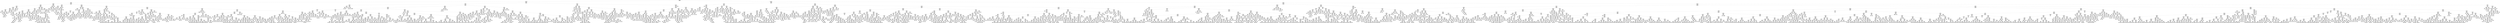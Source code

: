 digraph Tree {
node [shape=box] ;
0 [label="X[2] <= 82969456.0\ngini = 0.4999\nsamples = 44030\nvalue = [21653, 22377]"] ;
1 [label="X[12] <= 95175776.0\ngini = 0.4981\nsamples = 9200\nvalue = [4883, 4317]"] ;
0 -> 1 [labeldistance=2.5, labelangle=45, headlabel="True"] ;
2 [label="X[1] <= 70562656.0\ngini = 0.4925\nsamples = 4000\nvalue = [2245, 1755]"] ;
1 -> 2 ;
3 [label="X[0] <= 122432864.0\ngini = 0.4659\nsamples = 590\nvalue = [372, 218]"] ;
2 -> 3 ;
4 [label="X[9] <= 70849584.0\ngini = 0.4559\nsamples = 552\nvalue = [358, 194]"] ;
3 -> 4 ;
5 [label="X[12] <= 84067216.0\ngini = 0.499\nsamples = 111\nvalue = [58, 53]"] ;
4 -> 5 ;
6 [label="X[3] <= 126407856.0\ngini = 0.4875\nsamples = 95\nvalue = [55, 40]"] ;
5 -> 6 ;
7 [label="X[4] <= 94792416.0\ngini = 0.4657\nsamples = 84\nvalue = [53, 31]"] ;
6 -> 7 ;
8 [label="X[10] <= 68453912.0\ngini = 0.4998\nsamples = 45\nvalue = [22, 23]"] ;
7 -> 8 ;
9 [label="X[13] <= 95094160.0\ngini = 0.1975\nsamples = 9\nvalue = [1, 8]"] ;
8 -> 9 ;
10 [label="gini = 0.0\nsamples = 1\nvalue = [1, 0]"] ;
9 -> 10 ;
11 [label="gini = 0.0\nsamples = 8\nvalue = [0, 8]"] ;
9 -> 11 ;
12 [label="X[3] <= 90128480.0\ngini = 0.4861\nsamples = 36\nvalue = [21, 15]"] ;
8 -> 12 ;
13 [label="X[13] <= 118615416.0\ngini = 0.4444\nsamples = 30\nvalue = [20, 10]"] ;
12 -> 13 ;
14 [label="gini = 0.0\nsamples = 9\nvalue = [9, 0]"] ;
13 -> 14 ;
15 [label="X[7] <= 82093096.0\ngini = 0.4989\nsamples = 21\nvalue = [11, 10]"] ;
13 -> 15 ;
16 [label="gini = 0.0\nsamples = 5\nvalue = [0, 5]"] ;
15 -> 16 ;
17 [label="X[6] <= 124425840.0\ngini = 0.4297\nsamples = 16\nvalue = [11, 5]"] ;
15 -> 17 ;
18 [label="X[0] <= 121840496.0\ngini = 0.4688\nsamples = 8\nvalue = [3, 5]"] ;
17 -> 18 ;
19 [label="gini = 0.0\nsamples = 5\nvalue = [0, 5]"] ;
18 -> 19 ;
20 [label="gini = 0.0\nsamples = 3\nvalue = [3, 0]"] ;
18 -> 20 ;
21 [label="gini = 0.0\nsamples = 8\nvalue = [8, 0]"] ;
17 -> 21 ;
22 [label="X[12] <= 75343024.0\ngini = 0.2778\nsamples = 6\nvalue = [1, 5]"] ;
12 -> 22 ;
23 [label="gini = 0.0\nsamples = 5\nvalue = [0, 5]"] ;
22 -> 23 ;
24 [label="gini = 0.0\nsamples = 1\nvalue = [1, 0]"] ;
22 -> 24 ;
25 [label="X[12] <= 64854640.0\ngini = 0.3261\nsamples = 39\nvalue = [31, 8]"] ;
7 -> 25 ;
26 [label="X[3] <= 115025792.0\ngini = 0.4898\nsamples = 7\nvalue = [3, 4]"] ;
25 -> 26 ;
27 [label="gini = 0.0\nsamples = 4\nvalue = [0, 4]"] ;
26 -> 27 ;
28 [label="gini = 0.0\nsamples = 3\nvalue = [3, 0]"] ;
26 -> 28 ;
29 [label="X[8] <= 67384680.0\ngini = 0.2188\nsamples = 32\nvalue = [28, 4]"] ;
25 -> 29 ;
30 [label="gini = 0.0\nsamples = 1\nvalue = [0, 1]"] ;
29 -> 30 ;
31 [label="X[1] <= 64907184.0\ngini = 0.1748\nsamples = 31\nvalue = [28, 3]"] ;
29 -> 31 ;
32 [label="gini = 0.0\nsamples = 1\nvalue = [0, 1]"] ;
31 -> 32 ;
33 [label="X[0] <= 109845872.0\ngini = 0.1244\nsamples = 30\nvalue = [28, 2]"] ;
31 -> 33 ;
34 [label="gini = 0.0\nsamples = 23\nvalue = [23, 0]"] ;
33 -> 34 ;
35 [label="X[0] <= 112736872.0\ngini = 0.4082\nsamples = 7\nvalue = [5, 2]"] ;
33 -> 35 ;
36 [label="gini = 0.0\nsamples = 2\nvalue = [0, 2]"] ;
35 -> 36 ;
37 [label="gini = 0.0\nsamples = 5\nvalue = [5, 0]"] ;
35 -> 37 ;
38 [label="X[11] <= 65490728.0\ngini = 0.2975\nsamples = 11\nvalue = [2, 9]"] ;
6 -> 38 ;
39 [label="gini = 0.0\nsamples = 2\nvalue = [2, 0]"] ;
38 -> 39 ;
40 [label="gini = 0.0\nsamples = 9\nvalue = [0, 9]"] ;
38 -> 40 ;
41 [label="X[6] <= 84746656.0\ngini = 0.3047\nsamples = 16\nvalue = [3, 13]"] ;
5 -> 41 ;
42 [label="X[4] <= 124614360.0\ngini = 0.48\nsamples = 5\nvalue = [3, 2]"] ;
41 -> 42 ;
43 [label="X[6] <= 79169888.0\ngini = 0.4444\nsamples = 3\nvalue = [1, 2]"] ;
42 -> 43 ;
44 [label="gini = 0.0\nsamples = 2\nvalue = [0, 2]"] ;
43 -> 44 ;
45 [label="gini = 0.0\nsamples = 1\nvalue = [1, 0]"] ;
43 -> 45 ;
46 [label="gini = 0.0\nsamples = 2\nvalue = [2, 0]"] ;
42 -> 46 ;
47 [label="gini = 0.0\nsamples = 11\nvalue = [0, 11]"] ;
41 -> 47 ;
48 [label="X[0] <= 87059912.0\ngini = 0.435\nsamples = 441\nvalue = [300, 141]"] ;
4 -> 48 ;
49 [label="X[7] <= 89726528.0\ngini = 0.4627\nsamples = 322\nvalue = [205, 117]"] ;
48 -> 49 ;
50 [label="X[33] <= 0.5\ngini = 0.448\nsamples = 304\nvalue = [201, 103]"] ;
49 -> 50 ;
51 [label="X[1] <= 66515216.0\ngini = 0.4347\nsamples = 285\nvalue = [194, 91]"] ;
50 -> 51 ;
52 [label="X[3] <= 119635968.0\ngini = 0.478\nsamples = 162\nvalue = [98, 64]"] ;
51 -> 52 ;
53 [label="X[13] <= 70619984.0\ngini = 0.3389\nsamples = 37\nvalue = [29, 8]"] ;
52 -> 53 ;
54 [label="X[4] <= 115871840.0\ngini = 0.32\nsamples = 5\nvalue = [1, 4]"] ;
53 -> 54 ;
55 [label="gini = 0.0\nsamples = 4\nvalue = [0, 4]"] ;
54 -> 55 ;
56 [label="gini = 0.0\nsamples = 1\nvalue = [1, 0]"] ;
54 -> 56 ;
57 [label="X[0] <= 81136608.0\ngini = 0.2188\nsamples = 32\nvalue = [28, 4]"] ;
53 -> 57 ;
58 [label="X[11] <= 78058864.0\ngini = 0.1244\nsamples = 30\nvalue = [28, 2]"] ;
57 -> 58 ;
59 [label="gini = 0.0\nsamples = 28\nvalue = [28, 0]"] ;
58 -> 59 ;
60 [label="gini = 0.0\nsamples = 2\nvalue = [0, 2]"] ;
58 -> 60 ;
61 [label="gini = 0.0\nsamples = 2\nvalue = [0, 2]"] ;
57 -> 61 ;
62 [label="X[10] <= 136124576.0\ngini = 0.4946\nsamples = 125\nvalue = [69, 56]"] ;
52 -> 62 ;
63 [label="X[28] <= 0.5\ngini = 0.4997\nsamples = 115\nvalue = [59, 56]"] ;
62 -> 63 ;
64 [label="X[2] <= 69242112.0\ngini = 0.4965\nsamples = 96\nvalue = [44, 52]"] ;
63 -> 64 ;
65 [label="X[3] <= 120853760.0\ngini = 0.4867\nsamples = 86\nvalue = [36, 50]"] ;
64 -> 65 ;
66 [label="X[20] <= 0.5\ngini = 0.1653\nsamples = 11\nvalue = [1, 10]"] ;
65 -> 66 ;
67 [label="gini = 0.0\nsamples = 10\nvalue = [0, 10]"] ;
66 -> 67 ;
68 [label="gini = 0.0\nsamples = 1\nvalue = [1, 0]"] ;
66 -> 68 ;
69 [label="X[0] <= 73433672.0\ngini = 0.4978\nsamples = 75\nvalue = [35, 40]"] ;
65 -> 69 ;
70 [label="X[7] <= 71330856.0\ngini = 0.477\nsamples = 56\nvalue = [22, 34]"] ;
69 -> 70 ;
71 [label="X[4] <= 133404312.0\ngini = 0.4948\nsamples = 49\nvalue = [22, 27]"] ;
70 -> 71 ;
72 [label="X[4] <= 133214288.0\ngini = 0.48\nsamples = 45\nvalue = [18, 27]"] ;
71 -> 72 ;
73 [label="X[4] <= 132740832.0\ngini = 0.497\nsamples = 39\nvalue = [18, 21]"] ;
72 -> 73 ;
74 [label="gini = 0.4688\nsamples = 32\nvalue = [12, 20]"] ;
73 -> 74 ;
75 [label="gini = 0.2449\nsamples = 7\nvalue = [6, 1]"] ;
73 -> 75 ;
76 [label="gini = 0.0\nsamples = 6\nvalue = [0, 6]"] ;
72 -> 76 ;
77 [label="gini = 0.0\nsamples = 4\nvalue = [4, 0]"] ;
71 -> 77 ;
78 [label="gini = 0.0\nsamples = 7\nvalue = [0, 7]"] ;
70 -> 78 ;
79 [label="X[13] <= 71535024.0\ngini = 0.4321\nsamples = 19\nvalue = [13, 6]"] ;
69 -> 79 ;
80 [label="gini = 0.0\nsamples = 4\nvalue = [0, 4]"] ;
79 -> 80 ;
81 [label="X[8] <= 67806800.0\ngini = 0.2311\nsamples = 15\nvalue = [13, 2]"] ;
79 -> 81 ;
82 [label="X[5] <= 64886784.0\ngini = 0.4444\nsamples = 3\nvalue = [1, 2]"] ;
81 -> 82 ;
83 [label="gini = 0.0\nsamples = 1\nvalue = [1, 0]"] ;
82 -> 83 ;
84 [label="gini = 0.0\nsamples = 2\nvalue = [0, 2]"] ;
82 -> 84 ;
85 [label="gini = 0.0\nsamples = 12\nvalue = [12, 0]"] ;
81 -> 85 ;
86 [label="X[1] <= 65569540.0\ngini = 0.32\nsamples = 10\nvalue = [8, 2]"] ;
64 -> 86 ;
87 [label="X[9] <= 79797168.0\ngini = 0.4444\nsamples = 3\nvalue = [1, 2]"] ;
86 -> 87 ;
88 [label="gini = 0.0\nsamples = 1\nvalue = [1, 0]"] ;
87 -> 88 ;
89 [label="gini = 0.0\nsamples = 2\nvalue = [0, 2]"] ;
87 -> 89 ;
90 [label="gini = 0.0\nsamples = 7\nvalue = [7, 0]"] ;
86 -> 90 ;
91 [label="X[8] <= 67637168.0\ngini = 0.3324\nsamples = 19\nvalue = [15, 4]"] ;
63 -> 91 ;
92 [label="X[3] <= 133837576.0\ngini = 0.375\nsamples = 4\nvalue = [1, 3]"] ;
91 -> 92 ;
93 [label="gini = 0.0\nsamples = 3\nvalue = [0, 3]"] ;
92 -> 93 ;
94 [label="gini = 0.0\nsamples = 1\nvalue = [1, 0]"] ;
92 -> 94 ;
95 [label="X[0] <= 76875072.0\ngini = 0.1244\nsamples = 15\nvalue = [14, 1]"] ;
91 -> 95 ;
96 [label="gini = 0.0\nsamples = 14\nvalue = [14, 0]"] ;
95 -> 96 ;
97 [label="gini = 0.0\nsamples = 1\nvalue = [0, 1]"] ;
95 -> 97 ;
98 [label="gini = 0.0\nsamples = 10\nvalue = [10, 0]"] ;
62 -> 98 ;
99 [label="X[1] <= 70259848.0\ngini = 0.3427\nsamples = 123\nvalue = [96, 27]"] ;
51 -> 99 ;
100 [label="X[5] <= 64233016.0\ngini = 0.1823\nsamples = 69\nvalue = [62, 7]"] ;
99 -> 100 ;
101 [label="gini = 0.0\nsamples = 1\nvalue = [0, 1]"] ;
100 -> 101 ;
102 [label="X[9] <= 71248456.0\ngini = 0.1609\nsamples = 68\nvalue = [62, 6]"] ;
100 -> 102 ;
103 [label="gini = 0.0\nsamples = 1\nvalue = [0, 1]"] ;
102 -> 103 ;
104 [label="X[3] <= 133639472.0\ngini = 0.1381\nsamples = 67\nvalue = [62, 5]"] ;
102 -> 104 ;
105 [label="X[4] <= 94652344.0\ngini = 0.1139\nsamples = 66\nvalue = [62, 4]"] ;
104 -> 105 ;
106 [label="X[5] <= 75830720.0\ngini = 0.48\nsamples = 5\nvalue = [3, 2]"] ;
105 -> 106 ;
107 [label="gini = 0.0\nsamples = 3\nvalue = [3, 0]"] ;
106 -> 107 ;
108 [label="gini = 0.0\nsamples = 2\nvalue = [0, 2]"] ;
106 -> 108 ;
109 [label="X[10] <= 130102144.0\ngini = 0.0634\nsamples = 61\nvalue = [59, 2]"] ;
105 -> 109 ;
110 [label="X[6] <= 71267824.0\ngini = 0.0351\nsamples = 56\nvalue = [55, 1]"] ;
109 -> 110 ;
111 [label="X[3] <= 121127216.0\ngini = 0.2778\nsamples = 6\nvalue = [5, 1]"] ;
110 -> 111 ;
112 [label="gini = 0.0\nsamples = 1\nvalue = [0, 1]"] ;
111 -> 112 ;
113 [label="gini = 0.0\nsamples = 5\nvalue = [5, 0]"] ;
111 -> 113 ;
114 [label="gini = 0.0\nsamples = 50\nvalue = [50, 0]"] ;
110 -> 114 ;
115 [label="X[12] <= 64977320.0\ngini = 0.32\nsamples = 5\nvalue = [4, 1]"] ;
109 -> 115 ;
116 [label="gini = 0.0\nsamples = 1\nvalue = [0, 1]"] ;
115 -> 116 ;
117 [label="gini = 0.0\nsamples = 4\nvalue = [4, 0]"] ;
115 -> 117 ;
118 [label="gini = 0.0\nsamples = 1\nvalue = [0, 1]"] ;
104 -> 118 ;
119 [label="X[8] <= 67672536.0\ngini = 0.4664\nsamples = 54\nvalue = [34, 20]"] ;
99 -> 119 ;
120 [label="gini = 0.0\nsamples = 9\nvalue = [9, 0]"] ;
119 -> 120 ;
121 [label="X[6] <= 76652896.0\ngini = 0.4938\nsamples = 45\nvalue = [25, 20]"] ;
119 -> 121 ;
122 [label="X[7] <= 74098592.0\ngini = 0.1975\nsamples = 9\nvalue = [8, 1]"] ;
121 -> 122 ;
123 [label="gini = 0.0\nsamples = 8\nvalue = [8, 0]"] ;
122 -> 123 ;
124 [label="gini = 0.0\nsamples = 1\nvalue = [0, 1]"] ;
122 -> 124 ;
125 [label="X[10] <= 73908112.0\ngini = 0.4985\nsamples = 36\nvalue = [17, 19]"] ;
121 -> 125 ;
126 [label="X[7] <= 85820472.0\ngini = 0.2188\nsamples = 8\nvalue = [7, 1]"] ;
125 -> 126 ;
127 [label="gini = 0.0\nsamples = 7\nvalue = [7, 0]"] ;
126 -> 127 ;
128 [label="gini = 0.0\nsamples = 1\nvalue = [0, 1]"] ;
126 -> 128 ;
129 [label="X[4] <= 128222312.0\ngini = 0.4592\nsamples = 28\nvalue = [10, 18]"] ;
125 -> 129 ;
130 [label="X[8] <= 75695584.0\ngini = 0.3628\nsamples = 21\nvalue = [5, 16]"] ;
129 -> 130 ;
131 [label="X[9] <= 71975664.0\ngini = 0.2659\nsamples = 19\nvalue = [3, 16]"] ;
130 -> 131 ;
132 [label="gini = 0.0\nsamples = 1\nvalue = [1, 0]"] ;
131 -> 132 ;
133 [label="X[12] <= 66152800.0\ngini = 0.1975\nsamples = 18\nvalue = [2, 16]"] ;
131 -> 133 ;
134 [label="X[10] <= 95239232.0\ngini = 0.5\nsamples = 4\nvalue = [2, 2]"] ;
133 -> 134 ;
135 [label="gini = 0.0\nsamples = 2\nvalue = [0, 2]"] ;
134 -> 135 ;
136 [label="gini = 0.0\nsamples = 2\nvalue = [2, 0]"] ;
134 -> 136 ;
137 [label="gini = 0.0\nsamples = 14\nvalue = [0, 14]"] ;
133 -> 137 ;
138 [label="gini = 0.0\nsamples = 2\nvalue = [2, 0]"] ;
130 -> 138 ;
139 [label="X[2] <= 72633344.0\ngini = 0.4082\nsamples = 7\nvalue = [5, 2]"] ;
129 -> 139 ;
140 [label="gini = 0.0\nsamples = 4\nvalue = [4, 0]"] ;
139 -> 140 ;
141 [label="X[10] <= 95705600.0\ngini = 0.4444\nsamples = 3\nvalue = [1, 2]"] ;
139 -> 141 ;
142 [label="gini = 0.0\nsamples = 1\nvalue = [1, 0]"] ;
141 -> 142 ;
143 [label="gini = 0.0\nsamples = 2\nvalue = [0, 2]"] ;
141 -> 143 ;
144 [label="X[3] <= 120135760.0\ngini = 0.4654\nsamples = 19\nvalue = [7, 12]"] ;
50 -> 144 ;
145 [label="X[13] <= 111379088.0\ngini = 0.4688\nsamples = 8\nvalue = [5, 3]"] ;
144 -> 145 ;
146 [label="X[6] <= 71125600.0\ngini = 0.2778\nsamples = 6\nvalue = [5, 1]"] ;
145 -> 146 ;
147 [label="gini = 0.0\nsamples = 1\nvalue = [0, 1]"] ;
146 -> 147 ;
148 [label="gini = 0.0\nsamples = 5\nvalue = [5, 0]"] ;
146 -> 148 ;
149 [label="gini = 0.0\nsamples = 2\nvalue = [0, 2]"] ;
145 -> 149 ;
150 [label="X[9] <= 126222384.0\ngini = 0.2975\nsamples = 11\nvalue = [2, 9]"] ;
144 -> 150 ;
151 [label="X[5] <= 64232688.0\ngini = 0.18\nsamples = 10\nvalue = [1, 9]"] ;
150 -> 151 ;
152 [label="gini = 0.0\nsamples = 1\nvalue = [1, 0]"] ;
151 -> 152 ;
153 [label="gini = 0.0\nsamples = 9\nvalue = [0, 9]"] ;
151 -> 153 ;
154 [label="gini = 0.0\nsamples = 1\nvalue = [1, 0]"] ;
150 -> 154 ;
155 [label="X[6] <= 121842816.0\ngini = 0.3457\nsamples = 18\nvalue = [4, 14]"] ;
49 -> 155 ;
156 [label="X[0] <= 73448112.0\ngini = 0.2188\nsamples = 16\nvalue = [2, 14]"] ;
155 -> 156 ;
157 [label="gini = 0.0\nsamples = 1\nvalue = [1, 0]"] ;
156 -> 157 ;
158 [label="X[3] <= 126431104.0\ngini = 0.1244\nsamples = 15\nvalue = [1, 14]"] ;
156 -> 158 ;
159 [label="gini = 0.0\nsamples = 13\nvalue = [0, 13]"] ;
158 -> 159 ;
160 [label="X[3] <= 127113040.0\ngini = 0.5\nsamples = 2\nvalue = [1, 1]"] ;
158 -> 160 ;
161 [label="gini = 0.0\nsamples = 1\nvalue = [1, 0]"] ;
160 -> 161 ;
162 [label="gini = 0.0\nsamples = 1\nvalue = [0, 1]"] ;
160 -> 162 ;
163 [label="gini = 0.0\nsamples = 2\nvalue = [2, 0]"] ;
155 -> 163 ;
164 [label="X[12] <= 64371564.0\ngini = 0.322\nsamples = 119\nvalue = [95, 24]"] ;
48 -> 164 ;
165 [label="X[1] <= 68237360.0\ngini = 0.4444\nsamples = 6\nvalue = [2, 4]"] ;
164 -> 165 ;
166 [label="gini = 0.0\nsamples = 2\nvalue = [2, 0]"] ;
165 -> 166 ;
167 [label="gini = 0.0\nsamples = 4\nvalue = [0, 4]"] ;
165 -> 167 ;
168 [label="X[11] <= 65451400.0\ngini = 0.2913\nsamples = 113\nvalue = [93, 20]"] ;
164 -> 168 ;
169 [label="gini = 0.0\nsamples = 2\nvalue = [0, 2]"] ;
168 -> 169 ;
170 [label="X[8] <= 97785640.0\ngini = 0.2717\nsamples = 111\nvalue = [93, 18]"] ;
168 -> 170 ;
171 [label="X[7] <= 132008800.0\ngini = 0.2524\nsamples = 108\nvalue = [92, 16]"] ;
170 -> 171 ;
172 [label="X[10] <= 68160048.0\ngini = 0.2411\nsamples = 107\nvalue = [92, 15]"] ;
171 -> 172 ;
173 [label="gini = 0.0\nsamples = 1\nvalue = [0, 1]"] ;
172 -> 173 ;
174 [label="X[14] <= 0.5\ngini = 0.2293\nsamples = 106\nvalue = [92, 14]"] ;
172 -> 174 ;
175 [label="X[36] <= 0.5\ngini = 0.217\nsamples = 105\nvalue = [92, 13]"] ;
174 -> 175 ;
176 [label="X[4] <= 133372208.0\ngini = 0.2041\nsamples = 104\nvalue = [92, 12]"] ;
175 -> 176 ;
177 [label="X[12] <= 90898448.0\ngini = 0.1683\nsamples = 97\nvalue = [88, 9]"] ;
176 -> 177 ;
178 [label="X[30] <= 0.5\ngini = 0.1528\nsamples = 96\nvalue = [88, 8]"] ;
177 -> 178 ;
179 [label="X[35] <= 0.5\ngini = 0.0973\nsamples = 78\nvalue = [74, 4]"] ;
178 -> 179 ;
180 [label="X[9] <= 133188352.0\ngini = 0.0548\nsamples = 71\nvalue = [69, 2]"] ;
179 -> 180 ;
181 [label="X[8] <= 88729336.0\ngini = 0.0286\nsamples = 69\nvalue = [68, 1]"] ;
180 -> 181 ;
182 [label="gini = 0.0\nsamples = 65\nvalue = [65, 0]"] ;
181 -> 182 ;
183 [label="gini = 0.375\nsamples = 4\nvalue = [3, 1]"] ;
181 -> 183 ;
184 [label="X[8] <= 68768480.0\ngini = 0.5\nsamples = 2\nvalue = [1, 1]"] ;
180 -> 184 ;
185 [label="gini = 0.0\nsamples = 1\nvalue = [0, 1]"] ;
184 -> 185 ;
186 [label="gini = 0.0\nsamples = 1\nvalue = [1, 0]"] ;
184 -> 186 ;
187 [label="X[1] <= 70259848.0\ngini = 0.4082\nsamples = 7\nvalue = [5, 2]"] ;
179 -> 187 ;
188 [label="gini = 0.0\nsamples = 4\nvalue = [4, 0]"] ;
187 -> 188 ;
189 [label="X[4] <= 124808144.0\ngini = 0.4444\nsamples = 3\nvalue = [1, 2]"] ;
187 -> 189 ;
190 [label="gini = 0.0\nsamples = 2\nvalue = [0, 2]"] ;
189 -> 190 ;
191 [label="gini = 0.0\nsamples = 1\nvalue = [1, 0]"] ;
189 -> 191 ;
192 [label="X[8] <= 80829424.0\ngini = 0.3457\nsamples = 18\nvalue = [14, 4]"] ;
178 -> 192 ;
193 [label="X[12] <= 81200512.0\ngini = 0.2188\nsamples = 16\nvalue = [14, 2]"] ;
192 -> 193 ;
194 [label="gini = 0.0\nsamples = 10\nvalue = [10, 0]"] ;
193 -> 194 ;
195 [label="X[4] <= 109564720.0\ngini = 0.4444\nsamples = 6\nvalue = [4, 2]"] ;
193 -> 195 ;
196 [label="gini = 0.0\nsamples = 4\nvalue = [4, 0]"] ;
195 -> 196 ;
197 [label="gini = 0.0\nsamples = 2\nvalue = [0, 2]"] ;
195 -> 197 ;
198 [label="gini = 0.0\nsamples = 2\nvalue = [0, 2]"] ;
192 -> 198 ;
199 [label="gini = 0.0\nsamples = 1\nvalue = [0, 1]"] ;
177 -> 199 ;
200 [label="X[5] <= 69137696.0\ngini = 0.4898\nsamples = 7\nvalue = [4, 3]"] ;
176 -> 200 ;
201 [label="gini = 0.0\nsamples = 3\nvalue = [0, 3]"] ;
200 -> 201 ;
202 [label="gini = 0.0\nsamples = 4\nvalue = [4, 0]"] ;
200 -> 202 ;
203 [label="gini = 0.0\nsamples = 1\nvalue = [0, 1]"] ;
175 -> 203 ;
204 [label="gini = 0.0\nsamples = 1\nvalue = [0, 1]"] ;
174 -> 204 ;
205 [label="gini = 0.0\nsamples = 1\nvalue = [0, 1]"] ;
171 -> 205 ;
206 [label="X[13] <= 103223872.0\ngini = 0.4444\nsamples = 3\nvalue = [1, 2]"] ;
170 -> 206 ;
207 [label="gini = 0.0\nsamples = 1\nvalue = [1, 0]"] ;
206 -> 207 ;
208 [label="gini = 0.0\nsamples = 2\nvalue = [0, 2]"] ;
206 -> 208 ;
209 [label="X[10] <= 79922856.0\ngini = 0.4654\nsamples = 38\nvalue = [14, 24]"] ;
3 -> 209 ;
210 [label="X[10] <= 69274896.0\ngini = 0.497\nsamples = 26\nvalue = [14, 12]"] ;
209 -> 210 ;
211 [label="X[12] <= 84149952.0\ngini = 0.4444\nsamples = 15\nvalue = [5, 10]"] ;
210 -> 211 ;
212 [label="X[4] <= 121711696.0\ngini = 0.1975\nsamples = 9\nvalue = [1, 8]"] ;
211 -> 212 ;
213 [label="gini = 0.0\nsamples = 8\nvalue = [0, 8]"] ;
212 -> 213 ;
214 [label="gini = 0.0\nsamples = 1\nvalue = [1, 0]"] ;
212 -> 214 ;
215 [label="X[7] <= 113158472.0\ngini = 0.4444\nsamples = 6\nvalue = [4, 2]"] ;
211 -> 215 ;
216 [label="gini = 0.0\nsamples = 1\nvalue = [0, 1]"] ;
215 -> 216 ;
217 [label="X[6] <= 101592512.0\ngini = 0.32\nsamples = 5\nvalue = [4, 1]"] ;
215 -> 217 ;
218 [label="gini = 0.0\nsamples = 1\nvalue = [0, 1]"] ;
217 -> 218 ;
219 [label="gini = 0.0\nsamples = 4\nvalue = [4, 0]"] ;
217 -> 219 ;
220 [label="X[2] <= 68648960.0\ngini = 0.2975\nsamples = 11\nvalue = [9, 2]"] ;
210 -> 220 ;
221 [label="gini = 0.0\nsamples = 1\nvalue = [0, 1]"] ;
220 -> 221 ;
222 [label="X[14] <= 0.5\ngini = 0.18\nsamples = 10\nvalue = [9, 1]"] ;
220 -> 222 ;
223 [label="gini = 0.0\nsamples = 9\nvalue = [9, 0]"] ;
222 -> 223 ;
224 [label="gini = 0.0\nsamples = 1\nvalue = [0, 1]"] ;
222 -> 224 ;
225 [label="gini = 0.0\nsamples = 12\nvalue = [0, 12]"] ;
209 -> 225 ;
226 [label="X[1] <= 70654368.0\ngini = 0.4951\nsamples = 3410\nvalue = [1873, 1537]"] ;
2 -> 226 ;
227 [label="X[10] <= 73064608.0\ngini = 0.4175\nsamples = 64\nvalue = [19, 45]"] ;
226 -> 227 ;
228 [label="X[3] <= 74647792.0\ngini = 0.4444\nsamples = 9\nvalue = [6, 3]"] ;
227 -> 228 ;
229 [label="gini = 0.0\nsamples = 2\nvalue = [0, 2]"] ;
228 -> 229 ;
230 [label="X[2] <= 68128672.0\ngini = 0.2449\nsamples = 7\nvalue = [6, 1]"] ;
228 -> 230 ;
231 [label="gini = 0.0\nsamples = 1\nvalue = [0, 1]"] ;
230 -> 231 ;
232 [label="gini = 0.0\nsamples = 6\nvalue = [6, 0]"] ;
230 -> 232 ;
233 [label="X[2] <= 78794120.0\ngini = 0.361\nsamples = 55\nvalue = [13, 42]"] ;
227 -> 233 ;
234 [label="X[8] <= 67618368.0\ngini = 0.3289\nsamples = 53\nvalue = [11, 42]"] ;
233 -> 234 ;
235 [label="X[6] <= 91811968.0\ngini = 0.48\nsamples = 5\nvalue = [3, 2]"] ;
234 -> 235 ;
236 [label="gini = 0.0\nsamples = 3\nvalue = [3, 0]"] ;
235 -> 236 ;
237 [label="gini = 0.0\nsamples = 2\nvalue = [0, 2]"] ;
235 -> 237 ;
238 [label="X[20] <= 0.5\ngini = 0.2778\nsamples = 48\nvalue = [8, 40]"] ;
234 -> 238 ;
239 [label="X[0] <= 72099632.0\ngini = 0.2268\nsamples = 46\nvalue = [6, 40]"] ;
238 -> 239 ;
240 [label="X[8] <= 68818896.0\ngini = 0.4444\nsamples = 3\nvalue = [2, 1]"] ;
239 -> 240 ;
241 [label="gini = 0.0\nsamples = 1\nvalue = [0, 1]"] ;
240 -> 241 ;
242 [label="gini = 0.0\nsamples = 2\nvalue = [2, 0]"] ;
240 -> 242 ;
243 [label="X[30] <= 0.5\ngini = 0.1687\nsamples = 43\nvalue = [4, 39]"] ;
239 -> 243 ;
244 [label="X[5] <= 109512880.0\ngini = 0.0605\nsamples = 32\nvalue = [1, 31]"] ;
243 -> 244 ;
245 [label="gini = 0.0\nsamples = 30\nvalue = [0, 30]"] ;
244 -> 245 ;
246 [label="X[4] <= 121415976.0\ngini = 0.5\nsamples = 2\nvalue = [1, 1]"] ;
244 -> 246 ;
247 [label="gini = 0.0\nsamples = 1\nvalue = [1, 0]"] ;
246 -> 247 ;
248 [label="gini = 0.0\nsamples = 1\nvalue = [0, 1]"] ;
246 -> 248 ;
249 [label="X[11] <= 71712872.0\ngini = 0.3967\nsamples = 11\nvalue = [3, 8]"] ;
243 -> 249 ;
250 [label="gini = 0.0\nsamples = 6\nvalue = [0, 6]"] ;
249 -> 250 ;
251 [label="X[10] <= 90218864.0\ngini = 0.48\nsamples = 5\nvalue = [3, 2]"] ;
249 -> 251 ;
252 [label="gini = 0.0\nsamples = 2\nvalue = [0, 2]"] ;
251 -> 252 ;
253 [label="gini = 0.0\nsamples = 3\nvalue = [3, 0]"] ;
251 -> 253 ;
254 [label="gini = 0.0\nsamples = 2\nvalue = [2, 0]"] ;
238 -> 254 ;
255 [label="gini = 0.0\nsamples = 2\nvalue = [2, 0]"] ;
233 -> 255 ;
256 [label="X[8] <= 67806800.0\ngini = 0.4941\nsamples = 3346\nvalue = [1854, 1492]"] ;
226 -> 256 ;
257 [label="X[10] <= 68734992.0\ngini = 0.4612\nsamples = 280\nvalue = [179, 101]"] ;
256 -> 257 ;
258 [label="X[10] <= 68396432.0\ngini = 0.4082\nsamples = 14\nvalue = [4, 10]"] ;
257 -> 258 ;
259 [label="X[12] <= 68763736.0\ngini = 0.32\nsamples = 5\nvalue = [4, 1]"] ;
258 -> 259 ;
260 [label="gini = 0.0\nsamples = 1\nvalue = [0, 1]"] ;
259 -> 260 ;
261 [label="gini = 0.0\nsamples = 4\nvalue = [4, 0]"] ;
259 -> 261 ;
262 [label="gini = 0.0\nsamples = 9\nvalue = [0, 9]"] ;
258 -> 262 ;
263 [label="X[16] <= 0.5\ngini = 0.4501\nsamples = 266\nvalue = [175, 91]"] ;
257 -> 263 ;
264 [label="X[2] <= 73440448.0\ngini = 0.4361\nsamples = 249\nvalue = [169, 80]"] ;
263 -> 264 ;
265 [label="X[3] <= 101721872.0\ngini = 0.3971\nsamples = 183\nvalue = [133, 50]"] ;
264 -> 265 ;
266 [label="X[11] <= 130097872.0\ngini = 0.142\nsamples = 39\nvalue = [36, 3]"] ;
265 -> 266 ;
267 [label="X[6] <= 81760192.0\ngini = 0.0997\nsamples = 38\nvalue = [36, 2]"] ;
266 -> 267 ;
268 [label="X[4] <= 88134720.0\ngini = 0.3457\nsamples = 9\nvalue = [7, 2]"] ;
267 -> 268 ;
269 [label="gini = 0.0\nsamples = 2\nvalue = [0, 2]"] ;
268 -> 269 ;
270 [label="gini = 0.0\nsamples = 7\nvalue = [7, 0]"] ;
268 -> 270 ;
271 [label="gini = 0.0\nsamples = 29\nvalue = [29, 0]"] ;
267 -> 271 ;
272 [label="gini = 0.0\nsamples = 1\nvalue = [0, 1]"] ;
266 -> 272 ;
273 [label="X[11] <= 119573200.0\ngini = 0.4397\nsamples = 144\nvalue = [97, 47]"] ;
265 -> 273 ;
274 [label="X[9] <= 92777792.0\ngini = 0.4032\nsamples = 125\nvalue = [90, 35]"] ;
273 -> 274 ;
275 [label="X[8] <= 67618368.0\ngini = 0.498\nsamples = 47\nvalue = [25, 22]"] ;
274 -> 275 ;
276 [label="X[13] <= 89162992.0\ngini = 0.4082\nsamples = 21\nvalue = [6, 15]"] ;
275 -> 276 ;
277 [label="gini = 0.0\nsamples = 9\nvalue = [0, 9]"] ;
276 -> 277 ;
278 [label="X[8] <= 67323824.0\ngini = 0.5\nsamples = 12\nvalue = [6, 6]"] ;
276 -> 278 ;
279 [label="gini = 0.0\nsamples = 3\nvalue = [3, 0]"] ;
278 -> 279 ;
280 [label="X[4] <= 130359208.0\ngini = 0.4444\nsamples = 9\nvalue = [3, 6]"] ;
278 -> 280 ;
281 [label="X[9] <= 86835360.0\ngini = 0.2449\nsamples = 7\nvalue = [1, 6]"] ;
280 -> 281 ;
282 [label="gini = 0.0\nsamples = 6\nvalue = [0, 6]"] ;
281 -> 282 ;
283 [label="gini = 0.0\nsamples = 1\nvalue = [1, 0]"] ;
281 -> 283 ;
284 [label="gini = 0.0\nsamples = 2\nvalue = [2, 0]"] ;
280 -> 284 ;
285 [label="X[2] <= 72808712.0\ngini = 0.3935\nsamples = 26\nvalue = [19, 7]"] ;
275 -> 285 ;
286 [label="X[32] <= 0.5\ngini = 0.2975\nsamples = 22\nvalue = [18, 4]"] ;
285 -> 286 ;
287 [label="X[21] <= 0.5\ngini = 0.2449\nsamples = 21\nvalue = [18, 3]"] ;
286 -> 287 ;
288 [label="X[1] <= 86356960.0\ngini = 0.18\nsamples = 20\nvalue = [18, 2]"] ;
287 -> 288 ;
289 [label="gini = 0.0\nsamples = 14\nvalue = [14, 0]"] ;
288 -> 289 ;
290 [label="X[1] <= 94739648.0\ngini = 0.4444\nsamples = 6\nvalue = [4, 2]"] ;
288 -> 290 ;
291 [label="X[7] <= 67653368.0\ngini = 0.4444\nsamples = 3\nvalue = [1, 2]"] ;
290 -> 291 ;
292 [label="gini = 0.0\nsamples = 1\nvalue = [1, 0]"] ;
291 -> 292 ;
293 [label="gini = 0.0\nsamples = 2\nvalue = [0, 2]"] ;
291 -> 293 ;
294 [label="gini = 0.0\nsamples = 3\nvalue = [3, 0]"] ;
290 -> 294 ;
295 [label="gini = 0.0\nsamples = 1\nvalue = [0, 1]"] ;
287 -> 295 ;
296 [label="gini = 0.0\nsamples = 1\nvalue = [0, 1]"] ;
286 -> 296 ;
297 [label="X[8] <= 67672536.0\ngini = 0.375\nsamples = 4\nvalue = [1, 3]"] ;
285 -> 297 ;
298 [label="gini = 0.0\nsamples = 1\nvalue = [1, 0]"] ;
297 -> 298 ;
299 [label="gini = 0.0\nsamples = 3\nvalue = [0, 3]"] ;
297 -> 299 ;
300 [label="X[2] <= 68100976.0\ngini = 0.2778\nsamples = 78\nvalue = [65, 13]"] ;
274 -> 300 ;
301 [label="X[2] <= 67985480.0\ngini = 0.48\nsamples = 15\nvalue = [9, 6]"] ;
300 -> 301 ;
302 [label="X[12] <= 66429588.0\ngini = 0.375\nsamples = 12\nvalue = [9, 3]"] ;
301 -> 302 ;
303 [label="X[10] <= 132941456.0\ngini = 0.375\nsamples = 4\nvalue = [1, 3]"] ;
302 -> 303 ;
304 [label="gini = 0.0\nsamples = 3\nvalue = [0, 3]"] ;
303 -> 304 ;
305 [label="gini = 0.0\nsamples = 1\nvalue = [1, 0]"] ;
303 -> 305 ;
306 [label="gini = 0.0\nsamples = 8\nvalue = [8, 0]"] ;
302 -> 306 ;
307 [label="gini = 0.0\nsamples = 3\nvalue = [0, 3]"] ;
301 -> 307 ;
308 [label="X[0] <= 120395952.0\ngini = 0.1975\nsamples = 63\nvalue = [56, 7]"] ;
300 -> 308 ;
309 [label="X[35] <= 0.5\ngini = 0.1528\nsamples = 60\nvalue = [55, 5]"] ;
308 -> 309 ;
310 [label="X[9] <= 135412928.0\ngini = 0.1031\nsamples = 55\nvalue = [52, 3]"] ;
309 -> 310 ;
311 [label="X[13] <= 102496096.0\ngini = 0.0726\nsamples = 53\nvalue = [51, 2]"] ;
310 -> 311 ;
312 [label="gini = 0.0\nsamples = 45\nvalue = [45, 0]"] ;
311 -> 312 ;
313 [label="X[11] <= 90580520.0\ngini = 0.375\nsamples = 8\nvalue = [6, 2]"] ;
311 -> 313 ;
314 [label="gini = 0.0\nsamples = 6\nvalue = [6, 0]"] ;
313 -> 314 ;
315 [label="gini = 0.0\nsamples = 2\nvalue = [0, 2]"] ;
313 -> 315 ;
316 [label="X[6] <= 66096900.0\ngini = 0.5\nsamples = 2\nvalue = [1, 1]"] ;
310 -> 316 ;
317 [label="gini = 0.0\nsamples = 1\nvalue = [0, 1]"] ;
316 -> 317 ;
318 [label="gini = 0.0\nsamples = 1\nvalue = [1, 0]"] ;
316 -> 318 ;
319 [label="X[8] <= 67376072.0\ngini = 0.48\nsamples = 5\nvalue = [3, 2]"] ;
309 -> 319 ;
320 [label="gini = 0.0\nsamples = 2\nvalue = [0, 2]"] ;
319 -> 320 ;
321 [label="gini = 0.0\nsamples = 3\nvalue = [3, 0]"] ;
319 -> 321 ;
322 [label="X[7] <= 128730504.0\ngini = 0.4444\nsamples = 3\nvalue = [1, 2]"] ;
308 -> 322 ;
323 [label="gini = 0.0\nsamples = 2\nvalue = [0, 2]"] ;
322 -> 323 ;
324 [label="gini = 0.0\nsamples = 1\nvalue = [1, 0]"] ;
322 -> 324 ;
325 [label="X[4] <= 130185392.0\ngini = 0.4654\nsamples = 19\nvalue = [7, 12]"] ;
273 -> 325 ;
326 [label="X[12] <= 65800172.0\ngini = 0.2975\nsamples = 11\nvalue = [2, 9]"] ;
325 -> 326 ;
327 [label="X[6] <= 73214208.0\ngini = 0.4444\nsamples = 3\nvalue = [2, 1]"] ;
326 -> 327 ;
328 [label="gini = 0.0\nsamples = 1\nvalue = [0, 1]"] ;
327 -> 328 ;
329 [label="gini = 0.0\nsamples = 2\nvalue = [2, 0]"] ;
327 -> 329 ;
330 [label="gini = 0.0\nsamples = 8\nvalue = [0, 8]"] ;
326 -> 330 ;
331 [label="X[8] <= 67645872.0\ngini = 0.4688\nsamples = 8\nvalue = [5, 3]"] ;
325 -> 331 ;
332 [label="gini = 0.0\nsamples = 5\nvalue = [5, 0]"] ;
331 -> 332 ;
333 [label="gini = 0.0\nsamples = 3\nvalue = [0, 3]"] ;
331 -> 333 ;
334 [label="X[30] <= 0.5\ngini = 0.4959\nsamples = 66\nvalue = [36, 30]"] ;
264 -> 334 ;
335 [label="X[10] <= 72910000.0\ngini = 0.4994\nsamples = 56\nvalue = [27, 29]"] ;
334 -> 335 ;
336 [label="gini = 0.0\nsamples = 5\nvalue = [5, 0]"] ;
335 -> 336 ;
337 [label="X[12] <= 81202208.0\ngini = 0.4906\nsamples = 51\nvalue = [22, 29]"] ;
335 -> 337 ;
338 [label="X[1] <= 118981280.0\ngini = 0.4121\nsamples = 31\nvalue = [9, 22]"] ;
337 -> 338 ;
339 [label="X[11] <= 72214496.0\ngini = 0.3107\nsamples = 26\nvalue = [5, 21]"] ;
338 -> 339 ;
340 [label="X[12] <= 76843704.0\ngini = 0.5\nsamples = 8\nvalue = [4, 4]"] ;
339 -> 340 ;
341 [label="X[8] <= 67323824.0\ngini = 0.32\nsamples = 5\nvalue = [4, 1]"] ;
340 -> 341 ;
342 [label="gini = 0.0\nsamples = 1\nvalue = [0, 1]"] ;
341 -> 342 ;
343 [label="gini = 0.0\nsamples = 4\nvalue = [4, 0]"] ;
341 -> 343 ;
344 [label="gini = 0.0\nsamples = 3\nvalue = [0, 3]"] ;
340 -> 344 ;
345 [label="X[8] <= 67699632.0\ngini = 0.1049\nsamples = 18\nvalue = [1, 17]"] ;
339 -> 345 ;
346 [label="gini = 0.0\nsamples = 16\nvalue = [0, 16]"] ;
345 -> 346 ;
347 [label="X[9] <= 119527328.0\ngini = 0.5\nsamples = 2\nvalue = [1, 1]"] ;
345 -> 347 ;
348 [label="gini = 0.0\nsamples = 1\nvalue = [1, 0]"] ;
347 -> 348 ;
349 [label="gini = 0.0\nsamples = 1\nvalue = [0, 1]"] ;
347 -> 349 ;
350 [label="X[11] <= 131047336.0\ngini = 0.32\nsamples = 5\nvalue = [4, 1]"] ;
338 -> 350 ;
351 [label="gini = 0.0\nsamples = 4\nvalue = [4, 0]"] ;
350 -> 351 ;
352 [label="gini = 0.0\nsamples = 1\nvalue = [0, 1]"] ;
350 -> 352 ;
353 [label="X[13] <= 79619968.0\ngini = 0.455\nsamples = 20\nvalue = [13, 7]"] ;
337 -> 353 ;
354 [label="gini = 0.0\nsamples = 7\nvalue = [7, 0]"] ;
353 -> 354 ;
355 [label="X[6] <= 93761176.0\ngini = 0.497\nsamples = 13\nvalue = [6, 7]"] ;
353 -> 355 ;
356 [label="X[3] <= 133013824.0\ngini = 0.2778\nsamples = 6\nvalue = [1, 5]"] ;
355 -> 356 ;
357 [label="gini = 0.0\nsamples = 5\nvalue = [0, 5]"] ;
356 -> 357 ;
358 [label="gini = 0.0\nsamples = 1\nvalue = [1, 0]"] ;
356 -> 358 ;
359 [label="X[3] <= 126689592.0\ngini = 0.4082\nsamples = 7\nvalue = [5, 2]"] ;
355 -> 359 ;
360 [label="X[7] <= 63398912.0\ngini = 0.2778\nsamples = 6\nvalue = [5, 1]"] ;
359 -> 360 ;
361 [label="gini = 0.0\nsamples = 1\nvalue = [0, 1]"] ;
360 -> 361 ;
362 [label="gini = 0.0\nsamples = 5\nvalue = [5, 0]"] ;
360 -> 362 ;
363 [label="gini = 0.0\nsamples = 1\nvalue = [0, 1]"] ;
359 -> 363 ;
364 [label="X[12] <= 84641384.0\ngini = 0.18\nsamples = 10\nvalue = [9, 1]"] ;
334 -> 364 ;
365 [label="gini = 0.0\nsamples = 8\nvalue = [8, 0]"] ;
364 -> 365 ;
366 [label="X[7] <= 74261616.0\ngini = 0.5\nsamples = 2\nvalue = [1, 1]"] ;
364 -> 366 ;
367 [label="gini = 0.0\nsamples = 1\nvalue = [1, 0]"] ;
366 -> 367 ;
368 [label="gini = 0.0\nsamples = 1\nvalue = [0, 1]"] ;
366 -> 368 ;
369 [label="X[13] <= 111132272.0\ngini = 0.4567\nsamples = 17\nvalue = [6, 11]"] ;
263 -> 369 ;
370 [label="X[10] <= 86961008.0\ngini = 0.3367\nsamples = 14\nvalue = [3, 11]"] ;
369 -> 370 ;
371 [label="gini = 0.0\nsamples = 6\nvalue = [0, 6]"] ;
370 -> 371 ;
372 [label="X[6] <= 90777024.0\ngini = 0.4688\nsamples = 8\nvalue = [3, 5]"] ;
370 -> 372 ;
373 [label="gini = 0.0\nsamples = 4\nvalue = [0, 4]"] ;
372 -> 373 ;
374 [label="X[11] <= 91526528.0\ngini = 0.375\nsamples = 4\nvalue = [3, 1]"] ;
372 -> 374 ;
375 [label="gini = 0.0\nsamples = 3\nvalue = [3, 0]"] ;
374 -> 375 ;
376 [label="gini = 0.0\nsamples = 1\nvalue = [0, 1]"] ;
374 -> 376 ;
377 [label="gini = 0.0\nsamples = 3\nvalue = [3, 0]"] ;
369 -> 377 ;
378 [label="X[4] <= 76353712.0\ngini = 0.4957\nsamples = 3066\nvalue = [1675, 1391]"] ;
256 -> 378 ;
379 [label="X[11] <= 130189120.0\ngini = 0.494\nsamples = 182\nvalue = [81, 101]"] ;
378 -> 379 ;
380 [label="X[13] <= 126890792.0\ngini = 0.49\nsamples = 177\nvalue = [76, 101]"] ;
379 -> 380 ;
381 [label="X[13] <= 96934376.0\ngini = 0.4954\nsamples = 166\nvalue = [75, 91]"] ;
380 -> 381 ;
382 [label="X[8] <= 74550416.0\ngini = 0.4114\nsamples = 38\nvalue = [11, 27]"] ;
381 -> 382 ;
383 [label="X[3] <= 73466288.0\ngini = 0.4688\nsamples = 8\nvalue = [5, 3]"] ;
382 -> 383 ;
384 [label="gini = 0.0\nsamples = 5\nvalue = [5, 0]"] ;
383 -> 384 ;
385 [label="gini = 0.0\nsamples = 3\nvalue = [0, 3]"] ;
383 -> 385 ;
386 [label="X[0] <= 130326528.0\ngini = 0.32\nsamples = 30\nvalue = [6, 24]"] ;
382 -> 386 ;
387 [label="X[1] <= 71655248.0\ngini = 0.2041\nsamples = 26\nvalue = [3, 23]"] ;
386 -> 387 ;
388 [label="gini = 0.0\nsamples = 1\nvalue = [1, 0]"] ;
387 -> 388 ;
389 [label="X[10] <= 137571856.0\ngini = 0.1472\nsamples = 25\nvalue = [2, 23]"] ;
387 -> 389 ;
390 [label="X[10] <= 73372912.0\ngini = 0.0799\nsamples = 24\nvalue = [1, 23]"] ;
389 -> 390 ;
391 [label="X[8] <= 75037896.0\ngini = 0.5\nsamples = 2\nvalue = [1, 1]"] ;
390 -> 391 ;
392 [label="gini = 0.0\nsamples = 1\nvalue = [0, 1]"] ;
391 -> 392 ;
393 [label="gini = 0.0\nsamples = 1\nvalue = [1, 0]"] ;
391 -> 393 ;
394 [label="gini = 0.0\nsamples = 22\nvalue = [0, 22]"] ;
390 -> 394 ;
395 [label="gini = 0.0\nsamples = 1\nvalue = [1, 0]"] ;
389 -> 395 ;
396 [label="X[8] <= 75011712.0\ngini = 0.375\nsamples = 4\nvalue = [3, 1]"] ;
386 -> 396 ;
397 [label="gini = 0.0\nsamples = 1\nvalue = [0, 1]"] ;
396 -> 397 ;
398 [label="gini = 0.0\nsamples = 3\nvalue = [3, 0]"] ;
396 -> 398 ;
399 [label="X[11] <= 88159432.0\ngini = 0.5\nsamples = 128\nvalue = [64, 64]"] ;
381 -> 399 ;
400 [label="X[2] <= 70678304.0\ngini = 0.4931\nsamples = 102\nvalue = [45, 57]"] ;
399 -> 400 ;
401 [label="gini = 0.0\nsamples = 6\nvalue = [0, 6]"] ;
400 -> 401 ;
402 [label="X[2] <= 78124592.0\ngini = 0.498\nsamples = 96\nvalue = [45, 51]"] ;
400 -> 402 ;
403 [label="X[6] <= 110975648.0\ngini = 0.4829\nsamples = 54\nvalue = [32, 22]"] ;
402 -> 403 ;
404 [label="X[13] <= 108658896.0\ngini = 0.4717\nsamples = 21\nvalue = [8, 13]"] ;
403 -> 404 ;
405 [label="X[12] <= 84067216.0\ngini = 0.4978\nsamples = 15\nvalue = [8, 7]"] ;
404 -> 405 ;
406 [label="X[6] <= 110763648.0\ngini = 0.3457\nsamples = 9\nvalue = [7, 2]"] ;
405 -> 406 ;
407 [label="X[11] <= 87344248.0\ngini = 0.2188\nsamples = 8\nvalue = [7, 1]"] ;
406 -> 407 ;
408 [label="gini = 0.0\nsamples = 7\nvalue = [7, 0]"] ;
407 -> 408 ;
409 [label="gini = 0.0\nsamples = 1\nvalue = [0, 1]"] ;
407 -> 409 ;
410 [label="gini = 0.0\nsamples = 1\nvalue = [0, 1]"] ;
406 -> 410 ;
411 [label="X[6] <= 90335528.0\ngini = 0.2778\nsamples = 6\nvalue = [1, 5]"] ;
405 -> 411 ;
412 [label="gini = 0.0\nsamples = 1\nvalue = [1, 0]"] ;
411 -> 412 ;
413 [label="gini = 0.0\nsamples = 5\nvalue = [0, 5]"] ;
411 -> 413 ;
414 [label="gini = 0.0\nsamples = 6\nvalue = [0, 6]"] ;
404 -> 414 ;
415 [label="X[6] <= 122380968.0\ngini = 0.3967\nsamples = 33\nvalue = [24, 9]"] ;
403 -> 415 ;
416 [label="X[7] <= 90445072.0\ngini = 0.2688\nsamples = 25\nvalue = [21, 4]"] ;
415 -> 416 ;
417 [label="X[11] <= 71606608.0\ngini = 0.48\nsamples = 10\nvalue = [6, 4]"] ;
416 -> 417 ;
418 [label="gini = 0.0\nsamples = 4\nvalue = [4, 0]"] ;
417 -> 418 ;
419 [label="X[5] <= 65854016.0\ngini = 0.4444\nsamples = 6\nvalue = [2, 4]"] ;
417 -> 419 ;
420 [label="X[8] <= 81543200.0\ngini = 0.4444\nsamples = 3\nvalue = [2, 1]"] ;
419 -> 420 ;
421 [label="gini = 0.0\nsamples = 2\nvalue = [2, 0]"] ;
420 -> 421 ;
422 [label="gini = 0.0\nsamples = 1\nvalue = [0, 1]"] ;
420 -> 422 ;
423 [label="gini = 0.0\nsamples = 3\nvalue = [0, 3]"] ;
419 -> 423 ;
424 [label="gini = 0.0\nsamples = 15\nvalue = [15, 0]"] ;
416 -> 424 ;
425 [label="X[21] <= 0.5\ngini = 0.4688\nsamples = 8\nvalue = [3, 5]"] ;
415 -> 425 ;
426 [label="X[6] <= 122550088.0\ngini = 0.375\nsamples = 4\nvalue = [3, 1]"] ;
425 -> 426 ;
427 [label="gini = 0.0\nsamples = 1\nvalue = [0, 1]"] ;
426 -> 427 ;
428 [label="gini = 0.0\nsamples = 3\nvalue = [3, 0]"] ;
426 -> 428 ;
429 [label="gini = 0.0\nsamples = 4\nvalue = [0, 4]"] ;
425 -> 429 ;
430 [label="X[4] <= 72082672.0\ngini = 0.4274\nsamples = 42\nvalue = [13, 29]"] ;
402 -> 430 ;
431 [label="X[11] <= 83182040.0\ngini = 0.2268\nsamples = 23\nvalue = [3, 20]"] ;
430 -> 431 ;
432 [label="gini = 0.0\nsamples = 19\nvalue = [0, 19]"] ;
431 -> 432 ;
433 [label="X[1] <= 100710320.0\ngini = 0.375\nsamples = 4\nvalue = [3, 1]"] ;
431 -> 433 ;
434 [label="gini = 0.0\nsamples = 3\nvalue = [3, 0]"] ;
433 -> 434 ;
435 [label="gini = 0.0\nsamples = 1\nvalue = [0, 1]"] ;
433 -> 435 ;
436 [label="X[10] <= 73510160.0\ngini = 0.4986\nsamples = 19\nvalue = [10, 9]"] ;
430 -> 436 ;
437 [label="gini = 0.0\nsamples = 6\nvalue = [6, 0]"] ;
436 -> 437 ;
438 [label="X[11] <= 71045240.0\ngini = 0.426\nsamples = 13\nvalue = [4, 9]"] ;
436 -> 438 ;
439 [label="gini = 0.0\nsamples = 2\nvalue = [2, 0]"] ;
438 -> 439 ;
440 [label="X[4] <= 75425096.0\ngini = 0.2975\nsamples = 11\nvalue = [2, 9]"] ;
438 -> 440 ;
441 [label="gini = 0.0\nsamples = 2\nvalue = [2, 0]"] ;
440 -> 441 ;
442 [label="gini = 0.0\nsamples = 9\nvalue = [0, 9]"] ;
440 -> 442 ;
443 [label="X[11] <= 93928752.0\ngini = 0.3935\nsamples = 26\nvalue = [19, 7]"] ;
399 -> 443 ;
444 [label="gini = 0.0\nsamples = 11\nvalue = [11, 0]"] ;
443 -> 444 ;
445 [label="X[2] <= 78396016.0\ngini = 0.4978\nsamples = 15\nvalue = [8, 7]"] ;
443 -> 445 ;
446 [label="X[9] <= 80964856.0\ngini = 0.4628\nsamples = 11\nvalue = [4, 7]"] ;
445 -> 446 ;
447 [label="gini = 0.0\nsamples = 2\nvalue = [2, 0]"] ;
446 -> 447 ;
448 [label="X[0] <= 77372384.0\ngini = 0.3457\nsamples = 9\nvalue = [2, 7]"] ;
446 -> 448 ;
449 [label="X[13] <= 101706824.0\ngini = 0.4444\nsamples = 3\nvalue = [2, 1]"] ;
448 -> 449 ;
450 [label="gini = 0.0\nsamples = 1\nvalue = [0, 1]"] ;
449 -> 450 ;
451 [label="gini = 0.0\nsamples = 2\nvalue = [2, 0]"] ;
449 -> 451 ;
452 [label="gini = 0.0\nsamples = 6\nvalue = [0, 6]"] ;
448 -> 452 ;
453 [label="gini = 0.0\nsamples = 4\nvalue = [4, 0]"] ;
445 -> 453 ;
454 [label="X[13] <= 131960384.0\ngini = 0.1653\nsamples = 11\nvalue = [1, 10]"] ;
380 -> 454 ;
455 [label="gini = 0.0\nsamples = 10\nvalue = [0, 10]"] ;
454 -> 455 ;
456 [label="gini = 0.0\nsamples = 1\nvalue = [1, 0]"] ;
454 -> 456 ;
457 [label="gini = 0.0\nsamples = 5\nvalue = [5, 0]"] ;
379 -> 457 ;
458 [label="X[10] <= 104000128.0\ngini = 0.4944\nsamples = 2884\nvalue = [1594, 1290]"] ;
378 -> 458 ;
459 [label="X[4] <= 81285664.0\ngini = 0.4872\nsamples = 1448\nvalue = [840, 608]"] ;
458 -> 459 ;
460 [label="X[2] <= 78250896.0\ngini = 0.3702\nsamples = 53\nvalue = [40, 13]"] ;
459 -> 460 ;
461 [label="X[23] <= 0.5\ngini = 0.213\nsamples = 33\nvalue = [29, 4]"] ;
460 -> 461 ;
462 [label="X[33] <= 0.5\ngini = 0.1699\nsamples = 32\nvalue = [29, 3]"] ;
461 -> 462 ;
463 [label="X[5] <= 105786928.0\ngini = 0.1207\nsamples = 31\nvalue = [29, 2]"] ;
462 -> 463 ;
464 [label="gini = 0.0\nsamples = 24\nvalue = [24, 0]"] ;
463 -> 464 ;
465 [label="X[12] <= 89579200.0\ngini = 0.4082\nsamples = 7\nvalue = [5, 2]"] ;
463 -> 465 ;
466 [label="gini = 0.0\nsamples = 2\nvalue = [0, 2]"] ;
465 -> 466 ;
467 [label="gini = 0.0\nsamples = 5\nvalue = [5, 0]"] ;
465 -> 467 ;
468 [label="gini = 0.0\nsamples = 1\nvalue = [0, 1]"] ;
462 -> 468 ;
469 [label="gini = 0.0\nsamples = 1\nvalue = [0, 1]"] ;
461 -> 469 ;
470 [label="X[8] <= 80872352.0\ngini = 0.495\nsamples = 20\nvalue = [11, 9]"] ;
460 -> 470 ;
471 [label="X[8] <= 73942496.0\ngini = 0.3457\nsamples = 9\nvalue = [2, 7]"] ;
470 -> 471 ;
472 [label="gini = 0.0\nsamples = 1\nvalue = [1, 0]"] ;
471 -> 472 ;
473 [label="X[10] <= 97057936.0\ngini = 0.2188\nsamples = 8\nvalue = [1, 7]"] ;
471 -> 473 ;
474 [label="gini = 0.0\nsamples = 7\nvalue = [0, 7]"] ;
473 -> 474 ;
475 [label="gini = 0.0\nsamples = 1\nvalue = [1, 0]"] ;
473 -> 475 ;
476 [label="X[3] <= 71497704.0\ngini = 0.2975\nsamples = 11\nvalue = [9, 2]"] ;
470 -> 476 ;
477 [label="gini = 0.0\nsamples = 2\nvalue = [0, 2]"] ;
476 -> 477 ;
478 [label="gini = 0.0\nsamples = 9\nvalue = [9, 0]"] ;
476 -> 478 ;
479 [label="X[11] <= 130691472.0\ngini = 0.4892\nsamples = 1395\nvalue = [800, 595]"] ;
459 -> 479 ;
480 [label="X[4] <= 132393208.0\ngini = 0.4901\nsamples = 1383\nvalue = [789, 594]"] ;
479 -> 480 ;
481 [label="X[3] <= 127165472.0\ngini = 0.4873\nsamples = 1287\nvalue = [746, 541]"] ;
480 -> 481 ;
482 [label="X[3] <= 127139872.0\ngini = 0.4896\nsamples = 1239\nvalue = [709, 530]"] ;
481 -> 482 ;
483 [label="X[9] <= 106976272.0\ngini = 0.489\nsamples = 1235\nvalue = [709, 526]"] ;
482 -> 483 ;
484 [label="X[10] <= 99890240.0\ngini = 0.4855\nsamples = 1111\nvalue = [650, 461]"] ;
483 -> 484 ;
485 [label="X[0] <= 81006768.0\ngini = 0.488\nsamples = 1079\nvalue = [623, 456]"] ;
484 -> 485 ;
486 [label="X[3] <= 107287048.0\ngini = 0.4666\nsamples = 410\nvalue = [258, 152]"] ;
485 -> 486 ;
487 [label="X[6] <= 86821760.0\ngini = 0.4276\nsamples = 226\nvalue = [156, 70]"] ;
486 -> 487 ;
488 [label="X[24] <= 0.5\ngini = 0.2188\nsamples = 32\nvalue = [28, 4]"] ;
487 -> 488 ;
489 [label="X[4] <= 116597328.0\ngini = 0.1748\nsamples = 31\nvalue = [28, 3]"] ;
488 -> 489 ;
490 [label="gini = 0.0768\nsamples = 25\nvalue = [24, 1]"] ;
489 -> 490 ;
491 [label="gini = 0.4444\nsamples = 6\nvalue = [4, 2]"] ;
489 -> 491 ;
492 [label="gini = 0.0\nsamples = 1\nvalue = [0, 1]"] ;
488 -> 492 ;
493 [label="X[8] <= 74449632.0\ngini = 0.4489\nsamples = 194\nvalue = [128, 66]"] ;
487 -> 493 ;
494 [label="X[13] <= 126511008.0\ngini = 0.3244\nsamples = 54\nvalue = [43, 11]"] ;
493 -> 494 ;
495 [label="gini = 0.2449\nsamples = 49\nvalue = [42, 7]"] ;
494 -> 495 ;
496 [label="gini = 0.32\nsamples = 5\nvalue = [1, 4]"] ;
494 -> 496 ;
497 [label="X[2] <= 75832480.0\ngini = 0.477\nsamples = 140\nvalue = [85, 55]"] ;
493 -> 497 ;
498 [label="gini = 0.4999\nsamples = 73\nvalue = [37, 36]"] ;
497 -> 498 ;
499 [label="gini = 0.4063\nsamples = 67\nvalue = [48, 19]"] ;
497 -> 499 ;
500 [label="X[5] <= 76021824.0\ngini = 0.4941\nsamples = 184\nvalue = [102, 82]"] ;
486 -> 500 ;
501 [label="X[5] <= 65041200.0\ngini = 0.4949\nsamples = 89\nvalue = [40, 49]"] ;
500 -> 501 ;
502 [label="X[12] <= 65424724.0\ngini = 0.3878\nsamples = 19\nvalue = [14, 5]"] ;
501 -> 502 ;
503 [label="gini = 0.0\nsamples = 10\nvalue = [10, 0]"] ;
502 -> 503 ;
504 [label="gini = 0.4938\nsamples = 9\nvalue = [4, 5]"] ;
502 -> 504 ;
505 [label="X[10] <= 69591136.0\ngini = 0.4669\nsamples = 70\nvalue = [26, 44]"] ;
501 -> 505 ;
506 [label="gini = 0.32\nsamples = 10\nvalue = [8, 2]"] ;
505 -> 506 ;
507 [label="gini = 0.42\nsamples = 60\nvalue = [18, 42]"] ;
505 -> 507 ;
508 [label="X[7] <= 77432640.0\ngini = 0.4534\nsamples = 95\nvalue = [62, 33]"] ;
500 -> 508 ;
509 [label="X[10] <= 68544512.0\ngini = 0.3911\nsamples = 75\nvalue = [55, 20]"] ;
508 -> 509 ;
510 [label="gini = 0.2778\nsamples = 6\nvalue = [1, 5]"] ;
509 -> 510 ;
511 [label="gini = 0.3403\nsamples = 69\nvalue = [54, 15]"] ;
509 -> 511 ;
512 [label="X[5] <= 86951072.0\ngini = 0.455\nsamples = 20\nvalue = [7, 13]"] ;
508 -> 512 ;
513 [label="gini = 0.375\nsamples = 8\nvalue = [6, 2]"] ;
512 -> 513 ;
514 [label="gini = 0.1528\nsamples = 12\nvalue = [1, 11]"] ;
512 -> 514 ;
515 [label="X[0] <= 81535584.0\ngini = 0.4958\nsamples = 669\nvalue = [365, 304]"] ;
485 -> 515 ;
516 [label="X[5] <= 114623184.0\ngini = 0.3648\nsamples = 25\nvalue = [6, 19]"] ;
515 -> 516 ;
517 [label="X[5] <= 79851040.0\ngini = 0.2873\nsamples = 23\nvalue = [4, 19]"] ;
516 -> 517 ;
518 [label="X[10] <= 80357824.0\ngini = 0.4938\nsamples = 9\nvalue = [4, 5]"] ;
517 -> 518 ;
519 [label="gini = 0.0\nsamples = 3\nvalue = [3, 0]"] ;
518 -> 519 ;
520 [label="gini = 0.2778\nsamples = 6\nvalue = [1, 5]"] ;
518 -> 520 ;
521 [label="gini = 0.0\nsamples = 14\nvalue = [0, 14]"] ;
517 -> 521 ;
522 [label="gini = 0.0\nsamples = 2\nvalue = [2, 0]"] ;
516 -> 522 ;
523 [label="X[13] <= 102496096.0\ngini = 0.4934\nsamples = 644\nvalue = [359, 285]"] ;
515 -> 523 ;
524 [label="X[6] <= 104053008.0\ngini = 0.4701\nsamples = 270\nvalue = [168, 102]"] ;
523 -> 524 ;
525 [label="X[4] <= 127080776.0\ngini = 0.4883\nsamples = 203\nvalue = [117, 86]"] ;
524 -> 525 ;
526 [label="gini = 0.4962\nsamples = 184\nvalue = [100, 84]"] ;
525 -> 526 ;
527 [label="gini = 0.1884\nsamples = 19\nvalue = [17, 2]"] ;
525 -> 527 ;
528 [label="X[3] <= 96942128.0\ngini = 0.3636\nsamples = 67\nvalue = [51, 16]"] ;
524 -> 528 ;
529 [label="gini = 0.2355\nsamples = 44\nvalue = [38, 6]"] ;
528 -> 529 ;
530 [label="gini = 0.4915\nsamples = 23\nvalue = [13, 10]"] ;
528 -> 530 ;
531 [label="X[13] <= 105781264.0\ngini = 0.4998\nsamples = 374\nvalue = [191, 183]"] ;
523 -> 531 ;
532 [label="gini = 0.0\nsamples = 7\nvalue = [0, 7]"] ;
531 -> 532 ;
533 [label="X[32] <= 0.5\ngini = 0.4992\nsamples = 367\nvalue = [191, 176]"] ;
531 -> 533 ;
534 [label="gini = 0.4981\nsamples = 360\nvalue = [191, 169]"] ;
533 -> 534 ;
535 [label="gini = 0.0\nsamples = 7\nvalue = [0, 7]"] ;
533 -> 535 ;
536 [label="X[11] <= 76782288.0\ngini = 0.2637\nsamples = 32\nvalue = [27, 5]"] ;
484 -> 536 ;
537 [label="X[5] <= 84763808.0\ngini = 0.375\nsamples = 4\nvalue = [1, 3]"] ;
536 -> 537 ;
538 [label="gini = 0.0\nsamples = 3\nvalue = [0, 3]"] ;
537 -> 538 ;
539 [label="gini = 0.0\nsamples = 1\nvalue = [1, 0]"] ;
537 -> 539 ;
540 [label="X[0] <= 66147504.0\ngini = 0.1327\nsamples = 28\nvalue = [26, 2]"] ;
536 -> 540 ;
541 [label="gini = 0.0\nsamples = 1\nvalue = [0, 1]"] ;
540 -> 541 ;
542 [label="X[35] <= 0.5\ngini = 0.0713\nsamples = 27\nvalue = [26, 1]"] ;
540 -> 542 ;
543 [label="gini = 0.0\nsamples = 26\nvalue = [26, 0]"] ;
542 -> 543 ;
544 [label="gini = 0.0\nsamples = 1\nvalue = [0, 1]"] ;
542 -> 544 ;
545 [label="X[5] <= 90642608.0\ngini = 0.4988\nsamples = 124\nvalue = [59, 65]"] ;
483 -> 545 ;
546 [label="X[0] <= 76565312.0\ngini = 0.4512\nsamples = 64\nvalue = [22, 42]"] ;
545 -> 546 ;
547 [label="X[6] <= 127656752.0\ngini = 0.18\nsamples = 20\nvalue = [2, 18]"] ;
546 -> 547 ;
548 [label="X[12] <= 90979792.0\ngini = 0.0997\nsamples = 19\nvalue = [1, 18]"] ;
547 -> 548 ;
549 [label="gini = 0.0\nsamples = 17\nvalue = [0, 17]"] ;
548 -> 549 ;
550 [label="X[4] <= 119533992.0\ngini = 0.5\nsamples = 2\nvalue = [1, 1]"] ;
548 -> 550 ;
551 [label="gini = 0.0\nsamples = 1\nvalue = [0, 1]"] ;
550 -> 551 ;
552 [label="gini = 0.0\nsamples = 1\nvalue = [1, 0]"] ;
550 -> 552 ;
553 [label="gini = 0.0\nsamples = 1\nvalue = [1, 0]"] ;
547 -> 553 ;
554 [label="X[1] <= 116339536.0\ngini = 0.4959\nsamples = 44\nvalue = [20, 24]"] ;
546 -> 554 ;
555 [label="X[0] <= 108838968.0\ngini = 0.4614\nsamples = 36\nvalue = [13, 23]"] ;
554 -> 555 ;
556 [label="X[12] <= 77315320.0\ngini = 0.3648\nsamples = 25\nvalue = [6, 19]"] ;
555 -> 556 ;
557 [label="X[0] <= 77336880.0\ngini = 0.1975\nsamples = 18\nvalue = [2, 16]"] ;
556 -> 557 ;
558 [label="gini = 0.0\nsamples = 1\nvalue = [1, 0]"] ;
557 -> 558 ;
559 [label="gini = 0.1107\nsamples = 17\nvalue = [1, 16]"] ;
557 -> 559 ;
560 [label="X[13] <= 92439264.0\ngini = 0.4898\nsamples = 7\nvalue = [4, 3]"] ;
556 -> 560 ;
561 [label="gini = 0.0\nsamples = 4\nvalue = [4, 0]"] ;
560 -> 561 ;
562 [label="gini = 0.0\nsamples = 3\nvalue = [0, 3]"] ;
560 -> 562 ;
563 [label="X[3] <= 117686400.0\ngini = 0.4628\nsamples = 11\nvalue = [7, 4]"] ;
555 -> 563 ;
564 [label="gini = 0.0\nsamples = 6\nvalue = [6, 0]"] ;
563 -> 564 ;
565 [label="X[4] <= 88159456.0\ngini = 0.32\nsamples = 5\nvalue = [1, 4]"] ;
563 -> 565 ;
566 [label="gini = 0.0\nsamples = 1\nvalue = [1, 0]"] ;
565 -> 566 ;
567 [label="gini = 0.0\nsamples = 4\nvalue = [0, 4]"] ;
565 -> 567 ;
568 [label="X[13] <= 76486304.0\ngini = 0.2188\nsamples = 8\nvalue = [7, 1]"] ;
554 -> 568 ;
569 [label="gini = 0.0\nsamples = 1\nvalue = [0, 1]"] ;
568 -> 569 ;
570 [label="gini = 0.0\nsamples = 7\nvalue = [7, 0]"] ;
568 -> 570 ;
571 [label="X[4] <= 115373408.0\ngini = 0.4728\nsamples = 60\nvalue = [37, 23]"] ;
545 -> 571 ;
572 [label="X[0] <= 108140128.0\ngini = 0.3599\nsamples = 34\nvalue = [26, 8]"] ;
571 -> 572 ;
573 [label="X[4] <= 82375568.0\ngini = 0.2378\nsamples = 29\nvalue = [25, 4]"] ;
572 -> 573 ;
574 [label="gini = 0.0\nsamples = 1\nvalue = [0, 1]"] ;
573 -> 574 ;
575 [label="X[9] <= 129099688.0\ngini = 0.1913\nsamples = 28\nvalue = [25, 3]"] ;
573 -> 575 ;
576 [label="X[0] <= 72122272.0\ngini = 0.1372\nsamples = 27\nvalue = [25, 2]"] ;
575 -> 576 ;
577 [label="gini = 0.4082\nsamples = 7\nvalue = [5, 2]"] ;
576 -> 577 ;
578 [label="gini = 0.0\nsamples = 20\nvalue = [20, 0]"] ;
576 -> 578 ;
579 [label="gini = 0.0\nsamples = 1\nvalue = [0, 1]"] ;
575 -> 579 ;
580 [label="X[3] <= 78585264.0\ngini = 0.32\nsamples = 5\nvalue = [1, 4]"] ;
572 -> 580 ;
581 [label="gini = 0.0\nsamples = 1\nvalue = [1, 0]"] ;
580 -> 581 ;
582 [label="gini = 0.0\nsamples = 4\nvalue = [0, 4]"] ;
580 -> 582 ;
583 [label="X[10] <= 94113088.0\ngini = 0.4882\nsamples = 26\nvalue = [11, 15]"] ;
571 -> 583 ;
584 [label="X[7] <= 114538680.0\ngini = 0.2778\nsamples = 12\nvalue = [2, 10]"] ;
583 -> 584 ;
585 [label="X[1] <= 126452552.0\ngini = 0.1653\nsamples = 11\nvalue = [1, 10]"] ;
584 -> 585 ;
586 [label="gini = 0.0\nsamples = 9\nvalue = [0, 9]"] ;
585 -> 586 ;
587 [label="X[5] <= 110907824.0\ngini = 0.5\nsamples = 2\nvalue = [1, 1]"] ;
585 -> 587 ;
588 [label="gini = 0.0\nsamples = 1\nvalue = [0, 1]"] ;
587 -> 588 ;
589 [label="gini = 0.0\nsamples = 1\nvalue = [1, 0]"] ;
587 -> 589 ;
590 [label="gini = 0.0\nsamples = 1\nvalue = [1, 0]"] ;
584 -> 590 ;
591 [label="X[9] <= 125602512.0\ngini = 0.4592\nsamples = 14\nvalue = [9, 5]"] ;
583 -> 591 ;
592 [label="gini = 0.0\nsamples = 8\nvalue = [8, 0]"] ;
591 -> 592 ;
593 [label="X[3] <= 96406752.0\ngini = 0.2778\nsamples = 6\nvalue = [1, 5]"] ;
591 -> 593 ;
594 [label="gini = 0.0\nsamples = 1\nvalue = [1, 0]"] ;
593 -> 594 ;
595 [label="gini = 0.0\nsamples = 5\nvalue = [0, 5]"] ;
593 -> 595 ;
596 [label="gini = 0.0\nsamples = 4\nvalue = [0, 4]"] ;
482 -> 596 ;
597 [label="X[10] <= 74683392.0\ngini = 0.3533\nsamples = 48\nvalue = [37, 11]"] ;
481 -> 597 ;
598 [label="X[6] <= 126375200.0\ngini = 0.4983\nsamples = 17\nvalue = [8, 9]"] ;
597 -> 598 ;
599 [label="X[3] <= 127271160.0\ngini = 0.42\nsamples = 10\nvalue = [7, 3]"] ;
598 -> 599 ;
600 [label="gini = 0.0\nsamples = 2\nvalue = [0, 2]"] ;
599 -> 600 ;
601 [label="X[9] <= 67981328.0\ngini = 0.2188\nsamples = 8\nvalue = [7, 1]"] ;
599 -> 601 ;
602 [label="gini = 0.0\nsamples = 1\nvalue = [0, 1]"] ;
601 -> 602 ;
603 [label="gini = 0.0\nsamples = 7\nvalue = [7, 0]"] ;
601 -> 603 ;
604 [label="X[5] <= 71173136.0\ngini = 0.2449\nsamples = 7\nvalue = [1, 6]"] ;
598 -> 604 ;
605 [label="gini = 0.0\nsamples = 1\nvalue = [1, 0]"] ;
604 -> 605 ;
606 [label="gini = 0.0\nsamples = 6\nvalue = [0, 6]"] ;
604 -> 606 ;
607 [label="X[1] <= 109250992.0\ngini = 0.1207\nsamples = 31\nvalue = [29, 2]"] ;
597 -> 607 ;
608 [label="gini = 0.0\nsamples = 22\nvalue = [22, 0]"] ;
607 -> 608 ;
609 [label="X[1] <= 116798752.0\ngini = 0.3457\nsamples = 9\nvalue = [7, 2]"] ;
607 -> 609 ;
610 [label="gini = 0.0\nsamples = 2\nvalue = [0, 2]"] ;
609 -> 610 ;
611 [label="gini = 0.0\nsamples = 7\nvalue = [7, 0]"] ;
609 -> 611 ;
612 [label="X[13] <= 76687952.0\ngini = 0.4946\nsamples = 96\nvalue = [43, 53]"] ;
480 -> 612 ;
613 [label="gini = 0.0\nsamples = 7\nvalue = [7, 0]"] ;
612 -> 613 ;
614 [label="X[12] <= 66084256.0\ngini = 0.4818\nsamples = 89\nvalue = [36, 53]"] ;
612 -> 614 ;
615 [label="X[11] <= 93293440.0\ngini = 0.3673\nsamples = 33\nvalue = [8, 25]"] ;
614 -> 615 ;
616 [label="X[12] <= 64974808.0\ngini = 0.48\nsamples = 20\nvalue = [8, 12]"] ;
615 -> 616 ;
617 [label="X[13] <= 121602416.0\ngini = 0.32\nsamples = 5\nvalue = [4, 1]"] ;
616 -> 617 ;
618 [label="gini = 0.0\nsamples = 4\nvalue = [4, 0]"] ;
617 -> 618 ;
619 [label="gini = 0.0\nsamples = 1\nvalue = [0, 1]"] ;
617 -> 619 ;
620 [label="X[4] <= 133440016.0\ngini = 0.3911\nsamples = 15\nvalue = [4, 11]"] ;
616 -> 620 ;
621 [label="X[11] <= 70720608.0\ngini = 0.18\nsamples = 10\nvalue = [1, 9]"] ;
620 -> 621 ;
622 [label="gini = 0.0\nsamples = 1\nvalue = [1, 0]"] ;
621 -> 622 ;
623 [label="gini = 0.0\nsamples = 9\nvalue = [0, 9]"] ;
621 -> 623 ;
624 [label="X[16] <= 0.5\ngini = 0.48\nsamples = 5\nvalue = [3, 2]"] ;
620 -> 624 ;
625 [label="gini = 0.0\nsamples = 3\nvalue = [3, 0]"] ;
624 -> 625 ;
626 [label="gini = 0.0\nsamples = 2\nvalue = [0, 2]"] ;
624 -> 626 ;
627 [label="gini = 0.0\nsamples = 13\nvalue = [0, 13]"] ;
615 -> 627 ;
628 [label="X[5] <= 92701984.0\ngini = 0.5\nsamples = 56\nvalue = [28, 28]"] ;
614 -> 628 ;
629 [label="X[2] <= 72808712.0\ngini = 0.4922\nsamples = 48\nvalue = [27, 21]"] ;
628 -> 629 ;
630 [label="X[4] <= 133541728.0\ngini = 0.4898\nsamples = 28\nvalue = [12, 16]"] ;
629 -> 630 ;
631 [label="X[10] <= 74805472.0\ngini = 0.4082\nsamples = 21\nvalue = [6, 15]"] ;
630 -> 631 ;
632 [label="X[8] <= 72063472.0\ngini = 0.4444\nsamples = 6\nvalue = [4, 2]"] ;
631 -> 632 ;
633 [label="gini = 0.0\nsamples = 4\nvalue = [4, 0]"] ;
632 -> 633 ;
634 [label="gini = 0.0\nsamples = 2\nvalue = [0, 2]"] ;
632 -> 634 ;
635 [label="X[5] <= 64823048.0\ngini = 0.2311\nsamples = 15\nvalue = [2, 13]"] ;
631 -> 635 ;
636 [label="gini = 0.0\nsamples = 1\nvalue = [1, 0]"] ;
635 -> 636 ;
637 [label="X[14] <= 0.5\ngini = 0.1327\nsamples = 14\nvalue = [1, 13]"] ;
635 -> 637 ;
638 [label="gini = 0.0\nsamples = 13\nvalue = [0, 13]"] ;
637 -> 638 ;
639 [label="gini = 0.0\nsamples = 1\nvalue = [1, 0]"] ;
637 -> 639 ;
640 [label="X[1] <= 126161536.0\ngini = 0.2449\nsamples = 7\nvalue = [6, 1]"] ;
630 -> 640 ;
641 [label="gini = 0.0\nsamples = 6\nvalue = [6, 0]"] ;
640 -> 641 ;
642 [label="gini = 0.0\nsamples = 1\nvalue = [0, 1]"] ;
640 -> 642 ;
643 [label="X[11] <= 87325048.0\ngini = 0.375\nsamples = 20\nvalue = [15, 5]"] ;
629 -> 643 ;
644 [label="gini = 0.0\nsamples = 8\nvalue = [8, 0]"] ;
643 -> 644 ;
645 [label="X[12] <= 77515504.0\ngini = 0.4861\nsamples = 12\nvalue = [7, 5]"] ;
643 -> 645 ;
646 [label="X[4] <= 132520248.0\ngini = 0.2449\nsamples = 7\nvalue = [6, 1]"] ;
645 -> 646 ;
647 [label="gini = 0.0\nsamples = 1\nvalue = [0, 1]"] ;
646 -> 647 ;
648 [label="gini = 0.0\nsamples = 6\nvalue = [6, 0]"] ;
646 -> 648 ;
649 [label="X[6] <= 116429424.0\ngini = 0.32\nsamples = 5\nvalue = [1, 4]"] ;
645 -> 649 ;
650 [label="gini = 0.0\nsamples = 4\nvalue = [0, 4]"] ;
649 -> 650 ;
651 [label="gini = 0.0\nsamples = 1\nvalue = [1, 0]"] ;
649 -> 651 ;
652 [label="X[7] <= 68602632.0\ngini = 0.2188\nsamples = 8\nvalue = [1, 7]"] ;
628 -> 652 ;
653 [label="gini = 0.0\nsamples = 1\nvalue = [1, 0]"] ;
652 -> 653 ;
654 [label="gini = 0.0\nsamples = 7\nvalue = [0, 7]"] ;
652 -> 654 ;
655 [label="X[9] <= 72024176.0\ngini = 0.1528\nsamples = 12\nvalue = [11, 1]"] ;
479 -> 655 ;
656 [label="gini = 0.0\nsamples = 1\nvalue = [0, 1]"] ;
655 -> 656 ;
657 [label="gini = 0.0\nsamples = 11\nvalue = [11, 0]"] ;
655 -> 657 ;
658 [label="X[11] <= 87311840.0\ngini = 0.4987\nsamples = 1436\nvalue = [754, 682]"] ;
458 -> 658 ;
659 [label="X[7] <= 124781968.0\ngini = 0.4969\nsamples = 382\nvalue = [176, 206]"] ;
658 -> 659 ;
660 [label="X[7] <= 119779448.0\ngini = 0.499\nsamples = 366\nvalue = [175, 191]"] ;
659 -> 660 ;
661 [label="X[3] <= 132252544.0\ngini = 0.4978\nsamples = 358\nvalue = [167, 191]"] ;
660 -> 661 ;
662 [label="X[2] <= 68496976.0\ngini = 0.4932\nsamples = 326\nvalue = [144, 182]"] ;
661 -> 662 ;
663 [label="X[6] <= 76232800.0\ngini = 0.4109\nsamples = 45\nvalue = [13, 32]"] ;
662 -> 663 ;
664 [label="gini = 0.0\nsamples = 12\nvalue = [0, 12]"] ;
663 -> 664 ;
665 [label="X[13] <= 99165472.0\ngini = 0.4775\nsamples = 33\nvalue = [13, 20]"] ;
663 -> 665 ;
666 [label="X[13] <= 76210416.0\ngini = 0.4875\nsamples = 19\nvalue = [11, 8]"] ;
665 -> 666 ;
667 [label="X[5] <= 68297240.0\ngini = 0.2449\nsamples = 7\nvalue = [1, 6]"] ;
666 -> 667 ;
668 [label="gini = 0.0\nsamples = 1\nvalue = [1, 0]"] ;
667 -> 668 ;
669 [label="gini = 0.0\nsamples = 6\nvalue = [0, 6]"] ;
667 -> 669 ;
670 [label="X[8] <= 74498320.0\ngini = 0.2778\nsamples = 12\nvalue = [10, 2]"] ;
666 -> 670 ;
671 [label="gini = 0.0\nsamples = 9\nvalue = [9, 0]"] ;
670 -> 671 ;
672 [label="X[12] <= 74011728.0\ngini = 0.4444\nsamples = 3\nvalue = [1, 2]"] ;
670 -> 672 ;
673 [label="gini = 0.0\nsamples = 1\nvalue = [1, 0]"] ;
672 -> 673 ;
674 [label="gini = 0.0\nsamples = 2\nvalue = [0, 2]"] ;
672 -> 674 ;
675 [label="X[7] <= 92019984.0\ngini = 0.2449\nsamples = 14\nvalue = [2, 12]"] ;
665 -> 675 ;
676 [label="X[9] <= 81620712.0\ngini = 0.142\nsamples = 13\nvalue = [1, 12]"] ;
675 -> 676 ;
677 [label="gini = 0.0\nsamples = 1\nvalue = [1, 0]"] ;
676 -> 677 ;
678 [label="gini = 0.0\nsamples = 12\nvalue = [0, 12]"] ;
676 -> 678 ;
679 [label="gini = 0.0\nsamples = 1\nvalue = [1, 0]"] ;
675 -> 679 ;
680 [label="X[0] <= 72405936.0\ngini = 0.4977\nsamples = 281\nvalue = [131, 150]"] ;
662 -> 680 ;
681 [label="X[3] <= 120679344.0\ngini = 0.4537\nsamples = 46\nvalue = [30, 16]"] ;
680 -> 681 ;
682 [label="X[7] <= 62925456.0\ngini = 0.3107\nsamples = 26\nvalue = [21, 5]"] ;
681 -> 682 ;
683 [label="X[9] <= 115611712.0\ngini = 0.48\nsamples = 5\nvalue = [2, 3]"] ;
682 -> 683 ;
684 [label="gini = 0.0\nsamples = 2\nvalue = [0, 2]"] ;
683 -> 684 ;
685 [label="X[3] <= 96220160.0\ngini = 0.4444\nsamples = 3\nvalue = [2, 1]"] ;
683 -> 685 ;
686 [label="gini = 0.0\nsamples = 1\nvalue = [0, 1]"] ;
685 -> 686 ;
687 [label="gini = 0.0\nsamples = 2\nvalue = [2, 0]"] ;
685 -> 687 ;
688 [label="X[11] <= 85755440.0\ngini = 0.1723\nsamples = 21\nvalue = [19, 2]"] ;
682 -> 688 ;
689 [label="gini = 0.0\nsamples = 18\nvalue = [18, 0]"] ;
688 -> 689 ;
690 [label="X[9] <= 112723872.0\ngini = 0.4444\nsamples = 3\nvalue = [1, 2]"] ;
688 -> 690 ;
691 [label="gini = 0.0\nsamples = 2\nvalue = [0, 2]"] ;
690 -> 691 ;
692 [label="gini = 0.0\nsamples = 1\nvalue = [1, 0]"] ;
690 -> 692 ;
693 [label="X[6] <= 71565408.0\ngini = 0.495\nsamples = 20\nvalue = [9, 11]"] ;
681 -> 693 ;
694 [label="gini = 0.0\nsamples = 4\nvalue = [4, 0]"] ;
693 -> 694 ;
695 [label="X[3] <= 126290768.0\ngini = 0.4297\nsamples = 16\nvalue = [5, 11]"] ;
693 -> 695 ;
696 [label="gini = 0.0\nsamples = 7\nvalue = [0, 7]"] ;
695 -> 696 ;
697 [label="X[13] <= 97469448.0\ngini = 0.4938\nsamples = 9\nvalue = [5, 4]"] ;
695 -> 697 ;
698 [label="X[0] <= 67241096.0\ngini = 0.32\nsamples = 5\nvalue = [1, 4]"] ;
697 -> 698 ;
699 [label="gini = 0.0\nsamples = 1\nvalue = [1, 0]"] ;
698 -> 699 ;
700 [label="gini = 0.0\nsamples = 4\nvalue = [0, 4]"] ;
698 -> 700 ;
701 [label="gini = 0.0\nsamples = 4\nvalue = [4, 0]"] ;
697 -> 701 ;
702 [label="X[10] <= 137480928.0\ngini = 0.4901\nsamples = 235\nvalue = [101, 134]"] ;
680 -> 702 ;
703 [label="X[1] <= 91432320.0\ngini = 0.4855\nsamples = 229\nvalue = [95, 134]"] ;
702 -> 703 ;
704 [label="X[2] <= 77692960.0\ngini = 0.4962\nsamples = 184\nvalue = [84, 100]"] ;
703 -> 704 ;
705 [label="X[2] <= 73576224.0\ngini = 0.4768\nsamples = 130\nvalue = [51, 79]"] ;
704 -> 705 ;
706 [label="X[7] <= 82598616.0\ngini = 0.4989\nsamples = 84\nvalue = [40, 44]"] ;
705 -> 706 ;
707 [label="X[2] <= 72903536.0\ngini = 0.4444\nsamples = 48\nvalue = [16, 32]"] ;
706 -> 707 ;
708 [label="gini = 0.2975\nsamples = 33\nvalue = [6, 27]"] ;
707 -> 708 ;
709 [label="gini = 0.4444\nsamples = 15\nvalue = [10, 5]"] ;
707 -> 709 ;
710 [label="X[4] <= 121458432.0\ngini = 0.4444\nsamples = 36\nvalue = [24, 12]"] ;
706 -> 710 ;
711 [label="gini = 0.4898\nsamples = 28\nvalue = [16, 12]"] ;
710 -> 711 ;
712 [label="gini = 0.0\nsamples = 8\nvalue = [8, 0]"] ;
710 -> 712 ;
713 [label="X[11] <= 85754560.0\ngini = 0.3639\nsamples = 46\nvalue = [11, 35]"] ;
705 -> 713 ;
714 [label="X[4] <= 102006784.0\ngini = 0.3029\nsamples = 43\nvalue = [8, 35]"] ;
713 -> 714 ;
715 [label="gini = 0.4938\nsamples = 9\nvalue = [5, 4]"] ;
714 -> 715 ;
716 [label="gini = 0.1609\nsamples = 34\nvalue = [3, 31]"] ;
714 -> 716 ;
717 [label="gini = 0.0\nsamples = 3\nvalue = [3, 0]"] ;
713 -> 717 ;
718 [label="X[6] <= 99525456.0\ngini = 0.4753\nsamples = 54\nvalue = [33, 21]"] ;
704 -> 718 ;
719 [label="X[7] <= 69205936.0\ngini = 0.4082\nsamples = 42\nvalue = [30, 12]"] ;
718 -> 719 ;
720 [label="X[1] <= 81651504.0\ngini = 0.32\nsamples = 5\nvalue = [1, 4]"] ;
719 -> 720 ;
721 [label="gini = 0.0\nsamples = 4\nvalue = [0, 4]"] ;
720 -> 721 ;
722 [label="gini = 0.0\nsamples = 1\nvalue = [1, 0]"] ;
720 -> 722 ;
723 [label="X[5] <= 95818320.0\ngini = 0.3389\nsamples = 37\nvalue = [29, 8]"] ;
719 -> 723 ;
724 [label="gini = 0.2841\nsamples = 35\nvalue = [29, 6]"] ;
723 -> 724 ;
725 [label="gini = 0.0\nsamples = 2\nvalue = [0, 2]"] ;
723 -> 725 ;
726 [label="X[10] <= 104466544.0\ngini = 0.375\nsamples = 12\nvalue = [3, 9]"] ;
718 -> 726 ;
727 [label="gini = 0.0\nsamples = 2\nvalue = [2, 0]"] ;
726 -> 727 ;
728 [label="X[25] <= 0.5\ngini = 0.18\nsamples = 10\nvalue = [1, 9]"] ;
726 -> 728 ;
729 [label="gini = 0.0\nsamples = 9\nvalue = [0, 9]"] ;
728 -> 729 ;
730 [label="gini = 0.0\nsamples = 1\nvalue = [1, 0]"] ;
728 -> 730 ;
731 [label="X[5] <= 92240672.0\ngini = 0.3694\nsamples = 45\nvalue = [11, 34]"] ;
703 -> 731 ;
732 [label="X[7] <= 73810016.0\ngini = 0.2378\nsamples = 29\nvalue = [4, 25]"] ;
731 -> 732 ;
733 [label="X[3] <= 114600832.0\ngini = 0.4898\nsamples = 7\nvalue = [3, 4]"] ;
732 -> 733 ;
734 [label="gini = 0.0\nsamples = 3\nvalue = [3, 0]"] ;
733 -> 734 ;
735 [label="gini = 0.0\nsamples = 4\nvalue = [0, 4]"] ;
733 -> 735 ;
736 [label="X[11] <= 77237512.0\ngini = 0.0868\nsamples = 22\nvalue = [1, 21]"] ;
732 -> 736 ;
737 [label="X[11] <= 76783952.0\ngini = 0.375\nsamples = 4\nvalue = [1, 3]"] ;
736 -> 737 ;
738 [label="gini = 0.0\nsamples = 3\nvalue = [0, 3]"] ;
737 -> 738 ;
739 [label="gini = 0.0\nsamples = 1\nvalue = [1, 0]"] ;
737 -> 739 ;
740 [label="gini = 0.0\nsamples = 18\nvalue = [0, 18]"] ;
736 -> 740 ;
741 [label="X[7] <= 92174992.0\ngini = 0.4922\nsamples = 16\nvalue = [7, 9]"] ;
731 -> 741 ;
742 [label="X[11] <= 76881168.0\ngini = 0.2975\nsamples = 11\nvalue = [2, 9]"] ;
741 -> 742 ;
743 [label="gini = 0.0\nsamples = 2\nvalue = [2, 0]"] ;
742 -> 743 ;
744 [label="gini = 0.0\nsamples = 9\nvalue = [0, 9]"] ;
742 -> 744 ;
745 [label="gini = 0.0\nsamples = 5\nvalue = [5, 0]"] ;
741 -> 745 ;
746 [label="gini = 0.0\nsamples = 6\nvalue = [6, 0]"] ;
702 -> 746 ;
747 [label="X[13] <= 76350416.0\ngini = 0.4043\nsamples = 32\nvalue = [23, 9]"] ;
661 -> 747 ;
748 [label="X[16] <= 0.5\ngini = 0.1884\nsamples = 19\nvalue = [17, 2]"] ;
747 -> 748 ;
749 [label="X[11] <= 65860128.0\ngini = 0.1049\nsamples = 18\nvalue = [17, 1]"] ;
748 -> 749 ;
750 [label="gini = 0.0\nsamples = 1\nvalue = [0, 1]"] ;
749 -> 750 ;
751 [label="gini = 0.0\nsamples = 17\nvalue = [17, 0]"] ;
749 -> 751 ;
752 [label="gini = 0.0\nsamples = 1\nvalue = [0, 1]"] ;
748 -> 752 ;
753 [label="X[12] <= 65939424.0\ngini = 0.497\nsamples = 13\nvalue = [6, 7]"] ;
747 -> 753 ;
754 [label="X[4] <= 133872848.0\ngini = 0.32\nsamples = 5\nvalue = [4, 1]"] ;
753 -> 754 ;
755 [label="gini = 0.0\nsamples = 4\nvalue = [4, 0]"] ;
754 -> 755 ;
756 [label="gini = 0.0\nsamples = 1\nvalue = [0, 1]"] ;
754 -> 756 ;
757 [label="X[2] <= 68274288.0\ngini = 0.375\nsamples = 8\nvalue = [2, 6]"] ;
753 -> 757 ;
758 [label="gini = 0.0\nsamples = 1\nvalue = [1, 0]"] ;
757 -> 758 ;
759 [label="X[1] <= 71317744.0\ngini = 0.2449\nsamples = 7\nvalue = [1, 6]"] ;
757 -> 759 ;
760 [label="gini = 0.0\nsamples = 1\nvalue = [1, 0]"] ;
759 -> 760 ;
761 [label="gini = 0.0\nsamples = 6\nvalue = [0, 6]"] ;
759 -> 761 ;
762 [label="gini = 0.0\nsamples = 8\nvalue = [8, 0]"] ;
660 -> 762 ;
763 [label="X[35] <= 0.5\ngini = 0.1172\nsamples = 16\nvalue = [1, 15]"] ;
659 -> 763 ;
764 [label="gini = 0.0\nsamples = 15\nvalue = [0, 15]"] ;
763 -> 764 ;
765 [label="gini = 0.0\nsamples = 1\nvalue = [1, 0]"] ;
763 -> 765 ;
766 [label="X[6] <= 88715368.0\ngini = 0.4953\nsamples = 1054\nvalue = [578, 476]"] ;
658 -> 766 ;
767 [label="X[35] <= 0.5\ngini = 0.4863\nsamples = 676\nvalue = [394, 282]"] ;
766 -> 767 ;
768 [label="X[11] <= 93206600.0\ngini = 0.4814\nsamples = 654\nvalue = [390, 264]"] ;
767 -> 768 ;
769 [label="X[8] <= 73943672.0\ngini = 0.3851\nsamples = 73\nvalue = [54, 19]"] ;
768 -> 769 ;
770 [label="X[0] <= 73177776.0\ngini = 0.4991\nsamples = 23\nvalue = [12, 11]"] ;
769 -> 770 ;
771 [label="X[6] <= 79333808.0\ngini = 0.3911\nsamples = 15\nvalue = [11, 4]"] ;
770 -> 771 ;
772 [label="gini = 0.0\nsamples = 10\nvalue = [10, 0]"] ;
771 -> 772 ;
773 [label="X[9] <= 88345528.0\ngini = 0.32\nsamples = 5\nvalue = [1, 4]"] ;
771 -> 773 ;
774 [label="gini = 0.0\nsamples = 1\nvalue = [1, 0]"] ;
773 -> 774 ;
775 [label="gini = 0.0\nsamples = 4\nvalue = [0, 4]"] ;
773 -> 775 ;
776 [label="X[5] <= 65170616.0\ngini = 0.2188\nsamples = 8\nvalue = [1, 7]"] ;
770 -> 776 ;
777 [label="gini = 0.0\nsamples = 1\nvalue = [1, 0]"] ;
776 -> 777 ;
778 [label="gini = 0.0\nsamples = 7\nvalue = [0, 7]"] ;
776 -> 778 ;
779 [label="X[10] <= 135595680.0\ngini = 0.2688\nsamples = 50\nvalue = [42, 8]"] ;
769 -> 779 ;
780 [label="X[2] <= 77692960.0\ngini = 0.2227\nsamples = 47\nvalue = [41, 6]"] ;
779 -> 780 ;
781 [label="gini = 0.0\nsamples = 25\nvalue = [25, 0]"] ;
780 -> 781 ;
782 [label="X[12] <= 89965168.0\ngini = 0.3967\nsamples = 22\nvalue = [16, 6]"] ;
780 -> 782 ;
783 [label="X[6] <= 84870064.0\ngini = 0.2659\nsamples = 19\nvalue = [16, 3]"] ;
782 -> 783 ;
784 [label="X[0] <= 76637112.0\ngini = 0.1975\nsamples = 18\nvalue = [16, 2]"] ;
783 -> 784 ;
785 [label="X[7] <= 68977024.0\ngini = 0.48\nsamples = 5\nvalue = [3, 2]"] ;
784 -> 785 ;
786 [label="gini = 0.0\nsamples = 3\nvalue = [3, 0]"] ;
785 -> 786 ;
787 [label="gini = 0.0\nsamples = 2\nvalue = [0, 2]"] ;
785 -> 787 ;
788 [label="gini = 0.0\nsamples = 13\nvalue = [13, 0]"] ;
784 -> 788 ;
789 [label="gini = 0.0\nsamples = 1\nvalue = [0, 1]"] ;
783 -> 789 ;
790 [label="gini = 0.0\nsamples = 3\nvalue = [0, 3]"] ;
782 -> 790 ;
791 [label="X[12] <= 84236320.0\ngini = 0.4444\nsamples = 3\nvalue = [1, 2]"] ;
779 -> 791 ;
792 [label="gini = 0.0\nsamples = 2\nvalue = [0, 2]"] ;
791 -> 792 ;
793 [label="gini = 0.0\nsamples = 1\nvalue = [1, 0]"] ;
791 -> 793 ;
794 [label="X[12] <= 66208776.0\ngini = 0.4877\nsamples = 581\nvalue = [336, 245]"] ;
768 -> 794 ;
795 [label="X[10] <= 111649520.0\ngini = 0.4992\nsamples = 125\nvalue = [60, 65]"] ;
794 -> 795 ;
796 [label="X[5] <= 64245732.0\ngini = 0.2449\nsamples = 14\nvalue = [12, 2]"] ;
795 -> 796 ;
797 [label="gini = 0.0\nsamples = 2\nvalue = [0, 2]"] ;
796 -> 797 ;
798 [label="gini = 0.0\nsamples = 12\nvalue = [12, 0]"] ;
796 -> 798 ;
799 [label="X[12] <= 65110688.0\ngini = 0.4909\nsamples = 111\nvalue = [48, 63]"] ;
795 -> 799 ;
800 [label="X[1] <= 97601632.0\ngini = 0.4844\nsamples = 51\nvalue = [30, 21]"] ;
799 -> 800 ;
801 [label="X[0] <= 73177776.0\ngini = 0.2449\nsamples = 7\nvalue = [1, 6]"] ;
800 -> 801 ;
802 [label="gini = 0.0\nsamples = 1\nvalue = [1, 0]"] ;
801 -> 802 ;
803 [label="gini = 0.0\nsamples = 6\nvalue = [0, 6]"] ;
801 -> 803 ;
804 [label="X[3] <= 102286144.0\ngini = 0.4494\nsamples = 44\nvalue = [29, 15]"] ;
800 -> 804 ;
805 [label="X[3] <= 88047696.0\ngini = 0.4444\nsamples = 9\nvalue = [3, 6]"] ;
804 -> 805 ;
806 [label="X[6] <= 74115232.0\ngini = 0.375\nsamples = 4\nvalue = [3, 1]"] ;
805 -> 806 ;
807 [label="gini = 0.0\nsamples = 1\nvalue = [0, 1]"] ;
806 -> 807 ;
808 [label="gini = 0.0\nsamples = 3\nvalue = [3, 0]"] ;
806 -> 808 ;
809 [label="gini = 0.0\nsamples = 5\nvalue = [0, 5]"] ;
805 -> 809 ;
810 [label="X[3] <= 120811232.0\ngini = 0.382\nsamples = 35\nvalue = [26, 9]"] ;
804 -> 810 ;
811 [label="X[30] <= 0.5\ngini = 0.1244\nsamples = 15\nvalue = [14, 1]"] ;
810 -> 811 ;
812 [label="gini = 0.0\nsamples = 13\nvalue = [13, 0]"] ;
811 -> 812 ;
813 [label="X[2] <= 73187992.0\ngini = 0.5\nsamples = 2\nvalue = [1, 1]"] ;
811 -> 813 ;
814 [label="gini = 0.0\nsamples = 1\nvalue = [0, 1]"] ;
813 -> 814 ;
815 [label="gini = 0.0\nsamples = 1\nvalue = [1, 0]"] ;
813 -> 815 ;
816 [label="X[3] <= 121187200.0\ngini = 0.48\nsamples = 20\nvalue = [12, 8]"] ;
810 -> 816 ;
817 [label="X[7] <= 63792360.0\ngini = 0.2778\nsamples = 6\nvalue = [1, 5]"] ;
816 -> 817 ;
818 [label="gini = 0.0\nsamples = 1\nvalue = [1, 0]"] ;
817 -> 818 ;
819 [label="gini = 0.0\nsamples = 5\nvalue = [0, 5]"] ;
817 -> 819 ;
820 [label="X[11] <= 124020048.0\ngini = 0.3367\nsamples = 14\nvalue = [11, 3]"] ;
816 -> 820 ;
821 [label="gini = 0.1528\nsamples = 12\nvalue = [11, 1]"] ;
820 -> 821 ;
822 [label="gini = 0.0\nsamples = 2\nvalue = [0, 2]"] ;
820 -> 822 ;
823 [label="X[2] <= 72910832.0\ngini = 0.42\nsamples = 60\nvalue = [18, 42]"] ;
799 -> 823 ;
824 [label="X[5] <= 64245732.0\ngini = 0.2355\nsamples = 22\nvalue = [3, 19]"] ;
823 -> 824 ;
825 [label="X[10] <= 136124576.0\ngini = 0.4444\nsamples = 3\nvalue = [2, 1]"] ;
824 -> 825 ;
826 [label="gini = 0.0\nsamples = 2\nvalue = [2, 0]"] ;
825 -> 826 ;
827 [label="gini = 0.0\nsamples = 1\nvalue = [0, 1]"] ;
825 -> 827 ;
828 [label="X[32] <= 0.5\ngini = 0.0997\nsamples = 19\nvalue = [1, 18]"] ;
824 -> 828 ;
829 [label="gini = 0.0\nsamples = 17\nvalue = [0, 17]"] ;
828 -> 829 ;
830 [label="X[5] <= 65635424.0\ngini = 0.5\nsamples = 2\nvalue = [1, 1]"] ;
828 -> 830 ;
831 [label="gini = 0.0\nsamples = 1\nvalue = [1, 0]"] ;
830 -> 831 ;
832 [label="gini = 0.0\nsamples = 1\nvalue = [0, 1]"] ;
830 -> 832 ;
833 [label="X[1] <= 113687856.0\ngini = 0.4778\nsamples = 38\nvalue = [15, 23]"] ;
823 -> 833 ;
834 [label="X[10] <= 137520672.0\ngini = 0.1653\nsamples = 11\nvalue = [1, 10]"] ;
833 -> 834 ;
835 [label="gini = 0.0\nsamples = 10\nvalue = [0, 10]"] ;
834 -> 835 ;
836 [label="gini = 0.0\nsamples = 1\nvalue = [1, 0]"] ;
834 -> 836 ;
837 [label="X[11] <= 105857824.0\ngini = 0.4993\nsamples = 27\nvalue = [14, 13]"] ;
833 -> 837 ;
838 [label="gini = 0.0\nsamples = 5\nvalue = [5, 0]"] ;
837 -> 838 ;
839 [label="X[11] <= 117677008.0\ngini = 0.4835\nsamples = 22\nvalue = [9, 13]"] ;
837 -> 839 ;
840 [label="X[26] <= 0.5\ngini = 0.1975\nsamples = 9\nvalue = [1, 8]"] ;
839 -> 840 ;
841 [label="gini = 0.0\nsamples = 7\nvalue = [0, 7]"] ;
840 -> 841 ;
842 [label="gini = 0.5\nsamples = 2\nvalue = [1, 1]"] ;
840 -> 842 ;
843 [label="X[5] <= 64367940.0\ngini = 0.4734\nsamples = 13\nvalue = [8, 5]"] ;
839 -> 843 ;
844 [label="gini = 0.0\nsamples = 2\nvalue = [0, 2]"] ;
843 -> 844 ;
845 [label="gini = 0.3967\nsamples = 11\nvalue = [8, 3]"] ;
843 -> 845 ;
846 [label="X[30] <= 0.5\ngini = 0.4778\nsamples = 456\nvalue = [276, 180]"] ;
794 -> 846 ;
847 [label="X[0] <= 121896992.0\ngini = 0.4632\nsamples = 343\nvalue = [218, 125]"] ;
846 -> 847 ;
848 [label="X[13] <= 86279760.0\ngini = 0.4519\nsamples = 316\nvalue = [207, 109]"] ;
847 -> 848 ;
849 [label="X[6] <= 64889720.0\ngini = 0.4713\nsamples = 242\nvalue = [150, 92]"] ;
848 -> 849 ;
850 [label="gini = 0.0\nsamples = 9\nvalue = [9, 0]"] ;
849 -> 850 ;
851 [label="X[2] <= 73705536.0\ngini = 0.4779\nsamples = 233\nvalue = [141, 92]"] ;
849 -> 851 ;
852 [label="X[4] <= 133298224.0\ngini = 0.4986\nsamples = 114\nvalue = [60, 54]"] ;
851 -> 852 ;
853 [label="X[3] <= 129304160.0\ngini = 0.4972\nsamples = 93\nvalue = [43, 50]"] ;
852 -> 853 ;
854 [label="gini = 0.4987\nsamples = 78\nvalue = [41, 37]"] ;
853 -> 854 ;
855 [label="gini = 0.2311\nsamples = 15\nvalue = [2, 13]"] ;
853 -> 855 ;
856 [label="X[12] <= 81398208.0\ngini = 0.3084\nsamples = 21\nvalue = [17, 4]"] ;
852 -> 856 ;
857 [label="gini = 0.0\nsamples = 11\nvalue = [11, 0]"] ;
856 -> 857 ;
858 [label="gini = 0.48\nsamples = 10\nvalue = [6, 4]"] ;
856 -> 858 ;
859 [label="X[0] <= 72457824.0\ngini = 0.4347\nsamples = 119\nvalue = [81, 38]"] ;
851 -> 859 ;
860 [label="X[9] <= 112005616.0\ngini = 0.4959\nsamples = 22\nvalue = [10, 12]"] ;
859 -> 860 ;
861 [label="gini = 0.0\nsamples = 5\nvalue = [5, 0]"] ;
860 -> 861 ;
862 [label="gini = 0.4152\nsamples = 17\nvalue = [5, 12]"] ;
860 -> 862 ;
863 [label="X[28] <= 0.5\ngini = 0.3924\nsamples = 97\nvalue = [71, 26]"] ;
859 -> 863 ;
864 [label="gini = 0.3471\nsamples = 85\nvalue = [66, 19]"] ;
863 -> 864 ;
865 [label="gini = 0.4861\nsamples = 12\nvalue = [5, 7]"] ;
863 -> 865 ;
866 [label="X[20] <= 0.5\ngini = 0.3539\nsamples = 74\nvalue = [57, 17]"] ;
848 -> 866 ;
867 [label="X[1] <= 130642544.0\ngini = 0.3299\nsamples = 72\nvalue = [57, 15]"] ;
866 -> 867 ;
868 [label="X[12] <= 77906080.0\ngini = 0.3024\nsamples = 70\nvalue = [57, 13]"] ;
867 -> 868 ;
869 [label="gini = 0.0\nsamples = 17\nvalue = [17, 0]"] ;
868 -> 869 ;
870 [label="X[15] <= 0.5\ngini = 0.3702\nsamples = 53\nvalue = [40, 13]"] ;
868 -> 870 ;
871 [label="gini = 0.3383\nsamples = 51\nvalue = [40, 11]"] ;
870 -> 871 ;
872 [label="gini = 0.0\nsamples = 2\nvalue = [0, 2]"] ;
870 -> 872 ;
873 [label="gini = 0.0\nsamples = 2\nvalue = [0, 2]"] ;
867 -> 873 ;
874 [label="gini = 0.0\nsamples = 2\nvalue = [0, 2]"] ;
866 -> 874 ;
875 [label="X[3] <= 87604352.0\ngini = 0.4829\nsamples = 27\nvalue = [11, 16]"] ;
847 -> 875 ;
876 [label="gini = 0.0\nsamples = 5\nvalue = [5, 0]"] ;
875 -> 876 ;
877 [label="X[25] <= 0.5\ngini = 0.3967\nsamples = 22\nvalue = [6, 16]"] ;
875 -> 877 ;
878 [label="X[8] <= 68669736.0\ngini = 0.2659\nsamples = 19\nvalue = [3, 16]"] ;
877 -> 878 ;
879 [label="gini = 0.0\nsamples = 2\nvalue = [2, 0]"] ;
878 -> 879 ;
880 [label="X[8] <= 89328080.0\ngini = 0.1107\nsamples = 17\nvalue = [1, 16]"] ;
878 -> 880 ;
881 [label="gini = 0.0\nsamples = 16\nvalue = [0, 16]"] ;
880 -> 881 ;
882 [label="gini = 0.0\nsamples = 1\nvalue = [1, 0]"] ;
880 -> 882 ;
883 [label="gini = 0.0\nsamples = 3\nvalue = [3, 0]"] ;
877 -> 883 ;
884 [label="X[10] <= 117607792.0\ngini = 0.4996\nsamples = 113\nvalue = [58, 55]"] ;
846 -> 884 ;
885 [label="X[7] <= 70484832.0\ngini = 0.4321\nsamples = 38\nvalue = [26, 12]"] ;
884 -> 885 ;
886 [label="X[7] <= 63307852.0\ngini = 0.2778\nsamples = 6\nvalue = [1, 5]"] ;
885 -> 886 ;
887 [label="gini = 0.0\nsamples = 1\nvalue = [1, 0]"] ;
886 -> 887 ;
888 [label="gini = 0.0\nsamples = 5\nvalue = [0, 5]"] ;
886 -> 888 ;
889 [label="X[3] <= 90394128.0\ngini = 0.3418\nsamples = 32\nvalue = [25, 7]"] ;
885 -> 889 ;
890 [label="gini = 0.0\nsamples = 2\nvalue = [0, 2]"] ;
889 -> 890 ;
891 [label="X[2] <= 78317632.0\ngini = 0.2778\nsamples = 30\nvalue = [25, 5]"] ;
889 -> 891 ;
892 [label="gini = 0.0\nsamples = 18\nvalue = [18, 0]"] ;
891 -> 892 ;
893 [label="X[8] <= 80550368.0\ngini = 0.4861\nsamples = 12\nvalue = [7, 5]"] ;
891 -> 893 ;
894 [label="gini = 0.0\nsamples = 5\nvalue = [5, 0]"] ;
893 -> 894 ;
895 [label="X[5] <= 84871936.0\ngini = 0.4082\nsamples = 7\nvalue = [2, 5]"] ;
893 -> 895 ;
896 [label="gini = 0.0\nsamples = 4\nvalue = [0, 4]"] ;
895 -> 896 ;
897 [label="gini = 0.4444\nsamples = 3\nvalue = [2, 1]"] ;
895 -> 897 ;
898 [label="X[10] <= 118130344.0\ngini = 0.4892\nsamples = 75\nvalue = [32, 43]"] ;
884 -> 898 ;
899 [label="X[12] <= 74336176.0\ngini = 0.1975\nsamples = 9\nvalue = [1, 8]"] ;
898 -> 899 ;
900 [label="gini = 0.0\nsamples = 1\nvalue = [1, 0]"] ;
899 -> 900 ;
901 [label="gini = 0.0\nsamples = 8\nvalue = [0, 8]"] ;
899 -> 901 ;
902 [label="X[7] <= 64217260.0\ngini = 0.4982\nsamples = 66\nvalue = [31, 35]"] ;
898 -> 902 ;
903 [label="X[13] <= 102039840.0\ngini = 0.2188\nsamples = 8\nvalue = [1, 7]"] ;
902 -> 903 ;
904 [label="gini = 0.0\nsamples = 7\nvalue = [0, 7]"] ;
903 -> 904 ;
905 [label="gini = 0.0\nsamples = 1\nvalue = [1, 0]"] ;
903 -> 905 ;
906 [label="X[3] <= 107274888.0\ngini = 0.4994\nsamples = 58\nvalue = [30, 28]"] ;
902 -> 906 ;
907 [label="X[10] <= 127592384.0\ngini = 0.375\nsamples = 16\nvalue = [12, 4]"] ;
906 -> 907 ;
908 [label="X[2] <= 77958544.0\ngini = 0.5\nsamples = 8\nvalue = [4, 4]"] ;
907 -> 908 ;
909 [label="gini = 0.32\nsamples = 5\nvalue = [4, 1]"] ;
908 -> 909 ;
910 [label="gini = 0.0\nsamples = 3\nvalue = [0, 3]"] ;
908 -> 910 ;
911 [label="gini = 0.0\nsamples = 8\nvalue = [8, 0]"] ;
907 -> 911 ;
912 [label="X[10] <= 118628168.0\ngini = 0.4898\nsamples = 42\nvalue = [18, 24]"] ;
906 -> 912 ;
913 [label="gini = 0.0\nsamples = 5\nvalue = [5, 0]"] ;
912 -> 913 ;
914 [label="X[5] <= 84451344.0\ngini = 0.4558\nsamples = 37\nvalue = [13, 24]"] ;
912 -> 914 ;
915 [label="gini = 0.4922\nsamples = 16\nvalue = [9, 7]"] ;
914 -> 915 ;
916 [label="gini = 0.3084\nsamples = 21\nvalue = [4, 17]"] ;
914 -> 916 ;
917 [label="X[10] <= 124491152.0\ngini = 0.2975\nsamples = 22\nvalue = [4, 18]"] ;
767 -> 917 ;
918 [label="X[3] <= 111551016.0\ngini = 0.4444\nsamples = 6\nvalue = [4, 2]"] ;
917 -> 918 ;
919 [label="gini = 0.0\nsamples = 4\nvalue = [4, 0]"] ;
918 -> 919 ;
920 [label="gini = 0.0\nsamples = 2\nvalue = [0, 2]"] ;
918 -> 920 ;
921 [label="gini = 0.0\nsamples = 16\nvalue = [0, 16]"] ;
917 -> 921 ;
922 [label="X[12] <= 87109664.0\ngini = 0.4997\nsamples = 378\nvalue = [184, 194]"] ;
766 -> 922 ;
923 [label="X[6] <= 122306688.0\ngini = 0.4976\nsamples = 277\nvalue = [148, 129]"] ;
922 -> 923 ;
924 [label="X[0] <= 76048640.0\ngini = 0.4954\nsamples = 270\nvalue = [148, 122]"] ;
923 -> 924 ;
925 [label="X[13] <= 125505520.0\ngini = 0.4956\nsamples = 106\nvalue = [48, 58]"] ;
924 -> 925 ;
926 [label="X[5] <= 77717808.0\ngini = 0.4738\nsamples = 83\nvalue = [32, 51]"] ;
925 -> 926 ;
927 [label="X[12] <= 72359296.0\ngini = 0.4444\nsamples = 72\nvalue = [24, 48]"] ;
926 -> 927 ;
928 [label="X[9] <= 114056160.0\ngini = 0.4814\nsamples = 57\nvalue = [23, 34]"] ;
927 -> 928 ;
929 [label="X[8] <= 69293376.0\ngini = 0.2975\nsamples = 11\nvalue = [9, 2]"] ;
928 -> 929 ;
930 [label="X[10] <= 121135896.0\ngini = 0.4444\nsamples = 3\nvalue = [1, 2]"] ;
929 -> 930 ;
931 [label="gini = 0.0\nsamples = 2\nvalue = [0, 2]"] ;
930 -> 931 ;
932 [label="gini = 0.0\nsamples = 1\nvalue = [1, 0]"] ;
930 -> 932 ;
933 [label="gini = 0.0\nsamples = 8\nvalue = [8, 0]"] ;
929 -> 933 ;
934 [label="X[0] <= 72621264.0\ngini = 0.4234\nsamples = 46\nvalue = [14, 32]"] ;
928 -> 934 ;
935 [label="X[4] <= 127289456.0\ngini = 0.4753\nsamples = 36\nvalue = [14, 22]"] ;
934 -> 935 ;
936 [label="X[8] <= 69142680.0\ngini = 0.4991\nsamples = 23\nvalue = [12, 11]"] ;
935 -> 936 ;
937 [label="gini = 0.0\nsamples = 4\nvalue = [4, 0]"] ;
936 -> 937 ;
938 [label="gini = 0.4875\nsamples = 19\nvalue = [8, 11]"] ;
936 -> 938 ;
939 [label="X[13] <= 78700728.0\ngini = 0.2604\nsamples = 13\nvalue = [2, 11]"] ;
935 -> 939 ;
940 [label="gini = 0.0\nsamples = 1\nvalue = [1, 0]"] ;
939 -> 940 ;
941 [label="gini = 0.1528\nsamples = 12\nvalue = [1, 11]"] ;
939 -> 941 ;
942 [label="gini = 0.0\nsamples = 10\nvalue = [0, 10]"] ;
934 -> 942 ;
943 [label="X[2] <= 80794144.0\ngini = 0.1244\nsamples = 15\nvalue = [1, 14]"] ;
927 -> 943 ;
944 [label="gini = 0.0\nsamples = 14\nvalue = [0, 14]"] ;
943 -> 944 ;
945 [label="gini = 0.0\nsamples = 1\nvalue = [1, 0]"] ;
943 -> 945 ;
946 [label="X[3] <= 87471168.0\ngini = 0.3967\nsamples = 11\nvalue = [8, 3]"] ;
926 -> 946 ;
947 [label="gini = 0.0\nsamples = 3\nvalue = [0, 3]"] ;
946 -> 947 ;
948 [label="gini = 0.0\nsamples = 8\nvalue = [8, 0]"] ;
946 -> 948 ;
949 [label="X[11] <= 130189088.0\ngini = 0.4234\nsamples = 23\nvalue = [16, 7]"] ;
925 -> 949 ;
950 [label="X[2] <= 75128336.0\ngini = 0.2907\nsamples = 17\nvalue = [14, 3]"] ;
949 -> 950 ;
951 [label="gini = 0.0\nsamples = 10\nvalue = [10, 0]"] ;
950 -> 951 ;
952 [label="X[2] <= 77397488.0\ngini = 0.4898\nsamples = 7\nvalue = [4, 3]"] ;
950 -> 952 ;
953 [label="gini = 0.0\nsamples = 2\nvalue = [0, 2]"] ;
952 -> 953 ;
954 [label="X[4] <= 109096792.0\ngini = 0.32\nsamples = 5\nvalue = [4, 1]"] ;
952 -> 954 ;
955 [label="gini = 0.0\nsamples = 1\nvalue = [0, 1]"] ;
954 -> 955 ;
956 [label="gini = 0.0\nsamples = 4\nvalue = [4, 0]"] ;
954 -> 956 ;
957 [label="X[10] <= 111916048.0\ngini = 0.4444\nsamples = 6\nvalue = [2, 4]"] ;
949 -> 957 ;
958 [label="gini = 0.0\nsamples = 3\nvalue = [0, 3]"] ;
957 -> 958 ;
959 [label="X[4] <= 132550744.0\ngini = 0.4444\nsamples = 3\nvalue = [2, 1]"] ;
957 -> 959 ;
960 [label="gini = 0.0\nsamples = 1\nvalue = [0, 1]"] ;
959 -> 960 ;
961 [label="gini = 0.0\nsamples = 2\nvalue = [2, 0]"] ;
959 -> 961 ;
962 [label="X[3] <= 107872504.0\ngini = 0.4759\nsamples = 164\nvalue = [100, 64]"] ;
924 -> 962 ;
963 [label="X[11] <= 88144888.0\ngini = 0.4997\nsamples = 88\nvalue = [45, 43]"] ;
962 -> 963 ;
964 [label="gini = 0.0\nsamples = 5\nvalue = [0, 5]"] ;
963 -> 964 ;
965 [label="X[10] <= 114692608.0\ngini = 0.4964\nsamples = 83\nvalue = [45, 38]"] ;
963 -> 965 ;
966 [label="X[5] <= 103798544.0\ngini = 0.431\nsamples = 35\nvalue = [24, 11]"] ;
965 -> 966 ;
967 [label="X[7] <= 95422304.0\ngini = 0.3496\nsamples = 31\nvalue = [24, 7]"] ;
966 -> 967 ;
968 [label="gini = 0.0\nsamples = 10\nvalue = [10, 0]"] ;
967 -> 968 ;
969 [label="X[8] <= 75663184.0\ngini = 0.4444\nsamples = 21\nvalue = [14, 7]"] ;
967 -> 969 ;
970 [label="X[4] <= 100201552.0\ngini = 0.4082\nsamples = 7\nvalue = [2, 5]"] ;
969 -> 970 ;
971 [label="gini = 0.4444\nsamples = 3\nvalue = [2, 1]"] ;
970 -> 971 ;
972 [label="gini = 0.0\nsamples = 4\nvalue = [0, 4]"] ;
970 -> 972 ;
973 [label="X[5] <= 89725568.0\ngini = 0.2449\nsamples = 14\nvalue = [12, 2]"] ;
969 -> 973 ;
974 [label="gini = 0.0\nsamples = 11\nvalue = [11, 0]"] ;
973 -> 974 ;
975 [label="gini = 0.4444\nsamples = 3\nvalue = [1, 2]"] ;
973 -> 975 ;
976 [label="gini = 0.0\nsamples = 4\nvalue = [0, 4]"] ;
966 -> 976 ;
977 [label="X[10] <= 119083616.0\ngini = 0.4922\nsamples = 48\nvalue = [21, 27]"] ;
965 -> 977 ;
978 [label="X[6] <= 113771008.0\ngini = 0.2311\nsamples = 15\nvalue = [2, 13]"] ;
977 -> 978 ;
979 [label="X[0] <= 79217280.0\ngini = 0.1327\nsamples = 14\nvalue = [1, 13]"] ;
978 -> 979 ;
980 [label="X[3] <= 107468432.0\ngini = 0.5\nsamples = 2\nvalue = [1, 1]"] ;
979 -> 980 ;
981 [label="gini = 0.0\nsamples = 1\nvalue = [0, 1]"] ;
980 -> 981 ;
982 [label="gini = 0.0\nsamples = 1\nvalue = [1, 0]"] ;
980 -> 982 ;
983 [label="gini = 0.0\nsamples = 12\nvalue = [0, 12]"] ;
979 -> 983 ;
984 [label="gini = 0.0\nsamples = 1\nvalue = [1, 0]"] ;
978 -> 984 ;
985 [label="X[4] <= 106855904.0\ngini = 0.4885\nsamples = 33\nvalue = [19, 14]"] ;
977 -> 985 ;
986 [label="X[13] <= 106338192.0\ngini = 0.4444\nsamples = 27\nvalue = [18, 9]"] ;
985 -> 986 ;
987 [label="X[0] <= 131580672.0\ngini = 0.2449\nsamples = 14\nvalue = [12, 2]"] ;
986 -> 987 ;
988 [label="gini = 0.142\nsamples = 13\nvalue = [12, 1]"] ;
987 -> 988 ;
989 [label="gini = 0.0\nsamples = 1\nvalue = [0, 1]"] ;
987 -> 989 ;
990 [label="X[8] <= 74342368.0\ngini = 0.497\nsamples = 13\nvalue = [6, 7]"] ;
986 -> 990 ;
991 [label="gini = 0.375\nsamples = 8\nvalue = [2, 6]"] ;
990 -> 991 ;
992 [label="gini = 0.32\nsamples = 5\nvalue = [4, 1]"] ;
990 -> 992 ;
993 [label="X[4] <= 115133224.0\ngini = 0.2778\nsamples = 6\nvalue = [1, 5]"] ;
985 -> 993 ;
994 [label="gini = 0.0\nsamples = 5\nvalue = [0, 5]"] ;
993 -> 994 ;
995 [label="gini = 0.0\nsamples = 1\nvalue = [1, 0]"] ;
993 -> 995 ;
996 [label="X[7] <= 64442240.0\ngini = 0.3999\nsamples = 76\nvalue = [55, 21]"] ;
962 -> 996 ;
997 [label="gini = 0.0\nsamples = 3\nvalue = [0, 3]"] ;
996 -> 997 ;
998 [label="X[9] <= 89437680.0\ngini = 0.3716\nsamples = 73\nvalue = [55, 18]"] ;
996 -> 998 ;
999 [label="X[11] <= 90851320.0\ngini = 0.32\nsamples = 5\nvalue = [1, 4]"] ;
998 -> 999 ;
1000 [label="gini = 0.0\nsamples = 1\nvalue = [1, 0]"] ;
999 -> 1000 ;
1001 [label="gini = 0.0\nsamples = 4\nvalue = [0, 4]"] ;
999 -> 1001 ;
1002 [label="X[11] <= 122879216.0\ngini = 0.327\nsamples = 68\nvalue = [54, 14]"] ;
998 -> 1002 ;
1003 [label="X[13] <= 88810344.0\ngini = 0.1588\nsamples = 46\nvalue = [42, 4]"] ;
1002 -> 1003 ;
1004 [label="gini = 0.0\nsamples = 1\nvalue = [0, 1]"] ;
1003 -> 1004 ;
1005 [label="X[31] <= 0.5\ngini = 0.1244\nsamples = 45\nvalue = [42, 3]"] ;
1003 -> 1005 ;
1006 [label="X[0] <= 125163640.0\ngini = 0.0868\nsamples = 44\nvalue = [42, 2]"] ;
1005 -> 1006 ;
1007 [label="gini = 0.0454\nsamples = 43\nvalue = [42, 1]"] ;
1006 -> 1007 ;
1008 [label="gini = 0.0\nsamples = 1\nvalue = [0, 1]"] ;
1006 -> 1008 ;
1009 [label="gini = 0.0\nsamples = 1\nvalue = [0, 1]"] ;
1005 -> 1009 ;
1010 [label="X[2] <= 72824864.0\ngini = 0.4959\nsamples = 22\nvalue = [12, 10]"] ;
1002 -> 1010 ;
1011 [label="X[11] <= 131191168.0\ngini = 0.1975\nsamples = 9\nvalue = [8, 1]"] ;
1010 -> 1011 ;
1012 [label="gini = 0.0\nsamples = 8\nvalue = [8, 0]"] ;
1011 -> 1012 ;
1013 [label="gini = 0.0\nsamples = 1\nvalue = [0, 1]"] ;
1011 -> 1013 ;
1014 [label="X[3] <= 109078432.0\ngini = 0.426\nsamples = 13\nvalue = [4, 9]"] ;
1010 -> 1014 ;
1015 [label="gini = 0.0\nsamples = 4\nvalue = [4, 0]"] ;
1014 -> 1015 ;
1016 [label="gini = 0.0\nsamples = 9\nvalue = [0, 9]"] ;
1014 -> 1016 ;
1017 [label="gini = 0.0\nsamples = 7\nvalue = [0, 7]"] ;
923 -> 1017 ;
1018 [label="X[2] <= 78741528.0\ngini = 0.4588\nsamples = 101\nvalue = [36, 65]"] ;
922 -> 1018 ;
1019 [label="X[2] <= 72903536.0\ngini = 0.404\nsamples = 89\nvalue = [25, 64]"] ;
1018 -> 1019 ;
1020 [label="X[6] <= 100655600.0\ngini = 0.4297\nsamples = 16\nvalue = [11, 5]"] ;
1019 -> 1020 ;
1021 [label="X[4] <= 127972248.0\ngini = 0.4938\nsamples = 9\nvalue = [4, 5]"] ;
1020 -> 1021 ;
1022 [label="X[2] <= 72352720.0\ngini = 0.4082\nsamples = 7\nvalue = [2, 5]"] ;
1021 -> 1022 ;
1023 [label="X[6] <= 94081752.0\ngini = 0.4444\nsamples = 3\nvalue = [2, 1]"] ;
1022 -> 1023 ;
1024 [label="gini = 0.0\nsamples = 1\nvalue = [0, 1]"] ;
1023 -> 1024 ;
1025 [label="gini = 0.0\nsamples = 2\nvalue = [2, 0]"] ;
1023 -> 1025 ;
1026 [label="gini = 0.0\nsamples = 4\nvalue = [0, 4]"] ;
1022 -> 1026 ;
1027 [label="gini = 0.0\nsamples = 2\nvalue = [2, 0]"] ;
1021 -> 1027 ;
1028 [label="gini = 0.0\nsamples = 7\nvalue = [7, 0]"] ;
1020 -> 1028 ;
1029 [label="X[25] <= 0.5\ngini = 0.31\nsamples = 73\nvalue = [14, 59]"] ;
1019 -> 1029 ;
1030 [label="X[4] <= 92355936.0\ngini = 0.2649\nsamples = 70\nvalue = [11, 59]"] ;
1029 -> 1030 ;
1031 [label="X[9] <= 114713160.0\ngini = 0.48\nsamples = 10\nvalue = [6, 4]"] ;
1030 -> 1031 ;
1032 [label="X[13] <= 120793488.0\ngini = 0.2449\nsamples = 7\nvalue = [6, 1]"] ;
1031 -> 1032 ;
1033 [label="gini = 0.0\nsamples = 6\nvalue = [6, 0]"] ;
1032 -> 1033 ;
1034 [label="gini = 0.0\nsamples = 1\nvalue = [0, 1]"] ;
1032 -> 1034 ;
1035 [label="gini = 0.0\nsamples = 3\nvalue = [0, 3]"] ;
1031 -> 1035 ;
1036 [label="X[3] <= 132445024.0\ngini = 0.1528\nsamples = 60\nvalue = [5, 55]"] ;
1030 -> 1036 ;
1037 [label="X[10] <= 137712800.0\ngini = 0.0997\nsamples = 57\nvalue = [3, 54]"] ;
1036 -> 1037 ;
1038 [label="X[8] <= 97624272.0\ngini = 0.0689\nsamples = 56\nvalue = [2, 54]"] ;
1037 -> 1038 ;
1039 [label="X[8] <= 69214296.0\ngini = 0.037\nsamples = 53\nvalue = [1, 52]"] ;
1038 -> 1039 ;
1040 [label="X[6] <= 93958304.0\ngini = 0.2449\nsamples = 7\nvalue = [1, 6]"] ;
1039 -> 1040 ;
1041 [label="gini = 0.0\nsamples = 1\nvalue = [1, 0]"] ;
1040 -> 1041 ;
1042 [label="gini = 0.0\nsamples = 6\nvalue = [0, 6]"] ;
1040 -> 1042 ;
1043 [label="gini = 0.0\nsamples = 46\nvalue = [0, 46]"] ;
1039 -> 1043 ;
1044 [label="X[7] <= 122160272.0\ngini = 0.4444\nsamples = 3\nvalue = [1, 2]"] ;
1038 -> 1044 ;
1045 [label="gini = 0.0\nsamples = 2\nvalue = [0, 2]"] ;
1044 -> 1045 ;
1046 [label="gini = 0.0\nsamples = 1\nvalue = [1, 0]"] ;
1044 -> 1046 ;
1047 [label="gini = 0.0\nsamples = 1\nvalue = [1, 0]"] ;
1037 -> 1047 ;
1048 [label="X[1] <= 105021472.0\ngini = 0.4444\nsamples = 3\nvalue = [2, 1]"] ;
1036 -> 1048 ;
1049 [label="gini = 0.0\nsamples = 2\nvalue = [2, 0]"] ;
1048 -> 1049 ;
1050 [label="gini = 0.0\nsamples = 1\nvalue = [0, 1]"] ;
1048 -> 1050 ;
1051 [label="gini = 0.0\nsamples = 3\nvalue = [3, 0]"] ;
1029 -> 1051 ;
1052 [label="X[1] <= 83790640.0\ngini = 0.1528\nsamples = 12\nvalue = [11, 1]"] ;
1018 -> 1052 ;
1053 [label="gini = 0.0\nsamples = 1\nvalue = [0, 1]"] ;
1052 -> 1053 ;
1054 [label="gini = 0.0\nsamples = 11\nvalue = [11, 0]"] ;
1052 -> 1054 ;
1055 [label="X[0] <= 96010296.0\ngini = 0.4999\nsamples = 5200\nvalue = [2638, 2562]"] ;
1 -> 1055 ;
1056 [label="X[11] <= 65935904.0\ngini = 0.4991\nsamples = 3821\nvalue = [1992, 1829]"] ;
1055 -> 1056 ;
1057 [label="X[6] <= 102017840.0\ngini = 0.3418\nsamples = 32\nvalue = [7, 25]"] ;
1056 -> 1057 ;
1058 [label="X[5] <= 101181520.0\ngini = 0.1528\nsamples = 24\nvalue = [2, 22]"] ;
1057 -> 1058 ;
1059 [label="X[7] <= 80224288.0\ngini = 0.5\nsamples = 4\nvalue = [2, 2]"] ;
1058 -> 1059 ;
1060 [label="gini = 0.0\nsamples = 2\nvalue = [0, 2]"] ;
1059 -> 1060 ;
1061 [label="gini = 0.0\nsamples = 2\nvalue = [2, 0]"] ;
1059 -> 1061 ;
1062 [label="gini = 0.0\nsamples = 20\nvalue = [0, 20]"] ;
1058 -> 1062 ;
1063 [label="X[7] <= 89894736.0\ngini = 0.4688\nsamples = 8\nvalue = [5, 3]"] ;
1057 -> 1063 ;
1064 [label="gini = 0.0\nsamples = 4\nvalue = [4, 0]"] ;
1063 -> 1064 ;
1065 [label="X[9] <= 73937856.0\ngini = 0.375\nsamples = 4\nvalue = [1, 3]"] ;
1063 -> 1065 ;
1066 [label="gini = 0.0\nsamples = 1\nvalue = [1, 0]"] ;
1065 -> 1066 ;
1067 [label="gini = 0.0\nsamples = 3\nvalue = [0, 3]"] ;
1065 -> 1067 ;
1068 [label="X[8] <= 81100800.0\ngini = 0.4989\nsamples = 3789\nvalue = [1985, 1804]"] ;
1056 -> 1068 ;
1069 [label="X[8] <= 81052928.0\ngini = 0.4971\nsamples = 2779\nvalue = [1496, 1283]"] ;
1068 -> 1069 ;
1070 [label="X[6] <= 65665224.0\ngini = 0.4975\nsamples = 2754\nvalue = [1474, 1280]"] ;
1069 -> 1070 ;
1071 [label="X[10] <= 124975280.0\ngini = 0.4847\nsamples = 143\nvalue = [59, 84]"] ;
1070 -> 1071 ;
1072 [label="X[3] <= 131816296.0\ngini = 0.4938\nsamples = 63\nvalue = [35, 28]"] ;
1071 -> 1072 ;
1073 [label="X[12] <= 99945056.0\ngini = 0.4826\nsamples = 59\nvalue = [35, 24]"] ;
1072 -> 1073 ;
1074 [label="X[11] <= 114703312.0\ngini = 0.2778\nsamples = 6\nvalue = [1, 5]"] ;
1073 -> 1074 ;
1075 [label="gini = 0.0\nsamples = 5\nvalue = [0, 5]"] ;
1074 -> 1075 ;
1076 [label="gini = 0.0\nsamples = 1\nvalue = [1, 0]"] ;
1074 -> 1076 ;
1077 [label="X[13] <= 66215196.0\ngini = 0.46\nsamples = 53\nvalue = [34, 19]"] ;
1073 -> 1077 ;
1078 [label="X[36] <= 0.5\ngini = 0.4991\nsamples = 23\nvalue = [11, 12]"] ;
1077 -> 1078 ;
1079 [label="X[3] <= 123355296.0\ngini = 0.4152\nsamples = 17\nvalue = [5, 12]"] ;
1078 -> 1079 ;
1080 [label="gini = 0.0\nsamples = 11\nvalue = [0, 11]"] ;
1079 -> 1080 ;
1081 [label="X[1] <= 130819704.0\ngini = 0.2778\nsamples = 6\nvalue = [5, 1]"] ;
1079 -> 1081 ;
1082 [label="gini = 0.0\nsamples = 5\nvalue = [5, 0]"] ;
1081 -> 1082 ;
1083 [label="gini = 0.0\nsamples = 1\nvalue = [0, 1]"] ;
1081 -> 1083 ;
1084 [label="gini = 0.0\nsamples = 6\nvalue = [6, 0]"] ;
1078 -> 1084 ;
1085 [label="X[5] <= 128037680.0\ngini = 0.3578\nsamples = 30\nvalue = [23, 7]"] ;
1077 -> 1085 ;
1086 [label="X[10] <= 123341984.0\ngini = 0.1723\nsamples = 21\nvalue = [19, 2]"] ;
1085 -> 1086 ;
1087 [label="gini = 0.0\nsamples = 16\nvalue = [16, 0]"] ;
1086 -> 1087 ;
1088 [label="X[2] <= 75884368.0\ngini = 0.48\nsamples = 5\nvalue = [3, 2]"] ;
1086 -> 1088 ;
1089 [label="gini = 0.0\nsamples = 2\nvalue = [0, 2]"] ;
1088 -> 1089 ;
1090 [label="gini = 0.0\nsamples = 3\nvalue = [3, 0]"] ;
1088 -> 1090 ;
1091 [label="X[12] <= 126157072.0\ngini = 0.4938\nsamples = 9\nvalue = [4, 5]"] ;
1085 -> 1091 ;
1092 [label="X[5] <= 128657584.0\ngini = 0.4444\nsamples = 6\nvalue = [4, 2]"] ;
1091 -> 1092 ;
1093 [label="gini = 0.0\nsamples = 2\nvalue = [0, 2]"] ;
1092 -> 1093 ;
1094 [label="gini = 0.0\nsamples = 4\nvalue = [4, 0]"] ;
1092 -> 1094 ;
1095 [label="gini = 0.0\nsamples = 3\nvalue = [0, 3]"] ;
1091 -> 1095 ;
1096 [label="gini = 0.0\nsamples = 4\nvalue = [0, 4]"] ;
1072 -> 1096 ;
1097 [label="X[8] <= 81017680.0\ngini = 0.42\nsamples = 80\nvalue = [24, 56]"] ;
1071 -> 1097 ;
1098 [label="X[10] <= 130190248.0\ngini = 0.3967\nsamples = 77\nvalue = [21, 56]"] ;
1097 -> 1098 ;
1099 [label="X[0] <= 91509632.0\ngini = 0.1913\nsamples = 28\nvalue = [3, 25]"] ;
1098 -> 1099 ;
1100 [label="gini = 0.0\nsamples = 25\nvalue = [0, 25]"] ;
1099 -> 1100 ;
1101 [label="gini = 0.0\nsamples = 3\nvalue = [3, 0]"] ;
1099 -> 1101 ;
1102 [label="X[12] <= 103743872.0\ngini = 0.4648\nsamples = 49\nvalue = [18, 31]"] ;
1098 -> 1102 ;
1103 [label="X[7] <= 72321784.0\ngini = 0.32\nsamples = 5\nvalue = [4, 1]"] ;
1102 -> 1103 ;
1104 [label="gini = 0.0\nsamples = 1\nvalue = [0, 1]"] ;
1103 -> 1104 ;
1105 [label="gini = 0.0\nsamples = 4\nvalue = [4, 0]"] ;
1103 -> 1105 ;
1106 [label="X[13] <= 65887072.0\ngini = 0.4339\nsamples = 44\nvalue = [14, 30]"] ;
1102 -> 1106 ;
1107 [label="X[10] <= 137101984.0\ngini = 0.5\nsamples = 18\nvalue = [9, 9]"] ;
1106 -> 1107 ;
1108 [label="X[2] <= 77692944.0\ngini = 0.4444\nsamples = 12\nvalue = [8, 4]"] ;
1107 -> 1108 ;
1109 [label="X[3] <= 88151752.0\ngini = 0.1975\nsamples = 9\nvalue = [8, 1]"] ;
1108 -> 1109 ;
1110 [label="gini = 0.0\nsamples = 1\nvalue = [0, 1]"] ;
1109 -> 1110 ;
1111 [label="gini = 0.0\nsamples = 8\nvalue = [8, 0]"] ;
1109 -> 1111 ;
1112 [label="gini = 0.0\nsamples = 3\nvalue = [0, 3]"] ;
1108 -> 1112 ;
1113 [label="X[8] <= 75628384.0\ngini = 0.2778\nsamples = 6\nvalue = [1, 5]"] ;
1107 -> 1113 ;
1114 [label="gini = 0.0\nsamples = 5\nvalue = [0, 5]"] ;
1113 -> 1114 ;
1115 [label="gini = 0.0\nsamples = 1\nvalue = [1, 0]"] ;
1113 -> 1115 ;
1116 [label="X[10] <= 131322288.0\ngini = 0.3107\nsamples = 26\nvalue = [5, 21]"] ;
1106 -> 1116 ;
1117 [label="X[8] <= 75210280.0\ngini = 0.5\nsamples = 8\nvalue = [4, 4]"] ;
1116 -> 1117 ;
1118 [label="X[13] <= 73889264.0\ngini = 0.32\nsamples = 5\nvalue = [1, 4]"] ;
1117 -> 1118 ;
1119 [label="gini = 0.0\nsamples = 4\nvalue = [0, 4]"] ;
1118 -> 1119 ;
1120 [label="gini = 0.0\nsamples = 1\nvalue = [1, 0]"] ;
1118 -> 1120 ;
1121 [label="gini = 0.0\nsamples = 3\nvalue = [3, 0]"] ;
1117 -> 1121 ;
1122 [label="X[7] <= 89786000.0\ngini = 0.1049\nsamples = 18\nvalue = [1, 17]"] ;
1116 -> 1122 ;
1123 [label="gini = 0.0\nsamples = 17\nvalue = [0, 17]"] ;
1122 -> 1123 ;
1124 [label="gini = 0.0\nsamples = 1\nvalue = [1, 0]"] ;
1122 -> 1124 ;
1125 [label="gini = 0.0\nsamples = 3\nvalue = [3, 0]"] ;
1097 -> 1125 ;
1126 [label="X[1] <= 97961776.0\ngini = 0.4965\nsamples = 2611\nvalue = [1415, 1196]"] ;
1070 -> 1126 ;
1127 [label="X[13] <= 76219136.0\ngini = 0.4891\nsamples = 955\nvalue = [548, 407]"] ;
1126 -> 1127 ;
1128 [label="X[4] <= 127156912.0\ngini = 0.426\nsamples = 117\nvalue = [81, 36]"] ;
1127 -> 1128 ;
1129 [label="X[11] <= 93922848.0\ngini = 0.3569\nsamples = 86\nvalue = [66, 20]"] ;
1128 -> 1129 ;
1130 [label="X[1] <= 91791488.0\ngini = 0.4281\nsamples = 58\nvalue = [40, 18]"] ;
1129 -> 1130 ;
1131 [label="X[8] <= 68424072.0\ngini = 0.3147\nsamples = 46\nvalue = [37, 9]"] ;
1130 -> 1131 ;
1132 [label="X[0] <= 72823904.0\ngini = 0.497\nsamples = 13\nvalue = [7, 6]"] ;
1131 -> 1132 ;
1133 [label="gini = 0.0\nsamples = 4\nvalue = [4, 0]"] ;
1132 -> 1133 ;
1134 [label="X[6] <= 74452720.0\ngini = 0.4444\nsamples = 9\nvalue = [3, 6]"] ;
1132 -> 1134 ;
1135 [label="X[2] <= 76102296.0\ngini = 0.2449\nsamples = 7\nvalue = [1, 6]"] ;
1134 -> 1135 ;
1136 [label="gini = 0.0\nsamples = 6\nvalue = [0, 6]"] ;
1135 -> 1136 ;
1137 [label="gini = 0.0\nsamples = 1\nvalue = [1, 0]"] ;
1135 -> 1137 ;
1138 [label="gini = 0.0\nsamples = 2\nvalue = [2, 0]"] ;
1134 -> 1138 ;
1139 [label="X[19] <= 0.5\ngini = 0.1653\nsamples = 33\nvalue = [30, 3]"] ;
1131 -> 1139 ;
1140 [label="gini = 0.0\nsamples = 26\nvalue = [26, 0]"] ;
1139 -> 1140 ;
1141 [label="X[7] <= 76324504.0\ngini = 0.4898\nsamples = 7\nvalue = [4, 3]"] ;
1139 -> 1141 ;
1142 [label="gini = 0.0\nsamples = 4\nvalue = [4, 0]"] ;
1141 -> 1142 ;
1143 [label="gini = 0.0\nsamples = 3\nvalue = [0, 3]"] ;
1141 -> 1143 ;
1144 [label="X[2] <= 72677584.0\ngini = 0.375\nsamples = 12\nvalue = [3, 9]"] ;
1130 -> 1144 ;
1145 [label="X[1] <= 95031112.0\ngini = 0.375\nsamples = 4\nvalue = [3, 1]"] ;
1144 -> 1145 ;
1146 [label="gini = 0.0\nsamples = 1\nvalue = [0, 1]"] ;
1145 -> 1146 ;
1147 [label="gini = 0.0\nsamples = 3\nvalue = [3, 0]"] ;
1145 -> 1147 ;
1148 [label="gini = 0.0\nsamples = 8\nvalue = [0, 8]"] ;
1144 -> 1148 ;
1149 [label="X[0] <= 91863744.0\ngini = 0.1327\nsamples = 28\nvalue = [26, 2]"] ;
1129 -> 1149 ;
1150 [label="X[0] <= 86333376.0\ngini = 0.0713\nsamples = 27\nvalue = [26, 1]"] ;
1149 -> 1150 ;
1151 [label="gini = 0.0\nsamples = 23\nvalue = [23, 0]"] ;
1150 -> 1151 ;
1152 [label="X[30] <= 0.5\ngini = 0.375\nsamples = 4\nvalue = [3, 1]"] ;
1150 -> 1152 ;
1153 [label="gini = 0.0\nsamples = 3\nvalue = [3, 0]"] ;
1152 -> 1153 ;
1154 [label="gini = 0.0\nsamples = 1\nvalue = [0, 1]"] ;
1152 -> 1154 ;
1155 [label="gini = 0.0\nsamples = 1\nvalue = [0, 1]"] ;
1149 -> 1155 ;
1156 [label="X[0] <= 74842608.0\ngini = 0.4995\nsamples = 31\nvalue = [15, 16]"] ;
1128 -> 1156 ;
1157 [label="X[1] <= 68237360.0\ngini = 0.3367\nsamples = 14\nvalue = [3, 11]"] ;
1156 -> 1157 ;
1158 [label="gini = 0.0\nsamples = 2\nvalue = [2, 0]"] ;
1157 -> 1158 ;
1159 [label="X[15] <= 0.5\ngini = 0.1528\nsamples = 12\nvalue = [1, 11]"] ;
1157 -> 1159 ;
1160 [label="gini = 0.0\nsamples = 11\nvalue = [0, 11]"] ;
1159 -> 1160 ;
1161 [label="gini = 0.0\nsamples = 1\nvalue = [1, 0]"] ;
1159 -> 1161 ;
1162 [label="X[1] <= 79257712.0\ngini = 0.4152\nsamples = 17\nvalue = [12, 5]"] ;
1156 -> 1162 ;
1163 [label="X[7] <= 69073120.0\ngini = 0.1653\nsamples = 11\nvalue = [10, 1]"] ;
1162 -> 1163 ;
1164 [label="gini = 0.0\nsamples = 1\nvalue = [0, 1]"] ;
1163 -> 1164 ;
1165 [label="gini = 0.0\nsamples = 10\nvalue = [10, 0]"] ;
1163 -> 1165 ;
1166 [label="X[3] <= 127064928.0\ngini = 0.4444\nsamples = 6\nvalue = [2, 4]"] ;
1162 -> 1166 ;
1167 [label="gini = 0.0\nsamples = 4\nvalue = [0, 4]"] ;
1166 -> 1167 ;
1168 [label="gini = 0.0\nsamples = 2\nvalue = [2, 0]"] ;
1166 -> 1168 ;
1169 [label="X[13] <= 77021840.0\ngini = 0.4934\nsamples = 838\nvalue = [467, 371]"] ;
1127 -> 1169 ;
1170 [label="X[9] <= 114348912.0\ngini = 0.355\nsamples = 26\nvalue = [6, 20]"] ;
1169 -> 1170 ;
1171 [label="X[11] <= 68714016.0\ngini = 0.1172\nsamples = 16\nvalue = [1, 15]"] ;
1170 -> 1171 ;
1172 [label="X[2] <= 68448744.0\ngini = 0.5\nsamples = 2\nvalue = [1, 1]"] ;
1171 -> 1172 ;
1173 [label="gini = 0.0\nsamples = 1\nvalue = [1, 0]"] ;
1172 -> 1173 ;
1174 [label="gini = 0.0\nsamples = 1\nvalue = [0, 1]"] ;
1172 -> 1174 ;
1175 [label="gini = 0.0\nsamples = 14\nvalue = [0, 14]"] ;
1171 -> 1175 ;
1176 [label="X[0] <= 66913268.0\ngini = 0.5\nsamples = 10\nvalue = [5, 5]"] ;
1170 -> 1176 ;
1177 [label="gini = 0.0\nsamples = 3\nvalue = [0, 3]"] ;
1176 -> 1177 ;
1178 [label="X[5] <= 103821120.0\ngini = 0.4082\nsamples = 7\nvalue = [5, 2]"] ;
1176 -> 1178 ;
1179 [label="X[10] <= 105152688.0\ngini = 0.4444\nsamples = 3\nvalue = [1, 2]"] ;
1178 -> 1179 ;
1180 [label="gini = 0.0\nsamples = 1\nvalue = [1, 0]"] ;
1179 -> 1180 ;
1181 [label="gini = 0.0\nsamples = 2\nvalue = [0, 2]"] ;
1179 -> 1181 ;
1182 [label="gini = 0.0\nsamples = 4\nvalue = [4, 0]"] ;
1178 -> 1182 ;
1183 [label="X[10] <= 126094352.0\ngini = 0.4908\nsamples = 812\nvalue = [461, 351]"] ;
1169 -> 1183 ;
1184 [label="X[6] <= 94998528.0\ngini = 0.494\nsamples = 768\nvalue = [426, 342]"] ;
1183 -> 1184 ;
1185 [label="X[3] <= 79975984.0\ngini = 0.4994\nsamples = 271\nvalue = [131, 140]"] ;
1184 -> 1185 ;
1186 [label="X[10] <= 118386272.0\ngini = 0.2778\nsamples = 18\nvalue = [15, 3]"] ;
1185 -> 1186 ;
1187 [label="X[6] <= 91321472.0\ngini = 0.2076\nsamples = 17\nvalue = [15, 2]"] ;
1186 -> 1187 ;
1188 [label="gini = 0.0\nsamples = 13\nvalue = [13, 0]"] ;
1187 -> 1188 ;
1189 [label="X[8] <= 74808928.0\ngini = 0.5\nsamples = 4\nvalue = [2, 2]"] ;
1187 -> 1189 ;
1190 [label="gini = 0.0\nsamples = 2\nvalue = [2, 0]"] ;
1189 -> 1190 ;
1191 [label="gini = 0.0\nsamples = 2\nvalue = [0, 2]"] ;
1189 -> 1191 ;
1192 [label="gini = 0.0\nsamples = 1\nvalue = [0, 1]"] ;
1186 -> 1192 ;
1193 [label="X[3] <= 132277792.0\ngini = 0.4966\nsamples = 253\nvalue = [116, 137]"] ;
1185 -> 1193 ;
1194 [label="X[2] <= 72887384.0\ngini = 0.4887\nsamples = 226\nvalue = [96, 130]"] ;
1193 -> 1194 ;
1195 [label="X[5] <= 100777128.0\ngini = 0.426\nsamples = 91\nvalue = [28, 63]"] ;
1194 -> 1195 ;
1196 [label="X[12] <= 103844176.0\ngini = 0.4928\nsamples = 25\nvalue = [14, 11]"] ;
1195 -> 1196 ;
1197 [label="X[8] <= 71999608.0\ngini = 0.3599\nsamples = 17\nvalue = [13, 4]"] ;
1196 -> 1197 ;
1198 [label="X[8] <= 67376072.0\ngini = 0.142\nsamples = 13\nvalue = [12, 1]"] ;
1197 -> 1198 ;
1199 [label="gini = 0.0\nsamples = 1\nvalue = [0, 1]"] ;
1198 -> 1199 ;
1200 [label="gini = 0.0\nsamples = 12\nvalue = [12, 0]"] ;
1198 -> 1200 ;
1201 [label="X[4] <= 127235720.0\ngini = 0.375\nsamples = 4\nvalue = [1, 3]"] ;
1197 -> 1201 ;
1202 [label="gini = 0.0\nsamples = 3\nvalue = [0, 3]"] ;
1201 -> 1202 ;
1203 [label="gini = 0.0\nsamples = 1\nvalue = [1, 0]"] ;
1201 -> 1203 ;
1204 [label="X[3] <= 102823344.0\ngini = 0.2188\nsamples = 8\nvalue = [1, 7]"] ;
1196 -> 1204 ;
1205 [label="gini = 0.0\nsamples = 1\nvalue = [1, 0]"] ;
1204 -> 1205 ;
1206 [label="gini = 0.0\nsamples = 7\nvalue = [0, 7]"] ;
1204 -> 1206 ;
1207 [label="X[7] <= 73463384.0\ngini = 0.3343\nsamples = 66\nvalue = [14, 52]"] ;
1195 -> 1207 ;
1208 [label="X[7] <= 69755760.0\ngini = 0.42\nsamples = 40\nvalue = [12, 28]"] ;
1207 -> 1208 ;
1209 [label="X[9] <= 75768544.0\ngini = 0.2706\nsamples = 31\nvalue = [5, 26]"] ;
1208 -> 1209 ;
1210 [label="gini = 0.4444\nsamples = 3\nvalue = [2, 1]"] ;
1209 -> 1210 ;
1211 [label="gini = 0.1913\nsamples = 28\nvalue = [3, 25]"] ;
1209 -> 1211 ;
1212 [label="X[3] <= 123772024.0\ngini = 0.3457\nsamples = 9\nvalue = [7, 2]"] ;
1208 -> 1212 ;
1213 [label="gini = 0.0\nsamples = 6\nvalue = [6, 0]"] ;
1212 -> 1213 ;
1214 [label="gini = 0.4444\nsamples = 3\nvalue = [1, 2]"] ;
1212 -> 1214 ;
1215 [label="X[5] <= 125388576.0\ngini = 0.142\nsamples = 26\nvalue = [2, 24]"] ;
1207 -> 1215 ;
1216 [label="gini = 0.0\nsamples = 20\nvalue = [0, 20]"] ;
1215 -> 1216 ;
1217 [label="X[8] <= 68389856.0\ngini = 0.4444\nsamples = 6\nvalue = [2, 4]"] ;
1215 -> 1217 ;
1218 [label="gini = 0.4444\nsamples = 3\nvalue = [2, 1]"] ;
1217 -> 1218 ;
1219 [label="gini = 0.0\nsamples = 3\nvalue = [0, 3]"] ;
1217 -> 1219 ;
1220 [label="X[1] <= 77042032.0\ngini = 0.5\nsamples = 135\nvalue = [68, 67]"] ;
1194 -> 1220 ;
1221 [label="X[5] <= 101798496.0\ngini = 0.417\nsamples = 27\nvalue = [8, 19]"] ;
1220 -> 1221 ;
1222 [label="X[1] <= 73648360.0\ngini = 0.48\nsamples = 10\nvalue = [6, 4]"] ;
1221 -> 1222 ;
1223 [label="gini = 0.0\nsamples = 6\nvalue = [6, 0]"] ;
1222 -> 1223 ;
1224 [label="gini = 0.0\nsamples = 4\nvalue = [0, 4]"] ;
1222 -> 1224 ;
1225 [label="X[5] <= 130855200.0\ngini = 0.2076\nsamples = 17\nvalue = [2, 15]"] ;
1221 -> 1225 ;
1226 [label="gini = 0.0\nsamples = 15\nvalue = [0, 15]"] ;
1225 -> 1226 ;
1227 [label="gini = 0.0\nsamples = 2\nvalue = [2, 0]"] ;
1225 -> 1227 ;
1228 [label="X[4] <= 127293008.0\ngini = 0.4938\nsamples = 108\nvalue = [60, 48]"] ;
1220 -> 1228 ;
1229 [label="X[8] <= 80238472.0\ngini = 0.4995\nsamples = 97\nvalue = [50, 47]"] ;
1228 -> 1229 ;
1230 [label="X[5] <= 122355744.0\ngini = 0.4893\nsamples = 82\nvalue = [47, 35]"] ;
1229 -> 1230 ;
1231 [label="gini = 0.4996\nsamples = 68\nvalue = [35, 33]"] ;
1230 -> 1231 ;
1232 [label="gini = 0.2449\nsamples = 14\nvalue = [12, 2]"] ;
1230 -> 1232 ;
1233 [label="X[10] <= 125163656.0\ngini = 0.32\nsamples = 15\nvalue = [3, 12]"] ;
1229 -> 1233 ;
1234 [label="gini = 0.142\nsamples = 13\nvalue = [1, 12]"] ;
1233 -> 1234 ;
1235 [label="gini = 0.0\nsamples = 2\nvalue = [2, 0]"] ;
1233 -> 1235 ;
1236 [label="X[1] <= 97530424.0\ngini = 0.1653\nsamples = 11\nvalue = [10, 1]"] ;
1228 -> 1236 ;
1237 [label="gini = 0.0\nsamples = 10\nvalue = [10, 0]"] ;
1236 -> 1237 ;
1238 [label="gini = 0.0\nsamples = 1\nvalue = [0, 1]"] ;
1236 -> 1238 ;
1239 [label="X[0] <= 72613496.0\ngini = 0.3841\nsamples = 27\nvalue = [20, 7]"] ;
1193 -> 1239 ;
1240 [label="X[2] <= 67917632.0\ngini = 0.1244\nsamples = 15\nvalue = [14, 1]"] ;
1239 -> 1240 ;
1241 [label="X[3] <= 133513440.0\ngini = 0.5\nsamples = 2\nvalue = [1, 1]"] ;
1240 -> 1241 ;
1242 [label="gini = 0.0\nsamples = 1\nvalue = [0, 1]"] ;
1241 -> 1242 ;
1243 [label="gini = 0.0\nsamples = 1\nvalue = [1, 0]"] ;
1241 -> 1243 ;
1244 [label="gini = 0.0\nsamples = 13\nvalue = [13, 0]"] ;
1240 -> 1244 ;
1245 [label="X[9] <= 78938624.0\ngini = 0.5\nsamples = 12\nvalue = [6, 6]"] ;
1239 -> 1245 ;
1246 [label="gini = 0.0\nsamples = 4\nvalue = [4, 0]"] ;
1245 -> 1246 ;
1247 [label="X[8] <= 77957328.0\ngini = 0.375\nsamples = 8\nvalue = [2, 6]"] ;
1245 -> 1247 ;
1248 [label="gini = 0.0\nsamples = 6\nvalue = [0, 6]"] ;
1247 -> 1248 ;
1249 [label="gini = 0.0\nsamples = 2\nvalue = [2, 0]"] ;
1247 -> 1249 ;
1250 [label="X[7] <= 88736192.0\ngini = 0.4825\nsamples = 497\nvalue = [295, 202]"] ;
1184 -> 1250 ;
1251 [label="X[12] <= 132457176.0\ngini = 0.4672\nsamples = 398\nvalue = [250, 148]"] ;
1250 -> 1251 ;
1252 [label="X[20] <= 0.5\ngini = 0.4581\nsamples = 380\nvalue = [245, 135]"] ;
1251 -> 1252 ;
1253 [label="X[1] <= 66062512.0\ngini = 0.4726\nsamples = 329\nvalue = [203, 126]"] ;
1252 -> 1253 ;
1254 [label="gini = 0.0\nsamples = 11\nvalue = [11, 0]"] ;
1253 -> 1254 ;
1255 [label="X[9] <= 120524224.0\ngini = 0.4785\nsamples = 318\nvalue = [192, 126]"] ;
1253 -> 1255 ;
1256 [label="X[10] <= 123749808.0\ngini = 0.484\nsamples = 302\nvalue = [178, 124]"] ;
1255 -> 1256 ;
1257 [label="X[13] <= 111413928.0\ngini = 0.48\nsamples = 295\nvalue = [177, 118]"] ;
1256 -> 1257 ;
1258 [label="gini = 0.4971\nsamples = 145\nvalue = [78, 67]"] ;
1257 -> 1258 ;
1259 [label="gini = 0.4488\nsamples = 150\nvalue = [99, 51]"] ;
1257 -> 1259 ;
1260 [label="X[11] <= 84950480.0\ngini = 0.2449\nsamples = 7\nvalue = [1, 6]"] ;
1256 -> 1260 ;
1261 [label="gini = 0.0\nsamples = 1\nvalue = [1, 0]"] ;
1260 -> 1261 ;
1262 [label="gini = 0.0\nsamples = 6\nvalue = [0, 6]"] ;
1260 -> 1262 ;
1263 [label="X[4] <= 71249112.0\ngini = 0.2188\nsamples = 16\nvalue = [14, 2]"] ;
1255 -> 1263 ;
1264 [label="X[11] <= 99671744.0\ngini = 0.4444\nsamples = 3\nvalue = [1, 2]"] ;
1263 -> 1264 ;
1265 [label="gini = 0.0\nsamples = 2\nvalue = [0, 2]"] ;
1264 -> 1265 ;
1266 [label="gini = 0.0\nsamples = 1\nvalue = [1, 0]"] ;
1264 -> 1266 ;
1267 [label="gini = 0.0\nsamples = 13\nvalue = [13, 0]"] ;
1263 -> 1267 ;
1268 [label="X[9] <= 109842480.0\ngini = 0.2907\nsamples = 51\nvalue = [42, 9]"] ;
1252 -> 1268 ;
1269 [label="X[10] <= 73908112.0\ngini = 0.2449\nsamples = 49\nvalue = [42, 7]"] ;
1268 -> 1269 ;
1270 [label="X[6] <= 105162576.0\ngini = 0.4444\nsamples = 3\nvalue = [1, 2]"] ;
1269 -> 1270 ;
1271 [label="gini = 0.0\nsamples = 1\nvalue = [1, 0]"] ;
1270 -> 1271 ;
1272 [label="gini = 0.0\nsamples = 2\nvalue = [0, 2]"] ;
1270 -> 1272 ;
1273 [label="X[0] <= 77728248.0\ngini = 0.1938\nsamples = 46\nvalue = [41, 5]"] ;
1269 -> 1273 ;
1274 [label="gini = 0.0\nsamples = 28\nvalue = [28, 0]"] ;
1273 -> 1274 ;
1275 [label="X[6] <= 111022160.0\ngini = 0.4012\nsamples = 18\nvalue = [13, 5]"] ;
1273 -> 1275 ;
1276 [label="gini = 0.5\nsamples = 10\nvalue = [5, 5]"] ;
1275 -> 1276 ;
1277 [label="gini = 0.0\nsamples = 8\nvalue = [8, 0]"] ;
1275 -> 1277 ;
1278 [label="gini = 0.0\nsamples = 2\nvalue = [0, 2]"] ;
1268 -> 1278 ;
1279 [label="X[13] <= 116386192.0\ngini = 0.4012\nsamples = 18\nvalue = [5, 13]"] ;
1251 -> 1279 ;
1280 [label="X[9] <= 103939152.0\ngini = 0.2449\nsamples = 14\nvalue = [2, 12]"] ;
1279 -> 1280 ;
1281 [label="gini = 0.0\nsamples = 10\nvalue = [0, 10]"] ;
1280 -> 1281 ;
1282 [label="X[9] <= 114751416.0\ngini = 0.5\nsamples = 4\nvalue = [2, 2]"] ;
1280 -> 1282 ;
1283 [label="gini = 0.0\nsamples = 2\nvalue = [2, 0]"] ;
1282 -> 1283 ;
1284 [label="gini = 0.0\nsamples = 2\nvalue = [0, 2]"] ;
1282 -> 1284 ;
1285 [label="X[2] <= 70679704.0\ngini = 0.375\nsamples = 4\nvalue = [3, 1]"] ;
1279 -> 1285 ;
1286 [label="gini = 0.0\nsamples = 1\nvalue = [0, 1]"] ;
1285 -> 1286 ;
1287 [label="gini = 0.0\nsamples = 3\nvalue = [3, 0]"] ;
1285 -> 1287 ;
1288 [label="X[0] <= 91397728.0\ngini = 0.4959\nsamples = 99\nvalue = [45, 54]"] ;
1250 -> 1288 ;
1289 [label="X[0] <= 87430816.0\ngini = 0.4515\nsamples = 61\nvalue = [21, 40]"] ;
1288 -> 1289 ;
1290 [label="X[3] <= 117861872.0\ngini = 0.4815\nsamples = 52\nvalue = [21, 31]"] ;
1289 -> 1290 ;
1291 [label="X[3] <= 107476736.0\ngini = 0.4983\nsamples = 34\nvalue = [18, 16]"] ;
1290 -> 1291 ;
1292 [label="X[11] <= 76976032.0\ngini = 0.4898\nsamples = 28\nvalue = [12, 16]"] ;
1291 -> 1292 ;
1293 [label="X[5] <= 125594944.0\ngini = 0.375\nsamples = 8\nvalue = [6, 2]"] ;
1292 -> 1293 ;
1294 [label="gini = 0.0\nsamples = 6\nvalue = [6, 0]"] ;
1293 -> 1294 ;
1295 [label="gini = 0.0\nsamples = 2\nvalue = [0, 2]"] ;
1293 -> 1295 ;
1296 [label="X[11] <= 89003760.0\ngini = 0.42\nsamples = 20\nvalue = [6, 14]"] ;
1292 -> 1296 ;
1297 [label="gini = 0.142\nsamples = 13\nvalue = [1, 12]"] ;
1296 -> 1297 ;
1298 [label="gini = 0.4082\nsamples = 7\nvalue = [5, 2]"] ;
1296 -> 1298 ;
1299 [label="gini = 0.0\nsamples = 6\nvalue = [6, 0]"] ;
1291 -> 1299 ;
1300 [label="X[7] <= 95749984.0\ngini = 0.2778\nsamples = 18\nvalue = [3, 15]"] ;
1290 -> 1300 ;
1301 [label="gini = 0.0\nsamples = 12\nvalue = [0, 12]"] ;
1300 -> 1301 ;
1302 [label="X[9] <= 83384152.0\ngini = 0.5\nsamples = 6\nvalue = [3, 3]"] ;
1300 -> 1302 ;
1303 [label="gini = 0.0\nsamples = 2\nvalue = [2, 0]"] ;
1302 -> 1303 ;
1304 [label="X[11] <= 69328904.0\ngini = 0.375\nsamples = 4\nvalue = [1, 3]"] ;
1302 -> 1304 ;
1305 [label="gini = 0.0\nsamples = 1\nvalue = [1, 0]"] ;
1304 -> 1305 ;
1306 [label="gini = 0.0\nsamples = 3\nvalue = [0, 3]"] ;
1304 -> 1306 ;
1307 [label="gini = 0.0\nsamples = 9\nvalue = [0, 9]"] ;
1289 -> 1307 ;
1308 [label="X[9] <= 68321552.0\ngini = 0.4654\nsamples = 38\nvalue = [24, 14]"] ;
1288 -> 1308 ;
1309 [label="gini = 0.0\nsamples = 3\nvalue = [0, 3]"] ;
1308 -> 1309 ;
1310 [label="X[9] <= 101583056.0\ngini = 0.431\nsamples = 35\nvalue = [24, 11]"] ;
1308 -> 1310 ;
1311 [label="X[9] <= 80697216.0\ngini = 0.3578\nsamples = 30\nvalue = [23, 7]"] ;
1310 -> 1311 ;
1312 [label="X[8] <= 75531368.0\ngini = 0.497\nsamples = 13\nvalue = [7, 6]"] ;
1311 -> 1312 ;
1313 [label="X[28] <= 0.5\ngini = 0.2449\nsamples = 7\nvalue = [6, 1]"] ;
1312 -> 1313 ;
1314 [label="gini = 0.0\nsamples = 6\nvalue = [6, 0]"] ;
1313 -> 1314 ;
1315 [label="gini = 0.0\nsamples = 1\nvalue = [0, 1]"] ;
1313 -> 1315 ;
1316 [label="X[2] <= 80874416.0\ngini = 0.2778\nsamples = 6\nvalue = [1, 5]"] ;
1312 -> 1316 ;
1317 [label="gini = 0.0\nsamples = 5\nvalue = [0, 5]"] ;
1316 -> 1317 ;
1318 [label="gini = 0.0\nsamples = 1\nvalue = [1, 0]"] ;
1316 -> 1318 ;
1319 [label="X[32] <= 0.5\ngini = 0.1107\nsamples = 17\nvalue = [16, 1]"] ;
1311 -> 1319 ;
1320 [label="gini = 0.0\nsamples = 16\nvalue = [16, 0]"] ;
1319 -> 1320 ;
1321 [label="gini = 0.0\nsamples = 1\nvalue = [0, 1]"] ;
1319 -> 1321 ;
1322 [label="X[5] <= 103619984.0\ngini = 0.32\nsamples = 5\nvalue = [1, 4]"] ;
1310 -> 1322 ;
1323 [label="gini = 0.0\nsamples = 1\nvalue = [1, 0]"] ;
1322 -> 1323 ;
1324 [label="gini = 0.0\nsamples = 4\nvalue = [0, 4]"] ;
1322 -> 1324 ;
1325 [label="X[5] <= 84068768.0\ngini = 0.3254\nsamples = 44\nvalue = [35, 9]"] ;
1183 -> 1325 ;
1326 [label="gini = 0.0\nsamples = 2\nvalue = [0, 2]"] ;
1325 -> 1326 ;
1327 [label="X[2] <= 78908064.0\ngini = 0.2778\nsamples = 42\nvalue = [35, 7]"] ;
1325 -> 1327 ;
1328 [label="X[10] <= 137087696.0\ngini = 0.2499\nsamples = 41\nvalue = [35, 6]"] ;
1327 -> 1328 ;
1329 [label="X[13] <= 89181616.0\ngini = 0.2188\nsamples = 40\nvalue = [35, 5]"] ;
1328 -> 1329 ;
1330 [label="gini = 0.0\nsamples = 18\nvalue = [18, 0]"] ;
1329 -> 1330 ;
1331 [label="X[1] <= 84683664.0\ngini = 0.3512\nsamples = 22\nvalue = [17, 5]"] ;
1329 -> 1331 ;
1332 [label="X[10] <= 130056464.0\ngini = 0.4444\nsamples = 6\nvalue = [2, 4]"] ;
1331 -> 1332 ;
1333 [label="X[5] <= 100426656.0\ngini = 0.4444\nsamples = 3\nvalue = [2, 1]"] ;
1332 -> 1333 ;
1334 [label="gini = 0.0\nsamples = 1\nvalue = [0, 1]"] ;
1333 -> 1334 ;
1335 [label="gini = 0.0\nsamples = 2\nvalue = [2, 0]"] ;
1333 -> 1335 ;
1336 [label="gini = 0.0\nsamples = 3\nvalue = [0, 3]"] ;
1332 -> 1336 ;
1337 [label="X[3] <= 128878112.0\ngini = 0.1172\nsamples = 16\nvalue = [15, 1]"] ;
1331 -> 1337 ;
1338 [label="gini = 0.0\nsamples = 15\nvalue = [15, 0]"] ;
1337 -> 1338 ;
1339 [label="gini = 0.0\nsamples = 1\nvalue = [0, 1]"] ;
1337 -> 1339 ;
1340 [label="gini = 0.0\nsamples = 1\nvalue = [0, 1]"] ;
1328 -> 1340 ;
1341 [label="gini = 0.0\nsamples = 1\nvalue = [0, 1]"] ;
1327 -> 1341 ;
1342 [label="X[13] <= 65110136.0\ngini = 0.4989\nsamples = 1656\nvalue = [867, 789]"] ;
1126 -> 1342 ;
1343 [label="X[11] <= 100139024.0\ngini = 0.1975\nsamples = 9\nvalue = [1, 8]"] ;
1342 -> 1343 ;
1344 [label="X[4] <= 127156976.0\ngini = 0.5\nsamples = 2\nvalue = [1, 1]"] ;
1343 -> 1344 ;
1345 [label="gini = 0.0\nsamples = 1\nvalue = [1, 0]"] ;
1344 -> 1345 ;
1346 [label="gini = 0.0\nsamples = 1\nvalue = [0, 1]"] ;
1344 -> 1346 ;
1347 [label="gini = 0.0\nsamples = 7\nvalue = [0, 7]"] ;
1343 -> 1347 ;
1348 [label="X[2] <= 79044712.0\ngini = 0.4987\nsamples = 1647\nvalue = [866, 781]"] ;
1342 -> 1348 ;
1349 [label="X[1] <= 102173296.0\ngini = 0.498\nsamples = 1584\nvalue = [842, 742]"] ;
1348 -> 1349 ;
1350 [label="X[4] <= 119762944.0\ngini = 0.3935\nsamples = 26\nvalue = [7, 19]"] ;
1349 -> 1350 ;
1351 [label="X[11] <= 106249984.0\ngini = 0.1884\nsamples = 19\nvalue = [2, 17]"] ;
1350 -> 1351 ;
1352 [label="X[12] <= 96024048.0\ngini = 0.1049\nsamples = 18\nvalue = [1, 17]"] ;
1351 -> 1352 ;
1353 [label="gini = 0.0\nsamples = 1\nvalue = [1, 0]"] ;
1352 -> 1353 ;
1354 [label="gini = 0.0\nsamples = 17\nvalue = [0, 17]"] ;
1352 -> 1354 ;
1355 [label="gini = 0.0\nsamples = 1\nvalue = [1, 0]"] ;
1351 -> 1355 ;
1356 [label="X[11] <= 97504736.0\ngini = 0.4082\nsamples = 7\nvalue = [5, 2]"] ;
1350 -> 1356 ;
1357 [label="gini = 0.0\nsamples = 5\nvalue = [5, 0]"] ;
1356 -> 1357 ;
1358 [label="gini = 0.0\nsamples = 2\nvalue = [0, 2]"] ;
1356 -> 1358 ;
1359 [label="X[7] <= 64381776.0\ngini = 0.4974\nsamples = 1558\nvalue = [835, 723]"] ;
1349 -> 1359 ;
1360 [label="X[12] <= 131842416.0\ngini = 0.4963\nsamples = 197\nvalue = [90, 107]"] ;
1359 -> 1360 ;
1361 [label="X[9] <= 96476792.0\ngini = 0.4846\nsamples = 165\nvalue = [68, 97]"] ;
1360 -> 1361 ;
1362 [label="X[1] <= 103556432.0\ngini = 0.4745\nsamples = 31\nvalue = [19, 12]"] ;
1361 -> 1362 ;
1363 [label="gini = 0.0\nsamples = 4\nvalue = [0, 4]"] ;
1362 -> 1363 ;
1364 [label="X[1] <= 123084584.0\ngini = 0.417\nsamples = 27\nvalue = [19, 8]"] ;
1362 -> 1364 ;
1365 [label="X[11] <= 83770496.0\ngini = 0.2188\nsamples = 16\nvalue = [14, 2]"] ;
1364 -> 1365 ;
1366 [label="gini = 0.0\nsamples = 1\nvalue = [0, 1]"] ;
1365 -> 1366 ;
1367 [label="X[30] <= 0.5\ngini = 0.1244\nsamples = 15\nvalue = [14, 1]"] ;
1365 -> 1367 ;
1368 [label="gini = 0.0\nsamples = 12\nvalue = [12, 0]"] ;
1367 -> 1368 ;
1369 [label="X[11] <= 105470304.0\ngini = 0.4444\nsamples = 3\nvalue = [2, 1]"] ;
1367 -> 1369 ;
1370 [label="gini = 0.0\nsamples = 1\nvalue = [0, 1]"] ;
1369 -> 1370 ;
1371 [label="gini = 0.0\nsamples = 2\nvalue = [2, 0]"] ;
1369 -> 1371 ;
1372 [label="X[6] <= 110389360.0\ngini = 0.4959\nsamples = 11\nvalue = [5, 6]"] ;
1364 -> 1372 ;
1373 [label="X[2] <= 68921280.0\ngini = 0.32\nsamples = 5\nvalue = [4, 1]"] ;
1372 -> 1373 ;
1374 [label="gini = 0.0\nsamples = 1\nvalue = [0, 1]"] ;
1373 -> 1374 ;
1375 [label="gini = 0.0\nsamples = 4\nvalue = [4, 0]"] ;
1373 -> 1375 ;
1376 [label="X[9] <= 71671088.0\ngini = 0.2778\nsamples = 6\nvalue = [1, 5]"] ;
1372 -> 1376 ;
1377 [label="gini = 0.0\nsamples = 1\nvalue = [1, 0]"] ;
1376 -> 1377 ;
1378 [label="gini = 0.0\nsamples = 5\nvalue = [0, 5]"] ;
1376 -> 1378 ;
1379 [label="X[6] <= 70276312.0\ngini = 0.4639\nsamples = 134\nvalue = [49, 85]"] ;
1361 -> 1379 ;
1380 [label="X[12] <= 102659296.0\ngini = 0.4152\nsamples = 17\nvalue = [12, 5]"] ;
1379 -> 1380 ;
1381 [label="X[1] <= 120882464.0\ngini = 0.48\nsamples = 5\nvalue = [2, 3]"] ;
1380 -> 1381 ;
1382 [label="gini = 0.0\nsamples = 2\nvalue = [2, 0]"] ;
1381 -> 1382 ;
1383 [label="gini = 0.0\nsamples = 3\nvalue = [0, 3]"] ;
1381 -> 1383 ;
1384 [label="X[9] <= 135788224.0\ngini = 0.2778\nsamples = 12\nvalue = [10, 2]"] ;
1380 -> 1384 ;
1385 [label="X[33] <= 0.5\ngini = 0.1653\nsamples = 11\nvalue = [10, 1]"] ;
1384 -> 1385 ;
1386 [label="gini = 0.0\nsamples = 10\nvalue = [10, 0]"] ;
1385 -> 1386 ;
1387 [label="gini = 0.0\nsamples = 1\nvalue = [0, 1]"] ;
1385 -> 1387 ;
1388 [label="gini = 0.0\nsamples = 1\nvalue = [0, 1]"] ;
1384 -> 1388 ;
1389 [label="X[9] <= 120334664.0\ngini = 0.4325\nsamples = 117\nvalue = [37, 80]"] ;
1379 -> 1389 ;
1390 [label="X[12] <= 126091968.0\ngini = 0.3394\nsamples = 60\nvalue = [13, 47]"] ;
1389 -> 1390 ;
1391 [label="X[12] <= 95437872.0\ngini = 0.2355\nsamples = 44\nvalue = [6, 38]"] ;
1390 -> 1391 ;
1392 [label="gini = 0.0\nsamples = 1\nvalue = [1, 0]"] ;
1391 -> 1392 ;
1393 [label="X[3] <= 78510008.0\ngini = 0.2055\nsamples = 43\nvalue = [5, 38]"] ;
1391 -> 1393 ;
1394 [label="gini = 0.5\nsamples = 4\nvalue = [2, 2]"] ;
1393 -> 1394 ;
1395 [label="gini = 0.142\nsamples = 39\nvalue = [3, 36]"] ;
1393 -> 1395 ;
1396 [label="X[5] <= 127494912.0\ngini = 0.4922\nsamples = 16\nvalue = [7, 9]"] ;
1390 -> 1396 ;
1397 [label="gini = 0.0\nsamples = 4\nvalue = [4, 0]"] ;
1396 -> 1397 ;
1398 [label="X[9] <= 100794864.0\ngini = 0.375\nsamples = 12\nvalue = [3, 9]"] ;
1396 -> 1398 ;
1399 [label="gini = 0.0\nsamples = 2\nvalue = [2, 0]"] ;
1398 -> 1399 ;
1400 [label="gini = 0.18\nsamples = 10\nvalue = [1, 9]"] ;
1398 -> 1400 ;
1401 [label="X[5] <= 133223392.0\ngini = 0.4875\nsamples = 57\nvalue = [24, 33]"] ;
1389 -> 1401 ;
1402 [label="X[13] <= 103744040.0\ngini = 0.4992\nsamples = 50\nvalue = [24, 26]"] ;
1401 -> 1402 ;
1403 [label="X[7] <= 63134328.0\ngini = 0.4879\nsamples = 45\nvalue = [19, 26]"] ;
1402 -> 1403 ;
1404 [label="gini = 0.4753\nsamples = 18\nvalue = [11, 7]"] ;
1403 -> 1404 ;
1405 [label="gini = 0.417\nsamples = 27\nvalue = [8, 19]"] ;
1403 -> 1405 ;
1406 [label="gini = 0.0\nsamples = 5\nvalue = [5, 0]"] ;
1402 -> 1406 ;
1407 [label="gini = 0.0\nsamples = 7\nvalue = [0, 7]"] ;
1401 -> 1407 ;
1408 [label="X[1] <= 133224152.0\ngini = 0.4297\nsamples = 32\nvalue = [22, 10]"] ;
1360 -> 1408 ;
1409 [label="X[4] <= 90592368.0\ngini = 0.3457\nsamples = 27\nvalue = [21, 6]"] ;
1408 -> 1409 ;
1410 [label="X[3] <= 83972080.0\ngini = 0.5\nsamples = 10\nvalue = [5, 5]"] ;
1409 -> 1410 ;
1411 [label="X[4] <= 68909440.0\ngini = 0.2778\nsamples = 6\nvalue = [5, 1]"] ;
1410 -> 1411 ;
1412 [label="gini = 0.0\nsamples = 1\nvalue = [0, 1]"] ;
1411 -> 1412 ;
1413 [label="gini = 0.0\nsamples = 5\nvalue = [5, 0]"] ;
1411 -> 1413 ;
1414 [label="gini = 0.0\nsamples = 4\nvalue = [0, 4]"] ;
1410 -> 1414 ;
1415 [label="X[15] <= 0.5\ngini = 0.1107\nsamples = 17\nvalue = [16, 1]"] ;
1409 -> 1415 ;
1416 [label="gini = 0.0\nsamples = 16\nvalue = [16, 0]"] ;
1415 -> 1416 ;
1417 [label="gini = 0.0\nsamples = 1\nvalue = [0, 1]"] ;
1415 -> 1417 ;
1418 [label="X[5] <= 133324816.0\ngini = 0.32\nsamples = 5\nvalue = [1, 4]"] ;
1408 -> 1418 ;
1419 [label="gini = 0.0\nsamples = 4\nvalue = [0, 4]"] ;
1418 -> 1419 ;
1420 [label="gini = 0.0\nsamples = 1\nvalue = [1, 0]"] ;
1418 -> 1420 ;
1421 [label="X[0] <= 76582696.0\ngini = 0.4955\nsamples = 1361\nvalue = [745, 616]"] ;
1359 -> 1421 ;
1422 [label="X[9] <= 135609776.0\ngini = 0.4864\nsamples = 582\nvalue = [339, 243]"] ;
1421 -> 1422 ;
1423 [label="X[3] <= 133768544.0\ngini = 0.4891\nsamples = 568\nvalue = [326, 242]"] ;
1422 -> 1423 ;
1424 [label="X[2] <= 73139176.0\ngini = 0.4872\nsamples = 562\nvalue = [326, 236]"] ;
1423 -> 1424 ;
1425 [label="X[1] <= 118918336.0\ngini = 0.4989\nsamples = 260\nvalue = [136, 124]"] ;
1424 -> 1425 ;
1426 [label="X[13] <= 121279392.0\ngini = 0.4829\nsamples = 108\nvalue = [44, 64]"] ;
1425 -> 1426 ;
1427 [label="X[7] <= 81858992.0\ngini = 0.4681\nsamples = 99\nvalue = [37, 62]"] ;
1426 -> 1427 ;
1428 [label="gini = 0.4492\nsamples = 91\nvalue = [31, 60]"] ;
1427 -> 1428 ;
1429 [label="gini = 0.375\nsamples = 8\nvalue = [6, 2]"] ;
1427 -> 1429 ;
1430 [label="X[12] <= 115837104.0\ngini = 0.3457\nsamples = 9\nvalue = [7, 2]"] ;
1426 -> 1430 ;
1431 [label="gini = 0.0\nsamples = 6\nvalue = [6, 0]"] ;
1430 -> 1431 ;
1432 [label="gini = 0.4444\nsamples = 3\nvalue = [1, 2]"] ;
1430 -> 1432 ;
1433 [label="X[0] <= 72760672.0\ngini = 0.4778\nsamples = 152\nvalue = [92, 60]"] ;
1425 -> 1433 ;
1434 [label="X[1] <= 127926496.0\ngini = 0.4992\nsamples = 100\nvalue = [52, 48]"] ;
1433 -> 1434 ;
1435 [label="gini = 0.4644\nsamples = 60\nvalue = [38, 22]"] ;
1434 -> 1435 ;
1436 [label="gini = 0.455\nsamples = 40\nvalue = [14, 26]"] ;
1434 -> 1436 ;
1437 [label="X[2] <= 72978320.0\ngini = 0.355\nsamples = 52\nvalue = [40, 12]"] ;
1433 -> 1437 ;
1438 [label="gini = 0.2825\nsamples = 47\nvalue = [39, 8]"] ;
1437 -> 1438 ;
1439 [label="gini = 0.32\nsamples = 5\nvalue = [1, 4]"] ;
1437 -> 1439 ;
1440 [label="X[0] <= 67377120.0\ngini = 0.4666\nsamples = 302\nvalue = [190, 112]"] ;
1424 -> 1440 ;
1441 [label="X[1] <= 132815824.0\ngini = 0.142\nsamples = 26\nvalue = [24, 2]"] ;
1440 -> 1441 ;
1442 [label="gini = 0.0\nsamples = 23\nvalue = [23, 0]"] ;
1441 -> 1442 ;
1443 [label="X[9] <= 112259016.0\ngini = 0.4444\nsamples = 3\nvalue = [1, 2]"] ;
1441 -> 1443 ;
1444 [label="gini = 0.0\nsamples = 1\nvalue = [1, 0]"] ;
1443 -> 1444 ;
1445 [label="gini = 0.0\nsamples = 2\nvalue = [0, 2]"] ;
1443 -> 1445 ;
1446 [label="X[12] <= 125471776.0\ngini = 0.4794\nsamples = 276\nvalue = [166, 110]"] ;
1440 -> 1446 ;
1447 [label="X[3] <= 127139872.0\ngini = 0.4971\nsamples = 184\nvalue = [99, 85]"] ;
1446 -> 1447 ;
1448 [label="gini = 0.4874\nsamples = 164\nvalue = [95, 69]"] ;
1447 -> 1448 ;
1449 [label="gini = 0.32\nsamples = 20\nvalue = [4, 16]"] ;
1447 -> 1449 ;
1450 [label="X[5] <= 134107024.0\ngini = 0.3958\nsamples = 92\nvalue = [67, 25]"] ;
1446 -> 1450 ;
1451 [label="gini = 0.3501\nsamples = 84\nvalue = [65, 19]"] ;
1450 -> 1451 ;
1452 [label="gini = 0.375\nsamples = 8\nvalue = [2, 6]"] ;
1450 -> 1452 ;
1453 [label="gini = 0.0\nsamples = 6\nvalue = [0, 6]"] ;
1423 -> 1453 ;
1454 [label="X[32] <= 0.5\ngini = 0.1327\nsamples = 14\nvalue = [13, 1]"] ;
1422 -> 1454 ;
1455 [label="gini = 0.0\nsamples = 13\nvalue = [13, 0]"] ;
1454 -> 1455 ;
1456 [label="gini = 0.0\nsamples = 1\nvalue = [0, 1]"] ;
1454 -> 1456 ;
1457 [label="X[1] <= 127453088.0\ngini = 0.4991\nsamples = 779\nvalue = [406, 373]"] ;
1421 -> 1457 ;
1458 [label="X[9] <= 72194128.0\ngini = 0.4951\nsamples = 617\nvalue = [339, 278]"] ;
1457 -> 1458 ;
1459 [label="gini = 0.0\nsamples = 9\nvalue = [9, 0]"] ;
1458 -> 1459 ;
1460 [label="X[0] <= 91539352.0\ngini = 0.4963\nsamples = 608\nvalue = [330, 278]"] ;
1458 -> 1460 ;
1461 [label="X[6] <= 77730800.0\ngini = 0.4993\nsamples = 509\nvalue = [264, 245]"] ;
1460 -> 1461 ;
1462 [label="X[6] <= 66126048.0\ngini = 0.4736\nsamples = 148\nvalue = [91, 57]"] ;
1461 -> 1462 ;
1463 [label="gini = 0.0\nsamples = 4\nvalue = [0, 4]"] ;
1462 -> 1463 ;
1464 [label="X[7] <= 82571000.0\ngini = 0.4652\nsamples = 144\nvalue = [91, 53]"] ;
1462 -> 1464 ;
1465 [label="gini = 0.4941\nsamples = 101\nvalue = [56, 45]"] ;
1464 -> 1465 ;
1466 [label="gini = 0.3029\nsamples = 43\nvalue = [35, 8]"] ;
1464 -> 1466 ;
1467 [label="X[4] <= 111155760.0\ngini = 0.4991\nsamples = 361\nvalue = [173, 188]"] ;
1461 -> 1467 ;
1468 [label="X[7] <= 89897632.0\ngini = 0.4946\nsamples = 183\nvalue = [101, 82]"] ;
1467 -> 1468 ;
1469 [label="gini = 0.4778\nsamples = 152\nvalue = [92, 60]"] ;
1468 -> 1469 ;
1470 [label="gini = 0.4121\nsamples = 31\nvalue = [9, 22]"] ;
1468 -> 1470 ;
1471 [label="X[1] <= 123736112.0\ngini = 0.4818\nsamples = 178\nvalue = [72, 106]"] ;
1467 -> 1471 ;
1472 [label="gini = 0.454\nsamples = 155\nvalue = [54, 101]"] ;
1471 -> 1472 ;
1473 [label="gini = 0.3403\nsamples = 23\nvalue = [18, 5]"] ;
1471 -> 1473 ;
1474 [label="X[11] <= 111681536.0\ngini = 0.4444\nsamples = 99\nvalue = [66, 33]"] ;
1460 -> 1474 ;
1475 [label="X[33] <= 0.5\ngini = 0.3589\nsamples = 64\nvalue = [49, 15]"] ;
1474 -> 1475 ;
1476 [label="X[3] <= 97288448.0\ngini = 0.3314\nsamples = 62\nvalue = [49, 13]"] ;
1475 -> 1476 ;
1477 [label="gini = 0.4688\nsamples = 24\nvalue = [15, 9]"] ;
1476 -> 1477 ;
1478 [label="gini = 0.1884\nsamples = 38\nvalue = [34, 4]"] ;
1476 -> 1478 ;
1479 [label="gini = 0.0\nsamples = 2\nvalue = [0, 2]"] ;
1475 -> 1479 ;
1480 [label="X[9] <= 104007424.0\ngini = 0.4996\nsamples = 35\nvalue = [17, 18]"] ;
1474 -> 1480 ;
1481 [label="gini = 0.0\nsamples = 9\nvalue = [0, 9]"] ;
1480 -> 1481 ;
1482 [label="X[6] <= 71757288.0\ngini = 0.4527\nsamples = 26\nvalue = [17, 9]"] ;
1480 -> 1482 ;
1483 [label="gini = 0.0\nsamples = 3\nvalue = [0, 3]"] ;
1482 -> 1483 ;
1484 [label="gini = 0.3856\nsamples = 23\nvalue = [17, 6]"] ;
1482 -> 1484 ;
1485 [label="X[9] <= 135101072.0\ngini = 0.4851\nsamples = 162\nvalue = [67, 95]"] ;
1457 -> 1485 ;
1486 [label="X[19] <= 0.5\ngini = 0.4942\nsamples = 148\nvalue = [66, 82]"] ;
1485 -> 1486 ;
1487 [label="X[3] <= 129303664.0\ngini = 0.4836\nsamples = 127\nvalue = [52, 75]"] ;
1486 -> 1487 ;
1488 [label="X[16] <= 0.5\ngini = 0.4682\nsamples = 115\nvalue = [43, 72]"] ;
1487 -> 1488 ;
1489 [label="X[4] <= 109510784.0\ngini = 0.4542\nsamples = 109\nvalue = [38, 71]"] ;
1488 -> 1489 ;
1490 [label="gini = 0.5\nsamples = 36\nvalue = [18, 18]"] ;
1489 -> 1490 ;
1491 [label="gini = 0.3978\nsamples = 73\nvalue = [20, 53]"] ;
1489 -> 1491 ;
1492 [label="X[10] <= 124995888.0\ngini = 0.2778\nsamples = 6\nvalue = [5, 1]"] ;
1488 -> 1492 ;
1493 [label="gini = 0.0\nsamples = 5\nvalue = [5, 0]"] ;
1492 -> 1493 ;
1494 [label="gini = 0.0\nsamples = 1\nvalue = [0, 1]"] ;
1492 -> 1494 ;
1495 [label="X[4] <= 133133088.0\ngini = 0.375\nsamples = 12\nvalue = [9, 3]"] ;
1487 -> 1495 ;
1496 [label="X[0] <= 76608248.0\ngini = 0.1975\nsamples = 9\nvalue = [8, 1]"] ;
1495 -> 1496 ;
1497 [label="gini = 0.0\nsamples = 1\nvalue = [0, 1]"] ;
1496 -> 1497 ;
1498 [label="gini = 0.0\nsamples = 8\nvalue = [8, 0]"] ;
1496 -> 1498 ;
1499 [label="X[12] <= 121046480.0\ngini = 0.4444\nsamples = 3\nvalue = [1, 2]"] ;
1495 -> 1499 ;
1500 [label="gini = 0.0\nsamples = 2\nvalue = [0, 2]"] ;
1499 -> 1500 ;
1501 [label="gini = 0.0\nsamples = 1\nvalue = [1, 0]"] ;
1499 -> 1501 ;
1502 [label="X[6] <= 77205440.0\ngini = 0.4444\nsamples = 21\nvalue = [14, 7]"] ;
1486 -> 1502 ;
1503 [label="gini = 0.0\nsamples = 3\nvalue = [0, 3]"] ;
1502 -> 1503 ;
1504 [label="X[5] <= 119999920.0\ngini = 0.3457\nsamples = 18\nvalue = [14, 4]"] ;
1502 -> 1504 ;
1505 [label="X[11] <= 122990376.0\ngini = 0.48\nsamples = 5\nvalue = [2, 3]"] ;
1504 -> 1505 ;
1506 [label="gini = 0.0\nsamples = 2\nvalue = [2, 0]"] ;
1505 -> 1506 ;
1507 [label="gini = 0.0\nsamples = 3\nvalue = [0, 3]"] ;
1505 -> 1507 ;
1508 [label="X[1] <= 127739616.0\ngini = 0.142\nsamples = 13\nvalue = [12, 1]"] ;
1504 -> 1508 ;
1509 [label="gini = 0.0\nsamples = 1\nvalue = [0, 1]"] ;
1508 -> 1509 ;
1510 [label="gini = 0.0\nsamples = 12\nvalue = [12, 0]"] ;
1508 -> 1510 ;
1511 [label="X[2] <= 76449992.0\ngini = 0.1327\nsamples = 14\nvalue = [1, 13]"] ;
1485 -> 1511 ;
1512 [label="gini = 0.0\nsamples = 13\nvalue = [0, 13]"] ;
1511 -> 1512 ;
1513 [label="gini = 0.0\nsamples = 1\nvalue = [1, 0]"] ;
1511 -> 1513 ;
1514 [label="X[12] <= 126916880.0\ngini = 0.4717\nsamples = 63\nvalue = [24, 39]"] ;
1348 -> 1514 ;
1515 [label="X[1] <= 103452440.0\ngini = 0.4314\nsamples = 54\nvalue = [17, 37]"] ;
1514 -> 1515 ;
1516 [label="X[2] <= 82910280.0\ngini = 0.32\nsamples = 5\nvalue = [4, 1]"] ;
1515 -> 1516 ;
1517 [label="gini = 0.0\nsamples = 4\nvalue = [4, 0]"] ;
1516 -> 1517 ;
1518 [label="gini = 0.0\nsamples = 1\nvalue = [0, 1]"] ;
1516 -> 1518 ;
1519 [label="X[4] <= 87820672.0\ngini = 0.3898\nsamples = 49\nvalue = [13, 36]"] ;
1515 -> 1519 ;
1520 [label="X[8] <= 74684464.0\ngini = 0.5\nsamples = 10\nvalue = [5, 5]"] ;
1519 -> 1520 ;
1521 [label="gini = 0.0\nsamples = 4\nvalue = [4, 0]"] ;
1520 -> 1521 ;
1522 [label="X[5] <= 100302568.0\ngini = 0.2778\nsamples = 6\nvalue = [1, 5]"] ;
1520 -> 1522 ;
1523 [label="gini = 0.0\nsamples = 1\nvalue = [1, 0]"] ;
1522 -> 1523 ;
1524 [label="gini = 0.0\nsamples = 5\nvalue = [0, 5]"] ;
1522 -> 1524 ;
1525 [label="X[9] <= 129768160.0\ngini = 0.3261\nsamples = 39\nvalue = [8, 31]"] ;
1519 -> 1525 ;
1526 [label="X[10] <= 136860320.0\ngini = 0.1855\nsamples = 29\nvalue = [3, 26]"] ;
1525 -> 1526 ;
1527 [label="X[8] <= 80887656.0\ngini = 0.1327\nsamples = 28\nvalue = [2, 26]"] ;
1526 -> 1527 ;
1528 [label="gini = 0.0\nsamples = 24\nvalue = [0, 24]"] ;
1527 -> 1528 ;
1529 [label="X[8] <= 81007800.0\ngini = 0.5\nsamples = 4\nvalue = [2, 2]"] ;
1527 -> 1529 ;
1530 [label="gini = 0.0\nsamples = 2\nvalue = [2, 0]"] ;
1529 -> 1530 ;
1531 [label="gini = 0.0\nsamples = 2\nvalue = [0, 2]"] ;
1529 -> 1531 ;
1532 [label="gini = 0.0\nsamples = 1\nvalue = [1, 0]"] ;
1526 -> 1532 ;
1533 [label="X[9] <= 130985384.0\ngini = 0.5\nsamples = 10\nvalue = [5, 5]"] ;
1525 -> 1533 ;
1534 [label="gini = 0.0\nsamples = 4\nvalue = [4, 0]"] ;
1533 -> 1534 ;
1535 [label="X[6] <= 94536024.0\ngini = 0.2778\nsamples = 6\nvalue = [1, 5]"] ;
1533 -> 1535 ;
1536 [label="gini = 0.0\nsamples = 5\nvalue = [0, 5]"] ;
1535 -> 1536 ;
1537 [label="gini = 0.0\nsamples = 1\nvalue = [1, 0]"] ;
1535 -> 1537 ;
1538 [label="X[7] <= 79630320.0\ngini = 0.3457\nsamples = 9\nvalue = [7, 2]"] ;
1514 -> 1538 ;
1539 [label="gini = 0.0\nsamples = 6\nvalue = [6, 0]"] ;
1538 -> 1539 ;
1540 [label="X[5] <= 130950352.0\ngini = 0.4444\nsamples = 3\nvalue = [1, 2]"] ;
1538 -> 1540 ;
1541 [label="gini = 0.0\nsamples = 2\nvalue = [0, 2]"] ;
1540 -> 1541 ;
1542 [label="gini = 0.0\nsamples = 1\nvalue = [1, 0]"] ;
1540 -> 1542 ;
1543 [label="X[0] <= 84023584.0\ngini = 0.2112\nsamples = 25\nvalue = [22, 3]"] ;
1069 -> 1543 ;
1544 [label="X[2] <= 72819520.0\ngini = 0.0868\nsamples = 22\nvalue = [21, 1]"] ;
1543 -> 1544 ;
1545 [label="X[2] <= 72555120.0\ngini = 0.32\nsamples = 5\nvalue = [4, 1]"] ;
1544 -> 1545 ;
1546 [label="gini = 0.0\nsamples = 4\nvalue = [4, 0]"] ;
1545 -> 1546 ;
1547 [label="gini = 0.0\nsamples = 1\nvalue = [0, 1]"] ;
1545 -> 1547 ;
1548 [label="gini = 0.0\nsamples = 17\nvalue = [17, 0]"] ;
1544 -> 1548 ;
1549 [label="X[19] <= 0.5\ngini = 0.4444\nsamples = 3\nvalue = [1, 2]"] ;
1543 -> 1549 ;
1550 [label="gini = 0.0\nsamples = 2\nvalue = [0, 2]"] ;
1549 -> 1550 ;
1551 [label="gini = 0.0\nsamples = 1\nvalue = [1, 0]"] ;
1549 -> 1551 ;
1552 [label="X[4] <= 92018928.0\ngini = 0.4995\nsamples = 1010\nvalue = [489, 521]"] ;
1068 -> 1552 ;
1553 [label="X[4] <= 82038928.0\ngini = 0.4828\nsamples = 275\nvalue = [112, 163]"] ;
1552 -> 1553 ;
1554 [label="X[5] <= 133722960.0\ngini = 0.4999\nsamples = 144\nvalue = [71, 73]"] ;
1553 -> 1554 ;
1555 [label="X[5] <= 128995208.0\ngini = 0.499\nsamples = 134\nvalue = [70, 64]"] ;
1554 -> 1555 ;
1556 [label="X[11] <= 100700736.0\ngini = 0.4978\nsamples = 105\nvalue = [49, 56]"] ;
1555 -> 1556 ;
1557 [label="X[5] <= 128450752.0\ngini = 0.4956\nsamples = 75\nvalue = [41, 34]"] ;
1556 -> 1557 ;
1558 [label="X[6] <= 121258848.0\ngini = 0.4835\nsamples = 66\nvalue = [39, 27]"] ;
1557 -> 1558 ;
1559 [label="X[4] <= 70435632.0\ngini = 0.4964\nsamples = 59\nvalue = [32, 27]"] ;
1558 -> 1559 ;
1560 [label="X[11] <= 94198864.0\ngini = 0.2449\nsamples = 7\nvalue = [1, 6]"] ;
1559 -> 1560 ;
1561 [label="gini = 0.0\nsamples = 6\nvalue = [0, 6]"] ;
1560 -> 1561 ;
1562 [label="gini = 0.0\nsamples = 1\nvalue = [1, 0]"] ;
1560 -> 1562 ;
1563 [label="X[16] <= 0.5\ngini = 0.4815\nsamples = 52\nvalue = [31, 21]"] ;
1559 -> 1563 ;
1564 [label="X[4] <= 71311408.0\ngini = 0.4575\nsamples = 48\nvalue = [31, 17]"] ;
1563 -> 1564 ;
1565 [label="gini = 0.0\nsamples = 8\nvalue = [8, 0]"] ;
1564 -> 1565 ;
1566 [label="X[11] <= 87306080.0\ngini = 0.4888\nsamples = 40\nvalue = [23, 17]"] ;
1564 -> 1566 ;
1567 [label="X[10] <= 118384304.0\ngini = 0.4567\nsamples = 17\nvalue = [6, 11]"] ;
1566 -> 1567 ;
1568 [label="X[4] <= 77421256.0\ngini = 0.2604\nsamples = 13\nvalue = [2, 11]"] ;
1567 -> 1568 ;
1569 [label="gini = 0.0\nsamples = 11\nvalue = [0, 11]"] ;
1568 -> 1569 ;
1570 [label="gini = 0.0\nsamples = 2\nvalue = [2, 0]"] ;
1568 -> 1570 ;
1571 [label="gini = 0.0\nsamples = 4\nvalue = [4, 0]"] ;
1567 -> 1571 ;
1572 [label="X[30] <= 0.5\ngini = 0.3856\nsamples = 23\nvalue = [17, 6]"] ;
1566 -> 1572 ;
1573 [label="X[1] <= 111479672.0\ngini = 0.2659\nsamples = 19\nvalue = [16, 3]"] ;
1572 -> 1573 ;
1574 [label="X[9] <= 132657472.0\ngini = 0.1172\nsamples = 16\nvalue = [15, 1]"] ;
1573 -> 1574 ;
1575 [label="gini = 0.0\nsamples = 15\nvalue = [15, 0]"] ;
1574 -> 1575 ;
1576 [label="gini = 0.0\nsamples = 1\nvalue = [0, 1]"] ;
1574 -> 1576 ;
1577 [label="X[10] <= 121077704.0\ngini = 0.4444\nsamples = 3\nvalue = [1, 2]"] ;
1573 -> 1577 ;
1578 [label="gini = 0.0\nsamples = 2\nvalue = [0, 2]"] ;
1577 -> 1578 ;
1579 [label="gini = 0.0\nsamples = 1\nvalue = [1, 0]"] ;
1577 -> 1579 ;
1580 [label="X[4] <= 81456800.0\ngini = 0.375\nsamples = 4\nvalue = [1, 3]"] ;
1572 -> 1580 ;
1581 [label="gini = 0.0\nsamples = 3\nvalue = [0, 3]"] ;
1580 -> 1581 ;
1582 [label="gini = 0.0\nsamples = 1\nvalue = [1, 0]"] ;
1580 -> 1582 ;
1583 [label="gini = 0.0\nsamples = 4\nvalue = [0, 4]"] ;
1563 -> 1583 ;
1584 [label="gini = 0.0\nsamples = 7\nvalue = [7, 0]"] ;
1558 -> 1584 ;
1585 [label="X[7] <= 101396512.0\ngini = 0.3457\nsamples = 9\nvalue = [2, 7]"] ;
1557 -> 1585 ;
1586 [label="X[1] <= 103879736.0\ngini = 0.2188\nsamples = 8\nvalue = [1, 7]"] ;
1585 -> 1586 ;
1587 [label="gini = 0.0\nsamples = 7\nvalue = [0, 7]"] ;
1586 -> 1587 ;
1588 [label="gini = 0.0\nsamples = 1\nvalue = [1, 0]"] ;
1586 -> 1588 ;
1589 [label="gini = 0.0\nsamples = 1\nvalue = [1, 0]"] ;
1585 -> 1589 ;
1590 [label="X[8] <= 98802576.0\ngini = 0.3911\nsamples = 30\nvalue = [8, 22]"] ;
1556 -> 1590 ;
1591 [label="X[1] <= 114090352.0\ngini = 0.3018\nsamples = 27\nvalue = [5, 22]"] ;
1590 -> 1591 ;
1592 [label="gini = 0.0\nsamples = 14\nvalue = [0, 14]"] ;
1591 -> 1592 ;
1593 [label="X[9] <= 106797464.0\ngini = 0.4734\nsamples = 13\nvalue = [5, 8]"] ;
1591 -> 1593 ;
1594 [label="gini = 0.0\nsamples = 3\nvalue = [3, 0]"] ;
1593 -> 1594 ;
1595 [label="X[13] <= 76744928.0\ngini = 0.32\nsamples = 10\nvalue = [2, 8]"] ;
1593 -> 1595 ;
1596 [label="gini = 0.0\nsamples = 1\nvalue = [1, 0]"] ;
1595 -> 1596 ;
1597 [label="X[9] <= 135276176.0\ngini = 0.1975\nsamples = 9\nvalue = [1, 8]"] ;
1595 -> 1597 ;
1598 [label="gini = 0.0\nsamples = 8\nvalue = [0, 8]"] ;
1597 -> 1598 ;
1599 [label="gini = 0.0\nsamples = 1\nvalue = [1, 0]"] ;
1597 -> 1599 ;
1600 [label="gini = 0.0\nsamples = 3\nvalue = [3, 0]"] ;
1590 -> 1600 ;
1601 [label="X[7] <= 99966992.0\ngini = 0.3995\nsamples = 29\nvalue = [21, 8]"] ;
1555 -> 1601 ;
1602 [label="X[9] <= 135174592.0\ngini = 0.2355\nsamples = 22\nvalue = [19, 3]"] ;
1601 -> 1602 ;
1603 [label="X[6] <= 68124528.0\ngini = 0.0997\nsamples = 19\nvalue = [18, 1]"] ;
1602 -> 1603 ;
1604 [label="gini = 0.0\nsamples = 1\nvalue = [0, 1]"] ;
1603 -> 1604 ;
1605 [label="gini = 0.0\nsamples = 18\nvalue = [18, 0]"] ;
1603 -> 1605 ;
1606 [label="X[3] <= 70008992.0\ngini = 0.4444\nsamples = 3\nvalue = [1, 2]"] ;
1602 -> 1606 ;
1607 [label="gini = 0.0\nsamples = 2\nvalue = [0, 2]"] ;
1606 -> 1607 ;
1608 [label="gini = 0.0\nsamples = 1\nvalue = [1, 0]"] ;
1606 -> 1608 ;
1609 [label="X[9] <= 106770576.0\ngini = 0.4082\nsamples = 7\nvalue = [2, 5]"] ;
1601 -> 1609 ;
1610 [label="gini = 0.0\nsamples = 2\nvalue = [2, 0]"] ;
1609 -> 1610 ;
1611 [label="gini = 0.0\nsamples = 5\nvalue = [0, 5]"] ;
1609 -> 1611 ;
1612 [label="X[2] <= 72625528.0\ngini = 0.18\nsamples = 10\nvalue = [1, 9]"] ;
1554 -> 1612 ;
1613 [label="gini = 0.0\nsamples = 1\nvalue = [1, 0]"] ;
1612 -> 1613 ;
1614 [label="gini = 0.0\nsamples = 9\nvalue = [0, 9]"] ;
1612 -> 1614 ;
1615 [label="X[2] <= 72352720.0\ngini = 0.43\nsamples = 131\nvalue = [41, 90]"] ;
1553 -> 1615 ;
1616 [label="gini = 0.0\nsamples = 3\nvalue = [3, 0]"] ;
1615 -> 1616 ;
1617 [label="X[8] <= 87133904.0\ngini = 0.4175\nsamples = 128\nvalue = [38, 90]"] ;
1615 -> 1617 ;
1618 [label="X[9] <= 81274448.0\ngini = 0.3634\nsamples = 88\nvalue = [21, 67]"] ;
1617 -> 1618 ;
1619 [label="X[0] <= 87195904.0\ngini = 0.4959\nsamples = 11\nvalue = [6, 5]"] ;
1618 -> 1619 ;
1620 [label="gini = 0.0\nsamples = 5\nvalue = [5, 0]"] ;
1619 -> 1620 ;
1621 [label="X[6] <= 91087616.0\ngini = 0.2778\nsamples = 6\nvalue = [1, 5]"] ;
1619 -> 1621 ;
1622 [label="gini = 0.0\nsamples = 1\nvalue = [1, 0]"] ;
1621 -> 1622 ;
1623 [label="gini = 0.0\nsamples = 5\nvalue = [0, 5]"] ;
1621 -> 1623 ;
1624 [label="X[1] <= 72961392.0\ngini = 0.3137\nsamples = 77\nvalue = [15, 62]"] ;
1618 -> 1624 ;
1625 [label="gini = 0.0\nsamples = 1\nvalue = [1, 0]"] ;
1624 -> 1625 ;
1626 [label="X[31] <= 0.5\ngini = 0.3006\nsamples = 76\nvalue = [14, 62]"] ;
1624 -> 1626 ;
1627 [label="X[24] <= 0.5\ngini = 0.254\nsamples = 67\nvalue = [10, 57]"] ;
1626 -> 1627 ;
1628 [label="X[7] <= 63284472.0\ngini = 0.2355\nsamples = 66\nvalue = [9, 57]"] ;
1627 -> 1628 ;
1629 [label="gini = 0.0\nsamples = 1\nvalue = [1, 0]"] ;
1628 -> 1629 ;
1630 [label="X[12] <= 120526944.0\ngini = 0.2159\nsamples = 65\nvalue = [8, 57]"] ;
1628 -> 1630 ;
1631 [label="X[11] <= 123761360.0\ngini = 0.0571\nsamples = 34\nvalue = [1, 33]"] ;
1630 -> 1631 ;
1632 [label="gini = 0.0\nsamples = 31\nvalue = [0, 31]"] ;
1631 -> 1632 ;
1633 [label="X[3] <= 84189304.0\ngini = 0.4444\nsamples = 3\nvalue = [1, 2]"] ;
1631 -> 1633 ;
1634 [label="gini = 0.0\nsamples = 1\nvalue = [1, 0]"] ;
1633 -> 1634 ;
1635 [label="gini = 0.0\nsamples = 2\nvalue = [0, 2]"] ;
1633 -> 1635 ;
1636 [label="X[3] <= 95935408.0\ngini = 0.3496\nsamples = 31\nvalue = [7, 24]"] ;
1630 -> 1636 ;
1637 [label="X[10] <= 136583744.0\ngini = 0.2524\nsamples = 27\nvalue = [4, 23]"] ;
1636 -> 1637 ;
1638 [label="X[8] <= 81527392.0\ngini = 0.1528\nsamples = 24\nvalue = [2, 22]"] ;
1637 -> 1638 ;
1639 [label="X[4] <= 87457920.0\ngini = 0.4444\nsamples = 6\nvalue = [2, 4]"] ;
1638 -> 1639 ;
1640 [label="gini = 0.0\nsamples = 4\nvalue = [0, 4]"] ;
1639 -> 1640 ;
1641 [label="gini = 0.0\nsamples = 2\nvalue = [2, 0]"] ;
1639 -> 1641 ;
1642 [label="gini = 0.0\nsamples = 18\nvalue = [0, 18]"] ;
1638 -> 1642 ;
1643 [label="X[3] <= 77369984.0\ngini = 0.4444\nsamples = 3\nvalue = [2, 1]"] ;
1637 -> 1643 ;
1644 [label="gini = 0.0\nsamples = 2\nvalue = [2, 0]"] ;
1643 -> 1644 ;
1645 [label="gini = 0.0\nsamples = 1\nvalue = [0, 1]"] ;
1643 -> 1645 ;
1646 [label="X[7] <= 70154520.0\ngini = 0.375\nsamples = 4\nvalue = [3, 1]"] ;
1636 -> 1646 ;
1647 [label="gini = 0.0\nsamples = 1\nvalue = [0, 1]"] ;
1646 -> 1647 ;
1648 [label="gini = 0.0\nsamples = 3\nvalue = [3, 0]"] ;
1646 -> 1648 ;
1649 [label="gini = 0.0\nsamples = 1\nvalue = [1, 0]"] ;
1627 -> 1649 ;
1650 [label="X[10] <= 118086648.0\ngini = 0.4938\nsamples = 9\nvalue = [4, 5]"] ;
1626 -> 1650 ;
1651 [label="X[9] <= 96734448.0\ngini = 0.4444\nsamples = 6\nvalue = [4, 2]"] ;
1650 -> 1651 ;
1652 [label="gini = 0.0\nsamples = 2\nvalue = [0, 2]"] ;
1651 -> 1652 ;
1653 [label="gini = 0.0\nsamples = 4\nvalue = [4, 0]"] ;
1651 -> 1653 ;
1654 [label="gini = 0.0\nsamples = 3\nvalue = [0, 3]"] ;
1650 -> 1654 ;
1655 [label="X[13] <= 85832392.0\ngini = 0.4888\nsamples = 40\nvalue = [17, 23]"] ;
1617 -> 1655 ;
1656 [label="X[11] <= 97209168.0\ngini = 0.3457\nsamples = 9\nvalue = [7, 2]"] ;
1655 -> 1656 ;
1657 [label="X[1] <= 89851520.0\ngini = 0.4444\nsamples = 3\nvalue = [1, 2]"] ;
1656 -> 1657 ;
1658 [label="gini = 0.0\nsamples = 1\nvalue = [1, 0]"] ;
1657 -> 1658 ;
1659 [label="gini = 0.0\nsamples = 2\nvalue = [0, 2]"] ;
1657 -> 1659 ;
1660 [label="gini = 0.0\nsamples = 6\nvalue = [6, 0]"] ;
1656 -> 1660 ;
1661 [label="X[11] <= 109224984.0\ngini = 0.437\nsamples = 31\nvalue = [10, 21]"] ;
1655 -> 1661 ;
1662 [label="X[4] <= 83277632.0\ngini = 0.4989\nsamples = 21\nvalue = [10, 11]"] ;
1661 -> 1662 ;
1663 [label="gini = 0.0\nsamples = 6\nvalue = [0, 6]"] ;
1662 -> 1663 ;
1664 [label="X[3] <= 85229824.0\ngini = 0.4444\nsamples = 15\nvalue = [10, 5]"] ;
1662 -> 1664 ;
1665 [label="X[11] <= 76586064.0\ngini = 0.1975\nsamples = 9\nvalue = [8, 1]"] ;
1664 -> 1665 ;
1666 [label="gini = 0.0\nsamples = 1\nvalue = [0, 1]"] ;
1665 -> 1666 ;
1667 [label="gini = 0.0\nsamples = 8\nvalue = [8, 0]"] ;
1665 -> 1667 ;
1668 [label="X[0] <= 78419456.0\ngini = 0.4444\nsamples = 6\nvalue = [2, 4]"] ;
1664 -> 1668 ;
1669 [label="gini = 0.0\nsamples = 3\nvalue = [0, 3]"] ;
1668 -> 1669 ;
1670 [label="X[7] <= 85953584.0\ngini = 0.4444\nsamples = 3\nvalue = [2, 1]"] ;
1668 -> 1670 ;
1671 [label="gini = 0.0\nsamples = 1\nvalue = [0, 1]"] ;
1670 -> 1671 ;
1672 [label="gini = 0.0\nsamples = 2\nvalue = [2, 0]"] ;
1670 -> 1672 ;
1673 [label="gini = 0.0\nsamples = 10\nvalue = [0, 10]"] ;
1661 -> 1673 ;
1674 [label="X[32] <= 0.5\ngini = 0.4997\nsamples = 735\nvalue = [377, 358]"] ;
1552 -> 1674 ;
1675 [label="X[7] <= 119931608.0\ngini = 0.5\nsamples = 721\nvalue = [364, 357]"] ;
1674 -> 1675 ;
1676 [label="X[5] <= 84696624.0\ngini = 0.5\nsamples = 712\nvalue = [355, 357]"] ;
1675 -> 1676 ;
1677 [label="X[5] <= 79586416.0\ngini = 0.3599\nsamples = 34\nvalue = [8, 26]"] ;
1676 -> 1677 ;
1678 [label="X[8] <= 101322672.0\ngini = 0.5\nsamples = 12\nvalue = [6, 6]"] ;
1677 -> 1678 ;
1679 [label="X[9] <= 92673232.0\ngini = 0.4444\nsamples = 9\nvalue = [3, 6]"] ;
1678 -> 1679 ;
1680 [label="X[2] <= 68791472.0\ngini = 0.375\nsamples = 4\nvalue = [3, 1]"] ;
1679 -> 1680 ;
1681 [label="gini = 0.0\nsamples = 1\nvalue = [0, 1]"] ;
1680 -> 1681 ;
1682 [label="gini = 0.0\nsamples = 3\nvalue = [3, 0]"] ;
1680 -> 1682 ;
1683 [label="gini = 0.0\nsamples = 5\nvalue = [0, 5]"] ;
1679 -> 1683 ;
1684 [label="gini = 0.0\nsamples = 3\nvalue = [3, 0]"] ;
1678 -> 1684 ;
1685 [label="X[1] <= 79082192.0\ngini = 0.1653\nsamples = 22\nvalue = [2, 20]"] ;
1677 -> 1685 ;
1686 [label="gini = 0.0\nsamples = 1\nvalue = [1, 0]"] ;
1685 -> 1686 ;
1687 [label="X[23] <= 0.5\ngini = 0.0907\nsamples = 21\nvalue = [1, 20]"] ;
1685 -> 1687 ;
1688 [label="gini = 0.0\nsamples = 18\nvalue = [0, 18]"] ;
1687 -> 1688 ;
1689 [label="X[12] <= 103065648.0\ngini = 0.4444\nsamples = 3\nvalue = [1, 2]"] ;
1687 -> 1689 ;
1690 [label="gini = 0.0\nsamples = 2\nvalue = [0, 2]"] ;
1689 -> 1690 ;
1691 [label="gini = 0.0\nsamples = 1\nvalue = [1, 0]"] ;
1689 -> 1691 ;
1692 [label="X[3] <= 91499552.0\ngini = 0.4997\nsamples = 678\nvalue = [347, 331]"] ;
1676 -> 1692 ;
1693 [label="X[5] <= 132652880.0\ngini = 0.4588\nsamples = 101\nvalue = [65, 36]"] ;
1692 -> 1693 ;
1694 [label="X[2] <= 72360672.0\ngini = 0.4286\nsamples = 90\nvalue = [62, 28]"] ;
1693 -> 1694 ;
1695 [label="X[1] <= 132160024.0\ngini = 0.4628\nsamples = 11\nvalue = [4, 7]"] ;
1694 -> 1695 ;
1696 [label="gini = 0.0\nsamples = 6\nvalue = [0, 6]"] ;
1695 -> 1696 ;
1697 [label="X[10] <= 131322288.0\ngini = 0.32\nsamples = 5\nvalue = [4, 1]"] ;
1695 -> 1697 ;
1698 [label="gini = 0.0\nsamples = 4\nvalue = [4, 0]"] ;
1697 -> 1698 ;
1699 [label="gini = 0.0\nsamples = 1\nvalue = [0, 1]"] ;
1697 -> 1699 ;
1700 [label="X[6] <= 122062112.0\ngini = 0.3903\nsamples = 79\nvalue = [58, 21]"] ;
1694 -> 1700 ;
1701 [label="X[12] <= 96011376.0\ngini = 0.3717\nsamples = 77\nvalue = [58, 19]"] ;
1700 -> 1701 ;
1702 [label="X[13] <= 96604368.0\ngini = 0.375\nsamples = 4\nvalue = [1, 3]"] ;
1701 -> 1702 ;
1703 [label="gini = 0.0\nsamples = 3\nvalue = [0, 3]"] ;
1702 -> 1703 ;
1704 [label="gini = 0.0\nsamples = 1\nvalue = [1, 0]"] ;
1702 -> 1704 ;
1705 [label="X[12] <= 120131008.0\ngini = 0.3423\nsamples = 73\nvalue = [57, 16]"] ;
1701 -> 1705 ;
1706 [label="X[5] <= 122203704.0\ngini = 0.4058\nsamples = 53\nvalue = [38, 15]"] ;
1705 -> 1706 ;
1707 [label="X[7] <= 89938488.0\ngini = 0.3006\nsamples = 38\nvalue = [31, 7]"] ;
1706 -> 1707 ;
1708 [label="X[11] <= 99630848.0\ngini = 0.4444\nsamples = 21\nvalue = [14, 7]"] ;
1707 -> 1708 ;
1709 [label="X[10] <= 117378528.0\ngini = 0.2604\nsamples = 13\nvalue = [11, 2]"] ;
1708 -> 1709 ;
1710 [label="gini = 0.1528\nsamples = 12\nvalue = [11, 1]"] ;
1709 -> 1710 ;
1711 [label="gini = 0.0\nsamples = 1\nvalue = [0, 1]"] ;
1709 -> 1711 ;
1712 [label="X[9] <= 120651880.0\ngini = 0.4688\nsamples = 8\nvalue = [3, 5]"] ;
1708 -> 1712 ;
1713 [label="gini = 0.0\nsamples = 5\nvalue = [0, 5]"] ;
1712 -> 1713 ;
1714 [label="gini = 0.0\nsamples = 3\nvalue = [3, 0]"] ;
1712 -> 1714 ;
1715 [label="gini = 0.0\nsamples = 17\nvalue = [17, 0]"] ;
1707 -> 1715 ;
1716 [label="X[5] <= 123060192.0\ngini = 0.4978\nsamples = 15\nvalue = [7, 8]"] ;
1706 -> 1716 ;
1717 [label="X[2] <= 73804608.0\ngini = 0.2449\nsamples = 7\nvalue = [1, 6]"] ;
1716 -> 1717 ;
1718 [label="gini = 0.0\nsamples = 1\nvalue = [1, 0]"] ;
1717 -> 1718 ;
1719 [label="gini = 0.0\nsamples = 6\nvalue = [0, 6]"] ;
1717 -> 1719 ;
1720 [label="X[3] <= 84938480.0\ngini = 0.375\nsamples = 8\nvalue = [6, 2]"] ;
1716 -> 1720 ;
1721 [label="X[11] <= 119190000.0\ngini = 0.4444\nsamples = 3\nvalue = [1, 2]"] ;
1720 -> 1721 ;
1722 [label="gini = 0.0\nsamples = 2\nvalue = [0, 2]"] ;
1721 -> 1722 ;
1723 [label="gini = 0.0\nsamples = 1\nvalue = [1, 0]"] ;
1721 -> 1723 ;
1724 [label="gini = 0.0\nsamples = 5\nvalue = [5, 0]"] ;
1720 -> 1724 ;
1725 [label="X[23] <= 0.5\ngini = 0.095\nsamples = 20\nvalue = [19, 1]"] ;
1705 -> 1725 ;
1726 [label="gini = 0.0\nsamples = 19\nvalue = [19, 0]"] ;
1725 -> 1726 ;
1727 [label="gini = 0.0\nsamples = 1\nvalue = [0, 1]"] ;
1725 -> 1727 ;
1728 [label="gini = 0.0\nsamples = 2\nvalue = [0, 2]"] ;
1700 -> 1728 ;
1729 [label="X[13] <= 118897392.0\ngini = 0.3967\nsamples = 11\nvalue = [3, 8]"] ;
1693 -> 1729 ;
1730 [label="X[5] <= 134109016.0\ngini = 0.1975\nsamples = 9\nvalue = [1, 8]"] ;
1729 -> 1730 ;
1731 [label="gini = 0.0\nsamples = 8\nvalue = [0, 8]"] ;
1730 -> 1731 ;
1732 [label="gini = 0.0\nsamples = 1\nvalue = [1, 0]"] ;
1730 -> 1732 ;
1733 [label="gini = 0.0\nsamples = 2\nvalue = [2, 0]"] ;
1729 -> 1733 ;
1734 [label="X[4] <= 106696688.0\ngini = 0.4997\nsamples = 577\nvalue = [282, 295]"] ;
1692 -> 1734 ;
1735 [label="X[7] <= 70844832.0\ngini = 0.4546\nsamples = 83\nvalue = [29, 54]"] ;
1734 -> 1735 ;
1736 [label="X[1] <= 124138320.0\ngini = 0.3457\nsamples = 9\nvalue = [7, 2]"] ;
1735 -> 1736 ;
1737 [label="gini = 0.0\nsamples = 6\nvalue = [6, 0]"] ;
1736 -> 1737 ;
1738 [label="X[10] <= 105798384.0\ngini = 0.4444\nsamples = 3\nvalue = [1, 2]"] ;
1736 -> 1738 ;
1739 [label="gini = 0.0\nsamples = 1\nvalue = [1, 0]"] ;
1738 -> 1739 ;
1740 [label="gini = 0.0\nsamples = 2\nvalue = [0, 2]"] ;
1738 -> 1740 ;
1741 [label="X[4] <= 102259088.0\ngini = 0.4178\nsamples = 74\nvalue = [22, 52]"] ;
1735 -> 1741 ;
1742 [label="X[11] <= 93457560.0\ngini = 0.4915\nsamples = 46\nvalue = [20, 26]"] ;
1741 -> 1742 ;
1743 [label="X[9] <= 78643680.0\ngini = 0.2907\nsamples = 17\nvalue = [3, 14]"] ;
1742 -> 1743 ;
1744 [label="X[3] <= 96423368.0\ngini = 0.4444\nsamples = 3\nvalue = [2, 1]"] ;
1743 -> 1744 ;
1745 [label="gini = 0.0\nsamples = 1\nvalue = [0, 1]"] ;
1744 -> 1745 ;
1746 [label="gini = 0.0\nsamples = 2\nvalue = [2, 0]"] ;
1744 -> 1746 ;
1747 [label="X[13] <= 70212960.0\ngini = 0.1327\nsamples = 14\nvalue = [1, 13]"] ;
1743 -> 1747 ;
1748 [label="gini = 0.0\nsamples = 1\nvalue = [1, 0]"] ;
1747 -> 1748 ;
1749 [label="gini = 0.0\nsamples = 13\nvalue = [0, 13]"] ;
1747 -> 1749 ;
1750 [label="X[8] <= 85363600.0\ngini = 0.4851\nsamples = 29\nvalue = [17, 12]"] ;
1742 -> 1750 ;
1751 [label="X[0] <= 81138512.0\ngini = 0.42\nsamples = 10\nvalue = [3, 7]"] ;
1750 -> 1751 ;
1752 [label="gini = 0.0\nsamples = 5\nvalue = [0, 5]"] ;
1751 -> 1752 ;
1753 [label="X[7] <= 90094912.0\ngini = 0.48\nsamples = 5\nvalue = [3, 2]"] ;
1751 -> 1753 ;
1754 [label="gini = 0.0\nsamples = 3\nvalue = [3, 0]"] ;
1753 -> 1754 ;
1755 [label="gini = 0.0\nsamples = 2\nvalue = [0, 2]"] ;
1753 -> 1755 ;
1756 [label="X[8] <= 104235312.0\ngini = 0.3878\nsamples = 19\nvalue = [14, 5]"] ;
1750 -> 1756 ;
1757 [label="X[7] <= 110626896.0\ngini = 0.2907\nsamples = 17\nvalue = [14, 3]"] ;
1756 -> 1757 ;
1758 [label="X[12] <= 130017328.0\ngini = 0.2188\nsamples = 16\nvalue = [14, 2]"] ;
1757 -> 1758 ;
1759 [label="X[4] <= 102007760.0\ngini = 0.1244\nsamples = 15\nvalue = [14, 1]"] ;
1758 -> 1759 ;
1760 [label="gini = 0.0\nsamples = 13\nvalue = [13, 0]"] ;
1759 -> 1760 ;
1761 [label="gini = 0.5\nsamples = 2\nvalue = [1, 1]"] ;
1759 -> 1761 ;
1762 [label="gini = 0.0\nsamples = 1\nvalue = [0, 1]"] ;
1758 -> 1762 ;
1763 [label="gini = 0.0\nsamples = 1\nvalue = [0, 1]"] ;
1757 -> 1763 ;
1764 [label="gini = 0.0\nsamples = 2\nvalue = [0, 2]"] ;
1756 -> 1764 ;
1765 [label="X[5] <= 105898880.0\ngini = 0.1327\nsamples = 28\nvalue = [2, 26]"] ;
1741 -> 1765 ;
1766 [label="X[5] <= 100982832.0\ngini = 0.4082\nsamples = 7\nvalue = [2, 5]"] ;
1765 -> 1766 ;
1767 [label="gini = 0.0\nsamples = 5\nvalue = [0, 5]"] ;
1766 -> 1767 ;
1768 [label="gini = 0.0\nsamples = 2\nvalue = [2, 0]"] ;
1766 -> 1768 ;
1769 [label="gini = 0.0\nsamples = 21\nvalue = [0, 21]"] ;
1765 -> 1769 ;
1770 [label="X[12] <= 96011376.0\ngini = 0.4997\nsamples = 494\nvalue = [253, 241]"] ;
1734 -> 1770 ;
1771 [label="X[9] <= 130944784.0\ngini = 0.2311\nsamples = 15\nvalue = [2, 13]"] ;
1770 -> 1771 ;
1772 [label="gini = 0.0\nsamples = 13\nvalue = [0, 13]"] ;
1771 -> 1772 ;
1773 [label="gini = 0.0\nsamples = 2\nvalue = [2, 0]"] ;
1771 -> 1773 ;
1774 [label="X[3] <= 121255720.0\ngini = 0.4988\nsamples = 479\nvalue = [251, 228]"] ;
1770 -> 1774 ;
1775 [label="X[4] <= 127566584.0\ngini = 0.4943\nsamples = 365\nvalue = [202, 163]"] ;
1774 -> 1775 ;
1776 [label="X[2] <= 78908064.0\ngini = 0.4989\nsamples = 317\nvalue = [166, 151]"] ;
1775 -> 1776 ;
1777 [label="X[7] <= 75429680.0\ngini = 0.4997\nsamples = 262\nvalue = [128, 134]"] ;
1776 -> 1777 ;
1778 [label="X[12] <= 109520144.0\ngini = 0.4654\nsamples = 57\nvalue = [36, 21]"] ;
1777 -> 1778 ;
1779 [label="X[8] <= 86647664.0\ngini = 0.4592\nsamples = 14\nvalue = [5, 9]"] ;
1778 -> 1779 ;
1780 [label="X[6] <= 68233288.0\ngini = 0.2975\nsamples = 11\nvalue = [2, 9]"] ;
1779 -> 1780 ;
1781 [label="gini = 0.4444\nsamples = 3\nvalue = [2, 1]"] ;
1780 -> 1781 ;
1782 [label="gini = 0.0\nsamples = 8\nvalue = [0, 8]"] ;
1780 -> 1782 ;
1783 [label="gini = 0.0\nsamples = 3\nvalue = [3, 0]"] ;
1779 -> 1783 ;
1784 [label="X[12] <= 115855760.0\ngini = 0.4024\nsamples = 43\nvalue = [31, 12]"] ;
1778 -> 1784 ;
1785 [label="gini = 0.0\nsamples = 9\nvalue = [9, 0]"] ;
1784 -> 1785 ;
1786 [label="X[5] <= 128419352.0\ngini = 0.4567\nsamples = 34\nvalue = [22, 12]"] ;
1784 -> 1786 ;
1787 [label="gini = 0.4991\nsamples = 23\nvalue = [12, 11]"] ;
1786 -> 1787 ;
1788 [label="gini = 0.1653\nsamples = 11\nvalue = [10, 1]"] ;
1786 -> 1788 ;
1789 [label="X[2] <= 73139176.0\ngini = 0.4948\nsamples = 205\nvalue = [92, 113]"] ;
1777 -> 1789 ;
1790 [label="X[7] <= 110430144.0\ngini = 0.3496\nsamples = 31\nvalue = [7, 24]"] ;
1789 -> 1790 ;
1791 [label="X[6] <= 76470776.0\ngini = 0.2854\nsamples = 29\nvalue = [5, 24]"] ;
1790 -> 1791 ;
1792 [label="gini = 0.5\nsamples = 8\nvalue = [4, 4]"] ;
1791 -> 1792 ;
1793 [label="gini = 0.0907\nsamples = 21\nvalue = [1, 20]"] ;
1791 -> 1793 ;
1794 [label="gini = 0.0\nsamples = 2\nvalue = [2, 0]"] ;
1790 -> 1794 ;
1795 [label="X[5] <= 122448400.0\ngini = 0.4997\nsamples = 174\nvalue = [85, 89]"] ;
1789 -> 1795 ;
1796 [label="X[5] <= 115993232.0\ngini = 0.4858\nsamples = 101\nvalue = [59, 42]"] ;
1795 -> 1796 ;
1797 [label="gini = 0.4969\nsamples = 63\nvalue = [29, 34]"] ;
1796 -> 1797 ;
1798 [label="gini = 0.3324\nsamples = 38\nvalue = [30, 8]"] ;
1796 -> 1798 ;
1799 [label="X[0] <= 83769184.0\ngini = 0.4586\nsamples = 73\nvalue = [26, 47]"] ;
1795 -> 1799 ;
1800 [label="gini = 0.3953\nsamples = 59\nvalue = [16, 43]"] ;
1799 -> 1800 ;
1801 [label="gini = 0.4082\nsamples = 14\nvalue = [10, 4]"] ;
1799 -> 1801 ;
1802 [label="X[4] <= 111549904.0\ngini = 0.4271\nsamples = 55\nvalue = [38, 17]"] ;
1776 -> 1802 ;
1803 [label="X[21] <= 0.5\ngini = 0.095\nsamples = 20\nvalue = [19, 1]"] ;
1802 -> 1803 ;
1804 [label="gini = 0.0\nsamples = 19\nvalue = [19, 0]"] ;
1803 -> 1804 ;
1805 [label="gini = 0.0\nsamples = 1\nvalue = [0, 1]"] ;
1803 -> 1805 ;
1806 [label="X[7] <= 92048384.0\ngini = 0.4963\nsamples = 35\nvalue = [19, 16]"] ;
1802 -> 1806 ;
1807 [label="X[4] <= 122057840.0\ngini = 0.4898\nsamples = 28\nvalue = [12, 16]"] ;
1806 -> 1807 ;
1808 [label="X[12] <= 115642024.0\ngini = 0.3878\nsamples = 19\nvalue = [5, 14]"] ;
1807 -> 1808 ;
1809 [label="gini = 0.5\nsamples = 10\nvalue = [5, 5]"] ;
1808 -> 1809 ;
1810 [label="gini = 0.0\nsamples = 9\nvalue = [0, 9]"] ;
1808 -> 1810 ;
1811 [label="X[11] <= 99819712.0\ngini = 0.3457\nsamples = 9\nvalue = [7, 2]"] ;
1807 -> 1811 ;
1812 [label="gini = 0.4444\nsamples = 3\nvalue = [1, 2]"] ;
1811 -> 1812 ;
1813 [label="gini = 0.0\nsamples = 6\nvalue = [6, 0]"] ;
1811 -> 1813 ;
1814 [label="gini = 0.0\nsamples = 7\nvalue = [7, 0]"] ;
1806 -> 1814 ;
1815 [label="X[2] <= 78741528.0\ngini = 0.375\nsamples = 48\nvalue = [36, 12]"] ;
1775 -> 1815 ;
1816 [label="X[8] <= 101528112.0\ngini = 0.2778\nsamples = 42\nvalue = [35, 7]"] ;
1815 -> 1816 ;
1817 [label="X[13] <= 125648840.0\ngini = 0.2188\nsamples = 40\nvalue = [35, 5]"] ;
1816 -> 1817 ;
1818 [label="X[1] <= 133741800.0\ngini = 0.1078\nsamples = 35\nvalue = [33, 2]"] ;
1817 -> 1818 ;
1819 [label="X[21] <= 0.5\ngini = 0.0571\nsamples = 34\nvalue = [33, 1]"] ;
1818 -> 1819 ;
1820 [label="gini = 0.0\nsamples = 31\nvalue = [31, 0]"] ;
1819 -> 1820 ;
1821 [label="gini = 0.4444\nsamples = 3\nvalue = [2, 1]"] ;
1819 -> 1821 ;
1822 [label="gini = 0.0\nsamples = 1\nvalue = [0, 1]"] ;
1818 -> 1822 ;
1823 [label="X[5] <= 122616736.0\ngini = 0.48\nsamples = 5\nvalue = [2, 3]"] ;
1817 -> 1823 ;
1824 [label="gini = 0.0\nsamples = 2\nvalue = [2, 0]"] ;
1823 -> 1824 ;
1825 [label="gini = 0.0\nsamples = 3\nvalue = [0, 3]"] ;
1823 -> 1825 ;
1826 [label="gini = 0.0\nsamples = 2\nvalue = [0, 2]"] ;
1816 -> 1826 ;
1827 [label="X[13] <= 104569872.0\ngini = 0.2778\nsamples = 6\nvalue = [1, 5]"] ;
1815 -> 1827 ;
1828 [label="gini = 0.0\nsamples = 5\nvalue = [0, 5]"] ;
1827 -> 1828 ;
1829 [label="gini = 0.0\nsamples = 1\nvalue = [1, 0]"] ;
1827 -> 1829 ;
1830 [label="X[9] <= 130482992.0\ngini = 0.4902\nsamples = 114\nvalue = [49, 65]"] ;
1774 -> 1830 ;
1831 [label="X[0] <= 76448064.0\ngini = 0.4688\nsamples = 96\nvalue = [36, 60]"] ;
1830 -> 1831 ;
1832 [label="X[9] <= 91176672.0\ngini = 0.4988\nsamples = 40\nvalue = [21, 19]"] ;
1831 -> 1832 ;
1833 [label="X[9] <= 76573504.0\ngini = 0.3457\nsamples = 9\nvalue = [2, 7]"] ;
1832 -> 1833 ;
1834 [label="X[2] <= 72939616.0\ngini = 0.4444\nsamples = 3\nvalue = [2, 1]"] ;
1833 -> 1834 ;
1835 [label="gini = 0.0\nsamples = 1\nvalue = [0, 1]"] ;
1834 -> 1835 ;
1836 [label="gini = 0.0\nsamples = 2\nvalue = [2, 0]"] ;
1834 -> 1836 ;
1837 [label="gini = 0.0\nsamples = 6\nvalue = [0, 6]"] ;
1833 -> 1837 ;
1838 [label="X[10] <= 111543664.0\ngini = 0.4745\nsamples = 31\nvalue = [19, 12]"] ;
1832 -> 1838 ;
1839 [label="X[8] <= 81330464.0\ngini = 0.2449\nsamples = 14\nvalue = [12, 2]"] ;
1838 -> 1839 ;
1840 [label="gini = 0.0\nsamples = 1\nvalue = [0, 1]"] ;
1839 -> 1840 ;
1841 [label="X[7] <= 63494588.0\ngini = 0.142\nsamples = 13\nvalue = [12, 1]"] ;
1839 -> 1841 ;
1842 [label="gini = 0.0\nsamples = 1\nvalue = [0, 1]"] ;
1841 -> 1842 ;
1843 [label="gini = 0.0\nsamples = 12\nvalue = [12, 0]"] ;
1841 -> 1843 ;
1844 [label="X[3] <= 125637440.0\ngini = 0.4844\nsamples = 17\nvalue = [7, 10]"] ;
1838 -> 1844 ;
1845 [label="gini = 0.0\nsamples = 5\nvalue = [0, 5]"] ;
1844 -> 1845 ;
1846 [label="X[10] <= 125831824.0\ngini = 0.4861\nsamples = 12\nvalue = [7, 5]"] ;
1844 -> 1846 ;
1847 [label="gini = 0.4688\nsamples = 8\nvalue = [3, 5]"] ;
1846 -> 1847 ;
1848 [label="gini = 0.0\nsamples = 4\nvalue = [4, 0]"] ;
1846 -> 1848 ;
1849 [label="X[30] <= 0.5\ngini = 0.3922\nsamples = 56\nvalue = [15, 41]"] ;
1831 -> 1849 ;
1850 [label="X[13] <= 110911448.0\ngini = 0.3503\nsamples = 53\nvalue = [12, 41]"] ;
1849 -> 1850 ;
1851 [label="X[10] <= 130795800.0\ngini = 0.2285\nsamples = 38\nvalue = [5, 33]"] ;
1850 -> 1851 ;
1852 [label="X[11] <= 130418344.0\ngini = 0.1172\nsamples = 32\nvalue = [2, 30]"] ;
1851 -> 1852 ;
1853 [label="gini = 0.0624\nsamples = 31\nvalue = [1, 30]"] ;
1852 -> 1853 ;
1854 [label="gini = 0.0\nsamples = 1\nvalue = [1, 0]"] ;
1852 -> 1854 ;
1855 [label="X[1] <= 125710472.0\ngini = 0.5\nsamples = 6\nvalue = [3, 3]"] ;
1851 -> 1855 ;
1856 [label="gini = 0.0\nsamples = 2\nvalue = [0, 2]"] ;
1855 -> 1856 ;
1857 [label="gini = 0.375\nsamples = 4\nvalue = [3, 1]"] ;
1855 -> 1857 ;
1858 [label="X[0] <= 80252096.0\ngini = 0.4978\nsamples = 15\nvalue = [7, 8]"] ;
1850 -> 1858 ;
1859 [label="gini = 0.0\nsamples = 4\nvalue = [0, 4]"] ;
1858 -> 1859 ;
1860 [label="X[12] <= 126506272.0\ngini = 0.4628\nsamples = 11\nvalue = [7, 4]"] ;
1858 -> 1860 ;
1861 [label="gini = 0.3457\nsamples = 9\nvalue = [7, 2]"] ;
1860 -> 1861 ;
1862 [label="gini = 0.0\nsamples = 2\nvalue = [0, 2]"] ;
1860 -> 1862 ;
1863 [label="gini = 0.0\nsamples = 3\nvalue = [3, 0]"] ;
1849 -> 1863 ;
1864 [label="X[4] <= 133371472.0\ngini = 0.4012\nsamples = 18\nvalue = [13, 5]"] ;
1830 -> 1864 ;
1865 [label="X[9] <= 135960224.0\ngini = 0.3047\nsamples = 16\nvalue = [13, 3]"] ;
1864 -> 1865 ;
1866 [label="X[5] <= 101026408.0\ngini = 0.2311\nsamples = 15\nvalue = [13, 2]"] ;
1865 -> 1866 ;
1867 [label="gini = 0.0\nsamples = 1\nvalue = [0, 1]"] ;
1866 -> 1867 ;
1868 [label="X[8] <= 92198736.0\ngini = 0.1327\nsamples = 14\nvalue = [13, 1]"] ;
1866 -> 1868 ;
1869 [label="gini = 0.0\nsamples = 12\nvalue = [12, 0]"] ;
1868 -> 1869 ;
1870 [label="X[13] <= 73389384.0\ngini = 0.5\nsamples = 2\nvalue = [1, 1]"] ;
1868 -> 1870 ;
1871 [label="gini = 0.0\nsamples = 1\nvalue = [1, 0]"] ;
1870 -> 1871 ;
1872 [label="gini = 0.0\nsamples = 1\nvalue = [0, 1]"] ;
1870 -> 1872 ;
1873 [label="gini = 0.0\nsamples = 1\nvalue = [0, 1]"] ;
1865 -> 1873 ;
1874 [label="gini = 0.0\nsamples = 2\nvalue = [0, 2]"] ;
1864 -> 1874 ;
1875 [label="gini = 0.0\nsamples = 9\nvalue = [9, 0]"] ;
1675 -> 1875 ;
1876 [label="X[9] <= 135172512.0\ngini = 0.1327\nsamples = 14\nvalue = [13, 1]"] ;
1674 -> 1876 ;
1877 [label="gini = 0.0\nsamples = 13\nvalue = [13, 0]"] ;
1876 -> 1877 ;
1878 [label="gini = 0.0\nsamples = 1\nvalue = [0, 1]"] ;
1876 -> 1878 ;
1879 [label="X[13] <= 100410888.0\ngini = 0.498\nsamples = 1379\nvalue = [646, 733]"] ;
1055 -> 1879 ;
1880 [label="X[1] <= 70490192.0\ngini = 0.4992\nsamples = 729\nvalue = [379, 350]"] ;
1879 -> 1880 ;
1881 [label="X[8] <= 67937056.0\ngini = 0.355\nsamples = 26\nvalue = [6, 20]"] ;
1880 -> 1881 ;
1882 [label="gini = 0.0\nsamples = 2\nvalue = [2, 0]"] ;
1881 -> 1882 ;
1883 [label="X[8] <= 77702992.0\ngini = 0.2778\nsamples = 24\nvalue = [4, 20]"] ;
1881 -> 1883 ;
1884 [label="gini = 0.0\nsamples = 14\nvalue = [0, 14]"] ;
1883 -> 1884 ;
1885 [label="X[1] <= 69732416.0\ngini = 0.48\nsamples = 10\nvalue = [4, 6]"] ;
1883 -> 1885 ;
1886 [label="X[6] <= 68274944.0\ngini = 0.32\nsamples = 5\nvalue = [4, 1]"] ;
1885 -> 1886 ;
1887 [label="gini = 0.0\nsamples = 1\nvalue = [0, 1]"] ;
1886 -> 1887 ;
1888 [label="gini = 0.0\nsamples = 4\nvalue = [4, 0]"] ;
1886 -> 1888 ;
1889 [label="gini = 0.0\nsamples = 5\nvalue = [0, 5]"] ;
1885 -> 1889 ;
1890 [label="X[9] <= 81077328.0\ngini = 0.4981\nsamples = 703\nvalue = [373, 330]"] ;
1880 -> 1890 ;
1891 [label="X[12] <= 100038608.0\ngini = 0.3694\nsamples = 45\nvalue = [34, 11]"] ;
1890 -> 1891 ;
1892 [label="gini = 0.0\nsamples = 3\nvalue = [0, 3]"] ;
1891 -> 1892 ;
1893 [label="X[10] <= 80869736.0\ngini = 0.3084\nsamples = 42\nvalue = [34, 8]"] ;
1891 -> 1893 ;
1894 [label="gini = 0.0\nsamples = 16\nvalue = [16, 0]"] ;
1893 -> 1894 ;
1895 [label="X[11] <= 87170576.0\ngini = 0.426\nsamples = 26\nvalue = [18, 8]"] ;
1893 -> 1895 ;
1896 [label="X[12] <= 110299040.0\ngini = 0.48\nsamples = 10\nvalue = [4, 6]"] ;
1895 -> 1896 ;
1897 [label="X[9] <= 75768544.0\ngini = 0.4444\nsamples = 6\nvalue = [4, 2]"] ;
1896 -> 1897 ;
1898 [label="X[9] <= 71827136.0\ngini = 0.4444\nsamples = 3\nvalue = [1, 2]"] ;
1897 -> 1898 ;
1899 [label="gini = 0.0\nsamples = 1\nvalue = [1, 0]"] ;
1898 -> 1899 ;
1900 [label="gini = 0.0\nsamples = 2\nvalue = [0, 2]"] ;
1898 -> 1900 ;
1901 [label="gini = 0.0\nsamples = 3\nvalue = [3, 0]"] ;
1897 -> 1901 ;
1902 [label="gini = 0.0\nsamples = 4\nvalue = [0, 4]"] ;
1896 -> 1902 ;
1903 [label="X[1] <= 132652880.0\ngini = 0.2188\nsamples = 16\nvalue = [14, 2]"] ;
1895 -> 1903 ;
1904 [label="X[2] <= 70819760.0\ngini = 0.1244\nsamples = 15\nvalue = [14, 1]"] ;
1903 -> 1904 ;
1905 [label="gini = 0.0\nsamples = 1\nvalue = [0, 1]"] ;
1904 -> 1905 ;
1906 [label="gini = 0.0\nsamples = 14\nvalue = [14, 0]"] ;
1904 -> 1906 ;
1907 [label="gini = 0.0\nsamples = 1\nvalue = [0, 1]"] ;
1903 -> 1907 ;
1908 [label="X[7] <= 113816624.0\ngini = 0.4995\nsamples = 658\nvalue = [339, 319]"] ;
1890 -> 1908 ;
1909 [label="X[8] <= 73959240.0\ngini = 0.4971\nsamples = 420\nvalue = [194, 226]"] ;
1908 -> 1909 ;
1910 [label="X[9] <= 134651776.0\ngini = 0.481\nsamples = 82\nvalue = [49, 33]"] ;
1909 -> 1910 ;
1911 [label="X[9] <= 130567280.0\ngini = 0.4983\nsamples = 68\nvalue = [36, 32]"] ;
1910 -> 1911 ;
1912 [label="X[3] <= 75422560.0\ngini = 0.4898\nsamples = 63\nvalue = [36, 27]"] ;
1911 -> 1912 ;
1913 [label="gini = 0.0\nsamples = 4\nvalue = [0, 4]"] ;
1912 -> 1913 ;
1914 [label="X[0] <= 120139576.0\ngini = 0.4757\nsamples = 59\nvalue = [36, 23]"] ;
1912 -> 1914 ;
1915 [label="X[10] <= 114450552.0\ngini = 0.4592\nsamples = 56\nvalue = [36, 20]"] ;
1914 -> 1915 ;
1916 [label="X[10] <= 74400016.0\ngini = 0.2873\nsamples = 23\nvalue = [19, 4]"] ;
1915 -> 1916 ;
1917 [label="gini = 0.0\nsamples = 1\nvalue = [0, 1]"] ;
1916 -> 1917 ;
1918 [label="X[3] <= 81443424.0\ngini = 0.2355\nsamples = 22\nvalue = [19, 3]"] ;
1916 -> 1918 ;
1919 [label="gini = 0.0\nsamples = 1\nvalue = [0, 1]"] ;
1918 -> 1919 ;
1920 [label="X[5] <= 133445312.0\ngini = 0.1723\nsamples = 21\nvalue = [19, 2]"] ;
1918 -> 1920 ;
1921 [label="X[11] <= 71720264.0\ngini = 0.095\nsamples = 20\nvalue = [19, 1]"] ;
1920 -> 1921 ;
1922 [label="X[11] <= 68768120.0\ngini = 0.5\nsamples = 2\nvalue = [1, 1]"] ;
1921 -> 1922 ;
1923 [label="gini = 0.0\nsamples = 1\nvalue = [1, 0]"] ;
1922 -> 1923 ;
1924 [label="gini = 0.0\nsamples = 1\nvalue = [0, 1]"] ;
1922 -> 1924 ;
1925 [label="gini = 0.0\nsamples = 18\nvalue = [18, 0]"] ;
1921 -> 1925 ;
1926 [label="gini = 0.0\nsamples = 1\nvalue = [0, 1]"] ;
1920 -> 1926 ;
1927 [label="X[4] <= 120449664.0\ngini = 0.4995\nsamples = 33\nvalue = [17, 16]"] ;
1915 -> 1927 ;
1928 [label="X[6] <= 84139632.0\ngini = 0.3911\nsamples = 15\nvalue = [4, 11]"] ;
1927 -> 1928 ;
1929 [label="X[13] <= 65224688.0\ngini = 0.1528\nsamples = 12\nvalue = [1, 11]"] ;
1928 -> 1929 ;
1930 [label="gini = 0.0\nsamples = 1\nvalue = [1, 0]"] ;
1929 -> 1930 ;
1931 [label="gini = 0.0\nsamples = 11\nvalue = [0, 11]"] ;
1929 -> 1931 ;
1932 [label="gini = 0.0\nsamples = 3\nvalue = [3, 0]"] ;
1928 -> 1932 ;
1933 [label="X[10] <= 117760992.0\ngini = 0.4012\nsamples = 18\nvalue = [13, 5]"] ;
1927 -> 1933 ;
1934 [label="gini = 0.0\nsamples = 2\nvalue = [0, 2]"] ;
1933 -> 1934 ;
1935 [label="X[2] <= 68672448.0\ngini = 0.3047\nsamples = 16\nvalue = [13, 3]"] ;
1933 -> 1935 ;
1936 [label="X[12] <= 104027472.0\ngini = 0.4444\nsamples = 3\nvalue = [1, 2]"] ;
1935 -> 1936 ;
1937 [label="gini = 0.0\nsamples = 1\nvalue = [1, 0]"] ;
1936 -> 1937 ;
1938 [label="gini = 0.0\nsamples = 2\nvalue = [0, 2]"] ;
1936 -> 1938 ;
1939 [label="X[11] <= 130164936.0\ngini = 0.142\nsamples = 13\nvalue = [12, 1]"] ;
1935 -> 1939 ;
1940 [label="gini = 0.0\nsamples = 12\nvalue = [12, 0]"] ;
1939 -> 1940 ;
1941 [label="gini = 0.0\nsamples = 1\nvalue = [0, 1]"] ;
1939 -> 1941 ;
1942 [label="gini = 0.0\nsamples = 3\nvalue = [0, 3]"] ;
1914 -> 1942 ;
1943 [label="gini = 0.0\nsamples = 5\nvalue = [0, 5]"] ;
1911 -> 1943 ;
1944 [label="X[7] <= 82275456.0\ngini = 0.1327\nsamples = 14\nvalue = [13, 1]"] ;
1910 -> 1944 ;
1945 [label="gini = 0.0\nsamples = 1\nvalue = [0, 1]"] ;
1944 -> 1945 ;
1946 [label="gini = 0.0\nsamples = 13\nvalue = [13, 0]"] ;
1944 -> 1946 ;
1947 [label="X[4] <= 116691824.0\ngini = 0.4899\nsamples = 338\nvalue = [145, 193]"] ;
1909 -> 1947 ;
1948 [label="X[4] <= 115567728.0\ngini = 0.4985\nsamples = 241\nvalue = [114, 127]"] ;
1947 -> 1948 ;
1949 [label="X[7] <= 113446120.0\ngini = 0.495\nsamples = 220\nvalue = [99, 121]"] ;
1948 -> 1949 ;
1950 [label="X[7] <= 108396416.0\ngini = 0.4978\nsamples = 210\nvalue = [98, 112]"] ;
1949 -> 1950 ;
1951 [label="X[9] <= 87197936.0\ngini = 0.4936\nsamples = 194\nvalue = [86, 108]"] ;
1950 -> 1951 ;
1952 [label="gini = 0.0\nsamples = 9\nvalue = [0, 9]"] ;
1951 -> 1952 ;
1953 [label="X[0] <= 118180800.0\ngini = 0.4975\nsamples = 185\nvalue = [86, 99]"] ;
1951 -> 1953 ;
1954 [label="X[6] <= 111133072.0\ngini = 0.4941\nsamples = 175\nvalue = [78, 97]"] ;
1953 -> 1954 ;
1955 [label="X[7] <= 76902912.0\ngini = 0.4985\nsamples = 165\nvalue = [78, 87]"] ;
1954 -> 1955 ;
1956 [label="gini = 0.0\nsamples = 5\nvalue = [5, 0]"] ;
1955 -> 1956 ;
1957 [label="X[9] <= 125858024.0\ngini = 0.4962\nsamples = 160\nvalue = [73, 87]"] ;
1955 -> 1957 ;
1958 [label="X[9] <= 115611712.0\ngini = 0.4793\nsamples = 108\nvalue = [43, 65]"] ;
1957 -> 1958 ;
1959 [label="X[3] <= 109262856.0\ngini = 0.4992\nsamples = 75\nvalue = [39, 36]"] ;
1958 -> 1959 ;
1960 [label="gini = 0.4956\nsamples = 64\nvalue = [29, 35]"] ;
1959 -> 1960 ;
1961 [label="gini = 0.1653\nsamples = 11\nvalue = [10, 1]"] ;
1959 -> 1961 ;
1962 [label="X[5] <= 128299744.0\ngini = 0.213\nsamples = 33\nvalue = [4, 29]"] ;
1958 -> 1962 ;
1963 [label="gini = 0.074\nsamples = 26\nvalue = [1, 25]"] ;
1962 -> 1963 ;
1964 [label="gini = 0.4898\nsamples = 7\nvalue = [3, 4]"] ;
1962 -> 1964 ;
1965 [label="X[2] <= 72622528.0\ngini = 0.4882\nsamples = 52\nvalue = [30, 22]"] ;
1957 -> 1965 ;
1966 [label="gini = 0.0\nsamples = 7\nvalue = [0, 7]"] ;
1965 -> 1966 ;
1967 [label="X[3] <= 79054048.0\ngini = 0.4444\nsamples = 45\nvalue = [30, 15]"] ;
1965 -> 1967 ;
1968 [label="gini = 0.32\nsamples = 5\nvalue = [1, 4]"] ;
1967 -> 1968 ;
1969 [label="gini = 0.3988\nsamples = 40\nvalue = [29, 11]"] ;
1967 -> 1969 ;
1970 [label="gini = 0.0\nsamples = 10\nvalue = [0, 10]"] ;
1954 -> 1970 ;
1971 [label="X[8] <= 77860896.0\ngini = 0.32\nsamples = 10\nvalue = [8, 2]"] ;
1953 -> 1971 ;
1972 [label="gini = 0.0\nsamples = 7\nvalue = [7, 0]"] ;
1971 -> 1972 ;
1973 [label="X[4] <= 66841568.0\ngini = 0.4444\nsamples = 3\nvalue = [1, 2]"] ;
1971 -> 1973 ;
1974 [label="gini = 0.0\nsamples = 1\nvalue = [1, 0]"] ;
1973 -> 1974 ;
1975 [label="gini = 0.0\nsamples = 2\nvalue = [0, 2]"] ;
1973 -> 1975 ;
1976 [label="X[0] <= 117129736.0\ngini = 0.375\nsamples = 16\nvalue = [12, 4]"] ;
1950 -> 1976 ;
1977 [label="X[1] <= 128058360.0\ngini = 0.1528\nsamples = 12\nvalue = [11, 1]"] ;
1976 -> 1977 ;
1978 [label="gini = 0.0\nsamples = 11\nvalue = [11, 0]"] ;
1977 -> 1978 ;
1979 [label="gini = 0.0\nsamples = 1\nvalue = [0, 1]"] ;
1977 -> 1979 ;
1980 [label="X[6] <= 66168952.0\ngini = 0.375\nsamples = 4\nvalue = [1, 3]"] ;
1976 -> 1980 ;
1981 [label="gini = 0.0\nsamples = 1\nvalue = [1, 0]"] ;
1980 -> 1981 ;
1982 [label="gini = 0.0\nsamples = 3\nvalue = [0, 3]"] ;
1980 -> 1982 ;
1983 [label="X[5] <= 99809152.0\ngini = 0.18\nsamples = 10\nvalue = [1, 9]"] ;
1949 -> 1983 ;
1984 [label="gini = 0.0\nsamples = 1\nvalue = [1, 0]"] ;
1983 -> 1984 ;
1985 [label="gini = 0.0\nsamples = 9\nvalue = [0, 9]"] ;
1983 -> 1985 ;
1986 [label="X[9] <= 109441616.0\ngini = 0.4082\nsamples = 21\nvalue = [15, 6]"] ;
1948 -> 1986 ;
1987 [label="X[8] <= 75119448.0\ngini = 0.375\nsamples = 4\nvalue = [1, 3]"] ;
1986 -> 1987 ;
1988 [label="gini = 0.0\nsamples = 1\nvalue = [1, 0]"] ;
1987 -> 1988 ;
1989 [label="gini = 0.0\nsamples = 3\nvalue = [0, 3]"] ;
1987 -> 1989 ;
1990 [label="X[33] <= 0.5\ngini = 0.2907\nsamples = 17\nvalue = [14, 3]"] ;
1986 -> 1990 ;
1991 [label="X[2] <= 77612008.0\ngini = 0.2188\nsamples = 16\nvalue = [14, 2]"] ;
1990 -> 1991 ;
1992 [label="X[2] <= 73747216.0\ngini = 0.4444\nsamples = 6\nvalue = [4, 2]"] ;
1991 -> 1992 ;
1993 [label="gini = 0.0\nsamples = 3\nvalue = [3, 0]"] ;
1992 -> 1993 ;
1994 [label="X[8] <= 80056496.0\ngini = 0.4444\nsamples = 3\nvalue = [1, 2]"] ;
1992 -> 1994 ;
1995 [label="gini = 0.0\nsamples = 1\nvalue = [1, 0]"] ;
1994 -> 1995 ;
1996 [label="gini = 0.0\nsamples = 2\nvalue = [0, 2]"] ;
1994 -> 1996 ;
1997 [label="gini = 0.0\nsamples = 10\nvalue = [10, 0]"] ;
1991 -> 1997 ;
1998 [label="gini = 0.0\nsamples = 1\nvalue = [0, 1]"] ;
1990 -> 1998 ;
1999 [label="X[30] <= 0.5\ngini = 0.4349\nsamples = 97\nvalue = [31, 66]"] ;
1947 -> 1999 ;
2000 [label="X[10] <= 126023112.0\ngini = 0.4711\nsamples = 79\nvalue = [30, 49]"] ;
1999 -> 2000 ;
2001 [label="X[11] <= 84060840.0\ngini = 0.3856\nsamples = 46\nvalue = [12, 34]"] ;
2000 -> 2001 ;
2002 [label="X[11] <= 71441056.0\ngini = 0.375\nsamples = 8\nvalue = [6, 2]"] ;
2001 -> 2002 ;
2003 [label="gini = 0.0\nsamples = 2\nvalue = [0, 2]"] ;
2002 -> 2003 ;
2004 [label="gini = 0.0\nsamples = 6\nvalue = [6, 0]"] ;
2002 -> 2004 ;
2005 [label="X[6] <= 70155568.0\ngini = 0.2659\nsamples = 38\nvalue = [6, 32]"] ;
2001 -> 2005 ;
2006 [label="X[1] <= 99821568.0\ngini = 0.4444\nsamples = 3\nvalue = [2, 1]"] ;
2005 -> 2006 ;
2007 [label="gini = 0.0\nsamples = 2\nvalue = [2, 0]"] ;
2006 -> 2007 ;
2008 [label="gini = 0.0\nsamples = 1\nvalue = [0, 1]"] ;
2006 -> 2008 ;
2009 [label="X[2] <= 73437728.0\ngini = 0.2024\nsamples = 35\nvalue = [4, 31]"] ;
2005 -> 2009 ;
2010 [label="X[5] <= 116809608.0\ngini = 0.4444\nsamples = 9\nvalue = [3, 6]"] ;
2009 -> 2010 ;
2011 [label="gini = 0.0\nsamples = 6\nvalue = [0, 6]"] ;
2010 -> 2011 ;
2012 [label="gini = 0.0\nsamples = 3\nvalue = [3, 0]"] ;
2010 -> 2012 ;
2013 [label="X[23] <= 0.5\ngini = 0.074\nsamples = 26\nvalue = [1, 25]"] ;
2009 -> 2013 ;
2014 [label="gini = 0.0\nsamples = 24\nvalue = [0, 24]"] ;
2013 -> 2014 ;
2015 [label="X[3] <= 111594600.0\ngini = 0.5\nsamples = 2\nvalue = [1, 1]"] ;
2013 -> 2015 ;
2016 [label="gini = 0.0\nsamples = 1\nvalue = [1, 0]"] ;
2015 -> 2016 ;
2017 [label="gini = 0.0\nsamples = 1\nvalue = [0, 1]"] ;
2015 -> 2017 ;
2018 [label="X[4] <= 127970712.0\ngini = 0.4959\nsamples = 33\nvalue = [18, 15]"] ;
2000 -> 2018 ;
2019 [label="X[11] <= 119541616.0\ngini = 0.4592\nsamples = 28\nvalue = [18, 10]"] ;
2018 -> 2019 ;
2020 [label="X[5] <= 82557112.0\ngini = 0.1528\nsamples = 12\nvalue = [11, 1]"] ;
2019 -> 2020 ;
2021 [label="gini = 0.0\nsamples = 1\nvalue = [0, 1]"] ;
2020 -> 2021 ;
2022 [label="gini = 0.0\nsamples = 11\nvalue = [11, 0]"] ;
2020 -> 2022 ;
2023 [label="X[3] <= 127205392.0\ngini = 0.4922\nsamples = 16\nvalue = [7, 9]"] ;
2019 -> 2023 ;
2024 [label="X[9] <= 126689280.0\ngini = 0.426\nsamples = 13\nvalue = [4, 9]"] ;
2023 -> 2024 ;
2025 [label="gini = 0.0\nsamples = 2\nvalue = [2, 0]"] ;
2024 -> 2025 ;
2026 [label="X[1] <= 130980432.0\ngini = 0.2975\nsamples = 11\nvalue = [2, 9]"] ;
2024 -> 2026 ;
2027 [label="gini = 0.0\nsamples = 9\nvalue = [0, 9]"] ;
2026 -> 2027 ;
2028 [label="gini = 0.0\nsamples = 2\nvalue = [2, 0]"] ;
2026 -> 2028 ;
2029 [label="gini = 0.0\nsamples = 3\nvalue = [3, 0]"] ;
2023 -> 2029 ;
2030 [label="gini = 0.0\nsamples = 5\nvalue = [0, 5]"] ;
2018 -> 2030 ;
2031 [label="X[6] <= 64874344.0\ngini = 0.1049\nsamples = 18\nvalue = [1, 17]"] ;
1999 -> 2031 ;
2032 [label="gini = 0.0\nsamples = 1\nvalue = [1, 0]"] ;
2031 -> 2032 ;
2033 [label="gini = 0.0\nsamples = 17\nvalue = [0, 17]"] ;
2031 -> 2033 ;
2034 [label="X[2] <= 78270136.0\ngini = 0.4761\nsamples = 238\nvalue = [145, 93]"] ;
1908 -> 2034 ;
2035 [label="X[12] <= 131899576.0\ngini = 0.4982\nsamples = 166\nvalue = [88, 78]"] ;
2034 -> 2035 ;
2036 [label="X[12] <= 126255424.0\ngini = 0.4998\nsamples = 159\nvalue = [81, 78]"] ;
2035 -> 2036 ;
2037 [label="X[5] <= 79911216.0\ngini = 0.4957\nsamples = 141\nvalue = [77, 64]"] ;
2036 -> 2037 ;
2038 [label="gini = 0.0\nsamples = 6\nvalue = [6, 0]"] ;
2037 -> 2038 ;
2039 [label="X[5] <= 86879280.0\ngini = 0.4987\nsamples = 135\nvalue = [71, 64]"] ;
2037 -> 2039 ;
2040 [label="X[7] <= 131499496.0\ngini = 0.2778\nsamples = 12\nvalue = [2, 10]"] ;
2039 -> 2040 ;
2041 [label="gini = 0.0\nsamples = 10\nvalue = [0, 10]"] ;
2040 -> 2041 ;
2042 [label="gini = 0.0\nsamples = 2\nvalue = [2, 0]"] ;
2040 -> 2042 ;
2043 [label="X[11] <= 128630144.0\ngini = 0.4926\nsamples = 123\nvalue = [69, 54]"] ;
2039 -> 2043 ;
2044 [label="X[1] <= 130484656.0\ngini = 0.4975\nsamples = 114\nvalue = [61, 53]"] ;
2043 -> 2044 ;
2045 [label="X[12] <= 115434032.0\ngini = 0.4926\nsamples = 107\nvalue = [60, 47]"] ;
2044 -> 2045 ;
2046 [label="X[2] <= 77744800.0\ngini = 0.4996\nsamples = 70\nvalue = [34, 36]"] ;
2045 -> 2046 ;
2047 [label="X[2] <= 69110560.0\ngini = 0.4925\nsamples = 57\nvalue = [32, 25]"] ;
2046 -> 2047 ;
2048 [label="gini = 0.0\nsamples = 6\nvalue = [6, 0]"] ;
2047 -> 2048 ;
2049 [label="X[8] <= 74816648.0\ngini = 0.4998\nsamples = 51\nvalue = [26, 25]"] ;
2047 -> 2049 ;
2050 [label="X[11] <= 77191152.0\ngini = 0.2604\nsamples = 13\nvalue = [2, 11]"] ;
2049 -> 2050 ;
2051 [label="gini = 0.0\nsamples = 1\nvalue = [1, 0]"] ;
2050 -> 2051 ;
2052 [label="gini = 0.1528\nsamples = 12\nvalue = [1, 11]"] ;
2050 -> 2052 ;
2053 [label="X[7] <= 128468936.0\ngini = 0.4654\nsamples = 38\nvalue = [24, 14]"] ;
2049 -> 2053 ;
2054 [label="gini = 0.4224\nsamples = 33\nvalue = [23, 10]"] ;
2053 -> 2054 ;
2055 [label="gini = 0.32\nsamples = 5\nvalue = [1, 4]"] ;
2053 -> 2055 ;
2056 [label="X[5] <= 115968880.0\ngini = 0.2604\nsamples = 13\nvalue = [2, 11]"] ;
2046 -> 2056 ;
2057 [label="gini = 0.0\nsamples = 10\nvalue = [0, 10]"] ;
2056 -> 2057 ;
2058 [label="X[12] <= 106687288.0\ngini = 0.4444\nsamples = 3\nvalue = [2, 1]"] ;
2056 -> 2058 ;
2059 [label="gini = 0.0\nsamples = 2\nvalue = [2, 0]"] ;
2058 -> 2059 ;
2060 [label="gini = 0.0\nsamples = 1\nvalue = [0, 1]"] ;
2058 -> 2060 ;
2061 [label="X[5] <= 122290304.0\ngini = 0.4178\nsamples = 37\nvalue = [26, 11]"] ;
2045 -> 2061 ;
2062 [label="X[8] <= 74483888.0\ngini = 0.1884\nsamples = 19\nvalue = [17, 2]"] ;
2061 -> 2062 ;
2063 [label="X[12] <= 119991320.0\ngini = 0.48\nsamples = 5\nvalue = [3, 2]"] ;
2062 -> 2063 ;
2064 [label="gini = 0.0\nsamples = 3\nvalue = [3, 0]"] ;
2063 -> 2064 ;
2065 [label="gini = 0.0\nsamples = 2\nvalue = [0, 2]"] ;
2063 -> 2065 ;
2066 [label="gini = 0.0\nsamples = 14\nvalue = [14, 0]"] ;
2062 -> 2066 ;
2067 [label="X[10] <= 125914048.0\ngini = 0.5\nsamples = 18\nvalue = [9, 9]"] ;
2061 -> 2067 ;
2068 [label="X[0] <= 116916792.0\ngini = 0.4444\nsamples = 12\nvalue = [4, 8]"] ;
2067 -> 2068 ;
2069 [label="X[5] <= 128334624.0\ngini = 0.32\nsamples = 5\nvalue = [4, 1]"] ;
2068 -> 2069 ;
2070 [label="gini = 0.0\nsamples = 4\nvalue = [4, 0]"] ;
2069 -> 2070 ;
2071 [label="gini = 0.0\nsamples = 1\nvalue = [0, 1]"] ;
2069 -> 2071 ;
2072 [label="gini = 0.0\nsamples = 7\nvalue = [0, 7]"] ;
2068 -> 2072 ;
2073 [label="X[7] <= 119991472.0\ngini = 0.2778\nsamples = 6\nvalue = [5, 1]"] ;
2067 -> 2073 ;
2074 [label="gini = 0.0\nsamples = 1\nvalue = [0, 1]"] ;
2073 -> 2074 ;
2075 [label="gini = 0.0\nsamples = 5\nvalue = [5, 0]"] ;
2073 -> 2075 ;
2076 [label="X[5] <= 119118048.0\ngini = 0.2449\nsamples = 7\nvalue = [1, 6]"] ;
2044 -> 2076 ;
2077 [label="gini = 0.0\nsamples = 1\nvalue = [1, 0]"] ;
2076 -> 2077 ;
2078 [label="gini = 0.0\nsamples = 6\nvalue = [0, 6]"] ;
2076 -> 2078 ;
2079 [label="X[7] <= 127863448.0\ngini = 0.1975\nsamples = 9\nvalue = [8, 1]"] ;
2043 -> 2079 ;
2080 [label="gini = 0.0\nsamples = 8\nvalue = [8, 0]"] ;
2079 -> 2080 ;
2081 [label="gini = 0.0\nsamples = 1\nvalue = [0, 1]"] ;
2079 -> 2081 ;
2082 [label="X[2] <= 72819520.0\ngini = 0.3457\nsamples = 18\nvalue = [4, 14]"] ;
2036 -> 2082 ;
2083 [label="X[8] <= 74900056.0\ngini = 0.5\nsamples = 8\nvalue = [4, 4]"] ;
2082 -> 2083 ;
2084 [label="X[1] <= 126062120.0\ngini = 0.32\nsamples = 5\nvalue = [1, 4]"] ;
2083 -> 2084 ;
2085 [label="gini = 0.0\nsamples = 4\nvalue = [0, 4]"] ;
2084 -> 2085 ;
2086 [label="gini = 0.0\nsamples = 1\nvalue = [1, 0]"] ;
2084 -> 2086 ;
2087 [label="gini = 0.0\nsamples = 3\nvalue = [3, 0]"] ;
2083 -> 2087 ;
2088 [label="gini = 0.0\nsamples = 10\nvalue = [0, 10]"] ;
2082 -> 2088 ;
2089 [label="gini = 0.0\nsamples = 7\nvalue = [7, 0]"] ;
2035 -> 2089 ;
2090 [label="X[7] <= 131463136.0\ngini = 0.3299\nsamples = 72\nvalue = [57, 15]"] ;
2034 -> 2090 ;
2091 [label="X[4] <= 102478448.0\ngini = 0.3024\nsamples = 70\nvalue = [57, 13]"] ;
2090 -> 2091 ;
2092 [label="X[10] <= 117377136.0\ngini = 0.4297\nsamples = 32\nvalue = [22, 10]"] ;
2091 -> 2092 ;
2093 [label="X[8] <= 86322400.0\ngini = 0.5\nsamples = 16\nvalue = [8, 8]"] ;
2092 -> 2093 ;
2094 [label="X[10] <= 105200368.0\ngini = 0.4444\nsamples = 12\nvalue = [8, 4]"] ;
2093 -> 2094 ;
2095 [label="X[3] <= 96620496.0\ngini = 0.2188\nsamples = 8\nvalue = [7, 1]"] ;
2094 -> 2095 ;
2096 [label="gini = 0.0\nsamples = 7\nvalue = [7, 0]"] ;
2095 -> 2096 ;
2097 [label="gini = 0.0\nsamples = 1\nvalue = [0, 1]"] ;
2095 -> 2097 ;
2098 [label="X[9] <= 103580248.0\ngini = 0.375\nsamples = 4\nvalue = [1, 3]"] ;
2094 -> 2098 ;
2099 [label="gini = 0.0\nsamples = 1\nvalue = [1, 0]"] ;
2098 -> 2099 ;
2100 [label="gini = 0.0\nsamples = 3\nvalue = [0, 3]"] ;
2098 -> 2100 ;
2101 [label="gini = 0.0\nsamples = 4\nvalue = [0, 4]"] ;
2093 -> 2101 ;
2102 [label="X[4] <= 101778384.0\ngini = 0.2188\nsamples = 16\nvalue = [14, 2]"] ;
2092 -> 2102 ;
2103 [label="gini = 0.0\nsamples = 13\nvalue = [13, 0]"] ;
2102 -> 2103 ;
2104 [label="X[1] <= 102597584.0\ngini = 0.4444\nsamples = 3\nvalue = [1, 2]"] ;
2102 -> 2104 ;
2105 [label="gini = 0.0\nsamples = 1\nvalue = [1, 0]"] ;
2104 -> 2105 ;
2106 [label="gini = 0.0\nsamples = 2\nvalue = [0, 2]"] ;
2104 -> 2106 ;
2107 [label="X[4] <= 122296128.0\ngini = 0.1454\nsamples = 38\nvalue = [35, 3]"] ;
2091 -> 2107 ;
2108 [label="X[2] <= 82845392.0\ngini = 0.0555\nsamples = 35\nvalue = [34, 1]"] ;
2107 -> 2108 ;
2109 [label="gini = 0.0\nsamples = 30\nvalue = [30, 0]"] ;
2108 -> 2109 ;
2110 [label="X[10] <= 126406592.0\ngini = 0.32\nsamples = 5\nvalue = [4, 1]"] ;
2108 -> 2110 ;
2111 [label="gini = 0.0\nsamples = 1\nvalue = [0, 1]"] ;
2110 -> 2111 ;
2112 [label="gini = 0.0\nsamples = 4\nvalue = [4, 0]"] ;
2110 -> 2112 ;
2113 [label="X[13] <= 81211984.0\ngini = 0.4444\nsamples = 3\nvalue = [1, 2]"] ;
2107 -> 2113 ;
2114 [label="gini = 0.0\nsamples = 2\nvalue = [0, 2]"] ;
2113 -> 2114 ;
2115 [label="gini = 0.0\nsamples = 1\nvalue = [1, 0]"] ;
2113 -> 2115 ;
2116 [label="gini = 0.0\nsamples = 2\nvalue = [0, 2]"] ;
2090 -> 2116 ;
2117 [label="X[11] <= 130850288.0\ngini = 0.4841\nsamples = 650\nvalue = [267, 383]"] ;
1879 -> 2117 ;
2118 [label="X[9] <= 110955248.0\ngini = 0.4817\nsamples = 643\nvalue = [260, 383]"] ;
2117 -> 2118 ;
2119 [label="X[10] <= 112126192.0\ngini = 0.4889\nsamples = 564\nvalue = [240, 324]"] ;
2118 -> 2119 ;
2120 [label="X[10] <= 110500096.0\ngini = 0.4825\nsamples = 502\nvalue = [204, 298]"] ;
2119 -> 2120 ;
2121 [label="X[1] <= 91621592.0\ngini = 0.4875\nsamples = 480\nvalue = [202, 278]"] ;
2120 -> 2121 ;
2122 [label="X[11] <= 77027416.0\ngini = 0.499\nsamples = 251\nvalue = [120, 131]"] ;
2121 -> 2122 ;
2123 [label="X[13] <= 120342160.0\ngini = 0.4546\nsamples = 83\nvalue = [29, 54]"] ;
2122 -> 2123 ;
2124 [label="X[11] <= 74505584.0\ngini = 0.5\nsamples = 42\nvalue = [21, 21]"] ;
2123 -> 2124 ;
2125 [label="X[5] <= 114234672.0\ngini = 0.4592\nsamples = 28\nvalue = [18, 10]"] ;
2124 -> 2125 ;
2126 [label="X[5] <= 84070560.0\ngini = 0.2311\nsamples = 15\nvalue = [13, 2]"] ;
2125 -> 2126 ;
2127 [label="X[0] <= 104390560.0\ngini = 0.4444\nsamples = 3\nvalue = [1, 2]"] ;
2126 -> 2127 ;
2128 [label="gini = 0.0\nsamples = 1\nvalue = [1, 0]"] ;
2127 -> 2128 ;
2129 [label="gini = 0.0\nsamples = 2\nvalue = [0, 2]"] ;
2127 -> 2129 ;
2130 [label="gini = 0.0\nsamples = 12\nvalue = [12, 0]"] ;
2126 -> 2130 ;
2131 [label="X[2] <= 68290864.0\ngini = 0.4734\nsamples = 13\nvalue = [5, 8]"] ;
2125 -> 2131 ;
2132 [label="gini = 0.0\nsamples = 2\nvalue = [2, 0]"] ;
2131 -> 2132 ;
2133 [label="X[7] <= 107295920.0\ngini = 0.3967\nsamples = 11\nvalue = [3, 8]"] ;
2131 -> 2133 ;
2134 [label="gini = 0.0\nsamples = 7\nvalue = [0, 7]"] ;
2133 -> 2134 ;
2135 [label="X[2] <= 73698432.0\ngini = 0.375\nsamples = 4\nvalue = [3, 1]"] ;
2133 -> 2135 ;
2136 [label="gini = 0.0\nsamples = 3\nvalue = [3, 0]"] ;
2135 -> 2136 ;
2137 [label="gini = 0.0\nsamples = 1\nvalue = [0, 1]"] ;
2135 -> 2137 ;
2138 [label="X[11] <= 76829536.0\ngini = 0.3367\nsamples = 14\nvalue = [3, 11]"] ;
2124 -> 2138 ;
2139 [label="gini = 0.0\nsamples = 8\nvalue = [0, 8]"] ;
2138 -> 2139 ;
2140 [label="X[0] <= 112744808.0\ngini = 0.5\nsamples = 6\nvalue = [3, 3]"] ;
2138 -> 2140 ;
2141 [label="gini = 0.0\nsamples = 3\nvalue = [3, 0]"] ;
2140 -> 2141 ;
2142 [label="gini = 0.0\nsamples = 3\nvalue = [0, 3]"] ;
2140 -> 2142 ;
2143 [label="X[4] <= 111376352.0\ngini = 0.3141\nsamples = 41\nvalue = [8, 33]"] ;
2123 -> 2143 ;
2144 [label="X[7] <= 82193280.0\ngini = 0.4082\nsamples = 28\nvalue = [8, 20]"] ;
2143 -> 2144 ;
2145 [label="gini = 0.0\nsamples = 2\nvalue = [2, 0]"] ;
2144 -> 2145 ;
2146 [label="X[12] <= 96408288.0\ngini = 0.355\nsamples = 26\nvalue = [6, 20]"] ;
2144 -> 2146 ;
2147 [label="gini = 0.0\nsamples = 2\nvalue = [2, 0]"] ;
2146 -> 2147 ;
2148 [label="X[0] <= 129010184.0\ngini = 0.2778\nsamples = 24\nvalue = [4, 20]"] ;
2146 -> 2148 ;
2149 [label="X[30] <= 0.5\ngini = 0.1723\nsamples = 21\nvalue = [2, 19]"] ;
2148 -> 2149 ;
2150 [label="X[11] <= 70978976.0\ngini = 0.0997\nsamples = 19\nvalue = [1, 18]"] ;
2149 -> 2150 ;
2151 [label="gini = 0.0\nsamples = 1\nvalue = [1, 0]"] ;
2150 -> 2151 ;
2152 [label="gini = 0.0\nsamples = 18\nvalue = [0, 18]"] ;
2150 -> 2152 ;
2153 [label="X[10] <= 77177472.0\ngini = 0.5\nsamples = 2\nvalue = [1, 1]"] ;
2149 -> 2153 ;
2154 [label="gini = 0.0\nsamples = 1\nvalue = [0, 1]"] ;
2153 -> 2154 ;
2155 [label="gini = 0.0\nsamples = 1\nvalue = [1, 0]"] ;
2153 -> 2155 ;
2156 [label="X[11] <= 71791512.0\ngini = 0.4444\nsamples = 3\nvalue = [2, 1]"] ;
2148 -> 2156 ;
2157 [label="gini = 0.0\nsamples = 1\nvalue = [0, 1]"] ;
2156 -> 2157 ;
2158 [label="gini = 0.0\nsamples = 2\nvalue = [2, 0]"] ;
2156 -> 2158 ;
2159 [label="gini = 0.0\nsamples = 13\nvalue = [0, 13]"] ;
2143 -> 2159 ;
2160 [label="X[4] <= 127426224.0\ngini = 0.4965\nsamples = 168\nvalue = [91, 77]"] ;
2122 -> 2160 ;
2161 [label="X[8] <= 69334216.0\ngini = 0.4991\nsamples = 161\nvalue = [84, 77]"] ;
2160 -> 2161 ;
2162 [label="X[7] <= 76744800.0\ngini = 0.3512\nsamples = 22\nvalue = [17, 5]"] ;
2161 -> 2162 ;
2163 [label="gini = 0.0\nsamples = 3\nvalue = [0, 3]"] ;
2162 -> 2163 ;
2164 [label="X[4] <= 119234976.0\ngini = 0.1884\nsamples = 19\nvalue = [17, 2]"] ;
2162 -> 2164 ;
2165 [label="gini = 0.0\nsamples = 16\nvalue = [16, 0]"] ;
2164 -> 2165 ;
2166 [label="X[8] <= 68537168.0\ngini = 0.4444\nsamples = 3\nvalue = [1, 2]"] ;
2164 -> 2166 ;
2167 [label="gini = 0.0\nsamples = 2\nvalue = [0, 2]"] ;
2166 -> 2167 ;
2168 [label="gini = 0.0\nsamples = 1\nvalue = [1, 0]"] ;
2166 -> 2168 ;
2169 [label="X[10] <= 105673232.0\ngini = 0.4994\nsamples = 139\nvalue = [67, 72]"] ;
2161 -> 2169 ;
2170 [label="X[9] <= 76519552.0\ngini = 0.4966\nsamples = 133\nvalue = [61, 72]"] ;
2169 -> 2170 ;
2171 [label="X[7] <= 95368272.0\ngini = 0.4861\nsamples = 60\nvalue = [35, 25]"] ;
2170 -> 2171 ;
2172 [label="X[7] <= 89144808.0\ngini = 0.375\nsamples = 16\nvalue = [4, 12]"] ;
2171 -> 2172 ;
2173 [label="X[2] <= 78724912.0\ngini = 0.4444\nsamples = 6\nvalue = [4, 2]"] ;
2172 -> 2173 ;
2174 [label="gini = 0.0\nsamples = 4\nvalue = [4, 0]"] ;
2173 -> 2174 ;
2175 [label="gini = 0.0\nsamples = 2\nvalue = [0, 2]"] ;
2173 -> 2175 ;
2176 [label="gini = 0.0\nsamples = 10\nvalue = [0, 10]"] ;
2172 -> 2176 ;
2177 [label="X[2] <= 72706256.0\ngini = 0.4163\nsamples = 44\nvalue = [31, 13]"] ;
2171 -> 2177 ;
2178 [label="X[10] <= 80330128.0\ngini = 0.32\nsamples = 5\nvalue = [1, 4]"] ;
2177 -> 2178 ;
2179 [label="gini = 0.0\nsamples = 4\nvalue = [0, 4]"] ;
2178 -> 2179 ;
2180 [label="gini = 0.0\nsamples = 1\nvalue = [1, 0]"] ;
2178 -> 2180 ;
2181 [label="X[6] <= 99610608.0\ngini = 0.355\nsamples = 39\nvalue = [30, 9]"] ;
2177 -> 2181 ;
2182 [label="X[11] <= 85429872.0\ngini = 0.4444\nsamples = 6\nvalue = [2, 4]"] ;
2181 -> 2182 ;
2183 [label="gini = 0.0\nsamples = 2\nvalue = [2, 0]"] ;
2182 -> 2183 ;
2184 [label="gini = 0.0\nsamples = 4\nvalue = [0, 4]"] ;
2182 -> 2184 ;
2185 [label="X[13] <= 123356784.0\ngini = 0.2571\nsamples = 33\nvalue = [28, 5]"] ;
2181 -> 2185 ;
2186 [label="X[5] <= 109044328.0\ngini = 0.4444\nsamples = 15\nvalue = [10, 5]"] ;
2185 -> 2186 ;
2187 [label="gini = 0.1653\nsamples = 11\nvalue = [10, 1]"] ;
2186 -> 2187 ;
2188 [label="gini = 0.0\nsamples = 4\nvalue = [0, 4]"] ;
2186 -> 2188 ;
2189 [label="gini = 0.0\nsamples = 18\nvalue = [18, 0]"] ;
2185 -> 2189 ;
2190 [label="X[1] <= 90791520.0\ngini = 0.4586\nsamples = 73\nvalue = [26, 47]"] ;
2170 -> 2190 ;
2191 [label="X[30] <= 0.5\ngini = 0.4412\nsamples = 70\nvalue = [23, 47]"] ;
2190 -> 2191 ;
2192 [label="X[9] <= 83859440.0\ngini = 0.3922\nsamples = 56\nvalue = [15, 41]"] ;
2191 -> 2192 ;
2193 [label="X[32] <= 0.5\ngini = 0.2268\nsamples = 23\nvalue = [3, 20]"] ;
2192 -> 2193 ;
2194 [label="X[0] <= 130078672.0\ngini = 0.095\nsamples = 20\nvalue = [1, 19]"] ;
2193 -> 2194 ;
2195 [label="gini = 0.0\nsamples = 18\nvalue = [0, 18]"] ;
2194 -> 2195 ;
2196 [label="gini = 0.5\nsamples = 2\nvalue = [1, 1]"] ;
2194 -> 2196 ;
2197 [label="X[2] <= 78616848.0\ngini = 0.4444\nsamples = 3\nvalue = [2, 1]"] ;
2193 -> 2197 ;
2198 [label="gini = 0.0\nsamples = 1\nvalue = [0, 1]"] ;
2197 -> 2198 ;
2199 [label="gini = 0.0\nsamples = 2\nvalue = [2, 0]"] ;
2197 -> 2199 ;
2200 [label="X[8] <= 75498224.0\ngini = 0.4628\nsamples = 33\nvalue = [12, 21]"] ;
2192 -> 2200 ;
2201 [label="gini = 0.0\nsamples = 8\nvalue = [0, 8]"] ;
2200 -> 2201 ;
2202 [label="X[13] <= 106829440.0\ngini = 0.4992\nsamples = 25\nvalue = [12, 13]"] ;
2200 -> 2202 ;
2203 [label="gini = 0.0\nsamples = 5\nvalue = [0, 5]"] ;
2202 -> 2203 ;
2204 [label="gini = 0.48\nsamples = 20\nvalue = [12, 8]"] ;
2202 -> 2204 ;
2205 [label="X[0] <= 106597880.0\ngini = 0.4898\nsamples = 14\nvalue = [8, 6]"] ;
2191 -> 2205 ;
2206 [label="gini = 0.0\nsamples = 7\nvalue = [7, 0]"] ;
2205 -> 2206 ;
2207 [label="X[9] <= 89924320.0\ngini = 0.2449\nsamples = 7\nvalue = [1, 6]"] ;
2205 -> 2207 ;
2208 [label="gini = 0.0\nsamples = 6\nvalue = [0, 6]"] ;
2207 -> 2208 ;
2209 [label="gini = 0.0\nsamples = 1\nvalue = [1, 0]"] ;
2207 -> 2209 ;
2210 [label="gini = 0.0\nsamples = 3\nvalue = [3, 0]"] ;
2190 -> 2210 ;
2211 [label="gini = 0.0\nsamples = 6\nvalue = [6, 0]"] ;
2169 -> 2211 ;
2212 [label="gini = 0.0\nsamples = 7\nvalue = [7, 0]"] ;
2160 -> 2212 ;
2213 [label="X[6] <= 104736144.0\ngini = 0.4597\nsamples = 229\nvalue = [82, 147]"] ;
2121 -> 2213 ;
2214 [label="X[10] <= 98960336.0\ngini = 0.4995\nsamples = 66\nvalue = [32, 34]"] ;
2213 -> 2214 ;
2215 [label="X[8] <= 80681904.0\ngini = 0.4444\nsamples = 33\nvalue = [22, 11]"] ;
2214 -> 2215 ;
2216 [label="X[9] <= 79067552.0\ngini = 0.1327\nsamples = 14\nvalue = [13, 1]"] ;
2215 -> 2216 ;
2217 [label="X[9] <= 76425152.0\ngini = 0.5\nsamples = 2\nvalue = [1, 1]"] ;
2216 -> 2217 ;
2218 [label="gini = 0.0\nsamples = 1\nvalue = [1, 0]"] ;
2217 -> 2218 ;
2219 [label="gini = 0.0\nsamples = 1\nvalue = [0, 1]"] ;
2217 -> 2219 ;
2220 [label="gini = 0.0\nsamples = 12\nvalue = [12, 0]"] ;
2216 -> 2220 ;
2221 [label="X[3] <= 78284240.0\ngini = 0.4986\nsamples = 19\nvalue = [9, 10]"] ;
2215 -> 2221 ;
2222 [label="gini = 0.0\nsamples = 4\nvalue = [0, 4]"] ;
2221 -> 2222 ;
2223 [label="X[2] <= 78384288.0\ngini = 0.48\nsamples = 15\nvalue = [9, 6]"] ;
2221 -> 2223 ;
2224 [label="X[8] <= 91659504.0\ngini = 0.4444\nsamples = 9\nvalue = [3, 6]"] ;
2223 -> 2224 ;
2225 [label="X[10] <= 92806576.0\ngini = 0.2449\nsamples = 7\nvalue = [1, 6]"] ;
2224 -> 2225 ;
2226 [label="gini = 0.0\nsamples = 6\nvalue = [0, 6]"] ;
2225 -> 2226 ;
2227 [label="gini = 0.0\nsamples = 1\nvalue = [1, 0]"] ;
2225 -> 2227 ;
2228 [label="gini = 0.0\nsamples = 2\nvalue = [2, 0]"] ;
2224 -> 2228 ;
2229 [label="gini = 0.0\nsamples = 6\nvalue = [6, 0]"] ;
2223 -> 2229 ;
2230 [label="X[12] <= 104164096.0\ngini = 0.4224\nsamples = 33\nvalue = [10, 23]"] ;
2214 -> 2230 ;
2231 [label="X[4] <= 111605952.0\ngini = 0.1884\nsamples = 19\nvalue = [2, 17]"] ;
2230 -> 2231 ;
2232 [label="X[1] <= 96875856.0\ngini = 0.1049\nsamples = 18\nvalue = [1, 17]"] ;
2231 -> 2232 ;
2233 [label="X[19] <= 0.5\ngini = 0.5\nsamples = 2\nvalue = [1, 1]"] ;
2232 -> 2233 ;
2234 [label="gini = 0.0\nsamples = 1\nvalue = [0, 1]"] ;
2233 -> 2234 ;
2235 [label="gini = 0.0\nsamples = 1\nvalue = [1, 0]"] ;
2233 -> 2235 ;
2236 [label="gini = 0.0\nsamples = 16\nvalue = [0, 16]"] ;
2232 -> 2236 ;
2237 [label="gini = 0.0\nsamples = 1\nvalue = [1, 0]"] ;
2231 -> 2237 ;
2238 [label="X[3] <= 91159648.0\ngini = 0.4898\nsamples = 14\nvalue = [8, 6]"] ;
2230 -> 2238 ;
2239 [label="gini = 0.0\nsamples = 6\nvalue = [6, 0]"] ;
2238 -> 2239 ;
2240 [label="X[20] <= 0.5\ngini = 0.375\nsamples = 8\nvalue = [2, 6]"] ;
2238 -> 2240 ;
2241 [label="gini = 0.0\nsamples = 5\nvalue = [0, 5]"] ;
2240 -> 2241 ;
2242 [label="X[13] <= 106234880.0\ngini = 0.4444\nsamples = 3\nvalue = [2, 1]"] ;
2240 -> 2242 ;
2243 [label="gini = 0.0\nsamples = 2\nvalue = [2, 0]"] ;
2242 -> 2243 ;
2244 [label="gini = 0.0\nsamples = 1\nvalue = [0, 1]"] ;
2242 -> 2244 ;
2245 [label="X[1] <= 119213744.0\ngini = 0.4253\nsamples = 163\nvalue = [50, 113]"] ;
2213 -> 2245 ;
2246 [label="X[2] <= 77758464.0\ngini = 0.3807\nsamples = 129\nvalue = [33, 96]"] ;
2245 -> 2246 ;
2247 [label="X[7] <= 128272720.0\ngini = 0.2378\nsamples = 58\nvalue = [8, 50]"] ;
2246 -> 2247 ;
2248 [label="X[10] <= 68485584.0\ngini = 0.1709\nsamples = 53\nvalue = [5, 48]"] ;
2247 -> 2248 ;
2249 [label="gini = 0.0\nsamples = 1\nvalue = [1, 0]"] ;
2248 -> 2249 ;
2250 [label="X[11] <= 79255160.0\ngini = 0.142\nsamples = 52\nvalue = [4, 48]"] ;
2248 -> 2250 ;
2251 [label="gini = 0.0\nsamples = 1\nvalue = [1, 0]"] ;
2250 -> 2251 ;
2252 [label="X[11] <= 123240928.0\ngini = 0.1107\nsamples = 51\nvalue = [3, 48]"] ;
2250 -> 2252 ;
2253 [label="X[14] <= 0.5\ngini = 0.0783\nsamples = 49\nvalue = [2, 47]"] ;
2252 -> 2253 ;
2254 [label="X[21] <= 0.5\ngini = 0.0416\nsamples = 47\nvalue = [1, 46]"] ;
2253 -> 2254 ;
2255 [label="gini = 0.0\nsamples = 45\nvalue = [0, 45]"] ;
2254 -> 2255 ;
2256 [label="X[5] <= 125787520.0\ngini = 0.5\nsamples = 2\nvalue = [1, 1]"] ;
2254 -> 2256 ;
2257 [label="gini = 0.0\nsamples = 1\nvalue = [0, 1]"] ;
2256 -> 2257 ;
2258 [label="gini = 0.0\nsamples = 1\nvalue = [1, 0]"] ;
2256 -> 2258 ;
2259 [label="X[2] <= 73613440.0\ngini = 0.5\nsamples = 2\nvalue = [1, 1]"] ;
2253 -> 2259 ;
2260 [label="gini = 0.0\nsamples = 1\nvalue = [1, 0]"] ;
2259 -> 2260 ;
2261 [label="gini = 0.0\nsamples = 1\nvalue = [0, 1]"] ;
2259 -> 2261 ;
2262 [label="X[8] <= 87458448.0\ngini = 0.5\nsamples = 2\nvalue = [1, 1]"] ;
2252 -> 2262 ;
2263 [label="gini = 0.0\nsamples = 1\nvalue = [1, 0]"] ;
2262 -> 2263 ;
2264 [label="gini = 0.0\nsamples = 1\nvalue = [0, 1]"] ;
2262 -> 2264 ;
2265 [label="X[13] <= 110646112.0\ngini = 0.48\nsamples = 5\nvalue = [3, 2]"] ;
2247 -> 2265 ;
2266 [label="gini = 0.0\nsamples = 2\nvalue = [0, 2]"] ;
2265 -> 2266 ;
2267 [label="gini = 0.0\nsamples = 3\nvalue = [3, 0]"] ;
2265 -> 2267 ;
2268 [label="X[4] <= 87348176.0\ngini = 0.4563\nsamples = 71\nvalue = [25, 46]"] ;
2246 -> 2268 ;
2269 [label="X[10] <= 105135696.0\ngini = 0.2268\nsamples = 23\nvalue = [3, 20]"] ;
2268 -> 2269 ;
2270 [label="X[7] <= 82208960.0\ngini = 0.0907\nsamples = 21\nvalue = [1, 20]"] ;
2269 -> 2270 ;
2271 [label="gini = 0.0\nsamples = 1\nvalue = [1, 0]"] ;
2270 -> 2271 ;
2272 [label="gini = 0.0\nsamples = 20\nvalue = [0, 20]"] ;
2270 -> 2272 ;
2273 [label="gini = 0.0\nsamples = 2\nvalue = [2, 0]"] ;
2269 -> 2273 ;
2274 [label="X[13] <= 106202032.0\ngini = 0.4965\nsamples = 48\nvalue = [22, 26]"] ;
2268 -> 2274 ;
2275 [label="X[12] <= 97283104.0\ngini = 0.18\nsamples = 10\nvalue = [1, 9]"] ;
2274 -> 2275 ;
2276 [label="gini = 0.0\nsamples = 1\nvalue = [1, 0]"] ;
2275 -> 2276 ;
2277 [label="gini = 0.0\nsamples = 9\nvalue = [0, 9]"] ;
2275 -> 2277 ;
2278 [label="X[8] <= 81162000.0\ngini = 0.4945\nsamples = 38\nvalue = [21, 17]"] ;
2274 -> 2278 ;
2279 [label="X[12] <= 108755208.0\ngini = 0.4764\nsamples = 23\nvalue = [9, 14]"] ;
2278 -> 2279 ;
2280 [label="gini = 0.0\nsamples = 7\nvalue = [0, 7]"] ;
2279 -> 2280 ;
2281 [label="X[4] <= 94701232.0\ngini = 0.4922\nsamples = 16\nvalue = [9, 7]"] ;
2279 -> 2281 ;
2282 [label="gini = 0.0\nsamples = 2\nvalue = [0, 2]"] ;
2281 -> 2282 ;
2283 [label="X[8] <= 69184944.0\ngini = 0.4592\nsamples = 14\nvalue = [9, 5]"] ;
2281 -> 2283 ;
2284 [label="gini = 0.0\nsamples = 2\nvalue = [0, 2]"] ;
2283 -> 2284 ;
2285 [label="X[1] <= 118499840.0\ngini = 0.375\nsamples = 12\nvalue = [9, 3]"] ;
2283 -> 2285 ;
2286 [label="gini = 0.18\nsamples = 10\nvalue = [9, 1]"] ;
2285 -> 2286 ;
2287 [label="gini = 0.0\nsamples = 2\nvalue = [0, 2]"] ;
2285 -> 2287 ;
2288 [label="X[1] <= 114244656.0\ngini = 0.32\nsamples = 15\nvalue = [12, 3]"] ;
2278 -> 2288 ;
2289 [label="X[0] <= 124554744.0\ngini = 0.142\nsamples = 13\nvalue = [12, 1]"] ;
2288 -> 2289 ;
2290 [label="gini = 0.0\nsamples = 11\nvalue = [11, 0]"] ;
2289 -> 2290 ;
2291 [label="X[0] <= 130822704.0\ngini = 0.5\nsamples = 2\nvalue = [1, 1]"] ;
2289 -> 2291 ;
2292 [label="gini = 0.0\nsamples = 1\nvalue = [0, 1]"] ;
2291 -> 2292 ;
2293 [label="gini = 0.0\nsamples = 1\nvalue = [1, 0]"] ;
2291 -> 2293 ;
2294 [label="gini = 0.0\nsamples = 2\nvalue = [0, 2]"] ;
2288 -> 2294 ;
2295 [label="X[9] <= 94693888.0\ngini = 0.5\nsamples = 34\nvalue = [17, 17]"] ;
2245 -> 2295 ;
2296 [label="X[9] <= 83574720.0\ngini = 0.375\nsamples = 12\nvalue = [9, 3]"] ;
2295 -> 2296 ;
2297 [label="X[1] <= 123240896.0\ngini = 0.375\nsamples = 4\nvalue = [1, 3]"] ;
2296 -> 2297 ;
2298 [label="gini = 0.0\nsamples = 1\nvalue = [1, 0]"] ;
2297 -> 2298 ;
2299 [label="gini = 0.0\nsamples = 3\nvalue = [0, 3]"] ;
2297 -> 2299 ;
2300 [label="gini = 0.0\nsamples = 8\nvalue = [8, 0]"] ;
2296 -> 2300 ;
2301 [label="X[13] <= 107166640.0\ngini = 0.4628\nsamples = 22\nvalue = [8, 14]"] ;
2295 -> 2301 ;
2302 [label="gini = 0.0\nsamples = 3\nvalue = [3, 0]"] ;
2301 -> 2302 ;
2303 [label="X[3] <= 72941968.0\ngini = 0.3878\nsamples = 19\nvalue = [5, 14]"] ;
2301 -> 2303 ;
2304 [label="X[6] <= 121446000.0\ngini = 0.4898\nsamples = 7\nvalue = [4, 3]"] ;
2303 -> 2304 ;
2305 [label="gini = 0.0\nsamples = 3\nvalue = [0, 3]"] ;
2304 -> 2305 ;
2306 [label="gini = 0.0\nsamples = 4\nvalue = [4, 0]"] ;
2304 -> 2306 ;
2307 [label="X[9] <= 96369768.0\ngini = 0.1528\nsamples = 12\nvalue = [1, 11]"] ;
2303 -> 2307 ;
2308 [label="gini = 0.0\nsamples = 1\nvalue = [1, 0]"] ;
2307 -> 2308 ;
2309 [label="gini = 0.0\nsamples = 11\nvalue = [0, 11]"] ;
2307 -> 2309 ;
2310 [label="X[5] <= 81900144.0\ngini = 0.1653\nsamples = 22\nvalue = [2, 20]"] ;
2120 -> 2310 ;
2311 [label="gini = 0.0\nsamples = 1\nvalue = [1, 0]"] ;
2310 -> 2311 ;
2312 [label="X[9] <= 109434864.0\ngini = 0.0907\nsamples = 21\nvalue = [1, 20]"] ;
2310 -> 2312 ;
2313 [label="gini = 0.0\nsamples = 19\nvalue = [0, 19]"] ;
2312 -> 2313 ;
2314 [label="X[5] <= 101321840.0\ngini = 0.5\nsamples = 2\nvalue = [1, 1]"] ;
2312 -> 2314 ;
2315 [label="gini = 0.0\nsamples = 1\nvalue = [0, 1]"] ;
2314 -> 2315 ;
2316 [label="gini = 0.0\nsamples = 1\nvalue = [1, 0]"] ;
2314 -> 2316 ;
2317 [label="X[9] <= 105021104.0\ngini = 0.487\nsamples = 62\nvalue = [36, 26]"] ;
2119 -> 2317 ;
2318 [label="X[2] <= 73705536.0\ngini = 0.4932\nsamples = 43\nvalue = [19, 24]"] ;
2317 -> 2318 ;
2319 [label="X[0] <= 96390944.0\ngini = 0.3967\nsamples = 11\nvalue = [8, 3]"] ;
2318 -> 2319 ;
2320 [label="gini = 0.0\nsamples = 2\nvalue = [0, 2]"] ;
2319 -> 2320 ;
2321 [label="X[5] <= 128343728.0\ngini = 0.1975\nsamples = 9\nvalue = [8, 1]"] ;
2319 -> 2321 ;
2322 [label="gini = 0.0\nsamples = 8\nvalue = [8, 0]"] ;
2321 -> 2322 ;
2323 [label="gini = 0.0\nsamples = 1\nvalue = [0, 1]"] ;
2321 -> 2323 ;
2324 [label="X[2] <= 79044712.0\ngini = 0.4512\nsamples = 32\nvalue = [11, 21]"] ;
2318 -> 2324 ;
2325 [label="X[0] <= 109924928.0\ngini = 0.3995\nsamples = 29\nvalue = [8, 21]"] ;
2324 -> 2325 ;
2326 [label="X[1] <= 109350424.0\ngini = 0.4983\nsamples = 17\nvalue = [8, 9]"] ;
2325 -> 2326 ;
2327 [label="X[9] <= 97029424.0\ngini = 0.3457\nsamples = 9\nvalue = [7, 2]"] ;
2326 -> 2327 ;
2328 [label="gini = 0.0\nsamples = 6\nvalue = [6, 0]"] ;
2327 -> 2328 ;
2329 [label="X[6] <= 102177368.0\ngini = 0.4444\nsamples = 3\nvalue = [1, 2]"] ;
2327 -> 2329 ;
2330 [label="gini = 0.0\nsamples = 1\nvalue = [1, 0]"] ;
2329 -> 2330 ;
2331 [label="gini = 0.0\nsamples = 2\nvalue = [0, 2]"] ;
2329 -> 2331 ;
2332 [label="X[0] <= 107692128.0\ngini = 0.2188\nsamples = 8\nvalue = [1, 7]"] ;
2326 -> 2332 ;
2333 [label="gini = 0.0\nsamples = 7\nvalue = [0, 7]"] ;
2332 -> 2333 ;
2334 [label="gini = 0.0\nsamples = 1\nvalue = [1, 0]"] ;
2332 -> 2334 ;
2335 [label="gini = 0.0\nsamples = 12\nvalue = [0, 12]"] ;
2325 -> 2335 ;
2336 [label="gini = 0.0\nsamples = 3\nvalue = [3, 0]"] ;
2324 -> 2336 ;
2337 [label="X[12] <= 103534392.0\ngini = 0.1884\nsamples = 19\nvalue = [17, 2]"] ;
2317 -> 2337 ;
2338 [label="gini = 0.0\nsamples = 1\nvalue = [0, 1]"] ;
2337 -> 2338 ;
2339 [label="X[0] <= 133924464.0\ngini = 0.1049\nsamples = 18\nvalue = [17, 1]"] ;
2337 -> 2339 ;
2340 [label="gini = 0.0\nsamples = 17\nvalue = [17, 0]"] ;
2339 -> 2340 ;
2341 [label="gini = 0.0\nsamples = 1\nvalue = [0, 1]"] ;
2339 -> 2341 ;
2342 [label="X[9] <= 120209024.0\ngini = 0.3781\nsamples = 79\nvalue = [20, 59]"] ;
2118 -> 2342 ;
2343 [label="X[11] <= 77917744.0\ngini = 0.1567\nsamples = 35\nvalue = [3, 32]"] ;
2342 -> 2343 ;
2344 [label="gini = 0.0\nsamples = 1\nvalue = [1, 0]"] ;
2343 -> 2344 ;
2345 [label="X[0] <= 96044192.0\ngini = 0.1107\nsamples = 34\nvalue = [2, 32]"] ;
2343 -> 2345 ;
2346 [label="gini = 0.0\nsamples = 1\nvalue = [1, 0]"] ;
2345 -> 2346 ;
2347 [label="X[19] <= 0.5\ngini = 0.0588\nsamples = 33\nvalue = [1, 32]"] ;
2345 -> 2347 ;
2348 [label="gini = 0.0\nsamples = 31\nvalue = [0, 31]"] ;
2347 -> 2348 ;
2349 [label="X[9] <= 117132864.0\ngini = 0.5\nsamples = 2\nvalue = [1, 1]"] ;
2347 -> 2349 ;
2350 [label="gini = 0.0\nsamples = 1\nvalue = [1, 0]"] ;
2349 -> 2350 ;
2351 [label="gini = 0.0\nsamples = 1\nvalue = [0, 1]"] ;
2349 -> 2351 ;
2352 [label="X[6] <= 111358144.0\ngini = 0.4742\nsamples = 44\nvalue = [17, 27]"] ;
2342 -> 2352 ;
2353 [label="X[13] <= 106224392.0\ngini = 0.4995\nsamples = 31\nvalue = [16, 15]"] ;
2352 -> 2353 ;
2354 [label="X[7] <= 121597640.0\ngini = 0.355\nsamples = 13\nvalue = [3, 10]"] ;
2353 -> 2354 ;
2355 [label="gini = 0.0\nsamples = 10\nvalue = [0, 10]"] ;
2354 -> 2355 ;
2356 [label="gini = 0.0\nsamples = 3\nvalue = [3, 0]"] ;
2354 -> 2356 ;
2357 [label="X[1] <= 133523632.0\ngini = 0.4012\nsamples = 18\nvalue = [13, 5]"] ;
2353 -> 2357 ;
2358 [label="X[6] <= 99250304.0\ngini = 0.3047\nsamples = 16\nvalue = [13, 3]"] ;
2357 -> 2358 ;
2359 [label="X[11] <= 123352264.0\ngini = 0.4444\nsamples = 3\nvalue = [1, 2]"] ;
2358 -> 2359 ;
2360 [label="gini = 0.0\nsamples = 2\nvalue = [0, 2]"] ;
2359 -> 2360 ;
2361 [label="gini = 0.0\nsamples = 1\nvalue = [1, 0]"] ;
2359 -> 2361 ;
2362 [label="X[8] <= 70649264.0\ngini = 0.142\nsamples = 13\nvalue = [12, 1]"] ;
2358 -> 2362 ;
2363 [label="gini = 0.0\nsamples = 1\nvalue = [0, 1]"] ;
2362 -> 2363 ;
2364 [label="gini = 0.0\nsamples = 12\nvalue = [12, 0]"] ;
2362 -> 2364 ;
2365 [label="gini = 0.0\nsamples = 2\nvalue = [0, 2]"] ;
2357 -> 2365 ;
2366 [label="X[6] <= 122513000.0\ngini = 0.142\nsamples = 13\nvalue = [1, 12]"] ;
2352 -> 2366 ;
2367 [label="gini = 0.0\nsamples = 12\nvalue = [0, 12]"] ;
2366 -> 2367 ;
2368 [label="gini = 0.0\nsamples = 1\nvalue = [1, 0]"] ;
2366 -> 2368 ;
2369 [label="gini = 0.0\nsamples = 7\nvalue = [7, 0]"] ;
2117 -> 2369 ;
2370 [label="X[5] <= 77844584.0\ngini = 0.4993\nsamples = 34830\nvalue = [16770, 18060]"] ;
0 -> 2370 [labeldistance=2.5, labelangle=-45, headlabel="False"] ;
2371 [label="X[0] <= 72556184.0\ngini = 0.4996\nsamples = 5908\nvalue = [3034, 2874]"] ;
2370 -> 2371 ;
2372 [label="X[1] <= 102790432.0\ngini = 0.4723\nsamples = 455\nvalue = [281, 174]"] ;
2371 -> 2372 ;
2373 [label="X[2] <= 88674112.0\ngini = 0.4247\nsamples = 219\nvalue = [152, 67]"] ;
2372 -> 2373 ;
2374 [label="gini = 0.0\nsamples = 22\nvalue = [22, 0]"] ;
2373 -> 2374 ;
2375 [label="X[6] <= 73687024.0\ngini = 0.4489\nsamples = 197\nvalue = [130, 67]"] ;
2373 -> 2375 ;
2376 [label="X[1] <= 65579164.0\ngini = 0.1723\nsamples = 21\nvalue = [19, 2]"] ;
2375 -> 2376 ;
2377 [label="gini = 0.0\nsamples = 1\nvalue = [0, 1]"] ;
2376 -> 2377 ;
2378 [label="X[2] <= 134724192.0\ngini = 0.095\nsamples = 20\nvalue = [19, 1]"] ;
2376 -> 2378 ;
2379 [label="gini = 0.0\nsamples = 18\nvalue = [18, 0]"] ;
2378 -> 2379 ;
2380 [label="X[12] <= 70849200.0\ngini = 0.5\nsamples = 2\nvalue = [1, 1]"] ;
2378 -> 2380 ;
2381 [label="gini = 0.0\nsamples = 1\nvalue = [1, 0]"] ;
2380 -> 2381 ;
2382 [label="gini = 0.0\nsamples = 1\nvalue = [0, 1]"] ;
2380 -> 2382 ;
2383 [label="X[3] <= 102109696.0\ngini = 0.4658\nsamples = 176\nvalue = [111, 65]"] ;
2375 -> 2383 ;
2384 [label="X[1] <= 70259848.0\ngini = 0.32\nsamples = 50\nvalue = [40, 10]"] ;
2383 -> 2384 ;
2385 [label="X[9] <= 72095984.0\ngini = 0.32\nsamples = 5\nvalue = [1, 4]"] ;
2384 -> 2385 ;
2386 [label="gini = 0.0\nsamples = 1\nvalue = [1, 0]"] ;
2385 -> 2386 ;
2387 [label="gini = 0.0\nsamples = 4\nvalue = [0, 4]"] ;
2385 -> 2387 ;
2388 [label="X[8] <= 100834560.0\ngini = 0.2311\nsamples = 45\nvalue = [39, 6]"] ;
2384 -> 2388 ;
2389 [label="X[4] <= 87827688.0\ngini = 0.4938\nsamples = 9\nvalue = [4, 5]"] ;
2388 -> 2389 ;
2390 [label="X[4] <= 77333424.0\ngini = 0.32\nsamples = 5\nvalue = [4, 1]"] ;
2389 -> 2390 ;
2391 [label="gini = 0.0\nsamples = 1\nvalue = [0, 1]"] ;
2390 -> 2391 ;
2392 [label="gini = 0.0\nsamples = 4\nvalue = [4, 0]"] ;
2390 -> 2392 ;
2393 [label="gini = 0.0\nsamples = 4\nvalue = [0, 4]"] ;
2389 -> 2393 ;
2394 [label="X[2] <= 136159568.0\ngini = 0.054\nsamples = 36\nvalue = [35, 1]"] ;
2388 -> 2394 ;
2395 [label="gini = 0.0\nsamples = 34\nvalue = [34, 0]"] ;
2394 -> 2395 ;
2396 [label="X[2] <= 136183888.0\ngini = 0.5\nsamples = 2\nvalue = [1, 1]"] ;
2394 -> 2396 ;
2397 [label="gini = 0.0\nsamples = 1\nvalue = [0, 1]"] ;
2396 -> 2397 ;
2398 [label="gini = 0.0\nsamples = 1\nvalue = [1, 0]"] ;
2396 -> 2398 ;
2399 [label="X[6] <= 77179520.0\ngini = 0.4919\nsamples = 126\nvalue = [71, 55]"] ;
2383 -> 2399 ;
2400 [label="gini = 0.0\nsamples = 5\nvalue = [0, 5]"] ;
2399 -> 2400 ;
2401 [label="X[12] <= 72069504.0\ngini = 0.4849\nsamples = 121\nvalue = [71, 50]"] ;
2399 -> 2401 ;
2402 [label="X[11] <= 105948848.0\ngini = 0.4321\nsamples = 76\nvalue = [52, 24]"] ;
2401 -> 2402 ;
2403 [label="X[9] <= 135737024.0\ngini = 0.4098\nsamples = 73\nvalue = [52, 21]"] ;
2402 -> 2403 ;
2404 [label="X[3] <= 132652352.0\ngini = 0.392\nsamples = 71\nvalue = [52, 19]"] ;
2403 -> 2404 ;
2405 [label="X[1] <= 65830968.0\ngini = 0.3636\nsamples = 67\nvalue = [51, 16]"] ;
2404 -> 2405 ;
2406 [label="X[11] <= 70812592.0\ngini = 0.4898\nsamples = 7\nvalue = [3, 4]"] ;
2405 -> 2406 ;
2407 [label="gini = 0.0\nsamples = 3\nvalue = [3, 0]"] ;
2406 -> 2407 ;
2408 [label="gini = 0.0\nsamples = 4\nvalue = [0, 4]"] ;
2406 -> 2408 ;
2409 [label="X[2] <= 106992848.0\ngini = 0.32\nsamples = 60\nvalue = [48, 12]"] ;
2405 -> 2409 ;
2410 [label="X[8] <= 106144704.0\ngini = 0.4753\nsamples = 18\nvalue = [11, 7]"] ;
2409 -> 2410 ;
2411 [label="X[6] <= 96876128.0\ngini = 0.3367\nsamples = 14\nvalue = [11, 3]"] ;
2410 -> 2411 ;
2412 [label="gini = 0.0\nsamples = 8\nvalue = [8, 0]"] ;
2411 -> 2412 ;
2413 [label="X[5] <= 65405000.0\ngini = 0.5\nsamples = 6\nvalue = [3, 3]"] ;
2411 -> 2413 ;
2414 [label="gini = 0.0\nsamples = 3\nvalue = [0, 3]"] ;
2413 -> 2414 ;
2415 [label="gini = 0.0\nsamples = 3\nvalue = [3, 0]"] ;
2413 -> 2415 ;
2416 [label="gini = 0.0\nsamples = 4\nvalue = [0, 4]"] ;
2410 -> 2416 ;
2417 [label="X[6] <= 80527872.0\ngini = 0.2098\nsamples = 42\nvalue = [37, 5]"] ;
2409 -> 2417 ;
2418 [label="X[10] <= 124135872.0\ngini = 0.4444\nsamples = 3\nvalue = [1, 2]"] ;
2417 -> 2418 ;
2419 [label="gini = 0.0\nsamples = 2\nvalue = [0, 2]"] ;
2418 -> 2419 ;
2420 [label="gini = 0.0\nsamples = 1\nvalue = [1, 0]"] ;
2418 -> 2420 ;
2421 [label="X[4] <= 133581728.0\ngini = 0.142\nsamples = 39\nvalue = [36, 3]"] ;
2417 -> 2421 ;
2422 [label="X[7] <= 62878768.0\ngini = 0.0997\nsamples = 38\nvalue = [36, 2]"] ;
2421 -> 2422 ;
2423 [label="gini = 0.0\nsamples = 1\nvalue = [0, 1]"] ;
2422 -> 2423 ;
2424 [label="X[8] <= 136390528.0\ngini = 0.0526\nsamples = 37\nvalue = [36, 1]"] ;
2422 -> 2424 ;
2425 [label="gini = 0.0\nsamples = 35\nvalue = [35, 0]"] ;
2424 -> 2425 ;
2426 [label="X[12] <= 64754228.0\ngini = 0.5\nsamples = 2\nvalue = [1, 1]"] ;
2424 -> 2426 ;
2427 [label="gini = 0.0\nsamples = 1\nvalue = [0, 1]"] ;
2426 -> 2427 ;
2428 [label="gini = 0.0\nsamples = 1\nvalue = [1, 0]"] ;
2426 -> 2428 ;
2429 [label="gini = 0.0\nsamples = 1\nvalue = [0, 1]"] ;
2421 -> 2429 ;
2430 [label="X[10] <= 121613264.0\ngini = 0.375\nsamples = 4\nvalue = [1, 3]"] ;
2404 -> 2430 ;
2431 [label="gini = 0.0\nsamples = 3\nvalue = [0, 3]"] ;
2430 -> 2431 ;
2432 [label="gini = 0.0\nsamples = 1\nvalue = [1, 0]"] ;
2430 -> 2432 ;
2433 [label="gini = 0.0\nsamples = 2\nvalue = [0, 2]"] ;
2403 -> 2433 ;
2434 [label="gini = 0.0\nsamples = 3\nvalue = [0, 3]"] ;
2402 -> 2434 ;
2435 [label="X[11] <= 71384656.0\ngini = 0.4879\nsamples = 45\nvalue = [19, 26]"] ;
2401 -> 2435 ;
2436 [label="gini = 0.0\nsamples = 5\nvalue = [5, 0]"] ;
2435 -> 2436 ;
2437 [label="X[13] <= 110691392.0\ngini = 0.455\nsamples = 40\nvalue = [14, 26]"] ;
2435 -> 2437 ;
2438 [label="X[7] <= 70607104.0\ngini = 0.255\nsamples = 20\nvalue = [3, 17]"] ;
2437 -> 2438 ;
2439 [label="gini = 0.0\nsamples = 13\nvalue = [0, 13]"] ;
2438 -> 2439 ;
2440 [label="X[10] <= 79854576.0\ngini = 0.4898\nsamples = 7\nvalue = [3, 4]"] ;
2438 -> 2440 ;
2441 [label="gini = 0.0\nsamples = 2\nvalue = [0, 2]"] ;
2440 -> 2441 ;
2442 [label="X[3] <= 102469824.0\ngini = 0.48\nsamples = 5\nvalue = [3, 2]"] ;
2440 -> 2442 ;
2443 [label="gini = 0.0\nsamples = 2\nvalue = [0, 2]"] ;
2442 -> 2443 ;
2444 [label="gini = 0.0\nsamples = 3\nvalue = [3, 0]"] ;
2442 -> 2444 ;
2445 [label="X[1] <= 81789952.0\ngini = 0.495\nsamples = 20\nvalue = [11, 9]"] ;
2437 -> 2445 ;
2446 [label="X[9] <= 104888032.0\ngini = 0.32\nsamples = 10\nvalue = [2, 8]"] ;
2445 -> 2446 ;
2447 [label="X[3] <= 133204680.0\ngini = 0.1975\nsamples = 9\nvalue = [1, 8]"] ;
2446 -> 2447 ;
2448 [label="gini = 0.0\nsamples = 8\nvalue = [0, 8]"] ;
2447 -> 2448 ;
2449 [label="gini = 0.0\nsamples = 1\nvalue = [1, 0]"] ;
2447 -> 2449 ;
2450 [label="gini = 0.0\nsamples = 1\nvalue = [1, 0]"] ;
2446 -> 2450 ;
2451 [label="X[11] <= 115555360.0\ngini = 0.18\nsamples = 10\nvalue = [9, 1]"] ;
2445 -> 2451 ;
2452 [label="gini = 0.0\nsamples = 9\nvalue = [9, 0]"] ;
2451 -> 2452 ;
2453 [label="gini = 0.0\nsamples = 1\nvalue = [0, 1]"] ;
2451 -> 2453 ;
2454 [label="X[7] <= 64031672.0\ngini = 0.4957\nsamples = 236\nvalue = [129, 107]"] ;
2372 -> 2454 ;
2455 [label="X[3] <= 107782384.0\ngini = 0.4121\nsamples = 62\nvalue = [44, 18]"] ;
2454 -> 2455 ;
2456 [label="X[12] <= 65959512.0\ngini = 0.4717\nsamples = 21\nvalue = [8, 13]"] ;
2455 -> 2456 ;
2457 [label="gini = 0.0\nsamples = 8\nvalue = [0, 8]"] ;
2456 -> 2457 ;
2458 [label="X[2] <= 86508208.0\ngini = 0.4734\nsamples = 13\nvalue = [8, 5]"] ;
2456 -> 2458 ;
2459 [label="gini = 0.0\nsamples = 2\nvalue = [0, 2]"] ;
2458 -> 2459 ;
2460 [label="X[10] <= 104733408.0\ngini = 0.3967\nsamples = 11\nvalue = [8, 3]"] ;
2458 -> 2460 ;
2461 [label="gini = 0.0\nsamples = 2\nvalue = [0, 2]"] ;
2460 -> 2461 ;
2462 [label="X[13] <= 129141856.0\ngini = 0.1975\nsamples = 9\nvalue = [8, 1]"] ;
2460 -> 2462 ;
2463 [label="gini = 0.0\nsamples = 8\nvalue = [8, 0]"] ;
2462 -> 2463 ;
2464 [label="gini = 0.0\nsamples = 1\nvalue = [0, 1]"] ;
2462 -> 2464 ;
2465 [label="X[11] <= 97166152.0\ngini = 0.2142\nsamples = 41\nvalue = [36, 5]"] ;
2455 -> 2465 ;
2466 [label="X[0] <= 67059384.0\ngini = 0.4444\nsamples = 3\nvalue = [1, 2]"] ;
2465 -> 2466 ;
2467 [label="gini = 0.0\nsamples = 1\nvalue = [1, 0]"] ;
2466 -> 2467 ;
2468 [label="gini = 0.0\nsamples = 2\nvalue = [0, 2]"] ;
2466 -> 2468 ;
2469 [label="X[2] <= 135534336.0\ngini = 0.1454\nsamples = 38\nvalue = [35, 3]"] ;
2465 -> 2469 ;
2470 [label="X[5] <= 64237884.0\ngini = 0.1023\nsamples = 37\nvalue = [35, 2]"] ;
2469 -> 2470 ;
2471 [label="X[9] <= 127461304.0\ngini = 0.5\nsamples = 2\nvalue = [1, 1]"] ;
2470 -> 2471 ;
2472 [label="gini = 0.0\nsamples = 1\nvalue = [0, 1]"] ;
2471 -> 2472 ;
2473 [label="gini = 0.0\nsamples = 1\nvalue = [1, 0]"] ;
2471 -> 2473 ;
2474 [label="X[30] <= 0.5\ngini = 0.0555\nsamples = 35\nvalue = [34, 1]"] ;
2470 -> 2474 ;
2475 [label="gini = 0.0\nsamples = 33\nvalue = [33, 0]"] ;
2474 -> 2475 ;
2476 [label="X[2] <= 120530904.0\ngini = 0.5\nsamples = 2\nvalue = [1, 1]"] ;
2474 -> 2476 ;
2477 [label="gini = 0.0\nsamples = 1\nvalue = [0, 1]"] ;
2476 -> 2477 ;
2478 [label="gini = 0.0\nsamples = 1\nvalue = [1, 0]"] ;
2476 -> 2478 ;
2479 [label="gini = 0.0\nsamples = 1\nvalue = [0, 1]"] ;
2469 -> 2479 ;
2480 [label="X[7] <= 64470304.0\ngini = 0.4997\nsamples = 174\nvalue = [85, 89]"] ;
2454 -> 2480 ;
2481 [label="X[13] <= 100744544.0\ngini = 0.3299\nsamples = 24\nvalue = [5, 19]"] ;
2480 -> 2481 ;
2482 [label="gini = 0.0\nsamples = 14\nvalue = [0, 14]"] ;
2481 -> 2482 ;
2483 [label="X[9] <= 111543048.0\ngini = 0.5\nsamples = 10\nvalue = [5, 5]"] ;
2481 -> 2483 ;
2484 [label="X[12] <= 64884092.0\ngini = 0.4082\nsamples = 7\nvalue = [2, 5]"] ;
2483 -> 2484 ;
2485 [label="gini = 0.0\nsamples = 2\nvalue = [2, 0]"] ;
2484 -> 2485 ;
2486 [label="gini = 0.0\nsamples = 5\nvalue = [0, 5]"] ;
2484 -> 2486 ;
2487 [label="gini = 0.0\nsamples = 3\nvalue = [3, 0]"] ;
2483 -> 2487 ;
2488 [label="X[13] <= 130762048.0\ngini = 0.4978\nsamples = 150\nvalue = [80, 70]"] ;
2480 -> 2488 ;
2489 [label="X[3] <= 101875752.0\ngini = 0.4929\nsamples = 143\nvalue = [80, 63]"] ;
2488 -> 2489 ;
2490 [label="X[5] <= 73463104.0\ngini = 0.4055\nsamples = 46\nvalue = [33, 13]"] ;
2489 -> 2490 ;
2491 [label="X[9] <= 135606624.0\ngini = 0.3324\nsamples = 38\nvalue = [30, 8]"] ;
2490 -> 2491 ;
2492 [label="X[3] <= 71233264.0\ngini = 0.2778\nsamples = 36\nvalue = [30, 6]"] ;
2491 -> 2492 ;
2493 [label="gini = 0.0\nsamples = 2\nvalue = [0, 2]"] ;
2492 -> 2493 ;
2494 [label="X[31] <= 0.5\ngini = 0.2076\nsamples = 34\nvalue = [30, 4]"] ;
2492 -> 2494 ;
2495 [label="X[0] <= 65602808.0\ngini = 0.1653\nsamples = 33\nvalue = [30, 3]"] ;
2494 -> 2495 ;
2496 [label="gini = 0.0\nsamples = 1\nvalue = [0, 1]"] ;
2495 -> 2496 ;
2497 [label="X[0] <= 72450928.0\ngini = 0.1172\nsamples = 32\nvalue = [30, 2]"] ;
2495 -> 2497 ;
2498 [label="X[4] <= 127050896.0\ngini = 0.0624\nsamples = 31\nvalue = [30, 1]"] ;
2497 -> 2498 ;
2499 [label="gini = 0.0\nsamples = 28\nvalue = [28, 0]"] ;
2498 -> 2499 ;
2500 [label="X[2] <= 109722640.0\ngini = 0.4444\nsamples = 3\nvalue = [2, 1]"] ;
2498 -> 2500 ;
2501 [label="gini = 0.0\nsamples = 2\nvalue = [2, 0]"] ;
2500 -> 2501 ;
2502 [label="gini = 0.0\nsamples = 1\nvalue = [0, 1]"] ;
2500 -> 2502 ;
2503 [label="gini = 0.0\nsamples = 1\nvalue = [0, 1]"] ;
2497 -> 2503 ;
2504 [label="gini = 0.0\nsamples = 1\nvalue = [0, 1]"] ;
2494 -> 2504 ;
2505 [label="gini = 0.0\nsamples = 2\nvalue = [0, 2]"] ;
2491 -> 2505 ;
2506 [label="X[1] <= 116269600.0\ngini = 0.4688\nsamples = 8\nvalue = [3, 5]"] ;
2490 -> 2506 ;
2507 [label="gini = 0.0\nsamples = 3\nvalue = [3, 0]"] ;
2506 -> 2507 ;
2508 [label="gini = 0.0\nsamples = 5\nvalue = [0, 5]"] ;
2506 -> 2508 ;
2509 [label="X[2] <= 130142064.0\ngini = 0.4995\nsamples = 97\nvalue = [47, 50]"] ;
2489 -> 2509 ;
2510 [label="X[2] <= 120210640.0\ngini = 0.4908\nsamples = 81\nvalue = [35, 46]"] ;
2509 -> 2510 ;
2511 [label="X[5] <= 75283048.0\ngini = 0.4989\nsamples = 65\nvalue = [34, 31]"] ;
2510 -> 2511 ;
2512 [label="X[0] <= 66786048.0\ngini = 0.4829\nsamples = 54\nvalue = [32, 22]"] ;
2511 -> 2512 ;
2513 [label="gini = 0.0\nsamples = 6\nvalue = [6, 0]"] ;
2512 -> 2513 ;
2514 [label="X[3] <= 114239376.0\ngini = 0.4965\nsamples = 48\nvalue = [26, 22]"] ;
2512 -> 2514 ;
2515 [label="X[3] <= 102416704.0\ngini = 0.2778\nsamples = 12\nvalue = [10, 2]"] ;
2514 -> 2515 ;
2516 [label="gini = 0.0\nsamples = 2\nvalue = [0, 2]"] ;
2515 -> 2516 ;
2517 [label="gini = 0.0\nsamples = 10\nvalue = [10, 0]"] ;
2515 -> 2517 ;
2518 [label="X[5] <= 65540840.0\ngini = 0.4938\nsamples = 36\nvalue = [16, 20]"] ;
2514 -> 2518 ;
2519 [label="X[0] <= 72103712.0\ngini = 0.2778\nsamples = 12\nvalue = [2, 10]"] ;
2518 -> 2519 ;
2520 [label="gini = 0.0\nsamples = 10\nvalue = [0, 10]"] ;
2519 -> 2520 ;
2521 [label="gini = 0.0\nsamples = 2\nvalue = [2, 0]"] ;
2519 -> 2521 ;
2522 [label="X[11] <= 112935248.0\ngini = 0.4861\nsamples = 24\nvalue = [14, 10]"] ;
2518 -> 2522 ;
2523 [label="X[31] <= 0.5\ngini = 0.4444\nsamples = 12\nvalue = [4, 8]"] ;
2522 -> 2523 ;
2524 [label="X[5] <= 66412516.0\ngini = 0.32\nsamples = 10\nvalue = [2, 8]"] ;
2523 -> 2524 ;
2525 [label="X[13] <= 94306504.0\ngini = 0.4444\nsamples = 3\nvalue = [2, 1]"] ;
2524 -> 2525 ;
2526 [label="gini = 0.0\nsamples = 2\nvalue = [2, 0]"] ;
2525 -> 2526 ;
2527 [label="gini = 0.0\nsamples = 1\nvalue = [0, 1]"] ;
2525 -> 2527 ;
2528 [label="gini = 0.0\nsamples = 7\nvalue = [0, 7]"] ;
2524 -> 2528 ;
2529 [label="gini = 0.0\nsamples = 2\nvalue = [2, 0]"] ;
2523 -> 2529 ;
2530 [label="X[9] <= 100288400.0\ngini = 0.2778\nsamples = 12\nvalue = [10, 2]"] ;
2522 -> 2530 ;
2531 [label="X[8] <= 91790736.0\ngini = 0.4444\nsamples = 3\nvalue = [1, 2]"] ;
2530 -> 2531 ;
2532 [label="gini = 0.0\nsamples = 1\nvalue = [1, 0]"] ;
2531 -> 2532 ;
2533 [label="gini = 0.0\nsamples = 2\nvalue = [0, 2]"] ;
2531 -> 2533 ;
2534 [label="gini = 0.0\nsamples = 9\nvalue = [9, 0]"] ;
2530 -> 2534 ;
2535 [label="X[7] <= 66975624.0\ngini = 0.2975\nsamples = 11\nvalue = [2, 9]"] ;
2511 -> 2535 ;
2536 [label="gini = 0.0\nsamples = 2\nvalue = [2, 0]"] ;
2535 -> 2536 ;
2537 [label="gini = 0.0\nsamples = 9\nvalue = [0, 9]"] ;
2535 -> 2537 ;
2538 [label="X[6] <= 119369776.0\ngini = 0.1172\nsamples = 16\nvalue = [1, 15]"] ;
2510 -> 2538 ;
2539 [label="gini = 0.0\nsamples = 15\nvalue = [0, 15]"] ;
2538 -> 2539 ;
2540 [label="gini = 0.0\nsamples = 1\nvalue = [1, 0]"] ;
2538 -> 2540 ;
2541 [label="X[9] <= 119356912.0\ngini = 0.375\nsamples = 16\nvalue = [12, 4]"] ;
2509 -> 2541 ;
2542 [label="X[10] <= 80364352.0\ngini = 0.4898\nsamples = 7\nvalue = [3, 4]"] ;
2541 -> 2542 ;
2543 [label="gini = 0.0\nsamples = 3\nvalue = [3, 0]"] ;
2542 -> 2543 ;
2544 [label="gini = 0.0\nsamples = 4\nvalue = [0, 4]"] ;
2542 -> 2544 ;
2545 [label="gini = 0.0\nsamples = 9\nvalue = [9, 0]"] ;
2541 -> 2545 ;
2546 [label="gini = 0.0\nsamples = 7\nvalue = [0, 7]"] ;
2488 -> 2546 ;
2547 [label="X[4] <= 76094264.0\ngini = 0.5\nsamples = 5453\nvalue = [2753, 2700]"] ;
2371 -> 2547 ;
2548 [label="X[10] <= 130790352.0\ngini = 0.4968\nsamples = 1144\nvalue = [526, 618]"] ;
2547 -> 2548 ;
2549 [label="X[6] <= 120881328.0\ngini = 0.4953\nsamples = 1098\nvalue = [496, 602]"] ;
2548 -> 2549 ;
2550 [label="X[6] <= 115355040.0\ngini = 0.4892\nsamples = 816\nvalue = [348, 468]"] ;
2549 -> 2550 ;
2551 [label="X[3] <= 91441200.0\ngini = 0.497\nsamples = 566\nvalue = [261, 305]"] ;
2550 -> 2551 ;
2552 [label="X[3] <= 85483744.0\ngini = 0.4956\nsamples = 554\nvalue = [251, 303]"] ;
2551 -> 2552 ;
2553 [label="X[6] <= 71565880.0\ngini = 0.4978\nsamples = 533\nvalue = [249, 284]"] ;
2552 -> 2553 ;
2554 [label="X[2] <= 103868904.0\ngini = 0.3967\nsamples = 22\nvalue = [16, 6]"] ;
2553 -> 2554 ;
2555 [label="gini = 0.0\nsamples = 2\nvalue = [0, 2]"] ;
2554 -> 2555 ;
2556 [label="X[4] <= 71709952.0\ngini = 0.32\nsamples = 20\nvalue = [16, 4]"] ;
2554 -> 2556 ;
2557 [label="gini = 0.0\nsamples = 11\nvalue = [11, 0]"] ;
2556 -> 2557 ;
2558 [label="X[11] <= 93353952.0\ngini = 0.4938\nsamples = 9\nvalue = [5, 4]"] ;
2556 -> 2558 ;
2559 [label="gini = 0.0\nsamples = 5\nvalue = [5, 0]"] ;
2558 -> 2559 ;
2560 [label="gini = 0.0\nsamples = 4\nvalue = [0, 4]"] ;
2558 -> 2560 ;
2561 [label="X[10] <= 98107224.0\ngini = 0.4961\nsamples = 511\nvalue = [233, 278]"] ;
2553 -> 2561 ;
2562 [label="X[11] <= 66833776.0\ngini = 0.4998\nsamples = 372\nvalue = [182, 190]"] ;
2561 -> 2562 ;
2563 [label="X[11] <= 65353276.0\ngini = 0.2188\nsamples = 16\nvalue = [2, 14]"] ;
2562 -> 2563 ;
2564 [label="gini = 0.0\nsamples = 1\nvalue = [1, 0]"] ;
2563 -> 2564 ;
2565 [label="X[5] <= 76019408.0\ngini = 0.1244\nsamples = 15\nvalue = [1, 14]"] ;
2563 -> 2565 ;
2566 [label="gini = 0.0\nsamples = 14\nvalue = [0, 14]"] ;
2565 -> 2566 ;
2567 [label="gini = 0.0\nsamples = 1\nvalue = [1, 0]"] ;
2565 -> 2567 ;
2568 [label="X[10] <= 88113984.0\ngini = 0.4999\nsamples = 356\nvalue = [180, 176]"] ;
2562 -> 2568 ;
2569 [label="X[10] <= 68740640.0\ngini = 0.4987\nsamples = 291\nvalue = [138, 153]"] ;
2568 -> 2569 ;
2570 [label="X[12] <= 64995152.0\ngini = 0.2778\nsamples = 12\nvalue = [10, 2]"] ;
2569 -> 2570 ;
2571 [label="gini = 0.0\nsamples = 2\nvalue = [0, 2]"] ;
2570 -> 2571 ;
2572 [label="gini = 0.0\nsamples = 10\nvalue = [10, 0]"] ;
2570 -> 2572 ;
2573 [label="X[8] <= 136600944.0\ngini = 0.4966\nsamples = 279\nvalue = [128, 151]"] ;
2569 -> 2573 ;
2574 [label="X[6] <= 99495392.0\ngini = 0.4948\nsamples = 274\nvalue = [123, 151]"] ;
2573 -> 2574 ;
2575 [label="X[10] <= 74194928.0\ngini = 0.4677\nsamples = 118\nvalue = [44, 74]"] ;
2574 -> 2575 ;
2576 [label="X[1] <= 76456144.0\ngini = 0.455\nsamples = 20\nvalue = [13, 7]"] ;
2575 -> 2576 ;
2577 [label="X[9] <= 67551664.0\ngini = 0.32\nsamples = 15\nvalue = [12, 3]"] ;
2576 -> 2577 ;
2578 [label="gini = 0.4444\nsamples = 3\nvalue = [1, 2]"] ;
2577 -> 2578 ;
2579 [label="gini = 0.1528\nsamples = 12\nvalue = [11, 1]"] ;
2577 -> 2579 ;
2580 [label="X[1] <= 91540376.0\ngini = 0.32\nsamples = 5\nvalue = [1, 4]"] ;
2576 -> 2580 ;
2581 [label="gini = 0.0\nsamples = 4\nvalue = [0, 4]"] ;
2580 -> 2581 ;
2582 [label="gini = 0.0\nsamples = 1\nvalue = [1, 0]"] ;
2580 -> 2582 ;
2583 [label="X[0] <= 130987016.0\ngini = 0.4325\nsamples = 98\nvalue = [31, 67]"] ;
2575 -> 2583 ;
2584 [label="X[1] <= 73843176.0\ngini = 0.3846\nsamples = 77\nvalue = [20, 57]"] ;
2583 -> 2584 ;
2585 [label="gini = 0.1327\nsamples = 28\nvalue = [2, 26]"] ;
2584 -> 2585 ;
2586 [label="gini = 0.4648\nsamples = 49\nvalue = [18, 31]"] ;
2584 -> 2586 ;
2587 [label="X[6] <= 99085608.0\ngini = 0.4989\nsamples = 21\nvalue = [11, 10]"] ;
2583 -> 2587 ;
2588 [label="gini = 0.4567\nsamples = 17\nvalue = [11, 6]"] ;
2587 -> 2588 ;
2589 [label="gini = 0.0\nsamples = 4\nvalue = [0, 4]"] ;
2587 -> 2589 ;
2590 [label="X[3] <= 72521616.0\ngini = 0.4999\nsamples = 156\nvalue = [79, 77]"] ;
2574 -> 2590 ;
2591 [label="X[12] <= 90603536.0\ngini = 0.4864\nsamples = 91\nvalue = [38, 53]"] ;
2590 -> 2591 ;
2592 [label="X[3] <= 65716824.0\ngini = 0.4791\nsamples = 88\nvalue = [35, 53]"] ;
2591 -> 2592 ;
2593 [label="gini = 0.4753\nsamples = 18\nvalue = [11, 7]"] ;
2592 -> 2593 ;
2594 [label="gini = 0.4506\nsamples = 70\nvalue = [24, 46]"] ;
2592 -> 2594 ;
2595 [label="gini = 0.0\nsamples = 3\nvalue = [3, 0]"] ;
2591 -> 2595 ;
2596 [label="X[10] <= 73392904.0\ngini = 0.4658\nsamples = 65\nvalue = [41, 24]"] ;
2590 -> 2596 ;
2597 [label="X[10] <= 71057792.0\ngini = 0.3967\nsamples = 11\nvalue = [3, 8]"] ;
2596 -> 2597 ;
2598 [label="gini = 0.0\nsamples = 2\nvalue = [2, 0]"] ;
2597 -> 2598 ;
2599 [label="gini = 0.1975\nsamples = 9\nvalue = [1, 8]"] ;
2597 -> 2599 ;
2600 [label="X[8] <= 110855184.0\ngini = 0.417\nsamples = 54\nvalue = [38, 16]"] ;
2596 -> 2600 ;
2601 [label="gini = 0.4911\nsamples = 30\nvalue = [17, 13]"] ;
2600 -> 2601 ;
2602 [label="gini = 0.2188\nsamples = 24\nvalue = [21, 3]"] ;
2600 -> 2602 ;
2603 [label="gini = 0.0\nsamples = 5\nvalue = [5, 0]"] ;
2573 -> 2603 ;
2604 [label="X[8] <= 136381184.0\ngini = 0.4573\nsamples = 65\nvalue = [42, 23]"] ;
2568 -> 2604 ;
2605 [label="X[3] <= 78378944.0\ngini = 0.437\nsamples = 62\nvalue = [42, 20]"] ;
2604 -> 2605 ;
2606 [label="X[0] <= 128887360.0\ngini = 0.32\nsamples = 40\nvalue = [32, 8]"] ;
2605 -> 2606 ;
2607 [label="X[1] <= 79449776.0\ngini = 0.18\nsamples = 30\nvalue = [27, 3]"] ;
2606 -> 2607 ;
2608 [label="X[8] <= 122496816.0\ngini = 0.375\nsamples = 12\nvalue = [9, 3]"] ;
2607 -> 2608 ;
2609 [label="X[5] <= 75283064.0\ngini = 0.5\nsamples = 6\nvalue = [3, 3]"] ;
2608 -> 2609 ;
2610 [label="gini = 0.0\nsamples = 3\nvalue = [0, 3]"] ;
2609 -> 2610 ;
2611 [label="gini = 0.0\nsamples = 3\nvalue = [3, 0]"] ;
2609 -> 2611 ;
2612 [label="gini = 0.0\nsamples = 6\nvalue = [6, 0]"] ;
2608 -> 2612 ;
2613 [label="gini = 0.0\nsamples = 18\nvalue = [18, 0]"] ;
2607 -> 2613 ;
2614 [label="X[10] <= 94969296.0\ngini = 0.5\nsamples = 10\nvalue = [5, 5]"] ;
2606 -> 2614 ;
2615 [label="X[2] <= 133456144.0\ngini = 0.32\nsamples = 5\nvalue = [4, 1]"] ;
2614 -> 2615 ;
2616 [label="gini = 0.0\nsamples = 4\nvalue = [4, 0]"] ;
2615 -> 2616 ;
2617 [label="gini = 0.0\nsamples = 1\nvalue = [0, 1]"] ;
2615 -> 2617 ;
2618 [label="X[7] <= 131802752.0\ngini = 0.32\nsamples = 5\nvalue = [1, 4]"] ;
2614 -> 2618 ;
2619 [label="gini = 0.0\nsamples = 4\nvalue = [0, 4]"] ;
2618 -> 2619 ;
2620 [label="gini = 0.0\nsamples = 1\nvalue = [1, 0]"] ;
2618 -> 2620 ;
2621 [label="X[4] <= 70520192.0\ngini = 0.4959\nsamples = 22\nvalue = [10, 12]"] ;
2605 -> 2621 ;
2622 [label="gini = 0.0\nsamples = 4\nvalue = [4, 0]"] ;
2621 -> 2622 ;
2623 [label="X[9] <= 80198152.0\ngini = 0.4444\nsamples = 18\nvalue = [6, 12]"] ;
2621 -> 2623 ;
2624 [label="X[9] <= 71574496.0\ngini = 0.18\nsamples = 10\nvalue = [1, 9]"] ;
2623 -> 2624 ;
2625 [label="gini = 0.0\nsamples = 1\nvalue = [1, 0]"] ;
2624 -> 2625 ;
2626 [label="gini = 0.0\nsamples = 9\nvalue = [0, 9]"] ;
2624 -> 2626 ;
2627 [label="X[8] <= 103126448.0\ngini = 0.4688\nsamples = 8\nvalue = [5, 3]"] ;
2623 -> 2627 ;
2628 [label="gini = 0.0\nsamples = 2\nvalue = [0, 2]"] ;
2627 -> 2628 ;
2629 [label="X[12] <= 89493600.0\ngini = 0.2778\nsamples = 6\nvalue = [5, 1]"] ;
2627 -> 2629 ;
2630 [label="gini = 0.0\nsamples = 5\nvalue = [5, 0]"] ;
2629 -> 2630 ;
2631 [label="gini = 0.0\nsamples = 1\nvalue = [0, 1]"] ;
2629 -> 2631 ;
2632 [label="gini = 0.0\nsamples = 3\nvalue = [0, 3]"] ;
2604 -> 2632 ;
2633 [label="X[7] <= 75391864.0\ngini = 0.4646\nsamples = 139\nvalue = [51, 88]"] ;
2561 -> 2633 ;
2634 [label="X[8] <= 131643336.0\ngini = 0.3967\nsamples = 11\nvalue = [8, 3]"] ;
2633 -> 2634 ;
2635 [label="X[4] <= 66797364.0\ngini = 0.1975\nsamples = 9\nvalue = [8, 1]"] ;
2634 -> 2635 ;
2636 [label="gini = 0.0\nsamples = 1\nvalue = [0, 1]"] ;
2635 -> 2636 ;
2637 [label="gini = 0.0\nsamples = 8\nvalue = [8, 0]"] ;
2635 -> 2637 ;
2638 [label="gini = 0.0\nsamples = 2\nvalue = [0, 2]"] ;
2634 -> 2638 ;
2639 [label="X[0] <= 95813320.0\ngini = 0.4462\nsamples = 128\nvalue = [43, 85]"] ;
2633 -> 2639 ;
2640 [label="X[13] <= 116588960.0\ngini = 0.18\nsamples = 20\nvalue = [2, 18]"] ;
2639 -> 2640 ;
2641 [label="gini = 0.0\nsamples = 18\nvalue = [0, 18]"] ;
2640 -> 2641 ;
2642 [label="gini = 0.0\nsamples = 2\nvalue = [2, 0]"] ;
2640 -> 2642 ;
2643 [label="X[6] <= 81076792.0\ngini = 0.471\nsamples = 108\nvalue = [41, 67]"] ;
2639 -> 2643 ;
2644 [label="X[3] <= 85124384.0\ngini = 0.1975\nsamples = 9\nvalue = [8, 1]"] ;
2643 -> 2644 ;
2645 [label="gini = 0.0\nsamples = 8\nvalue = [8, 0]"] ;
2644 -> 2645 ;
2646 [label="gini = 0.0\nsamples = 1\nvalue = [0, 1]"] ;
2644 -> 2646 ;
2647 [label="X[7] <= 100237944.0\ngini = 0.4444\nsamples = 99\nvalue = [33, 66]"] ;
2643 -> 2647 ;
2648 [label="X[13] <= 128863712.0\ngini = 0.2449\nsamples = 7\nvalue = [6, 1]"] ;
2647 -> 2648 ;
2649 [label="gini = 0.0\nsamples = 6\nvalue = [6, 0]"] ;
2648 -> 2649 ;
2650 [label="gini = 0.0\nsamples = 1\nvalue = [0, 1]"] ;
2648 -> 2650 ;
2651 [label="X[7] <= 131716192.0\ngini = 0.4147\nsamples = 92\nvalue = [27, 65]"] ;
2647 -> 2651 ;
2652 [label="X[5] <= 71173144.0\ngini = 0.4558\nsamples = 74\nvalue = [26, 48]"] ;
2651 -> 2652 ;
2653 [label="X[1] <= 89986720.0\ngini = 0.32\nsamples = 35\nvalue = [7, 28]"] ;
2652 -> 2653 ;
2654 [label="X[8] <= 86527456.0\ngini = 0.0997\nsamples = 19\nvalue = [1, 18]"] ;
2653 -> 2654 ;
2655 [label="gini = 0.0\nsamples = 1\nvalue = [1, 0]"] ;
2654 -> 2655 ;
2656 [label="gini = 0.0\nsamples = 18\nvalue = [0, 18]"] ;
2654 -> 2656 ;
2657 [label="X[3] <= 65262208.0\ngini = 0.4688\nsamples = 16\nvalue = [6, 10]"] ;
2653 -> 2657 ;
2658 [label="gini = 0.0\nsamples = 2\nvalue = [2, 0]"] ;
2657 -> 2658 ;
2659 [label="gini = 0.4082\nsamples = 14\nvalue = [4, 10]"] ;
2657 -> 2659 ;
2660 [label="X[2] <= 117448736.0\ngini = 0.4997\nsamples = 39\nvalue = [19, 20]"] ;
2652 -> 2660 ;
2661 [label="X[0] <= 134572992.0\ngini = 0.2778\nsamples = 12\nvalue = [2, 10]"] ;
2660 -> 2661 ;
2662 [label="gini = 0.1653\nsamples = 11\nvalue = [1, 10]"] ;
2661 -> 2662 ;
2663 [label="gini = 0.0\nsamples = 1\nvalue = [1, 0]"] ;
2661 -> 2663 ;
2664 [label="X[6] <= 84289528.0\ngini = 0.4664\nsamples = 27\nvalue = [17, 10]"] ;
2660 -> 2664 ;
2665 [label="gini = 0.0\nsamples = 4\nvalue = [0, 4]"] ;
2664 -> 2665 ;
2666 [label="gini = 0.3856\nsamples = 23\nvalue = [17, 6]"] ;
2664 -> 2666 ;
2667 [label="X[10] <= 125010032.0\ngini = 0.1049\nsamples = 18\nvalue = [1, 17]"] ;
2651 -> 2667 ;
2668 [label="gini = 0.0\nsamples = 17\nvalue = [0, 17]"] ;
2667 -> 2668 ;
2669 [label="gini = 0.0\nsamples = 1\nvalue = [1, 0]"] ;
2667 -> 2669 ;
2670 [label="X[9] <= 115627368.0\ngini = 0.1723\nsamples = 21\nvalue = [2, 19]"] ;
2552 -> 2670 ;
2671 [label="X[7] <= 124781968.0\ngini = 0.095\nsamples = 20\nvalue = [1, 19]"] ;
2670 -> 2671 ;
2672 [label="gini = 0.0\nsamples = 16\nvalue = [0, 16]"] ;
2671 -> 2672 ;
2673 [label="X[6] <= 87184824.0\ngini = 0.375\nsamples = 4\nvalue = [1, 3]"] ;
2671 -> 2673 ;
2674 [label="gini = 0.0\nsamples = 3\nvalue = [0, 3]"] ;
2673 -> 2674 ;
2675 [label="gini = 0.0\nsamples = 1\nvalue = [1, 0]"] ;
2673 -> 2675 ;
2676 [label="gini = 0.0\nsamples = 1\nvalue = [1, 0]"] ;
2670 -> 2676 ;
2677 [label="X[10] <= 75072016.0\ngini = 0.2778\nsamples = 12\nvalue = [10, 2]"] ;
2551 -> 2677 ;
2678 [label="gini = 0.0\nsamples = 1\nvalue = [0, 1]"] ;
2677 -> 2678 ;
2679 [label="X[4] <= 76056416.0\ngini = 0.1653\nsamples = 11\nvalue = [10, 1]"] ;
2677 -> 2679 ;
2680 [label="gini = 0.0\nsamples = 9\nvalue = [9, 0]"] ;
2679 -> 2680 ;
2681 [label="X[2] <= 125714408.0\ngini = 0.5\nsamples = 2\nvalue = [1, 1]"] ;
2679 -> 2681 ;
2682 [label="gini = 0.0\nsamples = 1\nvalue = [0, 1]"] ;
2681 -> 2682 ;
2683 [label="gini = 0.0\nsamples = 1\nvalue = [1, 0]"] ;
2681 -> 2683 ;
2684 [label="X[8] <= 86378896.0\ngini = 0.4538\nsamples = 250\nvalue = [87, 163]"] ;
2550 -> 2684 ;
2685 [label="X[13] <= 128606832.0\ngini = 0.4082\nsamples = 21\nvalue = [15, 6]"] ;
2684 -> 2685 ;
2686 [label="X[9] <= 116405216.0\ngini = 0.1244\nsamples = 15\nvalue = [14, 1]"] ;
2685 -> 2686 ;
2687 [label="gini = 0.0\nsamples = 14\nvalue = [14, 0]"] ;
2686 -> 2687 ;
2688 [label="gini = 0.0\nsamples = 1\nvalue = [0, 1]"] ;
2686 -> 2688 ;
2689 [label="X[32] <= 0.5\ngini = 0.2778\nsamples = 6\nvalue = [1, 5]"] ;
2685 -> 2689 ;
2690 [label="gini = 0.0\nsamples = 5\nvalue = [0, 5]"] ;
2689 -> 2690 ;
2691 [label="gini = 0.0\nsamples = 1\nvalue = [1, 0]"] ;
2689 -> 2691 ;
2692 [label="X[4] <= 71898208.0\ngini = 0.4311\nsamples = 229\nvalue = [72, 157]"] ;
2684 -> 2692 ;
2693 [label="X[0] <= 118492768.0\ngini = 0.4649\nsamples = 166\nvalue = [61, 105]"] ;
2692 -> 2693 ;
2694 [label="X[5] <= 66082992.0\ngini = 0.3634\nsamples = 88\nvalue = [21, 67]"] ;
2693 -> 2694 ;
2695 [label="X[6] <= 120588768.0\ngini = 0.4753\nsamples = 36\nvalue = [14, 22]"] ;
2694 -> 2695 ;
2696 [label="X[4] <= 66628864.0\ngini = 0.4994\nsamples = 29\nvalue = [14, 15]"] ;
2695 -> 2696 ;
2697 [label="gini = 0.0\nsamples = 6\nvalue = [0, 6]"] ;
2696 -> 2697 ;
2698 [label="X[0] <= 117415960.0\ngini = 0.4764\nsamples = 23\nvalue = [14, 9]"] ;
2696 -> 2698 ;
2699 [label="X[1] <= 85658096.0\ngini = 0.42\nsamples = 20\nvalue = [14, 6]"] ;
2698 -> 2699 ;
2700 [label="gini = 0.0\nsamples = 9\nvalue = [9, 0]"] ;
2699 -> 2700 ;
2701 [label="X[0] <= 112086720.0\ngini = 0.4959\nsamples = 11\nvalue = [5, 6]"] ;
2699 -> 2701 ;
2702 [label="X[11] <= 89954464.0\ngini = 0.375\nsamples = 8\nvalue = [2, 6]"] ;
2701 -> 2702 ;
2703 [label="gini = 0.0\nsamples = 5\nvalue = [0, 5]"] ;
2702 -> 2703 ;
2704 [label="X[3] <= 72546256.0\ngini = 0.4444\nsamples = 3\nvalue = [2, 1]"] ;
2702 -> 2704 ;
2705 [label="gini = 0.0\nsamples = 2\nvalue = [2, 0]"] ;
2704 -> 2705 ;
2706 [label="gini = 0.0\nsamples = 1\nvalue = [0, 1]"] ;
2704 -> 2706 ;
2707 [label="gini = 0.0\nsamples = 3\nvalue = [3, 0]"] ;
2701 -> 2707 ;
2708 [label="gini = 0.0\nsamples = 3\nvalue = [0, 3]"] ;
2698 -> 2708 ;
2709 [label="gini = 0.0\nsamples = 7\nvalue = [0, 7]"] ;
2695 -> 2709 ;
2710 [label="X[11] <= 89013568.0\ngini = 0.233\nsamples = 52\nvalue = [7, 45]"] ;
2694 -> 2710 ;
2711 [label="X[5] <= 76617728.0\ngini = 0.1528\nsamples = 48\nvalue = [4, 44]"] ;
2710 -> 2711 ;
2712 [label="X[8] <= 103677968.0\ngini = 0.1195\nsamples = 47\nvalue = [3, 44]"] ;
2711 -> 2712 ;
2713 [label="X[7] <= 111183832.0\ngini = 0.3367\nsamples = 14\nvalue = [3, 11]"] ;
2712 -> 2713 ;
2714 [label="X[1] <= 65835904.0\ngini = 0.1653\nsamples = 11\nvalue = [1, 10]"] ;
2713 -> 2714 ;
2715 [label="gini = 0.0\nsamples = 1\nvalue = [1, 0]"] ;
2714 -> 2715 ;
2716 [label="gini = 0.0\nsamples = 10\nvalue = [0, 10]"] ;
2714 -> 2716 ;
2717 [label="X[8] <= 100993680.0\ngini = 0.4444\nsamples = 3\nvalue = [2, 1]"] ;
2713 -> 2717 ;
2718 [label="gini = 0.0\nsamples = 2\nvalue = [2, 0]"] ;
2717 -> 2718 ;
2719 [label="gini = 0.0\nsamples = 1\nvalue = [0, 1]"] ;
2717 -> 2719 ;
2720 [label="gini = 0.0\nsamples = 33\nvalue = [0, 33]"] ;
2712 -> 2720 ;
2721 [label="gini = 0.0\nsamples = 1\nvalue = [1, 0]"] ;
2711 -> 2721 ;
2722 [label="X[9] <= 93955504.0\ngini = 0.375\nsamples = 4\nvalue = [3, 1]"] ;
2710 -> 2722 ;
2723 [label="gini = 0.0\nsamples = 3\nvalue = [3, 0]"] ;
2722 -> 2723 ;
2724 [label="gini = 0.0\nsamples = 1\nvalue = [0, 1]"] ;
2722 -> 2724 ;
2725 [label="X[11] <= 71763472.0\ngini = 0.4997\nsamples = 78\nvalue = [40, 38]"] ;
2693 -> 2725 ;
2726 [label="X[13] <= 125250352.0\ngini = 0.3628\nsamples = 21\nvalue = [16, 5]"] ;
2725 -> 2726 ;
2727 [label="X[4] <= 66878968.0\ngini = 0.5\nsamples = 10\nvalue = [5, 5]"] ;
2726 -> 2727 ;
2728 [label="gini = 0.0\nsamples = 3\nvalue = [0, 3]"] ;
2727 -> 2728 ;
2729 [label="X[13] <= 116447456.0\ngini = 0.4082\nsamples = 7\nvalue = [5, 2]"] ;
2727 -> 2729 ;
2730 [label="X[13] <= 108340768.0\ngini = 0.4444\nsamples = 3\nvalue = [1, 2]"] ;
2729 -> 2730 ;
2731 [label="gini = 0.0\nsamples = 1\nvalue = [1, 0]"] ;
2730 -> 2731 ;
2732 [label="gini = 0.0\nsamples = 2\nvalue = [0, 2]"] ;
2730 -> 2732 ;
2733 [label="gini = 0.0\nsamples = 4\nvalue = [4, 0]"] ;
2729 -> 2733 ;
2734 [label="gini = 0.0\nsamples = 11\nvalue = [11, 0]"] ;
2726 -> 2734 ;
2735 [label="X[5] <= 71705632.0\ngini = 0.4875\nsamples = 57\nvalue = [24, 33]"] ;
2725 -> 2735 ;
2736 [label="X[1] <= 81673272.0\ngini = 0.3967\nsamples = 33\nvalue = [9, 24]"] ;
2735 -> 2736 ;
2737 [label="gini = 0.0\nsamples = 13\nvalue = [0, 13]"] ;
2736 -> 2737 ;
2738 [label="X[11] <= 77020192.0\ngini = 0.495\nsamples = 20\nvalue = [9, 11]"] ;
2736 -> 2738 ;
2739 [label="gini = 0.0\nsamples = 4\nvalue = [0, 4]"] ;
2738 -> 2739 ;
2740 [label="X[13] <= 126574896.0\ngini = 0.4922\nsamples = 16\nvalue = [9, 7]"] ;
2738 -> 2740 ;
2741 [label="X[11] <= 100009880.0\ngini = 0.32\nsamples = 10\nvalue = [8, 2]"] ;
2740 -> 2741 ;
2742 [label="gini = 0.0\nsamples = 7\nvalue = [7, 0]"] ;
2741 -> 2742 ;
2743 [label="X[8] <= 122537360.0\ngini = 0.4444\nsamples = 3\nvalue = [1, 2]"] ;
2741 -> 2743 ;
2744 [label="gini = 0.0\nsamples = 1\nvalue = [1, 0]"] ;
2743 -> 2744 ;
2745 [label="gini = 0.0\nsamples = 2\nvalue = [0, 2]"] ;
2743 -> 2745 ;
2746 [label="X[1] <= 133579776.0\ngini = 0.2778\nsamples = 6\nvalue = [1, 5]"] ;
2740 -> 2746 ;
2747 [label="gini = 0.0\nsamples = 5\nvalue = [0, 5]"] ;
2746 -> 2747 ;
2748 [label="gini = 0.0\nsamples = 1\nvalue = [1, 0]"] ;
2746 -> 2748 ;
2749 [label="X[10] <= 81128000.0\ngini = 0.4688\nsamples = 24\nvalue = [15, 9]"] ;
2735 -> 2749 ;
2750 [label="X[11] <= 77026696.0\ngini = 0.4922\nsamples = 16\nvalue = [7, 9]"] ;
2749 -> 2750 ;
2751 [label="gini = 0.0\nsamples = 4\nvalue = [4, 0]"] ;
2750 -> 2751 ;
2752 [label="X[4] <= 70653248.0\ngini = 0.375\nsamples = 12\nvalue = [3, 9]"] ;
2750 -> 2752 ;
2753 [label="gini = 0.0\nsamples = 6\nvalue = [0, 6]"] ;
2752 -> 2753 ;
2754 [label="X[8] <= 122861520.0\ngini = 0.5\nsamples = 6\nvalue = [3, 3]"] ;
2752 -> 2754 ;
2755 [label="gini = 0.0\nsamples = 3\nvalue = [0, 3]"] ;
2754 -> 2755 ;
2756 [label="gini = 0.0\nsamples = 3\nvalue = [3, 0]"] ;
2754 -> 2756 ;
2757 [label="gini = 0.0\nsamples = 8\nvalue = [8, 0]"] ;
2749 -> 2757 ;
2758 [label="X[15] <= 0.5\ngini = 0.2882\nsamples = 63\nvalue = [11, 52]"] ;
2692 -> 2758 ;
2759 [label="X[5] <= 65159384.0\ngini = 0.255\nsamples = 60\nvalue = [9, 51]"] ;
2758 -> 2759 ;
2760 [label="X[2] <= 114381968.0\ngini = 0.48\nsamples = 10\nvalue = [4, 6]"] ;
2759 -> 2760 ;
2761 [label="gini = 0.0\nsamples = 4\nvalue = [0, 4]"] ;
2760 -> 2761 ;
2762 [label="X[11] <= 76708344.0\ngini = 0.4444\nsamples = 6\nvalue = [4, 2]"] ;
2760 -> 2762 ;
2763 [label="X[5] <= 64700840.0\ngini = 0.4444\nsamples = 3\nvalue = [1, 2]"] ;
2762 -> 2763 ;
2764 [label="gini = 0.0\nsamples = 2\nvalue = [0, 2]"] ;
2763 -> 2764 ;
2765 [label="gini = 0.0\nsamples = 1\nvalue = [1, 0]"] ;
2763 -> 2765 ;
2766 [label="gini = 0.0\nsamples = 3\nvalue = [3, 0]"] ;
2762 -> 2766 ;
2767 [label="X[7] <= 131229360.0\ngini = 0.18\nsamples = 50\nvalue = [5, 45]"] ;
2759 -> 2767 ;
2768 [label="X[12] <= 100799984.0\ngini = 0.0887\nsamples = 43\nvalue = [2, 41]"] ;
2767 -> 2768 ;
2769 [label="X[23] <= 0.5\ngini = 0.0476\nsamples = 41\nvalue = [1, 40]"] ;
2768 -> 2769 ;
2770 [label="gini = 0.0\nsamples = 38\nvalue = [0, 38]"] ;
2769 -> 2770 ;
2771 [label="X[8] <= 98078336.0\ngini = 0.4444\nsamples = 3\nvalue = [1, 2]"] ;
2769 -> 2771 ;
2772 [label="gini = 0.0\nsamples = 1\nvalue = [1, 0]"] ;
2771 -> 2772 ;
2773 [label="gini = 0.0\nsamples = 2\nvalue = [0, 2]"] ;
2771 -> 2773 ;
2774 [label="X[1] <= 73996752.0\ngini = 0.5\nsamples = 2\nvalue = [1, 1]"] ;
2768 -> 2774 ;
2775 [label="gini = 0.0\nsamples = 1\nvalue = [0, 1]"] ;
2774 -> 2775 ;
2776 [label="gini = 0.0\nsamples = 1\nvalue = [1, 0]"] ;
2774 -> 2776 ;
2777 [label="X[9] <= 86984056.0\ngini = 0.4898\nsamples = 7\nvalue = [3, 4]"] ;
2767 -> 2777 ;
2778 [label="X[2] <= 131036112.0\ngini = 0.375\nsamples = 4\nvalue = [3, 1]"] ;
2777 -> 2778 ;
2779 [label="gini = 0.0\nsamples = 3\nvalue = [3, 0]"] ;
2778 -> 2779 ;
2780 [label="gini = 0.0\nsamples = 1\nvalue = [0, 1]"] ;
2778 -> 2780 ;
2781 [label="gini = 0.0\nsamples = 3\nvalue = [0, 3]"] ;
2777 -> 2781 ;
2782 [label="X[4] <= 74124464.0\ngini = 0.4444\nsamples = 3\nvalue = [2, 1]"] ;
2758 -> 2782 ;
2783 [label="gini = 0.0\nsamples = 1\nvalue = [0, 1]"] ;
2782 -> 2783 ;
2784 [label="gini = 0.0\nsamples = 2\nvalue = [2, 0]"] ;
2782 -> 2784 ;
2785 [label="X[12] <= 109384224.0\ngini = 0.4988\nsamples = 282\nvalue = [148, 134]"] ;
2549 -> 2785 ;
2786 [label="X[13] <= 121713360.0\ngini = 0.4968\nsamples = 274\nvalue = [148, 126]"] ;
2785 -> 2786 ;
2787 [label="X[0] <= 128745432.0\ngini = 0.4444\nsamples = 114\nvalue = [76, 38]"] ;
2786 -> 2787 ;
2788 [label="X[1] <= 77371704.0\ngini = 0.4774\nsamples = 94\nvalue = [57, 37]"] ;
2787 -> 2788 ;
2789 [label="X[11] <= 70697784.0\ngini = 0.32\nsamples = 30\nvalue = [24, 6]"] ;
2788 -> 2789 ;
2790 [label="gini = 0.0\nsamples = 4\nvalue = [0, 4]"] ;
2789 -> 2790 ;
2791 [label="X[11] <= 88224400.0\ngini = 0.142\nsamples = 26\nvalue = [24, 2]"] ;
2789 -> 2791 ;
2792 [label="X[13] <= 98985752.0\ngini = 0.0768\nsamples = 25\nvalue = [24, 1]"] ;
2791 -> 2792 ;
2793 [label="gini = 0.0\nsamples = 1\nvalue = [0, 1]"] ;
2792 -> 2793 ;
2794 [label="gini = 0.0\nsamples = 24\nvalue = [24, 0]"] ;
2792 -> 2794 ;
2795 [label="gini = 0.0\nsamples = 1\nvalue = [0, 1]"] ;
2791 -> 2795 ;
2796 [label="X[5] <= 76264224.0\ngini = 0.4995\nsamples = 64\nvalue = [33, 31]"] ;
2788 -> 2796 ;
2797 [label="X[12] <= 84967512.0\ngini = 0.4898\nsamples = 56\nvalue = [32, 24]"] ;
2796 -> 2797 ;
2798 [label="X[5] <= 73529376.0\ngini = 0.4989\nsamples = 42\nvalue = [20, 22]"] ;
2797 -> 2798 ;
2799 [label="X[5] <= 66094232.0\ngini = 0.48\nsamples = 35\nvalue = [14, 21]"] ;
2798 -> 2799 ;
2800 [label="X[4] <= 66286312.0\ngini = 0.4928\nsamples = 25\nvalue = [14, 11]"] ;
2799 -> 2800 ;
2801 [label="gini = 0.0\nsamples = 6\nvalue = [6, 0]"] ;
2800 -> 2801 ;
2802 [label="X[2] <= 92095312.0\ngini = 0.4875\nsamples = 19\nvalue = [8, 11]"] ;
2800 -> 2802 ;
2803 [label="gini = 0.0\nsamples = 3\nvalue = [3, 0]"] ;
2802 -> 2803 ;
2804 [label="X[13] <= 121101984.0\ngini = 0.4297\nsamples = 16\nvalue = [5, 11]"] ;
2802 -> 2804 ;
2805 [label="X[8] <= 118708896.0\ngini = 0.4938\nsamples = 9\nvalue = [5, 4]"] ;
2804 -> 2805 ;
2806 [label="X[3] <= 64832080.0\ngini = 0.32\nsamples = 5\nvalue = [1, 4]"] ;
2805 -> 2806 ;
2807 [label="gini = 0.0\nsamples = 1\nvalue = [1, 0]"] ;
2806 -> 2807 ;
2808 [label="gini = 0.0\nsamples = 4\nvalue = [0, 4]"] ;
2806 -> 2808 ;
2809 [label="gini = 0.0\nsamples = 4\nvalue = [4, 0]"] ;
2805 -> 2809 ;
2810 [label="gini = 0.0\nsamples = 7\nvalue = [0, 7]"] ;
2804 -> 2810 ;
2811 [label="gini = 0.0\nsamples = 10\nvalue = [0, 10]"] ;
2799 -> 2811 ;
2812 [label="X[13] <= 101291904.0\ngini = 0.2449\nsamples = 7\nvalue = [6, 1]"] ;
2798 -> 2812 ;
2813 [label="gini = 0.0\nsamples = 1\nvalue = [0, 1]"] ;
2812 -> 2813 ;
2814 [label="gini = 0.0\nsamples = 6\nvalue = [6, 0]"] ;
2812 -> 2814 ;
2815 [label="X[9] <= 67862960.0\ngini = 0.2449\nsamples = 14\nvalue = [12, 2]"] ;
2797 -> 2815 ;
2816 [label="X[5] <= 73192552.0\ngini = 0.4444\nsamples = 3\nvalue = [1, 2]"] ;
2815 -> 2816 ;
2817 [label="gini = 0.0\nsamples = 1\nvalue = [1, 0]"] ;
2816 -> 2817 ;
2818 [label="gini = 0.0\nsamples = 2\nvalue = [0, 2]"] ;
2816 -> 2818 ;
2819 [label="gini = 0.0\nsamples = 11\nvalue = [11, 0]"] ;
2815 -> 2819 ;
2820 [label="X[10] <= 96011552.0\ngini = 0.2188\nsamples = 8\nvalue = [1, 7]"] ;
2796 -> 2820 ;
2821 [label="gini = 0.0\nsamples = 7\nvalue = [0, 7]"] ;
2820 -> 2821 ;
2822 [label="gini = 0.0\nsamples = 1\nvalue = [1, 0]"] ;
2820 -> 2822 ;
2823 [label="X[2] <= 135975296.0\ngini = 0.095\nsamples = 20\nvalue = [19, 1]"] ;
2787 -> 2823 ;
2824 [label="gini = 0.0\nsamples = 19\nvalue = [19, 0]"] ;
2823 -> 2824 ;
2825 [label="gini = 0.0\nsamples = 1\nvalue = [0, 1]"] ;
2823 -> 2825 ;
2826 [label="X[10] <= 94848368.0\ngini = 0.495\nsamples = 160\nvalue = [72, 88]"] ;
2786 -> 2826 ;
2827 [label="X[7] <= 131794368.0\ngini = 0.4994\nsamples = 149\nvalue = [72, 77]"] ;
2826 -> 2827 ;
2828 [label="X[8] <= 80308864.0\ngini = 0.4947\nsamples = 136\nvalue = [61, 75]"] ;
2827 -> 2828 ;
2829 [label="gini = 0.0\nsamples = 4\nvalue = [4, 0]"] ;
2828 -> 2829 ;
2830 [label="X[7] <= 113644544.0\ngini = 0.4907\nsamples = 132\nvalue = [57, 75]"] ;
2828 -> 2830 ;
2831 [label="X[13] <= 131643288.0\ngini = 0.3988\nsamples = 40\nvalue = [11, 29]"] ;
2830 -> 2831 ;
2832 [label="X[4] <= 67557016.0\ngini = 0.3389\nsamples = 37\nvalue = [8, 29]"] ;
2831 -> 2832 ;
2833 [label="X[13] <= 130167720.0\ngini = 0.4537\nsamples = 23\nvalue = [8, 15]"] ;
2832 -> 2833 ;
2834 [label="X[3] <= 65119504.0\ngini = 0.2778\nsamples = 6\nvalue = [5, 1]"] ;
2833 -> 2834 ;
2835 [label="gini = 0.0\nsamples = 1\nvalue = [0, 1]"] ;
2834 -> 2835 ;
2836 [label="gini = 0.0\nsamples = 5\nvalue = [5, 0]"] ;
2834 -> 2836 ;
2837 [label="X[10] <= 68254568.0\ngini = 0.2907\nsamples = 17\nvalue = [3, 14]"] ;
2833 -> 2837 ;
2838 [label="X[1] <= 76812984.0\ngini = 0.5\nsamples = 6\nvalue = [3, 3]"] ;
2837 -> 2838 ;
2839 [label="X[7] <= 101517360.0\ngini = 0.375\nsamples = 4\nvalue = [1, 3]"] ;
2838 -> 2839 ;
2840 [label="gini = 0.0\nsamples = 3\nvalue = [0, 3]"] ;
2839 -> 2840 ;
2841 [label="gini = 0.0\nsamples = 1\nvalue = [1, 0]"] ;
2839 -> 2841 ;
2842 [label="gini = 0.0\nsamples = 2\nvalue = [2, 0]"] ;
2838 -> 2842 ;
2843 [label="gini = 0.0\nsamples = 11\nvalue = [0, 11]"] ;
2837 -> 2843 ;
2844 [label="gini = 0.0\nsamples = 14\nvalue = [0, 14]"] ;
2832 -> 2844 ;
2845 [label="gini = 0.0\nsamples = 3\nvalue = [3, 0]"] ;
2831 -> 2845 ;
2846 [label="X[7] <= 114434528.0\ngini = 0.5\nsamples = 92\nvalue = [46, 46]"] ;
2830 -> 2846 ;
2847 [label="X[9] <= 67463088.0\ngini = 0.1975\nsamples = 9\nvalue = [8, 1]"] ;
2846 -> 2847 ;
2848 [label="gini = 0.0\nsamples = 1\nvalue = [0, 1]"] ;
2847 -> 2848 ;
2849 [label="gini = 0.0\nsamples = 8\nvalue = [8, 0]"] ;
2847 -> 2849 ;
2850 [label="X[4] <= 67225984.0\ngini = 0.4964\nsamples = 83\nvalue = [38, 45]"] ;
2846 -> 2850 ;
2851 [label="X[13] <= 130228416.0\ngini = 0.4244\nsamples = 36\nvalue = [11, 25]"] ;
2850 -> 2851 ;
2852 [label="X[1] <= 82497904.0\ngini = 0.4861\nsamples = 12\nvalue = [7, 5]"] ;
2851 -> 2852 ;
2853 [label="X[13] <= 126420936.0\ngini = 0.42\nsamples = 10\nvalue = [7, 3]"] ;
2852 -> 2853 ;
2854 [label="X[3] <= 69764728.0\ngini = 0.4444\nsamples = 3\nvalue = [1, 2]"] ;
2853 -> 2854 ;
2855 [label="gini = 0.0\nsamples = 2\nvalue = [0, 2]"] ;
2854 -> 2855 ;
2856 [label="gini = 0.0\nsamples = 1\nvalue = [1, 0]"] ;
2854 -> 2856 ;
2857 [label="X[11] <= 65605184.0\ngini = 0.2449\nsamples = 7\nvalue = [6, 1]"] ;
2853 -> 2857 ;
2858 [label="gini = 0.0\nsamples = 1\nvalue = [0, 1]"] ;
2857 -> 2858 ;
2859 [label="gini = 0.0\nsamples = 6\nvalue = [6, 0]"] ;
2857 -> 2859 ;
2860 [label="gini = 0.0\nsamples = 2\nvalue = [0, 2]"] ;
2852 -> 2860 ;
2861 [label="X[4] <= 66286312.0\ngini = 0.2778\nsamples = 24\nvalue = [4, 20]"] ;
2851 -> 2861 ;
2862 [label="X[8] <= 119175904.0\ngini = 0.4898\nsamples = 7\nvalue = [4, 3]"] ;
2861 -> 2862 ;
2863 [label="gini = 0.0\nsamples = 4\nvalue = [4, 0]"] ;
2862 -> 2863 ;
2864 [label="gini = 0.0\nsamples = 3\nvalue = [0, 3]"] ;
2862 -> 2864 ;
2865 [label="gini = 0.0\nsamples = 17\nvalue = [0, 17]"] ;
2861 -> 2865 ;
2866 [label="X[5] <= 69136960.0\ngini = 0.4889\nsamples = 47\nvalue = [27, 20]"] ;
2850 -> 2866 ;
2867 [label="X[12] <= 65959512.0\ngini = 0.477\nsamples = 28\nvalue = [11, 17]"] ;
2866 -> 2867 ;
2868 [label="X[8] <= 113762784.0\ngini = 0.4753\nsamples = 18\nvalue = [11, 7]"] ;
2867 -> 2868 ;
2869 [label="gini = 0.0\nsamples = 5\nvalue = [0, 5]"] ;
2868 -> 2869 ;
2870 [label="X[8] <= 135696960.0\ngini = 0.2604\nsamples = 13\nvalue = [11, 2]"] ;
2868 -> 2870 ;
2871 [label="gini = 0.0\nsamples = 10\nvalue = [10, 0]"] ;
2870 -> 2871 ;
2872 [label="X[4] <= 73351296.0\ngini = 0.4444\nsamples = 3\nvalue = [1, 2]"] ;
2870 -> 2872 ;
2873 [label="gini = 0.0\nsamples = 2\nvalue = [0, 2]"] ;
2872 -> 2873 ;
2874 [label="gini = 0.0\nsamples = 1\nvalue = [1, 0]"] ;
2872 -> 2874 ;
2875 [label="gini = 0.0\nsamples = 10\nvalue = [0, 10]"] ;
2867 -> 2875 ;
2876 [label="X[5] <= 76305440.0\ngini = 0.2659\nsamples = 19\nvalue = [16, 3]"] ;
2866 -> 2876 ;
2877 [label="gini = 0.0\nsamples = 13\nvalue = [13, 0]"] ;
2876 -> 2877 ;
2878 [label="X[9] <= 68114520.0\ngini = 0.5\nsamples = 6\nvalue = [3, 3]"] ;
2876 -> 2878 ;
2879 [label="gini = 0.0\nsamples = 3\nvalue = [0, 3]"] ;
2878 -> 2879 ;
2880 [label="gini = 0.0\nsamples = 3\nvalue = [3, 0]"] ;
2878 -> 2880 ;
2881 [label="X[7] <= 132160192.0\ngini = 0.2604\nsamples = 13\nvalue = [11, 2]"] ;
2827 -> 2881 ;
2882 [label="X[5] <= 75926792.0\ngini = 0.1528\nsamples = 12\nvalue = [11, 1]"] ;
2881 -> 2882 ;
2883 [label="gini = 0.0\nsamples = 11\nvalue = [11, 0]"] ;
2882 -> 2883 ;
2884 [label="gini = 0.0\nsamples = 1\nvalue = [0, 1]"] ;
2882 -> 2884 ;
2885 [label="gini = 0.0\nsamples = 1\nvalue = [0, 1]"] ;
2881 -> 2885 ;
2886 [label="gini = 0.0\nsamples = 11\nvalue = [0, 11]"] ;
2826 -> 2886 ;
2887 [label="gini = 0.0\nsamples = 8\nvalue = [0, 8]"] ;
2785 -> 2887 ;
2888 [label="X[4] <= 75422712.0\ngini = 0.4537\nsamples = 46\nvalue = [30, 16]"] ;
2548 -> 2888 ;
2889 [label="X[12] <= 66322448.0\ngini = 0.3615\nsamples = 38\nvalue = [29, 9]"] ;
2888 -> 2889 ;
2890 [label="gini = 0.0\nsamples = 15\nvalue = [15, 0]"] ;
2889 -> 2890 ;
2891 [label="X[12] <= 66913476.0\ngini = 0.4764\nsamples = 23\nvalue = [14, 9]"] ;
2889 -> 2891 ;
2892 [label="X[2] <= 132472160.0\ngini = 0.2449\nsamples = 7\nvalue = [1, 6]"] ;
2891 -> 2892 ;
2893 [label="gini = 0.0\nsamples = 6\nvalue = [0, 6]"] ;
2892 -> 2893 ;
2894 [label="gini = 0.0\nsamples = 1\nvalue = [1, 0]"] ;
2892 -> 2894 ;
2895 [label="X[12] <= 106087792.0\ngini = 0.3047\nsamples = 16\nvalue = [13, 3]"] ;
2891 -> 2895 ;
2896 [label="X[13] <= 126786552.0\ngini = 0.1327\nsamples = 14\nvalue = [13, 1]"] ;
2895 -> 2896 ;
2897 [label="gini = 0.0\nsamples = 13\nvalue = [13, 0]"] ;
2896 -> 2897 ;
2898 [label="gini = 0.0\nsamples = 1\nvalue = [0, 1]"] ;
2896 -> 2898 ;
2899 [label="gini = 0.0\nsamples = 2\nvalue = [0, 2]"] ;
2895 -> 2899 ;
2900 [label="X[7] <= 72433896.0\ngini = 0.2188\nsamples = 8\nvalue = [1, 7]"] ;
2888 -> 2900 ;
2901 [label="gini = 0.0\nsamples = 1\nvalue = [1, 0]"] ;
2900 -> 2901 ;
2902 [label="gini = 0.0\nsamples = 7\nvalue = [0, 7]"] ;
2900 -> 2902 ;
2903 [label="X[12] <= 64371564.0\ngini = 0.4994\nsamples = 4309\nvalue = [2227, 2082]"] ;
2547 -> 2903 ;
2904 [label="X[13] <= 125051304.0\ngini = 0.4564\nsamples = 88\nvalue = [31, 57]"] ;
2903 -> 2904 ;
2905 [label="X[13] <= 110760528.0\ngini = 0.423\nsamples = 79\nvalue = [24, 55]"] ;
2904 -> 2905 ;
2906 [label="X[10] <= 111551792.0\ngini = 0.4728\nsamples = 60\nvalue = [23, 37]"] ;
2905 -> 2906 ;
2907 [label="X[11] <= 76940432.0\ngini = 0.4983\nsamples = 34\nvalue = [18, 16]"] ;
2906 -> 2907 ;
2908 [label="X[0] <= 128061408.0\ngini = 0.3911\nsamples = 15\nvalue = [4, 11]"] ;
2907 -> 2908 ;
2909 [label="X[9] <= 100664552.0\ngini = 0.2604\nsamples = 13\nvalue = [2, 11]"] ;
2908 -> 2909 ;
2910 [label="gini = 0.0\nsamples = 11\nvalue = [0, 11]"] ;
2909 -> 2910 ;
2911 [label="gini = 0.0\nsamples = 2\nvalue = [2, 0]"] ;
2909 -> 2911 ;
2912 [label="gini = 0.0\nsamples = 2\nvalue = [2, 0]"] ;
2908 -> 2912 ;
2913 [label="X[2] <= 84429344.0\ngini = 0.3878\nsamples = 19\nvalue = [14, 5]"] ;
2907 -> 2913 ;
2914 [label="gini = 0.0\nsamples = 2\nvalue = [0, 2]"] ;
2913 -> 2914 ;
2915 [label="X[6] <= 64646112.0\ngini = 0.2907\nsamples = 17\nvalue = [14, 3]"] ;
2913 -> 2915 ;
2916 [label="gini = 0.0\nsamples = 1\nvalue = [0, 1]"] ;
2915 -> 2916 ;
2917 [label="X[4] <= 88124384.0\ngini = 0.2188\nsamples = 16\nvalue = [14, 2]"] ;
2915 -> 2917 ;
2918 [label="gini = 0.0\nsamples = 1\nvalue = [0, 1]"] ;
2917 -> 2918 ;
2919 [label="X[7] <= 69602416.0\ngini = 0.1244\nsamples = 15\nvalue = [14, 1]"] ;
2917 -> 2919 ;
2920 [label="gini = 0.0\nsamples = 1\nvalue = [0, 1]"] ;
2919 -> 2920 ;
2921 [label="gini = 0.0\nsamples = 14\nvalue = [14, 0]"] ;
2919 -> 2921 ;
2922 [label="X[13] <= 70570192.0\ngini = 0.3107\nsamples = 26\nvalue = [5, 21]"] ;
2906 -> 2922 ;
2923 [label="gini = 0.0\nsamples = 2\nvalue = [2, 0]"] ;
2922 -> 2923 ;
2924 [label="X[13] <= 108794304.0\ngini = 0.2188\nsamples = 24\nvalue = [3, 21]"] ;
2922 -> 2924 ;
2925 [label="X[4] <= 118169224.0\ngini = 0.1588\nsamples = 23\nvalue = [2, 21]"] ;
2924 -> 2925 ;
2926 [label="gini = 0.0\nsamples = 16\nvalue = [0, 16]"] ;
2925 -> 2926 ;
2927 [label="X[2] <= 111978128.0\ngini = 0.4082\nsamples = 7\nvalue = [2, 5]"] ;
2925 -> 2927 ;
2928 [label="gini = 0.0\nsamples = 4\nvalue = [0, 4]"] ;
2927 -> 2928 ;
2929 [label="X[4] <= 127685184.0\ngini = 0.4444\nsamples = 3\nvalue = [2, 1]"] ;
2927 -> 2929 ;
2930 [label="gini = 0.0\nsamples = 2\nvalue = [2, 0]"] ;
2929 -> 2930 ;
2931 [label="gini = 0.0\nsamples = 1\nvalue = [0, 1]"] ;
2929 -> 2931 ;
2932 [label="gini = 0.0\nsamples = 1\nvalue = [1, 0]"] ;
2924 -> 2932 ;
2933 [label="X[9] <= 71962456.0\ngini = 0.0997\nsamples = 19\nvalue = [1, 18]"] ;
2905 -> 2933 ;
2934 [label="X[9] <= 69688672.0\ngini = 0.5\nsamples = 2\nvalue = [1, 1]"] ;
2933 -> 2934 ;
2935 [label="gini = 0.0\nsamples = 1\nvalue = [0, 1]"] ;
2934 -> 2935 ;
2936 [label="gini = 0.0\nsamples = 1\nvalue = [1, 0]"] ;
2934 -> 2936 ;
2937 [label="gini = 0.0\nsamples = 17\nvalue = [0, 17]"] ;
2933 -> 2937 ;
2938 [label="X[21] <= 0.5\ngini = 0.3457\nsamples = 9\nvalue = [7, 2]"] ;
2904 -> 2938 ;
2939 [label="X[13] <= 131511808.0\ngini = 0.2188\nsamples = 8\nvalue = [7, 1]"] ;
2938 -> 2939 ;
2940 [label="gini = 0.0\nsamples = 7\nvalue = [7, 0]"] ;
2939 -> 2940 ;
2941 [label="gini = 0.0\nsamples = 1\nvalue = [0, 1]"] ;
2939 -> 2941 ;
2942 [label="gini = 0.0\nsamples = 1\nvalue = [0, 1]"] ;
2938 -> 2942 ;
2943 [label="X[12] <= 70856160.0\ngini = 0.4992\nsamples = 4221\nvalue = [2196, 2025]"] ;
2903 -> 2943 ;
2944 [label="X[3] <= 102271888.0\ngini = 0.4956\nsamples = 1788\nvalue = [978, 810]"] ;
2943 -> 2944 ;
2945 [label="X[10] <= 111185344.0\ngini = 0.4994\nsamples = 1086\nvalue = [562, 524]"] ;
2944 -> 2945 ;
2946 [label="X[13] <= 105715160.0\ngini = 0.4955\nsamples = 751\nvalue = [411, 340]"] ;
2945 -> 2946 ;
2947 [label="X[4] <= 122327376.0\ngini = 0.4712\nsamples = 271\nvalue = [168, 103]"] ;
2946 -> 2947 ;
2948 [label="X[3] <= 85167040.0\ngini = 0.4661\nsamples = 265\nvalue = [167, 98]"] ;
2947 -> 2948 ;
2949 [label="X[2] <= 135936480.0\ngini = 0.4942\nsamples = 130\nvalue = [72, 58]"] ;
2948 -> 2949 ;
2950 [label="X[0] <= 102826184.0\ngini = 0.4884\nsamples = 125\nvalue = [72, 53]"] ;
2949 -> 2950 ;
2951 [label="X[4] <= 76941280.0\ngini = 0.4933\nsamples = 52\nvalue = [23, 29]"] ;
2950 -> 2951 ;
2952 [label="gini = 0.0\nsamples = 5\nvalue = [5, 0]"] ;
2951 -> 2952 ;
2953 [label="X[10] <= 74869168.0\ngini = 0.4726\nsamples = 47\nvalue = [18, 29]"] ;
2951 -> 2953 ;
2954 [label="X[9] <= 71452832.0\ngini = 0.2449\nsamples = 7\nvalue = [6, 1]"] ;
2953 -> 2954 ;
2955 [label="gini = 0.0\nsamples = 1\nvalue = [0, 1]"] ;
2954 -> 2955 ;
2956 [label="gini = 0.0\nsamples = 6\nvalue = [6, 0]"] ;
2954 -> 2956 ;
2957 [label="X[10] <= 106006464.0\ngini = 0.42\nsamples = 40\nvalue = [12, 28]"] ;
2953 -> 2957 ;
2958 [label="X[5] <= 66247776.0\ngini = 0.3878\nsamples = 38\nvalue = [10, 28]"] ;
2957 -> 2958 ;
2959 [label="X[11] <= 100453168.0\ngini = 0.4444\nsamples = 30\nvalue = [10, 20]"] ;
2958 -> 2959 ;
2960 [label="X[9] <= 109372208.0\ngini = 0.48\nsamples = 25\nvalue = [10, 15]"] ;
2959 -> 2960 ;
2961 [label="gini = 0.4537\nsamples = 23\nvalue = [8, 15]"] ;
2960 -> 2961 ;
2962 [label="gini = 0.0\nsamples = 2\nvalue = [2, 0]"] ;
2960 -> 2962 ;
2963 [label="gini = 0.0\nsamples = 5\nvalue = [0, 5]"] ;
2959 -> 2963 ;
2964 [label="gini = 0.0\nsamples = 8\nvalue = [0, 8]"] ;
2958 -> 2964 ;
2965 [label="gini = 0.0\nsamples = 2\nvalue = [2, 0]"] ;
2957 -> 2965 ;
2966 [label="X[10] <= 68897240.0\ngini = 0.4414\nsamples = 73\nvalue = [49, 24]"] ;
2950 -> 2966 ;
2967 [label="X[7] <= 107154552.0\ngini = 0.32\nsamples = 5\nvalue = [1, 4]"] ;
2966 -> 2967 ;
2968 [label="gini = 0.0\nsamples = 1\nvalue = [1, 0]"] ;
2967 -> 2968 ;
2969 [label="gini = 0.0\nsamples = 4\nvalue = [0, 4]"] ;
2967 -> 2969 ;
2970 [label="X[10] <= 79782272.0\ngini = 0.4152\nsamples = 68\nvalue = [48, 20]"] ;
2966 -> 2970 ;
2971 [label="X[7] <= 124210208.0\ngini = 0.0868\nsamples = 22\nvalue = [21, 1]"] ;
2970 -> 2971 ;
2972 [label="gini = 0.0\nsamples = 20\nvalue = [20, 0]"] ;
2971 -> 2972 ;
2973 [label="X[6] <= 85277160.0\ngini = 0.5\nsamples = 2\nvalue = [1, 1]"] ;
2971 -> 2973 ;
2974 [label="gini = 0.0\nsamples = 1\nvalue = [1, 0]"] ;
2973 -> 2974 ;
2975 [label="gini = 0.0\nsamples = 1\nvalue = [0, 1]"] ;
2973 -> 2975 ;
2976 [label="X[21] <= 0.5\ngini = 0.4849\nsamples = 46\nvalue = [27, 19]"] ;
2970 -> 2976 ;
2977 [label="X[12] <= 65075220.0\ngini = 0.3841\nsamples = 27\nvalue = [20, 7]"] ;
2976 -> 2977 ;
2978 [label="gini = 0.0\nsamples = 9\nvalue = [9, 0]"] ;
2977 -> 2978 ;
2979 [label="X[0] <= 120395952.0\ngini = 0.4753\nsamples = 18\nvalue = [11, 7]"] ;
2977 -> 2979 ;
2980 [label="X[4] <= 92710416.0\ngini = 0.1975\nsamples = 9\nvalue = [8, 1]"] ;
2979 -> 2980 ;
2981 [label="gini = 0.0\nsamples = 7\nvalue = [7, 0]"] ;
2980 -> 2981 ;
2982 [label="gini = 0.5\nsamples = 2\nvalue = [1, 1]"] ;
2980 -> 2982 ;
2983 [label="X[9] <= 91179456.0\ngini = 0.4444\nsamples = 9\nvalue = [3, 6]"] ;
2979 -> 2983 ;
2984 [label="gini = 0.375\nsamples = 4\nvalue = [3, 1]"] ;
2983 -> 2984 ;
2985 [label="gini = 0.0\nsamples = 5\nvalue = [0, 5]"] ;
2983 -> 2985 ;
2986 [label="X[1] <= 97782992.0\ngini = 0.4654\nsamples = 19\nvalue = [7, 12]"] ;
2976 -> 2986 ;
2987 [label="gini = 0.0\nsamples = 6\nvalue = [0, 6]"] ;
2986 -> 2987 ;
2988 [label="X[3] <= 78180656.0\ngini = 0.497\nsamples = 13\nvalue = [7, 6]"] ;
2986 -> 2988 ;
2989 [label="gini = 0.0\nsamples = 5\nvalue = [5, 0]"] ;
2988 -> 2989 ;
2990 [label="X[8] <= 109845824.0\ngini = 0.375\nsamples = 8\nvalue = [2, 6]"] ;
2988 -> 2990 ;
2991 [label="gini = 0.0\nsamples = 5\nvalue = [0, 5]"] ;
2990 -> 2991 ;
2992 [label="gini = 0.4444\nsamples = 3\nvalue = [2, 1]"] ;
2990 -> 2992 ;
2993 [label="gini = 0.0\nsamples = 5\nvalue = [0, 5]"] ;
2949 -> 2993 ;
2994 [label="X[3] <= 97207376.0\ngini = 0.417\nsamples = 135\nvalue = [95, 40]"] ;
2948 -> 2994 ;
2995 [label="X[4] <= 121458432.0\ngini = 0.347\nsamples = 94\nvalue = [73, 21]"] ;
2994 -> 2995 ;
2996 [label="X[9] <= 68452960.0\ngini = 0.3277\nsamples = 92\nvalue = [73, 19]"] ;
2995 -> 2996 ;
2997 [label="gini = 0.0\nsamples = 2\nvalue = [0, 2]"] ;
2996 -> 2997 ;
2998 [label="X[1] <= 92537200.0\ngini = 0.3064\nsamples = 90\nvalue = [73, 17]"] ;
2996 -> 2998 ;
2999 [label="X[8] <= 77160368.0\ngini = 0.0555\nsamples = 35\nvalue = [34, 1]"] ;
2998 -> 2999 ;
3000 [label="gini = 0.0\nsamples = 1\nvalue = [0, 1]"] ;
2999 -> 3000 ;
3001 [label="gini = 0.0\nsamples = 34\nvalue = [34, 0]"] ;
2999 -> 3001 ;
3002 [label="X[12] <= 65142792.0\ngini = 0.4126\nsamples = 55\nvalue = [39, 16]"] ;
2998 -> 3002 ;
3003 [label="X[2] <= 86698144.0\ngini = 0.1107\nsamples = 17\nvalue = [16, 1]"] ;
3002 -> 3003 ;
3004 [label="X[9] <= 100212936.0\ngini = 0.5\nsamples = 2\nvalue = [1, 1]"] ;
3003 -> 3004 ;
3005 [label="gini = 0.0\nsamples = 1\nvalue = [1, 0]"] ;
3004 -> 3005 ;
3006 [label="gini = 0.0\nsamples = 1\nvalue = [0, 1]"] ;
3004 -> 3006 ;
3007 [label="gini = 0.0\nsamples = 15\nvalue = [15, 0]"] ;
3003 -> 3007 ;
3008 [label="X[11] <= 100208016.0\ngini = 0.4778\nsamples = 38\nvalue = [23, 15]"] ;
3002 -> 3008 ;
3009 [label="X[5] <= 65835704.0\ngini = 0.4965\nsamples = 24\nvalue = [11, 13]"] ;
3008 -> 3009 ;
3010 [label="X[0] <= 81667256.0\ngini = 0.4444\nsamples = 18\nvalue = [6, 12]"] ;
3009 -> 3010 ;
3011 [label="gini = 0.0\nsamples = 2\nvalue = [2, 0]"] ;
3010 -> 3011 ;
3012 [label="gini = 0.375\nsamples = 16\nvalue = [4, 12]"] ;
3010 -> 3012 ;
3013 [label="X[6] <= 103387208.0\ngini = 0.2778\nsamples = 6\nvalue = [5, 1]"] ;
3009 -> 3013 ;
3014 [label="gini = 0.0\nsamples = 5\nvalue = [5, 0]"] ;
3013 -> 3014 ;
3015 [label="gini = 0.0\nsamples = 1\nvalue = [0, 1]"] ;
3013 -> 3015 ;
3016 [label="X[3] <= 90538592.0\ngini = 0.2449\nsamples = 14\nvalue = [12, 2]"] ;
3008 -> 3016 ;
3017 [label="X[3] <= 90309144.0\ngini = 0.4444\nsamples = 3\nvalue = [1, 2]"] ;
3016 -> 3017 ;
3018 [label="gini = 0.0\nsamples = 1\nvalue = [1, 0]"] ;
3017 -> 3018 ;
3019 [label="gini = 0.0\nsamples = 2\nvalue = [0, 2]"] ;
3017 -> 3019 ;
3020 [label="gini = 0.0\nsamples = 11\nvalue = [11, 0]"] ;
3016 -> 3020 ;
3021 [label="gini = 0.0\nsamples = 2\nvalue = [0, 2]"] ;
2995 -> 3021 ;
3022 [label="X[4] <= 112394544.0\ngini = 0.4973\nsamples = 41\nvalue = [22, 19]"] ;
2994 -> 3022 ;
3023 [label="X[6] <= 105020408.0\ngini = 0.4959\nsamples = 33\nvalue = [15, 18]"] ;
3022 -> 3023 ;
3024 [label="X[7] <= 120502016.0\ngini = 0.4592\nsamples = 28\nvalue = [10, 18]"] ;
3023 -> 3024 ;
3025 [label="X[9] <= 120626528.0\ngini = 0.2778\nsamples = 18\nvalue = [3, 15]"] ;
3024 -> 3025 ;
3026 [label="X[3] <= 102175760.0\ngini = 0.2076\nsamples = 17\nvalue = [2, 15]"] ;
3025 -> 3026 ;
3027 [label="X[13] <= 97606184.0\ngini = 0.1172\nsamples = 16\nvalue = [1, 15]"] ;
3026 -> 3027 ;
3028 [label="gini = 0.0\nsamples = 14\nvalue = [0, 14]"] ;
3027 -> 3028 ;
3029 [label="X[6] <= 94767120.0\ngini = 0.5\nsamples = 2\nvalue = [1, 1]"] ;
3027 -> 3029 ;
3030 [label="gini = 0.0\nsamples = 1\nvalue = [1, 0]"] ;
3029 -> 3030 ;
3031 [label="gini = 0.0\nsamples = 1\nvalue = [0, 1]"] ;
3029 -> 3031 ;
3032 [label="gini = 0.0\nsamples = 1\nvalue = [1, 0]"] ;
3026 -> 3032 ;
3033 [label="gini = 0.0\nsamples = 1\nvalue = [1, 0]"] ;
3025 -> 3033 ;
3034 [label="X[9] <= 100245952.0\ngini = 0.42\nsamples = 10\nvalue = [7, 3]"] ;
3024 -> 3034 ;
3035 [label="X[5] <= 65144916.0\ngini = 0.5\nsamples = 6\nvalue = [3, 3]"] ;
3034 -> 3035 ;
3036 [label="gini = 0.0\nsamples = 2\nvalue = [2, 0]"] ;
3035 -> 3036 ;
3037 [label="X[5] <= 66879792.0\ngini = 0.375\nsamples = 4\nvalue = [1, 3]"] ;
3035 -> 3037 ;
3038 [label="gini = 0.0\nsamples = 3\nvalue = [0, 3]"] ;
3037 -> 3038 ;
3039 [label="gini = 0.0\nsamples = 1\nvalue = [1, 0]"] ;
3037 -> 3039 ;
3040 [label="gini = 0.0\nsamples = 4\nvalue = [4, 0]"] ;
3034 -> 3040 ;
3041 [label="gini = 0.0\nsamples = 5\nvalue = [5, 0]"] ;
3023 -> 3041 ;
3042 [label="X[11] <= 77453824.0\ngini = 0.2188\nsamples = 8\nvalue = [7, 1]"] ;
3022 -> 3042 ;
3043 [label="gini = 0.0\nsamples = 1\nvalue = [0, 1]"] ;
3042 -> 3043 ;
3044 [label="gini = 0.0\nsamples = 7\nvalue = [7, 0]"] ;
3042 -> 3044 ;
3045 [label="X[9] <= 131112608.0\ngini = 0.2778\nsamples = 6\nvalue = [1, 5]"] ;
2947 -> 3045 ;
3046 [label="gini = 0.0\nsamples = 5\nvalue = [0, 5]"] ;
3045 -> 3046 ;
3047 [label="gini = 0.0\nsamples = 1\nvalue = [1, 0]"] ;
3045 -> 3047 ;
3048 [label="X[9] <= 71324336.0\ngini = 0.4999\nsamples = 480\nvalue = [243, 237]"] ;
2946 -> 3048 ;
3049 [label="X[9] <= 68047104.0\ngini = 0.4567\nsamples = 68\nvalue = [44, 24]"] ;
3048 -> 3049 ;
3050 [label="X[1] <= 77155816.0\ngini = 0.4938\nsamples = 27\nvalue = [12, 15]"] ;
3049 -> 3050 ;
3051 [label="X[4] <= 76677776.0\ngini = 0.375\nsamples = 20\nvalue = [5, 15]"] ;
3050 -> 3051 ;
3052 [label="gini = 0.0\nsamples = 2\nvalue = [2, 0]"] ;
3051 -> 3052 ;
3053 [label="X[0] <= 98337096.0\ngini = 0.2778\nsamples = 18\nvalue = [3, 15]"] ;
3051 -> 3053 ;
3054 [label="gini = 0.0\nsamples = 2\nvalue = [2, 0]"] ;
3053 -> 3054 ;
3055 [label="X[8] <= 136467232.0\ngini = 0.1172\nsamples = 16\nvalue = [1, 15]"] ;
3053 -> 3055 ;
3056 [label="gini = 0.0\nsamples = 15\nvalue = [0, 15]"] ;
3055 -> 3056 ;
3057 [label="gini = 0.0\nsamples = 1\nvalue = [1, 0]"] ;
3055 -> 3057 ;
3058 [label="gini = 0.0\nsamples = 7\nvalue = [7, 0]"] ;
3050 -> 3058 ;
3059 [label="X[10] <= 67987640.0\ngini = 0.3427\nsamples = 41\nvalue = [32, 9]"] ;
3049 -> 3059 ;
3060 [label="gini = 0.0\nsamples = 2\nvalue = [0, 2]"] ;
3059 -> 3060 ;
3061 [label="X[7] <= 66765640.0\ngini = 0.2945\nsamples = 39\nvalue = [32, 7]"] ;
3059 -> 3061 ;
3062 [label="gini = 0.0\nsamples = 1\nvalue = [0, 1]"] ;
3061 -> 3062 ;
3063 [label="X[5] <= 65014112.0\ngini = 0.2659\nsamples = 38\nvalue = [32, 6]"] ;
3061 -> 3063 ;
3064 [label="X[5] <= 64811432.0\ngini = 0.48\nsamples = 10\nvalue = [6, 4]"] ;
3063 -> 3064 ;
3065 [label="X[12] <= 64969424.0\ngini = 0.2449\nsamples = 7\nvalue = [6, 1]"] ;
3064 -> 3065 ;
3066 [label="gini = 0.0\nsamples = 1\nvalue = [0, 1]"] ;
3065 -> 3066 ;
3067 [label="gini = 0.0\nsamples = 6\nvalue = [6, 0]"] ;
3065 -> 3067 ;
3068 [label="gini = 0.0\nsamples = 3\nvalue = [0, 3]"] ;
3064 -> 3068 ;
3069 [label="X[6] <= 128112552.0\ngini = 0.1327\nsamples = 28\nvalue = [26, 2]"] ;
3063 -> 3069 ;
3070 [label="X[4] <= 102839360.0\ngini = 0.0713\nsamples = 27\nvalue = [26, 1]"] ;
3069 -> 3070 ;
3071 [label="gini = 0.0\nsamples = 24\nvalue = [24, 0]"] ;
3070 -> 3071 ;
3072 [label="X[21] <= 0.5\ngini = 0.4444\nsamples = 3\nvalue = [2, 1]"] ;
3070 -> 3072 ;
3073 [label="gini = 0.0\nsamples = 2\nvalue = [2, 0]"] ;
3072 -> 3073 ;
3074 [label="gini = 0.0\nsamples = 1\nvalue = [0, 1]"] ;
3072 -> 3074 ;
3075 [label="gini = 0.0\nsamples = 1\nvalue = [0, 1]"] ;
3069 -> 3075 ;
3076 [label="X[7] <= 75515288.0\ngini = 0.4994\nsamples = 412\nvalue = [199, 213]"] ;
3048 -> 3076 ;
3077 [label="X[2] <= 83591760.0\ngini = 0.426\nsamples = 39\nvalue = [12, 27]"] ;
3076 -> 3077 ;
3078 [label="gini = 0.0\nsamples = 3\nvalue = [3, 0]"] ;
3077 -> 3078 ;
3079 [label="X[0] <= 91940752.0\ngini = 0.375\nsamples = 36\nvalue = [9, 27]"] ;
3077 -> 3079 ;
3080 [label="X[12] <= 64571432.0\ngini = 0.327\nsamples = 34\nvalue = [7, 27]"] ;
3079 -> 3080 ;
3081 [label="gini = 0.0\nsamples = 2\nvalue = [2, 0]"] ;
3080 -> 3081 ;
3082 [label="X[13] <= 111744648.0\ngini = 0.2637\nsamples = 32\nvalue = [5, 27]"] ;
3080 -> 3082 ;
3083 [label="X[13] <= 111112240.0\ngini = 0.4592\nsamples = 14\nvalue = [5, 9]"] ;
3082 -> 3083 ;
3084 [label="X[5] <= 64755196.0\ngini = 0.2975\nsamples = 11\nvalue = [2, 9]"] ;
3083 -> 3084 ;
3085 [label="gini = 0.0\nsamples = 1\nvalue = [1, 0]"] ;
3084 -> 3085 ;
3086 [label="X[7] <= 62480260.0\ngini = 0.18\nsamples = 10\nvalue = [1, 9]"] ;
3084 -> 3086 ;
3087 [label="gini = 0.0\nsamples = 1\nvalue = [1, 0]"] ;
3086 -> 3087 ;
3088 [label="gini = 0.0\nsamples = 9\nvalue = [0, 9]"] ;
3086 -> 3088 ;
3089 [label="gini = 0.0\nsamples = 3\nvalue = [3, 0]"] ;
3083 -> 3089 ;
3090 [label="gini = 0.0\nsamples = 18\nvalue = [0, 18]"] ;
3082 -> 3090 ;
3091 [label="gini = 0.0\nsamples = 2\nvalue = [2, 0]"] ;
3079 -> 3091 ;
3092 [label="X[10] <= 110500096.0\ngini = 0.5\nsamples = 373\nvalue = [187, 186]"] ;
3076 -> 3092 ;
3093 [label="X[7] <= 130475504.0\ngini = 0.4998\nsamples = 365\nvalue = [179, 186]"] ;
3092 -> 3093 ;
3094 [label="X[7] <= 126027552.0\ngini = 0.4994\nsamples = 319\nvalue = [165, 154]"] ;
3093 -> 3094 ;
3095 [label="X[6] <= 128210912.0\ngini = 0.5\nsamples = 302\nvalue = [150, 152]"] ;
3094 -> 3095 ;
3096 [label="X[8] <= 85881384.0\ngini = 0.4999\nsamples = 297\nvalue = [150, 147]"] ;
3095 -> 3096 ;
3097 [label="X[30] <= 0.5\ngini = 0.3599\nsamples = 17\nvalue = [4, 13]"] ;
3096 -> 3097 ;
3098 [label="X[8] <= 75037024.0\ngini = 0.2311\nsamples = 15\nvalue = [2, 13]"] ;
3097 -> 3098 ;
3099 [label="gini = 0.0\nsamples = 1\nvalue = [1, 0]"] ;
3098 -> 3099 ;
3100 [label="X[13] <= 108427232.0\ngini = 0.1327\nsamples = 14\nvalue = [1, 13]"] ;
3098 -> 3100 ;
3101 [label="gini = 0.0\nsamples = 1\nvalue = [1, 0]"] ;
3100 -> 3101 ;
3102 [label="gini = 0.0\nsamples = 13\nvalue = [0, 13]"] ;
3100 -> 3102 ;
3103 [label="gini = 0.0\nsamples = 2\nvalue = [2, 0]"] ;
3097 -> 3103 ;
3104 [label="X[8] <= 103937768.0\ngini = 0.4991\nsamples = 280\nvalue = [146, 134]"] ;
3096 -> 3104 ;
3105 [label="X[9] <= 77306592.0\ngini = 0.4688\nsamples = 80\nvalue = [50, 30]"] ;
3104 -> 3105 ;
3106 [label="X[2] <= 109104704.0\ngini = 0.477\nsamples = 28\nvalue = [11, 17]"] ;
3105 -> 3106 ;
3107 [label="gini = 0.4234\nsamples = 23\nvalue = [7, 16]"] ;
3106 -> 3107 ;
3108 [label="gini = 0.32\nsamples = 5\nvalue = [4, 1]"] ;
3106 -> 3108 ;
3109 [label="X[8] <= 91587904.0\ngini = 0.375\nsamples = 52\nvalue = [39, 13]"] ;
3105 -> 3109 ;
3110 [label="gini = 0.5\nsamples = 20\nvalue = [10, 10]"] ;
3109 -> 3110 ;
3111 [label="gini = 0.1699\nsamples = 32\nvalue = [29, 3]"] ;
3109 -> 3111 ;
3112 [label="X[9] <= 71599776.0\ngini = 0.4992\nsamples = 200\nvalue = [96, 104]"] ;
3104 -> 3112 ;
3113 [label="gini = 0.0\nsamples = 7\nvalue = [0, 7]"] ;
3112 -> 3113 ;
3114 [label="X[11] <= 96929336.0\ngini = 0.5\nsamples = 193\nvalue = [96, 97]"] ;
3112 -> 3114 ;
3115 [label="gini = 0.4983\nsamples = 174\nvalue = [92, 82]"] ;
3114 -> 3115 ;
3116 [label="gini = 0.3324\nsamples = 19\nvalue = [4, 15]"] ;
3114 -> 3116 ;
3117 [label="gini = 0.0\nsamples = 5\nvalue = [0, 5]"] ;
3095 -> 3117 ;
3118 [label="X[11] <= 70796832.0\ngini = 0.2076\nsamples = 17\nvalue = [15, 2]"] ;
3094 -> 3118 ;
3119 [label="gini = 0.0\nsamples = 1\nvalue = [0, 1]"] ;
3118 -> 3119 ;
3120 [label="X[13] <= 108741664.0\ngini = 0.1172\nsamples = 16\nvalue = [15, 1]"] ;
3118 -> 3120 ;
3121 [label="X[12] <= 64794948.0\ngini = 0.5\nsamples = 2\nvalue = [1, 1]"] ;
3120 -> 3121 ;
3122 [label="gini = 0.0\nsamples = 1\nvalue = [0, 1]"] ;
3121 -> 3122 ;
3123 [label="gini = 0.0\nsamples = 1\nvalue = [1, 0]"] ;
3121 -> 3123 ;
3124 [label="gini = 0.0\nsamples = 14\nvalue = [14, 0]"] ;
3120 -> 3124 ;
3125 [label="X[11] <= 71401360.0\ngini = 0.4234\nsamples = 46\nvalue = [14, 32]"] ;
3093 -> 3125 ;
3126 [label="X[0] <= 131013080.0\ngini = 0.495\nsamples = 20\nvalue = [11, 9]"] ;
3125 -> 3126 ;
3127 [label="X[6] <= 125376816.0\ngini = 0.3967\nsamples = 11\nvalue = [3, 8]"] ;
3126 -> 3127 ;
3128 [label="X[1] <= 70914536.0\ngini = 0.1975\nsamples = 9\nvalue = [1, 8]"] ;
3127 -> 3128 ;
3129 [label="gini = 0.0\nsamples = 1\nvalue = [1, 0]"] ;
3128 -> 3129 ;
3130 [label="gini = 0.0\nsamples = 8\nvalue = [0, 8]"] ;
3128 -> 3130 ;
3131 [label="gini = 0.0\nsamples = 2\nvalue = [2, 0]"] ;
3127 -> 3131 ;
3132 [label="X[9] <= 108853736.0\ngini = 0.1975\nsamples = 9\nvalue = [8, 1]"] ;
3126 -> 3132 ;
3133 [label="gini = 0.0\nsamples = 8\nvalue = [8, 0]"] ;
3132 -> 3133 ;
3134 [label="gini = 0.0\nsamples = 1\nvalue = [0, 1]"] ;
3132 -> 3134 ;
3135 [label="X[1] <= 70312392.0\ngini = 0.2041\nsamples = 26\nvalue = [3, 23]"] ;
3125 -> 3135 ;
3136 [label="gini = 0.0\nsamples = 1\nvalue = [1, 0]"] ;
3135 -> 3136 ;
3137 [label="X[3] <= 65839764.0\ngini = 0.1472\nsamples = 25\nvalue = [2, 23]"] ;
3135 -> 3137 ;
3138 [label="gini = 0.0\nsamples = 1\nvalue = [1, 0]"] ;
3137 -> 3138 ;
3139 [label="X[12] <= 66629104.0\ngini = 0.0799\nsamples = 24\nvalue = [1, 23]"] ;
3137 -> 3139 ;
3140 [label="gini = 0.0\nsamples = 22\nvalue = [0, 22]"] ;
3139 -> 3140 ;
3141 [label="X[8] <= 125437072.0\ngini = 0.5\nsamples = 2\nvalue = [1, 1]"] ;
3139 -> 3141 ;
3142 [label="gini = 0.0\nsamples = 1\nvalue = [1, 0]"] ;
3141 -> 3142 ;
3143 [label="gini = 0.0\nsamples = 1\nvalue = [0, 1]"] ;
3141 -> 3143 ;
3144 [label="gini = 0.0\nsamples = 8\nvalue = [8, 0]"] ;
3092 -> 3144 ;
3145 [label="X[7] <= 100253760.0\ngini = 0.4951\nsamples = 335\nvalue = [151, 184]"] ;
2945 -> 3145 ;
3146 [label="X[7] <= 75236240.0\ngini = 0.4825\nsamples = 123\nvalue = [73, 50]"] ;
3145 -> 3146 ;
3147 [label="X[12] <= 66261960.0\ngini = 0.4644\nsamples = 30\nvalue = [11, 19]"] ;
3146 -> 3147 ;
3148 [label="X[5] <= 65806112.0\ngini = 0.495\nsamples = 20\nvalue = [11, 9]"] ;
3147 -> 3148 ;
3149 [label="X[10] <= 123331200.0\ngini = 0.4082\nsamples = 14\nvalue = [10, 4]"] ;
3148 -> 3149 ;
3150 [label="X[5] <= 65274160.0\ngini = 0.4898\nsamples = 7\nvalue = [3, 4]"] ;
3149 -> 3150 ;
3151 [label="gini = 0.0\nsamples = 4\nvalue = [0, 4]"] ;
3150 -> 3151 ;
3152 [label="gini = 0.0\nsamples = 3\nvalue = [3, 0]"] ;
3150 -> 3152 ;
3153 [label="gini = 0.0\nsamples = 7\nvalue = [7, 0]"] ;
3149 -> 3153 ;
3154 [label="X[26] <= 0.5\ngini = 0.2778\nsamples = 6\nvalue = [1, 5]"] ;
3148 -> 3154 ;
3155 [label="gini = 0.0\nsamples = 5\nvalue = [0, 5]"] ;
3154 -> 3155 ;
3156 [label="gini = 0.0\nsamples = 1\nvalue = [1, 0]"] ;
3154 -> 3156 ;
3157 [label="gini = 0.0\nsamples = 10\nvalue = [0, 10]"] ;
3147 -> 3157 ;
3158 [label="X[1] <= 133179232.0\ngini = 0.4444\nsamples = 93\nvalue = [62, 31]"] ;
3146 -> 3158 ;
3159 [label="X[15] <= 0.5\ngini = 0.4191\nsamples = 87\nvalue = [61, 26]"] ;
3158 -> 3159 ;
3160 [label="X[9] <= 94548304.0\ngini = 0.3977\nsamples = 84\nvalue = [61, 23]"] ;
3159 -> 3160 ;
3161 [label="X[7] <= 83048080.0\ngini = 0.4444\nsamples = 6\nvalue = [2, 4]"] ;
3160 -> 3161 ;
3162 [label="gini = 0.0\nsamples = 2\nvalue = [2, 0]"] ;
3161 -> 3162 ;
3163 [label="gini = 0.0\nsamples = 4\nvalue = [0, 4]"] ;
3161 -> 3163 ;
3164 [label="X[30] <= 0.5\ngini = 0.3685\nsamples = 78\nvalue = [59, 19]"] ;
3160 -> 3164 ;
3165 [label="X[6] <= 72112928.0\ngini = 0.3389\nsamples = 74\nvalue = [58, 16]"] ;
3164 -> 3165 ;
3166 [label="X[13] <= 76556488.0\ngini = 0.4959\nsamples = 11\nvalue = [6, 5]"] ;
3165 -> 3166 ;
3167 [label="X[8] <= 135065072.0\ngini = 0.4082\nsamples = 7\nvalue = [2, 5]"] ;
3166 -> 3167 ;
3168 [label="gini = 0.0\nsamples = 5\nvalue = [0, 5]"] ;
3167 -> 3168 ;
3169 [label="gini = 0.0\nsamples = 2\nvalue = [2, 0]"] ;
3167 -> 3169 ;
3170 [label="gini = 0.0\nsamples = 4\nvalue = [4, 0]"] ;
3166 -> 3170 ;
3171 [label="X[8] <= 111111856.0\ngini = 0.2882\nsamples = 63\nvalue = [52, 11]"] ;
3165 -> 3171 ;
3172 [label="X[8] <= 101255952.0\ngini = 0.4082\nsamples = 35\nvalue = [25, 10]"] ;
3171 -> 3172 ;
3173 [label="X[0] <= 107886560.0\ngini = 0.2524\nsamples = 27\nvalue = [23, 4]"] ;
3172 -> 3173 ;
3174 [label="X[1] <= 130259488.0\ngini = 0.2041\nsamples = 26\nvalue = [23, 3]"] ;
3173 -> 3174 ;
3175 [label="gini = 0.1472\nsamples = 25\nvalue = [23, 2]"] ;
3174 -> 3175 ;
3176 [label="gini = 0.0\nsamples = 1\nvalue = [0, 1]"] ;
3174 -> 3176 ;
3177 [label="gini = 0.0\nsamples = 1\nvalue = [0, 1]"] ;
3173 -> 3177 ;
3178 [label="X[13] <= 99626704.0\ngini = 0.375\nsamples = 8\nvalue = [2, 6]"] ;
3172 -> 3178 ;
3179 [label="gini = 0.0\nsamples = 5\nvalue = [0, 5]"] ;
3178 -> 3179 ;
3180 [label="X[5] <= 64521096.0\ngini = 0.4444\nsamples = 3\nvalue = [2, 1]"] ;
3178 -> 3180 ;
3181 [label="gini = 0.0\nsamples = 1\nvalue = [0, 1]"] ;
3180 -> 3181 ;
3182 [label="gini = 0.0\nsamples = 2\nvalue = [2, 0]"] ;
3180 -> 3182 ;
3183 [label="X[20] <= 0.5\ngini = 0.0689\nsamples = 28\nvalue = [27, 1]"] ;
3171 -> 3183 ;
3184 [label="gini = 0.0\nsamples = 26\nvalue = [26, 0]"] ;
3183 -> 3184 ;
3185 [label="X[0] <= 86768928.0\ngini = 0.5\nsamples = 2\nvalue = [1, 1]"] ;
3183 -> 3185 ;
3186 [label="gini = 0.0\nsamples = 1\nvalue = [0, 1]"] ;
3185 -> 3186 ;
3187 [label="gini = 0.0\nsamples = 1\nvalue = [1, 0]"] ;
3185 -> 3187 ;
3188 [label="X[9] <= 112394688.0\ngini = 0.375\nsamples = 4\nvalue = [1, 3]"] ;
3164 -> 3188 ;
3189 [label="gini = 0.0\nsamples = 1\nvalue = [1, 0]"] ;
3188 -> 3189 ;
3190 [label="gini = 0.0\nsamples = 3\nvalue = [0, 3]"] ;
3188 -> 3190 ;
3191 [label="gini = 0.0\nsamples = 3\nvalue = [0, 3]"] ;
3159 -> 3191 ;
3192 [label="X[9] <= 135540976.0\ngini = 0.2778\nsamples = 6\nvalue = [1, 5]"] ;
3158 -> 3192 ;
3193 [label="gini = 0.0\nsamples = 5\nvalue = [0, 5]"] ;
3192 -> 3193 ;
3194 [label="gini = 0.0\nsamples = 1\nvalue = [1, 0]"] ;
3192 -> 3194 ;
3195 [label="X[1] <= 132854248.0\ngini = 0.4651\nsamples = 212\nvalue = [78, 134]"] ;
3145 -> 3195 ;
3196 [label="X[3] <= 91166920.0\ngini = 0.4529\nsamples = 202\nvalue = [70, 132]"] ;
3195 -> 3196 ;
3197 [label="X[4] <= 76852304.0\ngini = 0.3775\nsamples = 99\nvalue = [25, 74]"] ;
3196 -> 3197 ;
3198 [label="X[11] <= 123456320.0\ngini = 0.42\nsamples = 10\nvalue = [7, 3]"] ;
3197 -> 3198 ;
3199 [label="gini = 0.0\nsamples = 7\nvalue = [7, 0]"] ;
3198 -> 3199 ;
3200 [label="gini = 0.0\nsamples = 3\nvalue = [0, 3]"] ;
3198 -> 3200 ;
3201 [label="X[32] <= 0.5\ngini = 0.3227\nsamples = 89\nvalue = [18, 71]"] ;
3197 -> 3201 ;
3202 [label="X[10] <= 137785248.0\ngini = 0.3002\nsamples = 87\nvalue = [16, 71]"] ;
3201 -> 3202 ;
3203 [label="X[12] <= 70626400.0\ngini = 0.2752\nsamples = 85\nvalue = [14, 71]"] ;
3202 -> 3203 ;
3204 [label="X[26] <= 0.5\ngini = 0.2397\nsamples = 79\nvalue = [11, 68]"] ;
3203 -> 3204 ;
3205 [label="X[4] <= 85334464.0\ngini = 0.1823\nsamples = 69\nvalue = [7, 62]"] ;
3204 -> 3205 ;
3206 [label="gini = 0.0\nsamples = 27\nvalue = [0, 27]"] ;
3205 -> 3206 ;
3207 [label="X[12] <= 66084256.0\ngini = 0.2778\nsamples = 42\nvalue = [7, 35]"] ;
3205 -> 3207 ;
3208 [label="X[33] <= 0.5\ngini = 0.1372\nsamples = 27\nvalue = [2, 25]"] ;
3207 -> 3208 ;
3209 [label="gini = 0.0768\nsamples = 25\nvalue = [1, 24]"] ;
3208 -> 3209 ;
3210 [label="gini = 0.5\nsamples = 2\nvalue = [1, 1]"] ;
3208 -> 3210 ;
3211 [label="X[35] <= 0.5\ngini = 0.4444\nsamples = 15\nvalue = [5, 10]"] ;
3207 -> 3211 ;
3212 [label="gini = 0.2778\nsamples = 12\nvalue = [2, 10]"] ;
3211 -> 3212 ;
3213 [label="gini = 0.0\nsamples = 3\nvalue = [3, 0]"] ;
3211 -> 3213 ;
3214 [label="X[4] <= 87040136.0\ngini = 0.48\nsamples = 10\nvalue = [4, 6]"] ;
3204 -> 3214 ;
3215 [label="gini = 0.0\nsamples = 3\nvalue = [3, 0]"] ;
3214 -> 3215 ;
3216 [label="X[5] <= 64834004.0\ngini = 0.2449\nsamples = 7\nvalue = [1, 6]"] ;
3214 -> 3216 ;
3217 [label="gini = 0.0\nsamples = 1\nvalue = [1, 0]"] ;
3216 -> 3217 ;
3218 [label="gini = 0.0\nsamples = 6\nvalue = [0, 6]"] ;
3216 -> 3218 ;
3219 [label="X[10] <= 122339344.0\ngini = 0.5\nsamples = 6\nvalue = [3, 3]"] ;
3203 -> 3219 ;
3220 [label="gini = 0.0\nsamples = 3\nvalue = [0, 3]"] ;
3219 -> 3220 ;
3221 [label="gini = 0.0\nsamples = 3\nvalue = [3, 0]"] ;
3219 -> 3221 ;
3222 [label="gini = 0.0\nsamples = 2\nvalue = [2, 0]"] ;
3202 -> 3222 ;
3223 [label="gini = 0.0\nsamples = 2\nvalue = [2, 0]"] ;
3201 -> 3223 ;
3224 [label="X[7] <= 131131656.0\ngini = 0.492\nsamples = 103\nvalue = [45, 58]"] ;
3196 -> 3224 ;
3225 [label="X[12] <= 65078160.0\ngini = 0.4709\nsamples = 87\nvalue = [33, 54]"] ;
3224 -> 3225 ;
3226 [label="X[5] <= 64440640.0\ngini = 0.2778\nsamples = 24\nvalue = [4, 20]"] ;
3225 -> 3226 ;
3227 [label="gini = 0.0\nsamples = 3\nvalue = [3, 0]"] ;
3226 -> 3227 ;
3228 [label="X[3] <= 102175760.0\ngini = 0.0907\nsamples = 21\nvalue = [1, 20]"] ;
3226 -> 3228 ;
3229 [label="gini = 0.0\nsamples = 20\nvalue = [0, 20]"] ;
3228 -> 3229 ;
3230 [label="gini = 0.0\nsamples = 1\nvalue = [1, 0]"] ;
3228 -> 3230 ;
3231 [label="X[1] <= 100196464.0\ngini = 0.4969\nsamples = 63\nvalue = [29, 34]"] ;
3225 -> 3231 ;
3232 [label="X[4] <= 91928560.0\ngini = 0.2907\nsamples = 17\nvalue = [3, 14]"] ;
3231 -> 3232 ;
3233 [label="X[19] <= 0.5\ngini = 0.4444\nsamples = 3\nvalue = [2, 1]"] ;
3232 -> 3233 ;
3234 [label="gini = 0.0\nsamples = 2\nvalue = [2, 0]"] ;
3233 -> 3234 ;
3235 [label="gini = 0.0\nsamples = 1\nvalue = [0, 1]"] ;
3233 -> 3235 ;
3236 [label="X[0] <= 134827424.0\ngini = 0.1327\nsamples = 14\nvalue = [1, 13]"] ;
3232 -> 3236 ;
3237 [label="gini = 0.0\nsamples = 13\nvalue = [0, 13]"] ;
3236 -> 3237 ;
3238 [label="gini = 0.0\nsamples = 1\nvalue = [1, 0]"] ;
3236 -> 3238 ;
3239 [label="X[2] <= 112099744.0\ngini = 0.4915\nsamples = 46\nvalue = [26, 20]"] ;
3231 -> 3239 ;
3240 [label="X[12] <= 66913476.0\ngini = 0.2778\nsamples = 18\nvalue = [15, 3]"] ;
3239 -> 3240 ;
3241 [label="X[24] <= 0.5\ngini = 0.1172\nsamples = 16\nvalue = [15, 1]"] ;
3240 -> 3241 ;
3242 [label="gini = 0.0\nsamples = 15\nvalue = [15, 0]"] ;
3241 -> 3242 ;
3243 [label="gini = 0.0\nsamples = 1\nvalue = [0, 1]"] ;
3241 -> 3243 ;
3244 [label="gini = 0.0\nsamples = 2\nvalue = [0, 2]"] ;
3240 -> 3244 ;
3245 [label="X[13] <= 71566000.0\ngini = 0.477\nsamples = 28\nvalue = [11, 17]"] ;
3239 -> 3245 ;
3246 [label="gini = 0.0\nsamples = 7\nvalue = [0, 7]"] ;
3245 -> 3246 ;
3247 [label="X[6] <= 77043440.0\ngini = 0.4989\nsamples = 21\nvalue = [11, 10]"] ;
3245 -> 3247 ;
3248 [label="gini = 0.0\nsamples = 8\nvalue = [8, 0]"] ;
3247 -> 3248 ;
3249 [label="X[9] <= 117637328.0\ngini = 0.355\nsamples = 13\nvalue = [3, 10]"] ;
3247 -> 3249 ;
3250 [label="X[6] <= 116525200.0\ngini = 0.375\nsamples = 4\nvalue = [3, 1]"] ;
3249 -> 3250 ;
3251 [label="gini = 0.0\nsamples = 3\nvalue = [3, 0]"] ;
3250 -> 3251 ;
3252 [label="gini = 0.0\nsamples = 1\nvalue = [0, 1]"] ;
3250 -> 3252 ;
3253 [label="gini = 0.0\nsamples = 9\nvalue = [0, 9]"] ;
3249 -> 3253 ;
3254 [label="X[6] <= 74351048.0\ngini = 0.375\nsamples = 16\nvalue = [12, 4]"] ;
3224 -> 3254 ;
3255 [label="X[2] <= 96474112.0\ngini = 0.375\nsamples = 4\nvalue = [1, 3]"] ;
3254 -> 3255 ;
3256 [label="gini = 0.0\nsamples = 1\nvalue = [1, 0]"] ;
3255 -> 3256 ;
3257 [label="gini = 0.0\nsamples = 3\nvalue = [0, 3]"] ;
3255 -> 3257 ;
3258 [label="X[0] <= 134572992.0\ngini = 0.1528\nsamples = 12\nvalue = [11, 1]"] ;
3254 -> 3258 ;
3259 [label="gini = 0.0\nsamples = 11\nvalue = [11, 0]"] ;
3258 -> 3259 ;
3260 [label="gini = 0.0\nsamples = 1\nvalue = [0, 1]"] ;
3258 -> 3260 ;
3261 [label="X[2] <= 89391688.0\ngini = 0.32\nsamples = 10\nvalue = [8, 2]"] ;
3195 -> 3261 ;
3262 [label="gini = 0.0\nsamples = 2\nvalue = [0, 2]"] ;
3261 -> 3262 ;
3263 [label="gini = 0.0\nsamples = 8\nvalue = [8, 0]"] ;
3261 -> 3263 ;
3264 [label="X[2] <= 131598608.0\ngini = 0.4829\nsamples = 702\nvalue = [416, 286]"] ;
2944 -> 3264 ;
3265 [label="X[9] <= 87600440.0\ngini = 0.4706\nsamples = 536\nvalue = [333, 203]"] ;
3264 -> 3265 ;
3266 [label="X[2] <= 83079120.0\ngini = 0.3986\nsamples = 131\nvalue = [95, 36]"] ;
3265 -> 3266 ;
3267 [label="gini = 0.0\nsamples = 3\nvalue = [0, 3]"] ;
3266 -> 3267 ;
3268 [label="X[6] <= 105513640.0\ngini = 0.3827\nsamples = 128\nvalue = [95, 33]"] ;
3266 -> 3268 ;
3269 [label="X[3] <= 120210664.0\ngini = 0.4579\nsamples = 62\nvalue = [40, 22]"] ;
3268 -> 3269 ;
3270 [label="X[9] <= 80187584.0\ngini = 0.4055\nsamples = 46\nvalue = [33, 13]"] ;
3269 -> 3270 ;
3271 [label="X[4] <= 97179200.0\ngini = 0.142\nsamples = 13\nvalue = [12, 1]"] ;
3270 -> 3271 ;
3272 [label="gini = 0.0\nsamples = 1\nvalue = [0, 1]"] ;
3271 -> 3272 ;
3273 [label="gini = 0.0\nsamples = 12\nvalue = [12, 0]"] ;
3271 -> 3273 ;
3274 [label="X[13] <= 81717784.0\ngini = 0.4628\nsamples = 33\nvalue = [21, 12]"] ;
3270 -> 3274 ;
3275 [label="X[2] <= 125733728.0\ngini = 0.32\nsamples = 5\nvalue = [1, 4]"] ;
3274 -> 3275 ;
3276 [label="gini = 0.0\nsamples = 4\nvalue = [0, 4]"] ;
3275 -> 3276 ;
3277 [label="gini = 0.0\nsamples = 1\nvalue = [1, 0]"] ;
3275 -> 3277 ;
3278 [label="X[6] <= 99284096.0\ngini = 0.4082\nsamples = 28\nvalue = [20, 8]"] ;
3274 -> 3278 ;
3279 [label="X[7] <= 100843808.0\ngini = 0.2975\nsamples = 22\nvalue = [18, 4]"] ;
3278 -> 3279 ;
3280 [label="gini = 0.0\nsamples = 13\nvalue = [13, 0]"] ;
3279 -> 3280 ;
3281 [label="X[2] <= 109083568.0\ngini = 0.4938\nsamples = 9\nvalue = [5, 4]"] ;
3279 -> 3281 ;
3282 [label="X[11] <= 77931696.0\ngini = 0.32\nsamples = 5\nvalue = [1, 4]"] ;
3281 -> 3282 ;
3283 [label="gini = 0.0\nsamples = 1\nvalue = [1, 0]"] ;
3282 -> 3283 ;
3284 [label="gini = 0.0\nsamples = 4\nvalue = [0, 4]"] ;
3282 -> 3284 ;
3285 [label="gini = 0.0\nsamples = 4\nvalue = [4, 0]"] ;
3281 -> 3285 ;
3286 [label="X[9] <= 86391072.0\ngini = 0.4444\nsamples = 6\nvalue = [2, 4]"] ;
3278 -> 3286 ;
3287 [label="gini = 0.0\nsamples = 4\nvalue = [0, 4]"] ;
3286 -> 3287 ;
3288 [label="gini = 0.0\nsamples = 2\nvalue = [2, 0]"] ;
3286 -> 3288 ;
3289 [label="X[3] <= 132543944.0\ngini = 0.4922\nsamples = 16\nvalue = [7, 9]"] ;
3269 -> 3289 ;
3290 [label="X[2] <= 127717992.0\ngini = 0.426\nsamples = 13\nvalue = [4, 9]"] ;
3289 -> 3290 ;
3291 [label="X[35] <= 0.5\ngini = 0.1975\nsamples = 9\nvalue = [1, 8]"] ;
3290 -> 3291 ;
3292 [label="gini = 0.0\nsamples = 8\nvalue = [0, 8]"] ;
3291 -> 3292 ;
3293 [label="gini = 0.0\nsamples = 1\nvalue = [1, 0]"] ;
3291 -> 3293 ;
3294 [label="X[11] <= 77512272.0\ngini = 0.375\nsamples = 4\nvalue = [3, 1]"] ;
3290 -> 3294 ;
3295 [label="gini = 0.0\nsamples = 3\nvalue = [3, 0]"] ;
3294 -> 3295 ;
3296 [label="gini = 0.0\nsamples = 1\nvalue = [0, 1]"] ;
3294 -> 3296 ;
3297 [label="gini = 0.0\nsamples = 3\nvalue = [3, 0]"] ;
3289 -> 3297 ;
3298 [label="X[13] <= 116687600.0\ngini = 0.2778\nsamples = 66\nvalue = [55, 11]"] ;
3268 -> 3298 ;
3299 [label="gini = 0.0\nsamples = 33\nvalue = [33, 0]"] ;
3298 -> 3299 ;
3300 [label="X[10] <= 73024864.0\ngini = 0.4444\nsamples = 33\nvalue = [22, 11]"] ;
3298 -> 3300 ;
3301 [label="gini = 0.0\nsamples = 3\nvalue = [0, 3]"] ;
3300 -> 3301 ;
3302 [label="X[10] <= 105146768.0\ngini = 0.3911\nsamples = 30\nvalue = [22, 8]"] ;
3300 -> 3302 ;
3303 [label="X[13] <= 130501064.0\ngini = 0.3367\nsamples = 28\nvalue = [22, 6]"] ;
3302 -> 3303 ;
3304 [label="X[12] <= 64995152.0\ngini = 0.1172\nsamples = 16\nvalue = [15, 1]"] ;
3303 -> 3304 ;
3305 [label="X[12] <= 64894736.0\ngini = 0.5\nsamples = 2\nvalue = [1, 1]"] ;
3304 -> 3305 ;
3306 [label="gini = 0.0\nsamples = 1\nvalue = [1, 0]"] ;
3305 -> 3306 ;
3307 [label="gini = 0.0\nsamples = 1\nvalue = [0, 1]"] ;
3305 -> 3307 ;
3308 [label="gini = 0.0\nsamples = 14\nvalue = [14, 0]"] ;
3304 -> 3308 ;
3309 [label="X[12] <= 66581884.0\ngini = 0.4861\nsamples = 12\nvalue = [7, 5]"] ;
3303 -> 3309 ;
3310 [label="X[3] <= 125740704.0\ngini = 0.4082\nsamples = 7\nvalue = [2, 5]"] ;
3309 -> 3310 ;
3311 [label="X[5] <= 64692992.0\ngini = 0.4444\nsamples = 3\nvalue = [2, 1]"] ;
3310 -> 3311 ;
3312 [label="gini = 0.0\nsamples = 1\nvalue = [0, 1]"] ;
3311 -> 3312 ;
3313 [label="gini = 0.0\nsamples = 2\nvalue = [2, 0]"] ;
3311 -> 3313 ;
3314 [label="gini = 0.0\nsamples = 4\nvalue = [0, 4]"] ;
3310 -> 3314 ;
3315 [label="gini = 0.0\nsamples = 5\nvalue = [5, 0]"] ;
3309 -> 3315 ;
3316 [label="gini = 0.0\nsamples = 2\nvalue = [0, 2]"] ;
3302 -> 3316 ;
3317 [label="X[7] <= 100670640.0\ngini = 0.4846\nsamples = 405\nvalue = [238, 167]"] ;
3265 -> 3317 ;
3318 [label="X[8] <= 128967208.0\ngini = 0.4964\nsamples = 293\nvalue = [159, 134]"] ;
3317 -> 3318 ;
3319 [label="X[0] <= 107878560.0\ngini = 0.4876\nsamples = 254\nvalue = [147, 107]"] ;
3318 -> 3319 ;
3320 [label="X[9] <= 91949408.0\ngini = 0.4803\nsamples = 242\nvalue = [145, 97]"] ;
3319 -> 3320 ;
3321 [label="X[6] <= 103316496.0\ngini = 0.375\nsamples = 12\nvalue = [3, 9]"] ;
3320 -> 3321 ;
3322 [label="X[1] <= 105444856.0\ngini = 0.375\nsamples = 4\nvalue = [3, 1]"] ;
3321 -> 3322 ;
3323 [label="gini = 0.0\nsamples = 3\nvalue = [3, 0]"] ;
3322 -> 3323 ;
3324 [label="gini = 0.0\nsamples = 1\nvalue = [0, 1]"] ;
3322 -> 3324 ;
3325 [label="gini = 0.0\nsamples = 8\nvalue = [0, 8]"] ;
3321 -> 3325 ;
3326 [label="X[7] <= 100601840.0\ngini = 0.4724\nsamples = 230\nvalue = [142, 88]"] ;
3320 -> 3326 ;
3327 [label="X[1] <= 127609088.0\ngini = 0.4671\nsamples = 226\nvalue = [142, 84]"] ;
3326 -> 3327 ;
3328 [label="X[9] <= 115485584.0\ngini = 0.4444\nsamples = 177\nvalue = [118, 59]"] ;
3327 -> 3328 ;
3329 [label="X[13] <= 76156288.0\ngini = 0.4894\nsamples = 96\nvalue = [55, 41]"] ;
3328 -> 3329 ;
3330 [label="gini = 0.0\nsamples = 9\nvalue = [0, 9]"] ;
3329 -> 3330 ;
3331 [label="X[3] <= 132277792.0\ngini = 0.4651\nsamples = 87\nvalue = [55, 32]"] ;
3329 -> 3331 ;
3332 [label="X[4] <= 116744320.0\ngini = 0.4471\nsamples = 83\nvalue = [55, 28]"] ;
3331 -> 3332 ;
3333 [label="gini = 0.4952\nsamples = 51\nvalue = [28, 23]"] ;
3332 -> 3333 ;
3334 [label="gini = 0.2637\nsamples = 32\nvalue = [27, 5]"] ;
3332 -> 3334 ;
3335 [label="gini = 0.0\nsamples = 4\nvalue = [0, 4]"] ;
3331 -> 3335 ;
3336 [label="X[7] <= 63692592.0\ngini = 0.3457\nsamples = 81\nvalue = [63, 18]"] ;
3328 -> 3336 ;
3337 [label="gini = 0.0\nsamples = 2\nvalue = [0, 2]"] ;
3336 -> 3337 ;
3338 [label="X[0] <= 106463264.0\ngini = 0.323\nsamples = 79\nvalue = [63, 16]"] ;
3336 -> 3338 ;
3339 [label="X[4] <= 122548896.0\ngini = 0.2866\nsamples = 75\nvalue = [62, 13]"] ;
3338 -> 3339 ;
3340 [label="gini = 0.18\nsamples = 50\nvalue = [45, 5]"] ;
3339 -> 3340 ;
3341 [label="gini = 0.4352\nsamples = 25\nvalue = [17, 8]"] ;
3339 -> 3341 ;
3342 [label="X[0] <= 107683920.0\ngini = 0.375\nsamples = 4\nvalue = [1, 3]"] ;
3338 -> 3342 ;
3343 [label="gini = 0.0\nsamples = 3\nvalue = [0, 3]"] ;
3342 -> 3343 ;
3344 [label="gini = 0.0\nsamples = 1\nvalue = [1, 0]"] ;
3342 -> 3344 ;
3345 [label="X[0] <= 86776624.0\ngini = 0.4998\nsamples = 49\nvalue = [24, 25]"] ;
3327 -> 3345 ;
3346 [label="X[6] <= 118522416.0\ngini = 0.4518\nsamples = 29\nvalue = [10, 19]"] ;
3345 -> 3346 ;
3347 [label="X[6] <= 70599832.0\ngini = 0.2449\nsamples = 21\nvalue = [3, 18]"] ;
3346 -> 3347 ;
3348 [label="X[3] <= 125503040.0\ngini = 0.48\nsamples = 5\nvalue = [3, 2]"] ;
3347 -> 3348 ;
3349 [label="gini = 0.0\nsamples = 3\nvalue = [3, 0]"] ;
3348 -> 3349 ;
3350 [label="gini = 0.0\nsamples = 2\nvalue = [0, 2]"] ;
3348 -> 3350 ;
3351 [label="gini = 0.0\nsamples = 16\nvalue = [0, 16]"] ;
3347 -> 3351 ;
3352 [label="X[9] <= 96492640.0\ngini = 0.2188\nsamples = 8\nvalue = [7, 1]"] ;
3346 -> 3352 ;
3353 [label="gini = 0.0\nsamples = 1\nvalue = [0, 1]"] ;
3352 -> 3353 ;
3354 [label="gini = 0.0\nsamples = 7\nvalue = [7, 0]"] ;
3352 -> 3354 ;
3355 [label="X[8] <= 110240032.0\ngini = 0.42\nsamples = 20\nvalue = [14, 6]"] ;
3345 -> 3355 ;
3356 [label="X[30] <= 0.5\ngini = 0.2449\nsamples = 14\nvalue = [12, 2]"] ;
3355 -> 3356 ;
3357 [label="X[10] <= 133403424.0\ngini = 0.142\nsamples = 13\nvalue = [12, 1]"] ;
3356 -> 3357 ;
3358 [label="gini = 0.0\nsamples = 9\nvalue = [9, 0]"] ;
3357 -> 3358 ;
3359 [label="gini = 0.375\nsamples = 4\nvalue = [3, 1]"] ;
3357 -> 3359 ;
3360 [label="gini = 0.0\nsamples = 1\nvalue = [0, 1]"] ;
3356 -> 3360 ;
3361 [label="X[7] <= 89850376.0\ngini = 0.4444\nsamples = 6\nvalue = [2, 4]"] ;
3355 -> 3361 ;
3362 [label="gini = 0.0\nsamples = 3\nvalue = [0, 3]"] ;
3361 -> 3362 ;
3363 [label="X[8] <= 122163760.0\ngini = 0.4444\nsamples = 3\nvalue = [2, 1]"] ;
3361 -> 3363 ;
3364 [label="gini = 0.0\nsamples = 2\nvalue = [2, 0]"] ;
3363 -> 3364 ;
3365 [label="gini = 0.0\nsamples = 1\nvalue = [0, 1]"] ;
3363 -> 3365 ;
3366 [label="gini = 0.0\nsamples = 4\nvalue = [0, 4]"] ;
3326 -> 3366 ;
3367 [label="X[11] <= 127029712.0\ngini = 0.2778\nsamples = 12\nvalue = [2, 10]"] ;
3319 -> 3367 ;
3368 [label="X[3] <= 107989456.0\ngini = 0.1653\nsamples = 11\nvalue = [1, 10]"] ;
3367 -> 3368 ;
3369 [label="gini = 0.0\nsamples = 1\nvalue = [1, 0]"] ;
3368 -> 3369 ;
3370 [label="gini = 0.0\nsamples = 10\nvalue = [0, 10]"] ;
3368 -> 3370 ;
3371 [label="gini = 0.0\nsamples = 1\nvalue = [1, 0]"] ;
3367 -> 3371 ;
3372 [label="X[8] <= 135678688.0\ngini = 0.426\nsamples = 39\nvalue = [12, 27]"] ;
3318 -> 3372 ;
3373 [label="X[13] <= 113723520.0\ngini = 0.2854\nsamples = 29\nvalue = [5, 24]"] ;
3372 -> 3373 ;
3374 [label="X[5] <= 64245732.0\ngini = 0.1975\nsamples = 27\nvalue = [3, 24]"] ;
3373 -> 3374 ;
3375 [label="X[12] <= 65080696.0\ngini = 0.5\nsamples = 6\nvalue = [3, 3]"] ;
3374 -> 3375 ;
3376 [label="gini = 0.0\nsamples = 3\nvalue = [0, 3]"] ;
3375 -> 3376 ;
3377 [label="gini = 0.0\nsamples = 3\nvalue = [3, 0]"] ;
3375 -> 3377 ;
3378 [label="gini = 0.0\nsamples = 21\nvalue = [0, 21]"] ;
3374 -> 3378 ;
3379 [label="gini = 0.0\nsamples = 2\nvalue = [2, 0]"] ;
3373 -> 3379 ;
3380 [label="X[11] <= 99322264.0\ngini = 0.42\nsamples = 10\nvalue = [7, 3]"] ;
3372 -> 3380 ;
3381 [label="gini = 0.0\nsamples = 7\nvalue = [7, 0]"] ;
3380 -> 3381 ;
3382 [label="gini = 0.0\nsamples = 3\nvalue = [0, 3]"] ;
3380 -> 3382 ;
3383 [label="X[10] <= 87871344.0\ngini = 0.4157\nsamples = 112\nvalue = [79, 33]"] ;
3317 -> 3383 ;
3384 [label="X[4] <= 99821264.0\ngini = 0.2778\nsamples = 6\nvalue = [1, 5]"] ;
3383 -> 3384 ;
3385 [label="gini = 0.0\nsamples = 1\nvalue = [1, 0]"] ;
3384 -> 3385 ;
3386 [label="gini = 0.0\nsamples = 5\nvalue = [0, 5]"] ;
3384 -> 3386 ;
3387 [label="X[7] <= 113868800.0\ngini = 0.3888\nsamples = 106\nvalue = [78, 28]"] ;
3383 -> 3387 ;
3388 [label="X[11] <= 71531424.0\ngini = 0.2408\nsamples = 50\nvalue = [43, 7]"] ;
3387 -> 3388 ;
3389 [label="gini = 0.0\nsamples = 2\nvalue = [0, 2]"] ;
3388 -> 3389 ;
3390 [label="X[6] <= 116825200.0\ngini = 0.1866\nsamples = 48\nvalue = [43, 5]"] ;
3388 -> 3390 ;
3391 [label="X[2] <= 131235160.0\ngini = 0.1219\nsamples = 46\nvalue = [43, 3]"] ;
3390 -> 3391 ;
3392 [label="X[13] <= 126444976.0\ngini = 0.0849\nsamples = 45\nvalue = [43, 2]"] ;
3391 -> 3392 ;
3393 [label="X[0] <= 91442256.0\ngini = 0.0454\nsamples = 43\nvalue = [42, 1]"] ;
3392 -> 3393 ;
3394 [label="X[13] <= 71406184.0\ngini = 0.5\nsamples = 2\nvalue = [1, 1]"] ;
3393 -> 3394 ;
3395 [label="gini = 0.0\nsamples = 1\nvalue = [1, 0]"] ;
3394 -> 3395 ;
3396 [label="gini = 0.0\nsamples = 1\nvalue = [0, 1]"] ;
3394 -> 3396 ;
3397 [label="gini = 0.0\nsamples = 41\nvalue = [41, 0]"] ;
3393 -> 3397 ;
3398 [label="X[0] <= 109183264.0\ngini = 0.5\nsamples = 2\nvalue = [1, 1]"] ;
3392 -> 3398 ;
3399 [label="gini = 0.0\nsamples = 1\nvalue = [0, 1]"] ;
3398 -> 3399 ;
3400 [label="gini = 0.0\nsamples = 1\nvalue = [1, 0]"] ;
3398 -> 3400 ;
3401 [label="gini = 0.0\nsamples = 1\nvalue = [0, 1]"] ;
3391 -> 3401 ;
3402 [label="gini = 0.0\nsamples = 2\nvalue = [0, 2]"] ;
3390 -> 3402 ;
3403 [label="X[30] <= 0.5\ngini = 0.4688\nsamples = 56\nvalue = [35, 21]"] ;
3387 -> 3403 ;
3404 [label="X[12] <= 64974808.0\ngini = 0.4132\nsamples = 48\nvalue = [34, 14]"] ;
3403 -> 3404 ;
3405 [label="gini = 0.0\nsamples = 5\nvalue = [0, 5]"] ;
3404 -> 3405 ;
3406 [label="X[7] <= 116760912.0\ngini = 0.331\nsamples = 43\nvalue = [34, 9]"] ;
3404 -> 3406 ;
3407 [label="X[32] <= 0.5\ngini = 0.32\nsamples = 5\nvalue = [1, 4]"] ;
3406 -> 3407 ;
3408 [label="gini = 0.0\nsamples = 4\nvalue = [0, 4]"] ;
3407 -> 3408 ;
3409 [label="gini = 0.0\nsamples = 1\nvalue = [1, 0]"] ;
3407 -> 3409 ;
3410 [label="X[8] <= 135303968.0\ngini = 0.2285\nsamples = 38\nvalue = [33, 5]"] ;
3406 -> 3410 ;
3411 [label="X[2] <= 83915464.0\ngini = 0.1567\nsamples = 35\nvalue = [32, 3]"] ;
3410 -> 3411 ;
3412 [label="gini = 0.0\nsamples = 1\nvalue = [0, 1]"] ;
3411 -> 3412 ;
3413 [label="X[25] <= 0.5\ngini = 0.1107\nsamples = 34\nvalue = [32, 2]"] ;
3411 -> 3413 ;
3414 [label="X[9] <= 135341632.0\ngini = 0.0605\nsamples = 32\nvalue = [31, 1]"] ;
3413 -> 3414 ;
3415 [label="gini = 0.0\nsamples = 29\nvalue = [29, 0]"] ;
3414 -> 3415 ;
3416 [label="gini = 0.4444\nsamples = 3\nvalue = [2, 1]"] ;
3414 -> 3416 ;
3417 [label="X[3] <= 115044184.0\ngini = 0.5\nsamples = 2\nvalue = [1, 1]"] ;
3413 -> 3417 ;
3418 [label="gini = 0.0\nsamples = 1\nvalue = [0, 1]"] ;
3417 -> 3418 ;
3419 [label="gini = 0.0\nsamples = 1\nvalue = [1, 0]"] ;
3417 -> 3419 ;
3420 [label="X[0] <= 125025368.0\ngini = 0.4444\nsamples = 3\nvalue = [1, 2]"] ;
3410 -> 3420 ;
3421 [label="gini = 0.0\nsamples = 1\nvalue = [1, 0]"] ;
3420 -> 3421 ;
3422 [label="gini = 0.0\nsamples = 2\nvalue = [0, 2]"] ;
3420 -> 3422 ;
3423 [label="X[4] <= 127664144.0\ngini = 0.2188\nsamples = 8\nvalue = [1, 7]"] ;
3403 -> 3423 ;
3424 [label="gini = 0.0\nsamples = 7\nvalue = [0, 7]"] ;
3423 -> 3424 ;
3425 [label="gini = 0.0\nsamples = 1\nvalue = [1, 0]"] ;
3423 -> 3425 ;
3426 [label="X[3] <= 132111048.0\ngini = 0.5\nsamples = 166\nvalue = [83, 83]"] ;
3264 -> 3426 ;
3427 [label="X[12] <= 70626400.0\ngini = 0.4983\nsamples = 155\nvalue = [73, 82]"] ;
3426 -> 3427 ;
3428 [label="X[9] <= 130810208.0\ngini = 0.4931\nsamples = 145\nvalue = [64, 81]"] ;
3427 -> 3428 ;
3429 [label="X[6] <= 76734232.0\ngini = 0.4787\nsamples = 121\nvalue = [48, 73]"] ;
3428 -> 3429 ;
3430 [label="X[11] <= 129044016.0\ngini = 0.2449\nsamples = 28\nvalue = [4, 24]"] ;
3429 -> 3430 ;
3431 [label="X[6] <= 64655464.0\ngini = 0.142\nsamples = 26\nvalue = [2, 24]"] ;
3430 -> 3431 ;
3432 [label="gini = 0.0\nsamples = 1\nvalue = [1, 0]"] ;
3431 -> 3432 ;
3433 [label="X[24] <= 0.5\ngini = 0.0768\nsamples = 25\nvalue = [1, 24]"] ;
3431 -> 3433 ;
3434 [label="gini = 0.0\nsamples = 23\nvalue = [0, 23]"] ;
3433 -> 3434 ;
3435 [label="X[12] <= 65590924.0\ngini = 0.5\nsamples = 2\nvalue = [1, 1]"] ;
3433 -> 3435 ;
3436 [label="gini = 0.0\nsamples = 1\nvalue = [1, 0]"] ;
3435 -> 3436 ;
3437 [label="gini = 0.0\nsamples = 1\nvalue = [0, 1]"] ;
3435 -> 3437 ;
3438 [label="gini = 0.0\nsamples = 2\nvalue = [2, 0]"] ;
3430 -> 3438 ;
3439 [label="X[12] <= 70573984.0\ngini = 0.4986\nsamples = 93\nvalue = [44, 49]"] ;
3429 -> 3439 ;
3440 [label="X[8] <= 129565184.0\ngini = 0.4999\nsamples = 87\nvalue = [44, 43]"] ;
3439 -> 3440 ;
3441 [label="X[1] <= 111459576.0\ngini = 0.3878\nsamples = 19\nvalue = [5, 14]"] ;
3440 -> 3441 ;
3442 [label="X[26] <= 0.5\ngini = 0.1327\nsamples = 14\nvalue = [1, 13]"] ;
3441 -> 3442 ;
3443 [label="gini = 0.0\nsamples = 13\nvalue = [0, 13]"] ;
3442 -> 3443 ;
3444 [label="gini = 0.0\nsamples = 1\nvalue = [1, 0]"] ;
3442 -> 3444 ;
3445 [label="X[4] <= 127763664.0\ngini = 0.32\nsamples = 5\nvalue = [4, 1]"] ;
3441 -> 3445 ;
3446 [label="gini = 0.0\nsamples = 4\nvalue = [4, 0]"] ;
3445 -> 3446 ;
3447 [label="gini = 0.0\nsamples = 1\nvalue = [0, 1]"] ;
3445 -> 3447 ;
3448 [label="X[9] <= 86780640.0\ngini = 0.4892\nsamples = 68\nvalue = [39, 29]"] ;
3440 -> 3448 ;
3449 [label="X[2] <= 135813136.0\ngini = 0.3084\nsamples = 21\nvalue = [17, 4]"] ;
3448 -> 3449 ;
3450 [label="X[4] <= 130549008.0\ngini = 0.1244\nsamples = 15\nvalue = [14, 1]"] ;
3449 -> 3450 ;
3451 [label="gini = 0.0\nsamples = 14\nvalue = [14, 0]"] ;
3450 -> 3451 ;
3452 [label="gini = 0.0\nsamples = 1\nvalue = [0, 1]"] ;
3450 -> 3452 ;
3453 [label="X[13] <= 118755328.0\ngini = 0.5\nsamples = 6\nvalue = [3, 3]"] ;
3449 -> 3453 ;
3454 [label="X[1] <= 70681392.0\ngini = 0.375\nsamples = 4\nvalue = [3, 1]"] ;
3453 -> 3454 ;
3455 [label="gini = 0.0\nsamples = 1\nvalue = [0, 1]"] ;
3454 -> 3455 ;
3456 [label="gini = 0.0\nsamples = 3\nvalue = [3, 0]"] ;
3454 -> 3456 ;
3457 [label="gini = 0.0\nsamples = 2\nvalue = [0, 2]"] ;
3453 -> 3457 ;
3458 [label="X[6] <= 116030096.0\ngini = 0.498\nsamples = 47\nvalue = [22, 25]"] ;
3448 -> 3458 ;
3459 [label="X[6] <= 99529008.0\ngini = 0.4945\nsamples = 38\nvalue = [21, 17]"] ;
3458 -> 3459 ;
3460 [label="X[12] <= 66208776.0\ngini = 0.4978\nsamples = 30\nvalue = [14, 16]"] ;
3459 -> 3460 ;
3461 [label="X[10] <= 98449160.0\ngini = 0.4835\nsamples = 22\nvalue = [13, 9]"] ;
3460 -> 3461 ;
3462 [label="gini = 0.0\nsamples = 3\nvalue = [0, 3]"] ;
3461 -> 3462 ;
3463 [label="gini = 0.4321\nsamples = 19\nvalue = [13, 6]"] ;
3461 -> 3463 ;
3464 [label="X[15] <= 0.5\ngini = 0.2188\nsamples = 8\nvalue = [1, 7]"] ;
3460 -> 3464 ;
3465 [label="gini = 0.0\nsamples = 7\nvalue = [0, 7]"] ;
3464 -> 3465 ;
3466 [label="gini = 0.0\nsamples = 1\nvalue = [1, 0]"] ;
3464 -> 3466 ;
3467 [label="X[9] <= 89550512.0\ngini = 0.2188\nsamples = 8\nvalue = [7, 1]"] ;
3459 -> 3467 ;
3468 [label="gini = 0.0\nsamples = 1\nvalue = [0, 1]"] ;
3467 -> 3468 ;
3469 [label="gini = 0.0\nsamples = 7\nvalue = [7, 0]"] ;
3467 -> 3469 ;
3470 [label="X[0] <= 128617600.0\ngini = 0.1975\nsamples = 9\nvalue = [1, 8]"] ;
3458 -> 3470 ;
3471 [label="gini = 0.0\nsamples = 8\nvalue = [0, 8]"] ;
3470 -> 3471 ;
3472 [label="gini = 0.0\nsamples = 1\nvalue = [1, 0]"] ;
3470 -> 3472 ;
3473 [label="gini = 0.0\nsamples = 6\nvalue = [0, 6]"] ;
3439 -> 3473 ;
3474 [label="X[11] <= 93237968.0\ngini = 0.4444\nsamples = 24\nvalue = [16, 8]"] ;
3428 -> 3474 ;
3475 [label="X[3] <= 127033544.0\ngini = 0.1528\nsamples = 12\nvalue = [11, 1]"] ;
3474 -> 3475 ;
3476 [label="gini = 0.0\nsamples = 11\nvalue = [11, 0]"] ;
3475 -> 3476 ;
3477 [label="gini = 0.0\nsamples = 1\nvalue = [0, 1]"] ;
3475 -> 3477 ;
3478 [label="X[1] <= 132391816.0\ngini = 0.4861\nsamples = 12\nvalue = [5, 7]"] ;
3474 -> 3478 ;
3479 [label="X[2] <= 131646744.0\ngini = 0.3457\nsamples = 9\nvalue = [2, 7]"] ;
3478 -> 3479 ;
3480 [label="gini = 0.0\nsamples = 1\nvalue = [1, 0]"] ;
3479 -> 3480 ;
3481 [label="X[4] <= 128199768.0\ngini = 0.2188\nsamples = 8\nvalue = [1, 7]"] ;
3479 -> 3481 ;
3482 [label="gini = 0.0\nsamples = 7\nvalue = [0, 7]"] ;
3481 -> 3482 ;
3483 [label="gini = 0.0\nsamples = 1\nvalue = [1, 0]"] ;
3481 -> 3483 ;
3484 [label="gini = 0.0\nsamples = 3\nvalue = [3, 0]"] ;
3478 -> 3484 ;
3485 [label="X[3] <= 126980128.0\ngini = 0.18\nsamples = 10\nvalue = [9, 1]"] ;
3427 -> 3485 ;
3486 [label="gini = 0.0\nsamples = 9\nvalue = [9, 0]"] ;
3485 -> 3486 ;
3487 [label="gini = 0.0\nsamples = 1\nvalue = [0, 1]"] ;
3485 -> 3487 ;
3488 [label="X[12] <= 70648808.0\ngini = 0.1653\nsamples = 11\nvalue = [10, 1]"] ;
3426 -> 3488 ;
3489 [label="gini = 0.0\nsamples = 10\nvalue = [10, 0]"] ;
3488 -> 3489 ;
3490 [label="gini = 0.0\nsamples = 1\nvalue = [0, 1]"] ;
3488 -> 3490 ;
3491 [label="X[10] <= 136124576.0\ngini = 0.5\nsamples = 2433\nvalue = [1218, 1215]"] ;
2943 -> 3491 ;
3492 [label="X[0] <= 121774152.0\ngini = 0.4999\nsamples = 2340\nvalue = [1187, 1153]"] ;
3491 -> 3492 ;
3493 [label="X[6] <= 64826968.0\ngini = 0.4998\nsamples = 1710\nvalue = [836, 874]"] ;
3492 -> 3493 ;
3494 [label="gini = 0.0\nsamples = 10\nvalue = [10, 0]"] ;
3493 -> 3494 ;
3495 [label="X[12] <= 71247008.0\ngini = 0.4996\nsamples = 1700\nvalue = [826, 874]"] ;
3493 -> 3495 ;
3496 [label="X[2] <= 84000544.0\ngini = 0.4234\nsamples = 69\nvalue = [21, 48]"] ;
3495 -> 3496 ;
3497 [label="gini = 0.0\nsamples = 3\nvalue = [3, 0]"] ;
3496 -> 3497 ;
3498 [label="X[6] <= 122211600.0\ngini = 0.3967\nsamples = 66\nvalue = [18, 48]"] ;
3496 -> 3498 ;
3499 [label="X[6] <= 70276584.0\ngini = 0.3436\nsamples = 59\nvalue = [13, 46]"] ;
3498 -> 3499 ;
3500 [label="gini = 0.0\nsamples = 2\nvalue = [2, 0]"] ;
3499 -> 3500 ;
3501 [label="X[30] <= 0.5\ngini = 0.3115\nsamples = 57\nvalue = [11, 46]"] ;
3499 -> 3501 ;
3502 [label="X[8] <= 123612592.0\ngini = 0.2014\nsamples = 44\nvalue = [5, 39]"] ;
3501 -> 3502 ;
3503 [label="X[3] <= 66602440.0\ngini = 0.0713\nsamples = 27\nvalue = [1, 26]"] ;
3502 -> 3503 ;
3504 [label="X[2] <= 100270936.0\ngini = 0.5\nsamples = 2\nvalue = [1, 1]"] ;
3503 -> 3504 ;
3505 [label="gini = 0.0\nsamples = 1\nvalue = [1, 0]"] ;
3504 -> 3505 ;
3506 [label="gini = 0.0\nsamples = 1\nvalue = [0, 1]"] ;
3504 -> 3506 ;
3507 [label="gini = 0.0\nsamples = 25\nvalue = [0, 25]"] ;
3503 -> 3507 ;
3508 [label="X[9] <= 111822304.0\ngini = 0.3599\nsamples = 17\nvalue = [4, 13]"] ;
3502 -> 3508 ;
3509 [label="X[15] <= 0.5\ngini = 0.142\nsamples = 13\nvalue = [1, 12]"] ;
3508 -> 3509 ;
3510 [label="gini = 0.0\nsamples = 12\nvalue = [0, 12]"] ;
3509 -> 3510 ;
3511 [label="gini = 0.0\nsamples = 1\nvalue = [1, 0]"] ;
3509 -> 3511 ;
3512 [label="X[11] <= 74162736.0\ngini = 0.375\nsamples = 4\nvalue = [3, 1]"] ;
3508 -> 3512 ;
3513 [label="gini = 0.0\nsamples = 1\nvalue = [0, 1]"] ;
3512 -> 3513 ;
3514 [label="gini = 0.0\nsamples = 3\nvalue = [3, 0]"] ;
3512 -> 3514 ;
3515 [label="X[0] <= 94132288.0\ngini = 0.497\nsamples = 13\nvalue = [6, 7]"] ;
3501 -> 3515 ;
3516 [label="X[9] <= 76485920.0\ngini = 0.32\nsamples = 5\nvalue = [4, 1]"] ;
3515 -> 3516 ;
3517 [label="gini = 0.0\nsamples = 1\nvalue = [0, 1]"] ;
3516 -> 3517 ;
3518 [label="gini = 0.0\nsamples = 4\nvalue = [4, 0]"] ;
3516 -> 3518 ;
3519 [label="X[5] <= 75831776.0\ngini = 0.375\nsamples = 8\nvalue = [2, 6]"] ;
3515 -> 3519 ;
3520 [label="X[8] <= 134880336.0\ngini = 0.2449\nsamples = 7\nvalue = [1, 6]"] ;
3519 -> 3520 ;
3521 [label="gini = 0.0\nsamples = 6\nvalue = [0, 6]"] ;
3520 -> 3521 ;
3522 [label="gini = 0.0\nsamples = 1\nvalue = [1, 0]"] ;
3520 -> 3522 ;
3523 [label="gini = 0.0\nsamples = 1\nvalue = [1, 0]"] ;
3519 -> 3523 ;
3524 [label="X[6] <= 127973696.0\ngini = 0.4082\nsamples = 7\nvalue = [5, 2]"] ;
3498 -> 3524 ;
3525 [label="gini = 0.0\nsamples = 5\nvalue = [5, 0]"] ;
3524 -> 3525 ;
3526 [label="gini = 0.0\nsamples = 2\nvalue = [0, 2]"] ;
3524 -> 3526 ;
3527 [label="X[6] <= 127188416.0\ngini = 0.4999\nsamples = 1631\nvalue = [805, 826]"] ;
3495 -> 3527 ;
3528 [label="X[29] <= 0.5\ngini = 0.5\nsamples = 1589\nvalue = [794, 795]"] ;
3527 -> 3528 ;
3529 [label="X[12] <= 89464480.0\ngini = 0.4998\nsamples = 1474\nvalue = [721, 753]"] ;
3528 -> 3529 ;
3530 [label="X[8] <= 75623424.0\ngini = 0.4999\nsamples = 1233\nvalue = [624, 609]"] ;
3529 -> 3530 ;
3531 [label="X[13] <= 108474544.0\ngini = 0.3047\nsamples = 16\nvalue = [3, 13]"] ;
3530 -> 3531 ;
3532 [label="gini = 0.0\nsamples = 10\nvalue = [0, 10]"] ;
3531 -> 3532 ;
3533 [label="X[8] <= 74816648.0\ngini = 0.5\nsamples = 6\nvalue = [3, 3]"] ;
3531 -> 3533 ;
3534 [label="gini = 0.0\nsamples = 3\nvalue = [3, 0]"] ;
3533 -> 3534 ;
3535 [label="gini = 0.0\nsamples = 3\nvalue = [0, 3]"] ;
3533 -> 3535 ;
3536 [label="X[20] <= 0.5\ngini = 0.4998\nsamples = 1217\nvalue = [621, 596]"] ;
3530 -> 3536 ;
3537 [label="X[4] <= 127429920.0\ngini = 0.5\nsamples = 1059\nvalue = [527, 532]"] ;
3536 -> 3537 ;
3538 [label="X[4] <= 126879568.0\ngini = 0.4997\nsamples = 1007\nvalue = [492, 515]"] ;
3537 -> 3538 ;
3539 [label="X[8] <= 135915488.0\ngini = 0.5\nsamples = 965\nvalue = [482, 483]"] ;
3538 -> 3539 ;
3540 [label="X[8] <= 135537600.0\ngini = 0.4999\nsamples = 932\nvalue = [473, 459]"] ;
3539 -> 3540 ;
3541 [label="gini = 0.5\nsamples = 919\nvalue = [462, 457]"] ;
3540 -> 3541 ;
3542 [label="gini = 0.2604\nsamples = 13\nvalue = [11, 2]"] ;
3540 -> 3542 ;
3543 [label="X[12] <= 76619872.0\ngini = 0.3967\nsamples = 33\nvalue = [9, 24]"] ;
3539 -> 3543 ;
3544 [label="gini = 0.4688\nsamples = 8\nvalue = [5, 3]"] ;
3543 -> 3544 ;
3545 [label="gini = 0.2688\nsamples = 25\nvalue = [4, 21]"] ;
3543 -> 3545 ;
3546 [label="X[0] <= 118295184.0\ngini = 0.3628\nsamples = 42\nvalue = [10, 32]"] ;
3538 -> 3546 ;
3547 [label="X[12] <= 84698880.0\ngini = 0.32\nsamples = 40\nvalue = [8, 32]"] ;
3546 -> 3547 ;
3548 [label="gini = 0.2392\nsamples = 36\nvalue = [5, 31]"] ;
3547 -> 3548 ;
3549 [label="gini = 0.375\nsamples = 4\nvalue = [3, 1]"] ;
3547 -> 3549 ;
3550 [label="gini = 0.0\nsamples = 2\nvalue = [2, 0]"] ;
3546 -> 3550 ;
3551 [label="X[1] <= 128469376.0\ngini = 0.4401\nsamples = 52\nvalue = [35, 17]"] ;
3537 -> 3551 ;
3552 [label="X[6] <= 94478640.0\ngini = 0.3639\nsamples = 46\nvalue = [35, 11]"] ;
3551 -> 3552 ;
3553 [label="X[33] <= 0.5\ngini = 0.1748\nsamples = 31\nvalue = [28, 3]"] ;
3552 -> 3553 ;
3554 [label="gini = 0.1244\nsamples = 30\nvalue = [28, 2]"] ;
3553 -> 3554 ;
3555 [label="gini = 0.0\nsamples = 1\nvalue = [0, 1]"] ;
3553 -> 3555 ;
3556 [label="X[5] <= 75695536.0\ngini = 0.4978\nsamples = 15\nvalue = [7, 8]"] ;
3552 -> 3556 ;
3557 [label="gini = 0.3457\nsamples = 9\nvalue = [2, 7]"] ;
3556 -> 3557 ;
3558 [label="gini = 0.2778\nsamples = 6\nvalue = [5, 1]"] ;
3556 -> 3558 ;
3559 [label="gini = 0.0\nsamples = 6\nvalue = [0, 6]"] ;
3551 -> 3559 ;
3560 [label="X[10] <= 130155320.0\ngini = 0.482\nsamples = 158\nvalue = [94, 64]"] ;
3536 -> 3560 ;
3561 [label="X[12] <= 85069208.0\ngini = 0.4756\nsamples = 154\nvalue = [94, 60]"] ;
3560 -> 3561 ;
3562 [label="X[12] <= 77859216.0\ngini = 0.4679\nsamples = 150\nvalue = [94, 56]"] ;
3561 -> 3562 ;
3563 [label="X[11] <= 71727744.0\ngini = 0.4969\nsamples = 89\nvalue = [48, 41]"] ;
3562 -> 3563 ;
3564 [label="gini = 0.2778\nsamples = 18\nvalue = [15, 3]"] ;
3563 -> 3564 ;
3565 [label="gini = 0.4975\nsamples = 71\nvalue = [33, 38]"] ;
3563 -> 3565 ;
3566 [label="X[0] <= 80383440.0\ngini = 0.3709\nsamples = 61\nvalue = [46, 15]"] ;
3562 -> 3566 ;
3567 [label="gini = 0.48\nsamples = 15\nvalue = [6, 9]"] ;
3566 -> 3567 ;
3568 [label="gini = 0.2268\nsamples = 46\nvalue = [40, 6]"] ;
3566 -> 3568 ;
3569 [label="gini = 0.0\nsamples = 4\nvalue = [0, 4]"] ;
3561 -> 3569 ;
3570 [label="gini = 0.0\nsamples = 4\nvalue = [0, 4]"] ;
3560 -> 3570 ;
3571 [label="X[8] <= 102763448.0\ngini = 0.481\nsamples = 241\nvalue = [97, 144]"] ;
3529 -> 3571 ;
3572 [label="X[7] <= 77661072.0\ngini = 0.4983\nsamples = 87\nvalue = [46, 41]"] ;
3571 -> 3572 ;
3573 [label="X[8] <= 98342176.0\ngini = 0.2311\nsamples = 15\nvalue = [13, 2]"] ;
3572 -> 3573 ;
3574 [label="X[12] <= 89750544.0\ngini = 0.1327\nsamples = 14\nvalue = [13, 1]"] ;
3573 -> 3574 ;
3575 [label="X[11] <= 91484544.0\ngini = 0.5\nsamples = 2\nvalue = [1, 1]"] ;
3574 -> 3575 ;
3576 [label="gini = 0.0\nsamples = 1\nvalue = [1, 0]"] ;
3575 -> 3576 ;
3577 [label="gini = 0.0\nsamples = 1\nvalue = [0, 1]"] ;
3575 -> 3577 ;
3578 [label="gini = 0.0\nsamples = 12\nvalue = [12, 0]"] ;
3574 -> 3578 ;
3579 [label="gini = 0.0\nsamples = 1\nvalue = [0, 1]"] ;
3573 -> 3579 ;
3580 [label="X[8] <= 95096432.0\ngini = 0.4965\nsamples = 72\nvalue = [33, 39]"] ;
3572 -> 3580 ;
3581 [label="X[11] <= 94485984.0\ngini = 0.46\nsamples = 53\nvalue = [19, 34]"] ;
3580 -> 3581 ;
3582 [label="X[3] <= 72371496.0\ngini = 0.2076\nsamples = 17\nvalue = [2, 15]"] ;
3581 -> 3582 ;
3583 [label="gini = 0.0\nsamples = 1\nvalue = [1, 0]"] ;
3582 -> 3583 ;
3584 [label="X[0] <= 113068920.0\ngini = 0.1172\nsamples = 16\nvalue = [1, 15]"] ;
3582 -> 3584 ;
3585 [label="gini = 0.0\nsamples = 15\nvalue = [0, 15]"] ;
3584 -> 3585 ;
3586 [label="gini = 0.0\nsamples = 1\nvalue = [1, 0]"] ;
3584 -> 3586 ;
3587 [label="X[6] <= 94775872.0\ngini = 0.4985\nsamples = 36\nvalue = [17, 19]"] ;
3581 -> 3587 ;
3588 [label="X[12] <= 90007696.0\ngini = 0.3367\nsamples = 14\nvalue = [3, 11]"] ;
3587 -> 3588 ;
3589 [label="gini = 0.4444\nsamples = 3\nvalue = [2, 1]"] ;
3588 -> 3589 ;
3590 [label="gini = 0.1653\nsamples = 11\nvalue = [1, 10]"] ;
3588 -> 3590 ;
3591 [label="X[8] <= 93160000.0\ngini = 0.4628\nsamples = 22\nvalue = [14, 8]"] ;
3587 -> 3591 ;
3592 [label="gini = 0.42\nsamples = 20\nvalue = [14, 6]"] ;
3591 -> 3592 ;
3593 [label="gini = 0.0\nsamples = 2\nvalue = [0, 2]"] ;
3591 -> 3593 ;
3594 [label="X[34] <= 0.5\ngini = 0.3878\nsamples = 19\nvalue = [14, 5]"] ;
3580 -> 3594 ;
3595 [label="X[3] <= 114500208.0\ngini = 0.2907\nsamples = 17\nvalue = [14, 3]"] ;
3594 -> 3595 ;
3596 [label="X[13] <= 121451280.0\ngini = 0.1327\nsamples = 14\nvalue = [13, 1]"] ;
3595 -> 3596 ;
3597 [label="gini = 0.0\nsamples = 12\nvalue = [12, 0]"] ;
3596 -> 3597 ;
3598 [label="gini = 0.5\nsamples = 2\nvalue = [1, 1]"] ;
3596 -> 3598 ;
3599 [label="X[11] <= 102717440.0\ngini = 0.4444\nsamples = 3\nvalue = [1, 2]"] ;
3595 -> 3599 ;
3600 [label="gini = 0.0\nsamples = 2\nvalue = [0, 2]"] ;
3599 -> 3600 ;
3601 [label="gini = 0.0\nsamples = 1\nvalue = [1, 0]"] ;
3599 -> 3601 ;
3602 [label="gini = 0.0\nsamples = 2\nvalue = [0, 2]"] ;
3594 -> 3602 ;
3603 [label="X[10] <= 126003200.0\ngini = 0.443\nsamples = 154\nvalue = [51, 103]"] ;
3571 -> 3603 ;
3604 [label="X[0] <= 112743872.0\ngini = 0.4194\nsamples = 137\nvalue = [41, 96]"] ;
3603 -> 3604 ;
3605 [label="X[4] <= 81502560.0\ngini = 0.4544\nsamples = 106\nvalue = [37, 69]"] ;
3604 -> 3605 ;
3606 [label="X[6] <= 93611840.0\ngini = 0.4592\nsamples = 14\nvalue = [9, 5]"] ;
3605 -> 3606 ;
3607 [label="gini = 0.0\nsamples = 4\nvalue = [0, 4]"] ;
3606 -> 3607 ;
3608 [label="X[1] <= 68487512.0\ngini = 0.18\nsamples = 10\nvalue = [9, 1]"] ;
3606 -> 3608 ;
3609 [label="gini = 0.0\nsamples = 1\nvalue = [0, 1]"] ;
3608 -> 3609 ;
3610 [label="gini = 0.0\nsamples = 9\nvalue = [9, 0]"] ;
3608 -> 3610 ;
3611 [label="X[7] <= 106967056.0\ngini = 0.4234\nsamples = 92\nvalue = [28, 64]"] ;
3605 -> 3611 ;
3612 [label="X[10] <= 73706936.0\ngini = 0.3354\nsamples = 61\nvalue = [13, 48]"] ;
3611 -> 3612 ;
3613 [label="gini = 0.48\nsamples = 5\nvalue = [3, 2]"] ;
3612 -> 3613 ;
3614 [label="gini = 0.2934\nsamples = 56\nvalue = [10, 46]"] ;
3612 -> 3614 ;
3615 [label="X[4] <= 115707584.0\ngini = 0.4995\nsamples = 31\nvalue = [15, 16]"] ;
3611 -> 3615 ;
3616 [label="gini = 0.4829\nsamples = 27\nvalue = [11, 16]"] ;
3615 -> 3616 ;
3617 [label="gini = 0.0\nsamples = 4\nvalue = [4, 0]"] ;
3615 -> 3617 ;
3618 [label="X[0] <= 118642808.0\ngini = 0.2248\nsamples = 31\nvalue = [4, 27]"] ;
3604 -> 3618 ;
3619 [label="gini = 0.0\nsamples = 22\nvalue = [0, 22]"] ;
3618 -> 3619 ;
3620 [label="X[1] <= 85397600.0\ngini = 0.4938\nsamples = 9\nvalue = [4, 5]"] ;
3618 -> 3620 ;
3621 [label="X[9] <= 115605512.0\ngini = 0.32\nsamples = 5\nvalue = [4, 1]"] ;
3620 -> 3621 ;
3622 [label="gini = 0.0\nsamples = 4\nvalue = [4, 0]"] ;
3621 -> 3622 ;
3623 [label="gini = 0.0\nsamples = 1\nvalue = [0, 1]"] ;
3621 -> 3623 ;
3624 [label="gini = 0.0\nsamples = 4\nvalue = [0, 4]"] ;
3620 -> 3624 ;
3625 [label="X[5] <= 71437672.0\ngini = 0.4844\nsamples = 17\nvalue = [10, 7]"] ;
3603 -> 3625 ;
3626 [label="gini = 0.0\nsamples = 5\nvalue = [5, 0]"] ;
3625 -> 3626 ;
3627 [label="X[11] <= 112279584.0\ngini = 0.4861\nsamples = 12\nvalue = [5, 7]"] ;
3625 -> 3627 ;
3628 [label="X[2] <= 122492464.0\ngini = 0.4688\nsamples = 8\nvalue = [5, 3]"] ;
3627 -> 3628 ;
3629 [label="gini = 0.0\nsamples = 3\nvalue = [3, 0]"] ;
3628 -> 3629 ;
3630 [label="X[6] <= 81189760.0\ngini = 0.48\nsamples = 5\nvalue = [2, 3]"] ;
3628 -> 3630 ;
3631 [label="gini = 0.0\nsamples = 2\nvalue = [2, 0]"] ;
3630 -> 3631 ;
3632 [label="gini = 0.0\nsamples = 3\nvalue = [0, 3]"] ;
3630 -> 3632 ;
3633 [label="gini = 0.0\nsamples = 4\nvalue = [0, 4]"] ;
3627 -> 3633 ;
3634 [label="X[12] <= 116119120.0\ngini = 0.4637\nsamples = 115\nvalue = [73, 42]"] ;
3528 -> 3634 ;
3635 [label="X[4] <= 94671952.0\ngini = 0.4444\nsamples = 108\nvalue = [72, 36]"] ;
3634 -> 3635 ;
3636 [label="X[10] <= 87650272.0\ngini = 0.2378\nsamples = 29\nvalue = [25, 4]"] ;
3635 -> 3636 ;
3637 [label="gini = 0.0\nsamples = 18\nvalue = [18, 0]"] ;
3636 -> 3637 ;
3638 [label="X[2] <= 111444808.0\ngini = 0.4628\nsamples = 11\nvalue = [7, 4]"] ;
3636 -> 3638 ;
3639 [label="X[11] <= 80620016.0\ngini = 0.4898\nsamples = 7\nvalue = [3, 4]"] ;
3638 -> 3639 ;
3640 [label="gini = 0.0\nsamples = 3\nvalue = [0, 3]"] ;
3639 -> 3640 ;
3641 [label="X[10] <= 90768832.0\ngini = 0.375\nsamples = 4\nvalue = [3, 1]"] ;
3639 -> 3641 ;
3642 [label="gini = 0.0\nsamples = 1\nvalue = [0, 1]"] ;
3641 -> 3642 ;
3643 [label="gini = 0.0\nsamples = 3\nvalue = [3, 0]"] ;
3641 -> 3643 ;
3644 [label="gini = 0.0\nsamples = 4\nvalue = [4, 0]"] ;
3638 -> 3644 ;
3645 [label="X[11] <= 77910128.0\ngini = 0.482\nsamples = 79\nvalue = [47, 32]"] ;
3635 -> 3645 ;
3646 [label="X[5] <= 65274160.0\ngini = 0.487\nsamples = 31\nvalue = [13, 18]"] ;
3645 -> 3646 ;
3647 [label="gini = 0.0\nsamples = 4\nvalue = [4, 0]"] ;
3646 -> 3647 ;
3648 [label="X[12] <= 71821032.0\ngini = 0.4444\nsamples = 27\nvalue = [9, 18]"] ;
3646 -> 3648 ;
3649 [label="gini = 0.0\nsamples = 2\nvalue = [2, 0]"] ;
3648 -> 3649 ;
3650 [label="X[11] <= 66085088.0\ngini = 0.4032\nsamples = 25\nvalue = [7, 18]"] ;
3648 -> 3650 ;
3651 [label="gini = 0.0\nsamples = 2\nvalue = [2, 0]"] ;
3650 -> 3651 ;
3652 [label="X[6] <= 87648112.0\ngini = 0.3403\nsamples = 23\nvalue = [5, 18]"] ;
3650 -> 3652 ;
3653 [label="gini = 0.0\nsamples = 1\nvalue = [1, 0]"] ;
3652 -> 3653 ;
3654 [label="gini = 0.2975\nsamples = 22\nvalue = [4, 18]"] ;
3652 -> 3654 ;
3655 [label="X[0] <= 81597984.0\ngini = 0.4132\nsamples = 48\nvalue = [34, 14]"] ;
3645 -> 3655 ;
3656 [label="gini = 0.0\nsamples = 14\nvalue = [14, 0]"] ;
3655 -> 3656 ;
3657 [label="X[5] <= 74981680.0\ngini = 0.4844\nsamples = 34\nvalue = [20, 14]"] ;
3655 -> 3657 ;
3658 [label="X[11] <= 85594864.0\ngini = 0.3457\nsamples = 18\nvalue = [14, 4]"] ;
3657 -> 3658 ;
3659 [label="gini = 0.0\nsamples = 8\nvalue = [8, 0]"] ;
3658 -> 3659 ;
3660 [label="X[11] <= 87534688.0\ngini = 0.48\nsamples = 10\nvalue = [6, 4]"] ;
3658 -> 3660 ;
3661 [label="gini = 0.0\nsamples = 3\nvalue = [0, 3]"] ;
3660 -> 3661 ;
3662 [label="gini = 0.2449\nsamples = 7\nvalue = [6, 1]"] ;
3660 -> 3662 ;
3663 [label="X[9] <= 77291552.0\ngini = 0.4688\nsamples = 16\nvalue = [6, 10]"] ;
3657 -> 3663 ;
3664 [label="gini = 0.0\nsamples = 6\nvalue = [0, 6]"] ;
3663 -> 3664 ;
3665 [label="X[5] <= 76413824.0\ngini = 0.48\nsamples = 10\nvalue = [6, 4]"] ;
3663 -> 3665 ;
3666 [label="gini = 0.375\nsamples = 8\nvalue = [6, 2]"] ;
3665 -> 3666 ;
3667 [label="gini = 0.0\nsamples = 2\nvalue = [0, 2]"] ;
3665 -> 3667 ;
3668 [label="X[8] <= 80977136.0\ngini = 0.2449\nsamples = 7\nvalue = [1, 6]"] ;
3634 -> 3668 ;
3669 [label="gini = 0.0\nsamples = 1\nvalue = [1, 0]"] ;
3668 -> 3669 ;
3670 [label="gini = 0.0\nsamples = 6\nvalue = [0, 6]"] ;
3668 -> 3670 ;
3671 [label="X[1] <= 66448880.0\ngini = 0.3866\nsamples = 42\nvalue = [11, 31]"] ;
3527 -> 3671 ;
3672 [label="X[9] <= 71974800.0\ngini = 0.4959\nsamples = 11\nvalue = [6, 5]"] ;
3671 -> 3672 ;
3673 [label="X[7] <= 110464856.0\ngini = 0.2778\nsamples = 6\nvalue = [1, 5]"] ;
3672 -> 3673 ;
3674 [label="gini = 0.0\nsamples = 5\nvalue = [0, 5]"] ;
3673 -> 3674 ;
3675 [label="gini = 0.0\nsamples = 1\nvalue = [1, 0]"] ;
3673 -> 3675 ;
3676 [label="gini = 0.0\nsamples = 5\nvalue = [5, 0]"] ;
3672 -> 3676 ;
3677 [label="X[4] <= 88280848.0\ngini = 0.2706\nsamples = 31\nvalue = [5, 26]"] ;
3671 -> 3677 ;
3678 [label="X[10] <= 68734992.0\ngini = 0.48\nsamples = 5\nvalue = [3, 2]"] ;
3677 -> 3678 ;
3679 [label="X[10] <= 68241744.0\ngini = 0.4444\nsamples = 3\nvalue = [1, 2]"] ;
3678 -> 3679 ;
3680 [label="gini = 0.0\nsamples = 1\nvalue = [1, 0]"] ;
3679 -> 3680 ;
3681 [label="gini = 0.0\nsamples = 2\nvalue = [0, 2]"] ;
3679 -> 3681 ;
3682 [label="gini = 0.0\nsamples = 2\nvalue = [2, 0]"] ;
3678 -> 3682 ;
3683 [label="X[13] <= 101975000.0\ngini = 0.142\nsamples = 26\nvalue = [2, 24]"] ;
3677 -> 3683 ;
3684 [label="X[2] <= 129962048.0\ngini = 0.4444\nsamples = 3\nvalue = [2, 1]"] ;
3683 -> 3684 ;
3685 [label="gini = 0.0\nsamples = 1\nvalue = [0, 1]"] ;
3684 -> 3685 ;
3686 [label="gini = 0.0\nsamples = 2\nvalue = [2, 0]"] ;
3684 -> 3686 ;
3687 [label="gini = 0.0\nsamples = 23\nvalue = [0, 23]"] ;
3683 -> 3687 ;
3688 [label="X[7] <= 124821840.0\ngini = 0.4935\nsamples = 630\nvalue = [351, 279]"] ;
3492 -> 3688 ;
3689 [label="X[10] <= 69211240.0\ngini = 0.4734\nsamples = 312\nvalue = [192, 120]"] ;
3688 -> 3689 ;
3690 [label="X[4] <= 111644736.0\ngini = 0.4512\nsamples = 32\nvalue = [11, 21]"] ;
3689 -> 3690 ;
3691 [label="X[3] <= 83814608.0\ngini = 0.375\nsamples = 28\nvalue = [7, 21]"] ;
3690 -> 3691 ;
3692 [label="gini = 0.0\nsamples = 3\nvalue = [3, 0]"] ;
3691 -> 3692 ;
3693 [label="X[7] <= 124554912.0\ngini = 0.2688\nsamples = 25\nvalue = [4, 21]"] ;
3691 -> 3693 ;
3694 [label="X[6] <= 128338144.0\ngini = 0.2188\nsamples = 24\nvalue = [3, 21]"] ;
3693 -> 3694 ;
3695 [label="X[2] <= 99537936.0\ngini = 0.1588\nsamples = 23\nvalue = [2, 21]"] ;
3694 -> 3695 ;
3696 [label="X[9] <= 71675936.0\ngini = 0.5\nsamples = 4\nvalue = [2, 2]"] ;
3695 -> 3696 ;
3697 [label="gini = 0.0\nsamples = 2\nvalue = [0, 2]"] ;
3696 -> 3697 ;
3698 [label="gini = 0.0\nsamples = 2\nvalue = [2, 0]"] ;
3696 -> 3698 ;
3699 [label="gini = 0.0\nsamples = 19\nvalue = [0, 19]"] ;
3695 -> 3699 ;
3700 [label="gini = 0.0\nsamples = 1\nvalue = [1, 0]"] ;
3694 -> 3700 ;
3701 [label="gini = 0.0\nsamples = 1\nvalue = [1, 0]"] ;
3693 -> 3701 ;
3702 [label="gini = 0.0\nsamples = 4\nvalue = [4, 0]"] ;
3690 -> 3702 ;
3703 [label="X[13] <= 131007056.0\ngini = 0.4571\nsamples = 280\nvalue = [181, 99]"] ;
3689 -> 3703 ;
3704 [label="X[7] <= 120331792.0\ngini = 0.4515\nsamples = 276\nvalue = [181, 95]"] ;
3703 -> 3704 ;
3705 [label="X[12] <= 72490160.0\ngini = 0.4809\nsamples = 184\nvalue = [110, 74]"] ;
3704 -> 3705 ;
3706 [label="X[7] <= 118819856.0\ngini = 0.4579\nsamples = 31\nvalue = [11, 20]"] ;
3705 -> 3706 ;
3707 [label="X[6] <= 122163120.0\ngini = 0.2188\nsamples = 16\nvalue = [2, 14]"] ;
3706 -> 3707 ;
3708 [label="X[4] <= 124793536.0\ngini = 0.1244\nsamples = 15\nvalue = [1, 14]"] ;
3707 -> 3708 ;
3709 [label="gini = 0.0\nsamples = 13\nvalue = [0, 13]"] ;
3708 -> 3709 ;
3710 [label="X[30] <= 0.5\ngini = 0.5\nsamples = 2\nvalue = [1, 1]"] ;
3708 -> 3710 ;
3711 [label="gini = 0.0\nsamples = 1\nvalue = [1, 0]"] ;
3710 -> 3711 ;
3712 [label="gini = 0.0\nsamples = 1\nvalue = [0, 1]"] ;
3710 -> 3712 ;
3713 [label="gini = 0.0\nsamples = 1\nvalue = [1, 0]"] ;
3707 -> 3713 ;
3714 [label="X[6] <= 116910224.0\ngini = 0.48\nsamples = 15\nvalue = [9, 6]"] ;
3706 -> 3714 ;
3715 [label="X[1] <= 118240432.0\ngini = 0.4959\nsamples = 11\nvalue = [5, 6]"] ;
3714 -> 3715 ;
3716 [label="X[0] <= 129010240.0\ngini = 0.375\nsamples = 8\nvalue = [2, 6]"] ;
3715 -> 3716 ;
3717 [label="gini = 0.0\nsamples = 6\nvalue = [0, 6]"] ;
3716 -> 3717 ;
3718 [label="gini = 0.0\nsamples = 2\nvalue = [2, 0]"] ;
3716 -> 3718 ;
3719 [label="gini = 0.0\nsamples = 3\nvalue = [3, 0]"] ;
3715 -> 3719 ;
3720 [label="gini = 0.0\nsamples = 4\nvalue = [4, 0]"] ;
3714 -> 3720 ;
3721 [label="X[11] <= 100761016.0\ngini = 0.4567\nsamples = 153\nvalue = [99, 54]"] ;
3705 -> 3721 ;
3722 [label="X[10] <= 86019512.0\ngini = 0.4806\nsamples = 127\nvalue = [76, 51]"] ;
3721 -> 3722 ;
3723 [label="X[29] <= 0.5\ngini = 0.3367\nsamples = 42\nvalue = [33, 9]"] ;
3722 -> 3723 ;
3724 [label="X[3] <= 72379992.0\ngini = 0.2659\nsamples = 38\nvalue = [32, 6]"] ;
3723 -> 3724 ;
3725 [label="gini = 0.0\nsamples = 1\nvalue = [0, 1]"] ;
3724 -> 3725 ;
3726 [label="X[4] <= 76505688.0\ngini = 0.2337\nsamples = 37\nvalue = [32, 5]"] ;
3724 -> 3726 ;
3727 [label="gini = 0.0\nsamples = 1\nvalue = [0, 1]"] ;
3726 -> 3727 ;
3728 [label="X[1] <= 71467536.0\ngini = 0.1975\nsamples = 36\nvalue = [32, 4]"] ;
3726 -> 3728 ;
3729 [label="gini = 0.4688\nsamples = 8\nvalue = [5, 3]"] ;
3728 -> 3729 ;
3730 [label="gini = 0.0689\nsamples = 28\nvalue = [27, 1]"] ;
3728 -> 3730 ;
3731 [label="X[10] <= 85990640.0\ngini = 0.375\nsamples = 4\nvalue = [1, 3]"] ;
3723 -> 3731 ;
3732 [label="gini = 0.0\nsamples = 3\nvalue = [0, 3]"] ;
3731 -> 3732 ;
3733 [label="gini = 0.0\nsamples = 1\nvalue = [1, 0]"] ;
3731 -> 3733 ;
3734 [label="X[12] <= 77523248.0\ngini = 0.4999\nsamples = 85\nvalue = [43, 42]"] ;
3722 -> 3734 ;
3735 [label="X[5] <= 66495944.0\ngini = 0.3047\nsamples = 16\nvalue = [13, 3]"] ;
3734 -> 3735 ;
3736 [label="gini = 0.0\nsamples = 2\nvalue = [0, 2]"] ;
3735 -> 3736 ;
3737 [label="X[8] <= 128270448.0\ngini = 0.1327\nsamples = 14\nvalue = [13, 1]"] ;
3735 -> 3737 ;
3738 [label="gini = 0.0\nsamples = 12\nvalue = [12, 0]"] ;
3737 -> 3738 ;
3739 [label="X[13] <= 102972256.0\ngini = 0.5\nsamples = 2\nvalue = [1, 1]"] ;
3737 -> 3739 ;
3740 [label="gini = 0.0\nsamples = 1\nvalue = [0, 1]"] ;
3739 -> 3740 ;
3741 [label="gini = 0.0\nsamples = 1\nvalue = [1, 0]"] ;
3739 -> 3741 ;
3742 [label="X[8] <= 132595128.0\ngini = 0.4915\nsamples = 69\nvalue = [30, 39]"] ;
3734 -> 3742 ;
3743 [label="X[4] <= 102478384.0\ngini = 0.48\nsamples = 65\nvalue = [26, 39]"] ;
3742 -> 3743 ;
3744 [label="X[0] <= 129174048.0\ngini = 0.4998\nsamples = 45\nvalue = [22, 23]"] ;
3743 -> 3744 ;
3745 [label="gini = 0.495\nsamples = 40\nvalue = [22, 18]"] ;
3744 -> 3745 ;
3746 [label="gini = 0.0\nsamples = 5\nvalue = [0, 5]"] ;
3744 -> 3746 ;
3747 [label="X[6] <= 86056016.0\ngini = 0.32\nsamples = 20\nvalue = [4, 16]"] ;
3743 -> 3747 ;
3748 [label="gini = 0.4938\nsamples = 9\nvalue = [4, 5]"] ;
3747 -> 3748 ;
3749 [label="gini = 0.0\nsamples = 11\nvalue = [0, 11]"] ;
3747 -> 3749 ;
3750 [label="gini = 0.0\nsamples = 4\nvalue = [4, 0]"] ;
3742 -> 3750 ;
3751 [label="X[10] <= 94879648.0\ngini = 0.2041\nsamples = 26\nvalue = [23, 3]"] ;
3721 -> 3751 ;
3752 [label="X[2] <= 114739648.0\ngini = 0.48\nsamples = 5\nvalue = [2, 3]"] ;
3751 -> 3752 ;
3753 [label="gini = 0.0\nsamples = 2\nvalue = [2, 0]"] ;
3752 -> 3753 ;
3754 [label="gini = 0.0\nsamples = 3\nvalue = [0, 3]"] ;
3752 -> 3754 ;
3755 [label="gini = 0.0\nsamples = 21\nvalue = [21, 0]"] ;
3751 -> 3755 ;
3756 [label="X[8] <= 136349248.0\ngini = 0.3523\nsamples = 92\nvalue = [71, 21]"] ;
3704 -> 3756 ;
3757 [label="X[2] <= 136067232.0\ngini = 0.3144\nsamples = 87\nvalue = [70, 17]"] ;
3756 -> 3757 ;
3758 [label="X[8] <= 128543352.0\ngini = 0.2907\nsamples = 85\nvalue = [70, 15]"] ;
3757 -> 3758 ;
3759 [label="X[8] <= 128463952.0\ngini = 0.3475\nsamples = 67\nvalue = [52, 15]"] ;
3758 -> 3759 ;
3760 [label="X[0] <= 132601904.0\ngini = 0.32\nsamples = 65\nvalue = [52, 13]"] ;
3759 -> 3760 ;
3761 [label="X[0] <= 127795968.0\ngini = 0.3799\nsamples = 51\nvalue = [38, 13]"] ;
3760 -> 3761 ;
3762 [label="X[8] <= 104338632.0\ngini = 0.18\nsamples = 30\nvalue = [27, 3]"] ;
3761 -> 3762 ;
3763 [label="gini = 0.5\nsamples = 6\nvalue = [3, 3]"] ;
3762 -> 3763 ;
3764 [label="gini = 0.0\nsamples = 24\nvalue = [24, 0]"] ;
3762 -> 3764 ;
3765 [label="X[10] <= 99003936.0\ngini = 0.4989\nsamples = 21\nvalue = [11, 10]"] ;
3761 -> 3765 ;
3766 [label="gini = 0.32\nsamples = 10\nvalue = [2, 8]"] ;
3765 -> 3766 ;
3767 [label="gini = 0.2975\nsamples = 11\nvalue = [9, 2]"] ;
3765 -> 3767 ;
3768 [label="gini = 0.0\nsamples = 14\nvalue = [14, 0]"] ;
3760 -> 3768 ;
3769 [label="gini = 0.0\nsamples = 2\nvalue = [0, 2]"] ;
3759 -> 3769 ;
3770 [label="gini = 0.0\nsamples = 18\nvalue = [18, 0]"] ;
3758 -> 3770 ;
3771 [label="gini = 0.0\nsamples = 2\nvalue = [0, 2]"] ;
3757 -> 3771 ;
3772 [label="X[2] <= 135696896.0\ngini = 0.32\nsamples = 5\nvalue = [1, 4]"] ;
3756 -> 3772 ;
3773 [label="gini = 0.0\nsamples = 4\nvalue = [0, 4]"] ;
3772 -> 3773 ;
3774 [label="gini = 0.0\nsamples = 1\nvalue = [1, 0]"] ;
3772 -> 3774 ;
3775 [label="gini = 0.0\nsamples = 4\nvalue = [0, 4]"] ;
3703 -> 3775 ;
3776 [label="X[5] <= 65041200.0\ngini = 0.5\nsamples = 318\nvalue = [159, 159]"] ;
3688 -> 3776 ;
3777 [label="gini = 0.0\nsamples = 7\nvalue = [7, 0]"] ;
3776 -> 3777 ;
3778 [label="X[13] <= 130843104.0\ngini = 0.4997\nsamples = 311\nvalue = [152, 159]"] ;
3776 -> 3778 ;
3779 [label="X[1] <= 103109024.0\ngini = 0.4988\nsamples = 301\nvalue = [143, 158]"] ;
3778 -> 3779 ;
3780 [label="X[2] <= 115350672.0\ngini = 0.4992\nsamples = 200\nvalue = [104, 96]"] ;
3779 -> 3780 ;
3781 [label="X[8] <= 101194576.0\ngini = 0.48\nsamples = 75\nvalue = [30, 45]"] ;
3780 -> 3781 ;
3782 [label="X[9] <= 72046128.0\ngini = 0.4931\nsamples = 34\nvalue = [19, 15]"] ;
3781 -> 3782 ;
3783 [label="gini = 0.0\nsamples = 5\nvalue = [5, 0]"] ;
3782 -> 3783 ;
3784 [label="X[2] <= 109095504.0\ngini = 0.4994\nsamples = 29\nvalue = [14, 15]"] ;
3782 -> 3784 ;
3785 [label="X[0] <= 129012264.0\ngini = 0.4688\nsamples = 24\nvalue = [9, 15]"] ;
3784 -> 3785 ;
3786 [label="X[7] <= 126266752.0\ngini = 0.4922\nsamples = 16\nvalue = [9, 7]"] ;
3785 -> 3786 ;
3787 [label="gini = 0.0\nsamples = 5\nvalue = [5, 0]"] ;
3786 -> 3787 ;
3788 [label="X[5] <= 71107184.0\ngini = 0.4628\nsamples = 11\nvalue = [4, 7]"] ;
3786 -> 3788 ;
3789 [label="gini = 0.0\nsamples = 2\nvalue = [2, 0]"] ;
3788 -> 3789 ;
3790 [label="gini = 0.3457\nsamples = 9\nvalue = [2, 7]"] ;
3788 -> 3790 ;
3791 [label="gini = 0.0\nsamples = 8\nvalue = [0, 8]"] ;
3785 -> 3791 ;
3792 [label="gini = 0.0\nsamples = 5\nvalue = [5, 0]"] ;
3784 -> 3792 ;
3793 [label="X[0] <= 122560592.0\ngini = 0.3926\nsamples = 41\nvalue = [11, 30]"] ;
3781 -> 3793 ;
3794 [label="gini = 0.0\nsamples = 3\nvalue = [3, 0]"] ;
3793 -> 3794 ;
3795 [label="X[1] <= 73793104.0\ngini = 0.3324\nsamples = 38\nvalue = [8, 30]"] ;
3793 -> 3795 ;
3796 [label="gini = 0.0\nsamples = 16\nvalue = [0, 16]"] ;
3795 -> 3796 ;
3797 [label="X[8] <= 121857632.0\ngini = 0.4628\nsamples = 22\nvalue = [8, 14]"] ;
3795 -> 3797 ;
3798 [label="X[9] <= 81159624.0\ngini = 0.3878\nsamples = 19\nvalue = [5, 14]"] ;
3797 -> 3798 ;
3799 [label="X[0] <= 128539776.0\ngini = 0.4444\nsamples = 6\nvalue = [4, 2]"] ;
3798 -> 3799 ;
3800 [label="gini = 0.0\nsamples = 4\nvalue = [4, 0]"] ;
3799 -> 3800 ;
3801 [label="gini = 0.0\nsamples = 2\nvalue = [0, 2]"] ;
3799 -> 3801 ;
3802 [label="X[7] <= 131862408.0\ngini = 0.142\nsamples = 13\nvalue = [1, 12]"] ;
3798 -> 3802 ;
3803 [label="gini = 0.0\nsamples = 12\nvalue = [0, 12]"] ;
3802 -> 3803 ;
3804 [label="gini = 0.0\nsamples = 1\nvalue = [1, 0]"] ;
3802 -> 3804 ;
3805 [label="gini = 0.0\nsamples = 3\nvalue = [3, 0]"] ;
3797 -> 3805 ;
3806 [label="X[12] <= 83959840.0\ngini = 0.4831\nsamples = 125\nvalue = [74, 51]"] ;
3780 -> 3806 ;
3807 [label="X[12] <= 76818368.0\ngini = 0.4997\nsamples = 82\nvalue = [42, 40]"] ;
3806 -> 3807 ;
3808 [label="X[1] <= 97421024.0\ngini = 0.4331\nsamples = 41\nvalue = [28, 13]"] ;
3807 -> 3808 ;
3809 [label="X[11] <= 77910128.0\ngini = 0.4775\nsamples = 33\nvalue = [20, 13]"] ;
3808 -> 3809 ;
3810 [label="X[2] <= 135422208.0\ngini = 0.32\nsamples = 15\nvalue = [12, 3]"] ;
3809 -> 3810 ;
3811 [label="X[5] <= 76407192.0\ngini = 0.142\nsamples = 13\nvalue = [12, 1]"] ;
3810 -> 3811 ;
3812 [label="gini = 0.0\nsamples = 12\nvalue = [12, 0]"] ;
3811 -> 3812 ;
3813 [label="gini = 0.0\nsamples = 1\nvalue = [0, 1]"] ;
3811 -> 3813 ;
3814 [label="gini = 0.0\nsamples = 2\nvalue = [0, 2]"] ;
3810 -> 3814 ;
3815 [label="X[10] <= 94414112.0\ngini = 0.4938\nsamples = 18\nvalue = [8, 10]"] ;
3809 -> 3815 ;
3816 [label="gini = 0.0\nsamples = 5\nvalue = [0, 5]"] ;
3815 -> 3816 ;
3817 [label="X[4] <= 95295072.0\ngini = 0.4734\nsamples = 13\nvalue = [8, 5]"] ;
3815 -> 3817 ;
3818 [label="gini = 0.0\nsamples = 5\nvalue = [5, 0]"] ;
3817 -> 3818 ;
3819 [label="gini = 0.4688\nsamples = 8\nvalue = [3, 5]"] ;
3817 -> 3819 ;
3820 [label="gini = 0.0\nsamples = 8\nvalue = [8, 0]"] ;
3808 -> 3820 ;
3821 [label="X[8] <= 116341536.0\ngini = 0.4497\nsamples = 41\nvalue = [14, 27]"] ;
3807 -> 3821 ;
3822 [label="X[6] <= 111478344.0\ngini = 0.2188\nsamples = 8\nvalue = [7, 1]"] ;
3821 -> 3822 ;
3823 [label="gini = 0.0\nsamples = 7\nvalue = [7, 0]"] ;
3822 -> 3823 ;
3824 [label="gini = 0.0\nsamples = 1\nvalue = [0, 1]"] ;
3822 -> 3824 ;
3825 [label="X[3] <= 107610400.0\ngini = 0.3343\nsamples = 33\nvalue = [7, 26]"] ;
3821 -> 3825 ;
3826 [label="X[9] <= 126924256.0\ngini = 0.0907\nsamples = 21\nvalue = [1, 20]"] ;
3825 -> 3826 ;
3827 [label="gini = 0.0\nsamples = 20\nvalue = [0, 20]"] ;
3826 -> 3827 ;
3828 [label="gini = 0.0\nsamples = 1\nvalue = [1, 0]"] ;
3826 -> 3828 ;
3829 [label="X[9] <= 83558560.0\ngini = 0.5\nsamples = 12\nvalue = [6, 6]"] ;
3825 -> 3829 ;
3830 [label="gini = 0.0\nsamples = 5\nvalue = [5, 0]"] ;
3829 -> 3830 ;
3831 [label="X[10] <= 130698576.0\ngini = 0.2449\nsamples = 7\nvalue = [1, 6]"] ;
3829 -> 3831 ;
3832 [label="gini = 0.0\nsamples = 6\nvalue = [0, 6]"] ;
3831 -> 3832 ;
3833 [label="gini = 0.0\nsamples = 1\nvalue = [1, 0]"] ;
3831 -> 3833 ;
3834 [label="X[8] <= 111179312.0\ngini = 0.3807\nsamples = 43\nvalue = [32, 11]"] ;
3806 -> 3834 ;
3835 [label="gini = 0.0\nsamples = 3\nvalue = [0, 3]"] ;
3834 -> 3835 ;
3836 [label="X[1] <= 71107264.0\ngini = 0.32\nsamples = 40\nvalue = [32, 8]"] ;
3834 -> 3836 ;
3837 [label="X[0] <= 128535704.0\ngini = 0.48\nsamples = 5\nvalue = [2, 3]"] ;
3836 -> 3837 ;
3838 [label="gini = 0.0\nsamples = 3\nvalue = [0, 3]"] ;
3837 -> 3838 ;
3839 [label="gini = 0.0\nsamples = 2\nvalue = [2, 0]"] ;
3837 -> 3839 ;
3840 [label="X[6] <= 81519904.0\ngini = 0.2449\nsamples = 35\nvalue = [30, 5]"] ;
3836 -> 3840 ;
3841 [label="X[30] <= 0.5\ngini = 0.5\nsamples = 8\nvalue = [4, 4]"] ;
3840 -> 3841 ;
3842 [label="gini = 0.0\nsamples = 4\nvalue = [4, 0]"] ;
3841 -> 3842 ;
3843 [label="gini = 0.0\nsamples = 4\nvalue = [0, 4]"] ;
3841 -> 3843 ;
3844 [label="X[11] <= 109386184.0\ngini = 0.0713\nsamples = 27\nvalue = [26, 1]"] ;
3840 -> 3844 ;
3845 [label="gini = 0.0\nsamples = 26\nvalue = [26, 0]"] ;
3844 -> 3845 ;
3846 [label="gini = 0.0\nsamples = 1\nvalue = [0, 1]"] ;
3844 -> 3846 ;
3847 [label="X[1] <= 109167744.0\ngini = 0.4741\nsamples = 101\nvalue = [39, 62]"] ;
3779 -> 3847 ;
3848 [label="X[4] <= 117062384.0\ngini = 0.1107\nsamples = 17\nvalue = [1, 16]"] ;
3847 -> 3848 ;
3849 [label="gini = 0.0\nsamples = 16\nvalue = [0, 16]"] ;
3848 -> 3849 ;
3850 [label="gini = 0.0\nsamples = 1\nvalue = [1, 0]"] ;
3848 -> 3850 ;
3851 [label="X[12] <= 71650208.0\ngini = 0.4955\nsamples = 84\nvalue = [38, 46]"] ;
3847 -> 3851 ;
3852 [label="X[5] <= 76038736.0\ngini = 0.2188\nsamples = 8\nvalue = [7, 1]"] ;
3851 -> 3852 ;
3853 [label="gini = 0.0\nsamples = 7\nvalue = [7, 0]"] ;
3852 -> 3853 ;
3854 [label="gini = 0.0\nsamples = 1\nvalue = [0, 1]"] ;
3852 -> 3854 ;
3855 [label="X[7] <= 125452192.0\ngini = 0.483\nsamples = 76\nvalue = [31, 45]"] ;
3851 -> 3855 ;
3856 [label="gini = 0.0\nsamples = 9\nvalue = [0, 9]"] ;
3855 -> 3856 ;
3857 [label="X[11] <= 123569648.0\ngini = 0.4972\nsamples = 67\nvalue = [31, 36]"] ;
3855 -> 3857 ;
3858 [label="X[12] <= 76602608.0\ngini = 0.4973\nsamples = 54\nvalue = [29, 25]"] ;
3857 -> 3858 ;
3859 [label="X[7] <= 126023856.0\ngini = 0.2449\nsamples = 7\nvalue = [1, 6]"] ;
3858 -> 3859 ;
3860 [label="gini = 0.0\nsamples = 1\nvalue = [1, 0]"] ;
3859 -> 3860 ;
3861 [label="gini = 0.0\nsamples = 6\nvalue = [0, 6]"] ;
3859 -> 3861 ;
3862 [label="X[2] <= 131539104.0\ngini = 0.4817\nsamples = 47\nvalue = [28, 19]"] ;
3858 -> 3862 ;
3863 [label="X[3] <= 96807448.0\ngini = 0.4444\nsamples = 39\nvalue = [26, 13]"] ;
3862 -> 3863 ;
3864 [label="gini = 0.1884\nsamples = 19\nvalue = [17, 2]"] ;
3863 -> 3864 ;
3865 [label="gini = 0.495\nsamples = 20\nvalue = [9, 11]"] ;
3863 -> 3865 ;
3866 [label="X[6] <= 81640144.0\ngini = 0.375\nsamples = 8\nvalue = [2, 6]"] ;
3862 -> 3866 ;
3867 [label="gini = 0.0\nsamples = 2\nvalue = [2, 0]"] ;
3866 -> 3867 ;
3868 [label="gini = 0.0\nsamples = 6\nvalue = [0, 6]"] ;
3866 -> 3868 ;
3869 [label="X[9] <= 118119888.0\ngini = 0.2604\nsamples = 13\nvalue = [2, 11]"] ;
3857 -> 3869 ;
3870 [label="gini = 0.0\nsamples = 2\nvalue = [2, 0]"] ;
3869 -> 3870 ;
3871 [label="gini = 0.0\nsamples = 11\nvalue = [0, 11]"] ;
3869 -> 3871 ;
3872 [label="X[4] <= 115278640.0\ngini = 0.18\nsamples = 10\nvalue = [9, 1]"] ;
3778 -> 3872 ;
3873 [label="gini = 0.0\nsamples = 9\nvalue = [9, 0]"] ;
3872 -> 3873 ;
3874 [label="gini = 0.0\nsamples = 1\nvalue = [0, 1]"] ;
3872 -> 3874 ;
3875 [label="X[12] <= 74723056.0\ngini = 0.4444\nsamples = 93\nvalue = [31, 62]"] ;
3491 -> 3875 ;
3876 [label="X[7] <= 100977200.0\ngini = 0.4717\nsamples = 21\nvalue = [13, 8]"] ;
3875 -> 3876 ;
3877 [label="X[12] <= 72671664.0\ngini = 0.4628\nsamples = 11\nvalue = [4, 7]"] ;
3876 -> 3877 ;
3878 [label="X[9] <= 110016304.0\ngini = 0.2188\nsamples = 8\nvalue = [1, 7]"] ;
3877 -> 3878 ;
3879 [label="gini = 0.0\nsamples = 1\nvalue = [1, 0]"] ;
3878 -> 3879 ;
3880 [label="gini = 0.0\nsamples = 7\nvalue = [0, 7]"] ;
3878 -> 3880 ;
3881 [label="gini = 0.0\nsamples = 3\nvalue = [3, 0]"] ;
3877 -> 3881 ;
3882 [label="X[2] <= 122888720.0\ngini = 0.18\nsamples = 10\nvalue = [9, 1]"] ;
3876 -> 3882 ;
3883 [label="gini = 0.0\nsamples = 8\nvalue = [8, 0]"] ;
3882 -> 3883 ;
3884 [label="X[5] <= 73271568.0\ngini = 0.5\nsamples = 2\nvalue = [1, 1]"] ;
3882 -> 3884 ;
3885 [label="gini = 0.0\nsamples = 1\nvalue = [0, 1]"] ;
3884 -> 3885 ;
3886 [label="gini = 0.0\nsamples = 1\nvalue = [1, 0]"] ;
3884 -> 3886 ;
3887 [label="X[4] <= 87040136.0\ngini = 0.375\nsamples = 72\nvalue = [18, 54]"] ;
3875 -> 3887 ;
3888 [label="X[1] <= 65674688.0\ngini = 0.4922\nsamples = 16\nvalue = [9, 7]"] ;
3887 -> 3888 ;
3889 [label="gini = 0.0\nsamples = 3\nvalue = [0, 3]"] ;
3888 -> 3889 ;
3890 [label="X[9] <= 135737024.0\ngini = 0.426\nsamples = 13\nvalue = [9, 4]"] ;
3888 -> 3890 ;
3891 [label="X[11] <= 68283040.0\ngini = 0.2975\nsamples = 11\nvalue = [9, 2]"] ;
3890 -> 3891 ;
3892 [label="gini = 0.0\nsamples = 1\nvalue = [0, 1]"] ;
3891 -> 3892 ;
3893 [label="X[8] <= 100814176.0\ngini = 0.18\nsamples = 10\nvalue = [9, 1]"] ;
3891 -> 3893 ;
3894 [label="X[30] <= 0.5\ngini = 0.5\nsamples = 2\nvalue = [1, 1]"] ;
3893 -> 3894 ;
3895 [label="gini = 0.0\nsamples = 1\nvalue = [1, 0]"] ;
3894 -> 3895 ;
3896 [label="gini = 0.0\nsamples = 1\nvalue = [0, 1]"] ;
3894 -> 3896 ;
3897 [label="gini = 0.0\nsamples = 8\nvalue = [8, 0]"] ;
3893 -> 3897 ;
3898 [label="gini = 0.0\nsamples = 2\nvalue = [0, 2]"] ;
3890 -> 3898 ;
3899 [label="X[3] <= 132260736.0\ngini = 0.2698\nsamples = 56\nvalue = [9, 47]"] ;
3887 -> 3899 ;
3900 [label="X[9] <= 135909728.0\ngini = 0.2257\nsamples = 54\nvalue = [7, 47]"] ;
3899 -> 3900 ;
3901 [label="X[11] <= 130483776.0\ngini = 0.2008\nsamples = 53\nvalue = [6, 47]"] ;
3900 -> 3901 ;
3902 [label="X[1] <= 65867900.0\ngini = 0.1738\nsamples = 52\nvalue = [5, 47]"] ;
3901 -> 3902 ;
3903 [label="gini = 0.0\nsamples = 1\nvalue = [1, 0]"] ;
3902 -> 3903 ;
3904 [label="X[8] <= 136499168.0\ngini = 0.1446\nsamples = 51\nvalue = [4, 47]"] ;
3902 -> 3904 ;
3905 [label="X[2] <= 136123040.0\ngini = 0.1128\nsamples = 50\nvalue = [3, 47]"] ;
3904 -> 3905 ;
3906 [label="X[6] <= 65277436.0\ngini = 0.0799\nsamples = 48\nvalue = [2, 46]"] ;
3905 -> 3906 ;
3907 [label="X[4] <= 104189080.0\ngini = 0.4082\nsamples = 7\nvalue = [2, 5]"] ;
3906 -> 3907 ;
3908 [label="gini = 0.0\nsamples = 4\nvalue = [0, 4]"] ;
3907 -> 3908 ;
3909 [label="X[11] <= 118564360.0\ngini = 0.4444\nsamples = 3\nvalue = [2, 1]"] ;
3907 -> 3909 ;
3910 [label="gini = 0.0\nsamples = 1\nvalue = [0, 1]"] ;
3909 -> 3910 ;
3911 [label="gini = 0.0\nsamples = 2\nvalue = [2, 0]"] ;
3909 -> 3911 ;
3912 [label="gini = 0.0\nsamples = 41\nvalue = [0, 41]"] ;
3906 -> 3912 ;
3913 [label="X[36] <= 0.5\ngini = 0.5\nsamples = 2\nvalue = [1, 1]"] ;
3905 -> 3913 ;
3914 [label="gini = 0.0\nsamples = 1\nvalue = [1, 0]"] ;
3913 -> 3914 ;
3915 [label="gini = 0.0\nsamples = 1\nvalue = [0, 1]"] ;
3913 -> 3915 ;
3916 [label="gini = 0.0\nsamples = 1\nvalue = [1, 0]"] ;
3904 -> 3916 ;
3917 [label="gini = 0.0\nsamples = 1\nvalue = [1, 0]"] ;
3901 -> 3917 ;
3918 [label="gini = 0.0\nsamples = 1\nvalue = [1, 0]"] ;
3900 -> 3918 ;
3919 [label="gini = 0.0\nsamples = 2\nvalue = [2, 0]"] ;
3899 -> 3919 ;
3920 [label="X[0] <= 87294464.0\ngini = 0.4987\nsamples = 28922\nvalue = [13736, 15186]"] ;
2370 -> 3920 ;
3921 [label="X[5] <= 122421504.0\ngini = 0.5\nsamples = 6286\nvalue = [3131, 3155]"] ;
3920 -> 3921 ;
3922 [label="X[5] <= 122322168.0\ngini = 0.4997\nsamples = 4590\nvalue = [2237, 2353]"] ;
3921 -> 3922 ;
3923 [label="X[10] <= 68034400.0\ngini = 0.4998\nsamples = 4549\nvalue = [2230, 2319]"] ;
3922 -> 3923 ;
3924 [label="X[1] <= 70457600.0\ngini = 0.1975\nsamples = 18\nvalue = [16, 2]"] ;
3923 -> 3924 ;
3925 [label="gini = 0.0\nsamples = 1\nvalue = [0, 1]"] ;
3924 -> 3925 ;
3926 [label="X[1] <= 71368768.0\ngini = 0.1107\nsamples = 17\nvalue = [16, 1]"] ;
3924 -> 3926 ;
3927 [label="X[4] <= 115119464.0\ngini = 0.4444\nsamples = 3\nvalue = [2, 1]"] ;
3926 -> 3927 ;
3928 [label="gini = 0.0\nsamples = 2\nvalue = [2, 0]"] ;
3927 -> 3928 ;
3929 [label="gini = 0.0\nsamples = 1\nvalue = [0, 1]"] ;
3927 -> 3929 ;
3930 [label="gini = 0.0\nsamples = 14\nvalue = [14, 0]"] ;
3926 -> 3930 ;
3931 [label="X[12] <= 71041152.0\ngini = 0.4997\nsamples = 4531\nvalue = [2214, 2317]"] ;
3923 -> 3931 ;
3932 [label="X[7] <= 90068104.0\ngini = 0.4533\nsamples = 72\nvalue = [47, 25]"] ;
3931 -> 3932 ;
3933 [label="X[1] <= 96881384.0\ngini = 0.3941\nsamples = 63\nvalue = [46, 17]"] ;
3932 -> 3933 ;
3934 [label="X[32] <= 0.5\ngini = 0.1913\nsamples = 28\nvalue = [25, 3]"] ;
3933 -> 3934 ;
3935 [label="X[2] <= 83113224.0\ngini = 0.1372\nsamples = 27\nvalue = [25, 2]"] ;
3934 -> 3935 ;
3936 [label="gini = 0.0\nsamples = 1\nvalue = [0, 1]"] ;
3935 -> 3936 ;
3937 [label="X[4] <= 71269472.0\ngini = 0.074\nsamples = 26\nvalue = [25, 1]"] ;
3935 -> 3937 ;
3938 [label="X[13] <= 97864688.0\ngini = 0.5\nsamples = 2\nvalue = [1, 1]"] ;
3937 -> 3938 ;
3939 [label="gini = 0.0\nsamples = 1\nvalue = [1, 0]"] ;
3938 -> 3939 ;
3940 [label="gini = 0.0\nsamples = 1\nvalue = [0, 1]"] ;
3938 -> 3940 ;
3941 [label="gini = 0.0\nsamples = 24\nvalue = [24, 0]"] ;
3937 -> 3941 ;
3942 [label="gini = 0.0\nsamples = 1\nvalue = [0, 1]"] ;
3934 -> 3942 ;
3943 [label="X[5] <= 90391344.0\ngini = 0.48\nsamples = 35\nvalue = [21, 14]"] ;
3933 -> 3943 ;
3944 [label="X[2] <= 90017696.0\ngini = 0.4688\nsamples = 16\nvalue = [6, 10]"] ;
3943 -> 3944 ;
3945 [label="gini = 0.0\nsamples = 2\nvalue = [2, 0]"] ;
3944 -> 3945 ;
3946 [label="X[1] <= 125981344.0\ngini = 0.4082\nsamples = 14\nvalue = [4, 10]"] ;
3944 -> 3946 ;
3947 [label="X[7] <= 62679796.0\ngini = 0.2778\nsamples = 12\nvalue = [2, 10]"] ;
3946 -> 3947 ;
3948 [label="gini = 0.0\nsamples = 1\nvalue = [1, 0]"] ;
3947 -> 3948 ;
3949 [label="X[11] <= 82321008.0\ngini = 0.1653\nsamples = 11\nvalue = [1, 10]"] ;
3947 -> 3949 ;
3950 [label="gini = 0.0\nsamples = 1\nvalue = [1, 0]"] ;
3949 -> 3950 ;
3951 [label="gini = 0.0\nsamples = 10\nvalue = [0, 10]"] ;
3949 -> 3951 ;
3952 [label="gini = 0.0\nsamples = 2\nvalue = [2, 0]"] ;
3946 -> 3952 ;
3953 [label="X[5] <= 106467576.0\ngini = 0.3324\nsamples = 19\nvalue = [15, 4]"] ;
3943 -> 3953 ;
3954 [label="X[7] <= 62607752.0\ngini = 0.2076\nsamples = 17\nvalue = [15, 2]"] ;
3953 -> 3954 ;
3955 [label="gini = 0.0\nsamples = 1\nvalue = [0, 1]"] ;
3954 -> 3955 ;
3956 [label="X[3] <= 117244040.0\ngini = 0.1172\nsamples = 16\nvalue = [15, 1]"] ;
3954 -> 3956 ;
3957 [label="gini = 0.0\nsamples = 14\nvalue = [14, 0]"] ;
3956 -> 3957 ;
3958 [label="X[0] <= 76741800.0\ngini = 0.5\nsamples = 2\nvalue = [1, 1]"] ;
3956 -> 3958 ;
3959 [label="gini = 0.0\nsamples = 1\nvalue = [0, 1]"] ;
3958 -> 3959 ;
3960 [label="gini = 0.0\nsamples = 1\nvalue = [1, 0]"] ;
3958 -> 3960 ;
3961 [label="gini = 0.0\nsamples = 2\nvalue = [0, 2]"] ;
3953 -> 3961 ;
3962 [label="X[21] <= 0.5\ngini = 0.1975\nsamples = 9\nvalue = [1, 8]"] ;
3932 -> 3962 ;
3963 [label="gini = 0.0\nsamples = 8\nvalue = [0, 8]"] ;
3962 -> 3963 ;
3964 [label="gini = 0.0\nsamples = 1\nvalue = [1, 0]"] ;
3962 -> 3964 ;
3965 [label="X[0] <= 66091952.0\ngini = 0.4996\nsamples = 4459\nvalue = [2167, 2292]"] ;
3931 -> 3965 ;
3966 [label="X[11] <= 99385440.0\ngini = 0.3841\nsamples = 27\nvalue = [20, 7]"] ;
3965 -> 3966 ;
3967 [label="X[11] <= 72034784.0\ngini = 0.5\nsamples = 12\nvalue = [6, 6]"] ;
3966 -> 3967 ;
3968 [label="gini = 0.0\nsamples = 4\nvalue = [4, 0]"] ;
3967 -> 3968 ;
3969 [label="X[4] <= 83838064.0\ngini = 0.375\nsamples = 8\nvalue = [2, 6]"] ;
3967 -> 3969 ;
3970 [label="gini = 0.0\nsamples = 2\nvalue = [2, 0]"] ;
3969 -> 3970 ;
3971 [label="gini = 0.0\nsamples = 6\nvalue = [0, 6]"] ;
3969 -> 3971 ;
3972 [label="X[11] <= 130996688.0\ngini = 0.1244\nsamples = 15\nvalue = [14, 1]"] ;
3966 -> 3972 ;
3973 [label="gini = 0.0\nsamples = 14\nvalue = [14, 0]"] ;
3972 -> 3973 ;
3974 [label="gini = 0.0\nsamples = 1\nvalue = [0, 1]"] ;
3972 -> 3974 ;
3975 [label="X[8] <= 117260824.0\ngini = 0.4995\nsamples = 4432\nvalue = [2147, 2285]"] ;
3965 -> 3975 ;
3976 [label="X[10] <= 130628240.0\ngini = 0.4987\nsamples = 3519\nvalue = [1670, 1849]"] ;
3975 -> 3976 ;
3977 [label="X[2] <= 124618192.0\ngini = 0.4994\nsamples = 3216\nvalue = [1552, 1664]"] ;
3976 -> 3977 ;
3978 [label="X[2] <= 114009120.0\ngini = 0.4991\nsamples = 3129\nvalue = [1497, 1632]"] ;
3977 -> 3978 ;
3979 [label="X[7] <= 75429680.0\ngini = 0.4998\nsamples = 2872\nvalue = [1405, 1467]"] ;
3978 -> 3979 ;
3980 [label="X[3] <= 125966328.0\ngini = 0.4986\nsamples = 921\nvalue = [485, 436]"] ;
3979 -> 3980 ;
3981 [label="X[32] <= 0.5\ngini = 0.4949\nsamples = 794\nvalue = [437, 357]"] ;
3980 -> 3981 ;
3982 [label="X[13] <= 70637920.0\ngini = 0.4978\nsamples = 733\nvalue = [391, 342]"] ;
3981 -> 3982 ;
3983 [label="X[0] <= 77381336.0\ngini = 0.4444\nsamples = 60\nvalue = [20, 40]"] ;
3982 -> 3983 ;
3984 [label="X[5] <= 105565648.0\ngini = 0.2717\nsamples = 37\nvalue = [6, 31]"] ;
3983 -> 3984 ;
3985 [label="gini = 0.0\nsamples = 20\nvalue = [0, 20]"] ;
3984 -> 3985 ;
3986 [label="X[2] <= 83623952.0\ngini = 0.4567\nsamples = 17\nvalue = [6, 11]"] ;
3984 -> 3986 ;
3987 [label="gini = 0.0\nsamples = 2\nvalue = [2, 0]"] ;
3986 -> 3987 ;
3988 [label="gini = 0.3911\nsamples = 15\nvalue = [4, 11]"] ;
3986 -> 3988 ;
3989 [label="X[9] <= 135422304.0\ngini = 0.4764\nsamples = 23\nvalue = [14, 9]"] ;
3983 -> 3989 ;
3990 [label="X[13] <= 70190432.0\ngini = 0.42\nsamples = 20\nvalue = [14, 6]"] ;
3989 -> 3990 ;
3991 [label="gini = 0.2311\nsamples = 15\nvalue = [13, 2]"] ;
3990 -> 3991 ;
3992 [label="gini = 0.32\nsamples = 5\nvalue = [1, 4]"] ;
3990 -> 3992 ;
3993 [label="gini = 0.0\nsamples = 3\nvalue = [0, 3]"] ;
3989 -> 3993 ;
3994 [label="X[2] <= 88885232.0\ngini = 0.4947\nsamples = 673\nvalue = [371, 302]"] ;
3982 -> 3994 ;
3995 [label="X[11] <= 112809856.0\ngini = 0.4971\nsamples = 210\nvalue = [97, 113]"] ;
3994 -> 3995 ;
3996 [label="X[10] <= 104713856.0\ngini = 0.4992\nsamples = 148\nvalue = [77, 71]"] ;
3995 -> 3996 ;
3997 [label="gini = 0.4898\nsamples = 91\nvalue = [39, 52]"] ;
3996 -> 3997 ;
3998 [label="gini = 0.4444\nsamples = 57\nvalue = [38, 19]"] ;
3996 -> 3998 ;
3999 [label="X[13] <= 76462520.0\ngini = 0.437\nsamples = 62\nvalue = [20, 42]"] ;
3995 -> 3999 ;
4000 [label="gini = 0.375\nsamples = 8\nvalue = [6, 2]"] ;
3999 -> 4000 ;
4001 [label="gini = 0.3841\nsamples = 54\nvalue = [14, 40]"] ;
3999 -> 4001 ;
4002 [label="X[5] <= 122270768.0\ngini = 0.4831\nsamples = 463\nvalue = [274, 189]"] ;
3994 -> 4002 ;
4003 [label="X[5] <= 80158448.0\ngini = 0.4866\nsamples = 452\nvalue = [263, 189]"] ;
4002 -> 4003 ;
4004 [label="gini = 0.1975\nsamples = 18\nvalue = [16, 2]"] ;
4003 -> 4004 ;
4005 [label="gini = 0.4904\nsamples = 434\nvalue = [247, 187]"] ;
4003 -> 4005 ;
4006 [label="gini = 0.0\nsamples = 11\nvalue = [11, 0]"] ;
4002 -> 4006 ;
4007 [label="X[12] <= 126916880.0\ngini = 0.3709\nsamples = 61\nvalue = [46, 15]"] ;
3981 -> 4007 ;
4008 [label="X[0] <= 76975072.0\ngini = 0.3436\nsamples = 59\nvalue = [46, 13]"] ;
4007 -> 4008 ;
4009 [label="X[5] <= 122270768.0\ngini = 0.1975\nsamples = 36\nvalue = [32, 4]"] ;
4008 -> 4009 ;
4010 [label="X[5] <= 98120800.0\ngini = 0.1567\nsamples = 35\nvalue = [32, 3]"] ;
4009 -> 4010 ;
4011 [label="gini = 0.0\nsamples = 18\nvalue = [18, 0]"] ;
4010 -> 4011 ;
4012 [label="gini = 0.2907\nsamples = 17\nvalue = [14, 3]"] ;
4010 -> 4012 ;
4013 [label="gini = 0.0\nsamples = 1\nvalue = [0, 1]"] ;
4009 -> 4013 ;
4014 [label="X[11] <= 118304312.0\ngini = 0.4764\nsamples = 23\nvalue = [14, 9]"] ;
4008 -> 4014 ;
4015 [label="X[10] <= 124617504.0\ngini = 0.4983\nsamples = 17\nvalue = [8, 9]"] ;
4014 -> 4015 ;
4016 [label="gini = 0.4592\nsamples = 14\nvalue = [5, 9]"] ;
4015 -> 4016 ;
4017 [label="gini = 0.0\nsamples = 3\nvalue = [3, 0]"] ;
4015 -> 4017 ;
4018 [label="gini = 0.0\nsamples = 6\nvalue = [6, 0]"] ;
4014 -> 4018 ;
4019 [label="gini = 0.0\nsamples = 2\nvalue = [0, 2]"] ;
4007 -> 4019 ;
4020 [label="X[8] <= 80328880.0\ngini = 0.4702\nsamples = 127\nvalue = [48, 79]"] ;
3980 -> 4020 ;
4021 [label="X[32] <= 0.5\ngini = 0.2688\nsamples = 25\nvalue = [4, 21]"] ;
4020 -> 4021 ;
4022 [label="X[13] <= 120660064.0\ngini = 0.1588\nsamples = 23\nvalue = [2, 21]"] ;
4021 -> 4022 ;
4023 [label="X[8] <= 71726112.0\ngini = 0.0868\nsamples = 22\nvalue = [1, 21]"] ;
4022 -> 4023 ;
4024 [label="gini = 0.0\nsamples = 1\nvalue = [1, 0]"] ;
4023 -> 4024 ;
4025 [label="gini = 0.0\nsamples = 21\nvalue = [0, 21]"] ;
4023 -> 4025 ;
4026 [label="gini = 0.0\nsamples = 1\nvalue = [1, 0]"] ;
4022 -> 4026 ;
4027 [label="gini = 0.0\nsamples = 2\nvalue = [2, 0]"] ;
4021 -> 4027 ;
4028 [label="X[8] <= 97328248.0\ngini = 0.4906\nsamples = 102\nvalue = [44, 58]"] ;
4020 -> 4028 ;
4029 [label="X[3] <= 126385144.0\ngini = 0.4984\nsamples = 70\nvalue = [37, 33]"] ;
4028 -> 4029 ;
4030 [label="X[8] <= 92344992.0\ngini = 0.1975\nsamples = 9\nvalue = [1, 8]"] ;
4029 -> 4030 ;
4031 [label="gini = 0.0\nsamples = 8\nvalue = [0, 8]"] ;
4030 -> 4031 ;
4032 [label="gini = 0.0\nsamples = 1\nvalue = [1, 0]"] ;
4030 -> 4032 ;
4033 [label="X[7] <= 64488180.0\ngini = 0.4837\nsamples = 61\nvalue = [36, 25]"] ;
4029 -> 4033 ;
4034 [label="X[11] <= 105630232.0\ngini = 0.4567\nsamples = 17\nvalue = [6, 11]"] ;
4033 -> 4034 ;
4035 [label="gini = 0.4082\nsamples = 7\nvalue = [5, 2]"] ;
4034 -> 4035 ;
4036 [label="gini = 0.18\nsamples = 10\nvalue = [1, 9]"] ;
4034 -> 4036 ;
4037 [label="X[12] <= 84685392.0\ngini = 0.4339\nsamples = 44\nvalue = [30, 14]"] ;
4033 -> 4037 ;
4038 [label="gini = 0.0\nsamples = 8\nvalue = [8, 0]"] ;
4037 -> 4038 ;
4039 [label="gini = 0.4753\nsamples = 36\nvalue = [22, 14]"] ;
4037 -> 4039 ;
4040 [label="X[1] <= 127689792.0\ngini = 0.3418\nsamples = 32\nvalue = [7, 25]"] ;
4028 -> 4040 ;
4041 [label="X[4] <= 118890088.0\ngini = 0.1588\nsamples = 23\nvalue = [2, 21]"] ;
4040 -> 4041 ;
4042 [label="gini = 0.0\nsamples = 1\nvalue = [1, 0]"] ;
4041 -> 4042 ;
4043 [label="X[5] <= 79545456.0\ngini = 0.0868\nsamples = 22\nvalue = [1, 21]"] ;
4041 -> 4043 ;
4044 [label="gini = 0.4444\nsamples = 3\nvalue = [1, 2]"] ;
4043 -> 4044 ;
4045 [label="gini = 0.0\nsamples = 19\nvalue = [0, 19]"] ;
4043 -> 4045 ;
4046 [label="X[12] <= 112578816.0\ngini = 0.4938\nsamples = 9\nvalue = [5, 4]"] ;
4040 -> 4046 ;
4047 [label="X[12] <= 84184760.0\ngini = 0.32\nsamples = 5\nvalue = [1, 4]"] ;
4046 -> 4047 ;
4048 [label="gini = 0.0\nsamples = 1\nvalue = [1, 0]"] ;
4047 -> 4048 ;
4049 [label="gini = 0.0\nsamples = 4\nvalue = [0, 4]"] ;
4047 -> 4049 ;
4050 [label="gini = 0.0\nsamples = 4\nvalue = [4, 0]"] ;
4046 -> 4050 ;
4051 [label="X[13] <= 116694200.0\ngini = 0.4984\nsamples = 1951\nvalue = [920, 1031]"] ;
3979 -> 4051 ;
4052 [label="X[11] <= 71303632.0\ngini = 0.4997\nsamples = 1596\nvalue = [778, 818]"] ;
4051 -> 4052 ;
4053 [label="X[0] <= 87059912.0\ngini = 0.3018\nsamples = 27\nvalue = [5, 22]"] ;
4052 -> 4053 ;
4054 [label="X[10] <= 68980144.0\ngini = 0.1528\nsamples = 24\nvalue = [2, 22]"] ;
4053 -> 4054 ;
4055 [label="gini = 0.0\nsamples = 1\nvalue = [1, 0]"] ;
4054 -> 4055 ;
4056 [label="X[13] <= 73576016.0\ngini = 0.0832\nsamples = 23\nvalue = [1, 22]"] ;
4054 -> 4056 ;
4057 [label="gini = 0.0\nsamples = 1\nvalue = [1, 0]"] ;
4056 -> 4057 ;
4058 [label="gini = 0.0\nsamples = 22\nvalue = [0, 22]"] ;
4056 -> 4058 ;
4059 [label="gini = 0.0\nsamples = 3\nvalue = [3, 0]"] ;
4053 -> 4059 ;
4060 [label="X[9] <= 71032400.0\ngini = 0.4999\nsamples = 1569\nvalue = [773, 796]"] ;
4052 -> 4060 ;
4061 [label="gini = 0.0\nsamples = 10\nvalue = [10, 0]"] ;
4060 -> 4061 ;
4062 [label="X[13] <= 65540512.0\ngini = 0.4998\nsamples = 1559\nvalue = [763, 796]"] ;
4060 -> 4062 ;
4063 [label="X[9] <= 116273728.0\ngini = 0.3648\nsamples = 25\nvalue = [19, 6]"] ;
4062 -> 4063 ;
4064 [label="X[3] <= 105267776.0\ngini = 0.5\nsamples = 10\nvalue = [5, 5]"] ;
4063 -> 4064 ;
4065 [label="gini = 0.2778\nsamples = 6\nvalue = [5, 1]"] ;
4064 -> 4065 ;
4066 [label="gini = 0.0\nsamples = 4\nvalue = [0, 4]"] ;
4064 -> 4066 ;
4067 [label="X[15] <= 0.5\ngini = 0.1244\nsamples = 15\nvalue = [14, 1]"] ;
4063 -> 4067 ;
4068 [label="gini = 0.0\nsamples = 14\nvalue = [14, 0]"] ;
4067 -> 4068 ;
4069 [label="gini = 0.0\nsamples = 1\nvalue = [0, 1]"] ;
4067 -> 4069 ;
4070 [label="X[36] <= 0.5\ngini = 0.4996\nsamples = 1534\nvalue = [744, 790]"] ;
4062 -> 4070 ;
4071 [label="X[13] <= 116410480.0\ngini = 0.4999\nsamples = 1456\nvalue = [717, 739]"] ;
4070 -> 4071 ;
4072 [label="gini = 0.4997\nsamples = 1433\nvalue = [700, 733]"] ;
4071 -> 4072 ;
4073 [label="gini = 0.3856\nsamples = 23\nvalue = [17, 6]"] ;
4071 -> 4073 ;
4074 [label="X[10] <= 125437920.0\ngini = 0.4527\nsamples = 78\nvalue = [27, 51]"] ;
4070 -> 4074 ;
4075 [label="gini = 0.387\nsamples = 61\nvalue = [16, 45]"] ;
4074 -> 4075 ;
4076 [label="gini = 0.4567\nsamples = 17\nvalue = [11, 6]"] ;
4074 -> 4076 ;
4077 [label="X[12] <= 129482824.0\ngini = 0.48\nsamples = 355\nvalue = [142, 213]"] ;
4051 -> 4077 ;
4078 [label="X[12] <= 108535304.0\ngini = 0.4746\nsamples = 346\nvalue = [134, 212]"] ;
4077 -> 4078 ;
4079 [label="X[11] <= 119115016.0\ngini = 0.4956\nsamples = 223\nvalue = [101, 122]"] ;
4078 -> 4079 ;
4080 [label="X[12] <= 102266384.0\ngini = 0.4923\nsamples = 217\nvalue = [95, 122]"] ;
4079 -> 4080 ;
4081 [label="X[11] <= 74584416.0\ngini = 0.47\nsamples = 143\nvalue = [54, 89]"] ;
4080 -> 4081 ;
4082 [label="gini = 0.4527\nsamples = 26\nvalue = [17, 9]"] ;
4081 -> 4082 ;
4083 [label="gini = 0.4325\nsamples = 117\nvalue = [37, 80]"] ;
4081 -> 4083 ;
4084 [label="X[7] <= 82345984.0\ngini = 0.4942\nsamples = 74\nvalue = [41, 33]"] ;
4080 -> 4084 ;
4085 [label="gini = 0.4669\nsamples = 35\nvalue = [13, 22]"] ;
4084 -> 4085 ;
4086 [label="gini = 0.405\nsamples = 39\nvalue = [28, 11]"] ;
4084 -> 4086 ;
4087 [label="gini = 0.0\nsamples = 6\nvalue = [6, 0]"] ;
4079 -> 4087 ;
4088 [label="X[6] <= 119026464.0\ngini = 0.3926\nsamples = 123\nvalue = [33, 90]"] ;
4078 -> 4088 ;
4089 [label="X[5] <= 95623472.0\ngini = 0.2752\nsamples = 85\nvalue = [14, 71]"] ;
4088 -> 4089 ;
4090 [label="X[4] <= 107169728.0\ngini = 0.4688\nsamples = 16\nvalue = [6, 10]"] ;
4089 -> 4090 ;
4091 [label="gini = 0.4082\nsamples = 14\nvalue = [4, 10]"] ;
4090 -> 4091 ;
4092 [label="gini = 0.0\nsamples = 2\nvalue = [2, 0]"] ;
4090 -> 4092 ;
4093 [label="X[9] <= 67405616.0\ngini = 0.205\nsamples = 69\nvalue = [8, 61]"] ;
4089 -> 4093 ;
4094 [label="gini = 0.0\nsamples = 1\nvalue = [1, 0]"] ;
4093 -> 4094 ;
4095 [label="gini = 0.1847\nsamples = 68\nvalue = [7, 61]"] ;
4093 -> 4095 ;
4096 [label="X[12] <= 115108184.0\ngini = 0.5\nsamples = 38\nvalue = [19, 19]"] ;
4088 -> 4096 ;
4097 [label="X[5] <= 87417680.0\ngini = 0.1975\nsamples = 9\nvalue = [1, 8]"] ;
4096 -> 4097 ;
4098 [label="gini = 0.0\nsamples = 1\nvalue = [1, 0]"] ;
4097 -> 4098 ;
4099 [label="gini = 0.0\nsamples = 8\nvalue = [0, 8]"] ;
4097 -> 4099 ;
4100 [label="X[13] <= 131215880.0\ngini = 0.4709\nsamples = 29\nvalue = [18, 11]"] ;
4096 -> 4100 ;
4101 [label="gini = 0.4032\nsamples = 25\nvalue = [18, 7]"] ;
4100 -> 4101 ;
4102 [label="gini = 0.0\nsamples = 4\nvalue = [0, 4]"] ;
4100 -> 4102 ;
4103 [label="X[10] <= 84429560.0\ngini = 0.1975\nsamples = 9\nvalue = [8, 1]"] ;
4077 -> 4103 ;
4104 [label="gini = 0.0\nsamples = 1\nvalue = [0, 1]"] ;
4103 -> 4104 ;
4105 [label="gini = 0.0\nsamples = 8\nvalue = [8, 0]"] ;
4103 -> 4105 ;
4106 [label="X[12] <= 127019840.0\ngini = 0.4597\nsamples = 257\nvalue = [92, 165]"] ;
3978 -> 4106 ;
4107 [label="X[23] <= 0.5\ngini = 0.4521\nsamples = 252\nvalue = [87, 165]"] ;
4106 -> 4107 ;
4108 [label="X[11] <= 117677008.0\ngini = 0.4417\nsamples = 243\nvalue = [80, 163]"] ;
4107 -> 4108 ;
4109 [label="X[12] <= 84217280.0\ngini = 0.4088\nsamples = 192\nvalue = [55, 137]"] ;
4108 -> 4109 ;
4110 [label="gini = 0.0\nsamples = 18\nvalue = [0, 18]"] ;
4109 -> 4110 ;
4111 [label="X[7] <= 77008512.0\ngini = 0.4324\nsamples = 174\nvalue = [55, 119]"] ;
4109 -> 4111 ;
4112 [label="X[4] <= 110821488.0\ngini = 0.3457\nsamples = 72\nvalue = [16, 56]"] ;
4111 -> 4112 ;
4113 [label="X[8] <= 107090160.0\ngini = 0.4306\nsamples = 51\nvalue = [16, 35]"] ;
4112 -> 4113 ;
4114 [label="gini = 0.4922\nsamples = 16\nvalue = [9, 7]"] ;
4113 -> 4114 ;
4115 [label="gini = 0.32\nsamples = 35\nvalue = [7, 28]"] ;
4113 -> 4115 ;
4116 [label="gini = 0.0\nsamples = 21\nvalue = [0, 21]"] ;
4112 -> 4116 ;
4117 [label="X[5] <= 100470192.0\ngini = 0.4723\nsamples = 102\nvalue = [39, 63]"] ;
4111 -> 4117 ;
4118 [label="X[10] <= 86772960.0\ngini = 0.3953\nsamples = 59\nvalue = [16, 43]"] ;
4117 -> 4118 ;
4119 [label="gini = 0.4861\nsamples = 12\nvalue = [7, 5]"] ;
4118 -> 4119 ;
4120 [label="gini = 0.3096\nsamples = 47\nvalue = [9, 38]"] ;
4118 -> 4120 ;
4121 [label="X[13] <= 84216480.0\ngini = 0.4976\nsamples = 43\nvalue = [23, 20]"] ;
4117 -> 4121 ;
4122 [label="gini = 0.3367\nsamples = 14\nvalue = [3, 11]"] ;
4121 -> 4122 ;
4123 [label="gini = 0.4281\nsamples = 29\nvalue = [20, 9]"] ;
4121 -> 4123 ;
4124 [label="X[10] <= 117765008.0\ngini = 0.4998\nsamples = 51\nvalue = [25, 26]"] ;
4108 -> 4124 ;
4125 [label="X[9] <= 92072480.0\ngini = 0.42\nsamples = 20\nvalue = [14, 6]"] ;
4124 -> 4125 ;
4126 [label="gini = 0.0\nsamples = 3\nvalue = [0, 3]"] ;
4125 -> 4126 ;
4127 [label="X[5] <= 98246496.0\ngini = 0.2907\nsamples = 17\nvalue = [14, 3]"] ;
4125 -> 4127 ;
4128 [label="gini = 0.0\nsamples = 10\nvalue = [10, 0]"] ;
4127 -> 4128 ;
4129 [label="X[9] <= 115764072.0\ngini = 0.4898\nsamples = 7\nvalue = [4, 3]"] ;
4127 -> 4129 ;
4130 [label="gini = 0.375\nsamples = 4\nvalue = [1, 3]"] ;
4129 -> 4130 ;
4131 [label="gini = 0.0\nsamples = 3\nvalue = [3, 0]"] ;
4129 -> 4131 ;
4132 [label="X[7] <= 69630000.0\ngini = 0.4579\nsamples = 31\nvalue = [11, 20]"] ;
4124 -> 4132 ;
4133 [label="X[0] <= 76877064.0\ngini = 0.375\nsamples = 8\nvalue = [6, 2]"] ;
4132 -> 4133 ;
4134 [label="gini = 0.0\nsamples = 5\nvalue = [5, 0]"] ;
4133 -> 4134 ;
4135 [label="X[8] <= 110476256.0\ngini = 0.4444\nsamples = 3\nvalue = [1, 2]"] ;
4133 -> 4135 ;
4136 [label="gini = 0.0\nsamples = 2\nvalue = [0, 2]"] ;
4135 -> 4136 ;
4137 [label="gini = 0.0\nsamples = 1\nvalue = [1, 0]"] ;
4135 -> 4137 ;
4138 [label="X[15] <= 0.5\ngini = 0.3403\nsamples = 23\nvalue = [5, 18]"] ;
4132 -> 4138 ;
4139 [label="X[4] <= 94921120.0\ngini = 0.2449\nsamples = 21\nvalue = [3, 18]"] ;
4138 -> 4139 ;
4140 [label="gini = 0.5\nsamples = 6\nvalue = [3, 3]"] ;
4139 -> 4140 ;
4141 [label="gini = 0.0\nsamples = 15\nvalue = [0, 15]"] ;
4139 -> 4141 ;
4142 [label="gini = 0.0\nsamples = 2\nvalue = [2, 0]"] ;
4138 -> 4142 ;
4143 [label="X[13] <= 94652528.0\ngini = 0.3457\nsamples = 9\nvalue = [7, 2]"] ;
4107 -> 4143 ;
4144 [label="gini = 0.0\nsamples = 6\nvalue = [6, 0]"] ;
4143 -> 4144 ;
4145 [label="X[3] <= 72876544.0\ngini = 0.4444\nsamples = 3\nvalue = [1, 2]"] ;
4143 -> 4145 ;
4146 [label="gini = 0.0\nsamples = 1\nvalue = [1, 0]"] ;
4145 -> 4146 ;
4147 [label="gini = 0.0\nsamples = 2\nvalue = [0, 2]"] ;
4145 -> 4147 ;
4148 [label="gini = 0.0\nsamples = 5\nvalue = [5, 0]"] ;
4106 -> 4148 ;
4149 [label="X[1] <= 114343920.0\ngini = 0.4651\nsamples = 87\nvalue = [55, 32]"] ;
3977 -> 4149 ;
4150 [label="X[5] <= 116682800.0\ngini = 0.3457\nsamples = 54\nvalue = [42, 12]"] ;
4149 -> 4150 ;
4151 [label="X[8] <= 116958792.0\ngini = 0.2907\nsamples = 51\nvalue = [42, 9]"] ;
4150 -> 4151 ;
4152 [label="X[13] <= 99047064.0\ngini = 0.2449\nsamples = 49\nvalue = [42, 7]"] ;
4151 -> 4152 ;
4153 [label="X[10] <= 86647816.0\ngini = 0.3935\nsamples = 26\nvalue = [19, 7]"] ;
4152 -> 4153 ;
4154 [label="gini = 0.0\nsamples = 2\nvalue = [0, 2]"] ;
4153 -> 4154 ;
4155 [label="X[13] <= 97369216.0\ngini = 0.3299\nsamples = 24\nvalue = [19, 5]"] ;
4153 -> 4155 ;
4156 [label="X[8] <= 110764000.0\ngini = 0.2873\nsamples = 23\nvalue = [19, 4]"] ;
4155 -> 4156 ;
4157 [label="gini = 0.0\nsamples = 10\nvalue = [10, 0]"] ;
4156 -> 4157 ;
4158 [label="X[8] <= 113213568.0\ngini = 0.426\nsamples = 13\nvalue = [9, 4]"] ;
4156 -> 4158 ;
4159 [label="gini = 0.0\nsamples = 2\nvalue = [0, 2]"] ;
4158 -> 4159 ;
4160 [label="gini = 0.2975\nsamples = 11\nvalue = [9, 2]"] ;
4158 -> 4160 ;
4161 [label="gini = 0.0\nsamples = 1\nvalue = [0, 1]"] ;
4155 -> 4161 ;
4162 [label="gini = 0.0\nsamples = 23\nvalue = [23, 0]"] ;
4152 -> 4162 ;
4163 [label="gini = 0.0\nsamples = 2\nvalue = [0, 2]"] ;
4151 -> 4163 ;
4164 [label="gini = 0.0\nsamples = 3\nvalue = [0, 3]"] ;
4150 -> 4164 ;
4165 [label="X[2] <= 130878544.0\ngini = 0.4775\nsamples = 33\nvalue = [13, 20]"] ;
4149 -> 4165 ;
4166 [label="X[1] <= 133081776.0\ngini = 0.417\nsamples = 27\nvalue = [8, 19]"] ;
4165 -> 4166 ;
4167 [label="X[13] <= 102244680.0\ngini = 0.3648\nsamples = 25\nvalue = [6, 19]"] ;
4166 -> 4167 ;
4168 [label="X[3] <= 132578496.0\ngini = 0.1172\nsamples = 16\nvalue = [1, 15]"] ;
4167 -> 4168 ;
4169 [label="gini = 0.0\nsamples = 15\nvalue = [0, 15]"] ;
4168 -> 4169 ;
4170 [label="gini = 0.0\nsamples = 1\nvalue = [1, 0]"] ;
4168 -> 4170 ;
4171 [label="X[10] <= 114273320.0\ngini = 0.4938\nsamples = 9\nvalue = [5, 4]"] ;
4167 -> 4171 ;
4172 [label="gini = 0.0\nsamples = 3\nvalue = [0, 3]"] ;
4171 -> 4172 ;
4173 [label="X[2] <= 130014000.0\ngini = 0.2778\nsamples = 6\nvalue = [5, 1]"] ;
4171 -> 4173 ;
4174 [label="gini = 0.0\nsamples = 5\nvalue = [5, 0]"] ;
4173 -> 4174 ;
4175 [label="gini = 0.0\nsamples = 1\nvalue = [0, 1]"] ;
4173 -> 4175 ;
4176 [label="gini = 0.0\nsamples = 2\nvalue = [2, 0]"] ;
4166 -> 4176 ;
4177 [label="X[3] <= 123081280.0\ngini = 0.2778\nsamples = 6\nvalue = [5, 1]"] ;
4165 -> 4177 ;
4178 [label="gini = 0.0\nsamples = 5\nvalue = [5, 0]"] ;
4177 -> 4178 ;
4179 [label="gini = 0.0\nsamples = 1\nvalue = [0, 1]"] ;
4177 -> 4179 ;
4180 [label="X[36] <= 0.5\ngini = 0.4756\nsamples = 303\nvalue = [118, 185]"] ;
3976 -> 4180 ;
4181 [label="X[28] <= 0.5\ngini = 0.4718\nsamples = 299\nvalue = [114, 185]"] ;
4180 -> 4181 ;
4182 [label="X[8] <= 109057536.0\ngini = 0.4614\nsamples = 277\nvalue = [100, 177]"] ;
4181 -> 4182 ;
4183 [label="X[5] <= 100415328.0\ngini = 0.4785\nsamples = 217\nvalue = [86, 131]"] ;
4182 -> 4183 ;
4184 [label="X[1] <= 127548528.0\ngini = 0.5\nsamples = 94\nvalue = [47, 47]"] ;
4183 -> 4184 ;
4185 [label="X[5] <= 84513360.0\ngini = 0.4892\nsamples = 75\nvalue = [32, 43]"] ;
4184 -> 4185 ;
4186 [label="X[9] <= 135010208.0\ngini = 0.3662\nsamples = 29\nvalue = [7, 22]"] ;
4185 -> 4186 ;
4187 [label="X[5] <= 79323232.0\ngini = 0.18\nsamples = 20\nvalue = [2, 18]"] ;
4186 -> 4187 ;
4188 [label="gini = 0.0\nsamples = 1\nvalue = [1, 0]"] ;
4187 -> 4188 ;
4189 [label="X[0] <= 86262136.0\ngini = 0.0997\nsamples = 19\nvalue = [1, 18]"] ;
4187 -> 4189 ;
4190 [label="gini = 0.0\nsamples = 16\nvalue = [0, 16]"] ;
4189 -> 4190 ;
4191 [label="gini = 0.4444\nsamples = 3\nvalue = [1, 2]"] ;
4189 -> 4191 ;
4192 [label="X[7] <= 70913088.0\ngini = 0.4938\nsamples = 9\nvalue = [5, 4]"] ;
4186 -> 4192 ;
4193 [label="gini = 0.0\nsamples = 4\nvalue = [4, 0]"] ;
4192 -> 4193 ;
4194 [label="X[12] <= 94139144.0\ngini = 0.32\nsamples = 5\nvalue = [1, 4]"] ;
4192 -> 4194 ;
4195 [label="gini = 0.0\nsamples = 4\nvalue = [0, 4]"] ;
4194 -> 4195 ;
4196 [label="gini = 0.0\nsamples = 1\nvalue = [1, 0]"] ;
4194 -> 4196 ;
4197 [label="X[1] <= 97127200.0\ngini = 0.4962\nsamples = 46\nvalue = [25, 21]"] ;
4185 -> 4197 ;
4198 [label="gini = 0.0\nsamples = 8\nvalue = [8, 0]"] ;
4197 -> 4198 ;
4199 [label="X[6] <= 83942808.0\ngini = 0.4945\nsamples = 38\nvalue = [17, 21]"] ;
4197 -> 4199 ;
4200 [label="X[5] <= 89150304.0\ngini = 0.426\nsamples = 26\nvalue = [8, 18]"] ;
4199 -> 4200 ;
4201 [label="gini = 0.0\nsamples = 3\nvalue = [3, 0]"] ;
4200 -> 4201 ;
4202 [label="gini = 0.3403\nsamples = 23\nvalue = [5, 18]"] ;
4200 -> 4202 ;
4203 [label="X[13] <= 83538240.0\ngini = 0.375\nsamples = 12\nvalue = [9, 3]"] ;
4199 -> 4203 ;
4204 [label="gini = 0.4444\nsamples = 3\nvalue = [1, 2]"] ;
4203 -> 4204 ;
4205 [label="gini = 0.1975\nsamples = 9\nvalue = [8, 1]"] ;
4203 -> 4205 ;
4206 [label="X[2] <= 86547136.0\ngini = 0.3324\nsamples = 19\nvalue = [15, 4]"] ;
4184 -> 4206 ;
4207 [label="X[7] <= 79791112.0\ngini = 0.375\nsamples = 4\nvalue = [1, 3]"] ;
4206 -> 4207 ;
4208 [label="gini = 0.0\nsamples = 3\nvalue = [0, 3]"] ;
4207 -> 4208 ;
4209 [label="gini = 0.0\nsamples = 1\nvalue = [1, 0]"] ;
4207 -> 4209 ;
4210 [label="X[7] <= 100539544.0\ngini = 0.1244\nsamples = 15\nvalue = [14, 1]"] ;
4206 -> 4210 ;
4211 [label="gini = 0.0\nsamples = 14\nvalue = [14, 0]"] ;
4210 -> 4211 ;
4212 [label="gini = 0.0\nsamples = 1\nvalue = [0, 1]"] ;
4210 -> 4212 ;
4213 [label="X[12] <= 112453976.0\ngini = 0.4331\nsamples = 123\nvalue = [39, 84]"] ;
4183 -> 4213 ;
4214 [label="X[0] <= 71629536.0\ngini = 0.3018\nsamples = 54\nvalue = [10, 44]"] ;
4213 -> 4214 ;
4215 [label="X[8] <= 91982272.0\ngini = 0.375\nsamples = 4\nvalue = [3, 1]"] ;
4214 -> 4215 ;
4216 [label="gini = 0.0\nsamples = 3\nvalue = [3, 0]"] ;
4215 -> 4216 ;
4217 [label="gini = 0.0\nsamples = 1\nvalue = [0, 1]"] ;
4215 -> 4217 ;
4218 [label="X[10] <= 135268832.0\ngini = 0.2408\nsamples = 50\nvalue = [7, 43]"] ;
4214 -> 4218 ;
4219 [label="X[8] <= 81418000.0\ngini = 0.375\nsamples = 28\nvalue = [7, 21]"] ;
4218 -> 4219 ;
4220 [label="X[5] <= 105957544.0\ngini = 0.48\nsamples = 5\nvalue = [3, 2]"] ;
4219 -> 4220 ;
4221 [label="gini = 0.0\nsamples = 2\nvalue = [0, 2]"] ;
4220 -> 4221 ;
4222 [label="gini = 0.0\nsamples = 3\nvalue = [3, 0]"] ;
4220 -> 4222 ;
4223 [label="X[3] <= 85013472.0\ngini = 0.2873\nsamples = 23\nvalue = [4, 19]"] ;
4219 -> 4223 ;
4224 [label="gini = 0.0\nsamples = 1\nvalue = [1, 0]"] ;
4223 -> 4224 ;
4225 [label="gini = 0.2355\nsamples = 22\nvalue = [3, 19]"] ;
4223 -> 4225 ;
4226 [label="gini = 0.0\nsamples = 22\nvalue = [0, 22]"] ;
4218 -> 4226 ;
4227 [label="X[11] <= 123240800.0\ngini = 0.4873\nsamples = 69\nvalue = [29, 40]"] ;
4213 -> 4227 ;
4228 [label="X[1] <= 118709136.0\ngini = 0.382\nsamples = 35\nvalue = [9, 26]"] ;
4227 -> 4228 ;
4229 [label="X[7] <= 82153920.0\ngini = 0.4898\nsamples = 21\nvalue = [9, 12]"] ;
4228 -> 4229 ;
4230 [label="X[10] <= 136317248.0\ngini = 0.4444\nsamples = 18\nvalue = [6, 12]"] ;
4229 -> 4230 ;
4231 [label="gini = 0.2778\nsamples = 12\nvalue = [2, 10]"] ;
4230 -> 4231 ;
4232 [label="gini = 0.4444\nsamples = 6\nvalue = [4, 2]"] ;
4230 -> 4232 ;
4233 [label="gini = 0.0\nsamples = 3\nvalue = [3, 0]"] ;
4229 -> 4233 ;
4234 [label="gini = 0.0\nsamples = 14\nvalue = [0, 14]"] ;
4228 -> 4234 ;
4235 [label="X[0] <= 74746832.0\ngini = 0.4844\nsamples = 34\nvalue = [20, 14]"] ;
4227 -> 4235 ;
4236 [label="X[13] <= 103375120.0\ngini = 0.2188\nsamples = 8\nvalue = [1, 7]"] ;
4235 -> 4236 ;
4237 [label="gini = 0.0\nsamples = 7\nvalue = [0, 7]"] ;
4236 -> 4237 ;
4238 [label="gini = 0.0\nsamples = 1\nvalue = [1, 0]"] ;
4236 -> 4238 ;
4239 [label="X[27] <= 0.5\ngini = 0.3935\nsamples = 26\nvalue = [19, 7]"] ;
4235 -> 4239 ;
4240 [label="X[13] <= 65986048.0\ngini = 0.3299\nsamples = 24\nvalue = [19, 5]"] ;
4239 -> 4240 ;
4241 [label="gini = 0.0\nsamples = 2\nvalue = [0, 2]"] ;
4240 -> 4241 ;
4242 [label="gini = 0.2355\nsamples = 22\nvalue = [19, 3]"] ;
4240 -> 4242 ;
4243 [label="gini = 0.0\nsamples = 2\nvalue = [0, 2]"] ;
4239 -> 4243 ;
4244 [label="X[0] <= 68124880.0\ngini = 0.3578\nsamples = 60\nvalue = [14, 46]"] ;
4182 -> 4244 ;
4245 [label="gini = 0.0\nsamples = 2\nvalue = [2, 0]"] ;
4244 -> 4245 ;
4246 [label="X[11] <= 74852192.0\ngini = 0.3282\nsamples = 58\nvalue = [12, 46]"] ;
4244 -> 4246 ;
4247 [label="gini = 0.0\nsamples = 2\nvalue = [2, 0]"] ;
4246 -> 4247 ;
4248 [label="X[3] <= 101761488.0\ngini = 0.2934\nsamples = 56\nvalue = [10, 46]"] ;
4246 -> 4248 ;
4249 [label="X[7] <= 73077840.0\ngini = 0.4898\nsamples = 14\nvalue = [6, 8]"] ;
4248 -> 4249 ;
4250 [label="gini = 0.0\nsamples = 3\nvalue = [3, 0]"] ;
4249 -> 4250 ;
4251 [label="X[8] <= 115388744.0\ngini = 0.3967\nsamples = 11\nvalue = [3, 8]"] ;
4249 -> 4251 ;
4252 [label="X[2] <= 120080304.0\ngini = 0.1975\nsamples = 9\nvalue = [1, 8]"] ;
4251 -> 4252 ;
4253 [label="gini = 0.0\nsamples = 8\nvalue = [0, 8]"] ;
4252 -> 4253 ;
4254 [label="gini = 0.0\nsamples = 1\nvalue = [1, 0]"] ;
4252 -> 4254 ;
4255 [label="gini = 0.0\nsamples = 2\nvalue = [2, 0]"] ;
4251 -> 4255 ;
4256 [label="X[5] <= 122190352.0\ngini = 0.1723\nsamples = 42\nvalue = [4, 38]"] ;
4248 -> 4256 ;
4257 [label="X[9] <= 135746336.0\ngini = 0.1356\nsamples = 41\nvalue = [3, 38]"] ;
4256 -> 4257 ;
4258 [label="X[5] <= 80367680.0\ngini = 0.095\nsamples = 40\nvalue = [2, 38]"] ;
4257 -> 4258 ;
4259 [label="gini = 0.4444\nsamples = 6\nvalue = [2, 4]"] ;
4258 -> 4259 ;
4260 [label="gini = 0.0\nsamples = 34\nvalue = [0, 34]"] ;
4258 -> 4260 ;
4261 [label="gini = 0.0\nsamples = 1\nvalue = [1, 0]"] ;
4257 -> 4261 ;
4262 [label="gini = 0.0\nsamples = 1\nvalue = [1, 0]"] ;
4256 -> 4262 ;
4263 [label="X[1] <= 125938872.0\ngini = 0.4628\nsamples = 22\nvalue = [14, 8]"] ;
4181 -> 4263 ;
4264 [label="X[9] <= 135415488.0\ngini = 0.3457\nsamples = 18\nvalue = [14, 4]"] ;
4263 -> 4264 ;
4265 [label="X[3] <= 99355296.0\ngini = 0.1327\nsamples = 14\nvalue = [13, 1]"] ;
4264 -> 4265 ;
4266 [label="gini = 0.0\nsamples = 1\nvalue = [0, 1]"] ;
4265 -> 4266 ;
4267 [label="gini = 0.0\nsamples = 13\nvalue = [13, 0]"] ;
4265 -> 4267 ;
4268 [label="X[1] <= 82575536.0\ngini = 0.375\nsamples = 4\nvalue = [1, 3]"] ;
4264 -> 4268 ;
4269 [label="gini = 0.0\nsamples = 1\nvalue = [1, 0]"] ;
4268 -> 4269 ;
4270 [label="gini = 0.0\nsamples = 3\nvalue = [0, 3]"] ;
4268 -> 4270 ;
4271 [label="gini = 0.0\nsamples = 4\nvalue = [0, 4]"] ;
4263 -> 4271 ;
4272 [label="gini = 0.0\nsamples = 4\nvalue = [4, 0]"] ;
4180 -> 4272 ;
4273 [label="X[2] <= 103946032.0\ngini = 0.499\nsamples = 913\nvalue = [477, 436]"] ;
3975 -> 4273 ;
4274 [label="X[6] <= 113933984.0\ngini = 0.3261\nsamples = 39\nvalue = [31, 8]"] ;
4273 -> 4274 ;
4275 [label="X[10] <= 86638320.0\ngini = 0.2076\nsamples = 34\nvalue = [30, 4]"] ;
4274 -> 4275 ;
4276 [label="X[11] <= 71696192.0\ngini = 0.4444\nsamples = 3\nvalue = [1, 2]"] ;
4275 -> 4276 ;
4277 [label="gini = 0.0\nsamples = 1\nvalue = [1, 0]"] ;
4276 -> 4277 ;
4278 [label="gini = 0.0\nsamples = 2\nvalue = [0, 2]"] ;
4276 -> 4278 ;
4279 [label="X[2] <= 83701472.0\ngini = 0.1207\nsamples = 31\nvalue = [29, 2]"] ;
4275 -> 4279 ;
4280 [label="gini = 0.0\nsamples = 1\nvalue = [0, 1]"] ;
4279 -> 4280 ;
4281 [label="X[13] <= 115810104.0\ngini = 0.0644\nsamples = 30\nvalue = [29, 1]"] ;
4279 -> 4281 ;
4282 [label="gini = 0.0\nsamples = 28\nvalue = [28, 0]"] ;
4281 -> 4282 ;
4283 [label="X[20] <= 0.5\ngini = 0.5\nsamples = 2\nvalue = [1, 1]"] ;
4281 -> 4283 ;
4284 [label="gini = 0.0\nsamples = 1\nvalue = [1, 0]"] ;
4283 -> 4284 ;
4285 [label="gini = 0.0\nsamples = 1\nvalue = [0, 1]"] ;
4283 -> 4285 ;
4286 [label="X[1] <= 82080408.0\ngini = 0.32\nsamples = 5\nvalue = [1, 4]"] ;
4274 -> 4286 ;
4287 [label="gini = 0.0\nsamples = 1\nvalue = [1, 0]"] ;
4286 -> 4287 ;
4288 [label="gini = 0.0\nsamples = 4\nvalue = [0, 4]"] ;
4286 -> 4288 ;
4289 [label="X[11] <= 72227456.0\ngini = 0.4998\nsamples = 874\nvalue = [446, 428]"] ;
4273 -> 4289 ;
4290 [label="X[8] <= 123607104.0\ngini = 0.472\nsamples = 76\nvalue = [29, 47]"] ;
4289 -> 4290 ;
4291 [label="X[12] <= 90601264.0\ngini = 0.4297\nsamples = 16\nvalue = [11, 5]"] ;
4290 -> 4291 ;
4292 [label="X[2] <= 125547488.0\ngini = 0.4688\nsamples = 8\nvalue = [3, 5]"] ;
4291 -> 4292 ;
4293 [label="gini = 0.0\nsamples = 5\nvalue = [0, 5]"] ;
4292 -> 4293 ;
4294 [label="gini = 0.0\nsamples = 3\nvalue = [3, 0]"] ;
4292 -> 4294 ;
4295 [label="gini = 0.0\nsamples = 8\nvalue = [8, 0]"] ;
4291 -> 4295 ;
4296 [label="X[2] <= 130812824.0\ngini = 0.42\nsamples = 60\nvalue = [18, 42]"] ;
4290 -> 4296 ;
4297 [label="X[1] <= 67693184.0\ngini = 0.2041\nsamples = 26\nvalue = [3, 23]"] ;
4296 -> 4297 ;
4298 [label="gini = 0.0\nsamples = 1\nvalue = [1, 0]"] ;
4297 -> 4298 ;
4299 [label="X[7] <= 101669136.0\ngini = 0.1472\nsamples = 25\nvalue = [2, 23]"] ;
4297 -> 4299 ;
4300 [label="X[4] <= 133051872.0\ngini = 0.0799\nsamples = 24\nvalue = [1, 23]"] ;
4299 -> 4300 ;
4301 [label="gini = 0.0\nsamples = 23\nvalue = [0, 23]"] ;
4300 -> 4301 ;
4302 [label="gini = 0.0\nsamples = 1\nvalue = [1, 0]"] ;
4300 -> 4302 ;
4303 [label="gini = 0.0\nsamples = 1\nvalue = [1, 0]"] ;
4299 -> 4303 ;
4304 [label="X[7] <= 69897624.0\ngini = 0.4931\nsamples = 34\nvalue = [15, 19]"] ;
4296 -> 4304 ;
4305 [label="X[3] <= 99327152.0\ngini = 0.2449\nsamples = 7\nvalue = [6, 1]"] ;
4304 -> 4305 ;
4306 [label="gini = 0.0\nsamples = 1\nvalue = [0, 1]"] ;
4305 -> 4306 ;
4307 [label="gini = 0.0\nsamples = 6\nvalue = [6, 0]"] ;
4305 -> 4307 ;
4308 [label="X[4] <= 98173312.0\ngini = 0.4444\nsamples = 27\nvalue = [9, 18]"] ;
4304 -> 4308 ;
4309 [label="X[9] <= 69830160.0\ngini = 0.42\nsamples = 10\nvalue = [7, 3]"] ;
4308 -> 4309 ;
4310 [label="X[30] <= 0.5\ngini = 0.375\nsamples = 4\nvalue = [1, 3]"] ;
4309 -> 4310 ;
4311 [label="gini = 0.0\nsamples = 3\nvalue = [0, 3]"] ;
4310 -> 4311 ;
4312 [label="gini = 0.0\nsamples = 1\nvalue = [1, 0]"] ;
4310 -> 4312 ;
4313 [label="gini = 0.0\nsamples = 6\nvalue = [6, 0]"] ;
4309 -> 4313 ;
4314 [label="X[13] <= 126029056.0\ngini = 0.2076\nsamples = 17\nvalue = [2, 15]"] ;
4308 -> 4314 ;
4315 [label="gini = 0.0\nsamples = 15\nvalue = [0, 15]"] ;
4314 -> 4315 ;
4316 [label="gini = 0.0\nsamples = 2\nvalue = [2, 0]"] ;
4314 -> 4316 ;
4317 [label="X[1] <= 87371040.0\ngini = 0.499\nsamples = 798\nvalue = [417, 381]"] ;
4289 -> 4317 ;
4318 [label="X[3] <= 121364160.0\ngini = 0.4763\nsamples = 202\nvalue = [123, 79]"] ;
4317 -> 4318 ;
4319 [label="X[0] <= 81470416.0\ngini = 0.4403\nsamples = 165\nvalue = [111, 54]"] ;
4318 -> 4319 ;
4320 [label="X[8] <= 122514384.0\ngini = 0.4793\nsamples = 108\nvalue = [65, 43]"] ;
4319 -> 4320 ;
4321 [label="X[11] <= 85790208.0\ngini = 0.2449\nsamples = 21\nvalue = [18, 3]"] ;
4320 -> 4321 ;
4322 [label="gini = 0.0\nsamples = 15\nvalue = [15, 0]"] ;
4321 -> 4322 ;
4323 [label="X[9] <= 81362448.0\ngini = 0.5\nsamples = 6\nvalue = [3, 3]"] ;
4321 -> 4323 ;
4324 [label="gini = 0.0\nsamples = 3\nvalue = [0, 3]"] ;
4323 -> 4324 ;
4325 [label="gini = 0.0\nsamples = 3\nvalue = [3, 0]"] ;
4323 -> 4325 ;
4326 [label="X[2] <= 124825904.0\ngini = 0.4968\nsamples = 87\nvalue = [47, 40]"] ;
4320 -> 4326 ;
4327 [label="X[7] <= 70711976.0\ngini = 0.4132\nsamples = 24\nvalue = [7, 17]"] ;
4326 -> 4327 ;
4328 [label="gini = 0.0\nsamples = 3\nvalue = [3, 0]"] ;
4327 -> 4328 ;
4329 [label="X[3] <= 81739208.0\ngini = 0.3084\nsamples = 21\nvalue = [4, 17]"] ;
4327 -> 4329 ;
4330 [label="X[3] <= 71318960.0\ngini = 0.48\nsamples = 5\nvalue = [3, 2]"] ;
4329 -> 4330 ;
4331 [label="gini = 0.0\nsamples = 2\nvalue = [0, 2]"] ;
4330 -> 4331 ;
4332 [label="gini = 0.0\nsamples = 3\nvalue = [3, 0]"] ;
4330 -> 4332 ;
4333 [label="X[8] <= 129599120.0\ngini = 0.1172\nsamples = 16\nvalue = [1, 15]"] ;
4329 -> 4333 ;
4334 [label="gini = 0.0\nsamples = 13\nvalue = [0, 13]"] ;
4333 -> 4334 ;
4335 [label="gini = 0.4444\nsamples = 3\nvalue = [1, 2]"] ;
4333 -> 4335 ;
4336 [label="X[2] <= 131539104.0\ngini = 0.4636\nsamples = 63\nvalue = [40, 23]"] ;
4326 -> 4336 ;
4337 [label="X[5] <= 80367680.0\ngini = 0.3418\nsamples = 32\nvalue = [25, 7]"] ;
4336 -> 4337 ;
4338 [label="X[3] <= 104681680.0\ngini = 0.48\nsamples = 5\nvalue = [2, 3]"] ;
4337 -> 4338 ;
4339 [label="gini = 0.0\nsamples = 3\nvalue = [0, 3]"] ;
4338 -> 4339 ;
4340 [label="gini = 0.0\nsamples = 2\nvalue = [2, 0]"] ;
4338 -> 4340 ;
4341 [label="X[20] <= 0.5\ngini = 0.2524\nsamples = 27\nvalue = [23, 4]"] ;
4337 -> 4341 ;
4342 [label="gini = 0.0868\nsamples = 22\nvalue = [21, 1]"] ;
4341 -> 4342 ;
4343 [label="gini = 0.48\nsamples = 5\nvalue = [2, 3]"] ;
4341 -> 4343 ;
4344 [label="X[13] <= 76420800.0\ngini = 0.4995\nsamples = 31\nvalue = [15, 16]"] ;
4336 -> 4344 ;
4345 [label="X[13] <= 66088664.0\ngini = 0.2449\nsamples = 7\nvalue = [6, 1]"] ;
4344 -> 4345 ;
4346 [label="gini = 0.0\nsamples = 1\nvalue = [0, 1]"] ;
4345 -> 4346 ;
4347 [label="gini = 0.0\nsamples = 6\nvalue = [6, 0]"] ;
4345 -> 4347 ;
4348 [label="X[7] <= 88833096.0\ngini = 0.4688\nsamples = 24\nvalue = [9, 15]"] ;
4344 -> 4348 ;
4349 [label="gini = 0.4082\nsamples = 21\nvalue = [6, 15]"] ;
4348 -> 4349 ;
4350 [label="gini = 0.0\nsamples = 3\nvalue = [3, 0]"] ;
4348 -> 4350 ;
4351 [label="X[4] <= 102628880.0\ngini = 0.3115\nsamples = 57\nvalue = [46, 11]"] ;
4319 -> 4351 ;
4352 [label="X[4] <= 88270400.0\ngini = 0.4297\nsamples = 32\nvalue = [22, 10]"] ;
4351 -> 4352 ;
4353 [label="X[8] <= 132056992.0\ngini = 0.1172\nsamples = 16\nvalue = [15, 1]"] ;
4352 -> 4353 ;
4354 [label="gini = 0.0\nsamples = 14\nvalue = [14, 0]"] ;
4353 -> 4354 ;
4355 [label="X[2] <= 130761312.0\ngini = 0.5\nsamples = 2\nvalue = [1, 1]"] ;
4353 -> 4355 ;
4356 [label="gini = 0.0\nsamples = 1\nvalue = [1, 0]"] ;
4355 -> 4356 ;
4357 [label="gini = 0.0\nsamples = 1\nvalue = [0, 1]"] ;
4355 -> 4357 ;
4358 [label="X[4] <= 94644896.0\ngini = 0.4922\nsamples = 16\nvalue = [7, 9]"] ;
4352 -> 4358 ;
4359 [label="gini = 0.0\nsamples = 6\nvalue = [0, 6]"] ;
4358 -> 4359 ;
4360 [label="X[10] <= 94033768.0\ngini = 0.42\nsamples = 10\nvalue = [7, 3]"] ;
4358 -> 4360 ;
4361 [label="gini = 0.0\nsamples = 5\nvalue = [5, 0]"] ;
4360 -> 4361 ;
4362 [label="X[9] <= 101883520.0\ngini = 0.48\nsamples = 5\nvalue = [2, 3]"] ;
4360 -> 4362 ;
4363 [label="gini = 0.0\nsamples = 3\nvalue = [0, 3]"] ;
4362 -> 4363 ;
4364 [label="gini = 0.0\nsamples = 2\nvalue = [2, 0]"] ;
4362 -> 4364 ;
4365 [label="X[7] <= 103664320.0\ngini = 0.0768\nsamples = 25\nvalue = [24, 1]"] ;
4351 -> 4365 ;
4366 [label="gini = 0.0\nsamples = 24\nvalue = [24, 0]"] ;
4365 -> 4366 ;
4367 [label="gini = 0.0\nsamples = 1\nvalue = [0, 1]"] ;
4365 -> 4367 ;
4368 [label="X[12] <= 92868080.0\ngini = 0.4383\nsamples = 37\nvalue = [12, 25]"] ;
4318 -> 4368 ;
4369 [label="X[6] <= 76031280.0\ngini = 0.4986\nsamples = 19\nvalue = [10, 9]"] ;
4368 -> 4369 ;
4370 [label="gini = 0.0\nsamples = 6\nvalue = [6, 0]"] ;
4369 -> 4370 ;
4371 [label="X[9] <= 89132096.0\ngini = 0.426\nsamples = 13\nvalue = [4, 9]"] ;
4369 -> 4371 ;
4372 [label="X[9] <= 75987984.0\ngini = 0.48\nsamples = 5\nvalue = [3, 2]"] ;
4371 -> 4372 ;
4373 [label="gini = 0.0\nsamples = 2\nvalue = [0, 2]"] ;
4372 -> 4373 ;
4374 [label="gini = 0.0\nsamples = 3\nvalue = [3, 0]"] ;
4372 -> 4374 ;
4375 [label="X[15] <= 0.5\ngini = 0.2188\nsamples = 8\nvalue = [1, 7]"] ;
4371 -> 4375 ;
4376 [label="gini = 0.0\nsamples = 7\nvalue = [0, 7]"] ;
4375 -> 4376 ;
4377 [label="gini = 0.0\nsamples = 1\nvalue = [1, 0]"] ;
4375 -> 4377 ;
4378 [label="X[0] <= 72099632.0\ngini = 0.1975\nsamples = 18\nvalue = [2, 16]"] ;
4368 -> 4378 ;
4379 [label="gini = 0.0\nsamples = 2\nvalue = [2, 0]"] ;
4378 -> 4379 ;
4380 [label="gini = 0.0\nsamples = 16\nvalue = [0, 16]"] ;
4378 -> 4380 ;
4381 [label="X[1] <= 87632336.0\ngini = 0.4999\nsamples = 596\nvalue = [294, 302]"] ;
4317 -> 4381 ;
4382 [label="X[33] <= 0.5\ngini = 0.18\nsamples = 10\nvalue = [1, 9]"] ;
4381 -> 4382 ;
4383 [label="gini = 0.0\nsamples = 9\nvalue = [0, 9]"] ;
4382 -> 4383 ;
4384 [label="gini = 0.0\nsamples = 1\nvalue = [1, 0]"] ;
4382 -> 4384 ;
4385 [label="X[2] <= 135813136.0\ngini = 0.5\nsamples = 586\nvalue = [293, 293]"] ;
4381 -> 4385 ;
4386 [label="X[2] <= 114966976.0\ngini = 0.4997\nsamples = 554\nvalue = [284, 270]"] ;
4385 -> 4386 ;
4387 [label="X[13] <= 86954408.0\ngini = 0.4851\nsamples = 116\nvalue = [48, 68]"] ;
4386 -> 4387 ;
4388 [label="X[6] <= 77399976.0\ngini = 0.4102\nsamples = 59\nvalue = [17, 42]"] ;
4387 -> 4388 ;
4389 [label="X[12] <= 108103040.0\ngini = 0.4967\nsamples = 37\nvalue = [17, 20]"] ;
4388 -> 4389 ;
4390 [label="X[13] <= 67944048.0\ngini = 0.4829\nsamples = 27\nvalue = [16, 11]"] ;
4389 -> 4390 ;
4391 [label="gini = 0.0\nsamples = 4\nvalue = [0, 4]"] ;
4390 -> 4391 ;
4392 [label="gini = 0.4234\nsamples = 23\nvalue = [16, 7]"] ;
4390 -> 4392 ;
4393 [label="X[4] <= 92445808.0\ngini = 0.18\nsamples = 10\nvalue = [1, 9]"] ;
4389 -> 4393 ;
4394 [label="gini = 0.0\nsamples = 1\nvalue = [1, 0]"] ;
4393 -> 4394 ;
4395 [label="gini = 0.0\nsamples = 9\nvalue = [0, 9]"] ;
4393 -> 4395 ;
4396 [label="gini = 0.0\nsamples = 22\nvalue = [0, 22]"] ;
4388 -> 4396 ;
4397 [label="X[10] <= 111542752.0\ngini = 0.4962\nsamples = 57\nvalue = [31, 26]"] ;
4387 -> 4397 ;
4398 [label="X[5] <= 89634112.0\ngini = 0.4753\nsamples = 36\nvalue = [14, 22]"] ;
4397 -> 4398 ;
4399 [label="X[2] <= 114629520.0\ngini = 0.2778\nsamples = 6\nvalue = [5, 1]"] ;
4398 -> 4399 ;
4400 [label="gini = 0.0\nsamples = 5\nvalue = [5, 0]"] ;
4399 -> 4400 ;
4401 [label="gini = 0.0\nsamples = 1\nvalue = [0, 1]"] ;
4399 -> 4401 ;
4402 [label="X[11] <= 100332928.0\ngini = 0.42\nsamples = 30\nvalue = [9, 21]"] ;
4398 -> 4402 ;
4403 [label="gini = 0.1107\nsamples = 17\nvalue = [1, 16]"] ;
4402 -> 4403 ;
4404 [label="gini = 0.4734\nsamples = 13\nvalue = [8, 5]"] ;
4402 -> 4404 ;
4405 [label="X[8] <= 119527176.0\ngini = 0.3084\nsamples = 21\nvalue = [17, 4]"] ;
4397 -> 4405 ;
4406 [label="gini = 0.0\nsamples = 2\nvalue = [0, 2]"] ;
4405 -> 4406 ;
4407 [label="X[4] <= 75789152.0\ngini = 0.1884\nsamples = 19\nvalue = [17, 2]"] ;
4405 -> 4407 ;
4408 [label="gini = 0.0\nsamples = 1\nvalue = [0, 1]"] ;
4407 -> 4408 ;
4409 [label="gini = 0.1049\nsamples = 18\nvalue = [17, 1]"] ;
4407 -> 4409 ;
4410 [label="X[6] <= 65081176.0\ngini = 0.497\nsamples = 438\nvalue = [236, 202]"] ;
4386 -> 4410 ;
4411 [label="gini = 0.0\nsamples = 9\nvalue = [9, 0]"] ;
4410 -> 4411 ;
4412 [label="X[14] <= 0.5\ngini = 0.4983\nsamples = 429\nvalue = [227, 202]"] ;
4410 -> 4412 ;
4413 [label="X[11] <= 123029504.0\ngini = 0.4955\nsamples = 402\nvalue = [220, 182]"] ;
4412 -> 4413 ;
4414 [label="X[4] <= 71303200.0\ngini = 0.4898\nsamples = 350\nvalue = [200, 150]"] ;
4413 -> 4414 ;
4415 [label="gini = 0.0\nsamples = 4\nvalue = [0, 4]"] ;
4414 -> 4415 ;
4416 [label="gini = 0.4878\nsamples = 346\nvalue = [200, 146]"] ;
4414 -> 4416 ;
4417 [label="X[12] <= 120787888.0\ngini = 0.4734\nsamples = 52\nvalue = [20, 32]"] ;
4413 -> 4417 ;
4418 [label="gini = 0.4444\nsamples = 48\nvalue = [16, 32]"] ;
4417 -> 4418 ;
4419 [label="gini = 0.0\nsamples = 4\nvalue = [4, 0]"] ;
4417 -> 4419 ;
4420 [label="X[4] <= 127474448.0\ngini = 0.3841\nsamples = 27\nvalue = [7, 20]"] ;
4412 -> 4420 ;
4421 [label="X[8] <= 135855264.0\ngini = 0.2355\nsamples = 22\nvalue = [3, 19]"] ;
4420 -> 4421 ;
4422 [label="gini = 0.0997\nsamples = 19\nvalue = [1, 18]"] ;
4421 -> 4422 ;
4423 [label="gini = 0.4444\nsamples = 3\nvalue = [2, 1]"] ;
4421 -> 4423 ;
4424 [label="X[3] <= 133008928.0\ngini = 0.32\nsamples = 5\nvalue = [4, 1]"] ;
4420 -> 4424 ;
4425 [label="gini = 0.0\nsamples = 4\nvalue = [4, 0]"] ;
4424 -> 4425 ;
4426 [label="gini = 0.0\nsamples = 1\nvalue = [0, 1]"] ;
4424 -> 4426 ;
4427 [label="X[7] <= 70125800.0\ngini = 0.4043\nsamples = 32\nvalue = [9, 23]"] ;
4385 -> 4427 ;
4428 [label="X[3] <= 110764264.0\ngini = 0.3457\nsamples = 9\nvalue = [7, 2]"] ;
4427 -> 4428 ;
4429 [label="gini = 0.0\nsamples = 2\nvalue = [0, 2]"] ;
4428 -> 4429 ;
4430 [label="gini = 0.0\nsamples = 7\nvalue = [7, 0]"] ;
4428 -> 4430 ;
4431 [label="X[5] <= 79927392.0\ngini = 0.1588\nsamples = 23\nvalue = [2, 21]"] ;
4427 -> 4431 ;
4432 [label="gini = 0.0\nsamples = 1\nvalue = [1, 0]"] ;
4431 -> 4432 ;
4433 [label="X[32] <= 0.5\ngini = 0.0868\nsamples = 22\nvalue = [1, 21]"] ;
4431 -> 4433 ;
4434 [label="gini = 0.0\nsamples = 20\nvalue = [0, 20]"] ;
4433 -> 4434 ;
4435 [label="X[12] <= 96964448.0\ngini = 0.5\nsamples = 2\nvalue = [1, 1]"] ;
4433 -> 4435 ;
4436 [label="gini = 0.0\nsamples = 1\nvalue = [1, 0]"] ;
4435 -> 4436 ;
4437 [label="gini = 0.0\nsamples = 1\nvalue = [0, 1]"] ;
4435 -> 4437 ;
4438 [label="X[12] <= 109091984.0\ngini = 0.2832\nsamples = 41\nvalue = [7, 34]"] ;
3922 -> 4438 ;
4439 [label="X[30] <= 0.5\ngini = 0.4898\nsamples = 7\nvalue = [4, 3]"] ;
4438 -> 4439 ;
4440 [label="X[4] <= 85617952.0\ngini = 0.375\nsamples = 4\nvalue = [1, 3]"] ;
4439 -> 4440 ;
4441 [label="gini = 0.0\nsamples = 1\nvalue = [1, 0]"] ;
4440 -> 4441 ;
4442 [label="gini = 0.0\nsamples = 3\nvalue = [0, 3]"] ;
4440 -> 4442 ;
4443 [label="gini = 0.0\nsamples = 3\nvalue = [3, 0]"] ;
4439 -> 4443 ;
4444 [label="X[0] <= 71541872.0\ngini = 0.1609\nsamples = 34\nvalue = [3, 31]"] ;
4438 -> 4444 ;
4445 [label="X[11] <= 108474328.0\ngini = 0.4444\nsamples = 3\nvalue = [2, 1]"] ;
4444 -> 4445 ;
4446 [label="gini = 0.0\nsamples = 1\nvalue = [0, 1]"] ;
4445 -> 4446 ;
4447 [label="gini = 0.0\nsamples = 2\nvalue = [2, 0]"] ;
4445 -> 4447 ;
4448 [label="X[4] <= 76121696.0\ngini = 0.0624\nsamples = 31\nvalue = [1, 30]"] ;
4444 -> 4448 ;
4449 [label="X[2] <= 99918960.0\ngini = 0.5\nsamples = 2\nvalue = [1, 1]"] ;
4448 -> 4449 ;
4450 [label="gini = 0.0\nsamples = 1\nvalue = [1, 0]"] ;
4449 -> 4450 ;
4451 [label="gini = 0.0\nsamples = 1\nvalue = [0, 1]"] ;
4449 -> 4451 ;
4452 [label="gini = 0.0\nsamples = 29\nvalue = [0, 29]"] ;
4448 -> 4452 ;
4453 [label="X[13] <= 81410112.0\ngini = 0.4985\nsamples = 1696\nvalue = [894, 802]"] ;
3921 -> 4453 ;
4454 [label="X[9] <= 109322320.0\ngini = 0.4925\nsamples = 458\nvalue = [201, 257]"] ;
4453 -> 4454 ;
4455 [label="X[13] <= 76219136.0\ngini = 0.4917\nsamples = 101\nvalue = [57, 44]"] ;
4454 -> 4455 ;
4456 [label="X[3] <= 132514752.0\ngini = 0.3967\nsamples = 44\nvalue = [32, 12]"] ;
4455 -> 4456 ;
4457 [label="X[10] <= 120382928.0\ngini = 0.3427\nsamples = 41\nvalue = [32, 9]"] ;
4456 -> 4457 ;
4458 [label="X[13] <= 67823232.0\ngini = 0.2778\nsamples = 36\nvalue = [30, 6]"] ;
4457 -> 4458 ;
4459 [label="X[16] <= 0.5\ngini = 0.4444\nsamples = 3\nvalue = [1, 2]"] ;
4458 -> 4459 ;
4460 [label="gini = 0.0\nsamples = 2\nvalue = [0, 2]"] ;
4459 -> 4460 ;
4461 [label="gini = 0.0\nsamples = 1\nvalue = [1, 0]"] ;
4459 -> 4461 ;
4462 [label="X[6] <= 95176288.0\ngini = 0.213\nsamples = 33\nvalue = [29, 4]"] ;
4458 -> 4462 ;
4463 [label="X[7] <= 89152624.0\ngini = 0.1699\nsamples = 32\nvalue = [29, 3]"] ;
4462 -> 4463 ;
4464 [label="gini = 0.0\nsamples = 20\nvalue = [20, 0]"] ;
4463 -> 4464 ;
4465 [label="X[3] <= 101887248.0\ngini = 0.375\nsamples = 12\nvalue = [9, 3]"] ;
4463 -> 4465 ;
4466 [label="X[9] <= 91783536.0\ngini = 0.18\nsamples = 10\nvalue = [9, 1]"] ;
4465 -> 4466 ;
4467 [label="gini = 0.0\nsamples = 1\nvalue = [0, 1]"] ;
4466 -> 4467 ;
4468 [label="gini = 0.0\nsamples = 9\nvalue = [9, 0]"] ;
4466 -> 4468 ;
4469 [label="gini = 0.0\nsamples = 2\nvalue = [0, 2]"] ;
4465 -> 4469 ;
4470 [label="gini = 0.0\nsamples = 1\nvalue = [0, 1]"] ;
4462 -> 4470 ;
4471 [label="X[4] <= 98261216.0\ngini = 0.48\nsamples = 5\nvalue = [2, 3]"] ;
4457 -> 4471 ;
4472 [label="gini = 0.0\nsamples = 2\nvalue = [2, 0]"] ;
4471 -> 4472 ;
4473 [label="gini = 0.0\nsamples = 3\nvalue = [0, 3]"] ;
4471 -> 4473 ;
4474 [label="gini = 0.0\nsamples = 3\nvalue = [0, 3]"] ;
4456 -> 4474 ;
4475 [label="X[12] <= 125845520.0\ngini = 0.4925\nsamples = 57\nvalue = [25, 32]"] ;
4455 -> 4475 ;
4476 [label="X[9] <= 103227872.0\ngini = 0.4688\nsamples = 32\nvalue = [20, 12]"] ;
4475 -> 4476 ;
4477 [label="X[7] <= 64013776.0\ngini = 0.3403\nsamples = 23\nvalue = [18, 5]"] ;
4476 -> 4477 ;
4478 [label="gini = 0.0\nsamples = 2\nvalue = [0, 2]"] ;
4477 -> 4478 ;
4479 [label="X[8] <= 86720608.0\ngini = 0.2449\nsamples = 21\nvalue = [18, 3]"] ;
4477 -> 4479 ;
4480 [label="X[7] <= 74317768.0\ngini = 0.5\nsamples = 6\nvalue = [3, 3]"] ;
4479 -> 4480 ;
4481 [label="gini = 0.0\nsamples = 3\nvalue = [3, 0]"] ;
4480 -> 4481 ;
4482 [label="gini = 0.0\nsamples = 3\nvalue = [0, 3]"] ;
4480 -> 4482 ;
4483 [label="gini = 0.0\nsamples = 15\nvalue = [15, 0]"] ;
4479 -> 4483 ;
4484 [label="X[2] <= 107659056.0\ngini = 0.3457\nsamples = 9\nvalue = [2, 7]"] ;
4476 -> 4484 ;
4485 [label="gini = 0.0\nsamples = 6\nvalue = [0, 6]"] ;
4484 -> 4485 ;
4486 [label="X[9] <= 104523104.0\ngini = 0.4444\nsamples = 3\nvalue = [2, 1]"] ;
4484 -> 4486 ;
4487 [label="gini = 0.0\nsamples = 1\nvalue = [0, 1]"] ;
4486 -> 4487 ;
4488 [label="gini = 0.0\nsamples = 2\nvalue = [2, 0]"] ;
4486 -> 4488 ;
4489 [label="X[7] <= 66704604.0\ngini = 0.32\nsamples = 25\nvalue = [5, 20]"] ;
4475 -> 4489 ;
4490 [label="gini = 0.0\nsamples = 2\nvalue = [2, 0]"] ;
4489 -> 4490 ;
4491 [label="X[9] <= 101129920.0\ngini = 0.2268\nsamples = 23\nvalue = [3, 20]"] ;
4489 -> 4491 ;
4492 [label="gini = 0.0\nsamples = 18\nvalue = [0, 18]"] ;
4491 -> 4492 ;
4493 [label="X[1] <= 120897864.0\ngini = 0.48\nsamples = 5\nvalue = [3, 2]"] ;
4491 -> 4493 ;
4494 [label="gini = 0.0\nsamples = 2\nvalue = [0, 2]"] ;
4493 -> 4494 ;
4495 [label="gini = 0.0\nsamples = 3\nvalue = [3, 0]"] ;
4493 -> 4495 ;
4496 [label="X[13] <= 65077368.0\ngini = 0.4813\nsamples = 357\nvalue = [144, 213]"] ;
4454 -> 4496 ;
4497 [label="gini = 0.0\nsamples = 9\nvalue = [0, 9]"] ;
4496 -> 4497 ;
4498 [label="X[10] <= 96401936.0\ngini = 0.4851\nsamples = 348\nvalue = [144, 204]"] ;
4496 -> 4498 ;
4499 [label="X[7] <= 79529280.0\ngini = 0.3457\nsamples = 9\nvalue = [7, 2]"] ;
4498 -> 4499 ;
4500 [label="gini = 0.0\nsamples = 2\nvalue = [0, 2]"] ;
4499 -> 4500 ;
4501 [label="gini = 0.0\nsamples = 7\nvalue = [7, 0]"] ;
4499 -> 4501 ;
4502 [label="X[9] <= 110371920.0\ngini = 0.4816\nsamples = 339\nvalue = [137, 202]"] ;
4498 -> 4502 ;
4503 [label="X[7] <= 100426064.0\ngini = 0.2659\nsamples = 19\nvalue = [3, 16]"] ;
4502 -> 4503 ;
4504 [label="X[2] <= 83886896.0\ngini = 0.1172\nsamples = 16\nvalue = [1, 15]"] ;
4503 -> 4504 ;
4505 [label="X[19] <= 0.5\ngini = 0.5\nsamples = 2\nvalue = [1, 1]"] ;
4504 -> 4505 ;
4506 [label="gini = 0.0\nsamples = 1\nvalue = [0, 1]"] ;
4505 -> 4506 ;
4507 [label="gini = 0.0\nsamples = 1\nvalue = [1, 0]"] ;
4505 -> 4507 ;
4508 [label="gini = 0.0\nsamples = 14\nvalue = [0, 14]"] ;
4504 -> 4508 ;
4509 [label="X[8] <= 118921728.0\ngini = 0.4444\nsamples = 3\nvalue = [2, 1]"] ;
4503 -> 4509 ;
4510 [label="gini = 0.0\nsamples = 2\nvalue = [2, 0]"] ;
4509 -> 4510 ;
4511 [label="gini = 0.0\nsamples = 1\nvalue = [0, 1]"] ;
4509 -> 4511 ;
4512 [label="X[11] <= 130189120.0\ngini = 0.4868\nsamples = 320\nvalue = [134, 186]"] ;
4502 -> 4512 ;
4513 [label="X[4] <= 133214288.0\ngini = 0.4786\nsamples = 285\nvalue = [113, 172]"] ;
4512 -> 4513 ;
4514 [label="X[4] <= 130323520.0\ngini = 0.4727\nsamples = 274\nvalue = [105, 169]"] ;
4513 -> 4514 ;
4515 [label="X[4] <= 127442528.0\ngini = 0.4821\nsamples = 254\nvalue = [103, 151]"] ;
4514 -> 4515 ;
4516 [label="X[6] <= 76577776.0\ngini = 0.4709\nsamples = 232\nvalue = [88, 144]"] ;
4515 -> 4516 ;
4517 [label="X[1] <= 116418680.0\ngini = 0.4381\nsamples = 145\nvalue = [47, 98]"] ;
4516 -> 4517 ;
4518 [label="X[6] <= 70899664.0\ngini = 0.4973\nsamples = 41\nvalue = [19, 22]"] ;
4517 -> 4518 ;
4519 [label="X[13] <= 65224688.0\ngini = 0.4734\nsamples = 26\nvalue = [16, 10]"] ;
4518 -> 4519 ;
4520 [label="gini = 0.0\nsamples = 3\nvalue = [0, 3]"] ;
4519 -> 4520 ;
4521 [label="X[12] <= 132203216.0\ngini = 0.4234\nsamples = 23\nvalue = [16, 7]"] ;
4519 -> 4521 ;
4522 [label="X[5] <= 122692432.0\ngini = 0.3628\nsamples = 21\nvalue = [16, 5]"] ;
4521 -> 4522 ;
4523 [label="gini = 0.375\nsamples = 4\nvalue = [1, 3]"] ;
4522 -> 4523 ;
4524 [label="gini = 0.2076\nsamples = 17\nvalue = [15, 2]"] ;
4522 -> 4524 ;
4525 [label="gini = 0.0\nsamples = 2\nvalue = [0, 2]"] ;
4521 -> 4525 ;
4526 [label="X[1] <= 114340760.0\ngini = 0.32\nsamples = 15\nvalue = [3, 12]"] ;
4518 -> 4526 ;
4527 [label="gini = 0.0\nsamples = 12\nvalue = [0, 12]"] ;
4526 -> 4527 ;
4528 [label="gini = 0.0\nsamples = 3\nvalue = [3, 0]"] ;
4526 -> 4528 ;
4529 [label="X[0] <= 67783728.0\ngini = 0.3935\nsamples = 104\nvalue = [28, 76]"] ;
4517 -> 4529 ;
4530 [label="gini = 0.0\nsamples = 3\nvalue = [3, 0]"] ;
4529 -> 4530 ;
4531 [label="X[30] <= 0.5\ngini = 0.3725\nsamples = 101\nvalue = [25, 76]"] ;
4529 -> 4531 ;
4532 [label="X[10] <= 137486240.0\ngini = 0.3036\nsamples = 75\nvalue = [14, 61]"] ;
4531 -> 4532 ;
4533 [label="X[28] <= 0.5\ngini = 0.2778\nsamples = 72\nvalue = [12, 60]"] ;
4532 -> 4533 ;
4534 [label="gini = 0.2188\nsamples = 64\nvalue = [8, 56]"] ;
4533 -> 4534 ;
4535 [label="gini = 0.5\nsamples = 8\nvalue = [4, 4]"] ;
4533 -> 4535 ;
4536 [label="X[12] <= 128985904.0\ngini = 0.4444\nsamples = 3\nvalue = [2, 1]"] ;
4532 -> 4536 ;
4537 [label="gini = 0.0\nsamples = 1\nvalue = [0, 1]"] ;
4536 -> 4537 ;
4538 [label="gini = 0.0\nsamples = 2\nvalue = [2, 0]"] ;
4536 -> 4538 ;
4539 [label="X[3] <= 96537848.0\ngini = 0.4882\nsamples = 26\nvalue = [11, 15]"] ;
4531 -> 4539 ;
4540 [label="X[2] <= 89096832.0\ngini = 0.2188\nsamples = 8\nvalue = [1, 7]"] ;
4539 -> 4540 ;
4541 [label="gini = 0.0\nsamples = 1\nvalue = [1, 0]"] ;
4540 -> 4541 ;
4542 [label="gini = 0.0\nsamples = 7\nvalue = [0, 7]"] ;
4540 -> 4542 ;
4543 [label="X[3] <= 102549968.0\ngini = 0.4938\nsamples = 18\nvalue = [10, 8]"] ;
4539 -> 4543 ;
4544 [label="gini = 0.0\nsamples = 6\nvalue = [6, 0]"] ;
4543 -> 4544 ;
4545 [label="gini = 0.4444\nsamples = 12\nvalue = [4, 8]"] ;
4543 -> 4545 ;
4546 [label="X[9] <= 114615952.0\ngini = 0.4983\nsamples = 87\nvalue = [41, 46]"] ;
4516 -> 4546 ;
4547 [label="gini = 0.0\nsamples = 6\nvalue = [6, 0]"] ;
4546 -> 4547 ;
4548 [label="X[6] <= 79291760.0\ngini = 0.4908\nsamples = 81\nvalue = [35, 46]"] ;
4546 -> 4548 ;
4549 [label="X[7] <= 71321312.0\ngini = 0.4745\nsamples = 31\nvalue = [19, 12]"] ;
4548 -> 4549 ;
4550 [label="X[8] <= 103546512.0\ngini = 0.3457\nsamples = 9\nvalue = [2, 7]"] ;
4549 -> 4550 ;
4551 [label="gini = 0.0\nsamples = 7\nvalue = [0, 7]"] ;
4550 -> 4551 ;
4552 [label="gini = 0.0\nsamples = 2\nvalue = [2, 0]"] ;
4550 -> 4552 ;
4553 [label="X[20] <= 0.5\ngini = 0.3512\nsamples = 22\nvalue = [17, 5]"] ;
4549 -> 4553 ;
4554 [label="X[22] <= 0.5\ngini = 0.255\nsamples = 20\nvalue = [17, 3]"] ;
4553 -> 4554 ;
4555 [label="gini = 0.1884\nsamples = 19\nvalue = [17, 2]"] ;
4554 -> 4555 ;
4556 [label="gini = 0.0\nsamples = 1\nvalue = [0, 1]"] ;
4554 -> 4556 ;
4557 [label="gini = 0.0\nsamples = 2\nvalue = [0, 2]"] ;
4553 -> 4557 ;
4558 [label="X[4] <= 120633600.0\ngini = 0.4352\nsamples = 50\nvalue = [16, 34]"] ;
4548 -> 4558 ;
4559 [label="X[23] <= 0.5\ngini = 0.2778\nsamples = 30\nvalue = [5, 25]"] ;
4558 -> 4559 ;
4560 [label="X[7] <= 101752024.0\ngini = 0.1913\nsamples = 28\nvalue = [3, 25]"] ;
4559 -> 4560 ;
4561 [label="gini = 0.1372\nsamples = 27\nvalue = [2, 25]"] ;
4560 -> 4561 ;
4562 [label="gini = 0.0\nsamples = 1\nvalue = [1, 0]"] ;
4560 -> 4562 ;
4563 [label="gini = 0.0\nsamples = 2\nvalue = [2, 0]"] ;
4559 -> 4563 ;
4564 [label="X[10] <= 110981480.0\ngini = 0.495\nsamples = 20\nvalue = [11, 9]"] ;
4558 -> 4564 ;
4565 [label="X[11] <= 82965744.0\ngini = 0.2449\nsamples = 7\nvalue = [1, 6]"] ;
4564 -> 4565 ;
4566 [label="gini = 0.0\nsamples = 1\nvalue = [1, 0]"] ;
4565 -> 4566 ;
4567 [label="gini = 0.0\nsamples = 6\nvalue = [0, 6]"] ;
4565 -> 4567 ;
4568 [label="X[9] <= 132675280.0\ngini = 0.355\nsamples = 13\nvalue = [10, 3]"] ;
4564 -> 4568 ;
4569 [label="gini = 0.0\nsamples = 10\nvalue = [10, 0]"] ;
4568 -> 4569 ;
4570 [label="gini = 0.0\nsamples = 3\nvalue = [0, 3]"] ;
4568 -> 4570 ;
4571 [label="X[10] <= 114758016.0\ngini = 0.4339\nsamples = 22\nvalue = [15, 7]"] ;
4515 -> 4571 ;
4572 [label="gini = 0.0\nsamples = 4\nvalue = [0, 4]"] ;
4571 -> 4572 ;
4573 [label="X[5] <= 133505024.0\ngini = 0.2778\nsamples = 18\nvalue = [15, 3]"] ;
4571 -> 4573 ;
4574 [label="X[2] <= 86539408.0\ngini = 0.1244\nsamples = 15\nvalue = [14, 1]"] ;
4573 -> 4574 ;
4575 [label="X[2] <= 83428984.0\ngini = 0.5\nsamples = 2\nvalue = [1, 1]"] ;
4574 -> 4575 ;
4576 [label="gini = 0.0\nsamples = 1\nvalue = [1, 0]"] ;
4575 -> 4576 ;
4577 [label="gini = 0.0\nsamples = 1\nvalue = [0, 1]"] ;
4575 -> 4577 ;
4578 [label="gini = 0.0\nsamples = 13\nvalue = [13, 0]"] ;
4574 -> 4578 ;
4579 [label="X[5] <= 133975952.0\ngini = 0.4444\nsamples = 3\nvalue = [1, 2]"] ;
4573 -> 4579 ;
4580 [label="gini = 0.0\nsamples = 2\nvalue = [0, 2]"] ;
4579 -> 4580 ;
4581 [label="gini = 0.0\nsamples = 1\nvalue = [1, 0]"] ;
4579 -> 4581 ;
4582 [label="X[2] <= 86049560.0\ngini = 0.18\nsamples = 20\nvalue = [2, 18]"] ;
4514 -> 4582 ;
4583 [label="X[12] <= 126779552.0\ngini = 0.4444\nsamples = 3\nvalue = [2, 1]"] ;
4582 -> 4583 ;
4584 [label="gini = 0.0\nsamples = 2\nvalue = [2, 0]"] ;
4583 -> 4584 ;
4585 [label="gini = 0.0\nsamples = 1\nvalue = [0, 1]"] ;
4583 -> 4585 ;
4586 [label="gini = 0.0\nsamples = 17\nvalue = [0, 17]"] ;
4582 -> 4586 ;
4587 [label="X[6] <= 91716088.0\ngini = 0.3967\nsamples = 11\nvalue = [8, 3]"] ;
4513 -> 4587 ;
4588 [label="X[6] <= 68099744.0\ngini = 0.1975\nsamples = 9\nvalue = [8, 1]"] ;
4587 -> 4588 ;
4589 [label="gini = 0.0\nsamples = 1\nvalue = [0, 1]"] ;
4588 -> 4589 ;
4590 [label="gini = 0.0\nsamples = 8\nvalue = [8, 0]"] ;
4588 -> 4590 ;
4591 [label="gini = 0.0\nsamples = 2\nvalue = [0, 2]"] ;
4587 -> 4591 ;
4592 [label="X[2] <= 97417408.0\ngini = 0.48\nsamples = 35\nvalue = [21, 14]"] ;
4512 -> 4592 ;
4593 [label="X[1] <= 133181728.0\ngini = 0.2975\nsamples = 22\nvalue = [18, 4]"] ;
4592 -> 4593 ;
4594 [label="X[6] <= 70454040.0\ngini = 0.1107\nsamples = 17\nvalue = [16, 1]"] ;
4593 -> 4594 ;
4595 [label="X[10] <= 127028096.0\ngini = 0.5\nsamples = 2\nvalue = [1, 1]"] ;
4594 -> 4595 ;
4596 [label="gini = 0.0\nsamples = 1\nvalue = [0, 1]"] ;
4595 -> 4596 ;
4597 [label="gini = 0.0\nsamples = 1\nvalue = [1, 0]"] ;
4595 -> 4597 ;
4598 [label="gini = 0.0\nsamples = 15\nvalue = [15, 0]"] ;
4594 -> 4598 ;
4599 [label="X[2] <= 88796984.0\ngini = 0.48\nsamples = 5\nvalue = [2, 3]"] ;
4593 -> 4599 ;
4600 [label="gini = 0.0\nsamples = 3\nvalue = [0, 3]"] ;
4599 -> 4600 ;
4601 [label="gini = 0.0\nsamples = 2\nvalue = [2, 0]"] ;
4599 -> 4601 ;
4602 [label="X[9] <= 135132512.0\ngini = 0.355\nsamples = 13\nvalue = [3, 10]"] ;
4592 -> 4602 ;
4603 [label="X[12] <= 115617456.0\ngini = 0.18\nsamples = 10\nvalue = [1, 9]"] ;
4602 -> 4603 ;
4604 [label="gini = 0.0\nsamples = 1\nvalue = [1, 0]"] ;
4603 -> 4604 ;
4605 [label="gini = 0.0\nsamples = 9\nvalue = [0, 9]"] ;
4603 -> 4605 ;
4606 [label="X[3] <= 102059624.0\ngini = 0.4444\nsamples = 3\nvalue = [2, 1]"] ;
4602 -> 4606 ;
4607 [label="gini = 0.0\nsamples = 1\nvalue = [0, 1]"] ;
4606 -> 4607 ;
4608 [label="gini = 0.0\nsamples = 2\nvalue = [2, 0]"] ;
4606 -> 4608 ;
4609 [label="X[11] <= 131217280.0\ngini = 0.4929\nsamples = 1238\nvalue = [693, 545]"] ;
4453 -> 4609 ;
4610 [label="X[13] <= 126500704.0\ngini = 0.4938\nsamples = 1226\nvalue = [681, 545]"] ;
4609 -> 4610 ;
4611 [label="X[8] <= 74481704.0\ngini = 0.4908\nsamples = 1122\nvalue = [637, 485]"] ;
4610 -> 4611 ;
4612 [label="X[4] <= 75980128.0\ngini = 0.355\nsamples = 13\nvalue = [3, 10]"] ;
4611 -> 4612 ;
4613 [label="gini = 0.0\nsamples = 1\nvalue = [1, 0]"] ;
4612 -> 4613 ;
4614 [label="X[2] <= 83011216.0\ngini = 0.2778\nsamples = 12\nvalue = [2, 10]"] ;
4612 -> 4614 ;
4615 [label="gini = 0.0\nsamples = 1\nvalue = [1, 0]"] ;
4614 -> 4615 ;
4616 [label="X[10] <= 121864304.0\ngini = 0.1653\nsamples = 11\nvalue = [1, 10]"] ;
4614 -> 4616 ;
4617 [label="gini = 0.0\nsamples = 10\nvalue = [0, 10]"] ;
4616 -> 4617 ;
4618 [label="gini = 0.0\nsamples = 1\nvalue = [1, 0]"] ;
4616 -> 4618 ;
4619 [label="X[2] <= 99130704.0\ngini = 0.4897\nsamples = 1109\nvalue = [634, 475]"] ;
4611 -> 4619 ;
4620 [label="X[11] <= 130812704.0\ngini = 0.4765\nsamples = 590\nvalue = [359, 231]"] ;
4619 -> 4620 ;
4621 [label="X[11] <= 123994272.0\ngini = 0.4727\nsamples = 582\nvalue = [359, 223]"] ;
4620 -> 4621 ;
4622 [label="X[0] <= 66578368.0\ngini = 0.4818\nsamples = 514\nvalue = [306, 208]"] ;
4621 -> 4622 ;
4623 [label="gini = 0.0\nsamples = 6\nvalue = [0, 6]"] ;
4622 -> 4623 ;
4624 [label="X[13] <= 121215584.0\ngini = 0.479\nsamples = 508\nvalue = [306, 202]"] ;
4622 -> 4624 ;
4625 [label="X[11] <= 77161168.0\ngini = 0.4862\nsamples = 458\nvalue = [267, 191]"] ;
4624 -> 4625 ;
4626 [label="X[2] <= 97027760.0\ngini = 0.1653\nsamples = 11\nvalue = [1, 10]"] ;
4625 -> 4626 ;
4627 [label="gini = 0.0\nsamples = 10\nvalue = [0, 10]"] ;
4626 -> 4627 ;
4628 [label="gini = 0.0\nsamples = 1\nvalue = [1, 0]"] ;
4626 -> 4628 ;
4629 [label="X[7] <= 108333128.0\ngini = 0.4819\nsamples = 447\nvalue = [266, 181]"] ;
4625 -> 4629 ;
4630 [label="X[12] <= 99895872.0\ngini = 0.4856\nsamples = 436\nvalue = [255, 181]"] ;
4629 -> 4630 ;
4631 [label="gini = 0.0\nsamples = 8\nvalue = [8, 0]"] ;
4630 -> 4631 ;
4632 [label="X[6] <= 81579008.0\ngini = 0.4881\nsamples = 428\nvalue = [247, 181]"] ;
4630 -> 4632 ;
4633 [label="X[2] <= 83117008.0\ngini = 0.4313\nsamples = 89\nvalue = [61, 28]"] ;
4632 -> 4633 ;
4634 [label="X[4] <= 113374640.0\ngini = 0.375\nsamples = 12\nvalue = [3, 9]"] ;
4633 -> 4634 ;
4635 [label="gini = 0.0\nsamples = 9\nvalue = [0, 9]"] ;
4634 -> 4635 ;
4636 [label="gini = 0.0\nsamples = 3\nvalue = [3, 0]"] ;
4634 -> 4636 ;
4637 [label="X[8] <= 91019992.0\ngini = 0.3717\nsamples = 77\nvalue = [58, 19]"] ;
4633 -> 4637 ;
4638 [label="gini = 0.4928\nsamples = 25\nvalue = [14, 11]"] ;
4637 -> 4638 ;
4639 [label="gini = 0.2604\nsamples = 52\nvalue = [44, 8]"] ;
4637 -> 4639 ;
4640 [label="X[10] <= 105257648.0\ngini = 0.4953\nsamples = 339\nvalue = [186, 153]"] ;
4632 -> 4640 ;
4641 [label="X[9] <= 92423136.0\ngini = 0.4688\nsamples = 168\nvalue = [105, 63]"] ;
4640 -> 4641 ;
4642 [label="gini = 0.4997\nsamples = 86\nvalue = [44, 42]"] ;
4641 -> 4642 ;
4643 [label="gini = 0.381\nsamples = 82\nvalue = [61, 21]"] ;
4641 -> 4643 ;
4644 [label="X[13] <= 110677424.0\ngini = 0.4986\nsamples = 171\nvalue = [81, 90]"] ;
4640 -> 4644 ;
4645 [label="gini = 0.4904\nsamples = 144\nvalue = [62, 82]"] ;
4644 -> 4645 ;
4646 [label="gini = 0.417\nsamples = 27\nvalue = [19, 8]"] ;
4644 -> 4646 ;
4647 [label="gini = 0.0\nsamples = 11\nvalue = [11, 0]"] ;
4629 -> 4647 ;
4648 [label="X[12] <= 115890256.0\ngini = 0.3432\nsamples = 50\nvalue = [39, 11]"] ;
4624 -> 4648 ;
4649 [label="X[7] <= 94664480.0\ngini = 0.48\nsamples = 10\nvalue = [4, 6]"] ;
4648 -> 4649 ;
4650 [label="X[6] <= 104826136.0\ngini = 0.32\nsamples = 5\nvalue = [4, 1]"] ;
4649 -> 4650 ;
4651 [label="gini = 0.0\nsamples = 1\nvalue = [0, 1]"] ;
4650 -> 4651 ;
4652 [label="gini = 0.0\nsamples = 4\nvalue = [4, 0]"] ;
4650 -> 4652 ;
4653 [label="gini = 0.0\nsamples = 5\nvalue = [0, 5]"] ;
4649 -> 4653 ;
4654 [label="X[5] <= 122980272.0\ngini = 0.2188\nsamples = 40\nvalue = [35, 5]"] ;
4648 -> 4654 ;
4655 [label="X[11] <= 90768992.0\ngini = 0.375\nsamples = 4\nvalue = [1, 3]"] ;
4654 -> 4655 ;
4656 [label="gini = 0.0\nsamples = 1\nvalue = [1, 0]"] ;
4655 -> 4656 ;
4657 [label="gini = 0.0\nsamples = 3\nvalue = [0, 3]"] ;
4655 -> 4657 ;
4658 [label="X[0] <= 67193008.0\ngini = 0.1049\nsamples = 36\nvalue = [34, 2]"] ;
4654 -> 4658 ;
4659 [label="gini = 0.0\nsamples = 1\nvalue = [0, 1]"] ;
4658 -> 4659 ;
4660 [label="X[2] <= 96831104.0\ngini = 0.0555\nsamples = 35\nvalue = [34, 1]"] ;
4658 -> 4660 ;
4661 [label="gini = 0.0\nsamples = 34\nvalue = [34, 0]"] ;
4660 -> 4661 ;
4662 [label="gini = 0.0\nsamples = 1\nvalue = [0, 1]"] ;
4660 -> 4662 ;
4663 [label="X[1] <= 132413608.0\ngini = 0.3439\nsamples = 68\nvalue = [53, 15]"] ;
4621 -> 4663 ;
4664 [label="X[27] <= 0.5\ngini = 0.1454\nsamples = 38\nvalue = [35, 3]"] ;
4663 -> 4664 ;
4665 [label="X[9] <= 125857568.0\ngini = 0.1023\nsamples = 37\nvalue = [35, 2]"] ;
4664 -> 4665 ;
4666 [label="gini = 0.0\nsamples = 27\nvalue = [27, 0]"] ;
4665 -> 4666 ;
4667 [label="X[9] <= 126386760.0\ngini = 0.32\nsamples = 10\nvalue = [8, 2]"] ;
4665 -> 4667 ;
4668 [label="gini = 0.0\nsamples = 1\nvalue = [0, 1]"] ;
4667 -> 4668 ;
4669 [label="X[11] <= 124063184.0\ngini = 0.1975\nsamples = 9\nvalue = [8, 1]"] ;
4667 -> 4669 ;
4670 [label="gini = 0.0\nsamples = 1\nvalue = [0, 1]"] ;
4669 -> 4670 ;
4671 [label="gini = 0.0\nsamples = 8\nvalue = [8, 0]"] ;
4669 -> 4671 ;
4672 [label="gini = 0.0\nsamples = 1\nvalue = [0, 1]"] ;
4664 -> 4672 ;
4673 [label="X[4] <= 97076352.0\ngini = 0.48\nsamples = 30\nvalue = [18, 12]"] ;
4663 -> 4673 ;
4674 [label="gini = 0.0\nsamples = 7\nvalue = [7, 0]"] ;
4673 -> 4674 ;
4675 [label="X[6] <= 115935328.0\ngini = 0.4991\nsamples = 23\nvalue = [11, 12]"] ;
4673 -> 4675 ;
4676 [label="X[5] <= 127769312.0\ngini = 0.4654\nsamples = 19\nvalue = [7, 12]"] ;
4675 -> 4676 ;
4677 [label="gini = 0.0\nsamples = 5\nvalue = [0, 5]"] ;
4676 -> 4677 ;
4678 [label="X[10] <= 131234592.0\ngini = 0.5\nsamples = 14\nvalue = [7, 7]"] ;
4676 -> 4678 ;
4679 [label="X[13] <= 118822120.0\ngini = 0.4628\nsamples = 11\nvalue = [7, 4]"] ;
4678 -> 4679 ;
4680 [label="X[36] <= 0.5\ngini = 0.2188\nsamples = 8\nvalue = [7, 1]"] ;
4679 -> 4680 ;
4681 [label="gini = 0.0\nsamples = 7\nvalue = [7, 0]"] ;
4680 -> 4681 ;
4682 [label="gini = 0.0\nsamples = 1\nvalue = [0, 1]"] ;
4680 -> 4682 ;
4683 [label="gini = 0.0\nsamples = 3\nvalue = [0, 3]"] ;
4679 -> 4683 ;
4684 [label="gini = 0.0\nsamples = 3\nvalue = [0, 3]"] ;
4678 -> 4684 ;
4685 [label="gini = 0.0\nsamples = 4\nvalue = [4, 0]"] ;
4675 -> 4685 ;
4686 [label="gini = 0.0\nsamples = 8\nvalue = [0, 8]"] ;
4620 -> 4686 ;
4687 [label="X[7] <= 63708648.0\ngini = 0.4982\nsamples = 519\nvalue = [275, 244]"] ;
4619 -> 4687 ;
4688 [label="X[5] <= 133094160.0\ngini = 0.1884\nsamples = 19\nvalue = [17, 2]"] ;
4687 -> 4688 ;
4689 [label="gini = 0.0\nsamples = 17\nvalue = [17, 0]"] ;
4688 -> 4689 ;
4690 [label="gini = 0.0\nsamples = 2\nvalue = [0, 2]"] ;
4688 -> 4690 ;
4691 [label="X[5] <= 122550896.0\ngini = 0.4995\nsamples = 500\nvalue = [258, 242]"] ;
4687 -> 4691 ;
4692 [label="X[10] <= 134249472.0\ngini = 0.4407\nsamples = 61\nvalue = [41, 20]"] ;
4691 -> 4692 ;
4693 [label="X[11] <= 99961232.0\ngini = 0.4144\nsamples = 58\nvalue = [41, 17]"] ;
4692 -> 4693 ;
4694 [label="X[11] <= 96662144.0\ngini = 0.4965\nsamples = 24\nvalue = [13, 11]"] ;
4693 -> 4694 ;
4695 [label="X[2] <= 109530320.0\ngini = 0.455\nsamples = 20\nvalue = [13, 7]"] ;
4694 -> 4695 ;
4696 [label="gini = 0.0\nsamples = 7\nvalue = [7, 0]"] ;
4695 -> 4696 ;
4697 [label="X[8] <= 122961824.0\ngini = 0.497\nsamples = 13\nvalue = [6, 7]"] ;
4695 -> 4697 ;
4698 [label="X[13] <= 106066432.0\ngini = 0.4444\nsamples = 9\nvalue = [6, 3]"] ;
4697 -> 4698 ;
4699 [label="gini = 0.0\nsamples = 5\nvalue = [5, 0]"] ;
4698 -> 4699 ;
4700 [label="X[11] <= 73859488.0\ngini = 0.375\nsamples = 4\nvalue = [1, 3]"] ;
4698 -> 4700 ;
4701 [label="gini = 0.0\nsamples = 1\nvalue = [1, 0]"] ;
4700 -> 4701 ;
4702 [label="gini = 0.0\nsamples = 3\nvalue = [0, 3]"] ;
4700 -> 4702 ;
4703 [label="gini = 0.0\nsamples = 4\nvalue = [0, 4]"] ;
4697 -> 4703 ;
4704 [label="gini = 0.0\nsamples = 4\nvalue = [0, 4]"] ;
4694 -> 4704 ;
4705 [label="X[2] <= 108669952.0\ngini = 0.2907\nsamples = 34\nvalue = [28, 6]"] ;
4693 -> 4705 ;
4706 [label="X[6] <= 99844720.0\ngini = 0.4861\nsamples = 12\nvalue = [7, 5]"] ;
4705 -> 4706 ;
4707 [label="X[5] <= 122464080.0\ngini = 0.4688\nsamples = 8\nvalue = [3, 5]"] ;
4706 -> 4707 ;
4708 [label="X[32] <= 0.5\ngini = 0.375\nsamples = 4\nvalue = [3, 1]"] ;
4707 -> 4708 ;
4709 [label="gini = 0.0\nsamples = 3\nvalue = [3, 0]"] ;
4708 -> 4709 ;
4710 [label="gini = 0.0\nsamples = 1\nvalue = [0, 1]"] ;
4708 -> 4710 ;
4711 [label="gini = 0.0\nsamples = 4\nvalue = [0, 4]"] ;
4707 -> 4711 ;
4712 [label="gini = 0.0\nsamples = 4\nvalue = [4, 0]"] ;
4706 -> 4712 ;
4713 [label="X[8] <= 132067080.0\ngini = 0.0868\nsamples = 22\nvalue = [21, 1]"] ;
4705 -> 4713 ;
4714 [label="gini = 0.0\nsamples = 21\nvalue = [21, 0]"] ;
4713 -> 4714 ;
4715 [label="gini = 0.0\nsamples = 1\nvalue = [0, 1]"] ;
4713 -> 4715 ;
4716 [label="gini = 0.0\nsamples = 3\nvalue = [0, 3]"] ;
4692 -> 4716 ;
4717 [label="X[5] <= 132864624.0\ngini = 0.4999\nsamples = 439\nvalue = [217, 222]"] ;
4691 -> 4717 ;
4718 [label="X[9] <= 134743008.0\ngini = 0.497\nsamples = 347\nvalue = [160, 187]"] ;
4717 -> 4718 ;
4719 [label="X[4] <= 127566584.0\ngini = 0.4943\nsamples = 338\nvalue = [151, 187]"] ;
4718 -> 4719 ;
4720 [label="X[19] <= 0.5\ngini = 0.4988\nsamples = 305\nvalue = [145, 160]"] ;
4719 -> 4720 ;
4721 [label="X[5] <= 128865696.0\ngini = 0.4945\nsamples = 277\nvalue = [124, 153]"] ;
4720 -> 4721 ;
4722 [label="X[10] <= 74279264.0\ngini = 0.4994\nsamples = 224\nvalue = [108, 116]"] ;
4721 -> 4722 ;
4723 [label="X[7] <= 82369472.0\ngini = 0.32\nsamples = 15\nvalue = [12, 3]"] ;
4722 -> 4723 ;
4724 [label="gini = 0.0\nsamples = 10\nvalue = [10, 0]"] ;
4723 -> 4724 ;
4725 [label="X[11] <= 108911200.0\ngini = 0.48\nsamples = 5\nvalue = [2, 3]"] ;
4723 -> 4725 ;
4726 [label="gini = 0.0\nsamples = 3\nvalue = [0, 3]"] ;
4725 -> 4726 ;
4727 [label="gini = 0.0\nsamples = 2\nvalue = [2, 0]"] ;
4725 -> 4727 ;
4728 [label="X[10] <= 80561968.0\ngini = 0.4967\nsamples = 209\nvalue = [96, 113]"] ;
4722 -> 4728 ;
4729 [label="gini = 0.0\nsamples = 12\nvalue = [0, 12]"] ;
4728 -> 4729 ;
4730 [label="X[9] <= 103795072.0\ngini = 0.4997\nsamples = 197\nvalue = [96, 101]"] ;
4728 -> 4730 ;
4731 [label="gini = 0.477\nsamples = 84\nvalue = [33, 51]"] ;
4730 -> 4731 ;
4732 [label="gini = 0.4934\nsamples = 113\nvalue = [63, 50]"] ;
4730 -> 4732 ;
4733 [label="X[11] <= 100408432.0\ngini = 0.4215\nsamples = 53\nvalue = [16, 37]"] ;
4721 -> 4733 ;
4734 [label="X[7] <= 90191744.0\ngini = 0.4922\nsamples = 16\nvalue = [9, 7]"] ;
4733 -> 4734 ;
4735 [label="X[0] <= 72862224.0\ngini = 0.1975\nsamples = 9\nvalue = [8, 1]"] ;
4734 -> 4735 ;
4736 [label="gini = 0.0\nsamples = 1\nvalue = [0, 1]"] ;
4735 -> 4736 ;
4737 [label="gini = 0.0\nsamples = 8\nvalue = [8, 0]"] ;
4735 -> 4737 ;
4738 [label="X[6] <= 76975216.0\ngini = 0.2449\nsamples = 7\nvalue = [1, 6]"] ;
4734 -> 4738 ;
4739 [label="gini = 0.0\nsamples = 1\nvalue = [1, 0]"] ;
4738 -> 4739 ;
4740 [label="gini = 0.0\nsamples = 6\nvalue = [0, 6]"] ;
4738 -> 4740 ;
4741 [label="X[36] <= 0.5\ngini = 0.3068\nsamples = 37\nvalue = [7, 30]"] ;
4733 -> 4741 ;
4742 [label="X[10] <= 130124304.0\ngini = 0.2449\nsamples = 35\nvalue = [5, 30]"] ;
4741 -> 4742 ;
4743 [label="gini = 0.1699\nsamples = 32\nvalue = [3, 29]"] ;
4742 -> 4743 ;
4744 [label="gini = 0.4444\nsamples = 3\nvalue = [2, 1]"] ;
4742 -> 4744 ;
4745 [label="gini = 0.0\nsamples = 2\nvalue = [2, 0]"] ;
4741 -> 4745 ;
4746 [label="X[2] <= 111976896.0\ngini = 0.375\nsamples = 28\nvalue = [21, 7]"] ;
4720 -> 4746 ;
4747 [label="X[7] <= 92033792.0\ngini = 0.4898\nsamples = 14\nvalue = [8, 6]"] ;
4746 -> 4747 ;
4748 [label="X[12] <= 126102720.0\ngini = 0.2449\nsamples = 7\nvalue = [6, 1]"] ;
4747 -> 4748 ;
4749 [label="gini = 0.0\nsamples = 6\nvalue = [6, 0]"] ;
4748 -> 4749 ;
4750 [label="gini = 0.0\nsamples = 1\nvalue = [0, 1]"] ;
4748 -> 4750 ;
4751 [label="X[11] <= 89020632.0\ngini = 0.4082\nsamples = 7\nvalue = [2, 5]"] ;
4747 -> 4751 ;
4752 [label="gini = 0.0\nsamples = 2\nvalue = [2, 0]"] ;
4751 -> 4752 ;
4753 [label="gini = 0.0\nsamples = 5\nvalue = [0, 5]"] ;
4751 -> 4753 ;
4754 [label="X[0] <= 73487240.0\ngini = 0.1327\nsamples = 14\nvalue = [13, 1]"] ;
4746 -> 4754 ;
4755 [label="X[13] <= 99740056.0\ngini = 0.5\nsamples = 2\nvalue = [1, 1]"] ;
4754 -> 4755 ;
4756 [label="gini = 0.0\nsamples = 1\nvalue = [0, 1]"] ;
4755 -> 4756 ;
4757 [label="gini = 0.0\nsamples = 1\nvalue = [1, 0]"] ;
4755 -> 4757 ;
4758 [label="gini = 0.0\nsamples = 12\nvalue = [12, 0]"] ;
4754 -> 4758 ;
4759 [label="X[13] <= 125848096.0\ngini = 0.2975\nsamples = 33\nvalue = [6, 27]"] ;
4719 -> 4759 ;
4760 [label="X[0] <= 86847864.0\ngini = 0.18\nsamples = 30\nvalue = [3, 27]"] ;
4759 -> 4760 ;
4761 [label="X[12] <= 86704288.0\ngini = 0.1284\nsamples = 29\nvalue = [2, 27]"] ;
4760 -> 4761 ;
4762 [label="gini = 0.0\nsamples = 1\nvalue = [1, 0]"] ;
4761 -> 4762 ;
4763 [label="X[6] <= 76157512.0\ngini = 0.0689\nsamples = 28\nvalue = [1, 27]"] ;
4761 -> 4763 ;
4764 [label="gini = 0.0\nsamples = 1\nvalue = [1, 0]"] ;
4763 -> 4764 ;
4765 [label="gini = 0.0\nsamples = 27\nvalue = [0, 27]"] ;
4763 -> 4765 ;
4766 [label="gini = 0.0\nsamples = 1\nvalue = [1, 0]"] ;
4760 -> 4766 ;
4767 [label="gini = 0.0\nsamples = 3\nvalue = [3, 0]"] ;
4759 -> 4767 ;
4768 [label="gini = 0.0\nsamples = 9\nvalue = [9, 0]"] ;
4718 -> 4768 ;
4769 [label="X[5] <= 133058784.0\ngini = 0.4714\nsamples = 92\nvalue = [57, 35]"] ;
4717 -> 4769 ;
4770 [label="X[2] <= 120112576.0\ngini = 0.3084\nsamples = 21\nvalue = [17, 4]"] ;
4769 -> 4770 ;
4771 [label="gini = 0.0\nsamples = 14\nvalue = [14, 0]"] ;
4770 -> 4771 ;
4772 [label="X[4] <= 121766120.0\ngini = 0.4898\nsamples = 7\nvalue = [3, 4]"] ;
4770 -> 4772 ;
4773 [label="gini = 0.0\nsamples = 3\nvalue = [0, 3]"] ;
4772 -> 4773 ;
4774 [label="X[6] <= 122514400.0\ngini = 0.375\nsamples = 4\nvalue = [3, 1]"] ;
4772 -> 4774 ;
4775 [label="gini = 0.0\nsamples = 3\nvalue = [3, 0]"] ;
4774 -> 4775 ;
4776 [label="gini = 0.0\nsamples = 1\nvalue = [0, 1]"] ;
4774 -> 4776 ;
4777 [label="X[11] <= 100841264.0\ngini = 0.492\nsamples = 71\nvalue = [40, 31]"] ;
4769 -> 4777 ;
4778 [label="X[0] <= 78924896.0\ngini = 0.3512\nsamples = 22\nvalue = [17, 5]"] ;
4777 -> 4778 ;
4779 [label="X[2] <= 127848848.0\ngini = 0.4938\nsamples = 9\nvalue = [5, 4]"] ;
4778 -> 4779 ;
4780 [label="X[5] <= 134481152.0\ngini = 0.32\nsamples = 5\nvalue = [1, 4]"] ;
4779 -> 4780 ;
4781 [label="gini = 0.0\nsamples = 4\nvalue = [0, 4]"] ;
4780 -> 4781 ;
4782 [label="gini = 0.0\nsamples = 1\nvalue = [1, 0]"] ;
4780 -> 4782 ;
4783 [label="gini = 0.0\nsamples = 4\nvalue = [4, 0]"] ;
4779 -> 4783 ;
4784 [label="X[9] <= 135469632.0\ngini = 0.142\nsamples = 13\nvalue = [12, 1]"] ;
4778 -> 4784 ;
4785 [label="gini = 0.0\nsamples = 12\nvalue = [12, 0]"] ;
4784 -> 4785 ;
4786 [label="gini = 0.0\nsamples = 1\nvalue = [0, 1]"] ;
4784 -> 4786 ;
4787 [label="X[11] <= 129586608.0\ngini = 0.4981\nsamples = 49\nvalue = [23, 26]"] ;
4777 -> 4787 ;
4788 [label="X[8] <= 95616480.0\ngini = 0.4835\nsamples = 44\nvalue = [18, 26]"] ;
4787 -> 4788 ;
4789 [label="X[7] <= 75766848.0\ngini = 0.2449\nsamples = 7\nvalue = [6, 1]"] ;
4788 -> 4789 ;
4790 [label="gini = 0.0\nsamples = 1\nvalue = [0, 1]"] ;
4789 -> 4790 ;
4791 [label="gini = 0.0\nsamples = 6\nvalue = [6, 0]"] ;
4789 -> 4791 ;
4792 [label="X[5] <= 134262816.0\ngini = 0.4383\nsamples = 37\nvalue = [12, 25]"] ;
4788 -> 4792 ;
4793 [label="X[30] <= 0.5\ngini = 0.3893\nsamples = 34\nvalue = [9, 25]"] ;
4792 -> 4793 ;
4794 [label="X[7] <= 100997560.0\ngini = 0.2934\nsamples = 28\nvalue = [5, 23]"] ;
4793 -> 4794 ;
4795 [label="gini = 0.2112\nsamples = 25\nvalue = [3, 22]"] ;
4794 -> 4795 ;
4796 [label="gini = 0.4444\nsamples = 3\nvalue = [2, 1]"] ;
4794 -> 4796 ;
4797 [label="X[6] <= 79882304.0\ngini = 0.4444\nsamples = 6\nvalue = [4, 2]"] ;
4793 -> 4797 ;
4798 [label="gini = 0.4444\nsamples = 3\nvalue = [1, 2]"] ;
4797 -> 4798 ;
4799 [label="gini = 0.0\nsamples = 3\nvalue = [3, 0]"] ;
4797 -> 4799 ;
4800 [label="gini = 0.0\nsamples = 3\nvalue = [3, 0]"] ;
4792 -> 4800 ;
4801 [label="gini = 0.0\nsamples = 5\nvalue = [5, 0]"] ;
4787 -> 4801 ;
4802 [label="X[5] <= 124894712.0\ngini = 0.4882\nsamples = 104\nvalue = [44, 60]"] ;
4610 -> 4802 ;
4803 [label="X[13] <= 126615864.0\ngini = 0.255\nsamples = 20\nvalue = [3, 17]"] ;
4802 -> 4803 ;
4804 [label="X[12] <= 120133232.0\ngini = 0.375\nsamples = 4\nvalue = [3, 1]"] ;
4803 -> 4804 ;
4805 [label="gini = 0.0\nsamples = 1\nvalue = [0, 1]"] ;
4804 -> 4805 ;
4806 [label="gini = 0.0\nsamples = 3\nvalue = [3, 0]"] ;
4804 -> 4806 ;
4807 [label="gini = 0.0\nsamples = 16\nvalue = [0, 16]"] ;
4803 -> 4807 ;
4808 [label="X[7] <= 75909872.0\ngini = 0.4997\nsamples = 84\nvalue = [41, 43]"] ;
4802 -> 4808 ;
4809 [label="X[5] <= 133680224.0\ngini = 0.4132\nsamples = 24\nvalue = [17, 7]"] ;
4808 -> 4809 ;
4810 [label="X[0] <= 67386016.0\ngini = 0.1975\nsamples = 18\nvalue = [16, 2]"] ;
4809 -> 4810 ;
4811 [label="X[6] <= 122374064.0\ngini = 0.4444\nsamples = 3\nvalue = [1, 2]"] ;
4810 -> 4811 ;
4812 [label="gini = 0.0\nsamples = 2\nvalue = [0, 2]"] ;
4811 -> 4812 ;
4813 [label="gini = 0.0\nsamples = 1\nvalue = [1, 0]"] ;
4811 -> 4813 ;
4814 [label="gini = 0.0\nsamples = 15\nvalue = [15, 0]"] ;
4810 -> 4814 ;
4815 [label="X[12] <= 133070424.0\ngini = 0.2778\nsamples = 6\nvalue = [1, 5]"] ;
4809 -> 4815 ;
4816 [label="gini = 0.0\nsamples = 5\nvalue = [0, 5]"] ;
4815 -> 4816 ;
4817 [label="gini = 0.0\nsamples = 1\nvalue = [1, 0]"] ;
4815 -> 4817 ;
4818 [label="X[7] <= 113650192.0\ngini = 0.48\nsamples = 60\nvalue = [24, 36]"] ;
4808 -> 4818 ;
4819 [label="X[3] <= 75140384.0\ngini = 0.4592\nsamples = 56\nvalue = [20, 36]"] ;
4818 -> 4819 ;
4820 [label="X[0] <= 83765776.0\ngini = 0.4444\nsamples = 15\nvalue = [10, 5]"] ;
4819 -> 4820 ;
4821 [label="X[6] <= 121771168.0\ngini = 0.4688\nsamples = 8\nvalue = [3, 5]"] ;
4820 -> 4821 ;
4822 [label="gini = 0.0\nsamples = 4\nvalue = [0, 4]"] ;
4821 -> 4822 ;
4823 [label="X[10] <= 77341312.0\ngini = 0.375\nsamples = 4\nvalue = [3, 1]"] ;
4821 -> 4823 ;
4824 [label="gini = 0.0\nsamples = 1\nvalue = [0, 1]"] ;
4823 -> 4824 ;
4825 [label="gini = 0.0\nsamples = 3\nvalue = [3, 0]"] ;
4823 -> 4825 ;
4826 [label="gini = 0.0\nsamples = 7\nvalue = [7, 0]"] ;
4820 -> 4826 ;
4827 [label="X[35] <= 0.5\ngini = 0.3688\nsamples = 41\nvalue = [10, 31]"] ;
4819 -> 4827 ;
4828 [label="X[2] <= 113914320.0\ngini = 0.3261\nsamples = 39\nvalue = [8, 31]"] ;
4827 -> 4828 ;
4829 [label="X[0] <= 74526080.0\ngini = 0.1372\nsamples = 27\nvalue = [2, 25]"] ;
4828 -> 4829 ;
4830 [label="gini = 0.0\nsamples = 1\nvalue = [1, 0]"] ;
4829 -> 4830 ;
4831 [label="X[11] <= 129796544.0\ngini = 0.074\nsamples = 26\nvalue = [1, 25]"] ;
4829 -> 4831 ;
4832 [label="gini = 0.0\nsamples = 23\nvalue = [0, 23]"] ;
4831 -> 4832 ;
4833 [label="X[7] <= 76896520.0\ngini = 0.4444\nsamples = 3\nvalue = [1, 2]"] ;
4831 -> 4833 ;
4834 [label="gini = 0.0\nsamples = 1\nvalue = [1, 0]"] ;
4833 -> 4834 ;
4835 [label="gini = 0.0\nsamples = 2\nvalue = [0, 2]"] ;
4833 -> 4835 ;
4836 [label="X[5] <= 133680224.0\ngini = 0.5\nsamples = 12\nvalue = [6, 6]"] ;
4828 -> 4836 ;
4837 [label="X[7] <= 77336208.0\ngini = 0.375\nsamples = 8\nvalue = [6, 2]"] ;
4836 -> 4837 ;
4838 [label="gini = 0.0\nsamples = 2\nvalue = [0, 2]"] ;
4837 -> 4838 ;
4839 [label="gini = 0.0\nsamples = 6\nvalue = [6, 0]"] ;
4837 -> 4839 ;
4840 [label="gini = 0.0\nsamples = 4\nvalue = [0, 4]"] ;
4836 -> 4840 ;
4841 [label="gini = 0.0\nsamples = 2\nvalue = [2, 0]"] ;
4827 -> 4841 ;
4842 [label="gini = 0.0\nsamples = 4\nvalue = [4, 0]"] ;
4818 -> 4842 ;
4843 [label="gini = 0.0\nsamples = 12\nvalue = [12, 0]"] ;
4609 -> 4843 ;
4844 [label="X[13] <= 131337880.0\ngini = 0.498\nsamples = 22636\nvalue = [10605, 12031]"] ;
3920 -> 4844 ;
4845 [label="X[10] <= 74326352.0\ngini = 0.4978\nsamples = 22466\nvalue = [10496, 11970]"] ;
4844 -> 4845 ;
4846 [label="X[9] <= 72194128.0\ngini = 0.5\nsamples = 1750\nvalue = [883, 867]"] ;
4845 -> 4846 ;
4847 [label="X[8] <= 135819568.0\ngini = 0.4951\nsamples = 666\nvalue = [366, 300]"] ;
4846 -> 4847 ;
4848 [label="X[0] <= 102114272.0\ngini = 0.4909\nsamples = 638\nvalue = [362, 276]"] ;
4847 -> 4848 ;
4849 [label="X[2] <= 83591760.0\ngini = 0.4279\nsamples = 129\nvalue = [89, 40]"] ;
4848 -> 4849 ;
4850 [label="gini = 0.0\nsamples = 3\nvalue = [0, 3]"] ;
4849 -> 4850 ;
4851 [label="X[1] <= 119149520.0\ngini = 0.4148\nsamples = 126\nvalue = [89, 37]"] ;
4849 -> 4851 ;
4852 [label="X[11] <= 67232144.0\ngini = 0.4\nsamples = 123\nvalue = [89, 34]"] ;
4851 -> 4852 ;
4853 [label="X[6] <= 124414720.0\ngini = 0.4628\nsamples = 11\nvalue = [4, 7]"] ;
4852 -> 4853 ;
4854 [label="X[0] <= 91714576.0\ngini = 0.4444\nsamples = 6\nvalue = [4, 2]"] ;
4853 -> 4854 ;
4855 [label="gini = 0.0\nsamples = 2\nvalue = [0, 2]"] ;
4854 -> 4855 ;
4856 [label="gini = 0.0\nsamples = 4\nvalue = [4, 0]"] ;
4854 -> 4856 ;
4857 [label="gini = 0.0\nsamples = 5\nvalue = [0, 5]"] ;
4853 -> 4857 ;
4858 [label="X[17] <= 0.5\ngini = 0.3659\nsamples = 112\nvalue = [85, 27]"] ;
4852 -> 4858 ;
4859 [label="X[35] <= 0.5\ngini = 0.3336\nsamples = 104\nvalue = [82, 22]"] ;
4858 -> 4859 ;
4860 [label="X[5] <= 84273840.0\ngini = 0.3078\nsamples = 100\nvalue = [81, 19]"] ;
4859 -> 4860 ;
4861 [label="gini = 0.0\nsamples = 20\nvalue = [20, 0]"] ;
4860 -> 4861 ;
4862 [label="X[2] <= 135916320.0\ngini = 0.3622\nsamples = 80\nvalue = [61, 19]"] ;
4860 -> 4862 ;
4863 [label="X[8] <= 89488144.0\ngini = 0.3409\nsamples = 78\nvalue = [61, 17]"] ;
4862 -> 4863 ;
4864 [label="gini = 0.0\nsamples = 16\nvalue = [16, 0]"] ;
4863 -> 4864 ;
4865 [label="X[7] <= 97592144.0\ngini = 0.398\nsamples = 62\nvalue = [45, 17]"] ;
4863 -> 4865 ;
4866 [label="X[2] <= 97506768.0\ngini = 0.4723\nsamples = 34\nvalue = [21, 13]"] ;
4865 -> 4866 ;
4867 [label="gini = 0.0\nsamples = 4\nvalue = [0, 4]"] ;
4866 -> 4867 ;
4868 [label="X[10] <= 74201584.0\ngini = 0.42\nsamples = 30\nvalue = [21, 9]"] ;
4866 -> 4868 ;
4869 [label="gini = 0.375\nsamples = 28\nvalue = [21, 7]"] ;
4868 -> 4869 ;
4870 [label="gini = 0.0\nsamples = 2\nvalue = [0, 2]"] ;
4868 -> 4870 ;
4871 [label="X[11] <= 71121480.0\ngini = 0.2449\nsamples = 28\nvalue = [24, 4]"] ;
4865 -> 4871 ;
4872 [label="gini = 0.0\nsamples = 1\nvalue = [0, 1]"] ;
4871 -> 4872 ;
4873 [label="X[28] <= 0.5\ngini = 0.1975\nsamples = 27\nvalue = [24, 3]"] ;
4871 -> 4873 ;
4874 [label="gini = 0.142\nsamples = 26\nvalue = [24, 2]"] ;
4873 -> 4874 ;
4875 [label="gini = 0.0\nsamples = 1\nvalue = [0, 1]"] ;
4873 -> 4875 ;
4876 [label="gini = 0.0\nsamples = 2\nvalue = [0, 2]"] ;
4862 -> 4876 ;
4877 [label="X[11] <= 70859416.0\ngini = 0.375\nsamples = 4\nvalue = [1, 3]"] ;
4859 -> 4877 ;
4878 [label="gini = 0.0\nsamples = 1\nvalue = [1, 0]"] ;
4877 -> 4878 ;
4879 [label="gini = 0.0\nsamples = 3\nvalue = [0, 3]"] ;
4877 -> 4879 ;
4880 [label="X[0] <= 91397728.0\ngini = 0.4688\nsamples = 8\nvalue = [3, 5]"] ;
4858 -> 4880 ;
4881 [label="gini = 0.0\nsamples = 2\nvalue = [2, 0]"] ;
4880 -> 4881 ;
4882 [label="X[4] <= 90282768.0\ngini = 0.2778\nsamples = 6\nvalue = [1, 5]"] ;
4880 -> 4882 ;
4883 [label="gini = 0.0\nsamples = 5\nvalue = [0, 5]"] ;
4882 -> 4883 ;
4884 [label="gini = 0.0\nsamples = 1\nvalue = [1, 0]"] ;
4882 -> 4884 ;
4885 [label="gini = 0.0\nsamples = 3\nvalue = [0, 3]"] ;
4851 -> 4885 ;
4886 [label="X[0] <= 105950872.0\ngini = 0.4974\nsamples = 509\nvalue = [273, 236]"] ;
4848 -> 4886 ;
4887 [label="X[2] <= 130277936.0\ngini = 0.255\nsamples = 20\nvalue = [3, 17]"] ;
4886 -> 4887 ;
4888 [label="gini = 0.0\nsamples = 15\nvalue = [0, 15]"] ;
4887 -> 4888 ;
4889 [label="X[4] <= 98201016.0\ngini = 0.48\nsamples = 5\nvalue = [3, 2]"] ;
4887 -> 4889 ;
4890 [label="gini = 0.0\nsamples = 3\nvalue = [3, 0]"] ;
4889 -> 4890 ;
4891 [label="gini = 0.0\nsamples = 2\nvalue = [0, 2]"] ;
4889 -> 4891 ;
4892 [label="X[8] <= 90902032.0\ngini = 0.4946\nsamples = 489\nvalue = [270, 219]"] ;
4886 -> 4892 ;
4893 [label="X[4] <= 110935624.0\ngini = 0.3656\nsamples = 54\nvalue = [41, 13]"] ;
4892 -> 4893 ;
4894 [label="X[4] <= 67546208.0\ngini = 0.2999\nsamples = 49\nvalue = [40, 9]"] ;
4893 -> 4894 ;
4895 [label="X[2] <= 83623944.0\ngini = 0.4444\nsamples = 6\nvalue = [2, 4]"] ;
4894 -> 4895 ;
4896 [label="gini = 0.0\nsamples = 2\nvalue = [2, 0]"] ;
4895 -> 4896 ;
4897 [label="gini = 0.0\nsamples = 4\nvalue = [0, 4]"] ;
4895 -> 4897 ;
4898 [label="X[2] <= 83011216.0\ngini = 0.2055\nsamples = 43\nvalue = [38, 5]"] ;
4894 -> 4898 ;
4899 [label="X[3] <= 114432064.0\ngini = 0.4444\nsamples = 3\nvalue = [1, 2]"] ;
4898 -> 4899 ;
4900 [label="gini = 0.0\nsamples = 2\nvalue = [0, 2]"] ;
4899 -> 4900 ;
4901 [label="gini = 0.0\nsamples = 1\nvalue = [1, 0]"] ;
4899 -> 4901 ;
4902 [label="X[28] <= 0.5\ngini = 0.1388\nsamples = 40\nvalue = [37, 3]"] ;
4898 -> 4902 ;
4903 [label="X[8] <= 74895144.0\ngini = 0.0973\nsamples = 39\nvalue = [37, 2]"] ;
4902 -> 4903 ;
4904 [label="gini = 0.0\nsamples = 1\nvalue = [0, 1]"] ;
4903 -> 4904 ;
4905 [label="X[7] <= 98088216.0\ngini = 0.0512\nsamples = 38\nvalue = [37, 1]"] ;
4903 -> 4905 ;
4906 [label="X[9] <= 69468192.0\ngini = 0.4444\nsamples = 3\nvalue = [2, 1]"] ;
4905 -> 4906 ;
4907 [label="gini = 0.0\nsamples = 1\nvalue = [0, 1]"] ;
4906 -> 4907 ;
4908 [label="gini = 0.0\nsamples = 2\nvalue = [2, 0]"] ;
4906 -> 4908 ;
4909 [label="gini = 0.0\nsamples = 35\nvalue = [35, 0]"] ;
4905 -> 4909 ;
4910 [label="gini = 0.0\nsamples = 1\nvalue = [0, 1]"] ;
4902 -> 4910 ;
4911 [label="X[4] <= 119824064.0\ngini = 0.32\nsamples = 5\nvalue = [1, 4]"] ;
4893 -> 4911 ;
4912 [label="gini = 0.0\nsamples = 4\nvalue = [0, 4]"] ;
4911 -> 4912 ;
4913 [label="gini = 0.0\nsamples = 1\nvalue = [1, 0]"] ;
4911 -> 4913 ;
4914 [label="X[28] <= 0.5\ngini = 0.4986\nsamples = 435\nvalue = [229, 206]"] ;
4892 -> 4914 ;
4915 [label="X[12] <= 96863088.0\ngini = 0.4996\nsamples = 422\nvalue = [217, 205]"] ;
4914 -> 4915 ;
4916 [label="X[12] <= 77966008.0\ngini = 0.4927\nsamples = 282\nvalue = [158, 124]"] ;
4915 -> 4916 ;
4917 [label="X[4] <= 70779296.0\ngini = 0.4974\nsamples = 140\nvalue = [65, 75]"] ;
4916 -> 4917 ;
4918 [label="X[5] <= 83478016.0\ngini = 0.4537\nsamples = 46\nvalue = [30, 16]"] ;
4917 -> 4918 ;
4919 [label="X[6] <= 118688640.0\ngini = 0.4688\nsamples = 16\nvalue = [6, 10]"] ;
4918 -> 4919 ;
4920 [label="X[11] <= 68650480.0\ngini = 0.2449\nsamples = 7\nvalue = [6, 1]"] ;
4919 -> 4920 ;
4921 [label="gini = 0.0\nsamples = 1\nvalue = [0, 1]"] ;
4920 -> 4921 ;
4922 [label="gini = 0.0\nsamples = 6\nvalue = [6, 0]"] ;
4920 -> 4922 ;
4923 [label="gini = 0.0\nsamples = 9\nvalue = [0, 9]"] ;
4919 -> 4923 ;
4924 [label="X[12] <= 77508720.0\ngini = 0.32\nsamples = 30\nvalue = [24, 6]"] ;
4918 -> 4924 ;
4925 [label="X[6] <= 128112624.0\ngini = 0.2041\nsamples = 26\nvalue = [23, 3]"] ;
4924 -> 4925 ;
4926 [label="X[11] <= 72424592.0\ngini = 0.1472\nsamples = 25\nvalue = [23, 2]"] ;
4925 -> 4926 ;
4927 [label="gini = 0.0\nsamples = 20\nvalue = [20, 0]"] ;
4926 -> 4927 ;
4928 [label="X[5] <= 91964560.0\ngini = 0.48\nsamples = 5\nvalue = [3, 2]"] ;
4926 -> 4928 ;
4929 [label="gini = 0.0\nsamples = 2\nvalue = [0, 2]"] ;
4928 -> 4929 ;
4930 [label="gini = 0.0\nsamples = 3\nvalue = [3, 0]"] ;
4928 -> 4930 ;
4931 [label="gini = 0.0\nsamples = 1\nvalue = [0, 1]"] ;
4925 -> 4931 ;
4932 [label="X[10] <= 70922176.0\ngini = 0.375\nsamples = 4\nvalue = [1, 3]"] ;
4924 -> 4932 ;
4933 [label="gini = 0.0\nsamples = 1\nvalue = [1, 0]"] ;
4932 -> 4933 ;
4934 [label="gini = 0.0\nsamples = 3\nvalue = [0, 3]"] ;
4932 -> 4934 ;
4935 [label="X[2] <= 131370400.0\ngini = 0.4674\nsamples = 94\nvalue = [35, 59]"] ;
4917 -> 4935 ;
4936 [label="X[6] <= 122159112.0\ngini = 0.4444\nsamples = 87\nvalue = [29, 58]"] ;
4935 -> 4936 ;
4937 [label="X[5] <= 84372912.0\ngini = 0.3662\nsamples = 58\nvalue = [14, 44]"] ;
4936 -> 4937 ;
4938 [label="X[13] <= 115861280.0\ngini = 0.4829\nsamples = 27\nvalue = [11, 16]"] ;
4937 -> 4938 ;
4939 [label="X[7] <= 114209512.0\ngini = 0.4753\nsamples = 18\nvalue = [11, 7]"] ;
4938 -> 4939 ;
4940 [label="gini = 0.0\nsamples = 6\nvalue = [6, 0]"] ;
4939 -> 4940 ;
4941 [label="gini = 0.4861\nsamples = 12\nvalue = [5, 7]"] ;
4939 -> 4941 ;
4942 [label="gini = 0.0\nsamples = 9\nvalue = [0, 9]"] ;
4938 -> 4942 ;
4943 [label="X[5] <= 91132584.0\ngini = 0.1748\nsamples = 31\nvalue = [3, 28]"] ;
4937 -> 4943 ;
4944 [label="gini = 0.0\nsamples = 25\nvalue = [0, 25]"] ;
4943 -> 4944 ;
4945 [label="X[4] <= 71840944.0\ngini = 0.5\nsamples = 6\nvalue = [3, 3]"] ;
4943 -> 4945 ;
4946 [label="gini = 0.0\nsamples = 3\nvalue = [0, 3]"] ;
4945 -> 4946 ;
4947 [label="gini = 0.0\nsamples = 3\nvalue = [3, 0]"] ;
4945 -> 4947 ;
4948 [label="X[3] <= 65284756.0\ngini = 0.4994\nsamples = 29\nvalue = [15, 14]"] ;
4936 -> 4948 ;
4949 [label="gini = 0.0\nsamples = 6\nvalue = [0, 6]"] ;
4948 -> 4949 ;
4950 [label="X[2] <= 115151112.0\ngini = 0.4537\nsamples = 23\nvalue = [15, 8]"] ;
4948 -> 4950 ;
4951 [label="X[10] <= 68254568.0\ngini = 0.2604\nsamples = 13\nvalue = [11, 2]"] ;
4950 -> 4951 ;
4952 [label="gini = 0.4444\nsamples = 3\nvalue = [1, 2]"] ;
4951 -> 4952 ;
4953 [label="gini = 0.0\nsamples = 10\nvalue = [10, 0]"] ;
4951 -> 4953 ;
4954 [label="X[6] <= 122750912.0\ngini = 0.48\nsamples = 10\nvalue = [4, 6]"] ;
4950 -> 4954 ;
4955 [label="gini = 0.0\nsamples = 5\nvalue = [0, 5]"] ;
4954 -> 4955 ;
4956 [label="gini = 0.32\nsamples = 5\nvalue = [4, 1]"] ;
4954 -> 4956 ;
4957 [label="X[6] <= 122718928.0\ngini = 0.2449\nsamples = 7\nvalue = [6, 1]"] ;
4935 -> 4957 ;
4958 [label="gini = 0.0\nsamples = 6\nvalue = [6, 0]"] ;
4957 -> 4958 ;
4959 [label="gini = 0.0\nsamples = 1\nvalue = [0, 1]"] ;
4957 -> 4959 ;
4960 [label="X[0] <= 117554856.0\ngini = 0.452\nsamples = 142\nvalue = [93, 49]"] ;
4916 -> 4960 ;
4961 [label="X[11] <= 71075088.0\ngini = 0.2604\nsamples = 39\nvalue = [33, 6]"] ;
4960 -> 4961 ;
4962 [label="X[6] <= 107116800.0\ngini = 0.375\nsamples = 4\nvalue = [1, 3]"] ;
4961 -> 4962 ;
4963 [label="gini = 0.0\nsamples = 1\nvalue = [1, 0]"] ;
4962 -> 4963 ;
4964 [label="gini = 0.0\nsamples = 3\nvalue = [0, 3]"] ;
4962 -> 4964 ;
4965 [label="X[11] <= 118222352.0\ngini = 0.1567\nsamples = 35\nvalue = [32, 3]"] ;
4961 -> 4965 ;
4966 [label="X[0] <= 106861696.0\ngini = 0.1107\nsamples = 34\nvalue = [32, 2]"] ;
4965 -> 4966 ;
4967 [label="X[12] <= 90411376.0\ngini = 0.375\nsamples = 8\nvalue = [6, 2]"] ;
4966 -> 4967 ;
4968 [label="gini = 0.0\nsamples = 5\nvalue = [5, 0]"] ;
4967 -> 4968 ;
4969 [label="X[5] <= 87590320.0\ngini = 0.4444\nsamples = 3\nvalue = [1, 2]"] ;
4967 -> 4969 ;
4970 [label="gini = 0.0\nsamples = 1\nvalue = [1, 0]"] ;
4969 -> 4970 ;
4971 [label="gini = 0.0\nsamples = 2\nvalue = [0, 2]"] ;
4969 -> 4971 ;
4972 [label="gini = 0.0\nsamples = 26\nvalue = [26, 0]"] ;
4966 -> 4972 ;
4973 [label="gini = 0.0\nsamples = 1\nvalue = [0, 1]"] ;
4965 -> 4973 ;
4974 [label="X[13] <= 108870240.0\ngini = 0.4864\nsamples = 103\nvalue = [60, 43]"] ;
4960 -> 4974 ;
4975 [label="X[1] <= 90106736.0\ngini = 0.2076\nsamples = 17\nvalue = [15, 2]"] ;
4974 -> 4975 ;
4976 [label="gini = 0.0\nsamples = 15\nvalue = [15, 0]"] ;
4975 -> 4976 ;
4977 [label="gini = 0.0\nsamples = 2\nvalue = [0, 2]"] ;
4975 -> 4977 ;
4978 [label="X[12] <= 84183896.0\ngini = 0.4989\nsamples = 86\nvalue = [45, 41]"] ;
4974 -> 4978 ;
4979 [label="X[6] <= 127905536.0\ngini = 0.375\nsamples = 24\nvalue = [18, 6]"] ;
4978 -> 4979 ;
4980 [label="X[1] <= 89488064.0\ngini = 0.255\nsamples = 20\nvalue = [17, 3]"] ;
4979 -> 4980 ;
4981 [label="X[11] <= 70751496.0\ngini = 0.1884\nsamples = 19\nvalue = [17, 2]"] ;
4980 -> 4981 ;
4982 [label="gini = 0.5\nsamples = 4\nvalue = [2, 2]"] ;
4981 -> 4982 ;
4983 [label="gini = 0.0\nsamples = 15\nvalue = [15, 0]"] ;
4981 -> 4983 ;
4984 [label="gini = 0.0\nsamples = 1\nvalue = [0, 1]"] ;
4980 -> 4984 ;
4985 [label="X[11] <= 71768416.0\ngini = 0.375\nsamples = 4\nvalue = [1, 3]"] ;
4979 -> 4985 ;
4986 [label="gini = 0.0\nsamples = 3\nvalue = [0, 3]"] ;
4985 -> 4986 ;
4987 [label="gini = 0.0\nsamples = 1\nvalue = [1, 0]"] ;
4985 -> 4987 ;
4988 [label="X[15] <= 0.5\ngini = 0.4917\nsamples = 62\nvalue = [27, 35]"] ;
4978 -> 4988 ;
4989 [label="X[9] <= 67704616.0\ngini = 0.4998\nsamples = 53\nvalue = [27, 26]"] ;
4988 -> 4989 ;
4990 [label="gini = 0.0\nsamples = 7\nvalue = [7, 0]"] ;
4989 -> 4990 ;
4991 [label="X[1] <= 70585440.0\ngini = 0.4915\nsamples = 46\nvalue = [20, 26]"] ;
4989 -> 4991 ;
4992 [label="gini = 0.2449\nsamples = 7\nvalue = [6, 1]"] ;
4991 -> 4992 ;
4993 [label="gini = 0.4602\nsamples = 39\nvalue = [14, 25]"] ;
4991 -> 4993 ;
4994 [label="gini = 0.0\nsamples = 9\nvalue = [0, 9]"] ;
4988 -> 4994 ;
4995 [label="X[11] <= 72493928.0\ngini = 0.4877\nsamples = 140\nvalue = [59, 81]"] ;
4915 -> 4995 ;
4996 [label="X[6] <= 127973696.0\ngini = 0.3983\nsamples = 51\nvalue = [14, 37]"] ;
4995 -> 4996 ;
4997 [label="X[7] <= 124286176.0\ngini = 0.3533\nsamples = 48\nvalue = [11, 37]"] ;
4996 -> 4997 ;
4998 [label="X[6] <= 121672568.0\ngini = 0.4518\nsamples = 29\nvalue = [10, 19]"] ;
4997 -> 4998 ;
4999 [label="X[12] <= 100890624.0\ngini = 0.2778\nsamples = 6\nvalue = [5, 1]"] ;
4998 -> 4999 ;
5000 [label="gini = 0.0\nsamples = 1\nvalue = [0, 1]"] ;
4999 -> 5000 ;
5001 [label="gini = 0.0\nsamples = 5\nvalue = [5, 0]"] ;
4999 -> 5001 ;
5002 [label="X[7] <= 122315584.0\ngini = 0.3403\nsamples = 23\nvalue = [5, 18]"] ;
4998 -> 5002 ;
5003 [label="X[8] <= 103749744.0\ngini = 0.2449\nsamples = 21\nvalue = [3, 18]"] ;
5002 -> 5003 ;
5004 [label="X[13] <= 130767728.0\ngini = 0.4444\nsamples = 9\nvalue = [3, 6]"] ;
5003 -> 5004 ;
5005 [label="gini = 0.2449\nsamples = 7\nvalue = [1, 6]"] ;
5004 -> 5005 ;
5006 [label="gini = 0.0\nsamples = 2\nvalue = [2, 0]"] ;
5004 -> 5006 ;
5007 [label="gini = 0.0\nsamples = 12\nvalue = [0, 12]"] ;
5003 -> 5007 ;
5008 [label="gini = 0.0\nsamples = 2\nvalue = [2, 0]"] ;
5002 -> 5008 ;
5009 [label="X[3] <= 64765088.0\ngini = 0.0997\nsamples = 19\nvalue = [1, 18]"] ;
4997 -> 5009 ;
5010 [label="gini = 0.0\nsamples = 1\nvalue = [1, 0]"] ;
5009 -> 5010 ;
5011 [label="gini = 0.0\nsamples = 18\nvalue = [0, 18]"] ;
5009 -> 5011 ;
5012 [label="gini = 0.0\nsamples = 3\nvalue = [3, 0]"] ;
4996 -> 5012 ;
5013 [label="X[0] <= 115334640.0\ngini = 0.4999\nsamples = 89\nvalue = [45, 44]"] ;
4995 -> 5013 ;
5014 [label="X[1] <= 84010784.0\ngini = 0.3403\nsamples = 23\nvalue = [5, 18]"] ;
5013 -> 5014 ;
5015 [label="gini = 0.0\nsamples = 11\nvalue = [0, 11]"] ;
5014 -> 5015 ;
5016 [label="X[3] <= 72379992.0\ngini = 0.4861\nsamples = 12\nvalue = [5, 7]"] ;
5014 -> 5016 ;
5017 [label="gini = 0.0\nsamples = 3\nvalue = [3, 0]"] ;
5016 -> 5017 ;
5018 [label="X[2] <= 127977024.0\ngini = 0.3457\nsamples = 9\nvalue = [2, 7]"] ;
5016 -> 5018 ;
5019 [label="X[3] <= 123048240.0\ngini = 0.2188\nsamples = 8\nvalue = [1, 7]"] ;
5018 -> 5019 ;
5020 [label="gini = 0.0\nsamples = 7\nvalue = [0, 7]"] ;
5019 -> 5020 ;
5021 [label="gini = 0.0\nsamples = 1\nvalue = [1, 0]"] ;
5019 -> 5021 ;
5022 [label="gini = 0.0\nsamples = 1\nvalue = [1, 0]"] ;
5018 -> 5022 ;
5023 [label="X[11] <= 83039928.0\ngini = 0.4775\nsamples = 66\nvalue = [40, 26]"] ;
5013 -> 5023 ;
5024 [label="X[11] <= 77431248.0\ngini = 0.3926\nsamples = 41\nvalue = [30, 11]"] ;
5023 -> 5024 ;
5025 [label="X[2] <= 114241528.0\ngini = 0.4861\nsamples = 24\nvalue = [14, 10]"] ;
5024 -> 5025 ;
5026 [label="X[13] <= 118371632.0\ngini = 0.42\nsamples = 10\nvalue = [3, 7]"] ;
5025 -> 5026 ;
5027 [label="gini = 0.0\nsamples = 2\nvalue = [2, 0]"] ;
5026 -> 5027 ;
5028 [label="X[1] <= 76678608.0\ngini = 0.2188\nsamples = 8\nvalue = [1, 7]"] ;
5026 -> 5028 ;
5029 [label="gini = 0.0\nsamples = 6\nvalue = [0, 6]"] ;
5028 -> 5029 ;
5030 [label="gini = 0.5\nsamples = 2\nvalue = [1, 1]"] ;
5028 -> 5030 ;
5031 [label="X[12] <= 103178192.0\ngini = 0.3367\nsamples = 14\nvalue = [11, 3]"] ;
5025 -> 5031 ;
5032 [label="X[11] <= 76961368.0\ngini = 0.48\nsamples = 5\nvalue = [2, 3]"] ;
5031 -> 5032 ;
5033 [label="gini = 0.0\nsamples = 3\nvalue = [0, 3]"] ;
5032 -> 5033 ;
5034 [label="gini = 0.0\nsamples = 2\nvalue = [2, 0]"] ;
5032 -> 5034 ;
5035 [label="gini = 0.0\nsamples = 9\nvalue = [9, 0]"] ;
5031 -> 5035 ;
5036 [label="X[5] <= 125372208.0\ngini = 0.1107\nsamples = 17\nvalue = [16, 1]"] ;
5024 -> 5036 ;
5037 [label="gini = 0.0\nsamples = 16\nvalue = [16, 0]"] ;
5036 -> 5037 ;
5038 [label="gini = 0.0\nsamples = 1\nvalue = [0, 1]"] ;
5036 -> 5038 ;
5039 [label="X[4] <= 71997616.0\ngini = 0.48\nsamples = 25\nvalue = [10, 15]"] ;
5023 -> 5039 ;
5040 [label="gini = 0.0\nsamples = 6\nvalue = [0, 6]"] ;
5039 -> 5040 ;
5041 [label="X[2] <= 131205864.0\ngini = 0.4986\nsamples = 19\nvalue = [10, 9]"] ;
5039 -> 5041 ;
5042 [label="X[5] <= 98994072.0\ngini = 0.4688\nsamples = 16\nvalue = [10, 6]"] ;
5041 -> 5042 ;
5043 [label="X[13] <= 128560752.0\ngini = 0.4959\nsamples = 11\nvalue = [5, 6]"] ;
5042 -> 5043 ;
5044 [label="gini = 0.4688\nsamples = 8\nvalue = [5, 3]"] ;
5043 -> 5044 ;
5045 [label="gini = 0.0\nsamples = 3\nvalue = [0, 3]"] ;
5043 -> 5045 ;
5046 [label="gini = 0.0\nsamples = 5\nvalue = [5, 0]"] ;
5042 -> 5046 ;
5047 [label="gini = 0.0\nsamples = 3\nvalue = [0, 3]"] ;
5041 -> 5047 ;
5048 [label="X[10] <= 73984128.0\ngini = 0.142\nsamples = 13\nvalue = [12, 1]"] ;
4914 -> 5048 ;
5049 [label="gini = 0.0\nsamples = 12\nvalue = [12, 0]"] ;
5048 -> 5049 ;
5050 [label="gini = 0.0\nsamples = 1\nvalue = [0, 1]"] ;
5048 -> 5050 ;
5051 [label="X[16] <= 0.5\ngini = 0.2449\nsamples = 28\nvalue = [4, 24]"] ;
4847 -> 5051 ;
5052 [label="X[3] <= 64790792.0\ngini = 0.1975\nsamples = 27\nvalue = [3, 24]"] ;
5051 -> 5052 ;
5053 [label="gini = 0.0\nsamples = 1\nvalue = [1, 0]"] ;
5052 -> 5053 ;
5054 [label="X[2] <= 127801872.0\ngini = 0.142\nsamples = 26\nvalue = [2, 24]"] ;
5052 -> 5054 ;
5055 [label="gini = 0.0\nsamples = 1\nvalue = [1, 0]"] ;
5054 -> 5055 ;
5056 [label="X[20] <= 0.5\ngini = 0.0768\nsamples = 25\nvalue = [1, 24]"] ;
5054 -> 5056 ;
5057 [label="gini = 0.0\nsamples = 21\nvalue = [0, 21]"] ;
5056 -> 5057 ;
5058 [label="X[3] <= 90083656.0\ngini = 0.375\nsamples = 4\nvalue = [1, 3]"] ;
5056 -> 5058 ;
5059 [label="gini = 0.0\nsamples = 1\nvalue = [1, 0]"] ;
5058 -> 5059 ;
5060 [label="gini = 0.0\nsamples = 3\nvalue = [0, 3]"] ;
5058 -> 5060 ;
5061 [label="gini = 0.0\nsamples = 1\nvalue = [1, 0]"] ;
5051 -> 5061 ;
5062 [label="X[13] <= 126945240.0\ngini = 0.4989\nsamples = 1084\nvalue = [517, 567]"] ;
4846 -> 5062 ;
5063 [label="X[2] <= 131361904.0\ngini = 0.4998\nsamples = 1017\nvalue = [499, 518]"] ;
5062 -> 5063 ;
5064 [label="X[7] <= 105947232.0\ngini = 0.499\nsamples = 932\nvalue = [445, 487]"] ;
5063 -> 5064 ;
5065 [label="X[8] <= 129712240.0\ngini = 0.4872\nsamples = 381\nvalue = [160, 221]"] ;
5064 -> 5065 ;
5066 [label="X[1] <= 81789936.0\ngini = 0.4825\nsamples = 369\nvalue = [150, 219]"] ;
5065 -> 5066 ;
5067 [label="X[5] <= 79531808.0\ngini = 0.4269\nsamples = 136\nvalue = [42, 94]"] ;
5066 -> 5067 ;
5068 [label="gini = 0.0\nsamples = 4\nvalue = [4, 0]"] ;
5067 -> 5068 ;
5069 [label="X[2] <= 114556960.0\ngini = 0.41\nsamples = 132\nvalue = [38, 94]"] ;
5067 -> 5069 ;
5070 [label="X[7] <= 100963792.0\ngini = 0.4623\nsamples = 91\nvalue = [33, 58]"] ;
5069 -> 5070 ;
5071 [label="X[12] <= 126255312.0\ngini = 0.4027\nsamples = 68\nvalue = [19, 49]"] ;
5070 -> 5071 ;
5072 [label="X[2] <= 114061632.0\ngini = 0.3496\nsamples = 62\nvalue = [14, 48]"] ;
5071 -> 5072 ;
5073 [label="X[6] <= 128248808.0\ngini = 0.3034\nsamples = 59\nvalue = [11, 48]"] ;
5072 -> 5073 ;
5074 [label="X[11] <= 82197536.0\ngini = 0.2659\nsamples = 57\nvalue = [9, 48]"] ;
5073 -> 5074 ;
5075 [label="X[26] <= 0.5\ngini = 0.1388\nsamples = 40\nvalue = [3, 37]"] ;
5074 -> 5075 ;
5076 [label="gini = 0.0973\nsamples = 39\nvalue = [2, 37]"] ;
5075 -> 5076 ;
5077 [label="gini = 0.0\nsamples = 1\nvalue = [1, 0]"] ;
5075 -> 5077 ;
5078 [label="X[1] <= 76218928.0\ngini = 0.4567\nsamples = 17\nvalue = [6, 11]"] ;
5074 -> 5078 ;
5079 [label="gini = 0.0\nsamples = 2\nvalue = [2, 0]"] ;
5078 -> 5079 ;
5080 [label="gini = 0.3911\nsamples = 15\nvalue = [4, 11]"] ;
5078 -> 5080 ;
5081 [label="gini = 0.0\nsamples = 2\nvalue = [2, 0]"] ;
5073 -> 5081 ;
5082 [label="gini = 0.0\nsamples = 3\nvalue = [3, 0]"] ;
5072 -> 5082 ;
5083 [label="X[13] <= 126366888.0\ngini = 0.2778\nsamples = 6\nvalue = [5, 1]"] ;
5071 -> 5083 ;
5084 [label="gini = 0.0\nsamples = 5\nvalue = [5, 0]"] ;
5083 -> 5084 ;
5085 [label="gini = 0.0\nsamples = 1\nvalue = [0, 1]"] ;
5083 -> 5085 ;
5086 [label="X[6] <= 113901168.0\ngini = 0.4764\nsamples = 23\nvalue = [14, 9]"] ;
5070 -> 5086 ;
5087 [label="gini = 0.0\nsamples = 4\nvalue = [0, 4]"] ;
5086 -> 5087 ;
5088 [label="X[4] <= 114360760.0\ngini = 0.3878\nsamples = 19\nvalue = [14, 5]"] ;
5086 -> 5088 ;
5089 [label="X[9] <= 97283368.0\ngini = 0.2449\nsamples = 14\nvalue = [12, 2]"] ;
5088 -> 5089 ;
5090 [label="gini = 0.0\nsamples = 12\nvalue = [12, 0]"] ;
5089 -> 5090 ;
5091 [label="gini = 0.0\nsamples = 2\nvalue = [0, 2]"] ;
5089 -> 5091 ;
5092 [label="X[11] <= 71684608.0\ngini = 0.48\nsamples = 5\nvalue = [2, 3]"] ;
5088 -> 5092 ;
5093 [label="gini = 0.0\nsamples = 2\nvalue = [2, 0]"] ;
5092 -> 5093 ;
5094 [label="gini = 0.0\nsamples = 3\nvalue = [0, 3]"] ;
5092 -> 5094 ;
5095 [label="X[5] <= 105652208.0\ngini = 0.2142\nsamples = 41\nvalue = [5, 36]"] ;
5069 -> 5095 ;
5096 [label="X[11] <= 65635792.0\ngini = 0.0624\nsamples = 31\nvalue = [1, 30]"] ;
5095 -> 5096 ;
5097 [label="X[13] <= 121561568.0\ngini = 0.5\nsamples = 2\nvalue = [1, 1]"] ;
5096 -> 5097 ;
5098 [label="gini = 0.0\nsamples = 1\nvalue = [0, 1]"] ;
5097 -> 5098 ;
5099 [label="gini = 0.0\nsamples = 1\nvalue = [1, 0]"] ;
5097 -> 5099 ;
5100 [label="gini = 0.0\nsamples = 29\nvalue = [0, 29]"] ;
5096 -> 5100 ;
5101 [label="X[1] <= 76701024.0\ngini = 0.48\nsamples = 10\nvalue = [4, 6]"] ;
5095 -> 5101 ;
5102 [label="X[7] <= 98326560.0\ngini = 0.4444\nsamples = 6\nvalue = [4, 2]"] ;
5101 -> 5102 ;
5103 [label="gini = 0.0\nsamples = 3\nvalue = [3, 0]"] ;
5102 -> 5103 ;
5104 [label="X[4] <= 118816888.0\ngini = 0.4444\nsamples = 3\nvalue = [1, 2]"] ;
5102 -> 5104 ;
5105 [label="gini = 0.0\nsamples = 2\nvalue = [0, 2]"] ;
5104 -> 5105 ;
5106 [label="gini = 0.0\nsamples = 1\nvalue = [1, 0]"] ;
5104 -> 5106 ;
5107 [label="gini = 0.0\nsamples = 4\nvalue = [0, 4]"] ;
5101 -> 5107 ;
5108 [label="X[6] <= 115534496.0\ngini = 0.4973\nsamples = 233\nvalue = [108, 125]"] ;
5066 -> 5108 ;
5109 [label="X[7] <= 95387208.0\ngini = 0.4575\nsamples = 48\nvalue = [31, 17]"] ;
5108 -> 5109 ;
5110 [label="X[11] <= 79941840.0\ngini = 0.4992\nsamples = 25\nvalue = [12, 13]"] ;
5109 -> 5110 ;
5111 [label="gini = 0.0\nsamples = 5\nvalue = [5, 0]"] ;
5110 -> 5111 ;
5112 [label="X[12] <= 115424784.0\ngini = 0.455\nsamples = 20\nvalue = [7, 13]"] ;
5110 -> 5112 ;
5113 [label="X[13] <= 118029888.0\ngini = 0.2604\nsamples = 13\nvalue = [2, 11]"] ;
5112 -> 5113 ;
5114 [label="X[16] <= 0.5\ngini = 0.1528\nsamples = 12\nvalue = [1, 11]"] ;
5113 -> 5114 ;
5115 [label="gini = 0.0\nsamples = 10\nvalue = [0, 10]"] ;
5114 -> 5115 ;
5116 [label="X[9] <= 92429800.0\ngini = 0.5\nsamples = 2\nvalue = [1, 1]"] ;
5114 -> 5116 ;
5117 [label="gini = 0.0\nsamples = 1\nvalue = [0, 1]"] ;
5116 -> 5117 ;
5118 [label="gini = 0.0\nsamples = 1\nvalue = [1, 0]"] ;
5116 -> 5118 ;
5119 [label="gini = 0.0\nsamples = 1\nvalue = [1, 0]"] ;
5113 -> 5119 ;
5120 [label="X[7] <= 92301584.0\ngini = 0.4082\nsamples = 7\nvalue = [5, 2]"] ;
5112 -> 5120 ;
5121 [label="gini = 0.0\nsamples = 5\nvalue = [5, 0]"] ;
5120 -> 5121 ;
5122 [label="gini = 0.0\nsamples = 2\nvalue = [0, 2]"] ;
5120 -> 5122 ;
5123 [label="X[7] <= 103768152.0\ngini = 0.2873\nsamples = 23\nvalue = [19, 4]"] ;
5109 -> 5123 ;
5124 [label="X[13] <= 116453848.0\ngini = 0.095\nsamples = 20\nvalue = [19, 1]"] ;
5123 -> 5124 ;
5125 [label="gini = 0.0\nsamples = 19\nvalue = [19, 0]"] ;
5124 -> 5125 ;
5126 [label="gini = 0.0\nsamples = 1\nvalue = [0, 1]"] ;
5124 -> 5126 ;
5127 [label="gini = 0.0\nsamples = 3\nvalue = [0, 3]"] ;
5123 -> 5127 ;
5128 [label="X[4] <= 116850720.0\ngini = 0.486\nsamples = 185\nvalue = [77, 108]"] ;
5108 -> 5128 ;
5129 [label="X[3] <= 65185132.0\ngini = 0.4684\nsamples = 163\nvalue = [61, 102]"] ;
5128 -> 5129 ;
5130 [label="gini = 0.0\nsamples = 5\nvalue = [5, 0]"] ;
5129 -> 5130 ;
5131 [label="X[13] <= 125253888.0\ngini = 0.4576\nsamples = 158\nvalue = [56, 102]"] ;
5129 -> 5131 ;
5132 [label="X[1] <= 82841656.0\ngini = 0.4381\nsamples = 145\nvalue = [47, 98]"] ;
5131 -> 5132 ;
5133 [label="X[8] <= 88681280.0\ngini = 0.375\nsamples = 8\nvalue = [6, 2]"] ;
5132 -> 5133 ;
5134 [label="gini = 0.0\nsamples = 2\nvalue = [0, 2]"] ;
5133 -> 5134 ;
5135 [label="gini = 0.0\nsamples = 6\nvalue = [6, 0]"] ;
5133 -> 5135 ;
5136 [label="X[2] <= 100043912.0\ngini = 0.4194\nsamples = 137\nvalue = [41, 96]"] ;
5132 -> 5136 ;
5137 [label="X[25] <= 0.5\ngini = 0.2873\nsamples = 46\nvalue = [8, 38]"] ;
5136 -> 5137 ;
5138 [label="X[5] <= 79259648.0\ngini = 0.2355\nsamples = 44\nvalue = [6, 38]"] ;
5137 -> 5138 ;
5139 [label="gini = 0.0\nsamples = 1\nvalue = [1, 0]"] ;
5138 -> 5139 ;
5140 [label="gini = 0.2055\nsamples = 43\nvalue = [5, 38]"] ;
5138 -> 5140 ;
5141 [label="gini = 0.0\nsamples = 2\nvalue = [2, 0]"] ;
5137 -> 5141 ;
5142 [label="X[5] <= 84583592.0\ngini = 0.4623\nsamples = 91\nvalue = [33, 58]"] ;
5136 -> 5142 ;
5143 [label="X[6] <= 116151136.0\ngini = 0.1327\nsamples = 14\nvalue = [1, 13]"] ;
5142 -> 5143 ;
5144 [label="gini = 0.0\nsamples = 1\nvalue = [1, 0]"] ;
5143 -> 5144 ;
5145 [label="gini = 0.0\nsamples = 13\nvalue = [0, 13]"] ;
5143 -> 5145 ;
5146 [label="X[10] <= 73984128.0\ngini = 0.4857\nsamples = 77\nvalue = [32, 45]"] ;
5142 -> 5146 ;
5147 [label="gini = 0.4963\nsamples = 70\nvalue = [32, 38]"] ;
5146 -> 5147 ;
5148 [label="gini = 0.0\nsamples = 7\nvalue = [0, 7]"] ;
5146 -> 5148 ;
5149 [label="X[7] <= 100985264.0\ngini = 0.426\nsamples = 13\nvalue = [9, 4]"] ;
5131 -> 5149 ;
5150 [label="X[1] <= 84245640.0\ngini = 0.2975\nsamples = 11\nvalue = [9, 2]"] ;
5149 -> 5150 ;
5151 [label="X[1] <= 82313472.0\ngini = 0.4444\nsamples = 3\nvalue = [1, 2]"] ;
5150 -> 5151 ;
5152 [label="gini = 0.0\nsamples = 1\nvalue = [1, 0]"] ;
5151 -> 5152 ;
5153 [label="gini = 0.0\nsamples = 2\nvalue = [0, 2]"] ;
5151 -> 5153 ;
5154 [label="gini = 0.0\nsamples = 8\nvalue = [8, 0]"] ;
5150 -> 5154 ;
5155 [label="gini = 0.0\nsamples = 2\nvalue = [0, 2]"] ;
5149 -> 5155 ;
5156 [label="X[8] <= 99370520.0\ngini = 0.3967\nsamples = 22\nvalue = [16, 6]"] ;
5128 -> 5156 ;
5157 [label="gini = 0.0\nsamples = 8\nvalue = [8, 0]"] ;
5156 -> 5157 ;
5158 [label="X[9] <= 83730464.0\ngini = 0.4898\nsamples = 14\nvalue = [8, 6]"] ;
5156 -> 5158 ;
5159 [label="gini = 0.0\nsamples = 2\nvalue = [0, 2]"] ;
5158 -> 5159 ;
5160 [label="X[3] <= 127021040.0\ngini = 0.4444\nsamples = 12\nvalue = [8, 4]"] ;
5158 -> 5160 ;
5161 [label="gini = 0.0\nsamples = 6\nvalue = [6, 0]"] ;
5160 -> 5161 ;
5162 [label="X[7] <= 89398896.0\ngini = 0.4444\nsamples = 6\nvalue = [2, 4]"] ;
5160 -> 5162 ;
5163 [label="gini = 0.0\nsamples = 2\nvalue = [2, 0]"] ;
5162 -> 5163 ;
5164 [label="gini = 0.0\nsamples = 4\nvalue = [0, 4]"] ;
5162 -> 5164 ;
5165 [label="X[5] <= 84451824.0\ngini = 0.2778\nsamples = 12\nvalue = [10, 2]"] ;
5065 -> 5165 ;
5166 [label="gini = 0.0\nsamples = 2\nvalue = [0, 2]"] ;
5165 -> 5166 ;
5167 [label="gini = 0.0\nsamples = 10\nvalue = [10, 0]"] ;
5165 -> 5167 ;
5168 [label="X[7] <= 107272880.0\ngini = 0.4994\nsamples = 551\nvalue = [285, 266]"] ;
5064 -> 5168 ;
5169 [label="X[11] <= 71466928.0\ngini = 0.3688\nsamples = 41\nvalue = [31, 10]"] ;
5168 -> 5169 ;
5170 [label="X[2] <= 122862864.0\ngini = 0.4082\nsamples = 7\nvalue = [2, 5]"] ;
5169 -> 5170 ;
5171 [label="gini = 0.0\nsamples = 5\nvalue = [0, 5]"] ;
5170 -> 5171 ;
5172 [label="gini = 0.0\nsamples = 2\nvalue = [2, 0]"] ;
5170 -> 5172 ;
5173 [label="X[3] <= 133042208.0\ngini = 0.2509\nsamples = 34\nvalue = [29, 5]"] ;
5169 -> 5173 ;
5174 [label="X[4] <= 66951576.0\ngini = 0.213\nsamples = 33\nvalue = [29, 4]"] ;
5173 -> 5174 ;
5175 [label="gini = 0.0\nsamples = 1\nvalue = [0, 1]"] ;
5174 -> 5175 ;
5176 [label="X[25] <= 0.5\ngini = 0.1699\nsamples = 32\nvalue = [29, 3]"] ;
5174 -> 5176 ;
5177 [label="X[7] <= 106092528.0\ngini = 0.1207\nsamples = 31\nvalue = [29, 2]"] ;
5176 -> 5177 ;
5178 [label="X[3] <= 126203632.0\ngini = 0.3457\nsamples = 9\nvalue = [7, 2]"] ;
5177 -> 5178 ;
5179 [label="X[4] <= 75686656.0\ngini = 0.2188\nsamples = 8\nvalue = [7, 1]"] ;
5178 -> 5179 ;
5180 [label="gini = 0.0\nsamples = 1\nvalue = [0, 1]"] ;
5179 -> 5180 ;
5181 [label="gini = 0.0\nsamples = 7\nvalue = [7, 0]"] ;
5179 -> 5181 ;
5182 [label="gini = 0.0\nsamples = 1\nvalue = [0, 1]"] ;
5178 -> 5182 ;
5183 [label="gini = 0.0\nsamples = 22\nvalue = [22, 0]"] ;
5177 -> 5183 ;
5184 [label="gini = 0.0\nsamples = 1\nvalue = [0, 1]"] ;
5176 -> 5184 ;
5185 [label="gini = 0.0\nsamples = 1\nvalue = [0, 1]"] ;
5173 -> 5185 ;
5186 [label="X[8] <= 129827168.0\ngini = 0.5\nsamples = 510\nvalue = [254, 256]"] ;
5168 -> 5186 ;
5187 [label="X[4] <= 125088912.0\ngini = 0.4995\nsamples = 475\nvalue = [245, 230]"] ;
5186 -> 5187 ;
5188 [label="X[12] <= 77415232.0\ngini = 0.4999\nsamples = 465\nvalue = [236, 229]"] ;
5187 -> 5188 ;
5189 [label="X[7] <= 113640400.0\ngini = 0.4701\nsamples = 90\nvalue = [56, 34]"] ;
5188 -> 5189 ;
5190 [label="gini = 0.0\nsamples = 7\nvalue = [0, 7]"] ;
5189 -> 5190 ;
5191 [label="X[4] <= 71805656.0\ngini = 0.439\nsamples = 83\nvalue = [56, 27]"] ;
5189 -> 5191 ;
5192 [label="X[10] <= 72882728.0\ngini = 0.4915\nsamples = 23\nvalue = [10, 13]"] ;
5191 -> 5192 ;
5193 [label="X[3] <= 66060528.0\ngini = 0.3967\nsamples = 11\nvalue = [8, 3]"] ;
5192 -> 5193 ;
5194 [label="X[4] <= 66650768.0\ngini = 0.5\nsamples = 6\nvalue = [3, 3]"] ;
5193 -> 5194 ;
5195 [label="gini = 0.0\nsamples = 2\nvalue = [0, 2]"] ;
5194 -> 5195 ;
5196 [label="X[8] <= 128362664.0\ngini = 0.375\nsamples = 4\nvalue = [3, 1]"] ;
5194 -> 5196 ;
5197 [label="gini = 0.0\nsamples = 3\nvalue = [3, 0]"] ;
5196 -> 5197 ;
5198 [label="gini = 0.0\nsamples = 1\nvalue = [0, 1]"] ;
5196 -> 5198 ;
5199 [label="gini = 0.0\nsamples = 5\nvalue = [5, 0]"] ;
5193 -> 5199 ;
5200 [label="X[9] <= 89540032.0\ngini = 0.2778\nsamples = 12\nvalue = [2, 10]"] ;
5192 -> 5200 ;
5201 [label="gini = 0.0\nsamples = 10\nvalue = [0, 10]"] ;
5200 -> 5201 ;
5202 [label="gini = 0.0\nsamples = 2\nvalue = [2, 0]"] ;
5200 -> 5202 ;
5203 [label="X[4] <= 94570896.0\ngini = 0.3578\nsamples = 60\nvalue = [46, 14]"] ;
5191 -> 5203 ;
5204 [label="X[10] <= 74194928.0\ngini = 0.3157\nsamples = 56\nvalue = [45, 11]"] ;
5203 -> 5204 ;
5205 [label="X[12] <= 72017864.0\ngini = 0.2645\nsamples = 51\nvalue = [43, 8]"] ;
5204 -> 5205 ;
5206 [label="X[11] <= 80563376.0\ngini = 0.4592\nsamples = 14\nvalue = [9, 5]"] ;
5205 -> 5206 ;
5207 [label="gini = 0.2975\nsamples = 11\nvalue = [9, 2]"] ;
5206 -> 5207 ;
5208 [label="gini = 0.0\nsamples = 3\nvalue = [0, 3]"] ;
5206 -> 5208 ;
5209 [label="X[8] <= 88823712.0\ngini = 0.149\nsamples = 37\nvalue = [34, 3]"] ;
5205 -> 5209 ;
5210 [label="gini = 0.5\nsamples = 2\nvalue = [1, 1]"] ;
5209 -> 5210 ;
5211 [label="gini = 0.1078\nsamples = 35\nvalue = [33, 2]"] ;
5209 -> 5211 ;
5212 [label="X[3] <= 65561576.0\ngini = 0.48\nsamples = 5\nvalue = [2, 3]"] ;
5204 -> 5212 ;
5213 [label="gini = 0.0\nsamples = 2\nvalue = [2, 0]"] ;
5212 -> 5213 ;
5214 [label="gini = 0.0\nsamples = 3\nvalue = [0, 3]"] ;
5212 -> 5214 ;
5215 [label="X[0] <= 125698448.0\ngini = 0.375\nsamples = 4\nvalue = [1, 3]"] ;
5203 -> 5215 ;
5216 [label="gini = 0.0\nsamples = 1\nvalue = [1, 0]"] ;
5215 -> 5216 ;
5217 [label="gini = 0.0\nsamples = 3\nvalue = [0, 3]"] ;
5215 -> 5217 ;
5218 [label="X[13] <= 121667808.0\ngini = 0.4992\nsamples = 375\nvalue = [180, 195]"] ;
5188 -> 5218 ;
5219 [label="X[13] <= 121453808.0\ngini = 0.4949\nsamples = 287\nvalue = [129, 158]"] ;
5218 -> 5219 ;
5220 [label="X[3] <= 70947392.0\ngini = 0.4974\nsamples = 276\nvalue = [128, 148]"] ;
5219 -> 5220 ;
5221 [label="X[2] <= 114694120.0\ngini = 0.4767\nsamples = 51\nvalue = [31, 20]"] ;
5220 -> 5221 ;
5222 [label="X[7] <= 126018616.0\ngini = 0.497\nsamples = 26\nvalue = [12, 14]"] ;
5221 -> 5222 ;
5223 [label="X[0] <= 125825968.0\ngini = 0.4654\nsamples = 19\nvalue = [12, 7]"] ;
5222 -> 5223 ;
5224 [label="gini = 0.375\nsamples = 16\nvalue = [12, 4]"] ;
5223 -> 5224 ;
5225 [label="gini = 0.0\nsamples = 3\nvalue = [0, 3]"] ;
5223 -> 5225 ;
5226 [label="gini = 0.0\nsamples = 7\nvalue = [0, 7]"] ;
5222 -> 5226 ;
5227 [label="X[4] <= 67200784.0\ngini = 0.3648\nsamples = 25\nvalue = [19, 6]"] ;
5221 -> 5227 ;
5228 [label="X[2] <= 120238304.0\ngini = 0.48\nsamples = 10\nvalue = [4, 6]"] ;
5227 -> 5228 ;
5229 [label="gini = 0.0\nsamples = 3\nvalue = [3, 0]"] ;
5228 -> 5229 ;
5230 [label="gini = 0.2449\nsamples = 7\nvalue = [1, 6]"] ;
5228 -> 5230 ;
5231 [label="gini = 0.0\nsamples = 15\nvalue = [15, 0]"] ;
5227 -> 5231 ;
5232 [label="X[13] <= 116143720.0\ngini = 0.4905\nsamples = 225\nvalue = [97, 128]"] ;
5220 -> 5232 ;
5233 [label="X[9] <= 86028224.0\ngini = 0.4688\nsamples = 144\nvalue = [54, 90]"] ;
5232 -> 5233 ;
5234 [label="X[4] <= 97174528.0\ngini = 0.4999\nsamples = 69\nvalue = [35, 34]"] ;
5233 -> 5234 ;
5235 [label="gini = 0.4688\nsamples = 48\nvalue = [18, 30]"] ;
5234 -> 5235 ;
5236 [label="gini = 0.3084\nsamples = 21\nvalue = [17, 4]"] ;
5234 -> 5236 ;
5237 [label="X[10] <= 74194928.0\ngini = 0.3783\nsamples = 75\nvalue = [19, 56]"] ;
5233 -> 5237 ;
5238 [label="gini = 0.3333\nsamples = 71\nvalue = [15, 56]"] ;
5237 -> 5238 ;
5239 [label="gini = 0.0\nsamples = 4\nvalue = [4, 0]"] ;
5237 -> 5239 ;
5240 [label="X[9] <= 80404544.0\ngini = 0.4981\nsamples = 81\nvalue = [43, 38]"] ;
5232 -> 5240 ;
5241 [label="X[3] <= 79709776.0\ngini = 0.4781\nsamples = 43\nvalue = [17, 26]"] ;
5240 -> 5241 ;
5242 [label="gini = 0.4835\nsamples = 22\nvalue = [13, 9]"] ;
5241 -> 5242 ;
5243 [label="gini = 0.3084\nsamples = 21\nvalue = [4, 17]"] ;
5241 -> 5243 ;
5244 [label="X[0] <= 133497512.0\ngini = 0.4321\nsamples = 38\nvalue = [26, 12]"] ;
5240 -> 5244 ;
5245 [label="gini = 0.382\nsamples = 35\nvalue = [26, 9]"] ;
5244 -> 5245 ;
5246 [label="gini = 0.0\nsamples = 3\nvalue = [0, 3]"] ;
5244 -> 5246 ;
5247 [label="X[1] <= 106393136.0\ngini = 0.1653\nsamples = 11\nvalue = [1, 10]"] ;
5219 -> 5247 ;
5248 [label="gini = 0.0\nsamples = 10\nvalue = [0, 10]"] ;
5247 -> 5248 ;
5249 [label="gini = 0.0\nsamples = 1\nvalue = [1, 0]"] ;
5247 -> 5249 ;
5250 [label="X[11] <= 83586320.0\ngini = 0.4873\nsamples = 88\nvalue = [51, 37]"] ;
5218 -> 5250 ;
5251 [label="X[11] <= 72084328.0\ngini = 0.4999\nsamples = 69\nvalue = [34, 35]"] ;
5250 -> 5251 ;
5252 [label="X[0] <= 122647600.0\ngini = 0.3457\nsamples = 18\nvalue = [14, 4]"] ;
5251 -> 5252 ;
5253 [label="X[4] <= 87561440.0\ngini = 0.1528\nsamples = 12\nvalue = [11, 1]"] ;
5252 -> 5253 ;
5254 [label="gini = 0.0\nsamples = 10\nvalue = [10, 0]"] ;
5253 -> 5254 ;
5255 [label="X[2] <= 104531904.0\ngini = 0.5\nsamples = 2\nvalue = [1, 1]"] ;
5253 -> 5255 ;
5256 [label="gini = 0.0\nsamples = 1\nvalue = [1, 0]"] ;
5255 -> 5256 ;
5257 [label="gini = 0.0\nsamples = 1\nvalue = [0, 1]"] ;
5255 -> 5257 ;
5258 [label="X[7] <= 122437744.0\ngini = 0.5\nsamples = 6\nvalue = [3, 3]"] ;
5252 -> 5258 ;
5259 [label="gini = 0.0\nsamples = 2\nvalue = [0, 2]"] ;
5258 -> 5259 ;
5260 [label="X[8] <= 126397696.0\ngini = 0.375\nsamples = 4\nvalue = [3, 1]"] ;
5258 -> 5260 ;
5261 [label="gini = 0.0\nsamples = 3\nvalue = [3, 0]"] ;
5260 -> 5261 ;
5262 [label="gini = 0.0\nsamples = 1\nvalue = [0, 1]"] ;
5260 -> 5262 ;
5263 [label="X[22] <= 0.5\ngini = 0.4767\nsamples = 51\nvalue = [20, 31]"] ;
5251 -> 5263 ;
5264 [label="X[9] <= 72534896.0\ngini = 0.3673\nsamples = 33\nvalue = [8, 25]"] ;
5263 -> 5264 ;
5265 [label="gini = 0.0\nsamples = 13\nvalue = [0, 13]"] ;
5264 -> 5265 ;
5266 [label="X[8] <= 123209136.0\ngini = 0.48\nsamples = 20\nvalue = [8, 12]"] ;
5264 -> 5266 ;
5267 [label="gini = 0.4444\nsamples = 18\nvalue = [6, 12]"] ;
5266 -> 5267 ;
5268 [label="gini = 0.0\nsamples = 2\nvalue = [2, 0]"] ;
5266 -> 5268 ;
5269 [label="X[7] <= 114082032.0\ngini = 0.4444\nsamples = 18\nvalue = [12, 6]"] ;
5263 -> 5269 ;
5270 [label="gini = 0.0\nsamples = 7\nvalue = [7, 0]"] ;
5269 -> 5270 ;
5271 [label="X[13] <= 126667808.0\ngini = 0.4959\nsamples = 11\nvalue = [5, 6]"] ;
5269 -> 5271 ;
5272 [label="gini = 0.375\nsamples = 8\nvalue = [2, 6]"] ;
5271 -> 5272 ;
5273 [label="gini = 0.0\nsamples = 3\nvalue = [3, 0]"] ;
5271 -> 5273 ;
5274 [label="X[8] <= 78086624.0\ngini = 0.1884\nsamples = 19\nvalue = [17, 2]"] ;
5250 -> 5274 ;
5275 [label="gini = 0.0\nsamples = 1\nvalue = [0, 1]"] ;
5274 -> 5275 ;
5276 [label="X[0] <= 133805120.0\ngini = 0.1049\nsamples = 18\nvalue = [17, 1]"] ;
5274 -> 5276 ;
5277 [label="gini = 0.0\nsamples = 17\nvalue = [17, 0]"] ;
5276 -> 5277 ;
5278 [label="gini = 0.0\nsamples = 1\nvalue = [0, 1]"] ;
5276 -> 5278 ;
5279 [label="X[9] <= 106378936.0\ngini = 0.18\nsamples = 10\nvalue = [9, 1]"] ;
5187 -> 5279 ;
5280 [label="gini = 0.0\nsamples = 9\nvalue = [9, 0]"] ;
5279 -> 5280 ;
5281 [label="gini = 0.0\nsamples = 1\nvalue = [0, 1]"] ;
5279 -> 5281 ;
5282 [label="X[6] <= 65572612.0\ngini = 0.382\nsamples = 35\nvalue = [9, 26]"] ;
5186 -> 5282 ;
5283 [label="gini = 0.0\nsamples = 2\nvalue = [2, 0]"] ;
5282 -> 5283 ;
5284 [label="X[11] <= 65760588.0\ngini = 0.3343\nsamples = 33\nvalue = [7, 26]"] ;
5282 -> 5284 ;
5285 [label="X[2] <= 127848848.0\ngini = 0.4444\nsamples = 3\nvalue = [2, 1]"] ;
5284 -> 5285 ;
5286 [label="gini = 0.0\nsamples = 1\nvalue = [0, 1]"] ;
5285 -> 5286 ;
5287 [label="gini = 0.0\nsamples = 2\nvalue = [2, 0]"] ;
5285 -> 5287 ;
5288 [label="X[29] <= 0.5\ngini = 0.2778\nsamples = 30\nvalue = [5, 25]"] ;
5284 -> 5288 ;
5289 [label="X[30] <= 0.5\ngini = 0.2378\nsamples = 29\nvalue = [4, 25]"] ;
5288 -> 5289 ;
5290 [label="X[34] <= 0.5\ngini = 0.1913\nsamples = 28\nvalue = [3, 25]"] ;
5289 -> 5290 ;
5291 [label="X[14] <= 0.5\ngini = 0.1372\nsamples = 27\nvalue = [2, 25]"] ;
5290 -> 5291 ;
5292 [label="X[35] <= 0.5\ngini = 0.074\nsamples = 26\nvalue = [1, 25]"] ;
5291 -> 5292 ;
5293 [label="gini = 0.0\nsamples = 24\nvalue = [0, 24]"] ;
5292 -> 5293 ;
5294 [label="X[10] <= 71310568.0\ngini = 0.5\nsamples = 2\nvalue = [1, 1]"] ;
5292 -> 5294 ;
5295 [label="gini = 0.0\nsamples = 1\nvalue = [0, 1]"] ;
5294 -> 5295 ;
5296 [label="gini = 0.0\nsamples = 1\nvalue = [1, 0]"] ;
5294 -> 5296 ;
5297 [label="gini = 0.0\nsamples = 1\nvalue = [1, 0]"] ;
5291 -> 5297 ;
5298 [label="gini = 0.0\nsamples = 1\nvalue = [1, 0]"] ;
5290 -> 5298 ;
5299 [label="gini = 0.0\nsamples = 1\nvalue = [1, 0]"] ;
5289 -> 5299 ;
5300 [label="gini = 0.0\nsamples = 1\nvalue = [1, 0]"] ;
5288 -> 5300 ;
5301 [label="X[5] <= 80494592.0\ngini = 0.4634\nsamples = 85\nvalue = [54, 31]"] ;
5063 -> 5301 ;
5302 [label="X[9] <= 86651216.0\ngini = 0.3457\nsamples = 9\nvalue = [2, 7]"] ;
5301 -> 5302 ;
5303 [label="gini = 0.0\nsamples = 6\nvalue = [0, 6]"] ;
5302 -> 5303 ;
5304 [label="X[5] <= 79497392.0\ngini = 0.4444\nsamples = 3\nvalue = [2, 1]"] ;
5302 -> 5304 ;
5305 [label="gini = 0.0\nsamples = 1\nvalue = [0, 1]"] ;
5304 -> 5305 ;
5306 [label="gini = 0.0\nsamples = 2\nvalue = [2, 0]"] ;
5304 -> 5306 ;
5307 [label="X[7] <= 128377752.0\ngini = 0.4321\nsamples = 76\nvalue = [52, 24]"] ;
5301 -> 5307 ;
5308 [label="X[12] <= 104022680.0\ngini = 0.4688\nsamples = 64\nvalue = [40, 24]"] ;
5307 -> 5308 ;
5309 [label="X[5] <= 98433000.0\ngini = 0.4995\nsamples = 33\nvalue = [16, 17]"] ;
5308 -> 5309 ;
5310 [label="X[8] <= 128911872.0\ngini = 0.4734\nsamples = 26\nvalue = [16, 10]"] ;
5309 -> 5310 ;
5311 [label="gini = 0.0\nsamples = 7\nvalue = [7, 0]"] ;
5310 -> 5311 ;
5312 [label="X[0] <= 96796464.0\ngini = 0.4986\nsamples = 19\nvalue = [9, 10]"] ;
5310 -> 5312 ;
5313 [label="gini = 0.0\nsamples = 3\nvalue = [0, 3]"] ;
5312 -> 5313 ;
5314 [label="X[4] <= 76297168.0\ngini = 0.4922\nsamples = 16\nvalue = [9, 7]"] ;
5312 -> 5314 ;
5315 [label="gini = 0.0\nsamples = 3\nvalue = [0, 3]"] ;
5314 -> 5315 ;
5316 [label="X[2] <= 135459360.0\ngini = 0.426\nsamples = 13\nvalue = [9, 4]"] ;
5314 -> 5316 ;
5317 [label="X[2] <= 131674656.0\ngini = 0.5\nsamples = 8\nvalue = [4, 4]"] ;
5316 -> 5317 ;
5318 [label="gini = 0.0\nsamples = 3\nvalue = [3, 0]"] ;
5317 -> 5318 ;
5319 [label="X[3] <= 123818864.0\ngini = 0.32\nsamples = 5\nvalue = [1, 4]"] ;
5317 -> 5319 ;
5320 [label="gini = 0.0\nsamples = 4\nvalue = [0, 4]"] ;
5319 -> 5320 ;
5321 [label="gini = 0.0\nsamples = 1\nvalue = [1, 0]"] ;
5319 -> 5321 ;
5322 [label="gini = 0.0\nsamples = 5\nvalue = [5, 0]"] ;
5316 -> 5322 ;
5323 [label="gini = 0.0\nsamples = 7\nvalue = [0, 7]"] ;
5309 -> 5323 ;
5324 [label="X[8] <= 135336800.0\ngini = 0.3496\nsamples = 31\nvalue = [24, 7]"] ;
5308 -> 5324 ;
5325 [label="X[0] <= 128355680.0\ngini = 0.4339\nsamples = 22\nvalue = [15, 7]"] ;
5324 -> 5325 ;
5326 [label="X[10] <= 73178576.0\ngini = 0.375\nsamples = 20\nvalue = [15, 5]"] ;
5325 -> 5326 ;
5327 [label="X[10] <= 69209792.0\ngini = 0.4861\nsamples = 12\nvalue = [7, 5]"] ;
5326 -> 5327 ;
5328 [label="X[1] <= 100135360.0\ngini = 0.2449\nsamples = 7\nvalue = [6, 1]"] ;
5327 -> 5328 ;
5329 [label="gini = 0.0\nsamples = 6\nvalue = [6, 0]"] ;
5328 -> 5329 ;
5330 [label="gini = 0.0\nsamples = 1\nvalue = [0, 1]"] ;
5328 -> 5330 ;
5331 [label="X[11] <= 112298672.0\ngini = 0.32\nsamples = 5\nvalue = [1, 4]"] ;
5327 -> 5331 ;
5332 [label="gini = 0.0\nsamples = 4\nvalue = [0, 4]"] ;
5331 -> 5332 ;
5333 [label="gini = 0.0\nsamples = 1\nvalue = [1, 0]"] ;
5331 -> 5333 ;
5334 [label="gini = 0.0\nsamples = 8\nvalue = [8, 0]"] ;
5326 -> 5334 ;
5335 [label="gini = 0.0\nsamples = 2\nvalue = [0, 2]"] ;
5325 -> 5335 ;
5336 [label="gini = 0.0\nsamples = 9\nvalue = [9, 0]"] ;
5324 -> 5336 ;
5337 [label="gini = 0.0\nsamples = 12\nvalue = [12, 0]"] ;
5307 -> 5337 ;
5338 [label="X[2] <= 125377944.0\ngini = 0.393\nsamples = 67\nvalue = [18, 49]"] ;
5062 -> 5338 ;
5339 [label="X[11] <= 100537560.0\ngini = 0.32\nsamples = 60\nvalue = [12, 48]"] ;
5338 -> 5339 ;
5340 [label="X[12] <= 80685760.0\ngini = 0.2659\nsamples = 57\nvalue = [9, 48]"] ;
5339 -> 5340 ;
5341 [label="X[3] <= 68620928.0\ngini = 0.48\nsamples = 5\nvalue = [3, 2]"] ;
5340 -> 5341 ;
5342 [label="gini = 0.0\nsamples = 2\nvalue = [0, 2]"] ;
5341 -> 5342 ;
5343 [label="gini = 0.0\nsamples = 3\nvalue = [3, 0]"] ;
5341 -> 5343 ;
5344 [label="X[3] <= 125517328.0\ngini = 0.2041\nsamples = 52\nvalue = [6, 46]"] ;
5340 -> 5344 ;
5345 [label="X[4] <= 66427584.0\ngini = 0.1219\nsamples = 46\nvalue = [3, 43]"] ;
5344 -> 5345 ;
5346 [label="X[15] <= 0.5\ngini = 0.4444\nsamples = 3\nvalue = [2, 1]"] ;
5345 -> 5346 ;
5347 [label="gini = 0.0\nsamples = 2\nvalue = [2, 0]"] ;
5346 -> 5347 ;
5348 [label="gini = 0.0\nsamples = 1\nvalue = [0, 1]"] ;
5346 -> 5348 ;
5349 [label="X[1] <= 97190472.0\ngini = 0.0454\nsamples = 43\nvalue = [1, 42]"] ;
5345 -> 5349 ;
5350 [label="gini = 0.0\nsamples = 40\nvalue = [0, 40]"] ;
5349 -> 5350 ;
5351 [label="X[0] <= 119999248.0\ngini = 0.4444\nsamples = 3\nvalue = [1, 2]"] ;
5349 -> 5351 ;
5352 [label="gini = 0.0\nsamples = 2\nvalue = [0, 2]"] ;
5351 -> 5352 ;
5353 [label="gini = 0.0\nsamples = 1\nvalue = [1, 0]"] ;
5351 -> 5353 ;
5354 [label="X[7] <= 104419952.0\ngini = 0.5\nsamples = 6\nvalue = [3, 3]"] ;
5344 -> 5354 ;
5355 [label="X[11] <= 90337184.0\ngini = 0.375\nsamples = 4\nvalue = [3, 1]"] ;
5354 -> 5355 ;
5356 [label="gini = 0.0\nsamples = 3\nvalue = [3, 0]"] ;
5355 -> 5356 ;
5357 [label="gini = 0.0\nsamples = 1\nvalue = [0, 1]"] ;
5355 -> 5357 ;
5358 [label="gini = 0.0\nsamples = 2\nvalue = [0, 2]"] ;
5354 -> 5358 ;
5359 [label="gini = 0.0\nsamples = 3\nvalue = [3, 0]"] ;
5339 -> 5359 ;
5360 [label="X[8] <= 136502912.0\ngini = 0.2449\nsamples = 7\nvalue = [6, 1]"] ;
5338 -> 5360 ;
5361 [label="gini = 0.0\nsamples = 6\nvalue = [6, 0]"] ;
5360 -> 5361 ;
5362 [label="gini = 0.0\nsamples = 1\nvalue = [0, 1]"] ;
5360 -> 5362 ;
5363 [label="X[3] <= 91566632.0\ngini = 0.4974\nsamples = 20716\nvalue = [9613, 11103]"] ;
4845 -> 5363 ;
5364 [label="X[5] <= 116662352.0\ngini = 0.4956\nsamples = 10407\nvalue = [4717, 5690]"] ;
5363 -> 5364 ;
5365 [label="X[6] <= 105468464.0\ngini = 0.4935\nsamples = 7826\nvalue = [3466, 4360]"] ;
5364 -> 5365 ;
5366 [label="X[13] <= 121667240.0\ngini = 0.4969\nsamples = 4132\nvalue = [1903, 2229]"] ;
5365 -> 5366 ;
5367 [label="X[10] <= 99545232.0\ngini = 0.4964\nsamples = 4072\nvalue = [1864, 2208]"] ;
5366 -> 5367 ;
5368 [label="X[13] <= 70637920.0\ngini = 0.4991\nsamples = 1884\nvalue = [903, 981]"] ;
5367 -> 5368 ;
5369 [label="X[9] <= 77121704.0\ngini = 0.3656\nsamples = 54\nvalue = [13, 41]"] ;
5368 -> 5369 ;
5370 [label="gini = 0.0\nsamples = 19\nvalue = [0, 19]"] ;
5369 -> 5370 ;
5371 [label="X[7] <= 126069328.0\ngini = 0.4669\nsamples = 35\nvalue = [13, 22]"] ;
5369 -> 5371 ;
5372 [label="X[11] <= 83476624.0\ngini = 0.4121\nsamples = 31\nvalue = [9, 22]"] ;
5371 -> 5372 ;
5373 [label="X[2] <= 117586256.0\ngini = 0.4861\nsamples = 12\nvalue = [7, 5]"] ;
5372 -> 5373 ;
5374 [label="X[13] <= 70281728.0\ngini = 0.2188\nsamples = 8\nvalue = [7, 1]"] ;
5373 -> 5374 ;
5375 [label="gini = 0.0\nsamples = 7\nvalue = [7, 0]"] ;
5374 -> 5375 ;
5376 [label="gini = 0.0\nsamples = 1\nvalue = [0, 1]"] ;
5374 -> 5376 ;
5377 [label="gini = 0.0\nsamples = 4\nvalue = [0, 4]"] ;
5373 -> 5377 ;
5378 [label="X[36] <= 0.5\ngini = 0.1884\nsamples = 19\nvalue = [2, 17]"] ;
5372 -> 5378 ;
5379 [label="X[13] <= 65031208.0\ngini = 0.1049\nsamples = 18\nvalue = [1, 17]"] ;
5378 -> 5379 ;
5380 [label="gini = 0.0\nsamples = 1\nvalue = [1, 0]"] ;
5379 -> 5380 ;
5381 [label="gini = 0.0\nsamples = 17\nvalue = [0, 17]"] ;
5379 -> 5381 ;
5382 [label="gini = 0.0\nsamples = 1\nvalue = [1, 0]"] ;
5378 -> 5382 ;
5383 [label="gini = 0.0\nsamples = 4\nvalue = [4, 0]"] ;
5371 -> 5383 ;
5384 [label="X[9] <= 86057104.0\ngini = 0.4996\nsamples = 1830\nvalue = [890, 940]"] ;
5368 -> 5384 ;
5385 [label="X[13] <= 71274704.0\ngini = 0.4939\nsamples = 796\nvalue = [354, 442]"] ;
5384 -> 5385 ;
5386 [label="gini = 0.0\nsamples = 9\nvalue = [9, 0]"] ;
5385 -> 5386 ;
5387 [label="X[6] <= 94669808.0\ngini = 0.4924\nsamples = 787\nvalue = [345, 442]"] ;
5385 -> 5387 ;
5388 [label="X[9] <= 76170592.0\ngini = 0.4724\nsamples = 366\nvalue = [140, 226]"] ;
5387 -> 5388 ;
5389 [label="X[10] <= 87510888.0\ngini = 0.499\nsamples = 159\nvalue = [76, 83]"] ;
5388 -> 5389 ;
5390 [label="X[0] <= 101950328.0\ngini = 0.4856\nsamples = 118\nvalue = [49, 69]"] ;
5389 -> 5390 ;
5391 [label="X[3] <= 68642656.0\ngini = 0.142\nsamples = 13\nvalue = [1, 12]"] ;
5390 -> 5391 ;
5392 [label="gini = 0.0\nsamples = 1\nvalue = [1, 0]"] ;
5391 -> 5392 ;
5393 [label="gini = 0.0\nsamples = 12\nvalue = [0, 12]"] ;
5391 -> 5393 ;
5394 [label="X[13] <= 91800224.0\ngini = 0.4963\nsamples = 105\nvalue = [48, 57]"] ;
5390 -> 5394 ;
5395 [label="X[6] <= 81598360.0\ngini = 0.4911\nsamples = 60\nvalue = [34, 26]"] ;
5394 -> 5395 ;
5396 [label="gini = 0.4998\nsamples = 51\nvalue = [25, 26]"] ;
5395 -> 5396 ;
5397 [label="gini = 0.0\nsamples = 9\nvalue = [9, 0]"] ;
5395 -> 5397 ;
5398 [label="X[13] <= 116777728.0\ngini = 0.4286\nsamples = 45\nvalue = [14, 31]"] ;
5394 -> 5398 ;
5399 [label="gini = 0.3866\nsamples = 42\nvalue = [11, 31]"] ;
5398 -> 5399 ;
5400 [label="gini = 0.0\nsamples = 3\nvalue = [3, 0]"] ;
5398 -> 5400 ;
5401 [label="X[6] <= 77070352.0\ngini = 0.4497\nsamples = 41\nvalue = [27, 14]"] ;
5389 -> 5401 ;
5402 [label="X[12] <= 106154032.0\ngini = 0.2449\nsamples = 21\nvalue = [18, 3]"] ;
5401 -> 5402 ;
5403 [label="X[0] <= 106219704.0\ngini = 0.18\nsamples = 20\nvalue = [18, 2]"] ;
5402 -> 5403 ;
5404 [label="gini = 0.4444\nsamples = 6\nvalue = [4, 2]"] ;
5403 -> 5404 ;
5405 [label="gini = 0.0\nsamples = 14\nvalue = [14, 0]"] ;
5403 -> 5405 ;
5406 [label="gini = 0.0\nsamples = 1\nvalue = [0, 1]"] ;
5402 -> 5406 ;
5407 [label="X[13] <= 97391760.0\ngini = 0.495\nsamples = 20\nvalue = [9, 11]"] ;
5401 -> 5407 ;
5408 [label="X[5] <= 105286576.0\ngini = 0.1975\nsamples = 9\nvalue = [1, 8]"] ;
5407 -> 5408 ;
5409 [label="gini = 0.0\nsamples = 8\nvalue = [0, 8]"] ;
5408 -> 5409 ;
5410 [label="gini = 0.0\nsamples = 1\nvalue = [1, 0]"] ;
5408 -> 5410 ;
5411 [label="X[0] <= 114822720.0\ngini = 0.3967\nsamples = 11\nvalue = [8, 3]"] ;
5407 -> 5411 ;
5412 [label="gini = 0.5\nsamples = 6\nvalue = [3, 3]"] ;
5411 -> 5412 ;
5413 [label="gini = 0.0\nsamples = 5\nvalue = [5, 0]"] ;
5411 -> 5413 ;
5414 [label="X[4] <= 87648272.0\ngini = 0.4272\nsamples = 207\nvalue = [64, 143]"] ;
5388 -> 5414 ;
5415 [label="X[6] <= 76451856.0\ngini = 0.4075\nsamples = 186\nvalue = [53, 133]"] ;
5414 -> 5415 ;
5416 [label="X[1] <= 97255904.0\ngini = 0.4994\nsamples = 29\nvalue = [14, 15]"] ;
5415 -> 5416 ;
5417 [label="X[0] <= 130902736.0\ngini = 0.48\nsamples = 25\nvalue = [10, 15]"] ;
5416 -> 5417 ;
5418 [label="gini = 0.4339\nsamples = 22\nvalue = [7, 15]"] ;
5417 -> 5418 ;
5419 [label="gini = 0.0\nsamples = 3\nvalue = [3, 0]"] ;
5417 -> 5419 ;
5420 [label="gini = 0.0\nsamples = 4\nvalue = [4, 0]"] ;
5416 -> 5420 ;
5421 [label="X[9] <= 77423392.0\ngini = 0.3734\nsamples = 157\nvalue = [39, 118]"] ;
5415 -> 5421 ;
5422 [label="X[12] <= 102831896.0\ngini = 0.4654\nsamples = 57\nvalue = [21, 36]"] ;
5421 -> 5422 ;
5423 [label="gini = 0.3988\nsamples = 40\nvalue = [11, 29]"] ;
5422 -> 5423 ;
5424 [label="gini = 0.4844\nsamples = 17\nvalue = [10, 7]"] ;
5422 -> 5424 ;
5425 [label="X[13] <= 111544640.0\ngini = 0.2952\nsamples = 100\nvalue = [18, 82]"] ;
5421 -> 5425 ;
5426 [label="gini = 0.2558\nsamples = 93\nvalue = [14, 79]"] ;
5425 -> 5426 ;
5427 [label="gini = 0.4898\nsamples = 7\nvalue = [4, 3]"] ;
5425 -> 5427 ;
5428 [label="X[1] <= 97684728.0\ngini = 0.4989\nsamples = 21\nvalue = [11, 10]"] ;
5414 -> 5428 ;
5429 [label="X[5] <= 84664496.0\ngini = 0.4844\nsamples = 17\nvalue = [7, 10]"] ;
5428 -> 5429 ;
5430 [label="X[8] <= 109650944.0\ngini = 0.4082\nsamples = 7\nvalue = [5, 2]"] ;
5429 -> 5430 ;
5431 [label="gini = 0.0\nsamples = 2\nvalue = [0, 2]"] ;
5430 -> 5431 ;
5432 [label="gini = 0.0\nsamples = 5\nvalue = [5, 0]"] ;
5430 -> 5432 ;
5433 [label="X[5] <= 95619192.0\ngini = 0.32\nsamples = 10\nvalue = [2, 8]"] ;
5429 -> 5433 ;
5434 [label="gini = 0.0\nsamples = 7\nvalue = [0, 7]"] ;
5433 -> 5434 ;
5435 [label="gini = 0.4444\nsamples = 3\nvalue = [2, 1]"] ;
5433 -> 5435 ;
5436 [label="gini = 0.0\nsamples = 4\nvalue = [4, 0]"] ;
5428 -> 5436 ;
5437 [label="X[0] <= 129010368.0\ngini = 0.4997\nsamples = 421\nvalue = [205, 216]"] ;
5387 -> 5437 ;
5438 [label="X[6] <= 103950304.0\ngini = 0.4967\nsamples = 381\nvalue = [175, 206]"] ;
5437 -> 5438 ;
5439 [label="X[13] <= 85758448.0\ngini = 0.4997\nsamples = 256\nvalue = [131, 125]"] ;
5438 -> 5439 ;
5440 [label="gini = 0.0\nsamples = 7\nvalue = [0, 7]"] ;
5439 -> 5440 ;
5441 [label="X[6] <= 99648288.0\ngini = 0.4986\nsamples = 249\nvalue = [131, 118]"] ;
5439 -> 5441 ;
5442 [label="X[1] <= 81855456.0\ngini = 0.4981\nsamples = 177\nvalue = [83, 94]"] ;
5441 -> 5442 ;
5443 [label="gini = 0.4314\nsamples = 54\nvalue = [17, 37]"] ;
5442 -> 5443 ;
5444 [label="gini = 0.4973\nsamples = 123\nvalue = [66, 57]"] ;
5442 -> 5444 ;
5445 [label="X[5] <= 89146544.0\ngini = 0.4444\nsamples = 72\nvalue = [48, 24]"] ;
5441 -> 5445 ;
5446 [label="gini = 0.2706\nsamples = 31\nvalue = [26, 5]"] ;
5445 -> 5446 ;
5447 [label="gini = 0.4973\nsamples = 41\nvalue = [22, 19]"] ;
5445 -> 5447 ;
5448 [label="X[7] <= 101230416.0\ngini = 0.4562\nsamples = 125\nvalue = [44, 81]"] ;
5438 -> 5448 ;
5449 [label="X[3] <= 71955872.0\ngini = 0.4988\nsamples = 40\nvalue = [21, 19]"] ;
5448 -> 5449 ;
5450 [label="X[7] <= 88868752.0\ngini = 0.18\nsamples = 10\nvalue = [9, 1]"] ;
5449 -> 5450 ;
5451 [label="gini = 0.0\nsamples = 1\nvalue = [0, 1]"] ;
5450 -> 5451 ;
5452 [label="gini = 0.0\nsamples = 9\nvalue = [9, 0]"] ;
5450 -> 5452 ;
5453 [label="X[0] <= 112245232.0\ngini = 0.48\nsamples = 30\nvalue = [12, 18]"] ;
5449 -> 5453 ;
5454 [label="gini = 0.4444\nsamples = 27\nvalue = [9, 18]"] ;
5453 -> 5454 ;
5455 [label="gini = 0.0\nsamples = 3\nvalue = [3, 0]"] ;
5453 -> 5455 ;
5456 [label="X[3] <= 83603664.0\ngini = 0.3947\nsamples = 85\nvalue = [23, 62]"] ;
5448 -> 5456 ;
5457 [label="X[6] <= 104756192.0\ngini = 0.3506\nsamples = 75\nvalue = [17, 58]"] ;
5456 -> 5457 ;
5458 [label="gini = 0.1699\nsamples = 32\nvalue = [3, 29]"] ;
5457 -> 5458 ;
5459 [label="gini = 0.4392\nsamples = 43\nvalue = [14, 29]"] ;
5457 -> 5459 ;
5460 [label="X[3] <= 85492400.0\ngini = 0.48\nsamples = 10\nvalue = [6, 4]"] ;
5456 -> 5460 ;
5461 [label="gini = 0.2449\nsamples = 7\nvalue = [6, 1]"] ;
5460 -> 5461 ;
5462 [label="gini = 0.0\nsamples = 3\nvalue = [0, 3]"] ;
5460 -> 5462 ;
5463 [label="X[1] <= 96898672.0\ngini = 0.375\nsamples = 40\nvalue = [30, 10]"] ;
5437 -> 5463 ;
5464 [label="X[9] <= 74089824.0\ngini = 0.3068\nsamples = 37\nvalue = [30, 7]"] ;
5463 -> 5464 ;
5465 [label="X[3] <= 75235456.0\ngini = 0.48\nsamples = 5\nvalue = [2, 3]"] ;
5464 -> 5465 ;
5466 [label="gini = 0.0\nsamples = 3\nvalue = [0, 3]"] ;
5465 -> 5466 ;
5467 [label="gini = 0.0\nsamples = 2\nvalue = [2, 0]"] ;
5465 -> 5467 ;
5468 [label="X[7] <= 124060864.0\ngini = 0.2188\nsamples = 32\nvalue = [28, 4]"] ;
5464 -> 5468 ;
5469 [label="gini = 0.0\nsamples = 1\nvalue = [0, 1]"] ;
5468 -> 5469 ;
5470 [label="X[0] <= 134820640.0\ngini = 0.1748\nsamples = 31\nvalue = [28, 3]"] ;
5468 -> 5470 ;
5471 [label="gini = 0.1244\nsamples = 30\nvalue = [28, 2]"] ;
5470 -> 5471 ;
5472 [label="gini = 0.0\nsamples = 1\nvalue = [0, 1]"] ;
5470 -> 5472 ;
5473 [label="gini = 0.0\nsamples = 3\nvalue = [0, 3]"] ;
5463 -> 5473 ;
5474 [label="X[0] <= 113085872.0\ngini = 0.4993\nsamples = 1034\nvalue = [536, 498]"] ;
5384 -> 5474 ;
5475 [label="X[8] <= 129326072.0\ngini = 0.4926\nsamples = 542\nvalue = [304, 238]"] ;
5474 -> 5475 ;
5476 [label="X[9] <= 116310048.0\ngini = 0.4955\nsamples = 519\nvalue = [284, 235]"] ;
5475 -> 5476 ;
5477 [label="X[2] <= 126301848.0\ngini = 0.4974\nsamples = 500\nvalue = [268, 232]"] ;
5476 -> 5477 ;
5478 [label="X[5] <= 115921784.0\ngini = 0.4951\nsamples = 477\nvalue = [262, 215]"] ;
5477 -> 5478 ;
5479 [label="X[13] <= 76686912.0\ngini = 0.4975\nsamples = 454\nvalue = [243, 211]"] ;
5478 -> 5479 ;
5480 [label="X[11] <= 76683808.0\ngini = 0.4444\nsamples = 33\nvalue = [11, 22]"] ;
5479 -> 5480 ;
5481 [label="gini = 0.0\nsamples = 3\nvalue = [3, 0]"] ;
5480 -> 5481 ;
5482 [label="gini = 0.3911\nsamples = 30\nvalue = [8, 22]"] ;
5480 -> 5482 ;
5483 [label="X[6] <= 95090008.0\ngini = 0.4948\nsamples = 421\nvalue = [232, 189]"] ;
5479 -> 5483 ;
5484 [label="gini = 0.476\nsamples = 228\nvalue = [139, 89]"] ;
5483 -> 5484 ;
5485 [label="gini = 0.4993\nsamples = 193\nvalue = [93, 100]"] ;
5483 -> 5485 ;
5486 [label="X[9] <= 91076552.0\ngini = 0.2873\nsamples = 23\nvalue = [19, 4]"] ;
5478 -> 5486 ;
5487 [label="X[9] <= 87225392.0\ngini = 0.48\nsamples = 5\nvalue = [2, 3]"] ;
5486 -> 5487 ;
5488 [label="gini = 0.0\nsamples = 2\nvalue = [2, 0]"] ;
5487 -> 5488 ;
5489 [label="gini = 0.0\nsamples = 3\nvalue = [0, 3]"] ;
5487 -> 5489 ;
5490 [label="X[7] <= 122696608.0\ngini = 0.1049\nsamples = 18\nvalue = [17, 1]"] ;
5486 -> 5490 ;
5491 [label="gini = 0.0\nsamples = 17\nvalue = [17, 0]"] ;
5490 -> 5491 ;
5492 [label="gini = 0.0\nsamples = 1\nvalue = [0, 1]"] ;
5490 -> 5492 ;
5493 [label="X[12] <= 89825336.0\ngini = 0.3856\nsamples = 23\nvalue = [6, 17]"] ;
5477 -> 5493 ;
5494 [label="X[3] <= 84520080.0\ngini = 0.4444\nsamples = 6\nvalue = [4, 2]"] ;
5493 -> 5494 ;
5495 [label="gini = 0.0\nsamples = 4\nvalue = [4, 0]"] ;
5494 -> 5495 ;
5496 [label="gini = 0.0\nsamples = 2\nvalue = [0, 2]"] ;
5494 -> 5496 ;
5497 [label="X[10] <= 81402864.0\ngini = 0.2076\nsamples = 17\nvalue = [2, 15]"] ;
5493 -> 5497 ;
5498 [label="gini = 0.0\nsamples = 1\nvalue = [1, 0]"] ;
5497 -> 5498 ;
5499 [label="X[11] <= 112128024.0\ngini = 0.1172\nsamples = 16\nvalue = [1, 15]"] ;
5497 -> 5499 ;
5500 [label="gini = 0.0\nsamples = 15\nvalue = [0, 15]"] ;
5499 -> 5500 ;
5501 [label="gini = 0.0\nsamples = 1\nvalue = [1, 0]"] ;
5499 -> 5501 ;
5502 [label="X[13] <= 73876128.0\ngini = 0.2659\nsamples = 19\nvalue = [16, 3]"] ;
5476 -> 5502 ;
5503 [label="gini = 0.0\nsamples = 2\nvalue = [0, 2]"] ;
5502 -> 5503 ;
5504 [label="X[10] <= 99232864.0\ngini = 0.1107\nsamples = 17\nvalue = [16, 1]"] ;
5502 -> 5504 ;
5505 [label="gini = 0.0\nsamples = 15\nvalue = [15, 0]"] ;
5504 -> 5505 ;
5506 [label="X[9] <= 128681728.0\ngini = 0.5\nsamples = 2\nvalue = [1, 1]"] ;
5504 -> 5506 ;
5507 [label="gini = 0.0\nsamples = 1\nvalue = [0, 1]"] ;
5506 -> 5507 ;
5508 [label="gini = 0.0\nsamples = 1\nvalue = [1, 0]"] ;
5506 -> 5508 ;
5509 [label="X[5] <= 114079632.0\ngini = 0.2268\nsamples = 23\nvalue = [20, 3]"] ;
5475 -> 5509 ;
5510 [label="X[35] <= 0.5\ngini = 0.095\nsamples = 20\nvalue = [19, 1]"] ;
5509 -> 5510 ;
5511 [label="gini = 0.0\nsamples = 19\nvalue = [19, 0]"] ;
5510 -> 5511 ;
5512 [label="gini = 0.0\nsamples = 1\nvalue = [0, 1]"] ;
5510 -> 5512 ;
5513 [label="X[6] <= 99943024.0\ngini = 0.4444\nsamples = 3\nvalue = [1, 2]"] ;
5509 -> 5513 ;
5514 [label="gini = 0.0\nsamples = 2\nvalue = [0, 2]"] ;
5513 -> 5514 ;
5515 [label="gini = 0.0\nsamples = 1\nvalue = [1, 0]"] ;
5513 -> 5515 ;
5516 [label="X[0] <= 121842416.0\ngini = 0.4984\nsamples = 492\nvalue = [232, 260]"] ;
5474 -> 5516 ;
5517 [label="X[1] <= 102896560.0\ngini = 0.4822\nsamples = 217\nvalue = [88, 129]"] ;
5516 -> 5517 ;
5518 [label="X[7] <= 100179712.0\ngini = 0.4444\nsamples = 135\nvalue = [45, 90]"] ;
5517 -> 5518 ;
5519 [label="gini = 0.0\nsamples = 3\nvalue = [3, 0]"] ;
5518 -> 5519 ;
5520 [label="X[13] <= 118722432.0\ngini = 0.4339\nsamples = 132\nvalue = [42, 90]"] ;
5518 -> 5520 ;
5521 [label="X[2] <= 89000992.0\ngini = 0.4218\nsamples = 129\nvalue = [39, 90]"] ;
5520 -> 5521 ;
5522 [label="X[6] <= 83771616.0\ngini = 0.32\nsamples = 5\nvalue = [4, 1]"] ;
5521 -> 5522 ;
5523 [label="gini = 0.0\nsamples = 1\nvalue = [0, 1]"] ;
5522 -> 5523 ;
5524 [label="gini = 0.0\nsamples = 4\nvalue = [4, 0]"] ;
5522 -> 5524 ;
5525 [label="X[7] <= 107550280.0\ngini = 0.4052\nsamples = 124\nvalue = [35, 89]"] ;
5521 -> 5525 ;
5526 [label="gini = 0.0\nsamples = 15\nvalue = [0, 15]"] ;
5525 -> 5526 ;
5527 [label="gini = 0.436\nsamples = 109\nvalue = [35, 74]"] ;
5525 -> 5527 ;
5528 [label="gini = 0.0\nsamples = 3\nvalue = [3, 0]"] ;
5520 -> 5528 ;
5529 [label="X[11] <= 106138624.0\ngini = 0.4988\nsamples = 82\nvalue = [43, 39]"] ;
5517 -> 5529 ;
5530 [label="X[4] <= 102220880.0\ngini = 0.4812\nsamples = 67\nvalue = [40, 27]"] ;
5529 -> 5530 ;
5531 [label="X[7] <= 120123360.0\ngini = 0.4579\nsamples = 62\nvalue = [40, 22]"] ;
5530 -> 5531 ;
5532 [label="X[7] <= 100122960.0\ngini = 0.375\nsamples = 44\nvalue = [33, 11]"] ;
5531 -> 5532 ;
5533 [label="gini = 0.0\nsamples = 2\nvalue = [0, 2]"] ;
5532 -> 5533 ;
5534 [label="gini = 0.3367\nsamples = 42\nvalue = [33, 9]"] ;
5532 -> 5534 ;
5535 [label="X[8] <= 108069024.0\ngini = 0.4753\nsamples = 18\nvalue = [7, 11]"] ;
5531 -> 5535 ;
5536 [label="gini = 0.0\nsamples = 4\nvalue = [4, 0]"] ;
5535 -> 5536 ;
5537 [label="gini = 0.3367\nsamples = 14\nvalue = [3, 11]"] ;
5535 -> 5537 ;
5538 [label="gini = 0.0\nsamples = 5\nvalue = [0, 5]"] ;
5530 -> 5538 ;
5539 [label="X[0] <= 117554856.0\ngini = 0.32\nsamples = 15\nvalue = [3, 12]"] ;
5529 -> 5539 ;
5540 [label="X[11] <= 109199152.0\ngini = 0.5\nsamples = 6\nvalue = [3, 3]"] ;
5539 -> 5540 ;
5541 [label="gini = 0.0\nsamples = 3\nvalue = [0, 3]"] ;
5540 -> 5541 ;
5542 [label="gini = 0.0\nsamples = 3\nvalue = [3, 0]"] ;
5540 -> 5542 ;
5543 [label="gini = 0.0\nsamples = 9\nvalue = [0, 9]"] ;
5539 -> 5543 ;
5544 [label="X[12] <= 97717288.0\ngini = 0.4989\nsamples = 275\nvalue = [144, 131]"] ;
5516 -> 5544 ;
5545 [label="X[5] <= 84273712.0\ngini = 0.4883\nsamples = 196\nvalue = [113, 83]"] ;
5544 -> 5545 ;
5546 [label="X[11] <= 94086112.0\ngini = 0.4748\nsamples = 49\nvalue = [19, 30]"] ;
5545 -> 5546 ;
5547 [label="X[13] <= 116020920.0\ngini = 0.414\nsamples = 41\nvalue = [12, 29]"] ;
5546 -> 5547 ;
5548 [label="X[12] <= 70701216.0\ngini = 0.3813\nsamples = 39\nvalue = [10, 29]"] ;
5547 -> 5548 ;
5549 [label="gini = 0.0\nsamples = 2\nvalue = [2, 0]"] ;
5548 -> 5549 ;
5550 [label="gini = 0.3389\nsamples = 37\nvalue = [8, 29]"] ;
5548 -> 5550 ;
5551 [label="gini = 0.0\nsamples = 2\nvalue = [2, 0]"] ;
5547 -> 5551 ;
5552 [label="X[13] <= 106870088.0\ngini = 0.2188\nsamples = 8\nvalue = [7, 1]"] ;
5546 -> 5552 ;
5553 [label="gini = 0.0\nsamples = 7\nvalue = [7, 0]"] ;
5552 -> 5553 ;
5554 [label="gini = 0.0\nsamples = 1\nvalue = [0, 1]"] ;
5552 -> 5554 ;
5555 [label="X[9] <= 86357384.0\ngini = 0.4611\nsamples = 147\nvalue = [94, 53]"] ;
5545 -> 5555 ;
5556 [label="gini = 0.0\nsamples = 11\nvalue = [11, 0]"] ;
5555 -> 5556 ;
5557 [label="X[5] <= 110760784.0\ngini = 0.4757\nsamples = 136\nvalue = [83, 53]"] ;
5555 -> 5557 ;
5558 [label="X[0] <= 128158144.0\ngini = 0.487\nsamples = 124\nvalue = [72, 52]"] ;
5557 -> 5558 ;
5559 [label="gini = 0.4339\nsamples = 66\nvalue = [45, 21]"] ;
5558 -> 5559 ;
5560 [label="gini = 0.4976\nsamples = 58\nvalue = [27, 31]"] ;
5558 -> 5560 ;
5561 [label="X[2] <= 85886360.0\ngini = 0.1528\nsamples = 12\nvalue = [11, 1]"] ;
5557 -> 5561 ;
5562 [label="gini = 0.0\nsamples = 1\nvalue = [0, 1]"] ;
5561 -> 5562 ;
5563 [label="gini = 0.0\nsamples = 11\nvalue = [11, 0]"] ;
5561 -> 5563 ;
5564 [label="X[1] <= 92364256.0\ngini = 0.4768\nsamples = 79\nvalue = [31, 48]"] ;
5544 -> 5564 ;
5565 [label="X[10] <= 94306680.0\ngini = 0.4888\nsamples = 40\nvalue = [23, 17]"] ;
5564 -> 5565 ;
5566 [label="X[0] <= 122261016.0\ngini = 0.4628\nsamples = 22\nvalue = [8, 14]"] ;
5565 -> 5566 ;
5567 [label="gini = 0.0\nsamples = 4\nvalue = [4, 0]"] ;
5566 -> 5567 ;
5568 [label="X[6] <= 80679512.0\ngini = 0.3457\nsamples = 18\nvalue = [4, 14]"] ;
5566 -> 5568 ;
5569 [label="gini = 0.375\nsamples = 4\nvalue = [3, 1]"] ;
5568 -> 5569 ;
5570 [label="gini = 0.1327\nsamples = 14\nvalue = [1, 13]"] ;
5568 -> 5570 ;
5571 [label="X[10] <= 98624320.0\ngini = 0.2778\nsamples = 18\nvalue = [15, 3]"] ;
5565 -> 5571 ;
5572 [label="gini = 0.0\nsamples = 12\nvalue = [12, 0]"] ;
5571 -> 5572 ;
5573 [label="X[13] <= 85868880.0\ngini = 0.5\nsamples = 6\nvalue = [3, 3]"] ;
5571 -> 5573 ;
5574 [label="gini = 0.0\nsamples = 2\nvalue = [0, 2]"] ;
5573 -> 5574 ;
5575 [label="gini = 0.375\nsamples = 4\nvalue = [3, 1]"] ;
5573 -> 5575 ;
5576 [label="X[6] <= 100434936.0\ngini = 0.3261\nsamples = 39\nvalue = [8, 31]"] ;
5564 -> 5576 ;
5577 [label="X[10] <= 98948984.0\ngini = 0.1855\nsamples = 29\nvalue = [3, 26]"] ;
5576 -> 5577 ;
5578 [label="X[25] <= 0.5\ngini = 0.074\nsamples = 26\nvalue = [1, 25]"] ;
5577 -> 5578 ;
5579 [label="gini = 0.0\nsamples = 25\nvalue = [0, 25]"] ;
5578 -> 5579 ;
5580 [label="gini = 0.0\nsamples = 1\nvalue = [1, 0]"] ;
5578 -> 5580 ;
5581 [label="X[10] <= 99093520.0\ngini = 0.4444\nsamples = 3\nvalue = [2, 1]"] ;
5577 -> 5581 ;
5582 [label="gini = 0.0\nsamples = 2\nvalue = [2, 0]"] ;
5581 -> 5582 ;
5583 [label="gini = 0.0\nsamples = 1\nvalue = [0, 1]"] ;
5581 -> 5583 ;
5584 [label="X[10] <= 90034656.0\ngini = 0.5\nsamples = 10\nvalue = [5, 5]"] ;
5576 -> 5584 ;
5585 [label="gini = 0.0\nsamples = 3\nvalue = [3, 0]"] ;
5584 -> 5585 ;
5586 [label="X[5] <= 92735280.0\ngini = 0.4082\nsamples = 7\nvalue = [2, 5]"] ;
5584 -> 5586 ;
5587 [label="gini = 0.0\nsamples = 2\nvalue = [2, 0]"] ;
5586 -> 5587 ;
5588 [label="gini = 0.0\nsamples = 5\nvalue = [0, 5]"] ;
5586 -> 5588 ;
5589 [label="X[10] <= 105018168.0\ngini = 0.4926\nsamples = 2188\nvalue = [961, 1227]"] ;
5367 -> 5589 ;
5590 [label="X[6] <= 104627136.0\ngini = 0.4667\nsamples = 461\nvalue = [171, 290]"] ;
5589 -> 5590 ;
5591 [label="X[0] <= 128266448.0\ngini = 0.4547\nsamples = 432\nvalue = [151, 281]"] ;
5590 -> 5591 ;
5592 [label="X[11] <= 104988736.0\ngini = 0.4421\nsamples = 385\nvalue = [127, 258]"] ;
5591 -> 5592 ;
5593 [label="X[12] <= 96865376.0\ngini = 0.4603\nsamples = 323\nvalue = [116, 207]"] ;
5592 -> 5593 ;
5594 [label="X[1] <= 81430736.0\ngini = 0.3928\nsamples = 149\nvalue = [40, 109]"] ;
5593 -> 5594 ;
5595 [label="gini = 0.0\nsamples = 18\nvalue = [0, 18]"] ;
5594 -> 5595 ;
5596 [label="X[8] <= 103140656.0\ngini = 0.4242\nsamples = 131\nvalue = [40, 91]"] ;
5594 -> 5596 ;
5597 [label="X[11] <= 87929592.0\ngini = 0.4959\nsamples = 44\nvalue = [20, 24]"] ;
5596 -> 5597 ;
5598 [label="X[2] <= 91315192.0\ngini = 0.2778\nsamples = 12\nvalue = [10, 2]"] ;
5597 -> 5598 ;
5599 [label="gini = 0.0\nsamples = 1\nvalue = [0, 1]"] ;
5598 -> 5599 ;
5600 [label="gini = 0.1653\nsamples = 11\nvalue = [10, 1]"] ;
5598 -> 5600 ;
5601 [label="X[1] <= 84440688.0\ngini = 0.4297\nsamples = 32\nvalue = [10, 22]"] ;
5597 -> 5601 ;
5602 [label="gini = 0.0\nsamples = 2\nvalue = [2, 0]"] ;
5601 -> 5602 ;
5603 [label="gini = 0.3911\nsamples = 30\nvalue = [8, 22]"] ;
5601 -> 5603 ;
5604 [label="X[14] <= 0.5\ngini = 0.3541\nsamples = 87\nvalue = [20, 67]"] ;
5596 -> 5604 ;
5605 [label="X[7] <= 120128624.0\ngini = 0.3338\nsamples = 85\nvalue = [18, 67]"] ;
5604 -> 5605 ;
5606 [label="gini = 0.4061\nsamples = 60\nvalue = [17, 43]"] ;
5605 -> 5606 ;
5607 [label="gini = 0.0768\nsamples = 25\nvalue = [1, 24]"] ;
5605 -> 5607 ;
5608 [label="gini = 0.0\nsamples = 2\nvalue = [2, 0]"] ;
5604 -> 5608 ;
5609 [label="X[3] <= 71081592.0\ngini = 0.492\nsamples = 174\nvalue = [76, 98]"] ;
5593 -> 5609 ;
5610 [label="X[11] <= 77660912.0\ngini = 0.2311\nsamples = 15\nvalue = [2, 13]"] ;
5609 -> 5610 ;
5611 [label="X[3] <= 65141428.0\ngini = 0.4444\nsamples = 3\nvalue = [2, 1]"] ;
5610 -> 5611 ;
5612 [label="gini = 0.0\nsamples = 2\nvalue = [2, 0]"] ;
5611 -> 5612 ;
5613 [label="gini = 0.0\nsamples = 1\nvalue = [0, 1]"] ;
5611 -> 5613 ;
5614 [label="gini = 0.0\nsamples = 12\nvalue = [0, 12]"] ;
5610 -> 5614 ;
5615 [label="X[8] <= 128387552.0\ngini = 0.4976\nsamples = 159\nvalue = [74, 85]"] ;
5609 -> 5615 ;
5616 [label="X[3] <= 90886016.0\ngini = 0.4937\nsamples = 151\nvalue = [67, 84]"] ;
5615 -> 5616 ;
5617 [label="X[13] <= 118668936.0\ngini = 0.498\nsamples = 141\nvalue = [66, 75]"] ;
5616 -> 5617 ;
5618 [label="gini = 0.4997\nsamples = 133\nvalue = [65, 68]"] ;
5617 -> 5618 ;
5619 [label="gini = 0.2188\nsamples = 8\nvalue = [1, 7]"] ;
5617 -> 5619 ;
5620 [label="X[24] <= 0.5\ngini = 0.18\nsamples = 10\nvalue = [1, 9]"] ;
5616 -> 5620 ;
5621 [label="gini = 0.0\nsamples = 9\nvalue = [0, 9]"] ;
5620 -> 5621 ;
5622 [label="gini = 0.0\nsamples = 1\nvalue = [1, 0]"] ;
5620 -> 5622 ;
5623 [label="X[3] <= 91314880.0\ngini = 0.2188\nsamples = 8\nvalue = [7, 1]"] ;
5615 -> 5623 ;
5624 [label="gini = 0.0\nsamples = 6\nvalue = [6, 0]"] ;
5623 -> 5624 ;
5625 [label="X[1] <= 100040472.0\ngini = 0.5\nsamples = 2\nvalue = [1, 1]"] ;
5623 -> 5625 ;
5626 [label="gini = 0.0\nsamples = 1\nvalue = [1, 0]"] ;
5625 -> 5626 ;
5627 [label="gini = 0.0\nsamples = 1\nvalue = [0, 1]"] ;
5625 -> 5627 ;
5628 [label="X[0] <= 91310496.0\ngini = 0.2919\nsamples = 62\nvalue = [11, 51]"] ;
5592 -> 5628 ;
5629 [label="gini = 0.0\nsamples = 2\nvalue = [2, 0]"] ;
5628 -> 5629 ;
5630 [label="X[12] <= 83581088.0\ngini = 0.255\nsamples = 60\nvalue = [9, 51]"] ;
5628 -> 5630 ;
5631 [label="gini = 0.0\nsamples = 2\nvalue = [2, 0]"] ;
5630 -> 5631 ;
5632 [label="X[5] <= 116066608.0\ngini = 0.2122\nsamples = 58\nvalue = [7, 51]"] ;
5630 -> 5632 ;
5633 [label="X[5] <= 101583696.0\ngini = 0.1396\nsamples = 53\nvalue = [4, 49]"] ;
5632 -> 5633 ;
5634 [label="X[5] <= 100975696.0\ngini = 0.2975\nsamples = 22\nvalue = [4, 18]"] ;
5633 -> 5634 ;
5635 [label="gini = 0.18\nsamples = 20\nvalue = [2, 18]"] ;
5634 -> 5635 ;
5636 [label="gini = 0.0\nsamples = 2\nvalue = [2, 0]"] ;
5634 -> 5636 ;
5637 [label="gini = 0.0\nsamples = 31\nvalue = [0, 31]"] ;
5633 -> 5637 ;
5638 [label="X[7] <= 107316280.0\ngini = 0.48\nsamples = 5\nvalue = [3, 2]"] ;
5632 -> 5638 ;
5639 [label="gini = 0.0\nsamples = 3\nvalue = [3, 0]"] ;
5638 -> 5639 ;
5640 [label="gini = 0.0\nsamples = 2\nvalue = [0, 2]"] ;
5638 -> 5640 ;
5641 [label="X[13] <= 116453848.0\ngini = 0.4998\nsamples = 47\nvalue = [24, 23]"] ;
5591 -> 5641 ;
5642 [label="X[13] <= 101566400.0\ngini = 0.4898\nsamples = 42\nvalue = [24, 18]"] ;
5641 -> 5642 ;
5643 [label="X[2] <= 133636848.0\ngini = 0.48\nsamples = 25\nvalue = [10, 15]"] ;
5642 -> 5643 ;
5644 [label="X[3] <= 79870320.0\ngini = 0.5\nsamples = 20\nvalue = [10, 10]"] ;
5643 -> 5644 ;
5645 [label="X[9] <= 117478800.0\ngini = 0.2449\nsamples = 7\nvalue = [6, 1]"] ;
5644 -> 5645 ;
5646 [label="gini = 0.0\nsamples = 6\nvalue = [6, 0]"] ;
5645 -> 5646 ;
5647 [label="gini = 0.0\nsamples = 1\nvalue = [0, 1]"] ;
5645 -> 5647 ;
5648 [label="X[0] <= 134239328.0\ngini = 0.426\nsamples = 13\nvalue = [4, 9]"] ;
5644 -> 5648 ;
5649 [label="X[9] <= 128846256.0\ngini = 0.18\nsamples = 10\nvalue = [1, 9]"] ;
5648 -> 5649 ;
5650 [label="gini = 0.0\nsamples = 9\nvalue = [0, 9]"] ;
5649 -> 5650 ;
5651 [label="gini = 0.0\nsamples = 1\nvalue = [1, 0]"] ;
5649 -> 5651 ;
5652 [label="gini = 0.0\nsamples = 3\nvalue = [3, 0]"] ;
5648 -> 5652 ;
5653 [label="gini = 0.0\nsamples = 5\nvalue = [0, 5]"] ;
5643 -> 5653 ;
5654 [label="X[0] <= 133803872.0\ngini = 0.2907\nsamples = 17\nvalue = [14, 3]"] ;
5642 -> 5654 ;
5655 [label="X[8] <= 135317056.0\ngini = 0.1244\nsamples = 15\nvalue = [14, 1]"] ;
5654 -> 5655 ;
5656 [label="gini = 0.0\nsamples = 14\nvalue = [14, 0]"] ;
5655 -> 5656 ;
5657 [label="gini = 0.0\nsamples = 1\nvalue = [0, 1]"] ;
5655 -> 5657 ;
5658 [label="gini = 0.0\nsamples = 2\nvalue = [0, 2]"] ;
5654 -> 5658 ;
5659 [label="gini = 0.0\nsamples = 5\nvalue = [0, 5]"] ;
5641 -> 5659 ;
5660 [label="X[11] <= 91359952.0\ngini = 0.4281\nsamples = 29\nvalue = [20, 9]"] ;
5590 -> 5660 ;
5661 [label="X[11] <= 83767536.0\ngini = 0.4734\nsamples = 13\nvalue = [5, 8]"] ;
5660 -> 5661 ;
5662 [label="gini = 0.0\nsamples = 4\nvalue = [4, 0]"] ;
5661 -> 5662 ;
5663 [label="X[27] <= 0.5\ngini = 0.1975\nsamples = 9\nvalue = [1, 8]"] ;
5661 -> 5663 ;
5664 [label="gini = 0.0\nsamples = 8\nvalue = [0, 8]"] ;
5663 -> 5664 ;
5665 [label="gini = 0.0\nsamples = 1\nvalue = [1, 0]"] ;
5663 -> 5665 ;
5666 [label="X[4] <= 102675008.0\ngini = 0.1172\nsamples = 16\nvalue = [15, 1]"] ;
5660 -> 5666 ;
5667 [label="gini = 0.0\nsamples = 15\nvalue = [15, 0]"] ;
5666 -> 5667 ;
5668 [label="gini = 0.0\nsamples = 1\nvalue = [0, 1]"] ;
5666 -> 5668 ;
5669 [label="X[11] <= 87333552.0\ngini = 0.4964\nsamples = 1727\nvalue = [790, 937]"] ;
5589 -> 5669 ;
5670 [label="X[10] <= 105257648.0\ngini = 0.4862\nsamples = 211\nvalue = [123, 88]"] ;
5669 -> 5670 ;
5671 [label="gini = 0.0\nsamples = 8\nvalue = [0, 8]"] ;
5670 -> 5671 ;
5672 [label="X[1] <= 97193672.0\ngini = 0.4776\nsamples = 203\nvalue = [123, 80]"] ;
5670 -> 5672 ;
5673 [label="X[3] <= 78827560.0\ngini = 0.457\nsamples = 167\nvalue = [108, 59]"] ;
5672 -> 5673 ;
5674 [label="X[2] <= 89550840.0\ngini = 0.3783\nsamples = 75\nvalue = [56, 19]"] ;
5673 -> 5674 ;
5675 [label="gini = 0.0\nsamples = 4\nvalue = [0, 4]"] ;
5674 -> 5675 ;
5676 [label="X[5] <= 95466864.0\ngini = 0.3333\nsamples = 71\nvalue = [56, 15]"] ;
5674 -> 5676 ;
5677 [label="X[9] <= 135275872.0\ngini = 0.0624\nsamples = 31\nvalue = [30, 1]"] ;
5676 -> 5677 ;
5678 [label="gini = 0.0\nsamples = 30\nvalue = [30, 0]"] ;
5677 -> 5678 ;
5679 [label="gini = 0.0\nsamples = 1\nvalue = [0, 1]"] ;
5677 -> 5679 ;
5680 [label="X[12] <= 90936568.0\ngini = 0.455\nsamples = 40\nvalue = [26, 14]"] ;
5676 -> 5680 ;
5681 [label="X[4] <= 67507008.0\ngini = 0.4628\nsamples = 11\nvalue = [4, 7]"] ;
5680 -> 5681 ;
5682 [label="gini = 0.4444\nsamples = 6\nvalue = [4, 2]"] ;
5681 -> 5682 ;
5683 [label="gini = 0.0\nsamples = 5\nvalue = [0, 5]"] ;
5681 -> 5683 ;
5684 [label="X[1] <= 85630376.0\ngini = 0.3662\nsamples = 29\nvalue = [22, 7]"] ;
5680 -> 5684 ;
5685 [label="gini = 0.4959\nsamples = 11\nvalue = [5, 6]"] ;
5684 -> 5685 ;
5686 [label="gini = 0.1049\nsamples = 18\nvalue = [17, 1]"] ;
5684 -> 5686 ;
5687 [label="X[6] <= 88159408.0\ngini = 0.4915\nsamples = 92\nvalue = [52, 40]"] ;
5673 -> 5687 ;
5688 [label="X[12] <= 87239632.0\ngini = 0.4976\nsamples = 58\nvalue = [27, 31]"] ;
5687 -> 5688 ;
5689 [label="X[3] <= 90619016.0\ngini = 0.18\nsamples = 10\nvalue = [1, 9]"] ;
5688 -> 5689 ;
5690 [label="gini = 0.0\nsamples = 9\nvalue = [0, 9]"] ;
5689 -> 5690 ;
5691 [label="gini = 0.0\nsamples = 1\nvalue = [1, 0]"] ;
5689 -> 5691 ;
5692 [label="X[12] <= 106466464.0\ngini = 0.4965\nsamples = 48\nvalue = [26, 22]"] ;
5688 -> 5692 ;
5693 [label="X[12] <= 97652384.0\ngini = 0.4759\nsamples = 41\nvalue = [25, 16]"] ;
5692 -> 5693 ;
5694 [label="gini = 0.4974\nsamples = 28\nvalue = [13, 15]"] ;
5693 -> 5694 ;
5695 [label="gini = 0.142\nsamples = 13\nvalue = [12, 1]"] ;
5693 -> 5695 ;
5696 [label="X[9] <= 90065424.0\ngini = 0.2449\nsamples = 7\nvalue = [1, 6]"] ;
5692 -> 5696 ;
5697 [label="gini = 0.0\nsamples = 1\nvalue = [1, 0]"] ;
5696 -> 5697 ;
5698 [label="gini = 0.0\nsamples = 6\nvalue = [0, 6]"] ;
5696 -> 5698 ;
5699 [label="X[6] <= 102346664.0\ngini = 0.3893\nsamples = 34\nvalue = [25, 9]"] ;
5687 -> 5699 ;
5700 [label="X[20] <= 0.5\ngini = 0.2524\nsamples = 27\nvalue = [23, 4]"] ;
5699 -> 5700 ;
5701 [label="X[7] <= 76242440.0\ngini = 0.1472\nsamples = 25\nvalue = [23, 2]"] ;
5700 -> 5701 ;
5702 [label="gini = 0.0\nsamples = 1\nvalue = [0, 1]"] ;
5701 -> 5702 ;
5703 [label="gini = 0.0799\nsamples = 24\nvalue = [23, 1]"] ;
5701 -> 5703 ;
5704 [label="gini = 0.0\nsamples = 2\nvalue = [0, 2]"] ;
5700 -> 5704 ;
5705 [label="X[12] <= 120100912.0\ngini = 0.4082\nsamples = 7\nvalue = [2, 5]"] ;
5699 -> 5705 ;
5706 [label="gini = 0.0\nsamples = 5\nvalue = [0, 5]"] ;
5705 -> 5706 ;
5707 [label="gini = 0.0\nsamples = 2\nvalue = [2, 0]"] ;
5705 -> 5707 ;
5708 [label="X[13] <= 101844560.0\ngini = 0.4861\nsamples = 36\nvalue = [15, 21]"] ;
5672 -> 5708 ;
5709 [label="X[4] <= 112085584.0\ngini = 0.4281\nsamples = 29\nvalue = [9, 20]"] ;
5708 -> 5709 ;
5710 [label="X[2] <= 96809456.0\ngini = 0.3841\nsamples = 27\nvalue = [7, 20]"] ;
5709 -> 5710 ;
5711 [label="X[0] <= 99353360.0\ngini = 0.48\nsamples = 5\nvalue = [3, 2]"] ;
5710 -> 5711 ;
5712 [label="X[4] <= 66633728.0\ngini = 0.4444\nsamples = 3\nvalue = [1, 2]"] ;
5711 -> 5712 ;
5713 [label="gini = 0.0\nsamples = 1\nvalue = [1, 0]"] ;
5712 -> 5713 ;
5714 [label="gini = 0.0\nsamples = 2\nvalue = [0, 2]"] ;
5712 -> 5714 ;
5715 [label="gini = 0.0\nsamples = 2\nvalue = [2, 0]"] ;
5711 -> 5715 ;
5716 [label="X[5] <= 80449776.0\ngini = 0.2975\nsamples = 22\nvalue = [4, 18]"] ;
5710 -> 5716 ;
5717 [label="X[13] <= 76962488.0\ngini = 0.4444\nsamples = 3\nvalue = [2, 1]"] ;
5716 -> 5717 ;
5718 [label="gini = 0.0\nsamples = 1\nvalue = [0, 1]"] ;
5717 -> 5718 ;
5719 [label="gini = 0.0\nsamples = 2\nvalue = [2, 0]"] ;
5717 -> 5719 ;
5720 [label="X[33] <= 0.5\ngini = 0.1884\nsamples = 19\nvalue = [2, 17]"] ;
5716 -> 5720 ;
5721 [label="gini = 0.1049\nsamples = 18\nvalue = [1, 17]"] ;
5720 -> 5721 ;
5722 [label="gini = 0.0\nsamples = 1\nvalue = [1, 0]"] ;
5720 -> 5722 ;
5723 [label="gini = 0.0\nsamples = 2\nvalue = [2, 0]"] ;
5709 -> 5723 ;
5724 [label="X[5] <= 106561960.0\ngini = 0.2449\nsamples = 7\nvalue = [6, 1]"] ;
5708 -> 5724 ;
5725 [label="gini = 0.0\nsamples = 6\nvalue = [6, 0]"] ;
5724 -> 5725 ;
5726 [label="gini = 0.0\nsamples = 1\nvalue = [0, 1]"] ;
5724 -> 5726 ;
5727 [label="X[12] <= 126349680.0\ngini = 0.4928\nsamples = 1516\nvalue = [667, 849]"] ;
5669 -> 5727 ;
5728 [label="X[7] <= 90083392.0\ngini = 0.491\nsamples = 1465\nvalue = [634, 831]"] ;
5727 -> 5728 ;
5729 [label="X[11] <= 106856496.0\ngini = 0.429\nsamples = 138\nvalue = [43, 95]"] ;
5728 -> 5729 ;
5730 [label="X[9] <= 91776368.0\ngini = 0.3409\nsamples = 78\nvalue = [17, 61]"] ;
5729 -> 5730 ;
5731 [label="X[2] <= 97274944.0\ngini = 0.5\nsamples = 12\nvalue = [6, 6]"] ;
5730 -> 5731 ;
5732 [label="gini = 0.0\nsamples = 3\nvalue = [0, 3]"] ;
5731 -> 5732 ;
5733 [label="X[2] <= 104857664.0\ngini = 0.4444\nsamples = 9\nvalue = [6, 3]"] ;
5731 -> 5733 ;
5734 [label="gini = 0.0\nsamples = 4\nvalue = [4, 0]"] ;
5733 -> 5734 ;
5735 [label="X[3] <= 80643104.0\ngini = 0.48\nsamples = 5\nvalue = [2, 3]"] ;
5733 -> 5735 ;
5736 [label="gini = 0.4444\nsamples = 3\nvalue = [2, 1]"] ;
5735 -> 5736 ;
5737 [label="gini = 0.0\nsamples = 2\nvalue = [0, 2]"] ;
5735 -> 5737 ;
5738 [label="X[13] <= 96535968.0\ngini = 0.2778\nsamples = 66\nvalue = [11, 55]"] ;
5730 -> 5738 ;
5739 [label="X[8] <= 91600704.0\ngini = 0.4043\nsamples = 32\nvalue = [9, 23]"] ;
5738 -> 5739 ;
5740 [label="X[0] <= 98599576.0\ngini = 0.4444\nsamples = 6\nvalue = [4, 2]"] ;
5739 -> 5740 ;
5741 [label="gini = 0.0\nsamples = 3\nvalue = [3, 0]"] ;
5740 -> 5741 ;
5742 [label="gini = 0.4444\nsamples = 3\nvalue = [1, 2]"] ;
5740 -> 5742 ;
5743 [label="X[2] <= 130085104.0\ngini = 0.3107\nsamples = 26\nvalue = [5, 21]"] ;
5739 -> 5743 ;
5744 [label="gini = 0.2268\nsamples = 23\nvalue = [3, 20]"] ;
5743 -> 5744 ;
5745 [label="gini = 0.4444\nsamples = 3\nvalue = [2, 1]"] ;
5743 -> 5745 ;
5746 [label="X[1] <= 86050336.0\ngini = 0.1107\nsamples = 34\nvalue = [2, 32]"] ;
5738 -> 5746 ;
5747 [label="gini = 0.0\nsamples = 1\nvalue = [1, 0]"] ;
5746 -> 5747 ;
5748 [label="X[6] <= 100243552.0\ngini = 0.0588\nsamples = 33\nvalue = [1, 32]"] ;
5746 -> 5748 ;
5749 [label="gini = 0.0\nsamples = 29\nvalue = [0, 29]"] ;
5748 -> 5749 ;
5750 [label="gini = 0.375\nsamples = 4\nvalue = [1, 3]"] ;
5748 -> 5750 ;
5751 [label="X[4] <= 83231168.0\ngini = 0.4911\nsamples = 60\nvalue = [26, 34]"] ;
5729 -> 5751 ;
5752 [label="X[3] <= 75565872.0\ngini = 0.4745\nsamples = 31\nvalue = [19, 12]"] ;
5751 -> 5752 ;
5753 [label="X[0] <= 96100224.0\ngini = 0.3967\nsamples = 11\nvalue = [3, 8]"] ;
5752 -> 5753 ;
5754 [label="gini = 0.0\nsamples = 6\nvalue = [0, 6]"] ;
5753 -> 5754 ;
5755 [label="X[5] <= 111485672.0\ngini = 0.48\nsamples = 5\nvalue = [3, 2]"] ;
5753 -> 5755 ;
5756 [label="gini = 0.0\nsamples = 3\nvalue = [3, 0]"] ;
5755 -> 5756 ;
5757 [label="gini = 0.0\nsamples = 2\nvalue = [0, 2]"] ;
5755 -> 5757 ;
5758 [label="X[11] <= 123031056.0\ngini = 0.32\nsamples = 20\nvalue = [16, 4]"] ;
5752 -> 5758 ;
5759 [label="X[5] <= 79725168.0\ngini = 0.1975\nsamples = 18\nvalue = [16, 2]"] ;
5758 -> 5759 ;
5760 [label="gini = 0.0\nsamples = 1\nvalue = [0, 1]"] ;
5759 -> 5760 ;
5761 [label="gini = 0.1107\nsamples = 17\nvalue = [16, 1]"] ;
5759 -> 5761 ;
5762 [label="gini = 0.0\nsamples = 2\nvalue = [0, 2]"] ;
5758 -> 5762 ;
5763 [label="X[0] <= 101522632.0\ngini = 0.3662\nsamples = 29\nvalue = [7, 22]"] ;
5751 -> 5763 ;
5764 [label="X[2] <= 109864064.0\ngini = 0.3018\nsamples = 27\nvalue = [5, 22]"] ;
5763 -> 5764 ;
5765 [label="X[6] <= 99554096.0\ngini = 0.1107\nsamples = 17\nvalue = [1, 16]"] ;
5764 -> 5765 ;
5766 [label="gini = 0.0\nsamples = 16\nvalue = [0, 16]"] ;
5765 -> 5766 ;
5767 [label="gini = 0.0\nsamples = 1\nvalue = [1, 0]"] ;
5765 -> 5767 ;
5768 [label="X[4] <= 98500752.0\ngini = 0.48\nsamples = 10\nvalue = [4, 6]"] ;
5764 -> 5768 ;
5769 [label="gini = 0.2449\nsamples = 7\nvalue = [1, 6]"] ;
5768 -> 5769 ;
5770 [label="gini = 0.0\nsamples = 3\nvalue = [3, 0]"] ;
5768 -> 5770 ;
5771 [label="gini = 0.0\nsamples = 2\nvalue = [2, 0]"] ;
5763 -> 5771 ;
5772 [label="X[10] <= 131466224.0\ngini = 0.494\nsamples = 1327\nvalue = [591, 736]"] ;
5728 -> 5772 ;
5773 [label="X[7] <= 131083400.0\ngini = 0.4911\nsamples = 1239\nvalue = [537, 702]"] ;
5772 -> 5773 ;
5774 [label="X[10] <= 129367072.0\ngini = 0.4936\nsamples = 1139\nvalue = [505, 634]"] ;
5773 -> 5774 ;
5775 [label="X[10] <= 129258256.0\ngini = 0.4965\nsamples = 1026\nvalue = [470, 556]"] ;
5774 -> 5775 ;
5776 [label="X[4] <= 107839936.0\ngini = 0.4959\nsamples = 1020\nvalue = [464, 556]"] ;
5775 -> 5776 ;
5777 [label="gini = 0.4948\nsamples = 1000\nvalue = [449, 551]"] ;
5776 -> 5777 ;
5778 [label="gini = 0.375\nsamples = 20\nvalue = [15, 5]"] ;
5776 -> 5778 ;
5779 [label="gini = 0.0\nsamples = 6\nvalue = [6, 0]"] ;
5775 -> 5779 ;
5780 [label="X[11] <= 123031056.0\ngini = 0.4276\nsamples = 113\nvalue = [35, 78]"] ;
5774 -> 5780 ;
5781 [label="X[8] <= 103065656.0\ngini = 0.38\nsamples = 98\nvalue = [25, 73]"] ;
5780 -> 5781 ;
5782 [label="gini = 0.1284\nsamples = 29\nvalue = [2, 27]"] ;
5781 -> 5782 ;
5783 [label="gini = 0.4444\nsamples = 69\nvalue = [23, 46]"] ;
5781 -> 5783 ;
5784 [label="X[1] <= 128189664.0\ngini = 0.4444\nsamples = 15\nvalue = [10, 5]"] ;
5780 -> 5784 ;
5785 [label="gini = 0.0\nsamples = 7\nvalue = [7, 0]"] ;
5784 -> 5785 ;
5786 [label="gini = 0.4688\nsamples = 8\nvalue = [3, 5]"] ;
5784 -> 5786 ;
5787 [label="X[2] <= 135556288.0\ngini = 0.4352\nsamples = 100\nvalue = [32, 68]"] ;
5773 -> 5787 ;
5788 [label="X[8] <= 88975408.0\ngini = 0.4132\nsamples = 96\nvalue = [28, 68]"] ;
5787 -> 5788 ;
5789 [label="gini = 0.0\nsamples = 4\nvalue = [4, 0]"] ;
5788 -> 5789 ;
5790 [label="X[6] <= 99242176.0\ngini = 0.3856\nsamples = 92\nvalue = [24, 68]"] ;
5788 -> 5790 ;
5791 [label="gini = 0.3261\nsamples = 78\nvalue = [16, 62]"] ;
5790 -> 5791 ;
5792 [label="gini = 0.4898\nsamples = 14\nvalue = [8, 6]"] ;
5790 -> 5792 ;
5793 [label="gini = 0.0\nsamples = 4\nvalue = [4, 0]"] ;
5787 -> 5793 ;
5794 [label="X[3] <= 80238560.0\ngini = 0.4742\nsamples = 88\nvalue = [54, 34]"] ;
5772 -> 5794 ;
5795 [label="X[7] <= 108206144.0\ngini = 0.48\nsamples = 35\nvalue = [14, 21]"] ;
5794 -> 5795 ;
5796 [label="X[9] <= 133276608.0\ngini = 0.3457\nsamples = 9\nvalue = [7, 2]"] ;
5795 -> 5796 ;
5797 [label="gini = 0.0\nsamples = 6\nvalue = [6, 0]"] ;
5796 -> 5797 ;
5798 [label="X[1] <= 126108848.0\ngini = 0.4444\nsamples = 3\nvalue = [1, 2]"] ;
5796 -> 5798 ;
5799 [label="gini = 0.0\nsamples = 2\nvalue = [0, 2]"] ;
5798 -> 5799 ;
5800 [label="gini = 0.0\nsamples = 1\nvalue = [1, 0]"] ;
5798 -> 5800 ;
5801 [label="X[10] <= 136840048.0\ngini = 0.3935\nsamples = 26\nvalue = [7, 19]"] ;
5795 -> 5801 ;
5802 [label="X[3] <= 78643656.0\ngini = 0.4978\nsamples = 15\nvalue = [7, 8]"] ;
5801 -> 5802 ;
5803 [label="gini = 0.4628\nsamples = 11\nvalue = [7, 4]"] ;
5802 -> 5803 ;
5804 [label="gini = 0.0\nsamples = 4\nvalue = [0, 4]"] ;
5802 -> 5804 ;
5805 [label="gini = 0.0\nsamples = 11\nvalue = [0, 11]"] ;
5801 -> 5805 ;
5806 [label="X[7] <= 131069800.0\ngini = 0.3702\nsamples = 53\nvalue = [40, 13]"] ;
5794 -> 5806 ;
5807 [label="X[5] <= 114093424.0\ngini = 0.2401\nsamples = 43\nvalue = [37, 6]"] ;
5806 -> 5807 ;
5808 [label="X[11] <= 123666624.0\ngini = 0.18\nsamples = 40\nvalue = [36, 4]"] ;
5807 -> 5808 ;
5809 [label="gini = 0.0666\nsamples = 29\nvalue = [28, 1]"] ;
5808 -> 5809 ;
5810 [label="gini = 0.3967\nsamples = 11\nvalue = [8, 3]"] ;
5808 -> 5810 ;
5811 [label="X[4] <= 86939952.0\ngini = 0.4444\nsamples = 3\nvalue = [1, 2]"] ;
5807 -> 5811 ;
5812 [label="gini = 0.0\nsamples = 2\nvalue = [0, 2]"] ;
5811 -> 5812 ;
5813 [label="gini = 0.0\nsamples = 1\nvalue = [1, 0]"] ;
5811 -> 5813 ;
5814 [label="X[8] <= 131730152.0\ngini = 0.42\nsamples = 10\nvalue = [3, 7]"] ;
5806 -> 5814 ;
5815 [label="X[6] <= 65483912.0\ngini = 0.2188\nsamples = 8\nvalue = [1, 7]"] ;
5814 -> 5815 ;
5816 [label="gini = 0.0\nsamples = 1\nvalue = [1, 0]"] ;
5815 -> 5816 ;
5817 [label="gini = 0.0\nsamples = 7\nvalue = [0, 7]"] ;
5815 -> 5817 ;
5818 [label="gini = 0.0\nsamples = 2\nvalue = [2, 0]"] ;
5814 -> 5818 ;
5819 [label="X[8] <= 103868200.0\ngini = 0.4567\nsamples = 51\nvalue = [33, 18]"] ;
5727 -> 5819 ;
5820 [label="X[0] <= 102147056.0\ngini = 0.375\nsamples = 36\nvalue = [27, 9]"] ;
5819 -> 5820 ;
5821 [label="X[5] <= 115924128.0\ngini = 0.4978\nsamples = 15\nvalue = [7, 8]"] ;
5820 -> 5821 ;
5822 [label="X[0] <= 92485120.0\ngini = 0.2188\nsamples = 8\nvalue = [1, 7]"] ;
5821 -> 5822 ;
5823 [label="gini = 0.0\nsamples = 1\nvalue = [1, 0]"] ;
5822 -> 5823 ;
5824 [label="gini = 0.0\nsamples = 7\nvalue = [0, 7]"] ;
5822 -> 5824 ;
5825 [label="X[4] <= 97867080.0\ngini = 0.2449\nsamples = 7\nvalue = [6, 1]"] ;
5821 -> 5825 ;
5826 [label="gini = 0.0\nsamples = 6\nvalue = [6, 0]"] ;
5825 -> 5826 ;
5827 [label="gini = 0.0\nsamples = 1\nvalue = [0, 1]"] ;
5825 -> 5827 ;
5828 [label="X[8] <= 74466024.0\ngini = 0.0907\nsamples = 21\nvalue = [20, 1]"] ;
5820 -> 5828 ;
5829 [label="gini = 0.0\nsamples = 1\nvalue = [0, 1]"] ;
5828 -> 5829 ;
5830 [label="gini = 0.0\nsamples = 20\nvalue = [20, 0]"] ;
5828 -> 5830 ;
5831 [label="X[7] <= 97943376.0\ngini = 0.48\nsamples = 15\nvalue = [6, 9]"] ;
5819 -> 5831 ;
5832 [label="gini = 0.0\nsamples = 3\nvalue = [3, 0]"] ;
5831 -> 5832 ;
5833 [label="X[7] <= 113655928.0\ngini = 0.375\nsamples = 12\nvalue = [3, 9]"] ;
5831 -> 5833 ;
5834 [label="gini = 0.0\nsamples = 7\nvalue = [0, 7]"] ;
5833 -> 5834 ;
5835 [label="X[4] <= 97690520.0\ngini = 0.48\nsamples = 5\nvalue = [3, 2]"] ;
5833 -> 5835 ;
5836 [label="gini = 0.0\nsamples = 3\nvalue = [3, 0]"] ;
5835 -> 5836 ;
5837 [label="gini = 0.0\nsamples = 2\nvalue = [0, 2]"] ;
5835 -> 5837 ;
5838 [label="X[7] <= 106216264.0\ngini = 0.455\nsamples = 60\nvalue = [39, 21]"] ;
5366 -> 5838 ;
5839 [label="X[6] <= 105056160.0\ngini = 0.48\nsamples = 25\nvalue = [10, 15]"] ;
5838 -> 5839 ;
5840 [label="X[1] <= 83340096.0\ngini = 0.4986\nsamples = 19\nvalue = [10, 9]"] ;
5839 -> 5840 ;
5841 [label="X[5] <= 90944864.0\ngini = 0.2449\nsamples = 7\nvalue = [6, 1]"] ;
5840 -> 5841 ;
5842 [label="X[2] <= 94064960.0\ngini = 0.5\nsamples = 2\nvalue = [1, 1]"] ;
5841 -> 5842 ;
5843 [label="gini = 0.0\nsamples = 1\nvalue = [1, 0]"] ;
5842 -> 5843 ;
5844 [label="gini = 0.0\nsamples = 1\nvalue = [0, 1]"] ;
5842 -> 5844 ;
5845 [label="gini = 0.0\nsamples = 5\nvalue = [5, 0]"] ;
5841 -> 5845 ;
5846 [label="X[5] <= 89915072.0\ngini = 0.4444\nsamples = 12\nvalue = [4, 8]"] ;
5840 -> 5846 ;
5847 [label="X[10] <= 101378320.0\ngini = 0.32\nsamples = 5\nvalue = [4, 1]"] ;
5846 -> 5847 ;
5848 [label="gini = 0.0\nsamples = 1\nvalue = [0, 1]"] ;
5847 -> 5848 ;
5849 [label="gini = 0.0\nsamples = 4\nvalue = [4, 0]"] ;
5847 -> 5849 ;
5850 [label="gini = 0.0\nsamples = 7\nvalue = [0, 7]"] ;
5846 -> 5850 ;
5851 [label="gini = 0.0\nsamples = 6\nvalue = [0, 6]"] ;
5839 -> 5851 ;
5852 [label="X[4] <= 66493884.0\ngini = 0.2841\nsamples = 35\nvalue = [29, 6]"] ;
5838 -> 5852 ;
5853 [label="gini = 0.0\nsamples = 1\nvalue = [0, 1]"] ;
5852 -> 5853 ;
5854 [label="X[24] <= 0.5\ngini = 0.2509\nsamples = 34\nvalue = [29, 5]"] ;
5852 -> 5854 ;
5855 [label="X[4] <= 75804976.0\ngini = 0.213\nsamples = 33\nvalue = [29, 4]"] ;
5854 -> 5855 ;
5856 [label="gini = 0.0\nsamples = 13\nvalue = [13, 0]"] ;
5855 -> 5856 ;
5857 [label="X[4] <= 79446000.0\ngini = 0.32\nsamples = 20\nvalue = [16, 4]"] ;
5855 -> 5857 ;
5858 [label="X[2] <= 119543184.0\ngini = 0.48\nsamples = 10\nvalue = [6, 4]"] ;
5857 -> 5858 ;
5859 [label="X[8] <= 100665032.0\ngini = 0.4444\nsamples = 6\nvalue = [2, 4]"] ;
5858 -> 5859 ;
5860 [label="gini = 0.0\nsamples = 2\nvalue = [2, 0]"] ;
5859 -> 5860 ;
5861 [label="gini = 0.0\nsamples = 4\nvalue = [0, 4]"] ;
5859 -> 5861 ;
5862 [label="gini = 0.0\nsamples = 4\nvalue = [4, 0]"] ;
5858 -> 5862 ;
5863 [label="gini = 0.0\nsamples = 10\nvalue = [10, 0]"] ;
5857 -> 5863 ;
5864 [label="gini = 0.0\nsamples = 1\nvalue = [0, 1]"] ;
5854 -> 5864 ;
5865 [label="X[7] <= 82959392.0\ngini = 0.4882\nsamples = 3694\nvalue = [1563, 2131]"] ;
5365 -> 5865 ;
5866 [label="X[20] <= 0.5\ngini = 0.4982\nsamples = 168\nvalue = [89, 79]"] ;
5865 -> 5866 ;
5867 [label="X[8] <= 80741296.0\ngini = 0.5\nsamples = 159\nvalue = [80, 79]"] ;
5866 -> 5867 ;
5868 [label="X[8] <= 74705808.0\ngini = 0.2778\nsamples = 12\nvalue = [10, 2]"] ;
5867 -> 5868 ;
5869 [label="X[2] <= 91278432.0\ngini = 0.4444\nsamples = 3\nvalue = [1, 2]"] ;
5868 -> 5869 ;
5870 [label="gini = 0.0\nsamples = 2\nvalue = [0, 2]"] ;
5869 -> 5870 ;
5871 [label="gini = 0.0\nsamples = 1\nvalue = [1, 0]"] ;
5869 -> 5871 ;
5872 [label="gini = 0.0\nsamples = 9\nvalue = [9, 0]"] ;
5868 -> 5872 ;
5873 [label="X[5] <= 80511904.0\ngini = 0.4989\nsamples = 147\nvalue = [70, 77]"] ;
5867 -> 5873 ;
5874 [label="gini = 0.0\nsamples = 7\nvalue = [0, 7]"] ;
5873 -> 5874 ;
5875 [label="X[1] <= 113809632.0\ngini = 0.5\nsamples = 140\nvalue = [70, 70]"] ;
5873 -> 5875 ;
5876 [label="X[6] <= 121056112.0\ngini = 0.4981\nsamples = 130\nvalue = [69, 61]"] ;
5875 -> 5876 ;
5877 [label="X[9] <= 115247376.0\ngini = 0.48\nsamples = 95\nvalue = [57, 38]"] ;
5876 -> 5877 ;
5878 [label="X[13] <= 96929960.0\ngini = 0.4907\nsamples = 88\nvalue = [50, 38]"] ;
5877 -> 5878 ;
5879 [label="X[10] <= 74908288.0\ngini = 0.32\nsamples = 10\nvalue = [2, 8]"] ;
5878 -> 5879 ;
5880 [label="gini = 0.0\nsamples = 1\nvalue = [1, 0]"] ;
5879 -> 5880 ;
5881 [label="X[6] <= 110085984.0\ngini = 0.1975\nsamples = 9\nvalue = [1, 8]"] ;
5879 -> 5881 ;
5882 [label="X[16] <= 0.5\ngini = 0.5\nsamples = 2\nvalue = [1, 1]"] ;
5881 -> 5882 ;
5883 [label="gini = 0.0\nsamples = 1\nvalue = [0, 1]"] ;
5882 -> 5883 ;
5884 [label="gini = 0.0\nsamples = 1\nvalue = [1, 0]"] ;
5882 -> 5884 ;
5885 [label="gini = 0.0\nsamples = 7\nvalue = [0, 7]"] ;
5881 -> 5885 ;
5886 [label="X[11] <= 84287536.0\ngini = 0.4734\nsamples = 78\nvalue = [48, 30]"] ;
5878 -> 5886 ;
5887 [label="X[3] <= 82069168.0\ngini = 0.4983\nsamples = 34\nvalue = [16, 18]"] ;
5886 -> 5887 ;
5888 [label="X[2] <= 109731456.0\ngini = 0.4898\nsamples = 28\nvalue = [16, 12]"] ;
5887 -> 5888 ;
5889 [label="gini = 0.4875\nsamples = 19\nvalue = [8, 11]"] ;
5888 -> 5889 ;
5890 [label="gini = 0.1975\nsamples = 9\nvalue = [8, 1]"] ;
5888 -> 5890 ;
5891 [label="gini = 0.0\nsamples = 6\nvalue = [0, 6]"] ;
5887 -> 5891 ;
5892 [label="X[5] <= 89146544.0\ngini = 0.3967\nsamples = 44\nvalue = [32, 12]"] ;
5886 -> 5892 ;
5893 [label="X[6] <= 116212592.0\ngini = 0.375\nsamples = 4\nvalue = [1, 3]"] ;
5892 -> 5893 ;
5894 [label="gini = 0.0\nsamples = 3\nvalue = [0, 3]"] ;
5893 -> 5894 ;
5895 [label="gini = 0.0\nsamples = 1\nvalue = [1, 0]"] ;
5893 -> 5895 ;
5896 [label="X[3] <= 71143512.0\ngini = 0.3488\nsamples = 40\nvalue = [31, 9]"] ;
5892 -> 5896 ;
5897 [label="gini = 0.48\nsamples = 5\nvalue = [2, 3]"] ;
5896 -> 5897 ;
5898 [label="gini = 0.2841\nsamples = 35\nvalue = [29, 6]"] ;
5896 -> 5898 ;
5899 [label="gini = 0.0\nsamples = 7\nvalue = [7, 0]"] ;
5877 -> 5899 ;
5900 [label="X[3] <= 68698144.0\ngini = 0.4506\nsamples = 35\nvalue = [12, 23]"] ;
5876 -> 5900 ;
5901 [label="X[4] <= 69084400.0\ngini = 0.2449\nsamples = 7\nvalue = [6, 1]"] ;
5900 -> 5901 ;
5902 [label="gini = 0.0\nsamples = 1\nvalue = [0, 1]"] ;
5901 -> 5902 ;
5903 [label="gini = 0.0\nsamples = 6\nvalue = [6, 0]"] ;
5901 -> 5903 ;
5904 [label="X[0] <= 92459544.0\ngini = 0.3367\nsamples = 28\nvalue = [6, 22]"] ;
5900 -> 5904 ;
5905 [label="gini = 0.0\nsamples = 16\nvalue = [0, 16]"] ;
5904 -> 5905 ;
5906 [label="X[3] <= 71824760.0\ngini = 0.5\nsamples = 12\nvalue = [6, 6]"] ;
5904 -> 5906 ;
5907 [label="gini = 0.0\nsamples = 6\nvalue = [0, 6]"] ;
5906 -> 5907 ;
5908 [label="gini = 0.0\nsamples = 6\nvalue = [6, 0]"] ;
5906 -> 5908 ;
5909 [label="X[7] <= 72843776.0\ngini = 0.18\nsamples = 10\nvalue = [1, 9]"] ;
5875 -> 5909 ;
5910 [label="gini = 0.0\nsamples = 1\nvalue = [1, 0]"] ;
5909 -> 5910 ;
5911 [label="gini = 0.0\nsamples = 9\nvalue = [0, 9]"] ;
5909 -> 5911 ;
5912 [label="gini = 0.0\nsamples = 9\nvalue = [9, 0]"] ;
5866 -> 5912 ;
5913 [label="X[10] <= 93857960.0\ngini = 0.4866\nsamples = 3526\nvalue = [1474, 2052]"] ;
5865 -> 5913 ;
5914 [label="X[12] <= 120678144.0\ngini = 0.4811\nsamples = 2433\nvalue = [980, 1453]"] ;
5913 -> 5914 ;
5915 [label="X[5] <= 94407728.0\ngini = 0.4829\nsamples = 2349\nvalue = [957, 1392]"] ;
5914 -> 5915 ;
5916 [label="X[11] <= 88046128.0\ngini = 0.4699\nsamples = 1055\nvalue = [398, 657]"] ;
5915 -> 5916 ;
5917 [label="X[10] <= 87312880.0\ngini = 0.4589\nsamples = 889\nvalue = [317, 572]"] ;
5916 -> 5917 ;
5918 [label="X[8] <= 98730240.0\ngini = 0.4678\nsamples = 796\nvalue = [297, 499]"] ;
5917 -> 5918 ;
5919 [label="X[6] <= 105986432.0\ngini = 0.3919\nsamples = 157\nvalue = [42, 115]"] ;
5918 -> 5919 ;
5920 [label="X[11] <= 82937968.0\ngini = 0.42\nsamples = 10\nvalue = [7, 3]"] ;
5919 -> 5920 ;
5921 [label="gini = 0.0\nsamples = 7\nvalue = [7, 0]"] ;
5920 -> 5921 ;
5922 [label="gini = 0.0\nsamples = 3\nvalue = [0, 3]"] ;
5920 -> 5922 ;
5923 [label="X[3] <= 77812584.0\ngini = 0.3628\nsamples = 147\nvalue = [35, 112]"] ;
5919 -> 5923 ;
5924 [label="X[9] <= 72273952.0\ngini = 0.4365\nsamples = 87\nvalue = [28, 59]"] ;
5923 -> 5924 ;
5925 [label="X[8] <= 80872360.0\ngini = 0.2041\nsamples = 26\nvalue = [3, 23]"] ;
5924 -> 5925 ;
5926 [label="gini = 0.0\nsamples = 1\nvalue = [1, 0]"] ;
5925 -> 5926 ;
5927 [label="gini = 0.1472\nsamples = 25\nvalue = [2, 23]"] ;
5925 -> 5927 ;
5928 [label="X[11] <= 72126016.0\ngini = 0.4837\nsamples = 61\nvalue = [25, 36]"] ;
5924 -> 5928 ;
5929 [label="gini = 0.32\nsamples = 10\nvalue = [8, 2]"] ;
5928 -> 5929 ;
5930 [label="gini = 0.4444\nsamples = 51\nvalue = [17, 34]"] ;
5928 -> 5930 ;
5931 [label="X[3] <= 91314880.0\ngini = 0.2061\nsamples = 60\nvalue = [7, 53]"] ;
5923 -> 5931 ;
5932 [label="X[0] <= 128014512.0\ngini = 0.1576\nsamples = 58\nvalue = [5, 53]"] ;
5931 -> 5932 ;
5933 [label="gini = 0.0754\nsamples = 51\nvalue = [2, 49]"] ;
5932 -> 5933 ;
5934 [label="gini = 0.4898\nsamples = 7\nvalue = [3, 4]"] ;
5932 -> 5934 ;
5935 [label="gini = 0.0\nsamples = 2\nvalue = [2, 0]"] ;
5931 -> 5935 ;
5936 [label="X[1] <= 76329592.0\ngini = 0.4796\nsamples = 639\nvalue = [255, 384]"] ;
5918 -> 5936 ;
5937 [label="X[6] <= 127732320.0\ngini = 0.4991\nsamples = 138\nvalue = [72, 66]"] ;
5936 -> 5937 ;
5938 [label="X[7] <= 126371784.0\ngini = 0.4942\nsamples = 130\nvalue = [72, 58]"] ;
5937 -> 5938 ;
5939 [label="X[7] <= 101867112.0\ngini = 0.477\nsamples = 112\nvalue = [68, 44]"] ;
5938 -> 5939 ;
5940 [label="gini = 0.4567\nsamples = 17\nvalue = [6, 11]"] ;
5939 -> 5940 ;
5941 [label="gini = 0.4534\nsamples = 95\nvalue = [62, 33]"] ;
5939 -> 5941 ;
5942 [label="X[6] <= 122177264.0\ngini = 0.3457\nsamples = 18\nvalue = [4, 14]"] ;
5938 -> 5942 ;
5943 [label="gini = 0.142\nsamples = 13\nvalue = [1, 12]"] ;
5942 -> 5943 ;
5944 [label="gini = 0.48\nsamples = 5\nvalue = [3, 2]"] ;
5942 -> 5944 ;
5945 [label="gini = 0.0\nsamples = 8\nvalue = [0, 8]"] ;
5937 -> 5945 ;
5946 [label="X[13] <= 130912232.0\ngini = 0.4637\nsamples = 501\nvalue = [183, 318]"] ;
5936 -> 5946 ;
5947 [label="X[2] <= 119414648.0\ngini = 0.4609\nsamples = 497\nvalue = [179, 318]"] ;
5946 -> 5947 ;
5948 [label="X[7] <= 119554016.0\ngini = 0.486\nsamples = 257\nvalue = [107, 150]"] ;
5947 -> 5948 ;
5949 [label="gini = 0.4565\nsamples = 139\nvalue = [49, 90]"] ;
5948 -> 5949 ;
5950 [label="gini = 0.4999\nsamples = 118\nvalue = [58, 60]"] ;
5948 -> 5950 ;
5951 [label="X[5] <= 79272336.0\ngini = 0.42\nsamples = 240\nvalue = [72, 168]"] ;
5947 -> 5951 ;
5952 [label="gini = 0.0\nsamples = 5\nvalue = [5, 0]"] ;
5951 -> 5952 ;
5953 [label="gini = 0.4076\nsamples = 235\nvalue = [67, 168]"] ;
5951 -> 5953 ;
5954 [label="gini = 0.0\nsamples = 4\nvalue = [4, 0]"] ;
5946 -> 5954 ;
5955 [label="X[2] <= 95163552.0\ngini = 0.3376\nsamples = 93\nvalue = [20, 73]"] ;
5917 -> 5955 ;
5956 [label="X[3] <= 78635208.0\ngini = 0.4898\nsamples = 14\nvalue = [8, 6]"] ;
5955 -> 5956 ;
5957 [label="X[7] <= 116605712.0\ngini = 0.32\nsamples = 5\nvalue = [1, 4]"] ;
5956 -> 5957 ;
5958 [label="gini = 0.0\nsamples = 4\nvalue = [0, 4]"] ;
5957 -> 5958 ;
5959 [label="gini = 0.0\nsamples = 1\nvalue = [1, 0]"] ;
5957 -> 5959 ;
5960 [label="X[8] <= 86086944.0\ngini = 0.3457\nsamples = 9\nvalue = [7, 2]"] ;
5956 -> 5960 ;
5961 [label="X[3] <= 78809392.0\ngini = 0.4444\nsamples = 3\nvalue = [1, 2]"] ;
5960 -> 5961 ;
5962 [label="gini = 0.0\nsamples = 1\nvalue = [1, 0]"] ;
5961 -> 5962 ;
5963 [label="gini = 0.0\nsamples = 2\nvalue = [0, 2]"] ;
5961 -> 5963 ;
5964 [label="gini = 0.0\nsamples = 6\nvalue = [6, 0]"] ;
5960 -> 5964 ;
5965 [label="X[6] <= 115620112.0\ngini = 0.2577\nsamples = 79\nvalue = [12, 67]"] ;
5955 -> 5965 ;
5966 [label="X[30] <= 0.5\ngini = 0.0997\nsamples = 57\nvalue = [3, 54]"] ;
5965 -> 5966 ;
5967 [label="X[1] <= 70203304.0\ngini = 0.0392\nsamples = 50\nvalue = [1, 49]"] ;
5966 -> 5967 ;
5968 [label="X[8] <= 100977328.0\ngini = 0.4444\nsamples = 3\nvalue = [1, 2]"] ;
5967 -> 5968 ;
5969 [label="gini = 0.0\nsamples = 1\nvalue = [1, 0]"] ;
5968 -> 5969 ;
5970 [label="gini = 0.0\nsamples = 2\nvalue = [0, 2]"] ;
5968 -> 5970 ;
5971 [label="gini = 0.0\nsamples = 47\nvalue = [0, 47]"] ;
5967 -> 5971 ;
5972 [label="X[2] <= 121967296.0\ngini = 0.4082\nsamples = 7\nvalue = [2, 5]"] ;
5966 -> 5972 ;
5973 [label="gini = 0.0\nsamples = 4\nvalue = [0, 4]"] ;
5972 -> 5973 ;
5974 [label="X[0] <= 122719120.0\ngini = 0.4444\nsamples = 3\nvalue = [2, 1]"] ;
5972 -> 5974 ;
5975 [label="gini = 0.0\nsamples = 2\nvalue = [2, 0]"] ;
5974 -> 5975 ;
5976 [label="gini = 0.0\nsamples = 1\nvalue = [0, 1]"] ;
5974 -> 5976 ;
5977 [label="X[13] <= 116274832.0\ngini = 0.4835\nsamples = 22\nvalue = [9, 13]"] ;
5965 -> 5977 ;
5978 [label="gini = 0.0\nsamples = 6\nvalue = [0, 6]"] ;
5977 -> 5978 ;
5979 [label="X[4] <= 87251984.0\ngini = 0.4922\nsamples = 16\nvalue = [9, 7]"] ;
5977 -> 5979 ;
5980 [label="X[7] <= 109325744.0\ngini = 0.3967\nsamples = 11\nvalue = [8, 3]"] ;
5979 -> 5980 ;
5981 [label="gini = 0.48\nsamples = 5\nvalue = [2, 3]"] ;
5980 -> 5981 ;
5982 [label="gini = 0.0\nsamples = 6\nvalue = [6, 0]"] ;
5980 -> 5982 ;
5983 [label="X[10] <= 92788240.0\ngini = 0.32\nsamples = 5\nvalue = [1, 4]"] ;
5979 -> 5983 ;
5984 [label="gini = 0.0\nsamples = 4\nvalue = [0, 4]"] ;
5983 -> 5984 ;
5985 [label="gini = 0.0\nsamples = 1\nvalue = [1, 0]"] ;
5983 -> 5985 ;
5986 [label="X[2] <= 114174464.0\ngini = 0.4997\nsamples = 166\nvalue = [81, 85]"] ;
5916 -> 5986 ;
5987 [label="X[2] <= 100598784.0\ngini = 0.4725\nsamples = 81\nvalue = [31, 50]"] ;
5986 -> 5987 ;
5988 [label="X[4] <= 76612336.0\ngini = 0.4688\nsamples = 32\nvalue = [20, 12]"] ;
5987 -> 5988 ;
5989 [label="X[8] <= 85809616.0\ngini = 0.4444\nsamples = 12\nvalue = [4, 8]"] ;
5988 -> 5989 ;
5990 [label="gini = 0.0\nsamples = 2\nvalue = [2, 0]"] ;
5989 -> 5990 ;
5991 [label="X[13] <= 110869752.0\ngini = 0.32\nsamples = 10\nvalue = [2, 8]"] ;
5989 -> 5991 ;
5992 [label="X[10] <= 83915336.0\ngini = 0.4444\nsamples = 3\nvalue = [2, 1]"] ;
5991 -> 5992 ;
5993 [label="gini = 0.0\nsamples = 2\nvalue = [2, 0]"] ;
5992 -> 5993 ;
5994 [label="gini = 0.0\nsamples = 1\nvalue = [0, 1]"] ;
5992 -> 5994 ;
5995 [label="gini = 0.0\nsamples = 7\nvalue = [0, 7]"] ;
5991 -> 5995 ;
5996 [label="X[2] <= 89071872.0\ngini = 0.32\nsamples = 20\nvalue = [16, 4]"] ;
5988 -> 5996 ;
5997 [label="X[0] <= 107437584.0\ngini = 0.375\nsamples = 4\nvalue = [1, 3]"] ;
5996 -> 5997 ;
5998 [label="gini = 0.0\nsamples = 3\nvalue = [0, 3]"] ;
5997 -> 5998 ;
5999 [label="gini = 0.0\nsamples = 1\nvalue = [1, 0]"] ;
5997 -> 5999 ;
6000 [label="X[11] <= 112451088.0\ngini = 0.1172\nsamples = 16\nvalue = [15, 1]"] ;
5996 -> 6000 ;
6001 [label="gini = 0.0\nsamples = 15\nvalue = [15, 0]"] ;
6000 -> 6001 ;
6002 [label="gini = 0.0\nsamples = 1\nvalue = [0, 1]"] ;
6000 -> 6002 ;
6003 [label="X[8] <= 119362896.0\ngini = 0.3482\nsamples = 49\nvalue = [11, 38]"] ;
5987 -> 6003 ;
6004 [label="X[0] <= 117191904.0\ngini = 0.3096\nsamples = 47\nvalue = [9, 38]"] ;
6003 -> 6004 ;
6005 [label="X[8] <= 116087360.0\ngini = 0.0868\nsamples = 22\nvalue = [1, 21]"] ;
6004 -> 6005 ;
6006 [label="gini = 0.0\nsamples = 19\nvalue = [0, 19]"] ;
6005 -> 6006 ;
6007 [label="X[7] <= 111090624.0\ngini = 0.4444\nsamples = 3\nvalue = [1, 2]"] ;
6005 -> 6007 ;
6008 [label="gini = 0.0\nsamples = 1\nvalue = [1, 0]"] ;
6007 -> 6008 ;
6009 [label="gini = 0.0\nsamples = 2\nvalue = [0, 2]"] ;
6007 -> 6009 ;
6010 [label="X[8] <= 93169872.0\ngini = 0.4352\nsamples = 25\nvalue = [8, 17]"] ;
6004 -> 6010 ;
6011 [label="gini = 0.0\nsamples = 3\nvalue = [3, 0]"] ;
6010 -> 6011 ;
6012 [label="X[4] <= 87829392.0\ngini = 0.3512\nsamples = 22\nvalue = [5, 17]"] ;
6010 -> 6012 ;
6013 [label="gini = 0.1975\nsamples = 18\nvalue = [2, 16]"] ;
6012 -> 6013 ;
6014 [label="gini = 0.375\nsamples = 4\nvalue = [3, 1]"] ;
6012 -> 6014 ;
6015 [label="gini = 0.0\nsamples = 2\nvalue = [2, 0]"] ;
6003 -> 6015 ;
6016 [label="X[13] <= 126454096.0\ngini = 0.4844\nsamples = 85\nvalue = [50, 35]"] ;
5986 -> 6016 ;
6017 [label="X[13] <= 116835040.0\ngini = 0.4967\nsamples = 74\nvalue = [40, 34]"] ;
6016 -> 6017 ;
6018 [label="X[2] <= 131671304.0\ngini = 0.3662\nsamples = 29\nvalue = [22, 7]"] ;
6017 -> 6018 ;
6019 [label="X[7] <= 125151712.0\ngini = 0.3018\nsamples = 27\nvalue = [22, 5]"] ;
6018 -> 6019 ;
6020 [label="X[0] <= 117141392.0\ngini = 0.2112\nsamples = 25\nvalue = [22, 3]"] ;
6019 -> 6020 ;
6021 [label="gini = 0.4688\nsamples = 8\nvalue = [5, 3]"] ;
6020 -> 6021 ;
6022 [label="gini = 0.0\nsamples = 17\nvalue = [17, 0]"] ;
6020 -> 6022 ;
6023 [label="gini = 0.0\nsamples = 2\nvalue = [0, 2]"] ;
6019 -> 6023 ;
6024 [label="gini = 0.0\nsamples = 2\nvalue = [0, 2]"] ;
6018 -> 6024 ;
6025 [label="X[6] <= 122211872.0\ngini = 0.48\nsamples = 45\nvalue = [18, 27]"] ;
6017 -> 6025 ;
6026 [label="X[2] <= 126053080.0\ngini = 0.4321\nsamples = 38\nvalue = [12, 26]"] ;
6025 -> 6026 ;
6027 [label="X[2] <= 115129056.0\ngini = 0.255\nsamples = 20\nvalue = [3, 17]"] ;
6026 -> 6027 ;
6028 [label="gini = 0.0\nsamples = 2\nvalue = [2, 0]"] ;
6027 -> 6028 ;
6029 [label="gini = 0.1049\nsamples = 18\nvalue = [1, 17]"] ;
6027 -> 6029 ;
6030 [label="X[12] <= 103014840.0\ngini = 0.5\nsamples = 18\nvalue = [9, 9]"] ;
6026 -> 6030 ;
6031 [label="gini = 0.4592\nsamples = 14\nvalue = [9, 5]"] ;
6030 -> 6031 ;
6032 [label="gini = 0.0\nsamples = 4\nvalue = [0, 4]"] ;
6030 -> 6032 ;
6033 [label="X[4] <= 90243632.0\ngini = 0.2449\nsamples = 7\nvalue = [6, 1]"] ;
6025 -> 6033 ;
6034 [label="gini = 0.0\nsamples = 6\nvalue = [6, 0]"] ;
6033 -> 6034 ;
6035 [label="gini = 0.0\nsamples = 1\nvalue = [0, 1]"] ;
6033 -> 6035 ;
6036 [label="X[35] <= 0.5\ngini = 0.1653\nsamples = 11\nvalue = [10, 1]"] ;
6016 -> 6036 ;
6037 [label="gini = 0.0\nsamples = 10\nvalue = [10, 0]"] ;
6036 -> 6037 ;
6038 [label="gini = 0.0\nsamples = 1\nvalue = [0, 1]"] ;
6036 -> 6038 ;
6039 [label="X[2] <= 83034296.0\ngini = 0.4908\nsamples = 1294\nvalue = [559, 735]"] ;
5915 -> 6039 ;
6040 [label="gini = 0.0\nsamples = 7\nvalue = [0, 7]"] ;
6039 -> 6040 ;
6041 [label="X[2] <= 83117008.0\ngini = 0.4914\nsamples = 1287\nvalue = [559, 728]"] ;
6039 -> 6041 ;
6042 [label="X[0] <= 99452224.0\ngini = 0.32\nsamples = 10\nvalue = [8, 2]"] ;
6041 -> 6042 ;
6043 [label="gini = 0.0\nsamples = 2\nvalue = [0, 2]"] ;
6042 -> 6043 ;
6044 [label="gini = 0.0\nsamples = 8\nvalue = [8, 0]"] ;
6042 -> 6044 ;
6045 [label="X[0] <= 91183408.0\ngini = 0.4906\nsamples = 1277\nvalue = [551, 726]"] ;
6041 -> 6045 ;
6046 [label="X[1] <= 94956400.0\ngini = 0.2975\nsamples = 11\nvalue = [9, 2]"] ;
6045 -> 6046 ;
6047 [label="gini = 0.0\nsamples = 8\nvalue = [8, 0]"] ;
6046 -> 6047 ;
6048 [label="X[6] <= 115804432.0\ngini = 0.4444\nsamples = 3\nvalue = [1, 2]"] ;
6046 -> 6048 ;
6049 [label="gini = 0.0\nsamples = 2\nvalue = [0, 2]"] ;
6048 -> 6049 ;
6050 [label="gini = 0.0\nsamples = 1\nvalue = [1, 0]"] ;
6048 -> 6050 ;
6051 [label="X[2] <= 135930048.0\ngini = 0.4897\nsamples = 1266\nvalue = [542, 724]"] ;
6045 -> 6051 ;
6052 [label="X[11] <= 94463272.0\ngini = 0.4891\nsamples = 1262\nvalue = [538, 724]"] ;
6051 -> 6052 ;
6053 [label="X[9] <= 108955328.0\ngini = 0.492\nsamples = 1136\nvalue = [496, 640]"] ;
6052 -> 6053 ;
6054 [label="X[9] <= 98936400.0\ngini = 0.4901\nsamples = 1087\nvalue = [467, 620]"] ;
6053 -> 6054 ;
6055 [label="gini = 0.4922\nsamples = 1056\nvalue = [462, 594]"] ;
6054 -> 6055 ;
6056 [label="gini = 0.2706\nsamples = 31\nvalue = [5, 26]"] ;
6054 -> 6056 ;
6057 [label="X[7] <= 90225664.0\ngini = 0.4831\nsamples = 49\nvalue = [29, 20]"] ;
6053 -> 6057 ;
6058 [label="gini = 0.0\nsamples = 4\nvalue = [0, 4]"] ;
6057 -> 6058 ;
6059 [label="gini = 0.4583\nsamples = 45\nvalue = [29, 16]"] ;
6057 -> 6059 ;
6060 [label="X[2] <= 95159888.0\ngini = 0.4444\nsamples = 126\nvalue = [42, 84]"] ;
6052 -> 6060 ;
6061 [label="gini = 0.0\nsamples = 16\nvalue = [0, 16]"] ;
6060 -> 6061 ;
6062 [label="X[13] <= 121631584.0\ngini = 0.4721\nsamples = 110\nvalue = [42, 68]"] ;
6060 -> 6062 ;
6063 [label="gini = 0.4297\nsamples = 80\nvalue = [25, 55]"] ;
6062 -> 6063 ;
6064 [label="gini = 0.4911\nsamples = 30\nvalue = [17, 13]"] ;
6062 -> 6064 ;
6065 [label="gini = 0.0\nsamples = 4\nvalue = [4, 0]"] ;
6051 -> 6065 ;
6066 [label="X[2] <= 96628992.0\ngini = 0.3977\nsamples = 84\nvalue = [23, 61]"] ;
5914 -> 6066 ;
6067 [label="X[1] <= 86370832.0\ngini = 0.42\nsamples = 10\nvalue = [7, 3]"] ;
6066 -> 6067 ;
6068 [label="gini = 0.0\nsamples = 3\nvalue = [0, 3]"] ;
6067 -> 6068 ;
6069 [label="gini = 0.0\nsamples = 7\nvalue = [7, 0]"] ;
6067 -> 6069 ;
6070 [label="X[7] <= 131673936.0\ngini = 0.3389\nsamples = 74\nvalue = [16, 58]"] ;
6066 -> 6070 ;
6071 [label="X[9] <= 123285392.0\ngini = 0.2991\nsamples = 71\nvalue = [13, 58]"] ;
6070 -> 6071 ;
6072 [label="X[1] <= 113928192.0\ngini = 0.2712\nsamples = 68\nvalue = [11, 57]"] ;
6071 -> 6072 ;
6073 [label="X[0] <= 115153536.0\ngini = 0.254\nsamples = 67\nvalue = [10, 57]"] ;
6072 -> 6073 ;
6074 [label="X[8] <= 122190232.0\ngini = 0.3967\nsamples = 22\nvalue = [6, 16]"] ;
6073 -> 6074 ;
6075 [label="X[6] <= 127404632.0\ngini = 0.2778\nsamples = 18\nvalue = [3, 15]"] ;
6074 -> 6075 ;
6076 [label="X[19] <= 0.5\ngini = 0.1244\nsamples = 15\nvalue = [1, 14]"] ;
6075 -> 6076 ;
6077 [label="gini = 0.0\nsamples = 14\nvalue = [0, 14]"] ;
6076 -> 6077 ;
6078 [label="gini = 0.0\nsamples = 1\nvalue = [1, 0]"] ;
6076 -> 6078 ;
6079 [label="X[7] <= 100070160.0\ngini = 0.4444\nsamples = 3\nvalue = [2, 1]"] ;
6075 -> 6079 ;
6080 [label="gini = 0.0\nsamples = 1\nvalue = [0, 1]"] ;
6079 -> 6080 ;
6081 [label="gini = 0.0\nsamples = 2\nvalue = [2, 0]"] ;
6079 -> 6081 ;
6082 [label="X[5] <= 111750384.0\ngini = 0.375\nsamples = 4\nvalue = [3, 1]"] ;
6074 -> 6082 ;
6083 [label="gini = 0.0\nsamples = 3\nvalue = [3, 0]"] ;
6082 -> 6083 ;
6084 [label="gini = 0.0\nsamples = 1\nvalue = [0, 1]"] ;
6082 -> 6084 ;
6085 [label="X[3] <= 90328832.0\ngini = 0.162\nsamples = 45\nvalue = [4, 41]"] ;
6073 -> 6085 ;
6086 [label="X[10] <= 87312880.0\ngini = 0.1271\nsamples = 44\nvalue = [3, 41]"] ;
6085 -> 6086 ;
6087 [label="X[8] <= 91855448.0\ngini = 0.0512\nsamples = 38\nvalue = [1, 37]"] ;
6086 -> 6087 ;
6088 [label="gini = 0.5\nsamples = 2\nvalue = [1, 1]"] ;
6087 -> 6088 ;
6089 [label="gini = 0.0\nsamples = 36\nvalue = [0, 36]"] ;
6087 -> 6089 ;
6090 [label="X[7] <= 123513552.0\ngini = 0.4444\nsamples = 6\nvalue = [2, 4]"] ;
6086 -> 6090 ;
6091 [label="gini = 0.0\nsamples = 4\nvalue = [0, 4]"] ;
6090 -> 6091 ;
6092 [label="gini = 0.0\nsamples = 2\nvalue = [2, 0]"] ;
6090 -> 6092 ;
6093 [label="gini = 0.0\nsamples = 1\nvalue = [1, 0]"] ;
6085 -> 6093 ;
6094 [label="gini = 0.0\nsamples = 1\nvalue = [1, 0]"] ;
6072 -> 6094 ;
6095 [label="X[6] <= 121825856.0\ngini = 0.4444\nsamples = 3\nvalue = [2, 1]"] ;
6071 -> 6095 ;
6096 [label="gini = 0.0\nsamples = 2\nvalue = [2, 0]"] ;
6095 -> 6096 ;
6097 [label="gini = 0.0\nsamples = 1\nvalue = [0, 1]"] ;
6095 -> 6097 ;
6098 [label="gini = 0.0\nsamples = 3\nvalue = [3, 0]"] ;
6070 -> 6098 ;
6099 [label="X[4] <= 97109360.0\ngini = 0.4954\nsamples = 1093\nvalue = [494, 599]"] ;
5913 -> 6099 ;
6100 [label="X[1] <= 128308720.0\ngini = 0.4987\nsamples = 921\nvalue = [437, 484]"] ;
6099 -> 6100 ;
6101 [label="X[7] <= 94109744.0\ngini = 0.4992\nsamples = 911\nvalue = [437, 474]"] ;
6100 -> 6101 ;
6102 [label="X[6] <= 111878960.0\ngini = 0.4284\nsamples = 74\nvalue = [23, 51]"] ;
6101 -> 6102 ;
6103 [label="X[4] <= 91949936.0\ngini = 0.2248\nsamples = 31\nvalue = [4, 27]"] ;
6102 -> 6103 ;
6104 [label="X[2] <= 86291992.0\ngini = 0.0768\nsamples = 25\nvalue = [1, 24]"] ;
6103 -> 6104 ;
6105 [label="gini = 0.0\nsamples = 1\nvalue = [1, 0]"] ;
6104 -> 6105 ;
6106 [label="gini = 0.0\nsamples = 24\nvalue = [0, 24]"] ;
6104 -> 6106 ;
6107 [label="X[11] <= 100337136.0\ngini = 0.5\nsamples = 6\nvalue = [3, 3]"] ;
6103 -> 6107 ;
6108 [label="gini = 0.0\nsamples = 2\nvalue = [2, 0]"] ;
6107 -> 6108 ;
6109 [label="X[2] <= 117583184.0\ngini = 0.375\nsamples = 4\nvalue = [1, 3]"] ;
6107 -> 6109 ;
6110 [label="gini = 0.0\nsamples = 1\nvalue = [1, 0]"] ;
6109 -> 6110 ;
6111 [label="gini = 0.0\nsamples = 3\nvalue = [0, 3]"] ;
6109 -> 6111 ;
6112 [label="X[11] <= 87680264.0\ngini = 0.4932\nsamples = 43\nvalue = [19, 24]"] ;
6102 -> 6112 ;
6113 [label="gini = 0.0\nsamples = 6\nvalue = [0, 6]"] ;
6112 -> 6113 ;
6114 [label="X[13] <= 116410480.0\ngini = 0.4996\nsamples = 37\nvalue = [19, 18]"] ;
6112 -> 6114 ;
6115 [label="X[13] <= 108820064.0\ngini = 0.4444\nsamples = 21\nvalue = [14, 7]"] ;
6114 -> 6115 ;
6116 [label="X[5] <= 101104336.0\ngini = 0.4444\nsamples = 9\nvalue = [3, 6]"] ;
6115 -> 6116 ;
6117 [label="X[2] <= 97780704.0\ngini = 0.375\nsamples = 4\nvalue = [3, 1]"] ;
6116 -> 6117 ;
6118 [label="gini = 0.0\nsamples = 1\nvalue = [0, 1]"] ;
6117 -> 6118 ;
6119 [label="gini = 0.0\nsamples = 3\nvalue = [3, 0]"] ;
6117 -> 6119 ;
6120 [label="gini = 0.0\nsamples = 5\nvalue = [0, 5]"] ;
6116 -> 6120 ;
6121 [label="X[8] <= 124915456.0\ngini = 0.1528\nsamples = 12\nvalue = [11, 1]"] ;
6115 -> 6121 ;
6122 [label="gini = 0.0\nsamples = 11\nvalue = [11, 0]"] ;
6121 -> 6122 ;
6123 [label="gini = 0.0\nsamples = 1\nvalue = [0, 1]"] ;
6121 -> 6123 ;
6124 [label="X[3] <= 84458432.0\ngini = 0.4297\nsamples = 16\nvalue = [5, 11]"] ;
6114 -> 6124 ;
6125 [label="X[12] <= 90178080.0\ngini = 0.3367\nsamples = 14\nvalue = [3, 11]"] ;
6124 -> 6125 ;
6126 [label="X[3] <= 80684320.0\ngini = 0.4444\nsamples = 3\nvalue = [2, 1]"] ;
6125 -> 6126 ;
6127 [label="gini = 0.0\nsamples = 2\nvalue = [2, 0]"] ;
6126 -> 6127 ;
6128 [label="gini = 0.0\nsamples = 1\nvalue = [0, 1]"] ;
6126 -> 6128 ;
6129 [label="X[12] <= 129380440.0\ngini = 0.1653\nsamples = 11\nvalue = [1, 10]"] ;
6125 -> 6129 ;
6130 [label="gini = 0.0\nsamples = 10\nvalue = [0, 10]"] ;
6129 -> 6130 ;
6131 [label="gini = 0.0\nsamples = 1\nvalue = [1, 0]"] ;
6129 -> 6131 ;
6132 [label="gini = 0.0\nsamples = 2\nvalue = [2, 0]"] ;
6124 -> 6132 ;
6133 [label="X[5] <= 84176736.0\ngini = 0.4999\nsamples = 837\nvalue = [414, 423]"] ;
6101 -> 6133 ;
6134 [label="X[11] <= 71180872.0\ngini = 0.4637\nsamples = 115\nvalue = [73, 42]"] ;
6133 -> 6134 ;
6135 [label="gini = 0.0\nsamples = 3\nvalue = [0, 3]"] ;
6134 -> 6135 ;
6136 [label="X[3] <= 83518048.0\ngini = 0.4539\nsamples = 112\nvalue = [73, 39]"] ;
6134 -> 6136 ;
6137 [label="X[2] <= 105385136.0\ngini = 0.3978\nsamples = 73\nvalue = [53, 20]"] ;
6136 -> 6137 ;
6138 [label="X[1] <= 70174608.0\ngini = 0.1913\nsamples = 28\nvalue = [25, 3]"] ;
6137 -> 6138 ;
6139 [label="gini = 0.0\nsamples = 1\nvalue = [0, 1]"] ;
6138 -> 6139 ;
6140 [label="X[14] <= 0.5\ngini = 0.1372\nsamples = 27\nvalue = [25, 2]"] ;
6138 -> 6140 ;
6141 [label="gini = 0.074\nsamples = 26\nvalue = [25, 1]"] ;
6140 -> 6141 ;
6142 [label="gini = 0.0\nsamples = 1\nvalue = [0, 1]"] ;
6140 -> 6142 ;
6143 [label="X[0] <= 121766352.0\ngini = 0.4701\nsamples = 45\nvalue = [28, 17]"] ;
6137 -> 6143 ;
6144 [label="X[3] <= 72521616.0\ngini = 0.4688\nsamples = 16\nvalue = [6, 10]"] ;
6143 -> 6144 ;
6145 [label="gini = 0.0\nsamples = 6\nvalue = [0, 6]"] ;
6144 -> 6145 ;
6146 [label="gini = 0.48\nsamples = 10\nvalue = [6, 4]"] ;
6144 -> 6146 ;
6147 [label="X[9] <= 121029856.0\ngini = 0.3662\nsamples = 29\nvalue = [22, 7]"] ;
6143 -> 6147 ;
6148 [label="gini = 0.2268\nsamples = 23\nvalue = [20, 3]"] ;
6147 -> 6148 ;
6149 [label="gini = 0.4444\nsamples = 6\nvalue = [2, 4]"] ;
6147 -> 6149 ;
6150 [label="X[7] <= 124560016.0\ngini = 0.4997\nsamples = 39\nvalue = [20, 19]"] ;
6136 -> 6150 ;
6151 [label="X[5] <= 83803872.0\ngini = 0.4709\nsamples = 29\nvalue = [11, 18]"] ;
6150 -> 6151 ;
6152 [label="X[5] <= 79508616.0\ngini = 0.375\nsamples = 24\nvalue = [6, 18]"] ;
6151 -> 6152 ;
6153 [label="gini = 0.0\nsamples = 2\nvalue = [2, 0]"] ;
6152 -> 6153 ;
6154 [label="gini = 0.2975\nsamples = 22\nvalue = [4, 18]"] ;
6152 -> 6154 ;
6155 [label="gini = 0.0\nsamples = 5\nvalue = [5, 0]"] ;
6151 -> 6155 ;
6156 [label="X[12] <= 87202992.0\ngini = 0.18\nsamples = 10\nvalue = [9, 1]"] ;
6150 -> 6156 ;
6157 [label="gini = 0.0\nsamples = 9\nvalue = [9, 0]"] ;
6156 -> 6157 ;
6158 [label="gini = 0.0\nsamples = 1\nvalue = [0, 1]"] ;
6156 -> 6158 ;
6159 [label="X[9] <= 76170592.0\ngini = 0.4985\nsamples = 722\nvalue = [341, 381]"] ;
6133 -> 6159 ;
6160 [label="X[3] <= 73146352.0\ngini = 0.3578\nsamples = 30\nvalue = [7, 23]"] ;
6159 -> 6160 ;
6161 [label="X[6] <= 118753968.0\ngini = 0.4898\nsamples = 7\nvalue = [4, 3]"] ;
6160 -> 6161 ;
6162 [label="X[8] <= 102927936.0\ngini = 0.375\nsamples = 4\nvalue = [1, 3]"] ;
6161 -> 6162 ;
6163 [label="gini = 0.0\nsamples = 1\nvalue = [1, 0]"] ;
6162 -> 6163 ;
6164 [label="gini = 0.0\nsamples = 3\nvalue = [0, 3]"] ;
6162 -> 6164 ;
6165 [label="gini = 0.0\nsamples = 3\nvalue = [3, 0]"] ;
6161 -> 6165 ;
6166 [label="X[12] <= 87074688.0\ngini = 0.2268\nsamples = 23\nvalue = [3, 20]"] ;
6160 -> 6166 ;
6167 [label="gini = 0.0\nsamples = 1\nvalue = [1, 0]"] ;
6166 -> 6167 ;
6168 [label="X[1] <= 68132320.0\ngini = 0.1653\nsamples = 22\nvalue = [2, 20]"] ;
6166 -> 6168 ;
6169 [label="gini = 0.0\nsamples = 1\nvalue = [1, 0]"] ;
6168 -> 6169 ;
6170 [label="X[13] <= 116331768.0\ngini = 0.0907\nsamples = 21\nvalue = [1, 20]"] ;
6168 -> 6170 ;
6171 [label="gini = 0.4444\nsamples = 3\nvalue = [1, 2]"] ;
6170 -> 6171 ;
6172 [label="gini = 0.0\nsamples = 18\nvalue = [0, 18]"] ;
6170 -> 6172 ;
6173 [label="X[9] <= 86973920.0\ngini = 0.4994\nsamples = 692\nvalue = [334, 358]"] ;
6159 -> 6173 ;
6174 [label="X[12] <= 109521312.0\ngini = 0.4769\nsamples = 135\nvalue = [82, 53]"] ;
6173 -> 6174 ;
6175 [label="X[6] <= 113804272.0\ngini = 0.3851\nsamples = 73\nvalue = [54, 19]"] ;
6174 -> 6175 ;
6176 [label="X[4] <= 71566488.0\ngini = 0.2188\nsamples = 40\nvalue = [35, 5]"] ;
6175 -> 6176 ;
6177 [label="gini = 0.4628\nsamples = 11\nvalue = [7, 4]"] ;
6176 -> 6177 ;
6178 [label="gini = 0.0666\nsamples = 29\nvalue = [28, 1]"] ;
6176 -> 6178 ;
6179 [label="X[9] <= 80404544.0\ngini = 0.4885\nsamples = 33\nvalue = [19, 14]"] ;
6175 -> 6179 ;
6180 [label="gini = 0.0\nsamples = 5\nvalue = [0, 5]"] ;
6179 -> 6180 ;
6181 [label="gini = 0.4362\nsamples = 28\nvalue = [19, 9]"] ;
6179 -> 6181 ;
6182 [label="X[4] <= 88093616.0\ngini = 0.4953\nsamples = 62\nvalue = [28, 34]"] ;
6174 -> 6182 ;
6183 [label="X[3] <= 71245584.0\ngini = 0.4617\nsamples = 47\nvalue = [17, 30]"] ;
6182 -> 6183 ;
6184 [label="gini = 0.2449\nsamples = 7\nvalue = [6, 1]"] ;
6183 -> 6184 ;
6185 [label="gini = 0.3988\nsamples = 40\nvalue = [11, 29]"] ;
6183 -> 6185 ;
6186 [label="X[1] <= 91869704.0\ngini = 0.3911\nsamples = 15\nvalue = [11, 4]"] ;
6182 -> 6186 ;
6187 [label="gini = 0.32\nsamples = 5\nvalue = [1, 4]"] ;
6186 -> 6187 ;
6188 [label="gini = 0.0\nsamples = 10\nvalue = [10, 0]"] ;
6186 -> 6188 ;
6189 [label="X[0] <= 134268080.0\ngini = 0.4955\nsamples = 557\nvalue = [252, 305]"] ;
6173 -> 6189 ;
6190 [label="X[4] <= 71328448.0\ngini = 0.4935\nsamples = 542\nvalue = [240, 302]"] ;
6189 -> 6190 ;
6191 [label="X[10] <= 98319824.0\ngini = 0.4832\nsamples = 71\nvalue = [42, 29]"] ;
6190 -> 6191 ;
6192 [label="gini = 0.1244\nsamples = 15\nvalue = [14, 1]"] ;
6191 -> 6192 ;
6193 [label="gini = 0.5\nsamples = 56\nvalue = [28, 28]"] ;
6191 -> 6193 ;
6194 [label="X[4] <= 72287856.0\ngini = 0.4873\nsamples = 471\nvalue = [198, 273]"] ;
6190 -> 6194 ;
6195 [label="gini = 0.2449\nsamples = 28\nvalue = [4, 24]"] ;
6194 -> 6195 ;
6196 [label="gini = 0.4923\nsamples = 443\nvalue = [194, 249]"] ;
6194 -> 6196 ;
6197 [label="X[7] <= 130588104.0\ngini = 0.32\nsamples = 15\nvalue = [12, 3]"] ;
6189 -> 6197 ;
6198 [label="X[8] <= 103555864.0\ngini = 0.375\nsamples = 4\nvalue = [1, 3]"] ;
6197 -> 6198 ;
6199 [label="gini = 0.0\nsamples = 1\nvalue = [1, 0]"] ;
6198 -> 6199 ;
6200 [label="gini = 0.0\nsamples = 3\nvalue = [0, 3]"] ;
6198 -> 6200 ;
6201 [label="gini = 0.0\nsamples = 11\nvalue = [11, 0]"] ;
6197 -> 6201 ;
6202 [label="gini = 0.0\nsamples = 10\nvalue = [0, 10]"] ;
6100 -> 6202 ;
6203 [label="X[8] <= 135048672.0\ngini = 0.4431\nsamples = 172\nvalue = [57, 115]"] ;
6099 -> 6203 ;
6204 [label="X[5] <= 112427888.0\ngini = 0.4285\nsamples = 164\nvalue = [51, 113]"] ;
6203 -> 6204 ;
6205 [label="X[3] <= 83302824.0\ngini = 0.4444\nsamples = 153\nvalue = [51, 102]"] ;
6204 -> 6205 ;
6206 [label="X[10] <= 106006464.0\ngini = 0.497\nsamples = 26\nvalue = [14, 12]"] ;
6205 -> 6206 ;
6207 [label="X[0] <= 116887408.0\ngini = 0.4082\nsamples = 14\nvalue = [4, 10]"] ;
6206 -> 6207 ;
6208 [label="X[10] <= 94436000.0\ngini = 0.18\nsamples = 10\nvalue = [1, 9]"] ;
6207 -> 6208 ;
6209 [label="gini = 0.0\nsamples = 1\nvalue = [1, 0]"] ;
6208 -> 6209 ;
6210 [label="gini = 0.0\nsamples = 9\nvalue = [0, 9]"] ;
6208 -> 6210 ;
6211 [label="X[2] <= 123478584.0\ngini = 0.375\nsamples = 4\nvalue = [3, 1]"] ;
6207 -> 6211 ;
6212 [label="gini = 0.0\nsamples = 3\nvalue = [3, 0]"] ;
6211 -> 6212 ;
6213 [label="gini = 0.0\nsamples = 1\nvalue = [0, 1]"] ;
6211 -> 6213 ;
6214 [label="X[6] <= 122064032.0\ngini = 0.2778\nsamples = 12\nvalue = [10, 2]"] ;
6206 -> 6214 ;
6215 [label="gini = 0.0\nsamples = 10\nvalue = [10, 0]"] ;
6214 -> 6215 ;
6216 [label="gini = 0.0\nsamples = 2\nvalue = [0, 2]"] ;
6214 -> 6216 ;
6217 [label="X[2] <= 109032448.0\ngini = 0.4129\nsamples = 127\nvalue = [37, 90]"] ;
6205 -> 6217 ;
6218 [label="X[7] <= 125999256.0\ngini = 0.4696\nsamples = 77\nvalue = [29, 48]"] ;
6217 -> 6218 ;
6219 [label="X[13] <= 111544640.0\ngini = 0.438\nsamples = 71\nvalue = [23, 48]"] ;
6218 -> 6219 ;
6220 [label="X[2] <= 100600048.0\ngini = 0.3249\nsamples = 49\nvalue = [10, 39]"] ;
6219 -> 6220 ;
6221 [label="X[11] <= 73736360.0\ngini = 0.1653\nsamples = 33\nvalue = [3, 30]"] ;
6220 -> 6221 ;
6222 [label="gini = 0.0\nsamples = 1\nvalue = [1, 0]"] ;
6221 -> 6222 ;
6223 [label="gini = 0.1172\nsamples = 32\nvalue = [2, 30]"] ;
6221 -> 6223 ;
6224 [label="X[10] <= 99353560.0\ngini = 0.4922\nsamples = 16\nvalue = [7, 9]"] ;
6220 -> 6224 ;
6225 [label="gini = 0.0\nsamples = 4\nvalue = [4, 0]"] ;
6224 -> 6225 ;
6226 [label="gini = 0.375\nsamples = 12\nvalue = [3, 9]"] ;
6224 -> 6226 ;
6227 [label="X[11] <= 117491088.0\ngini = 0.4835\nsamples = 22\nvalue = [13, 9]"] ;
6219 -> 6227 ;
6228 [label="X[11] <= 94302384.0\ngini = 0.375\nsamples = 16\nvalue = [12, 4]"] ;
6227 -> 6228 ;
6229 [label="gini = 0.0\nsamples = 3\nvalue = [0, 3]"] ;
6228 -> 6229 ;
6230 [label="gini = 0.142\nsamples = 13\nvalue = [12, 1]"] ;
6228 -> 6230 ;
6231 [label="X[9] <= 76744608.0\ngini = 0.2778\nsamples = 6\nvalue = [1, 5]"] ;
6227 -> 6231 ;
6232 [label="gini = 0.0\nsamples = 1\nvalue = [1, 0]"] ;
6231 -> 6232 ;
6233 [label="gini = 0.0\nsamples = 5\nvalue = [0, 5]"] ;
6231 -> 6233 ;
6234 [label="gini = 0.0\nsamples = 6\nvalue = [6, 0]"] ;
6218 -> 6234 ;
6235 [label="X[8] <= 119441952.0\ngini = 0.2688\nsamples = 50\nvalue = [8, 42]"] ;
6217 -> 6235 ;
6236 [label="gini = 0.0\nsamples = 23\nvalue = [0, 23]"] ;
6235 -> 6236 ;
6237 [label="X[12] <= 112420856.0\ngini = 0.417\nsamples = 27\nvalue = [8, 19]"] ;
6235 -> 6237 ;
6238 [label="X[7] <= 113686848.0\ngini = 0.3299\nsamples = 24\nvalue = [5, 19]"] ;
6237 -> 6238 ;
6239 [label="X[9] <= 107836784.0\ngini = 0.375\nsamples = 4\nvalue = [3, 1]"] ;
6238 -> 6239 ;
6240 [label="gini = 0.0\nsamples = 1\nvalue = [0, 1]"] ;
6239 -> 6240 ;
6241 [label="gini = 0.0\nsamples = 3\nvalue = [3, 0]"] ;
6239 -> 6241 ;
6242 [label="X[9] <= 77054800.0\ngini = 0.18\nsamples = 20\nvalue = [2, 18]"] ;
6238 -> 6242 ;
6243 [label="gini = 0.0\nsamples = 1\nvalue = [1, 0]"] ;
6242 -> 6243 ;
6244 [label="gini = 0.0997\nsamples = 19\nvalue = [1, 18]"] ;
6242 -> 6244 ;
6245 [label="gini = 0.0\nsamples = 3\nvalue = [3, 0]"] ;
6237 -> 6245 ;
6246 [label="gini = 0.0\nsamples = 11\nvalue = [0, 11]"] ;
6204 -> 6246 ;
6247 [label="X[8] <= 136384928.0\ngini = 0.375\nsamples = 8\nvalue = [6, 2]"] ;
6203 -> 6247 ;
6248 [label="gini = 0.0\nsamples = 6\nvalue = [6, 0]"] ;
6247 -> 6248 ;
6249 [label="gini = 0.0\nsamples = 2\nvalue = [0, 2]"] ;
6247 -> 6249 ;
6250 [label="X[1] <= 128308720.0\ngini = 0.4995\nsamples = 2581\nvalue = [1251, 1330]"] ;
5364 -> 6250 ;
6251 [label="X[2] <= 131619824.0\ngini = 0.4999\nsamples = 2415\nvalue = [1189, 1226]"] ;
6250 -> 6251 ;
6252 [label="X[6] <= 116654968.0\ngini = 0.4997\nsamples = 2366\nvalue = [1152, 1214]"] ;
6251 -> 6252 ;
6253 [label="X[8] <= 108961816.0\ngini = 0.4987\nsamples = 2028\nvalue = [963, 1065]"] ;
6252 -> 6253 ;
6254 [label="X[7] <= 77005104.0\ngini = 0.4999\nsamples = 1138\nvalue = [578, 560]"] ;
6253 -> 6254 ;
6255 [label="X[10] <= 104535120.0\ngini = 0.375\nsamples = 28\nvalue = [7, 21]"] ;
6254 -> 6255 ;
6256 [label="X[12] <= 129000768.0\ngini = 0.5\nsamples = 12\nvalue = [6, 6]"] ;
6255 -> 6256 ;
6257 [label="X[6] <= 110638448.0\ngini = 0.4444\nsamples = 9\nvalue = [6, 3]"] ;
6256 -> 6257 ;
6258 [label="X[8] <= 91365280.0\ngini = 0.48\nsamples = 5\nvalue = [2, 3]"] ;
6257 -> 6258 ;
6259 [label="gini = 0.0\nsamples = 2\nvalue = [2, 0]"] ;
6258 -> 6259 ;
6260 [label="gini = 0.0\nsamples = 3\nvalue = [0, 3]"] ;
6258 -> 6260 ;
6261 [label="gini = 0.0\nsamples = 4\nvalue = [4, 0]"] ;
6257 -> 6261 ;
6262 [label="gini = 0.0\nsamples = 3\nvalue = [0, 3]"] ;
6256 -> 6262 ;
6263 [label="X[1] <= 91163672.0\ngini = 0.1172\nsamples = 16\nvalue = [1, 15]"] ;
6255 -> 6263 ;
6264 [label="gini = 0.0\nsamples = 1\nvalue = [1, 0]"] ;
6263 -> 6264 ;
6265 [label="gini = 0.0\nsamples = 15\nvalue = [0, 15]"] ;
6263 -> 6265 ;
6266 [label="X[13] <= 102080408.0\ngini = 0.4996\nsamples = 1110\nvalue = [571, 539]"] ;
6254 -> 6266 ;
6267 [label="X[0] <= 129154200.0\ngini = 0.4985\nsamples = 565\nvalue = [267, 298]"] ;
6266 -> 6267 ;
6268 [label="X[8] <= 98648080.0\ngini = 0.4995\nsamples = 552\nvalue = [267, 285]"] ;
6267 -> 6268 ;
6269 [label="X[1] <= 118909224.0\ngini = 0.4915\nsamples = 329\nvalue = [143, 186]"] ;
6268 -> 6269 ;
6270 [label="X[10] <= 131056536.0\ngini = 0.4757\nsamples = 236\nvalue = [92, 144]"] ;
6269 -> 6270 ;
6271 [label="X[5] <= 133863472.0\ngini = 0.4831\nsamples = 223\nvalue = [91, 132]"] ;
6270 -> 6271 ;
6272 [label="X[9] <= 80216112.0\ngini = 0.4777\nsamples = 218\nvalue = [86, 132]"] ;
6271 -> 6272 ;
6273 [label="gini = 0.3967\nsamples = 11\nvalue = [8, 3]"] ;
6272 -> 6273 ;
6274 [label="gini = 0.4696\nsamples = 207\nvalue = [78, 129]"] ;
6272 -> 6274 ;
6275 [label="gini = 0.0\nsamples = 5\nvalue = [5, 0]"] ;
6271 -> 6275 ;
6276 [label="X[20] <= 0.5\ngini = 0.142\nsamples = 13\nvalue = [1, 12]"] ;
6270 -> 6276 ;
6277 [label="gini = 0.0\nsamples = 12\nvalue = [0, 12]"] ;
6276 -> 6277 ;
6278 [label="gini = 0.0\nsamples = 1\nvalue = [1, 0]"] ;
6276 -> 6278 ;
6279 [label="X[8] <= 91278048.0\ngini = 0.4953\nsamples = 93\nvalue = [51, 42]"] ;
6269 -> 6279 ;
6280 [label="X[8] <= 80934280.0\ngini = 0.4392\nsamples = 43\nvalue = [29, 14]"] ;
6279 -> 6280 ;
6281 [label="X[0] <= 120482976.0\ngini = 0.4861\nsamples = 12\nvalue = [5, 7]"] ;
6280 -> 6281 ;
6282 [label="gini = 0.3457\nsamples = 9\nvalue = [2, 7]"] ;
6281 -> 6282 ;
6283 [label="gini = 0.0\nsamples = 3\nvalue = [3, 0]"] ;
6281 -> 6283 ;
6284 [label="X[0] <= 117704216.0\ngini = 0.3496\nsamples = 31\nvalue = [24, 7]"] ;
6280 -> 6284 ;
6285 [label="gini = 0.2112\nsamples = 25\nvalue = [22, 3]"] ;
6284 -> 6285 ;
6286 [label="gini = 0.4444\nsamples = 6\nvalue = [2, 4]"] ;
6284 -> 6286 ;
6287 [label="X[10] <= 111958528.0\ngini = 0.4928\nsamples = 50\nvalue = [22, 28]"] ;
6279 -> 6287 ;
6288 [label="X[12] <= 126199528.0\ngini = 0.4527\nsamples = 26\nvalue = [17, 9]"] ;
6287 -> 6288 ;
6289 [label="gini = 0.3856\nsamples = 23\nvalue = [17, 6]"] ;
6288 -> 6289 ;
6290 [label="gini = 0.0\nsamples = 3\nvalue = [0, 3]"] ;
6288 -> 6290 ;
6291 [label="X[4] <= 87605424.0\ngini = 0.3299\nsamples = 24\nvalue = [5, 19]"] ;
6287 -> 6291 ;
6292 [label="gini = 0.0\nsamples = 14\nvalue = [0, 14]"] ;
6291 -> 6292 ;
6293 [label="gini = 0.5\nsamples = 10\nvalue = [5, 5]"] ;
6291 -> 6293 ;
6294 [label="X[4] <= 71487248.0\ngini = 0.4937\nsamples = 223\nvalue = [124, 99]"] ;
6268 -> 6294 ;
6295 [label="X[11] <= 111799648.0\ngini = 0.3512\nsamples = 22\nvalue = [5, 17]"] ;
6294 -> 6295 ;
6296 [label="X[5] <= 117325744.0\ngini = 0.255\nsamples = 20\nvalue = [3, 17]"] ;
6295 -> 6296 ;
6297 [label="gini = 0.0\nsamples = 2\nvalue = [2, 0]"] ;
6296 -> 6297 ;
6298 [label="X[11] <= 79573024.0\ngini = 0.1049\nsamples = 18\nvalue = [1, 17]"] ;
6296 -> 6298 ;
6299 [label="gini = 0.0\nsamples = 1\nvalue = [1, 0]"] ;
6298 -> 6299 ;
6300 [label="gini = 0.0\nsamples = 17\nvalue = [0, 17]"] ;
6298 -> 6300 ;
6301 [label="gini = 0.0\nsamples = 2\nvalue = [2, 0]"] ;
6295 -> 6301 ;
6302 [label="X[2] <= 94739152.0\ngini = 0.4831\nsamples = 201\nvalue = [119, 82]"] ;
6294 -> 6302 ;
6303 [label="X[6] <= 110837672.0\ngini = 0.3141\nsamples = 41\nvalue = [33, 8]"] ;
6302 -> 6303 ;
6304 [label="X[7] <= 88974008.0\ngini = 0.2604\nsamples = 39\nvalue = [33, 6]"] ;
6303 -> 6304 ;
6305 [label="gini = 0.4444\nsamples = 3\nvalue = [1, 2]"] ;
6304 -> 6305 ;
6306 [label="gini = 0.1975\nsamples = 36\nvalue = [32, 4]"] ;
6304 -> 6306 ;
6307 [label="gini = 0.0\nsamples = 2\nvalue = [0, 2]"] ;
6303 -> 6307 ;
6308 [label="X[3] <= 90767488.0\ngini = 0.4972\nsamples = 160\nvalue = [86, 74]"] ;
6302 -> 6308 ;
6309 [label="X[12] <= 126168752.0\ngini = 0.4873\nsamples = 138\nvalue = [80, 58]"] ;
6308 -> 6309 ;
6310 [label="gini = 0.4993\nsamples = 110\nvalue = [57, 53]"] ;
6309 -> 6310 ;
6311 [label="gini = 0.2934\nsamples = 28\nvalue = [23, 5]"] ;
6309 -> 6311 ;
6312 [label="X[7] <= 91882168.0\ngini = 0.3967\nsamples = 22\nvalue = [6, 16]"] ;
6308 -> 6312 ;
6313 [label="gini = 0.0\nsamples = 4\nvalue = [4, 0]"] ;
6312 -> 6313 ;
6314 [label="gini = 0.1975\nsamples = 18\nvalue = [2, 16]"] ;
6312 -> 6314 ;
6315 [label="gini = 0.0\nsamples = 13\nvalue = [0, 13]"] ;
6267 -> 6315 ;
6316 [label="X[6] <= 100697184.0\ngini = 0.4933\nsamples = 545\nvalue = [304, 241]"] ;
6266 -> 6316 ;
6317 [label="X[11] <= 87051120.0\ngini = 0.4205\nsamples = 153\nvalue = [107, 46]"] ;
6316 -> 6317 ;
6318 [label="X[3] <= 71824680.0\ngini = 0.4082\nsamples = 14\nvalue = [4, 10]"] ;
6317 -> 6318 ;
6319 [label="X[4] <= 67027928.0\ngini = 0.32\nsamples = 5\nvalue = [4, 1]"] ;
6318 -> 6319 ;
6320 [label="gini = 0.0\nsamples = 1\nvalue = [0, 1]"] ;
6319 -> 6320 ;
6321 [label="gini = 0.0\nsamples = 4\nvalue = [4, 0]"] ;
6319 -> 6321 ;
6322 [label="gini = 0.0\nsamples = 9\nvalue = [0, 9]"] ;
6318 -> 6322 ;
6323 [label="X[12] <= 125468112.0\ngini = 0.3838\nsamples = 139\nvalue = [103, 36]"] ;
6317 -> 6323 ;
6324 [label="X[0] <= 96380288.0\ngini = 0.2927\nsamples = 73\nvalue = [60, 13]"] ;
6323 -> 6324 ;
6325 [label="X[3] <= 83400080.0\ngini = 0.4898\nsamples = 14\nvalue = [8, 6]"] ;
6324 -> 6325 ;
6326 [label="X[8] <= 83498216.0\ngini = 0.48\nsamples = 10\nvalue = [4, 6]"] ;
6325 -> 6326 ;
6327 [label="gini = 0.0\nsamples = 2\nvalue = [2, 0]"] ;
6326 -> 6327 ;
6328 [label="gini = 0.375\nsamples = 8\nvalue = [2, 6]"] ;
6326 -> 6328 ;
6329 [label="gini = 0.0\nsamples = 4\nvalue = [4, 0]"] ;
6325 -> 6329 ;
6330 [label="X[9] <= 103704336.0\ngini = 0.2091\nsamples = 59\nvalue = [52, 7]"] ;
6324 -> 6330 ;
6331 [label="X[7] <= 89634080.0\ngini = 0.0465\nsamples = 42\nvalue = [41, 1]"] ;
6330 -> 6331 ;
6332 [label="gini = 0.375\nsamples = 4\nvalue = [3, 1]"] ;
6331 -> 6332 ;
6333 [label="gini = 0.0\nsamples = 38\nvalue = [38, 0]"] ;
6331 -> 6333 ;
6334 [label="X[9] <= 104741008.0\ngini = 0.4567\nsamples = 17\nvalue = [11, 6]"] ;
6330 -> 6334 ;
6335 [label="gini = 0.0\nsamples = 4\nvalue = [0, 4]"] ;
6334 -> 6335 ;
6336 [label="gini = 0.2604\nsamples = 13\nvalue = [11, 2]"] ;
6334 -> 6336 ;
6337 [label="X[7] <= 122357120.0\ngini = 0.4541\nsamples = 66\nvalue = [43, 23]"] ;
6323 -> 6337 ;
6338 [label="X[0] <= 117071040.0\ngini = 0.4082\nsamples = 56\nvalue = [40, 16]"] ;
6337 -> 6338 ;
6339 [label="X[1] <= 109345480.0\ngini = 0.4717\nsamples = 42\nvalue = [26, 16]"] ;
6338 -> 6339 ;
6340 [label="gini = 0.3084\nsamples = 21\nvalue = [17, 4]"] ;
6339 -> 6340 ;
6341 [label="gini = 0.4898\nsamples = 21\nvalue = [9, 12]"] ;
6339 -> 6341 ;
6342 [label="gini = 0.0\nsamples = 14\nvalue = [14, 0]"] ;
6338 -> 6342 ;
6343 [label="X[13] <= 106578032.0\ngini = 0.42\nsamples = 10\nvalue = [3, 7]"] ;
6337 -> 6343 ;
6344 [label="gini = 0.0\nsamples = 2\nvalue = [2, 0]"] ;
6343 -> 6344 ;
6345 [label="X[1] <= 125583856.0\ngini = 0.2188\nsamples = 8\nvalue = [1, 7]"] ;
6343 -> 6345 ;
6346 [label="gini = 0.0\nsamples = 7\nvalue = [0, 7]"] ;
6345 -> 6346 ;
6347 [label="gini = 0.0\nsamples = 1\nvalue = [1, 0]"] ;
6345 -> 6347 ;
6348 [label="X[3] <= 66124568.0\ngini = 0.5\nsamples = 392\nvalue = [197, 195]"] ;
6316 -> 6348 ;
6349 [label="X[26] <= 0.5\ngini = 0.3944\nsamples = 37\nvalue = [27, 10]"] ;
6348 -> 6349 ;
6350 [label="X[4] <= 66356472.0\ngini = 0.3527\nsamples = 35\nvalue = [27, 8]"] ;
6349 -> 6350 ;
6351 [label="gini = 0.0\nsamples = 2\nvalue = [0, 2]"] ;
6350 -> 6351 ;
6352 [label="X[4] <= 67387680.0\ngini = 0.2975\nsamples = 33\nvalue = [27, 6]"] ;
6350 -> 6352 ;
6353 [label="gini = 0.0\nsamples = 16\nvalue = [16, 0]"] ;
6352 -> 6353 ;
6354 [label="X[0] <= 124721392.0\ngini = 0.4567\nsamples = 17\nvalue = [11, 6]"] ;
6352 -> 6354 ;
6355 [label="gini = 0.2604\nsamples = 13\nvalue = [11, 2]"] ;
6354 -> 6355 ;
6356 [label="gini = 0.0\nsamples = 4\nvalue = [0, 4]"] ;
6354 -> 6356 ;
6357 [label="gini = 0.0\nsamples = 2\nvalue = [0, 2]"] ;
6349 -> 6357 ;
6358 [label="X[12] <= 133179104.0\ngini = 0.4991\nsamples = 355\nvalue = [170, 185]"] ;
6348 -> 6358 ;
6359 [label="X[5] <= 133966624.0\ngini = 0.4982\nsamples = 349\nvalue = [164, 185]"] ;
6358 -> 6359 ;
6360 [label="X[4] <= 76353712.0\ngini = 0.4995\nsamples = 337\nvalue = [163, 174]"] ;
6359 -> 6360 ;
6361 [label="X[10] <= 81288160.0\ngini = 0.4722\nsamples = 123\nvalue = [47, 76]"] ;
6360 -> 6361 ;
6362 [label="gini = 0.1975\nsamples = 18\nvalue = [2, 16]"] ;
6361 -> 6362 ;
6363 [label="gini = 0.4898\nsamples = 105\nvalue = [45, 60]"] ;
6361 -> 6363 ;
6364 [label="X[8] <= 85645544.0\ngini = 0.4965\nsamples = 214\nvalue = [116, 98]"] ;
6360 -> 6364 ;
6365 [label="gini = 0.3367\nsamples = 28\nvalue = [22, 6]"] ;
6364 -> 6365 ;
6366 [label="gini = 0.4999\nsamples = 186\nvalue = [94, 92]"] ;
6364 -> 6366 ;
6367 [label="X[6] <= 114260048.0\ngini = 0.1528\nsamples = 12\nvalue = [1, 11]"] ;
6359 -> 6367 ;
6368 [label="gini = 0.0\nsamples = 9\nvalue = [0, 9]"] ;
6367 -> 6368 ;
6369 [label="X[9] <= 103750720.0\ngini = 0.4444\nsamples = 3\nvalue = [1, 2]"] ;
6367 -> 6369 ;
6370 [label="gini = 0.0\nsamples = 1\nvalue = [1, 0]"] ;
6369 -> 6370 ;
6371 [label="gini = 0.0\nsamples = 2\nvalue = [0, 2]"] ;
6369 -> 6371 ;
6372 [label="gini = 0.0\nsamples = 6\nvalue = [6, 0]"] ;
6358 -> 6372 ;
6373 [label="X[9] <= 126361672.0\ngini = 0.4909\nsamples = 890\nvalue = [385, 505]"] ;
6253 -> 6373 ;
6374 [label="X[9] <= 125483552.0\ngini = 0.4855\nsamples = 781\nvalue = [324, 457]"] ;
6373 -> 6374 ;
6375 [label="X[13] <= 100679136.0\ngini = 0.4885\nsamples = 764\nvalue = [324, 440]"] ;
6374 -> 6375 ;
6376 [label="X[0] <= 127307112.0\ngini = 0.4991\nsamples = 326\nvalue = [156, 170]"] ;
6375 -> 6376 ;
6377 [label="X[13] <= 96600080.0\ngini = 0.4998\nsamples = 281\nvalue = [143, 138]"] ;
6376 -> 6377 ;
6378 [label="X[10] <= 94558056.0\ngini = 0.4984\nsamples = 229\nvalue = [108, 121]"] ;
6377 -> 6378 ;
6379 [label="X[8] <= 110196128.0\ngini = 0.4773\nsamples = 61\nvalue = [37, 24]"] ;
6378 -> 6379 ;
6380 [label="gini = 0.0\nsamples = 8\nvalue = [8, 0]"] ;
6379 -> 6380 ;
6381 [label="X[12] <= 121741720.0\ngini = 0.4956\nsamples = 53\nvalue = [29, 24]"] ;
6379 -> 6381 ;
6382 [label="gini = 0.4377\nsamples = 34\nvalue = [23, 11]"] ;
6381 -> 6382 ;
6383 [label="gini = 0.4321\nsamples = 19\nvalue = [6, 13]"] ;
6381 -> 6383 ;
6384 [label="X[1] <= 103318144.0\ngini = 0.488\nsamples = 168\nvalue = [71, 97]"] ;
6378 -> 6384 ;
6385 [label="X[6] <= 81579008.0\ngini = 0.4701\nsamples = 45\nvalue = [28, 17]"] ;
6384 -> 6385 ;
6386 [label="gini = 0.4996\nsamples = 35\nvalue = [18, 17]"] ;
6385 -> 6386 ;
6387 [label="gini = 0.0\nsamples = 10\nvalue = [10, 0]"] ;
6385 -> 6387 ;
6388 [label="X[6] <= 91059720.0\ngini = 0.4548\nsamples = 123\nvalue = [43, 80]"] ;
6384 -> 6388 ;
6389 [label="gini = 0.4894\nsamples = 96\nvalue = [41, 55]"] ;
6388 -> 6389 ;
6390 [label="gini = 0.1372\nsamples = 27\nvalue = [2, 25]"] ;
6388 -> 6390 ;
6391 [label="X[10] <= 130227744.0\ngini = 0.4401\nsamples = 52\nvalue = [35, 17]"] ;
6377 -> 6391 ;
6392 [label="X[0] <= 91496896.0\ngini = 0.4082\nsamples = 49\nvalue = [35, 14]"] ;
6391 -> 6392 ;
6393 [label="gini = 0.0\nsamples = 2\nvalue = [0, 2]"] ;
6392 -> 6393 ;
6394 [label="X[2] <= 125222416.0\ngini = 0.3803\nsamples = 47\nvalue = [35, 12]"] ;
6392 -> 6394 ;
6395 [label="gini = 0.32\nsamples = 40\nvalue = [32, 8]"] ;
6394 -> 6395 ;
6396 [label="gini = 0.4898\nsamples = 7\nvalue = [3, 4]"] ;
6394 -> 6396 ;
6397 [label="gini = 0.0\nsamples = 3\nvalue = [0, 3]"] ;
6391 -> 6397 ;
6398 [label="X[7] <= 131500944.0\ngini = 0.4109\nsamples = 45\nvalue = [13, 32]"] ;
6376 -> 6398 ;
6399 [label="X[11] <= 77223104.0\ngini = 0.3068\nsamples = 37\nvalue = [7, 30]"] ;
6398 -> 6399 ;
6400 [label="gini = 0.0\nsamples = 2\nvalue = [2, 0]"] ;
6399 -> 6400 ;
6401 [label="X[4] <= 97631024.0\ngini = 0.2449\nsamples = 35\nvalue = [5, 30]"] ;
6399 -> 6401 ;
6402 [label="X[0] <= 134556576.0\ngini = 0.1284\nsamples = 29\nvalue = [2, 27]"] ;
6401 -> 6402 ;
6403 [label="gini = 0.0689\nsamples = 28\nvalue = [1, 27]"] ;
6402 -> 6403 ;
6404 [label="gini = 0.0\nsamples = 1\nvalue = [1, 0]"] ;
6402 -> 6404 ;
6405 [label="X[4] <= 100401200.0\ngini = 0.5\nsamples = 6\nvalue = [3, 3]"] ;
6401 -> 6405 ;
6406 [label="gini = 0.0\nsamples = 3\nvalue = [3, 0]"] ;
6405 -> 6406 ;
6407 [label="gini = 0.0\nsamples = 3\nvalue = [0, 3]"] ;
6405 -> 6407 ;
6408 [label="X[1] <= 113869384.0\ngini = 0.375\nsamples = 8\nvalue = [6, 2]"] ;
6398 -> 6408 ;
6409 [label="gini = 0.0\nsamples = 5\nvalue = [5, 0]"] ;
6408 -> 6409 ;
6410 [label="X[2] <= 123352080.0\ngini = 0.4444\nsamples = 3\nvalue = [1, 2]"] ;
6408 -> 6410 ;
6411 [label="gini = 0.0\nsamples = 1\nvalue = [1, 0]"] ;
6410 -> 6411 ;
6412 [label="gini = 0.0\nsamples = 2\nvalue = [0, 2]"] ;
6410 -> 6412 ;
6413 [label="X[8] <= 110418984.0\ngini = 0.4729\nsamples = 438\nvalue = [168, 270]"] ;
6375 -> 6413 ;
6414 [label="X[11] <= 122940672.0\ngini = 0.3903\nsamples = 79\nvalue = [21, 58]"] ;
6413 -> 6414 ;
6415 [label="X[4] <= 66202376.0\ngini = 0.3615\nsamples = 76\nvalue = [18, 58]"] ;
6414 -> 6415 ;
6416 [label="gini = 0.0\nsamples = 2\nvalue = [2, 0]"] ;
6415 -> 6416 ;
6417 [label="X[27] <= 0.5\ngini = 0.3389\nsamples = 74\nvalue = [16, 58]"] ;
6415 -> 6417 ;
6418 [label="X[5] <= 132691488.0\ngini = 0.2847\nsamples = 64\nvalue = [11, 53]"] ;
6417 -> 6418 ;
6419 [label="gini = 0.2344\nsamples = 59\nvalue = [8, 51]"] ;
6418 -> 6419 ;
6420 [label="gini = 0.48\nsamples = 5\nvalue = [3, 2]"] ;
6418 -> 6420 ;
6421 [label="X[9] <= 109372208.0\ngini = 0.5\nsamples = 10\nvalue = [5, 5]"] ;
6417 -> 6421 ;
6422 [label="gini = 0.4082\nsamples = 7\nvalue = [5, 2]"] ;
6421 -> 6422 ;
6423 [label="gini = 0.0\nsamples = 3\nvalue = [0, 3]"] ;
6421 -> 6423 ;
6424 [label="gini = 0.0\nsamples = 3\nvalue = [3, 0]"] ;
6414 -> 6424 ;
6425 [label="X[10] <= 99680768.0\ngini = 0.4836\nsamples = 359\nvalue = [147, 212]"] ;
6413 -> 6425 ;
6426 [label="X[6] <= 99373680.0\ngini = 0.498\nsamples = 188\nvalue = [88, 100]"] ;
6425 -> 6426 ;
6427 [label="X[12] <= 109979680.0\ngini = 0.4383\nsamples = 37\nvalue = [25, 12]"] ;
6426 -> 6427 ;
6428 [label="X[9] <= 78670720.0\ngini = 0.426\nsamples = 13\nvalue = [4, 9]"] ;
6427 -> 6428 ;
6429 [label="gini = 0.32\nsamples = 5\nvalue = [4, 1]"] ;
6428 -> 6429 ;
6430 [label="gini = 0.0\nsamples = 8\nvalue = [0, 8]"] ;
6428 -> 6430 ;
6431 [label="X[12] <= 132407952.0\ngini = 0.2188\nsamples = 24\nvalue = [21, 3]"] ;
6427 -> 6431 ;
6432 [label="gini = 0.1588\nsamples = 23\nvalue = [21, 2]"] ;
6431 -> 6432 ;
6433 [label="gini = 0.0\nsamples = 1\nvalue = [0, 1]"] ;
6431 -> 6433 ;
6434 [label="X[4] <= 70687904.0\ngini = 0.4863\nsamples = 151\nvalue = [63, 88]"] ;
6426 -> 6434 ;
6435 [label="X[3] <= 65077096.0\ngini = 0.2355\nsamples = 22\nvalue = [3, 19]"] ;
6434 -> 6435 ;
6436 [label="gini = 0.4444\nsamples = 3\nvalue = [2, 1]"] ;
6435 -> 6436 ;
6437 [label="gini = 0.0997\nsamples = 19\nvalue = [1, 18]"] ;
6435 -> 6437 ;
6438 [label="X[12] <= 126711200.0\ngini = 0.4976\nsamples = 129\nvalue = [60, 69]"] ;
6434 -> 6438 ;
6439 [label="gini = 0.4856\nsamples = 106\nvalue = [44, 62]"] ;
6438 -> 6439 ;
6440 [label="gini = 0.4234\nsamples = 23\nvalue = [16, 7]"] ;
6438 -> 6440 ;
6441 [label="X[0] <= 118017712.0\ngini = 0.452\nsamples = 171\nvalue = [59, 112]"] ;
6425 -> 6441 ;
6442 [label="X[9] <= 116392432.0\ngini = 0.3911\nsamples = 105\nvalue = [28, 77]"] ;
6441 -> 6442 ;
6443 [label="X[8] <= 110476256.0\ngini = 0.3227\nsamples = 89\nvalue = [18, 71]"] ;
6442 -> 6443 ;
6444 [label="gini = 0.0\nsamples = 2\nvalue = [2, 0]"] ;
6443 -> 6444 ;
6445 [label="gini = 0.3002\nsamples = 87\nvalue = [16, 71]"] ;
6443 -> 6445 ;
6446 [label="X[8] <= 127816928.0\ngini = 0.4688\nsamples = 16\nvalue = [10, 6]"] ;
6442 -> 6446 ;
6447 [label="gini = 0.355\nsamples = 13\nvalue = [10, 3]"] ;
6446 -> 6447 ;
6448 [label="gini = 0.0\nsamples = 3\nvalue = [0, 3]"] ;
6446 -> 6448 ;
6449 [label="X[12] <= 120227952.0\ngini = 0.4982\nsamples = 66\nvalue = [31, 35]"] ;
6441 -> 6449 ;
6450 [label="X[6] <= 105618736.0\ngini = 0.4745\nsamples = 31\nvalue = [19, 12]"] ;
6449 -> 6450 ;
6451 [label="gini = 0.4989\nsamples = 21\nvalue = [10, 11]"] ;
6450 -> 6451 ;
6452 [label="gini = 0.18\nsamples = 10\nvalue = [9, 1]"] ;
6450 -> 6452 ;
6453 [label="X[12] <= 125823744.0\ngini = 0.4506\nsamples = 35\nvalue = [12, 23]"] ;
6449 -> 6453 ;
6454 [label="gini = 0.0\nsamples = 11\nvalue = [0, 11]"] ;
6453 -> 6454 ;
6455 [label="gini = 0.5\nsamples = 24\nvalue = [12, 12]"] ;
6453 -> 6455 ;
6456 [label="gini = 0.0\nsamples = 17\nvalue = [0, 17]"] ;
6374 -> 6456 ;
6457 [label="X[2] <= 110020224.0\ngini = 0.4929\nsamples = 109\nvalue = [61, 48]"] ;
6373 -> 6457 ;
6458 [label="X[12] <= 126255432.0\ngini = 0.3878\nsamples = 38\nvalue = [28, 10]"] ;
6457 -> 6458 ;
6459 [label="X[1] <= 94719296.0\ngini = 0.2449\nsamples = 28\nvalue = [24, 4]"] ;
6458 -> 6459 ;
6460 [label="gini = 0.0\nsamples = 1\nvalue = [0, 1]"] ;
6459 -> 6460 ;
6461 [label="X[9] <= 135737728.0\ngini = 0.1975\nsamples = 27\nvalue = [24, 3]"] ;
6459 -> 6461 ;
6462 [label="X[4] <= 105154864.0\ngini = 0.142\nsamples = 26\nvalue = [24, 2]"] ;
6461 -> 6462 ;
6463 [label="gini = 0.0\nsamples = 20\nvalue = [20, 0]"] ;
6462 -> 6463 ;
6464 [label="X[1] <= 125416752.0\ngini = 0.4444\nsamples = 6\nvalue = [4, 2]"] ;
6462 -> 6464 ;
6465 [label="gini = 0.0\nsamples = 2\nvalue = [0, 2]"] ;
6464 -> 6465 ;
6466 [label="gini = 0.0\nsamples = 4\nvalue = [4, 0]"] ;
6464 -> 6466 ;
6467 [label="gini = 0.0\nsamples = 1\nvalue = [0, 1]"] ;
6461 -> 6467 ;
6468 [label="X[6] <= 96542104.0\ngini = 0.48\nsamples = 10\nvalue = [4, 6]"] ;
6458 -> 6468 ;
6469 [label="gini = 0.0\nsamples = 5\nvalue = [0, 5]"] ;
6468 -> 6469 ;
6470 [label="X[2] <= 92474168.0\ngini = 0.32\nsamples = 5\nvalue = [4, 1]"] ;
6468 -> 6470 ;
6471 [label="gini = 0.0\nsamples = 1\nvalue = [0, 1]"] ;
6470 -> 6471 ;
6472 [label="gini = 0.0\nsamples = 4\nvalue = [4, 0]"] ;
6470 -> 6472 ;
6473 [label="X[1] <= 104072256.0\ngini = 0.4975\nsamples = 71\nvalue = [33, 38]"] ;
6457 -> 6473 ;
6474 [label="X[5] <= 128774368.0\ngini = 0.32\nsamples = 15\nvalue = [12, 3]"] ;
6473 -> 6474 ;
6475 [label="X[0] <= 101828840.0\ngini = 0.142\nsamples = 13\nvalue = [12, 1]"] ;
6474 -> 6475 ;
6476 [label="X[5] <= 125110112.0\ngini = 0.5\nsamples = 2\nvalue = [1, 1]"] ;
6475 -> 6476 ;
6477 [label="gini = 0.0\nsamples = 1\nvalue = [0, 1]"] ;
6476 -> 6477 ;
6478 [label="gini = 0.0\nsamples = 1\nvalue = [1, 0]"] ;
6476 -> 6478 ;
6479 [label="gini = 0.0\nsamples = 11\nvalue = [11, 0]"] ;
6475 -> 6479 ;
6480 [label="gini = 0.0\nsamples = 2\nvalue = [0, 2]"] ;
6474 -> 6480 ;
6481 [label="X[10] <= 137384576.0\ngini = 0.4688\nsamples = 56\nvalue = [21, 35]"] ;
6473 -> 6481 ;
6482 [label="X[8] <= 129012048.0\ngini = 0.4248\nsamples = 49\nvalue = [15, 34]"] ;
6481 -> 6482 ;
6483 [label="X[8] <= 119604632.0\ngini = 0.375\nsamples = 44\nvalue = [11, 33]"] ;
6482 -> 6483 ;
6484 [label="X[6] <= 81643840.0\ngini = 0.4928\nsamples = 25\nvalue = [11, 14]"] ;
6483 -> 6484 ;
6485 [label="X[7] <= 124691936.0\ngini = 0.2188\nsamples = 8\nvalue = [1, 7]"] ;
6484 -> 6485 ;
6486 [label="gini = 0.0\nsamples = 7\nvalue = [0, 7]"] ;
6485 -> 6486 ;
6487 [label="gini = 0.0\nsamples = 1\nvalue = [1, 0]"] ;
6485 -> 6487 ;
6488 [label="X[6] <= 87955568.0\ngini = 0.4844\nsamples = 17\nvalue = [10, 7]"] ;
6484 -> 6488 ;
6489 [label="gini = 0.0\nsamples = 4\nvalue = [4, 0]"] ;
6488 -> 6489 ;
6490 [label="gini = 0.497\nsamples = 13\nvalue = [6, 7]"] ;
6488 -> 6490 ;
6491 [label="gini = 0.0\nsamples = 19\nvalue = [0, 19]"] ;
6483 -> 6491 ;
6492 [label="X[13] <= 75960392.0\ngini = 0.32\nsamples = 5\nvalue = [4, 1]"] ;
6482 -> 6492 ;
6493 [label="gini = 0.0\nsamples = 1\nvalue = [0, 1]"] ;
6492 -> 6493 ;
6494 [label="gini = 0.0\nsamples = 4\nvalue = [4, 0]"] ;
6492 -> 6494 ;
6495 [label="X[11] <= 108995432.0\ngini = 0.2449\nsamples = 7\nvalue = [6, 1]"] ;
6481 -> 6495 ;
6496 [label="gini = 0.0\nsamples = 1\nvalue = [0, 1]"] ;
6495 -> 6496 ;
6497 [label="gini = 0.0\nsamples = 6\nvalue = [6, 0]"] ;
6495 -> 6497 ;
6498 [label="X[11] <= 72221888.0\ngini = 0.493\nsamples = 338\nvalue = [189, 149]"] ;
6252 -> 6498 ;
6499 [label="X[12] <= 103334984.0\ngini = 0.3457\nsamples = 18\nvalue = [4, 14]"] ;
6498 -> 6499 ;
6500 [label="gini = 0.0\nsamples = 2\nvalue = [2, 0]"] ;
6499 -> 6500 ;
6501 [label="X[8] <= 128681032.0\ngini = 0.2188\nsamples = 16\nvalue = [2, 14]"] ;
6499 -> 6501 ;
6502 [label="gini = 0.0\nsamples = 14\nvalue = [0, 14]"] ;
6501 -> 6502 ;
6503 [label="gini = 0.0\nsamples = 2\nvalue = [2, 0]"] ;
6501 -> 6503 ;
6504 [label="X[7] <= 100747432.0\ngini = 0.4878\nsamples = 320\nvalue = [185, 135]"] ;
6498 -> 6504 ;
6505 [label="X[11] <= 115104512.0\ngini = 0.4947\nsamples = 107\nvalue = [48, 59]"] ;
6504 -> 6505 ;
6506 [label="X[2] <= 119768016.0\ngini = 0.4998\nsamples = 96\nvalue = [47, 49]"] ;
6505 -> 6506 ;
6507 [label="X[2] <= 93878888.0\ngini = 0.4946\nsamples = 87\nvalue = [39, 48]"] ;
6506 -> 6507 ;
6508 [label="X[10] <= 94138968.0\ngini = 0.4704\nsamples = 37\nvalue = [23, 14]"] ;
6507 -> 6508 ;
6509 [label="X[6] <= 122064032.0\ngini = 0.5\nsamples = 28\nvalue = [14, 14]"] ;
6508 -> 6509 ;
6510 [label="X[9] <= 74113368.0\ngini = 0.4567\nsamples = 17\nvalue = [11, 6]"] ;
6509 -> 6510 ;
6511 [label="gini = 0.0\nsamples = 2\nvalue = [0, 2]"] ;
6510 -> 6511 ;
6512 [label="X[3] <= 73015584.0\ngini = 0.3911\nsamples = 15\nvalue = [11, 4]"] ;
6510 -> 6512 ;
6513 [label="gini = 0.0\nsamples = 8\nvalue = [8, 0]"] ;
6512 -> 6513 ;
6514 [label="gini = 0.4898\nsamples = 7\nvalue = [3, 4]"] ;
6512 -> 6514 ;
6515 [label="X[8] <= 80804096.0\ngini = 0.3967\nsamples = 11\nvalue = [3, 8]"] ;
6509 -> 6515 ;
6516 [label="gini = 0.0\nsamples = 2\nvalue = [2, 0]"] ;
6515 -> 6516 ;
6517 [label="X[6] <= 127102464.0\ngini = 0.1975\nsamples = 9\nvalue = [1, 8]"] ;
6515 -> 6517 ;
6518 [label="gini = 0.0\nsamples = 8\nvalue = [0, 8]"] ;
6517 -> 6518 ;
6519 [label="gini = 0.0\nsamples = 1\nvalue = [1, 0]"] ;
6517 -> 6519 ;
6520 [label="gini = 0.0\nsamples = 9\nvalue = [9, 0]"] ;
6508 -> 6520 ;
6521 [label="X[5] <= 133966624.0\ngini = 0.4352\nsamples = 50\nvalue = [16, 34]"] ;
6507 -> 6521 ;
6522 [label="X[12] <= 117933472.0\ngini = 0.3856\nsamples = 46\nvalue = [12, 34]"] ;
6521 -> 6522 ;
6523 [label="X[6] <= 120734352.0\ngini = 0.5\nsamples = 16\nvalue = [8, 8]"] ;
6522 -> 6523 ;
6524 [label="gini = 0.0\nsamples = 7\nvalue = [0, 7]"] ;
6523 -> 6524 ;
6525 [label="X[9] <= 110325928.0\ngini = 0.1975\nsamples = 9\nvalue = [8, 1]"] ;
6523 -> 6525 ;
6526 [label="gini = 0.0\nsamples = 8\nvalue = [8, 0]"] ;
6525 -> 6526 ;
6527 [label="gini = 0.0\nsamples = 1\nvalue = [0, 1]"] ;
6525 -> 6527 ;
6528 [label="X[5] <= 117277216.0\ngini = 0.2311\nsamples = 30\nvalue = [4, 26]"] ;
6522 -> 6528 ;
6529 [label="gini = 0.0\nsamples = 1\nvalue = [1, 0]"] ;
6528 -> 6529 ;
6530 [label="X[11] <= 112580848.0\ngini = 0.1855\nsamples = 29\nvalue = [3, 26]"] ;
6528 -> 6530 ;
6531 [label="gini = 0.1327\nsamples = 28\nvalue = [2, 26]"] ;
6530 -> 6531 ;
6532 [label="gini = 0.0\nsamples = 1\nvalue = [1, 0]"] ;
6530 -> 6532 ;
6533 [label="gini = 0.0\nsamples = 4\nvalue = [4, 0]"] ;
6521 -> 6533 ;
6534 [label="X[0] <= 89700560.0\ngini = 0.1975\nsamples = 9\nvalue = [8, 1]"] ;
6506 -> 6534 ;
6535 [label="gini = 0.0\nsamples = 1\nvalue = [0, 1]"] ;
6534 -> 6535 ;
6536 [label="gini = 0.0\nsamples = 8\nvalue = [8, 0]"] ;
6534 -> 6536 ;
6537 [label="X[12] <= 111246136.0\ngini = 0.1653\nsamples = 11\nvalue = [1, 10]"] ;
6505 -> 6537 ;
6538 [label="gini = 0.0\nsamples = 1\nvalue = [1, 0]"] ;
6537 -> 6538 ;
6539 [label="gini = 0.0\nsamples = 10\nvalue = [0, 10]"] ;
6537 -> 6539 ;
6540 [label="X[12] <= 114642392.0\ngini = 0.459\nsamples = 213\nvalue = [137, 76]"] ;
6504 -> 6540 ;
6541 [label="X[11] <= 76576896.0\ngini = 0.1975\nsamples = 27\nvalue = [24, 3]"] ;
6540 -> 6541 ;
6542 [label="gini = 0.0\nsamples = 1\nvalue = [0, 1]"] ;
6541 -> 6542 ;
6543 [label="X[3] <= 90409776.0\ngini = 0.142\nsamples = 26\nvalue = [24, 2]"] ;
6541 -> 6543 ;
6544 [label="X[8] <= 129534240.0\ngini = 0.0799\nsamples = 24\nvalue = [23, 1]"] ;
6543 -> 6544 ;
6545 [label="gini = 0.0\nsamples = 22\nvalue = [22, 0]"] ;
6544 -> 6545 ;
6546 [label="X[0] <= 125524688.0\ngini = 0.5\nsamples = 2\nvalue = [1, 1]"] ;
6544 -> 6546 ;
6547 [label="gini = 0.0\nsamples = 1\nvalue = [0, 1]"] ;
6546 -> 6547 ;
6548 [label="gini = 0.0\nsamples = 1\nvalue = [1, 0]"] ;
6546 -> 6548 ;
6549 [label="X[2] <= 104345664.0\ngini = 0.5\nsamples = 2\nvalue = [1, 1]"] ;
6543 -> 6549 ;
6550 [label="gini = 0.0\nsamples = 1\nvalue = [0, 1]"] ;
6549 -> 6550 ;
6551 [label="gini = 0.0\nsamples = 1\nvalue = [1, 0]"] ;
6549 -> 6551 ;
6552 [label="X[2] <= 125112576.0\ngini = 0.4769\nsamples = 186\nvalue = [113, 73]"] ;
6540 -> 6552 ;
6553 [label="X[3] <= 90515776.0\ngini = 0.4877\nsamples = 166\nvalue = [96, 70]"] ;
6552 -> 6553 ;
6554 [label="X[9] <= 76188240.0\ngini = 0.4929\nsamples = 159\nvalue = [89, 70]"] ;
6553 -> 6554 ;
6555 [label="X[7] <= 114202224.0\ngini = 0.3457\nsamples = 9\nvalue = [2, 7]"] ;
6554 -> 6555 ;
6556 [label="gini = 0.0\nsamples = 6\nvalue = [0, 6]"] ;
6555 -> 6556 ;
6557 [label="X[8] <= 92575416.0\ngini = 0.4444\nsamples = 3\nvalue = [2, 1]"] ;
6555 -> 6557 ;
6558 [label="gini = 0.0\nsamples = 1\nvalue = [0, 1]"] ;
6557 -> 6558 ;
6559 [label="gini = 0.0\nsamples = 2\nvalue = [2, 0]"] ;
6557 -> 6559 ;
6560 [label="X[11] <= 119092152.0\ngini = 0.4872\nsamples = 150\nvalue = [87, 63]"] ;
6554 -> 6560 ;
6561 [label="X[11] <= 111202736.0\ngini = 0.4811\nsamples = 144\nvalue = [86, 58]"] ;
6560 -> 6561 ;
6562 [label="X[1] <= 113509696.0\ngini = 0.4922\nsamples = 128\nvalue = [72, 56]"] ;
6561 -> 6562 ;
6563 [label="gini = 0.4644\nsamples = 90\nvalue = [57, 33]"] ;
6562 -> 6563 ;
6564 [label="gini = 0.4778\nsamples = 38\nvalue = [15, 23]"] ;
6562 -> 6564 ;
6565 [label="X[4] <= 81593232.0\ngini = 0.2188\nsamples = 16\nvalue = [14, 2]"] ;
6561 -> 6565 ;
6566 [label="gini = 0.0\nsamples = 13\nvalue = [13, 0]"] ;
6565 -> 6566 ;
6567 [label="gini = 0.4444\nsamples = 3\nvalue = [1, 2]"] ;
6565 -> 6567 ;
6568 [label="X[7] <= 121923952.0\ngini = 0.2778\nsamples = 6\nvalue = [1, 5]"] ;
6560 -> 6568 ;
6569 [label="gini = 0.0\nsamples = 5\nvalue = [0, 5]"] ;
6568 -> 6569 ;
6570 [label="gini = 0.0\nsamples = 1\nvalue = [1, 0]"] ;
6568 -> 6570 ;
6571 [label="gini = 0.0\nsamples = 7\nvalue = [7, 0]"] ;
6553 -> 6571 ;
6572 [label="X[8] <= 123350080.0\ngini = 0.255\nsamples = 20\nvalue = [17, 3]"] ;
6552 -> 6572 ;
6573 [label="gini = 0.0\nsamples = 14\nvalue = [14, 0]"] ;
6572 -> 6573 ;
6574 [label="X[0] <= 127825936.0\ngini = 0.5\nsamples = 6\nvalue = [3, 3]"] ;
6572 -> 6574 ;
6575 [label="gini = 0.0\nsamples = 3\nvalue = [3, 0]"] ;
6574 -> 6575 ;
6576 [label="gini = 0.0\nsamples = 3\nvalue = [0, 3]"] ;
6574 -> 6576 ;
6577 [label="X[7] <= 94840864.0\ngini = 0.3698\nsamples = 49\nvalue = [37, 12]"] ;
6251 -> 6577 ;
6578 [label="gini = 0.0\nsamples = 2\nvalue = [0, 2]"] ;
6577 -> 6578 ;
6579 [label="X[6] <= 98838320.0\ngini = 0.335\nsamples = 47\nvalue = [37, 10]"] ;
6577 -> 6579 ;
6580 [label="X[7] <= 118883328.0\ngini = 0.4362\nsamples = 28\nvalue = [19, 9]"] ;
6579 -> 6580 ;
6581 [label="X[7] <= 114082144.0\ngini = 0.4082\nsamples = 7\nvalue = [2, 5]"] ;
6580 -> 6581 ;
6582 [label="X[4] <= 81790512.0\ngini = 0.4444\nsamples = 3\nvalue = [2, 1]"] ;
6581 -> 6582 ;
6583 [label="gini = 0.0\nsamples = 2\nvalue = [2, 0]"] ;
6582 -> 6583 ;
6584 [label="gini = 0.0\nsamples = 1\nvalue = [0, 1]"] ;
6582 -> 6584 ;
6585 [label="gini = 0.0\nsamples = 4\nvalue = [0, 4]"] ;
6581 -> 6585 ;
6586 [label="X[2] <= 136162048.0\ngini = 0.3084\nsamples = 21\nvalue = [17, 4]"] ;
6580 -> 6586 ;
6587 [label="X[11] <= 123504752.0\ngini = 0.255\nsamples = 20\nvalue = [17, 3]"] ;
6586 -> 6587 ;
6588 [label="X[6] <= 98578928.0\ngini = 0.1884\nsamples = 19\nvalue = [17, 2]"] ;
6587 -> 6588 ;
6589 [label="X[32] <= 0.5\ngini = 0.1049\nsamples = 18\nvalue = [17, 1]"] ;
6588 -> 6589 ;
6590 [label="gini = 0.0\nsamples = 16\nvalue = [16, 0]"] ;
6589 -> 6590 ;
6591 [label="X[1] <= 109680928.0\ngini = 0.5\nsamples = 2\nvalue = [1, 1]"] ;
6589 -> 6591 ;
6592 [label="gini = 0.0\nsamples = 1\nvalue = [0, 1]"] ;
6591 -> 6592 ;
6593 [label="gini = 0.0\nsamples = 1\nvalue = [1, 0]"] ;
6591 -> 6593 ;
6594 [label="gini = 0.0\nsamples = 1\nvalue = [0, 1]"] ;
6588 -> 6594 ;
6595 [label="gini = 0.0\nsamples = 1\nvalue = [0, 1]"] ;
6587 -> 6595 ;
6596 [label="gini = 0.0\nsamples = 1\nvalue = [0, 1]"] ;
6586 -> 6596 ;
6597 [label="X[13] <= 130680688.0\ngini = 0.0997\nsamples = 19\nvalue = [18, 1]"] ;
6579 -> 6597 ;
6598 [label="gini = 0.0\nsamples = 18\nvalue = [18, 0]"] ;
6597 -> 6598 ;
6599 [label="gini = 0.0\nsamples = 1\nvalue = [0, 1]"] ;
6597 -> 6599 ;
6600 [label="X[2] <= 108745784.0\ngini = 0.468\nsamples = 166\nvalue = [62, 104]"] ;
6250 -> 6600 ;
6601 [label="X[1] <= 128541008.0\ngini = 0.4999\nsamples = 79\nvalue = [40, 39]"] ;
6600 -> 6601 ;
6602 [label="X[7] <= 124966032.0\ngini = 0.3047\nsamples = 16\nvalue = [3, 13]"] ;
6601 -> 6602 ;
6603 [label="X[10] <= 130288384.0\ngini = 0.1327\nsamples = 14\nvalue = [1, 13]"] ;
6602 -> 6603 ;
6604 [label="gini = 0.0\nsamples = 12\nvalue = [0, 12]"] ;
6603 -> 6604 ;
6605 [label="X[0] <= 109473512.0\ngini = 0.5\nsamples = 2\nvalue = [1, 1]"] ;
6603 -> 6605 ;
6606 [label="gini = 0.0\nsamples = 1\nvalue = [1, 0]"] ;
6605 -> 6606 ;
6607 [label="gini = 0.0\nsamples = 1\nvalue = [0, 1]"] ;
6605 -> 6607 ;
6608 [label="gini = 0.0\nsamples = 2\nvalue = [2, 0]"] ;
6602 -> 6608 ;
6609 [label="X[0] <= 102806472.0\ngini = 0.4848\nsamples = 63\nvalue = [37, 26]"] ;
6601 -> 6609 ;
6610 [label="X[5] <= 128714672.0\ngini = 0.4152\nsamples = 34\nvalue = [24, 10]"] ;
6609 -> 6610 ;
6611 [label="X[1] <= 133707120.0\ngini = 0.1327\nsamples = 14\nvalue = [13, 1]"] ;
6610 -> 6611 ;
6612 [label="gini = 0.0\nsamples = 13\nvalue = [13, 0]"] ;
6611 -> 6612 ;
6613 [label="gini = 0.0\nsamples = 1\nvalue = [0, 1]"] ;
6611 -> 6613 ;
6614 [label="X[8] <= 107052704.0\ngini = 0.495\nsamples = 20\nvalue = [11, 9]"] ;
6610 -> 6614 ;
6615 [label="X[3] <= 84738096.0\ngini = 0.48\nsamples = 15\nvalue = [6, 9]"] ;
6614 -> 6615 ;
6616 [label="X[12] <= 131274880.0\ngini = 0.48\nsamples = 10\nvalue = [6, 4]"] ;
6615 -> 6616 ;
6617 [label="X[5] <= 133316144.0\ngini = 0.32\nsamples = 5\nvalue = [1, 4]"] ;
6616 -> 6617 ;
6618 [label="gini = 0.0\nsamples = 4\nvalue = [0, 4]"] ;
6617 -> 6618 ;
6619 [label="gini = 0.0\nsamples = 1\nvalue = [1, 0]"] ;
6617 -> 6619 ;
6620 [label="gini = 0.0\nsamples = 5\nvalue = [5, 0]"] ;
6616 -> 6620 ;
6621 [label="gini = 0.0\nsamples = 5\nvalue = [0, 5]"] ;
6615 -> 6621 ;
6622 [label="gini = 0.0\nsamples = 5\nvalue = [5, 0]"] ;
6614 -> 6622 ;
6623 [label="X[0] <= 106868416.0\ngini = 0.4946\nsamples = 29\nvalue = [13, 16]"] ;
6609 -> 6623 ;
6624 [label="gini = 0.0\nsamples = 8\nvalue = [0, 8]"] ;
6623 -> 6624 ;
6625 [label="X[12] <= 114998272.0\ngini = 0.4717\nsamples = 21\nvalue = [13, 8]"] ;
6623 -> 6625 ;
6626 [label="X[1] <= 132737480.0\ngini = 0.2778\nsamples = 6\nvalue = [1, 5]"] ;
6625 -> 6626 ;
6627 [label="gini = 0.0\nsamples = 5\nvalue = [0, 5]"] ;
6626 -> 6627 ;
6628 [label="gini = 0.0\nsamples = 1\nvalue = [1, 0]"] ;
6626 -> 6628 ;
6629 [label="X[2] <= 102530000.0\ngini = 0.32\nsamples = 15\nvalue = [12, 3]"] ;
6625 -> 6629 ;
6630 [label="gini = 0.0\nsamples = 9\nvalue = [9, 0]"] ;
6629 -> 6630 ;
6631 [label="X[13] <= 104072176.0\ngini = 0.5\nsamples = 6\nvalue = [3, 3]"] ;
6629 -> 6631 ;
6632 [label="gini = 0.0\nsamples = 3\nvalue = [3, 0]"] ;
6631 -> 6632 ;
6633 [label="gini = 0.0\nsamples = 3\nvalue = [0, 3]"] ;
6631 -> 6633 ;
6634 [label="X[8] <= 135434208.0\ngini = 0.3779\nsamples = 87\nvalue = [22, 65]"] ;
6600 -> 6634 ;
6635 [label="X[3] <= 73466848.0\ngini = 0.3378\nsamples = 79\nvalue = [17, 62]"] ;
6634 -> 6635 ;
6636 [label="X[4] <= 71002648.0\ngini = 0.5\nsamples = 10\nvalue = [5, 5]"] ;
6635 -> 6636 ;
6637 [label="gini = 0.0\nsamples = 3\nvalue = [0, 3]"] ;
6636 -> 6637 ;
6638 [label="X[10] <= 111843216.0\ngini = 0.4082\nsamples = 7\nvalue = [5, 2]"] ;
6636 -> 6638 ;
6639 [label="gini = 0.0\nsamples = 4\nvalue = [4, 0]"] ;
6638 -> 6639 ;
6640 [label="X[3] <= 68118024.0\ngini = 0.4444\nsamples = 3\nvalue = [1, 2]"] ;
6638 -> 6640 ;
6641 [label="gini = 0.0\nsamples = 1\nvalue = [1, 0]"] ;
6640 -> 6641 ;
6642 [label="gini = 0.0\nsamples = 2\nvalue = [0, 2]"] ;
6640 -> 6642 ;
6643 [label="X[4] <= 71049520.0\ngini = 0.2873\nsamples = 69\nvalue = [12, 57]"] ;
6635 -> 6643 ;
6644 [label="gini = 0.0\nsamples = 2\nvalue = [2, 0]"] ;
6643 -> 6644 ;
6645 [label="X[6] <= 77371528.0\ngini = 0.254\nsamples = 67\nvalue = [10, 57]"] ;
6643 -> 6645 ;
6646 [label="X[12] <= 121395408.0\ngini = 0.4592\nsamples = 14\nvalue = [5, 9]"] ;
6645 -> 6646 ;
6647 [label="X[12] <= 108751552.0\ngini = 0.2188\nsamples = 8\nvalue = [1, 7]"] ;
6646 -> 6647 ;
6648 [label="gini = 0.0\nsamples = 1\nvalue = [1, 0]"] ;
6647 -> 6648 ;
6649 [label="gini = 0.0\nsamples = 7\nvalue = [0, 7]"] ;
6647 -> 6649 ;
6650 [label="X[6] <= 70748592.0\ngini = 0.4444\nsamples = 6\nvalue = [4, 2]"] ;
6646 -> 6650 ;
6651 [label="X[7] <= 121950608.0\ngini = 0.4444\nsamples = 3\nvalue = [1, 2]"] ;
6650 -> 6651 ;
6652 [label="gini = 0.0\nsamples = 2\nvalue = [0, 2]"] ;
6651 -> 6652 ;
6653 [label="gini = 0.0\nsamples = 1\nvalue = [1, 0]"] ;
6651 -> 6653 ;
6654 [label="gini = 0.0\nsamples = 3\nvalue = [3, 0]"] ;
6650 -> 6654 ;
6655 [label="X[4] <= 117047520.0\ngini = 0.1709\nsamples = 53\nvalue = [5, 48]"] ;
6645 -> 6655 ;
6656 [label="X[8] <= 108961816.0\ngini = 0.142\nsamples = 52\nvalue = [4, 48]"] ;
6655 -> 6656 ;
6657 [label="X[3] <= 79887568.0\ngini = 0.4444\nsamples = 9\nvalue = [3, 6]"] ;
6656 -> 6657 ;
6658 [label="gini = 0.0\nsamples = 5\nvalue = [0, 5]"] ;
6657 -> 6658 ;
6659 [label="X[2] <= 114762496.0\ngini = 0.375\nsamples = 4\nvalue = [3, 1]"] ;
6657 -> 6659 ;
6660 [label="gini = 0.0\nsamples = 1\nvalue = [0, 1]"] ;
6659 -> 6660 ;
6661 [label="gini = 0.0\nsamples = 3\nvalue = [3, 0]"] ;
6659 -> 6661 ;
6662 [label="X[9] <= 93874824.0\ngini = 0.0454\nsamples = 43\nvalue = [1, 42]"] ;
6656 -> 6662 ;
6663 [label="X[2] <= 130784608.0\ngini = 0.5\nsamples = 2\nvalue = [1, 1]"] ;
6662 -> 6663 ;
6664 [label="gini = 0.0\nsamples = 1\nvalue = [0, 1]"] ;
6663 -> 6664 ;
6665 [label="gini = 0.0\nsamples = 1\nvalue = [1, 0]"] ;
6663 -> 6665 ;
6666 [label="gini = 0.0\nsamples = 41\nvalue = [0, 41]"] ;
6662 -> 6666 ;
6667 [label="gini = 0.0\nsamples = 1\nvalue = [1, 0]"] ;
6655 -> 6667 ;
6668 [label="X[9] <= 128736288.0\ngini = 0.4688\nsamples = 8\nvalue = [5, 3]"] ;
6634 -> 6668 ;
6669 [label="gini = 0.0\nsamples = 4\nvalue = [4, 0]"] ;
6668 -> 6669 ;
6670 [label="X[10] <= 137682432.0\ngini = 0.375\nsamples = 4\nvalue = [1, 3]"] ;
6668 -> 6670 ;
6671 [label="gini = 0.0\nsamples = 3\nvalue = [0, 3]"] ;
6670 -> 6671 ;
6672 [label="gini = 0.0\nsamples = 1\nvalue = [1, 0]"] ;
6670 -> 6672 ;
6673 [label="X[9] <= 125341600.0\ngini = 0.4987\nsamples = 10309\nvalue = [4896, 5413]"] ;
5363 -> 6673 ;
6674 [label="X[10] <= 137366080.0\ngini = 0.4995\nsamples = 7537\nvalue = [3651, 3886]"] ;
6673 -> 6674 ;
6675 [label="X[8] <= 69457840.0\ngini = 0.4996\nsamples = 7507\nvalue = [3646, 3861]"] ;
6674 -> 6675 ;
6676 [label="X[13] <= 75441152.0\ngini = 0.1653\nsamples = 11\nvalue = [1, 10]"] ;
6675 -> 6676 ;
6677 [label="gini = 0.0\nsamples = 1\nvalue = [1, 0]"] ;
6676 -> 6677 ;
6678 [label="gini = 0.0\nsamples = 10\nvalue = [0, 10]"] ;
6676 -> 6678 ;
6679 [label="X[10] <= 129630432.0\ngini = 0.4996\nsamples = 7496\nvalue = [3645, 3851]"] ;
6675 -> 6679 ;
6680 [label="X[8] <= 136550736.0\ngini = 0.4994\nsamples = 7147\nvalue = [3453, 3694]"] ;
6679 -> 6680 ;
6681 [label="X[5] <= 122076816.0\ngini = 0.4995\nsamples = 7109\nvalue = [3443, 3666]"] ;
6680 -> 6681 ;
6682 [label="X[12] <= 116066128.0\ngini = 0.4999\nsamples = 5839\nvalue = [2869, 2970]"] ;
6681 -> 6682 ;
6683 [label="X[6] <= 99284096.0\ngini = 0.4995\nsamples = 5022\nvalue = [2433, 2589]"] ;
6682 -> 6683 ;
6684 [label="X[3] <= 133125024.0\ngini = 0.5\nsamples = 3038\nvalue = [1518, 1520]"] ;
6683 -> 6684 ;
6685 [label="X[11] <= 76820608.0\ngini = 0.5\nsamples = 3019\nvalue = [1515, 1504]"] ;
6684 -> 6685 ;
6686 [label="X[5] <= 105797152.0\ngini = 0.4731\nsamples = 138\nvalue = [85, 53]"] ;
6685 -> 6686 ;
6687 [label="X[6] <= 71303784.0\ngini = 0.496\nsamples = 112\nvalue = [61, 51]"] ;
6686 -> 6687 ;
6688 [label="X[7] <= 119885312.0\ngini = 0.32\nsamples = 10\nvalue = [2, 8]"] ;
6687 -> 6688 ;
6689 [label="gini = 0.0\nsamples = 8\nvalue = [0, 8]"] ;
6688 -> 6689 ;
6690 [label="gini = 0.0\nsamples = 2\nvalue = [2, 0]"] ;
6688 -> 6690 ;
6691 [label="X[11] <= 65885512.0\ngini = 0.4877\nsamples = 102\nvalue = [59, 43]"] ;
6687 -> 6691 ;
6692 [label="gini = 0.0\nsamples = 5\nvalue = [0, 5]"] ;
6691 -> 6692 ;
6693 [label="gini = 0.4766\nsamples = 97\nvalue = [59, 38]"] ;
6691 -> 6693 ;
6694 [label="X[9] <= 73496800.0\ngini = 0.142\nsamples = 26\nvalue = [24, 2]"] ;
6686 -> 6694 ;
6695 [label="gini = 0.0\nsamples = 1\nvalue = [0, 1]"] ;
6694 -> 6695 ;
6696 [label="X[6] <= 67856520.0\ngini = 0.0768\nsamples = 25\nvalue = [24, 1]"] ;
6694 -> 6696 ;
6697 [label="gini = 0.5\nsamples = 2\nvalue = [1, 1]"] ;
6696 -> 6697 ;
6698 [label="gini = 0.0\nsamples = 23\nvalue = [23, 0]"] ;
6696 -> 6698 ;
6699 [label="X[3] <= 91828656.0\ngini = 0.5\nsamples = 2881\nvalue = [1430, 1451]"] ;
6685 -> 6699 ;
6700 [label="X[10] <= 104072760.0\ngini = 0.4694\nsamples = 101\nvalue = [63, 38]"] ;
6699 -> 6700 ;
6701 [label="X[13] <= 91653008.0\ngini = 0.4945\nsamples = 38\nvalue = [17, 21]"] ;
6700 -> 6701 ;
6702 [label="gini = 0.32\nsamples = 20\nvalue = [4, 16]"] ;
6701 -> 6702 ;
6703 [label="gini = 0.4012\nsamples = 18\nvalue = [13, 5]"] ;
6701 -> 6703 ;
6704 [label="X[8] <= 98718384.0\ngini = 0.3941\nsamples = 63\nvalue = [46, 17]"] ;
6700 -> 6704 ;
6705 [label="gini = 0.497\nsamples = 13\nvalue = [6, 7]"] ;
6704 -> 6705 ;
6706 [label="gini = 0.32\nsamples = 50\nvalue = [40, 10]"] ;
6704 -> 6706 ;
6707 [label="X[10] <= 117365320.0\ngini = 0.4999\nsamples = 2780\nvalue = [1367, 1413]"] ;
6699 -> 6707 ;
6708 [label="X[12] <= 115742920.0\ngini = 0.4998\nsamples = 1814\nvalue = [923, 891]"] ;
6707 -> 6708 ;
6709 [label="gini = 0.4999\nsamples = 1796\nvalue = [909, 887]"] ;
6708 -> 6709 ;
6710 [label="gini = 0.3457\nsamples = 18\nvalue = [14, 4]"] ;
6708 -> 6710 ;
6711 [label="X[12] <= 109449456.0\ngini = 0.4967\nsamples = 966\nvalue = [444, 522]"] ;
6707 -> 6711 ;
6712 [label="gini = 0.4993\nsamples = 772\nvalue = [372, 400]"] ;
6711 -> 6712 ;
6713 [label="gini = 0.4668\nsamples = 194\nvalue = [72, 122]"] ;
6711 -> 6713 ;
6714 [label="X[1] <= 76449840.0\ngini = 0.2659\nsamples = 19\nvalue = [3, 16]"] ;
6684 -> 6714 ;
6715 [label="gini = 0.0\nsamples = 2\nvalue = [2, 0]"] ;
6714 -> 6715 ;
6716 [label="X[12] <= 112093376.0\ngini = 0.1107\nsamples = 17\nvalue = [1, 16]"] ;
6714 -> 6716 ;
6717 [label="gini = 0.0\nsamples = 14\nvalue = [0, 14]"] ;
6716 -> 6717 ;
6718 [label="X[12] <= 114986896.0\ngini = 0.4444\nsamples = 3\nvalue = [1, 2]"] ;
6716 -> 6718 ;
6719 [label="gini = 0.0\nsamples = 1\nvalue = [1, 0]"] ;
6718 -> 6719 ;
6720 [label="gini = 0.0\nsamples = 2\nvalue = [0, 2]"] ;
6718 -> 6720 ;
6721 [label="X[5] <= 112215008.0\ngini = 0.497\nsamples = 1984\nvalue = [915, 1069]"] ;
6683 -> 6721 ;
6722 [label="X[4] <= 98364192.0\ngini = 0.4986\nsamples = 1757\nvalue = [832, 925]"] ;
6721 -> 6722 ;
6723 [label="X[12] <= 91100088.0\ngini = 0.4907\nsamples = 579\nvalue = [250, 329]"] ;
6722 -> 6723 ;
6724 [label="X[2] <= 90249888.0\ngini = 0.4615\nsamples = 238\nvalue = [86, 152]"] ;
6723 -> 6724 ;
6725 [label="X[30] <= 0.5\ngini = 0.48\nsamples = 30\nvalue = [18, 12]"] ;
6724 -> 6725 ;
6726 [label="gini = 0.3856\nsamples = 23\nvalue = [17, 6]"] ;
6725 -> 6726 ;
6727 [label="gini = 0.2449\nsamples = 7\nvalue = [1, 6]"] ;
6725 -> 6727 ;
6728 [label="X[0] <= 97554096.0\ngini = 0.4401\nsamples = 208\nvalue = [68, 140]"] ;
6724 -> 6728 ;
6729 [label="gini = 0.1528\nsamples = 36\nvalue = [3, 33]"] ;
6728 -> 6729 ;
6730 [label="gini = 0.4702\nsamples = 172\nvalue = [65, 107]"] ;
6728 -> 6730 ;
6731 [label="X[7] <= 89582808.0\ngini = 0.4993\nsamples = 341\nvalue = [164, 177]"] ;
6723 -> 6731 ;
6732 [label="X[4] <= 90092736.0\ngini = 0.32\nsamples = 25\nvalue = [5, 20]"] ;
6731 -> 6732 ;
6733 [label="gini = 0.4688\nsamples = 8\nvalue = [5, 3]"] ;
6732 -> 6733 ;
6734 [label="gini = 0.0\nsamples = 17\nvalue = [0, 17]"] ;
6732 -> 6734 ;
6735 [label="X[4] <= 97922272.0\ngini = 0.5\nsamples = 316\nvalue = [159, 157]"] ;
6731 -> 6735 ;
6736 [label="gini = 0.499\nsamples = 295\nvalue = [154, 141]"] ;
6735 -> 6736 ;
6737 [label="gini = 0.3628\nsamples = 21\nvalue = [5, 16]"] ;
6735 -> 6737 ;
6738 [label="X[1] <= 66307548.0\ngini = 0.4999\nsamples = 1178\nvalue = [582, 596]"] ;
6722 -> 6738 ;
6739 [label="X[11] <= 75072640.0\ngini = 0.1653\nsamples = 11\nvalue = [10, 1]"] ;
6738 -> 6739 ;
6740 [label="gini = 0.0\nsamples = 10\nvalue = [10, 0]"] ;
6739 -> 6740 ;
6741 [label="gini = 0.0\nsamples = 1\nvalue = [0, 1]"] ;
6739 -> 6741 ;
6742 [label="X[4] <= 102663936.0\ngini = 0.4998\nsamples = 1167\nvalue = [572, 595]"] ;
6738 -> 6742 ;
6743 [label="X[13] <= 116391984.0\ngini = 0.4891\nsamples = 176\nvalue = [101, 75]"] ;
6742 -> 6743 ;
6744 [label="gini = 0.4989\nsamples = 109\nvalue = [52, 57]"] ;
6743 -> 6744 ;
6745 [label="gini = 0.393\nsamples = 67\nvalue = [49, 18]"] ;
6743 -> 6745 ;
6746 [label="X[12] <= 115991208.0\ngini = 0.4988\nsamples = 991\nvalue = [471, 520]"] ;
6742 -> 6746 ;
6747 [label="gini = 0.4991\nsamples = 981\nvalue = [470, 511]"] ;
6746 -> 6747 ;
6748 [label="gini = 0.18\nsamples = 10\nvalue = [1, 9]"] ;
6746 -> 6748 ;
6749 [label="X[12] <= 80741552.0\ngini = 0.4639\nsamples = 227\nvalue = [83, 144]"] ;
6721 -> 6749 ;
6750 [label="gini = 0.0\nsamples = 4\nvalue = [4, 0]"] ;
6749 -> 6750 ;
6751 [label="X[3] <= 91828656.0\ngini = 0.4575\nsamples = 223\nvalue = [79, 144]"] ;
6749 -> 6751 ;
6752 [label="gini = 0.0\nsamples = 9\nvalue = [0, 9]"] ;
6751 -> 6752 ;
6753 [label="X[0] <= 87682832.0\ngini = 0.4658\nsamples = 214\nvalue = [79, 135]"] ;
6751 -> 6753 ;
6754 [label="gini = 0.0\nsamples = 7\nvalue = [0, 7]"] ;
6753 -> 6754 ;
6755 [label="X[7] <= 88735952.0\ngini = 0.472\nsamples = 207\nvalue = [79, 128]"] ;
6753 -> 6755 ;
6756 [label="gini = 0.4898\nsamples = 28\nvalue = [16, 12]"] ;
6755 -> 6756 ;
6757 [label="gini = 0.4562\nsamples = 179\nvalue = [63, 116]"] ;
6755 -> 6757 ;
6758 [label="X[1] <= 128450816.0\ngini = 0.4977\nsamples = 817\nvalue = [436, 381]"] ;
6682 -> 6758 ;
6759 [label="X[13] <= 126802432.0\ngini = 0.4992\nsamples = 772\nvalue = [401, 371]"] ;
6758 -> 6759 ;
6760 [label="X[10] <= 111676240.0\ngini = 0.4981\nsamples = 735\nvalue = [390, 345]"] ;
6759 -> 6760 ;
6761 [label="X[0] <= 134268080.0\ngini = 0.4911\nsamples = 466\nvalue = [264, 202]"] ;
6760 -> 6761 ;
6762 [label="X[4] <= 121408536.0\ngini = 0.4881\nsamples = 454\nvalue = [262, 192]"] ;
6761 -> 6762 ;
6763 [label="X[4] <= 118798576.0\ngini = 0.494\nsamples = 402\nvalue = [223, 179]"] ;
6762 -> 6763 ;
6764 [label="gini = 0.492\nsamples = 396\nvalue = [223, 173]"] ;
6763 -> 6764 ;
6765 [label="gini = 0.0\nsamples = 6\nvalue = [0, 6]"] ;
6763 -> 6765 ;
6766 [label="X[23] <= 0.5\ngini = 0.375\nsamples = 52\nvalue = [39, 13]"] ;
6762 -> 6766 ;
6767 [label="gini = 0.3249\nsamples = 49\nvalue = [39, 10]"] ;
6766 -> 6767 ;
6768 [label="gini = 0.0\nsamples = 3\nvalue = [0, 3]"] ;
6766 -> 6768 ;
6769 [label="X[7] <= 98523376.0\ngini = 0.2778\nsamples = 12\nvalue = [2, 10]"] ;
6761 -> 6769 ;
6770 [label="gini = 0.0\nsamples = 1\nvalue = [1, 0]"] ;
6769 -> 6770 ;
6771 [label="X[7] <= 128878984.0\ngini = 0.1653\nsamples = 11\nvalue = [1, 10]"] ;
6769 -> 6771 ;
6772 [label="gini = 0.0\nsamples = 10\nvalue = [0, 10]"] ;
6771 -> 6772 ;
6773 [label="gini = 0.0\nsamples = 1\nvalue = [1, 0]"] ;
6771 -> 6773 ;
6774 [label="X[9] <= 125327368.0\ngini = 0.498\nsamples = 269\nvalue = [126, 143]"] ;
6760 -> 6774 ;
6775 [label="X[9] <= 109580592.0\ngini = 0.4965\nsamples = 264\nvalue = [121, 143]"] ;
6774 -> 6775 ;
6776 [label="X[8] <= 85085784.0\ngini = 0.4936\nsamples = 106\nvalue = [59, 47]"] ;
6775 -> 6776 ;
6777 [label="gini = 0.18\nsamples = 10\nvalue = [1, 9]"] ;
6776 -> 6777 ;
6778 [label="gini = 0.4783\nsamples = 96\nvalue = [58, 38]"] ;
6776 -> 6778 ;
6779 [label="X[4] <= 108225720.0\ngini = 0.4768\nsamples = 158\nvalue = [62, 96]"] ;
6775 -> 6779 ;
6780 [label="gini = 0.4114\nsamples = 76\nvalue = [22, 54]"] ;
6779 -> 6780 ;
6781 [label="gini = 0.4997\nsamples = 82\nvalue = [40, 42]"] ;
6779 -> 6781 ;
6782 [label="gini = 0.0\nsamples = 5\nvalue = [5, 0]"] ;
6774 -> 6782 ;
6783 [label="X[11] <= 111681536.0\ngini = 0.4178\nsamples = 37\nvalue = [11, 26]"] ;
6759 -> 6783 ;
6784 [label="X[6] <= 124369264.0\ngini = 0.495\nsamples = 20\nvalue = [9, 11]"] ;
6783 -> 6784 ;
6785 [label="X[1] <= 103515136.0\ngini = 0.4592\nsamples = 14\nvalue = [9, 5]"] ;
6784 -> 6785 ;
6786 [label="X[10] <= 74968112.0\ngini = 0.2975\nsamples = 11\nvalue = [9, 2]"] ;
6785 -> 6786 ;
6787 [label="gini = 0.0\nsamples = 1\nvalue = [0, 1]"] ;
6786 -> 6787 ;
6788 [label="gini = 0.18\nsamples = 10\nvalue = [9, 1]"] ;
6786 -> 6788 ;
6789 [label="gini = 0.0\nsamples = 3\nvalue = [0, 3]"] ;
6785 -> 6789 ;
6790 [label="gini = 0.0\nsamples = 6\nvalue = [0, 6]"] ;
6784 -> 6790 ;
6791 [label="X[10] <= 114305264.0\ngini = 0.2076\nsamples = 17\nvalue = [2, 15]"] ;
6783 -> 6791 ;
6792 [label="gini = 0.0\nsamples = 14\nvalue = [0, 14]"] ;
6791 -> 6792 ;
6793 [label="X[8] <= 92431016.0\ngini = 0.4444\nsamples = 3\nvalue = [2, 1]"] ;
6791 -> 6793 ;
6794 [label="gini = 0.0\nsamples = 1\nvalue = [0, 1]"] ;
6793 -> 6794 ;
6795 [label="gini = 0.0\nsamples = 2\nvalue = [2, 0]"] ;
6793 -> 6795 ;
6796 [label="X[10] <= 118643888.0\ngini = 0.3457\nsamples = 45\nvalue = [35, 10]"] ;
6758 -> 6796 ;
6797 [label="X[0] <= 87565440.0\ngini = 0.2604\nsamples = 39\nvalue = [33, 6]"] ;
6796 -> 6797 ;
6798 [label="gini = 0.0\nsamples = 1\nvalue = [0, 1]"] ;
6797 -> 6798 ;
6799 [label="X[5] <= 117716408.0\ngini = 0.2285\nsamples = 38\nvalue = [33, 5]"] ;
6797 -> 6799 ;
6800 [label="X[13] <= 76462520.0\ngini = 0.1928\nsamples = 37\nvalue = [33, 4]"] ;
6799 -> 6800 ;
6801 [label="X[11] <= 126652920.0\ngini = 0.4898\nsamples = 7\nvalue = [4, 3]"] ;
6800 -> 6801 ;
6802 [label="gini = 0.375\nsamples = 4\nvalue = [1, 3]"] ;
6801 -> 6802 ;
6803 [label="gini = 0.0\nsamples = 3\nvalue = [3, 0]"] ;
6801 -> 6803 ;
6804 [label="X[9] <= 74510832.0\ngini = 0.0644\nsamples = 30\nvalue = [29, 1]"] ;
6800 -> 6804 ;
6805 [label="gini = 0.5\nsamples = 2\nvalue = [1, 1]"] ;
6804 -> 6805 ;
6806 [label="gini = 0.0\nsamples = 28\nvalue = [28, 0]"] ;
6804 -> 6806 ;
6807 [label="gini = 0.0\nsamples = 1\nvalue = [0, 1]"] ;
6799 -> 6807 ;
6808 [label="X[2] <= 115095784.0\ngini = 0.4444\nsamples = 6\nvalue = [2, 4]"] ;
6796 -> 6808 ;
6809 [label="gini = 0.0\nsamples = 4\nvalue = [0, 4]"] ;
6808 -> 6809 ;
6810 [label="gini = 0.0\nsamples = 2\nvalue = [2, 0]"] ;
6808 -> 6810 ;
6811 [label="X[8] <= 111179312.0\ngini = 0.4954\nsamples = 1270\nvalue = [574, 696]"] ;
6681 -> 6811 ;
6812 [label="X[0] <= 129043856.0\ngini = 0.4872\nsamples = 807\nvalue = [339, 468]"] ;
6811 -> 6812 ;
6813 [label="X[0] <= 102766352.0\ngini = 0.4846\nsamples = 793\nvalue = [327, 466]"] ;
6812 -> 6813 ;
6814 [label="X[3] <= 119637336.0\ngini = 0.4981\nsamples = 424\nvalue = [199, 225]"] ;
6813 -> 6814 ;
6815 [label="X[4] <= 81987072.0\ngini = 0.4998\nsamples = 326\nvalue = [166, 160]"] ;
6814 -> 6815 ;
6816 [label="gini = 0.0\nsamples = 6\nvalue = [0, 6]"] ;
6815 -> 6816 ;
6817 [label="X[1] <= 133047520.0\ngini = 0.4993\nsamples = 320\nvalue = [166, 154]"] ;
6815 -> 6817 ;
6818 [label="X[6] <= 104248064.0\ngini = 0.4981\nsamples = 311\nvalue = [165, 146]"] ;
6817 -> 6818 ;
6819 [label="gini = 0.4991\nsamples = 207\nvalue = [99, 108]"] ;
6818 -> 6819 ;
6820 [label="gini = 0.4638\nsamples = 104\nvalue = [66, 38]"] ;
6818 -> 6820 ;
6821 [label="X[8] <= 110686864.0\ngini = 0.1975\nsamples = 9\nvalue = [1, 8]"] ;
6817 -> 6821 ;
6822 [label="gini = 0.0\nsamples = 8\nvalue = [0, 8]"] ;
6821 -> 6822 ;
6823 [label="gini = 0.0\nsamples = 1\nvalue = [1, 0]"] ;
6821 -> 6823 ;
6824 [label="X[5] <= 133932544.0\ngini = 0.4467\nsamples = 98\nvalue = [33, 65]"] ;
6814 -> 6824 ;
6825 [label="X[4] <= 127345840.0\ngini = 0.4267\nsamples = 94\nvalue = [29, 65]"] ;
6824 -> 6825 ;
6826 [label="X[5] <= 122239976.0\ngini = 0.4608\nsamples = 75\nvalue = [27, 48]"] ;
6825 -> 6826 ;
6827 [label="gini = 0.0\nsamples = 4\nvalue = [4, 0]"] ;
6826 -> 6827 ;
6828 [label="gini = 0.438\nsamples = 71\nvalue = [23, 48]"] ;
6826 -> 6828 ;
6829 [label="X[6] <= 114210720.0\ngini = 0.1884\nsamples = 19\nvalue = [2, 17]"] ;
6825 -> 6829 ;
6830 [label="gini = 0.1049\nsamples = 18\nvalue = [1, 17]"] ;
6829 -> 6830 ;
6831 [label="gini = 0.0\nsamples = 1\nvalue = [1, 0]"] ;
6829 -> 6831 ;
6832 [label="gini = 0.0\nsamples = 4\nvalue = [4, 0]"] ;
6824 -> 6832 ;
6833 [label="X[11] <= 94523856.0\ngini = 0.4531\nsamples = 369\nvalue = [128, 241]"] ;
6813 -> 6833 ;
6834 [label="X[6] <= 96869656.0\ngini = 0.4997\nsamples = 78\nvalue = [40, 38]"] ;
6833 -> 6834 ;
6835 [label="X[1] <= 102718016.0\ngini = 0.4383\nsamples = 37\nvalue = [12, 25]"] ;
6834 -> 6835 ;
6836 [label="X[10] <= 99282704.0\ngini = 0.3282\nsamples = 29\nvalue = [6, 23]"] ;
6835 -> 6836 ;
6837 [label="gini = 0.4688\nsamples = 16\nvalue = [6, 10]"] ;
6836 -> 6837 ;
6838 [label="gini = 0.0\nsamples = 13\nvalue = [0, 13]"] ;
6836 -> 6838 ;
6839 [label="X[12] <= 120066104.0\ngini = 0.375\nsamples = 8\nvalue = [6, 2]"] ;
6835 -> 6839 ;
6840 [label="gini = 0.4444\nsamples = 3\nvalue = [1, 2]"] ;
6839 -> 6840 ;
6841 [label="gini = 0.0\nsamples = 5\nvalue = [5, 0]"] ;
6839 -> 6841 ;
6842 [label="X[6] <= 110195224.0\ngini = 0.4331\nsamples = 41\nvalue = [28, 13]"] ;
6834 -> 6842 ;
6843 [label="X[7] <= 114151520.0\ngini = 0.3018\nsamples = 27\nvalue = [22, 5]"] ;
6842 -> 6843 ;
6844 [label="gini = 0.0\nsamples = 14\nvalue = [14, 0]"] ;
6843 -> 6844 ;
6845 [label="gini = 0.4734\nsamples = 13\nvalue = [8, 5]"] ;
6843 -> 6845 ;
6846 [label="X[12] <= 115558872.0\ngini = 0.4898\nsamples = 14\nvalue = [6, 8]"] ;
6842 -> 6846 ;
6847 [label="gini = 0.0\nsamples = 6\nvalue = [0, 6]"] ;
6846 -> 6847 ;
6848 [label="gini = 0.375\nsamples = 8\nvalue = [6, 2]"] ;
6846 -> 6848 ;
6849 [label="X[4] <= 87228672.0\ngini = 0.4219\nsamples = 291\nvalue = [88, 203]"] ;
6833 -> 6849 ;
6850 [label="X[19] <= 0.5\ngini = 0.32\nsamples = 10\nvalue = [8, 2]"] ;
6849 -> 6850 ;
6851 [label="gini = 0.0\nsamples = 7\nvalue = [7, 0]"] ;
6850 -> 6851 ;
6852 [label="X[13] <= 94328176.0\ngini = 0.4444\nsamples = 3\nvalue = [1, 2]"] ;
6850 -> 6852 ;
6853 [label="gini = 0.0\nsamples = 1\nvalue = [1, 0]"] ;
6852 -> 6853 ;
6854 [label="gini = 0.0\nsamples = 2\nvalue = [0, 2]"] ;
6852 -> 6854 ;
6855 [label="X[13] <= 70404240.0\ngini = 0.4073\nsamples = 281\nvalue = [80, 201]"] ;
6849 -> 6855 ;
6856 [label="X[1] <= 118721776.0\ngini = 0.4082\nsamples = 14\nvalue = [10, 4]"] ;
6855 -> 6856 ;
6857 [label="gini = 0.0\nsamples = 4\nvalue = [0, 4]"] ;
6856 -> 6857 ;
6858 [label="gini = 0.0\nsamples = 10\nvalue = [10, 0]"] ;
6856 -> 6858 ;
6859 [label="X[3] <= 126771376.0\ngini = 0.3869\nsamples = 267\nvalue = [70, 197]"] ;
6855 -> 6859 ;
6860 [label="gini = 0.3628\nsamples = 252\nvalue = [60, 192]"] ;
6859 -> 6860 ;
6861 [label="gini = 0.4444\nsamples = 15\nvalue = [10, 5]"] ;
6859 -> 6861 ;
6862 [label="X[4] <= 85361560.0\ngini = 0.2449\nsamples = 14\nvalue = [12, 2]"] ;
6812 -> 6862 ;
6863 [label="gini = 0.0\nsamples = 1\nvalue = [0, 1]"] ;
6862 -> 6863 ;
6864 [label="X[9] <= 119958808.0\ngini = 0.142\nsamples = 13\nvalue = [12, 1]"] ;
6862 -> 6864 ;
6865 [label="gini = 0.0\nsamples = 12\nvalue = [12, 0]"] ;
6864 -> 6865 ;
6866 [label="gini = 0.0\nsamples = 1\nvalue = [0, 1]"] ;
6864 -> 6866 ;
6867 [label="X[7] <= 131633024.0\ngini = 0.4999\nsamples = 463\nvalue = [235, 228]"] ;
6811 -> 6867 ;
6868 [label="X[2] <= 135694096.0\ngini = 0.4995\nsamples = 455\nvalue = [235, 220]"] ;
6867 -> 6868 ;
6869 [label="X[5] <= 122165392.0\ngini = 0.4985\nsamples = 440\nvalue = [232, 208]"] ;
6868 -> 6869 ;
6870 [label="X[8] <= 125463992.0\ngini = 0.3367\nsamples = 14\nvalue = [3, 11]"] ;
6869 -> 6870 ;
6871 [label="X[10] <= 125900416.0\ngini = 0.1528\nsamples = 12\nvalue = [1, 11]"] ;
6870 -> 6871 ;
6872 [label="gini = 0.0\nsamples = 11\nvalue = [0, 11]"] ;
6871 -> 6872 ;
6873 [label="gini = 0.0\nsamples = 1\nvalue = [1, 0]"] ;
6871 -> 6873 ;
6874 [label="gini = 0.0\nsamples = 2\nvalue = [2, 0]"] ;
6870 -> 6874 ;
6875 [label="X[0] <= 100664240.0\ngini = 0.4972\nsamples = 426\nvalue = [229, 197]"] ;
6869 -> 6875 ;
6876 [label="X[8] <= 115553632.0\ngini = 0.4966\nsamples = 146\nvalue = [67, 79]"] ;
6875 -> 6876 ;
6877 [label="X[7] <= 113649216.0\ngini = 0.426\nsamples = 26\nvalue = [18, 8]"] ;
6876 -> 6877 ;
6878 [label="gini = 0.3403\nsamples = 23\nvalue = [18, 5]"] ;
6877 -> 6878 ;
6879 [label="gini = 0.0\nsamples = 3\nvalue = [0, 3]"] ;
6877 -> 6879 ;
6880 [label="X[7] <= 122455816.0\ngini = 0.4832\nsamples = 120\nvalue = [49, 71]"] ;
6876 -> 6880 ;
6881 [label="gini = 0.4724\nsamples = 115\nvalue = [44, 71]"] ;
6880 -> 6881 ;
6882 [label="gini = 0.0\nsamples = 5\nvalue = [5, 0]"] ;
6880 -> 6882 ;
6883 [label="X[8] <= 128771456.0\ngini = 0.4877\nsamples = 280\nvalue = [162, 118]"] ;
6875 -> 6883 ;
6884 [label="X[7] <= 94504496.0\ngini = 0.4756\nsamples = 231\nvalue = [141, 90]"] ;
6883 -> 6884 ;
6885 [label="gini = 0.2076\nsamples = 17\nvalue = [15, 2]"] ;
6884 -> 6885 ;
6886 [label="gini = 0.4842\nsamples = 214\nvalue = [126, 88]"] ;
6884 -> 6886 ;
6887 [label="X[8] <= 135682752.0\ngini = 0.4898\nsamples = 49\nvalue = [21, 28]"] ;
6883 -> 6887 ;
6888 [label="gini = 0.4628\nsamples = 44\nvalue = [16, 28]"] ;
6887 -> 6888 ;
6889 [label="gini = 0.0\nsamples = 5\nvalue = [5, 0]"] ;
6887 -> 6889 ;
6890 [label="X[11] <= 77601504.0\ngini = 0.32\nsamples = 15\nvalue = [3, 12]"] ;
6868 -> 6890 ;
6891 [label="gini = 0.0\nsamples = 2\nvalue = [2, 0]"] ;
6890 -> 6891 ;
6892 [label="X[3] <= 132260736.0\ngini = 0.142\nsamples = 13\nvalue = [1, 12]"] ;
6890 -> 6892 ;
6893 [label="gini = 0.0\nsamples = 12\nvalue = [0, 12]"] ;
6892 -> 6893 ;
6894 [label="gini = 0.0\nsamples = 1\nvalue = [1, 0]"] ;
6892 -> 6894 ;
6895 [label="gini = 0.0\nsamples = 8\nvalue = [0, 8]"] ;
6867 -> 6895 ;
6896 [label="X[10] <= 114810736.0\ngini = 0.3878\nsamples = 38\nvalue = [10, 28]"] ;
6680 -> 6896 ;
6897 [label="X[29] <= 0.5\ngini = 0.2449\nsamples = 28\nvalue = [4, 24]"] ;
6896 -> 6897 ;
6898 [label="X[9] <= 115900496.0\ngini = 0.142\nsamples = 26\nvalue = [2, 24]"] ;
6897 -> 6898 ;
6899 [label="X[9] <= 74762112.0\ngini = 0.0768\nsamples = 25\nvalue = [1, 24]"] ;
6898 -> 6899 ;
6900 [label="X[10] <= 74998992.0\ngini = 0.5\nsamples = 2\nvalue = [1, 1]"] ;
6899 -> 6900 ;
6901 [label="gini = 0.0\nsamples = 1\nvalue = [0, 1]"] ;
6900 -> 6901 ;
6902 [label="gini = 0.0\nsamples = 1\nvalue = [1, 0]"] ;
6900 -> 6902 ;
6903 [label="gini = 0.0\nsamples = 23\nvalue = [0, 23]"] ;
6899 -> 6903 ;
6904 [label="gini = 0.0\nsamples = 1\nvalue = [1, 0]"] ;
6898 -> 6904 ;
6905 [label="gini = 0.0\nsamples = 2\nvalue = [2, 0]"] ;
6897 -> 6905 ;
6906 [label="X[1] <= 83961488.0\ngini = 0.48\nsamples = 10\nvalue = [6, 4]"] ;
6896 -> 6906 ;
6907 [label="gini = 0.0\nsamples = 2\nvalue = [0, 2]"] ;
6906 -> 6907 ;
6908 [label="X[1] <= 130288080.0\ngini = 0.375\nsamples = 8\nvalue = [6, 2]"] ;
6906 -> 6908 ;
6909 [label="X[29] <= 0.5\ngini = 0.2449\nsamples = 7\nvalue = [6, 1]"] ;
6908 -> 6909 ;
6910 [label="gini = 0.0\nsamples = 6\nvalue = [6, 0]"] ;
6909 -> 6910 ;
6911 [label="gini = 0.0\nsamples = 1\nvalue = [0, 1]"] ;
6909 -> 6911 ;
6912 [label="gini = 0.0\nsamples = 1\nvalue = [0, 1]"] ;
6908 -> 6912 ;
6913 [label="X[1] <= 77371704.0\ngini = 0.495\nsamples = 349\nvalue = [192, 157]"] ;
6679 -> 6913 ;
6914 [label="X[12] <= 78288960.0\ngini = 0.2907\nsamples = 17\nvalue = [3, 14]"] ;
6913 -> 6914 ;
6915 [label="X[30] <= 0.5\ngini = 0.4444\nsamples = 3\nvalue = [2, 1]"] ;
6914 -> 6915 ;
6916 [label="gini = 0.0\nsamples = 2\nvalue = [2, 0]"] ;
6915 -> 6916 ;
6917 [label="gini = 0.0\nsamples = 1\nvalue = [0, 1]"] ;
6915 -> 6917 ;
6918 [label="X[13] <= 106005704.0\ngini = 0.1327\nsamples = 14\nvalue = [1, 13]"] ;
6914 -> 6918 ;
6919 [label="gini = 0.0\nsamples = 12\nvalue = [0, 12]"] ;
6918 -> 6919 ;
6920 [label="X[13] <= 106415016.0\ngini = 0.5\nsamples = 2\nvalue = [1, 1]"] ;
6918 -> 6920 ;
6921 [label="gini = 0.0\nsamples = 1\nvalue = [1, 0]"] ;
6920 -> 6921 ;
6922 [label="gini = 0.0\nsamples = 1\nvalue = [0, 1]"] ;
6920 -> 6922 ;
6923 [label="X[1] <= 103307120.0\ngini = 0.4904\nsamples = 332\nvalue = [189, 143]"] ;
6913 -> 6923 ;
6924 [label="X[12] <= 120356736.0\ngini = 0.4221\nsamples = 76\nvalue = [53, 23]"] ;
6923 -> 6924 ;
6925 [label="X[5] <= 89300608.0\ngini = 0.3354\nsamples = 61\nvalue = [48, 13]"] ;
6924 -> 6925 ;
6926 [label="X[9] <= 119473248.0\ngini = 0.4688\nsamples = 24\nvalue = [15, 9]"] ;
6925 -> 6926 ;
6927 [label="X[2] <= 97119480.0\ngini = 0.4983\nsamples = 17\nvalue = [8, 9]"] ;
6926 -> 6927 ;
6928 [label="gini = 0.0\nsamples = 4\nvalue = [4, 0]"] ;
6927 -> 6928 ;
6929 [label="X[1] <= 102432768.0\ngini = 0.426\nsamples = 13\nvalue = [4, 9]"] ;
6927 -> 6929 ;
6930 [label="X[7] <= 85128928.0\ngini = 0.1975\nsamples = 9\nvalue = [1, 8]"] ;
6929 -> 6930 ;
6931 [label="gini = 0.0\nsamples = 1\nvalue = [1, 0]"] ;
6930 -> 6931 ;
6932 [label="gini = 0.0\nsamples = 8\nvalue = [0, 8]"] ;
6930 -> 6932 ;
6933 [label="X[1] <= 102825544.0\ngini = 0.375\nsamples = 4\nvalue = [3, 1]"] ;
6929 -> 6933 ;
6934 [label="gini = 0.0\nsamples = 3\nvalue = [3, 0]"] ;
6933 -> 6934 ;
6935 [label="gini = 0.0\nsamples = 1\nvalue = [0, 1]"] ;
6933 -> 6935 ;
6936 [label="gini = 0.0\nsamples = 7\nvalue = [7, 0]"] ;
6926 -> 6936 ;
6937 [label="X[0] <= 131022416.0\ngini = 0.1928\nsamples = 37\nvalue = [33, 4]"] ;
6925 -> 6937 ;
6938 [label="X[13] <= 99000816.0\ngini = 0.1528\nsamples = 36\nvalue = [33, 3]"] ;
6937 -> 6938 ;
6939 [label="gini = 0.0\nsamples = 26\nvalue = [26, 0]"] ;
6938 -> 6939 ;
6940 [label="X[9] <= 115295216.0\ngini = 0.42\nsamples = 10\nvalue = [7, 3]"] ;
6938 -> 6940 ;
6941 [label="gini = 0.0\nsamples = 6\nvalue = [6, 0]"] ;
6940 -> 6941 ;
6942 [label="X[6] <= 93823856.0\ngini = 0.375\nsamples = 4\nvalue = [1, 3]"] ;
6940 -> 6942 ;
6943 [label="gini = 0.0\nsamples = 3\nvalue = [0, 3]"] ;
6942 -> 6943 ;
6944 [label="gini = 0.0\nsamples = 1\nvalue = [1, 0]"] ;
6942 -> 6944 ;
6945 [label="gini = 0.0\nsamples = 1\nvalue = [0, 1]"] ;
6937 -> 6945 ;
6946 [label="X[1] <= 97336608.0\ngini = 0.4444\nsamples = 15\nvalue = [5, 10]"] ;
6924 -> 6946 ;
6947 [label="X[8] <= 86582368.0\ngini = 0.2778\nsamples = 12\nvalue = [2, 10]"] ;
6946 -> 6947 ;
6948 [label="X[1] <= 92141280.0\ngini = 0.4444\nsamples = 3\nvalue = [2, 1]"] ;
6947 -> 6948 ;
6949 [label="gini = 0.0\nsamples = 2\nvalue = [2, 0]"] ;
6948 -> 6949 ;
6950 [label="gini = 0.0\nsamples = 1\nvalue = [0, 1]"] ;
6948 -> 6950 ;
6951 [label="gini = 0.0\nsamples = 9\nvalue = [0, 9]"] ;
6947 -> 6951 ;
6952 [label="gini = 0.0\nsamples = 3\nvalue = [3, 0]"] ;
6946 -> 6952 ;
6953 [label="X[5] <= 101213056.0\ngini = 0.498\nsamples = 256\nvalue = [136, 120]"] ;
6923 -> 6953 ;
6954 [label="X[4] <= 125221056.0\ngini = 0.4567\nsamples = 68\nvalue = [24, 44]"] ;
6953 -> 6954 ;
6955 [label="X[12] <= 71635560.0\ngini = 0.4444\nsamples = 66\nvalue = [22, 44]"] ;
6954 -> 6955 ;
6956 [label="gini = 0.0\nsamples = 2\nvalue = [2, 0]"] ;
6955 -> 6956 ;
6957 [label="X[6] <= 65283352.0\ngini = 0.4297\nsamples = 64\nvalue = [20, 44]"] ;
6955 -> 6957 ;
6958 [label="gini = 0.0\nsamples = 2\nvalue = [2, 0]"] ;
6957 -> 6958 ;
6959 [label="X[10] <= 130578592.0\ngini = 0.4121\nsamples = 62\nvalue = [18, 44]"] ;
6957 -> 6959 ;
6960 [label="X[10] <= 130102448.0\ngini = 0.4778\nsamples = 38\nvalue = [15, 23]"] ;
6959 -> 6960 ;
6961 [label="X[1] <= 105837632.0\ngini = 0.2659\nsamples = 19\nvalue = [3, 16]"] ;
6960 -> 6961 ;
6962 [label="gini = 0.4444\nsamples = 3\nvalue = [2, 1]"] ;
6961 -> 6962 ;
6963 [label="gini = 0.1172\nsamples = 16\nvalue = [1, 15]"] ;
6961 -> 6963 ;
6964 [label="X[4] <= 118077744.0\ngini = 0.4654\nsamples = 19\nvalue = [12, 7]"] ;
6960 -> 6964 ;
6965 [label="gini = 0.375\nsamples = 16\nvalue = [12, 4]"] ;
6964 -> 6965 ;
6966 [label="gini = 0.0\nsamples = 3\nvalue = [0, 3]"] ;
6964 -> 6966 ;
6967 [label="X[8] <= 86586552.0\ngini = 0.2188\nsamples = 24\nvalue = [3, 21]"] ;
6959 -> 6967 ;
6968 [label="X[2] <= 91786152.0\ngini = 0.4444\nsamples = 3\nvalue = [2, 1]"] ;
6967 -> 6968 ;
6969 [label="gini = 0.0\nsamples = 1\nvalue = [0, 1]"] ;
6968 -> 6969 ;
6970 [label="gini = 0.0\nsamples = 2\nvalue = [2, 0]"] ;
6968 -> 6970 ;
6971 [label="X[2] <= 130844816.0\ngini = 0.0907\nsamples = 21\nvalue = [1, 20]"] ;
6967 -> 6971 ;
6972 [label="gini = 0.0\nsamples = 18\nvalue = [0, 18]"] ;
6971 -> 6972 ;
6973 [label="gini = 0.4444\nsamples = 3\nvalue = [1, 2]"] ;
6971 -> 6973 ;
6974 [label="gini = 0.0\nsamples = 2\nvalue = [2, 0]"] ;
6954 -> 6974 ;
6975 [label="X[3] <= 115162208.0\ngini = 0.4817\nsamples = 188\nvalue = [112, 76]"] ;
6953 -> 6975 ;
6976 [label="X[3] <= 101323336.0\ngini = 0.4475\nsamples = 142\nvalue = [94, 48]"] ;
6975 -> 6976 ;
6977 [label="X[2] <= 114436392.0\ngini = 0.5\nsamples = 44\nvalue = [22, 22]"] ;
6976 -> 6977 ;
6978 [label="X[4] <= 97551952.0\ngini = 0.4775\nsamples = 33\nvalue = [13, 20]"] ;
6977 -> 6978 ;
6979 [label="X[3] <= 96937360.0\ngini = 0.4959\nsamples = 22\nvalue = [12, 10]"] ;
6978 -> 6979 ;
6980 [label="X[7] <= 119885848.0\ngini = 0.4297\nsamples = 16\nvalue = [11, 5]"] ;
6979 -> 6980 ;
6981 [label="gini = 0.3367\nsamples = 14\nvalue = [11, 3]"] ;
6980 -> 6981 ;
6982 [label="gini = 0.0\nsamples = 2\nvalue = [0, 2]"] ;
6980 -> 6982 ;
6983 [label="X[8] <= 77963520.0\ngini = 0.2778\nsamples = 6\nvalue = [1, 5]"] ;
6979 -> 6983 ;
6984 [label="gini = 0.0\nsamples = 1\nvalue = [1, 0]"] ;
6983 -> 6984 ;
6985 [label="gini = 0.0\nsamples = 5\nvalue = [0, 5]"] ;
6983 -> 6985 ;
6986 [label="X[23] <= 0.5\ngini = 0.1653\nsamples = 11\nvalue = [1, 10]"] ;
6978 -> 6986 ;
6987 [label="gini = 0.0\nsamples = 10\nvalue = [0, 10]"] ;
6986 -> 6987 ;
6988 [label="gini = 0.0\nsamples = 1\nvalue = [1, 0]"] ;
6986 -> 6988 ;
6989 [label="X[8] <= 135333472.0\ngini = 0.2975\nsamples = 11\nvalue = [9, 2]"] ;
6977 -> 6989 ;
6990 [label="gini = 0.0\nsamples = 9\nvalue = [9, 0]"] ;
6989 -> 6990 ;
6991 [label="gini = 0.0\nsamples = 2\nvalue = [0, 2]"] ;
6989 -> 6991 ;
6992 [label="X[13] <= 100869840.0\ngini = 0.3898\nsamples = 98\nvalue = [72, 26]"] ;
6976 -> 6992 ;
6993 [label="X[3] <= 113894200.0\ngini = 0.4303\nsamples = 83\nvalue = [57, 26]"] ;
6992 -> 6993 ;
6994 [label="X[11] <= 130812704.0\ngini = 0.3817\nsamples = 74\nvalue = [55, 19]"] ;
6993 -> 6994 ;
6995 [label="X[13] <= 97228032.0\ngini = 0.3607\nsamples = 72\nvalue = [55, 17]"] ;
6994 -> 6995 ;
6996 [label="gini = 0.3163\nsamples = 66\nvalue = [53, 13]"] ;
6995 -> 6996 ;
6997 [label="gini = 0.4444\nsamples = 6\nvalue = [2, 4]"] ;
6995 -> 6997 ;
6998 [label="gini = 0.0\nsamples = 2\nvalue = [0, 2]"] ;
6994 -> 6998 ;
6999 [label="X[9] <= 120196288.0\ngini = 0.3457\nsamples = 9\nvalue = [2, 7]"] ;
6993 -> 6999 ;
7000 [label="gini = 0.0\nsamples = 6\nvalue = [0, 6]"] ;
6999 -> 7000 ;
7001 [label="X[5] <= 127952408.0\ngini = 0.4444\nsamples = 3\nvalue = [2, 1]"] ;
6999 -> 7001 ;
7002 [label="gini = 0.0\nsamples = 2\nvalue = [2, 0]"] ;
7001 -> 7002 ;
7003 [label="gini = 0.0\nsamples = 1\nvalue = [0, 1]"] ;
7001 -> 7003 ;
7004 [label="gini = 0.0\nsamples = 15\nvalue = [15, 0]"] ;
6992 -> 7004 ;
7005 [label="X[12] <= 126060384.0\ngini = 0.4764\nsamples = 46\nvalue = [18, 28]"] ;
6975 -> 7005 ;
7006 [label="X[9] <= 125330456.0\ngini = 0.4178\nsamples = 37\nvalue = [11, 26]"] ;
7005 -> 7006 ;
7007 [label="X[12] <= 100008328.0\ngini = 0.382\nsamples = 35\nvalue = [9, 26]"] ;
7006 -> 7007 ;
7008 [label="X[1] <= 128430768.0\ngini = 0.375\nsamples = 4\nvalue = [3, 1]"] ;
7007 -> 7008 ;
7009 [label="gini = 0.0\nsamples = 3\nvalue = [3, 0]"] ;
7008 -> 7009 ;
7010 [label="gini = 0.0\nsamples = 1\nvalue = [0, 1]"] ;
7008 -> 7010 ;
7011 [label="X[10] <= 130091392.0\ngini = 0.3122\nsamples = 31\nvalue = [6, 25]"] ;
7007 -> 7011 ;
7012 [label="X[13] <= 78740400.0\ngini = 0.48\nsamples = 5\nvalue = [3, 2]"] ;
7011 -> 7012 ;
7013 [label="gini = 0.0\nsamples = 2\nvalue = [0, 2]"] ;
7012 -> 7013 ;
7014 [label="gini = 0.0\nsamples = 3\nvalue = [3, 0]"] ;
7012 -> 7014 ;
7015 [label="X[12] <= 109618080.0\ngini = 0.2041\nsamples = 26\nvalue = [3, 23]"] ;
7011 -> 7015 ;
7016 [label="gini = 0.42\nsamples = 10\nvalue = [3, 7]"] ;
7015 -> 7016 ;
7017 [label="gini = 0.0\nsamples = 16\nvalue = [0, 16]"] ;
7015 -> 7017 ;
7018 [label="gini = 0.0\nsamples = 2\nvalue = [2, 0]"] ;
7006 -> 7018 ;
7019 [label="X[9] <= 115878432.0\ngini = 0.3457\nsamples = 9\nvalue = [7, 2]"] ;
7005 -> 7019 ;
7020 [label="gini = 0.0\nsamples = 6\nvalue = [6, 0]"] ;
7019 -> 7020 ;
7021 [label="X[2] <= 125843280.0\ngini = 0.4444\nsamples = 3\nvalue = [1, 2]"] ;
7019 -> 7021 ;
7022 [label="gini = 0.0\nsamples = 2\nvalue = [0, 2]"] ;
7021 -> 7022 ;
7023 [label="gini = 0.0\nsamples = 1\nvalue = [1, 0]"] ;
7021 -> 7023 ;
7024 [label="X[11] <= 131115808.0\ngini = 0.2778\nsamples = 30\nvalue = [5, 25]"] ;
6674 -> 7024 ;
7025 [label="X[8] <= 136257536.0\ngini = 0.1913\nsamples = 28\nvalue = [3, 25]"] ;
7024 -> 7025 ;
7026 [label="X[8] <= 95989536.0\ngini = 0.1372\nsamples = 27\nvalue = [2, 25]"] ;
7025 -> 7026 ;
7027 [label="X[6] <= 95835776.0\ngini = 0.5\nsamples = 4\nvalue = [2, 2]"] ;
7026 -> 7027 ;
7028 [label="gini = 0.0\nsamples = 2\nvalue = [2, 0]"] ;
7027 -> 7028 ;
7029 [label="gini = 0.0\nsamples = 2\nvalue = [0, 2]"] ;
7027 -> 7029 ;
7030 [label="gini = 0.0\nsamples = 23\nvalue = [0, 23]"] ;
7026 -> 7030 ;
7031 [label="gini = 0.0\nsamples = 1\nvalue = [1, 0]"] ;
7025 -> 7031 ;
7032 [label="gini = 0.0\nsamples = 2\nvalue = [2, 0]"] ;
7024 -> 7032 ;
7033 [label="X[1] <= 118758296.0\ngini = 0.4948\nsamples = 2772\nvalue = [1245, 1527]"] ;
6673 -> 7033 ;
7034 [label="X[12] <= 102707344.0\ngini = 0.4995\nsamples = 1168\nvalue = [565, 603]"] ;
7033 -> 7034 ;
7035 [label="X[8] <= 136491488.0\ngini = 0.4916\nsamples = 549\nvalue = [239, 310]"] ;
7034 -> 7035 ;
7036 [label="X[7] <= 131862408.0\ngini = 0.493\nsamples = 542\nvalue = [239, 303]"] ;
7035 -> 7036 ;
7037 [label="X[7] <= 131745744.0\ngini = 0.4941\nsamples = 536\nvalue = [239, 297]"] ;
7036 -> 7037 ;
7038 [label="X[8] <= 136324784.0\ngini = 0.4932\nsamples = 532\nvalue = [235, 297]"] ;
7037 -> 7038 ;
7039 [label="X[4] <= 111598056.0\ngini = 0.4914\nsamples = 520\nvalue = [226, 294]"] ;
7038 -> 7039 ;
7040 [label="X[12] <= 100009984.0\ngini = 0.4727\nsamples = 261\nvalue = [100, 161]"] ;
7039 -> 7040 ;
7041 [label="X[3] <= 114234192.0\ngini = 0.4816\nsamples = 240\nvalue = [97, 143]"] ;
7040 -> 7041 ;
7042 [label="X[21] <= 0.5\ngini = 0.4889\nsamples = 221\nvalue = [94, 127]"] ;
7041 -> 7042 ;
7043 [label="X[12] <= 97057320.0\ngini = 0.4935\nsamples = 210\nvalue = [93, 117]"] ;
7042 -> 7043 ;
7044 [label="X[0] <= 97457824.0\ngini = 0.4865\nsamples = 189\nvalue = [79, 110]"] ;
7043 -> 7044 ;
7045 [label="gini = 0.4126\nsamples = 55\nvalue = [16, 39]"] ;
7044 -> 7045 ;
7046 [label="gini = 0.4982\nsamples = 134\nvalue = [63, 71]"] ;
7044 -> 7046 ;
7047 [label="X[6] <= 65283352.0\ngini = 0.4444\nsamples = 21\nvalue = [14, 7]"] ;
7043 -> 7047 ;
7048 [label="gini = 0.0\nsamples = 3\nvalue = [0, 3]"] ;
7047 -> 7048 ;
7049 [label="gini = 0.3457\nsamples = 18\nvalue = [14, 4]"] ;
7047 -> 7049 ;
7050 [label="X[4] <= 104954560.0\ngini = 0.1653\nsamples = 11\nvalue = [1, 10]"] ;
7042 -> 7050 ;
7051 [label="X[8] <= 103763152.0\ngini = 0.4444\nsamples = 3\nvalue = [1, 2]"] ;
7050 -> 7051 ;
7052 [label="gini = 0.0\nsamples = 2\nvalue = [0, 2]"] ;
7051 -> 7052 ;
7053 [label="gini = 0.0\nsamples = 1\nvalue = [1, 0]"] ;
7051 -> 7053 ;
7054 [label="gini = 0.0\nsamples = 8\nvalue = [0, 8]"] ;
7050 -> 7054 ;
7055 [label="X[8] <= 83104032.0\ngini = 0.2659\nsamples = 19\nvalue = [3, 16]"] ;
7041 -> 7055 ;
7056 [label="X[5] <= 85476384.0\ngini = 0.4444\nsamples = 3\nvalue = [2, 1]"] ;
7055 -> 7056 ;
7057 [label="gini = 0.0\nsamples = 2\nvalue = [2, 0]"] ;
7056 -> 7057 ;
7058 [label="gini = 0.0\nsamples = 1\nvalue = [0, 1]"] ;
7056 -> 7058 ;
7059 [label="X[9] <= 135764800.0\ngini = 0.1172\nsamples = 16\nvalue = [1, 15]"] ;
7055 -> 7059 ;
7060 [label="gini = 0.0\nsamples = 15\nvalue = [0, 15]"] ;
7059 -> 7060 ;
7061 [label="gini = 0.0\nsamples = 1\nvalue = [1, 0]"] ;
7059 -> 7061 ;
7062 [label="X[8] <= 89200416.0\ngini = 0.2449\nsamples = 21\nvalue = [3, 18]"] ;
7040 -> 7062 ;
7063 [label="gini = 0.0\nsamples = 2\nvalue = [2, 0]"] ;
7062 -> 7063 ;
7064 [label="X[0] <= 124852944.0\ngini = 0.0997\nsamples = 19\nvalue = [1, 18]"] ;
7062 -> 7064 ;
7065 [label="gini = 0.0\nsamples = 17\nvalue = [0, 17]"] ;
7064 -> 7065 ;
7066 [label="X[4] <= 97813560.0\ngini = 0.5\nsamples = 2\nvalue = [1, 1]"] ;
7064 -> 7066 ;
7067 [label="gini = 0.0\nsamples = 1\nvalue = [0, 1]"] ;
7066 -> 7067 ;
7068 [label="gini = 0.0\nsamples = 1\nvalue = [1, 0]"] ;
7066 -> 7068 ;
7069 [label="X[13] <= 97657152.0\ngini = 0.4996\nsamples = 259\nvalue = [126, 133]"] ;
7039 -> 7069 ;
7070 [label="X[7] <= 107612040.0\ngini = 0.4965\nsamples = 240\nvalue = [110, 130]"] ;
7069 -> 7070 ;
7071 [label="X[6] <= 66234472.0\ngini = 0.4932\nsamples = 120\nvalue = [67, 53]"] ;
7070 -> 7071 ;
7072 [label="X[13] <= 65077368.0\ngini = 0.1975\nsamples = 18\nvalue = [16, 2]"] ;
7071 -> 7072 ;
7073 [label="gini = 0.0\nsamples = 1\nvalue = [0, 1]"] ;
7072 -> 7073 ;
7074 [label="X[4] <= 113901568.0\ngini = 0.1107\nsamples = 17\nvalue = [16, 1]"] ;
7072 -> 7074 ;
7075 [label="gini = 0.0\nsamples = 1\nvalue = [0, 1]"] ;
7074 -> 7075 ;
7076 [label="gini = 0.0\nsamples = 16\nvalue = [16, 0]"] ;
7074 -> 7076 ;
7077 [label="X[8] <= 99614896.0\ngini = 0.5\nsamples = 102\nvalue = [51, 51]"] ;
7071 -> 7077 ;
7078 [label="X[13] <= 76422528.0\ngini = 0.426\nsamples = 39\nvalue = [12, 27]"] ;
7077 -> 7078 ;
7079 [label="gini = 0.0\nsamples = 11\nvalue = [0, 11]"] ;
7078 -> 7079 ;
7080 [label="gini = 0.4898\nsamples = 28\nvalue = [12, 16]"] ;
7078 -> 7080 ;
7081 [label="X[1] <= 88858176.0\ngini = 0.4717\nsamples = 63\nvalue = [39, 24]"] ;
7077 -> 7081 ;
7082 [label="gini = 0.3911\nsamples = 15\nvalue = [4, 11]"] ;
7081 -> 7082 ;
7083 [label="gini = 0.395\nsamples = 48\nvalue = [35, 13]"] ;
7081 -> 7083 ;
7084 [label="X[7] <= 113774320.0\ngini = 0.4599\nsamples = 120\nvalue = [43, 77]"] ;
7070 -> 7084 ;
7085 [label="X[1] <= 116524768.0\ngini = 0.2449\nsamples = 35\nvalue = [5, 30]"] ;
7084 -> 7085 ;
7086 [label="X[5] <= 80240824.0\ngini = 0.1699\nsamples = 32\nvalue = [3, 29]"] ;
7085 -> 7086 ;
7087 [label="gini = 0.48\nsamples = 5\nvalue = [2, 3]"] ;
7086 -> 7087 ;
7088 [label="gini = 0.0713\nsamples = 27\nvalue = [1, 26]"] ;
7086 -> 7088 ;
7089 [label="X[30] <= 0.5\ngini = 0.4444\nsamples = 3\nvalue = [2, 1]"] ;
7085 -> 7089 ;
7090 [label="gini = 0.0\nsamples = 2\nvalue = [2, 0]"] ;
7089 -> 7090 ;
7091 [label="gini = 0.0\nsamples = 1\nvalue = [0, 1]"] ;
7089 -> 7091 ;
7092 [label="X[3] <= 107858584.0\ngini = 0.4944\nsamples = 85\nvalue = [38, 47]"] ;
7084 -> 7092 ;
7093 [label="X[9] <= 135351376.0\ngini = 0.4644\nsamples = 30\nvalue = [19, 11]"] ;
7092 -> 7093 ;
7094 [label="gini = 0.3935\nsamples = 26\nvalue = [19, 7]"] ;
7093 -> 7094 ;
7095 [label="gini = 0.0\nsamples = 4\nvalue = [0, 4]"] ;
7093 -> 7095 ;
7096 [label="X[6] <= 94583200.0\ngini = 0.4522\nsamples = 55\nvalue = [19, 36]"] ;
7092 -> 7096 ;
7097 [label="gini = 0.426\nsamples = 52\nvalue = [16, 36]"] ;
7096 -> 7097 ;
7098 [label="gini = 0.0\nsamples = 3\nvalue = [3, 0]"] ;
7096 -> 7098 ;
7099 [label="X[1] <= 118556072.0\ngini = 0.2659\nsamples = 19\nvalue = [16, 3]"] ;
7069 -> 7099 ;
7100 [label="X[10] <= 129557632.0\ngini = 0.1975\nsamples = 18\nvalue = [16, 2]"] ;
7099 -> 7100 ;
7101 [label="X[10] <= 126094352.0\ngini = 0.4082\nsamples = 7\nvalue = [5, 2]"] ;
7100 -> 7101 ;
7102 [label="gini = 0.0\nsamples = 5\nvalue = [5, 0]"] ;
7101 -> 7102 ;
7103 [label="gini = 0.0\nsamples = 2\nvalue = [0, 2]"] ;
7101 -> 7103 ;
7104 [label="gini = 0.0\nsamples = 11\nvalue = [11, 0]"] ;
7100 -> 7104 ;
7105 [label="gini = 0.0\nsamples = 1\nvalue = [0, 1]"] ;
7099 -> 7105 ;
7106 [label="X[6] <= 70232400.0\ngini = 0.375\nsamples = 12\nvalue = [9, 3]"] ;
7038 -> 7106 ;
7107 [label="X[2] <= 135755008.0\ngini = 0.375\nsamples = 4\nvalue = [1, 3]"] ;
7106 -> 7107 ;
7108 [label="gini = 0.0\nsamples = 3\nvalue = [0, 3]"] ;
7107 -> 7108 ;
7109 [label="gini = 0.0\nsamples = 1\nvalue = [1, 0]"] ;
7107 -> 7109 ;
7110 [label="gini = 0.0\nsamples = 8\nvalue = [8, 0]"] ;
7106 -> 7110 ;
7111 [label="gini = 0.0\nsamples = 4\nvalue = [4, 0]"] ;
7037 -> 7111 ;
7112 [label="gini = 0.0\nsamples = 6\nvalue = [0, 6]"] ;
7036 -> 7112 ;
7113 [label="gini = 0.0\nsamples = 7\nvalue = [0, 7]"] ;
7035 -> 7113 ;
7114 [label="X[13] <= 65146860.0\ngini = 0.4986\nsamples = 619\nvalue = [326, 293]"] ;
7034 -> 7114 ;
7115 [label="X[10] <= 137534464.0\ngini = 0.1653\nsamples = 11\nvalue = [1, 10]"] ;
7114 -> 7115 ;
7116 [label="gini = 0.0\nsamples = 10\nvalue = [0, 10]"] ;
7115 -> 7116 ;
7117 [label="gini = 0.0\nsamples = 1\nvalue = [1, 0]"] ;
7115 -> 7117 ;
7118 [label="X[33] <= 0.5\ngini = 0.4976\nsamples = 608\nvalue = [325, 283]"] ;
7114 -> 7118 ;
7119 [label="X[26] <= 0.5\ngini = 0.499\nsamples = 582\nvalue = [304, 278]"] ;
7118 -> 7119 ;
7120 [label="X[5] <= 112084928.0\ngini = 0.4996\nsamples = 571\nvalue = [294, 277]"] ;
7119 -> 7120 ;
7121 [label="X[4] <= 87137712.0\ngini = 0.4906\nsamples = 299\nvalue = [170, 129]"] ;
7120 -> 7121 ;
7122 [label="X[18] <= 0.5\ngini = 0.1107\nsamples = 17\nvalue = [16, 1]"] ;
7121 -> 7122 ;
7123 [label="gini = 0.0\nsamples = 16\nvalue = [16, 0]"] ;
7122 -> 7123 ;
7124 [label="gini = 0.0\nsamples = 1\nvalue = [0, 1]"] ;
7122 -> 7124 ;
7125 [label="X[2] <= 131699600.0\ngini = 0.4957\nsamples = 282\nvalue = [154, 128]"] ;
7121 -> 7125 ;
7126 [label="X[4] <= 91840688.0\ngini = 0.492\nsamples = 268\nvalue = [151, 117]"] ;
7125 -> 7126 ;
7127 [label="X[12] <= 126045072.0\ngini = 0.3367\nsamples = 14\nvalue = [3, 11]"] ;
7126 -> 7127 ;
7128 [label="X[10] <= 131525520.0\ngini = 0.1528\nsamples = 12\nvalue = [1, 11]"] ;
7127 -> 7128 ;
7129 [label="gini = 0.0\nsamples = 11\nvalue = [0, 11]"] ;
7128 -> 7129 ;
7130 [label="gini = 0.0\nsamples = 1\nvalue = [1, 0]"] ;
7128 -> 7130 ;
7131 [label="gini = 0.0\nsamples = 2\nvalue = [2, 0]"] ;
7127 -> 7131 ;
7132 [label="X[8] <= 128696824.0\ngini = 0.4863\nsamples = 254\nvalue = [148, 106]"] ;
7126 -> 7132 ;
7133 [label="X[8] <= 115553632.0\ngini = 0.4921\nsamples = 238\nvalue = [134, 104]"] ;
7132 -> 7133 ;
7134 [label="X[6] <= 99865568.0\ngini = 0.4688\nsamples = 168\nvalue = [105, 63]"] ;
7133 -> 7134 ;
7135 [label="gini = 0.4444\nsamples = 144\nvalue = [96, 48]"] ;
7134 -> 7135 ;
7136 [label="gini = 0.4688\nsamples = 24\nvalue = [9, 15]"] ;
7134 -> 7136 ;
7137 [label="X[13] <= 84049584.0\ngini = 0.4853\nsamples = 70\nvalue = [29, 41]"] ;
7133 -> 7137 ;
7138 [label="gini = 0.4215\nsamples = 53\nvalue = [16, 37]"] ;
7137 -> 7138 ;
7139 [label="gini = 0.3599\nsamples = 17\nvalue = [13, 4]"] ;
7137 -> 7139 ;
7140 [label="X[7] <= 85082824.0\ngini = 0.2188\nsamples = 16\nvalue = [14, 2]"] ;
7132 -> 7140 ;
7141 [label="gini = 0.0\nsamples = 1\nvalue = [0, 1]"] ;
7140 -> 7141 ;
7142 [label="X[9] <= 135896912.0\ngini = 0.1244\nsamples = 15\nvalue = [14, 1]"] ;
7140 -> 7142 ;
7143 [label="gini = 0.0\nsamples = 14\nvalue = [14, 0]"] ;
7142 -> 7143 ;
7144 [label="gini = 0.0\nsamples = 1\nvalue = [0, 1]"] ;
7142 -> 7144 ;
7145 [label="X[6] <= 77342840.0\ngini = 0.3367\nsamples = 14\nvalue = [3, 11]"] ;
7125 -> 7145 ;
7146 [label="gini = 0.0\nsamples = 8\nvalue = [0, 8]"] ;
7145 -> 7146 ;
7147 [label="X[0] <= 117058608.0\ngini = 0.5\nsamples = 6\nvalue = [3, 3]"] ;
7145 -> 7147 ;
7148 [label="gini = 0.0\nsamples = 3\nvalue = [0, 3]"] ;
7147 -> 7148 ;
7149 [label="gini = 0.0\nsamples = 3\nvalue = [3, 0]"] ;
7147 -> 7149 ;
7150 [label="X[30] <= 0.5\ngini = 0.4961\nsamples = 272\nvalue = [124, 148]"] ;
7120 -> 7150 ;
7151 [label="X[12] <= 108364880.0\ngini = 0.4993\nsamples = 247\nvalue = [119, 128]"] ;
7150 -> 7151 ;
7152 [label="X[3] <= 104821848.0\ngini = 0.32\nsamples = 20\nvalue = [4, 16]"] ;
7151 -> 7152 ;
7153 [label="X[7] <= 122380736.0\ngini = 0.48\nsamples = 5\nvalue = [3, 2]"] ;
7152 -> 7153 ;
7154 [label="gini = 0.0\nsamples = 3\nvalue = [3, 0]"] ;
7153 -> 7154 ;
7155 [label="gini = 0.0\nsamples = 2\nvalue = [0, 2]"] ;
7153 -> 7155 ;
7156 [label="X[2] <= 126165984.0\ngini = 0.1244\nsamples = 15\nvalue = [1, 14]"] ;
7152 -> 7156 ;
7157 [label="gini = 0.0\nsamples = 13\nvalue = [0, 13]"] ;
7156 -> 7157 ;
7158 [label="X[7] <= 113199552.0\ngini = 0.5\nsamples = 2\nvalue = [1, 1]"] ;
7156 -> 7158 ;
7159 [label="gini = 0.0\nsamples = 1\nvalue = [1, 0]"] ;
7158 -> 7159 ;
7160 [label="gini = 0.0\nsamples = 1\nvalue = [0, 1]"] ;
7158 -> 7160 ;
7161 [label="X[12] <= 126168752.0\ngini = 0.4999\nsamples = 227\nvalue = [115, 112]"] ;
7151 -> 7161 ;
7162 [label="X[4] <= 98201016.0\ngini = 0.4925\nsamples = 155\nvalue = [87, 68]"] ;
7161 -> 7162 ;
7163 [label="X[8] <= 88765656.0\ngini = 0.4297\nsamples = 32\nvalue = [10, 22]"] ;
7162 -> 7163 ;
7164 [label="gini = 0.0\nsamples = 4\nvalue = [4, 0]"] ;
7163 -> 7164 ;
7165 [label="X[3] <= 91894928.0\ngini = 0.3367\nsamples = 28\nvalue = [6, 22]"] ;
7163 -> 7165 ;
7166 [label="gini = 0.0\nsamples = 2\nvalue = [2, 0]"] ;
7165 -> 7166 ;
7167 [label="gini = 0.2604\nsamples = 26\nvalue = [4, 22]"] ;
7165 -> 7167 ;
7168 [label="X[3] <= 126683032.0\ngini = 0.4682\nsamples = 123\nvalue = [77, 46]"] ;
7162 -> 7168 ;
7169 [label="X[12] <= 125543568.0\ngini = 0.45\nsamples = 117\nvalue = [77, 40]"] ;
7168 -> 7169 ;
7170 [label="gini = 0.4842\nsamples = 90\nvalue = [53, 37]"] ;
7169 -> 7170 ;
7171 [label="gini = 0.1975\nsamples = 27\nvalue = [24, 3]"] ;
7169 -> 7171 ;
7172 [label="gini = 0.0\nsamples = 6\nvalue = [0, 6]"] ;
7168 -> 7172 ;
7173 [label="X[2] <= 94111008.0\ngini = 0.4753\nsamples = 72\nvalue = [28, 44]"] ;
7161 -> 7173 ;
7174 [label="X[12] <= 131982424.0\ngini = 0.255\nsamples = 20\nvalue = [3, 17]"] ;
7173 -> 7174 ;
7175 [label="gini = 0.0\nsamples = 13\nvalue = [0, 13]"] ;
7174 -> 7175 ;
7176 [label="X[3] <= 115554208.0\ngini = 0.4898\nsamples = 7\nvalue = [3, 4]"] ;
7174 -> 7176 ;
7177 [label="gini = 0.0\nsamples = 4\nvalue = [0, 4]"] ;
7176 -> 7177 ;
7178 [label="gini = 0.0\nsamples = 3\nvalue = [3, 0]"] ;
7176 -> 7178 ;
7179 [label="X[13] <= 70489816.0\ngini = 0.4993\nsamples = 52\nvalue = [25, 27]"] ;
7173 -> 7179 ;
7180 [label="gini = 0.0\nsamples = 6\nvalue = [0, 6]"] ;
7179 -> 7180 ;
7181 [label="X[5] <= 127552856.0\ngini = 0.4962\nsamples = 46\nvalue = [25, 21]"] ;
7179 -> 7181 ;
7182 [label="gini = 0.3856\nsamples = 23\nvalue = [17, 6]"] ;
7181 -> 7182 ;
7183 [label="gini = 0.4537\nsamples = 23\nvalue = [8, 15]"] ;
7181 -> 7183 ;
7184 [label="X[2] <= 131026912.0\ngini = 0.32\nsamples = 25\nvalue = [5, 20]"] ;
7150 -> 7184 ;
7185 [label="X[5] <= 127887392.0\ngini = 0.2268\nsamples = 23\nvalue = [3, 20]"] ;
7184 -> 7185 ;
7186 [label="X[1] <= 118499840.0\ngini = 0.0997\nsamples = 19\nvalue = [1, 18]"] ;
7185 -> 7186 ;
7187 [label="gini = 0.0\nsamples = 16\nvalue = [0, 16]"] ;
7186 -> 7187 ;
7188 [label="X[5] <= 117339464.0\ngini = 0.4444\nsamples = 3\nvalue = [1, 2]"] ;
7186 -> 7188 ;
7189 [label="gini = 0.0\nsamples = 1\nvalue = [1, 0]"] ;
7188 -> 7189 ;
7190 [label="gini = 0.0\nsamples = 2\nvalue = [0, 2]"] ;
7188 -> 7190 ;
7191 [label="X[7] <= 104995392.0\ngini = 0.5\nsamples = 4\nvalue = [2, 2]"] ;
7185 -> 7191 ;
7192 [label="gini = 0.0\nsamples = 2\nvalue = [0, 2]"] ;
7191 -> 7192 ;
7193 [label="gini = 0.0\nsamples = 2\nvalue = [2, 0]"] ;
7191 -> 7193 ;
7194 [label="gini = 0.0\nsamples = 2\nvalue = [2, 0]"] ;
7184 -> 7194 ;
7195 [label="X[3] <= 101516312.0\ngini = 0.1653\nsamples = 11\nvalue = [10, 1]"] ;
7119 -> 7195 ;
7196 [label="X[9] <= 128852040.0\ngini = 0.5\nsamples = 2\nvalue = [1, 1]"] ;
7195 -> 7196 ;
7197 [label="gini = 0.0\nsamples = 1\nvalue = [0, 1]"] ;
7196 -> 7197 ;
7198 [label="gini = 0.0\nsamples = 1\nvalue = [1, 0]"] ;
7196 -> 7198 ;
7199 [label="gini = 0.0\nsamples = 9\nvalue = [9, 0]"] ;
7195 -> 7199 ;
7200 [label="X[4] <= 97179200.0\ngini = 0.3107\nsamples = 26\nvalue = [21, 5]"] ;
7118 -> 7200 ;
7201 [label="X[9] <= 126911488.0\ngini = 0.375\nsamples = 4\nvalue = [1, 3]"] ;
7200 -> 7201 ;
7202 [label="gini = 0.0\nsamples = 1\nvalue = [1, 0]"] ;
7201 -> 7202 ;
7203 [label="gini = 0.0\nsamples = 3\nvalue = [0, 3]"] ;
7201 -> 7203 ;
7204 [label="X[9] <= 126254184.0\ngini = 0.1653\nsamples = 22\nvalue = [20, 2]"] ;
7200 -> 7204 ;
7205 [label="X[11] <= 100570144.0\ngini = 0.4082\nsamples = 7\nvalue = [5, 2]"] ;
7204 -> 7205 ;
7206 [label="gini = 0.0\nsamples = 4\nvalue = [4, 0]"] ;
7205 -> 7206 ;
7207 [label="X[10] <= 128028992.0\ngini = 0.4444\nsamples = 3\nvalue = [1, 2]"] ;
7205 -> 7207 ;
7208 [label="gini = 0.0\nsamples = 2\nvalue = [0, 2]"] ;
7207 -> 7208 ;
7209 [label="gini = 0.0\nsamples = 1\nvalue = [1, 0]"] ;
7207 -> 7209 ;
7210 [label="gini = 0.0\nsamples = 15\nvalue = [15, 0]"] ;
7204 -> 7210 ;
7211 [label="X[2] <= 131361904.0\ngini = 0.4884\nsamples = 1604\nvalue = [680, 924]"] ;
7033 -> 7211 ;
7212 [label="X[7] <= 130672448.0\ngini = 0.4912\nsamples = 1494\nvalue = [648, 846]"] ;
7211 -> 7212 ;
7213 [label="X[11] <= 121204832.0\ngini = 0.4933\nsamples = 1414\nvalue = [625, 789]"] ;
7212 -> 7213 ;
7214 [label="X[12] <= 89854616.0\ngini = 0.4812\nsamples = 707\nvalue = [285, 422]"] ;
7213 -> 7214 ;
7215 [label="X[10] <= 129974344.0\ngini = 0.4978\nsamples = 120\nvalue = [64, 56]"] ;
7214 -> 7215 ;
7216 [label="X[4] <= 122455512.0\ngini = 0.4082\nsamples = 56\nvalue = [40, 16]"] ;
7215 -> 7216 ;
7217 [label="X[11] <= 106977888.0\ngini = 0.3482\nsamples = 49\nvalue = [38, 11]"] ;
7216 -> 7217 ;
7218 [label="X[11] <= 93353744.0\ngini = 0.4764\nsamples = 23\nvalue = [14, 9]"] ;
7217 -> 7218 ;
7219 [label="gini = 0.0\nsamples = 6\nvalue = [6, 0]"] ;
7218 -> 7219 ;
7220 [label="X[10] <= 121198400.0\ngini = 0.4983\nsamples = 17\nvalue = [8, 9]"] ;
7218 -> 7220 ;
7221 [label="X[8] <= 98849640.0\ngini = 0.32\nsamples = 10\nvalue = [2, 8]"] ;
7220 -> 7221 ;
7222 [label="gini = 0.0\nsamples = 2\nvalue = [2, 0]"] ;
7221 -> 7222 ;
7223 [label="gini = 0.0\nsamples = 8\nvalue = [0, 8]"] ;
7221 -> 7223 ;
7224 [label="X[3] <= 96742008.0\ngini = 0.2449\nsamples = 7\nvalue = [6, 1]"] ;
7220 -> 7224 ;
7225 [label="gini = 0.0\nsamples = 1\nvalue = [0, 1]"] ;
7224 -> 7225 ;
7226 [label="gini = 0.0\nsamples = 6\nvalue = [6, 0]"] ;
7224 -> 7226 ;
7227 [label="X[15] <= 0.5\ngini = 0.142\nsamples = 26\nvalue = [24, 2]"] ;
7217 -> 7227 ;
7228 [label="X[2] <= 83902768.0\ngini = 0.0768\nsamples = 25\nvalue = [24, 1]"] ;
7227 -> 7228 ;
7229 [label="gini = 0.0\nsamples = 1\nvalue = [0, 1]"] ;
7228 -> 7229 ;
7230 [label="gini = 0.0\nsamples = 24\nvalue = [24, 0]"] ;
7228 -> 7230 ;
7231 [label="gini = 0.0\nsamples = 1\nvalue = [0, 1]"] ;
7227 -> 7231 ;
7232 [label="X[7] <= 94674232.0\ngini = 0.4082\nsamples = 7\nvalue = [2, 5]"] ;
7216 -> 7232 ;
7233 [label="X[3] <= 114612648.0\ngini = 0.4444\nsamples = 3\nvalue = [2, 1]"] ;
7232 -> 7233 ;
7234 [label="gini = 0.0\nsamples = 1\nvalue = [0, 1]"] ;
7233 -> 7234 ;
7235 [label="gini = 0.0\nsamples = 2\nvalue = [2, 0]"] ;
7233 -> 7235 ;
7236 [label="gini = 0.0\nsamples = 4\nvalue = [0, 4]"] ;
7232 -> 7236 ;
7237 [label="X[0] <= 112739536.0\ngini = 0.4688\nsamples = 64\nvalue = [24, 40]"] ;
7215 -> 7237 ;
7238 [label="X[4] <= 122164800.0\ngini = 0.4996\nsamples = 37\nvalue = [19, 18]"] ;
7237 -> 7238 ;
7239 [label="X[9] <= 130287856.0\ngini = 0.4745\nsamples = 31\nvalue = [19, 12]"] ;
7238 -> 7239 ;
7240 [label="X[11] <= 117622752.0\ngini = 0.4734\nsamples = 13\nvalue = [5, 8]"] ;
7239 -> 7240 ;
7241 [label="gini = 0.0\nsamples = 7\nvalue = [0, 7]"] ;
7240 -> 7241 ;
7242 [label="X[6] <= 68311016.0\ngini = 0.2778\nsamples = 6\nvalue = [5, 1]"] ;
7240 -> 7242 ;
7243 [label="gini = 0.0\nsamples = 1\nvalue = [0, 1]"] ;
7242 -> 7243 ;
7244 [label="gini = 0.0\nsamples = 5\nvalue = [5, 0]"] ;
7242 -> 7244 ;
7245 [label="X[13] <= 66131168.0\ngini = 0.3457\nsamples = 18\nvalue = [14, 4]"] ;
7239 -> 7245 ;
7246 [label="gini = 0.0\nsamples = 2\nvalue = [0, 2]"] ;
7245 -> 7246 ;
7247 [label="X[1] <= 118961544.0\ngini = 0.2188\nsamples = 16\nvalue = [14, 2]"] ;
7245 -> 7247 ;
7248 [label="gini = 0.0\nsamples = 1\nvalue = [0, 1]"] ;
7247 -> 7248 ;
7249 [label="X[7] <= 114597152.0\ngini = 0.1244\nsamples = 15\nvalue = [14, 1]"] ;
7247 -> 7249 ;
7250 [label="gini = 0.0\nsamples = 13\nvalue = [13, 0]"] ;
7249 -> 7250 ;
7251 [label="gini = 0.5\nsamples = 2\nvalue = [1, 1]"] ;
7249 -> 7251 ;
7252 [label="gini = 0.0\nsamples = 6\nvalue = [0, 6]"] ;
7238 -> 7252 ;
7253 [label="X[7] <= 125485680.0\ngini = 0.3018\nsamples = 27\nvalue = [5, 22]"] ;
7237 -> 7253 ;
7254 [label="X[8] <= 80291360.0\ngini = 0.2188\nsamples = 24\nvalue = [3, 21]"] ;
7253 -> 7254 ;
7255 [label="gini = 0.0\nsamples = 1\nvalue = [1, 0]"] ;
7254 -> 7255 ;
7256 [label="X[0] <= 128490944.0\ngini = 0.1588\nsamples = 23\nvalue = [2, 21]"] ;
7254 -> 7256 ;
7257 [label="X[11] <= 119741952.0\ngini = 0.0868\nsamples = 22\nvalue = [1, 21]"] ;
7256 -> 7257 ;
7258 [label="gini = 0.0\nsamples = 19\nvalue = [0, 19]"] ;
7257 -> 7258 ;
7259 [label="X[9] <= 130500976.0\ngini = 0.4444\nsamples = 3\nvalue = [1, 2]"] ;
7257 -> 7259 ;
7260 [label="gini = 0.0\nsamples = 2\nvalue = [0, 2]"] ;
7259 -> 7260 ;
7261 [label="gini = 0.0\nsamples = 1\nvalue = [1, 0]"] ;
7259 -> 7261 ;
7262 [label="gini = 0.0\nsamples = 1\nvalue = [1, 0]"] ;
7256 -> 7262 ;
7263 [label="X[1] <= 126358792.0\ngini = 0.4444\nsamples = 3\nvalue = [2, 1]"] ;
7253 -> 7263 ;
7264 [label="gini = 0.0\nsamples = 2\nvalue = [2, 0]"] ;
7263 -> 7264 ;
7265 [label="gini = 0.0\nsamples = 1\nvalue = [0, 1]"] ;
7263 -> 7265 ;
7266 [label="X[11] <= 117440544.0\ngini = 0.4695\nsamples = 587\nvalue = [221, 366]"] ;
7214 -> 7266 ;
7267 [label="X[11] <= 112503072.0\ngini = 0.4891\nsamples = 298\nvalue = [127, 171]"] ;
7266 -> 7267 ;
7268 [label="X[13] <= 72222272.0\ngini = 0.4658\nsamples = 214\nvalue = [79, 135]"] ;
7267 -> 7268 ;
7269 [label="X[13] <= 71508128.0\ngini = 0.4995\nsamples = 64\nvalue = [33, 31]"] ;
7268 -> 7269 ;
7270 [label="X[13] <= 65424576.0\ngini = 0.4933\nsamples = 52\nvalue = [23, 29]"] ;
7269 -> 7270 ;
7271 [label="X[0] <= 94124728.0\ngini = 0.32\nsamples = 10\nvalue = [8, 2]"] ;
7270 -> 7271 ;
7272 [label="gini = 0.0\nsamples = 2\nvalue = [0, 2]"] ;
7271 -> 7272 ;
7273 [label="gini = 0.0\nsamples = 8\nvalue = [8, 0]"] ;
7271 -> 7273 ;
7274 [label="X[15] <= 0.5\ngini = 0.4592\nsamples = 42\nvalue = [15, 27]"] ;
7270 -> 7274 ;
7275 [label="X[7] <= 90338064.0\ngini = 0.3967\nsamples = 33\nvalue = [9, 24]"] ;
7274 -> 7275 ;
7276 [label="gini = 0.0\nsamples = 3\nvalue = [3, 0]"] ;
7275 -> 7276 ;
7277 [label="gini = 0.32\nsamples = 30\nvalue = [6, 24]"] ;
7275 -> 7277 ;
7278 [label="X[8] <= 102845200.0\ngini = 0.4444\nsamples = 9\nvalue = [6, 3]"] ;
7274 -> 7278 ;
7279 [label="gini = 0.0\nsamples = 4\nvalue = [4, 0]"] ;
7278 -> 7279 ;
7280 [label="gini = 0.48\nsamples = 5\nvalue = [2, 3]"] ;
7278 -> 7280 ;
7281 [label="X[15] <= 0.5\ngini = 0.2778\nsamples = 12\nvalue = [10, 2]"] ;
7269 -> 7281 ;
7282 [label="gini = 0.0\nsamples = 10\nvalue = [10, 0]"] ;
7281 -> 7282 ;
7283 [label="gini = 0.0\nsamples = 2\nvalue = [0, 2]"] ;
7281 -> 7283 ;
7284 [label="X[8] <= 128206624.0\ngini = 0.4252\nsamples = 150\nvalue = [46, 104]"] ;
7268 -> 7284 ;
7285 [label="X[1] <= 118759552.0\ngini = 0.4444\nsamples = 138\nvalue = [46, 92]"] ;
7284 -> 7285 ;
7286 [label="gini = 0.0\nsamples = 3\nvalue = [3, 0]"] ;
7285 -> 7286 ;
7287 [label="X[9] <= 131263736.0\ngini = 0.4341\nsamples = 135\nvalue = [43, 92]"] ;
7285 -> 7287 ;
7288 [label="X[9] <= 131204656.0\ngini = 0.453\nsamples = 124\nvalue = [43, 81]"] ;
7287 -> 7288 ;
7289 [label="gini = 0.4426\nsamples = 121\nvalue = [40, 81]"] ;
7288 -> 7289 ;
7290 [label="gini = 0.0\nsamples = 3\nvalue = [3, 0]"] ;
7288 -> 7290 ;
7291 [label="gini = 0.0\nsamples = 11\nvalue = [0, 11]"] ;
7287 -> 7291 ;
7292 [label="gini = 0.0\nsamples = 12\nvalue = [0, 12]"] ;
7284 -> 7292 ;
7293 [label="X[13] <= 80808496.0\ngini = 0.4898\nsamples = 84\nvalue = [48, 36]"] ;
7267 -> 7293 ;
7294 [label="X[3] <= 114561072.0\ngini = 0.4688\nsamples = 40\nvalue = [15, 25]"] ;
7293 -> 7294 ;
7295 [label="X[12] <= 115509184.0\ngini = 0.4993\nsamples = 27\nvalue = [14, 13]"] ;
7294 -> 7295 ;
7296 [label="X[3] <= 96864880.0\ngini = 0.3367\nsamples = 14\nvalue = [11, 3]"] ;
7295 -> 7296 ;
7297 [label="gini = 0.0\nsamples = 3\nvalue = [0, 3]"] ;
7296 -> 7297 ;
7298 [label="gini = 0.0\nsamples = 11\nvalue = [11, 0]"] ;
7296 -> 7298 ;
7299 [label="X[3] <= 109447408.0\ngini = 0.355\nsamples = 13\nvalue = [3, 10]"] ;
7295 -> 7299 ;
7300 [label="X[31] <= 0.5\ngini = 0.1653\nsamples = 11\nvalue = [1, 10]"] ;
7299 -> 7300 ;
7301 [label="gini = 0.0\nsamples = 10\nvalue = [0, 10]"] ;
7300 -> 7301 ;
7302 [label="gini = 0.0\nsamples = 1\nvalue = [1, 0]"] ;
7300 -> 7302 ;
7303 [label="gini = 0.0\nsamples = 2\nvalue = [2, 0]"] ;
7299 -> 7303 ;
7304 [label="X[36] <= 0.5\ngini = 0.142\nsamples = 13\nvalue = [1, 12]"] ;
7294 -> 7304 ;
7305 [label="gini = 0.0\nsamples = 12\nvalue = [0, 12]"] ;
7304 -> 7305 ;
7306 [label="gini = 0.0\nsamples = 1\nvalue = [1, 0]"] ;
7304 -> 7306 ;
7307 [label="X[15] <= 0.5\ngini = 0.375\nsamples = 44\nvalue = [33, 11]"] ;
7293 -> 7307 ;
7308 [label="X[13] <= 101844928.0\ngini = 0.2392\nsamples = 36\nvalue = [31, 5]"] ;
7307 -> 7308 ;
7309 [label="X[0] <= 96509968.0\ngini = 0.1207\nsamples = 31\nvalue = [29, 2]"] ;
7308 -> 7309 ;
7310 [label="X[1] <= 124252272.0\ngini = 0.4444\nsamples = 6\nvalue = [4, 2]"] ;
7309 -> 7310 ;
7311 [label="gini = 0.0\nsamples = 4\nvalue = [4, 0]"] ;
7310 -> 7311 ;
7312 [label="gini = 0.0\nsamples = 2\nvalue = [0, 2]"] ;
7310 -> 7312 ;
7313 [label="gini = 0.0\nsamples = 25\nvalue = [25, 0]"] ;
7309 -> 7313 ;
7314 [label="X[3] <= 107754824.0\ngini = 0.48\nsamples = 5\nvalue = [2, 3]"] ;
7308 -> 7314 ;
7315 [label="gini = 0.0\nsamples = 2\nvalue = [2, 0]"] ;
7314 -> 7315 ;
7316 [label="gini = 0.0\nsamples = 3\nvalue = [0, 3]"] ;
7314 -> 7316 ;
7317 [label="X[5] <= 122623792.0\ngini = 0.375\nsamples = 8\nvalue = [2, 6]"] ;
7307 -> 7317 ;
7318 [label="gini = 0.0\nsamples = 6\nvalue = [0, 6]"] ;
7317 -> 7318 ;
7319 [label="gini = 0.0\nsamples = 2\nvalue = [2, 0]"] ;
7317 -> 7319 ;
7320 [label="X[4] <= 116393104.0\ngini = 0.4389\nsamples = 289\nvalue = [94, 195]"] ;
7266 -> 7320 ;
7321 [label="X[13] <= 104085120.0\ngini = 0.4039\nsamples = 203\nvalue = [57, 146]"] ;
7320 -> 7321 ;
7322 [label="X[0] <= 91687168.0\ngini = 0.3829\nsamples = 186\nvalue = [48, 138]"] ;
7321 -> 7322 ;
7323 [label="X[8] <= 83853320.0\ngini = 0.1107\nsamples = 17\nvalue = [1, 16]"] ;
7322 -> 7323 ;
7324 [label="X[5] <= 120013080.0\ngini = 0.5\nsamples = 2\nvalue = [1, 1]"] ;
7323 -> 7324 ;
7325 [label="gini = 0.0\nsamples = 1\nvalue = [1, 0]"] ;
7324 -> 7325 ;
7326 [label="gini = 0.0\nsamples = 1\nvalue = [0, 1]"] ;
7324 -> 7326 ;
7327 [label="gini = 0.0\nsamples = 15\nvalue = [0, 15]"] ;
7323 -> 7327 ;
7328 [label="X[0] <= 92088432.0\ngini = 0.4015\nsamples = 169\nvalue = [47, 122]"] ;
7322 -> 7328 ;
7329 [label="X[2] <= 120109264.0\ngini = 0.2778\nsamples = 6\nvalue = [5, 1]"] ;
7328 -> 7329 ;
7330 [label="gini = 0.0\nsamples = 5\nvalue = [5, 0]"] ;
7329 -> 7330 ;
7331 [label="gini = 0.0\nsamples = 1\nvalue = [0, 1]"] ;
7329 -> 7331 ;
7332 [label="X[3] <= 120865376.0\ngini = 0.3826\nsamples = 163\nvalue = [42, 121]"] ;
7328 -> 7332 ;
7333 [label="X[1] <= 122815176.0\ngini = 0.3734\nsamples = 161\nvalue = [40, 121]"] ;
7332 -> 7333 ;
7334 [label="gini = 0.2227\nsamples = 47\nvalue = [6, 41]"] ;
7333 -> 7334 ;
7335 [label="gini = 0.4186\nsamples = 114\nvalue = [34, 80]"] ;
7333 -> 7335 ;
7336 [label="gini = 0.0\nsamples = 2\nvalue = [2, 0]"] ;
7332 -> 7336 ;
7337 [label="X[3] <= 108371888.0\ngini = 0.4983\nsamples = 17\nvalue = [9, 8]"] ;
7321 -> 7337 ;
7338 [label="X[6] <= 105475416.0\ngini = 0.3967\nsamples = 11\nvalue = [8, 3]"] ;
7337 -> 7338 ;
7339 [label="gini = 0.0\nsamples = 6\nvalue = [6, 0]"] ;
7338 -> 7339 ;
7340 [label="X[7] <= 100989296.0\ngini = 0.48\nsamples = 5\nvalue = [2, 3]"] ;
7338 -> 7340 ;
7341 [label="gini = 0.0\nsamples = 2\nvalue = [0, 2]"] ;
7340 -> 7341 ;
7342 [label="X[7] <= 107295920.0\ngini = 0.4444\nsamples = 3\nvalue = [2, 1]"] ;
7340 -> 7342 ;
7343 [label="gini = 0.0\nsamples = 2\nvalue = [2, 0]"] ;
7342 -> 7343 ;
7344 [label="gini = 0.0\nsamples = 1\nvalue = [0, 1]"] ;
7342 -> 7344 ;
7345 [label="X[6] <= 94756208.0\ngini = 0.2778\nsamples = 6\nvalue = [1, 5]"] ;
7337 -> 7345 ;
7346 [label="X[13] <= 106589928.0\ngini = 0.5\nsamples = 2\nvalue = [1, 1]"] ;
7345 -> 7346 ;
7347 [label="gini = 0.0\nsamples = 1\nvalue = [1, 0]"] ;
7346 -> 7347 ;
7348 [label="gini = 0.0\nsamples = 1\nvalue = [0, 1]"] ;
7346 -> 7348 ;
7349 [label="gini = 0.0\nsamples = 4\nvalue = [0, 4]"] ;
7345 -> 7349 ;
7350 [label="X[13] <= 82293584.0\ngini = 0.4903\nsamples = 86\nvalue = [37, 49]"] ;
7320 -> 7350 ;
7351 [label="X[11] <= 117622752.0\ngini = 0.4976\nsamples = 58\nvalue = [31, 27]"] ;
7350 -> 7351 ;
7352 [label="gini = 0.0\nsamples = 6\nvalue = [0, 6]"] ;
7351 -> 7352 ;
7353 [label="X[4] <= 132740832.0\ngini = 0.4815\nsamples = 52\nvalue = [31, 21]"] ;
7351 -> 7353 ;
7354 [label="X[10] <= 133436904.0\ngini = 0.4491\nsamples = 47\nvalue = [31, 16]"] ;
7353 -> 7354 ;
7355 [label="X[0] <= 91714800.0\ngini = 0.3673\nsamples = 33\nvalue = [25, 8]"] ;
7354 -> 7355 ;
7356 [label="gini = 0.4444\nsamples = 6\nvalue = [2, 4]"] ;
7355 -> 7356 ;
7357 [label="gini = 0.2524\nsamples = 27\nvalue = [23, 4]"] ;
7355 -> 7357 ;
7358 [label="X[9] <= 130944784.0\ngini = 0.4898\nsamples = 14\nvalue = [6, 8]"] ;
7354 -> 7358 ;
7359 [label="gini = 0.0\nsamples = 5\nvalue = [0, 5]"] ;
7358 -> 7359 ;
7360 [label="gini = 0.4444\nsamples = 9\nvalue = [6, 3]"] ;
7358 -> 7360 ;
7361 [label="gini = 0.0\nsamples = 5\nvalue = [0, 5]"] ;
7353 -> 7361 ;
7362 [label="X[9] <= 130497928.0\ngini = 0.3367\nsamples = 28\nvalue = [6, 22]"] ;
7350 -> 7362 ;
7363 [label="X[11] <= 119801104.0\ngini = 0.0997\nsamples = 19\nvalue = [1, 18]"] ;
7362 -> 7363 ;
7364 [label="gini = 0.0\nsamples = 18\nvalue = [0, 18]"] ;
7363 -> 7364 ;
7365 [label="gini = 0.0\nsamples = 1\nvalue = [1, 0]"] ;
7363 -> 7365 ;
7366 [label="X[8] <= 98043760.0\ngini = 0.4938\nsamples = 9\nvalue = [5, 4]"] ;
7362 -> 7366 ;
7367 [label="gini = 0.0\nsamples = 4\nvalue = [4, 0]"] ;
7366 -> 7367 ;
7368 [label="X[11] <= 117527424.0\ngini = 0.32\nsamples = 5\nvalue = [1, 4]"] ;
7366 -> 7368 ;
7369 [label="gini = 0.0\nsamples = 1\nvalue = [1, 0]"] ;
7368 -> 7369 ;
7370 [label="gini = 0.0\nsamples = 4\nvalue = [0, 4]"] ;
7368 -> 7370 ;
7371 [label="X[2] <= 130844816.0\ngini = 0.4993\nsamples = 707\nvalue = [340, 367]"] ;
7213 -> 7371 ;
7372 [label="X[12] <= 108230272.0\ngini = 0.4984\nsamples = 691\nvalue = [326, 365]"] ;
7371 -> 7372 ;
7373 [label="X[12] <= 104164112.0\ngini = 0.4807\nsamples = 214\nvalue = [86, 128]"] ;
7372 -> 7373 ;
7374 [label="X[0] <= 127088864.0\ngini = 0.489\nsamples = 202\nvalue = [86, 116]"] ;
7373 -> 7374 ;
7375 [label="X[9] <= 135960256.0\ngini = 0.4812\nsamples = 191\nvalue = [77, 114]"] ;
7374 -> 7375 ;
7376 [label="X[11] <= 123771112.0\ngini = 0.476\nsamples = 187\nvalue = [73, 114]"] ;
7375 -> 7376 ;
7377 [label="X[2] <= 84164928.0\ngini = 0.4032\nsamples = 75\nvalue = [21, 54]"] ;
7376 -> 7377 ;
7378 [label="gini = 0.0\nsamples = 3\nvalue = [3, 0]"] ;
7377 -> 7378 ;
7379 [label="X[7] <= 125898976.0\ngini = 0.375\nsamples = 72\nvalue = [18, 54]"] ;
7377 -> 7379 ;
7380 [label="gini = 0.3527\nsamples = 70\nvalue = [16, 54]"] ;
7379 -> 7380 ;
7381 [label="gini = 0.0\nsamples = 2\nvalue = [2, 0]"] ;
7379 -> 7381 ;
7382 [label="X[3] <= 108043584.0\ngini = 0.4974\nsamples = 112\nvalue = [52, 60]"] ;
7376 -> 7382 ;
7383 [label="X[11] <= 131072496.0\ngini = 0.4856\nsamples = 53\nvalue = [31, 22]"] ;
7382 -> 7383 ;
7384 [label="gini = 0.4648\nsamples = 49\nvalue = [31, 18]"] ;
7383 -> 7384 ;
7385 [label="gini = 0.0\nsamples = 4\nvalue = [0, 4]"] ;
7383 -> 7385 ;
7386 [label="X[10] <= 130161280.0\ngini = 0.4585\nsamples = 59\nvalue = [21, 38]"] ;
7382 -> 7386 ;
7387 [label="gini = 0.4915\nsamples = 23\nvalue = [13, 10]"] ;
7386 -> 7387 ;
7388 [label="gini = 0.3457\nsamples = 36\nvalue = [8, 28]"] ;
7386 -> 7388 ;
7389 [label="gini = 0.0\nsamples = 4\nvalue = [4, 0]"] ;
7375 -> 7389 ;
7390 [label="X[12] <= 90601264.0\ngini = 0.2975\nsamples = 11\nvalue = [9, 2]"] ;
7374 -> 7390 ;
7391 [label="X[6] <= 99299704.0\ngini = 0.4444\nsamples = 3\nvalue = [1, 2]"] ;
7390 -> 7391 ;
7392 [label="gini = 0.0\nsamples = 2\nvalue = [0, 2]"] ;
7391 -> 7392 ;
7393 [label="gini = 0.0\nsamples = 1\nvalue = [1, 0]"] ;
7391 -> 7393 ;
7394 [label="gini = 0.0\nsamples = 8\nvalue = [8, 0]"] ;
7390 -> 7394 ;
7395 [label="gini = 0.0\nsamples = 12\nvalue = [0, 12]"] ;
7373 -> 7395 ;
7396 [label="X[5] <= 100415328.0\ngini = 0.5\nsamples = 477\nvalue = [240, 237]"] ;
7372 -> 7396 ;
7397 [label="X[8] <= 128910904.0\ngini = 0.3829\nsamples = 31\nvalue = [23, 8]"] ;
7396 -> 7397 ;
7398 [label="X[3] <= 127018896.0\ngini = 0.2934\nsamples = 28\nvalue = [23, 5]"] ;
7397 -> 7398 ;
7399 [label="X[4] <= 73362112.0\ngini = 0.1528\nsamples = 24\nvalue = [22, 2]"] ;
7398 -> 7399 ;
7400 [label="gini = 0.0\nsamples = 1\nvalue = [0, 1]"] ;
7399 -> 7400 ;
7401 [label="X[12] <= 109203184.0\ngini = 0.0832\nsamples = 23\nvalue = [22, 1]"] ;
7399 -> 7401 ;
7402 [label="X[5] <= 92411720.0\ngini = 0.5\nsamples = 2\nvalue = [1, 1]"] ;
7401 -> 7402 ;
7403 [label="gini = 0.0\nsamples = 1\nvalue = [1, 0]"] ;
7402 -> 7403 ;
7404 [label="gini = 0.0\nsamples = 1\nvalue = [0, 1]"] ;
7402 -> 7404 ;
7405 [label="gini = 0.0\nsamples = 21\nvalue = [21, 0]"] ;
7401 -> 7405 ;
7406 [label="X[30] <= 0.5\ngini = 0.375\nsamples = 4\nvalue = [1, 3]"] ;
7398 -> 7406 ;
7407 [label="gini = 0.0\nsamples = 3\nvalue = [0, 3]"] ;
7406 -> 7407 ;
7408 [label="gini = 0.0\nsamples = 1\nvalue = [1, 0]"] ;
7406 -> 7408 ;
7409 [label="gini = 0.0\nsamples = 3\nvalue = [0, 3]"] ;
7397 -> 7409 ;
7410 [label="X[11] <= 130418344.0\ngini = 0.4996\nsamples = 446\nvalue = [217, 229]"] ;
7396 -> 7410 ;
7411 [label="X[9] <= 129768160.0\ngini = 0.4995\nsamples = 368\nvalue = [190, 178]"] ;
7410 -> 7411 ;
7412 [label="X[3] <= 96469968.0\ngini = 0.4863\nsamples = 127\nvalue = [53, 74]"] ;
7411 -> 7412 ;
7413 [label="X[11] <= 122992832.0\ngini = 0.2778\nsamples = 12\nvalue = [10, 2]"] ;
7412 -> 7413 ;
7414 [label="gini = 0.0\nsamples = 2\nvalue = [0, 2]"] ;
7413 -> 7414 ;
7415 [label="gini = 0.0\nsamples = 10\nvalue = [10, 0]"] ;
7413 -> 7415 ;
7416 [label="X[7] <= 106063536.0\ngini = 0.4682\nsamples = 115\nvalue = [43, 72]"] ;
7412 -> 7416 ;
7417 [label="X[7] <= 101966384.0\ngini = 0.4974\nsamples = 69\nvalue = [32, 37]"] ;
7416 -> 7417 ;
7418 [label="gini = 0.4878\nsamples = 64\nvalue = [27, 37]"] ;
7417 -> 7418 ;
7419 [label="gini = 0.0\nsamples = 5\nvalue = [5, 0]"] ;
7417 -> 7419 ;
7420 [label="X[5] <= 122445216.0\ngini = 0.3639\nsamples = 46\nvalue = [11, 35]"] ;
7416 -> 7420 ;
7421 [label="gini = 0.1588\nsamples = 23\nvalue = [2, 21]"] ;
7420 -> 7421 ;
7422 [label="gini = 0.4764\nsamples = 23\nvalue = [9, 14]"] ;
7420 -> 7422 ;
7423 [label="X[9] <= 131204656.0\ngini = 0.4906\nsamples = 241\nvalue = [137, 104]"] ;
7411 -> 7423 ;
7424 [label="X[0] <= 91648104.0\ngini = 0.4545\nsamples = 126\nvalue = [82, 44]"] ;
7423 -> 7424 ;
7425 [label="X[1] <= 127795968.0\ngini = 0.4628\nsamples = 11\nvalue = [4, 7]"] ;
7424 -> 7425 ;
7426 [label="gini = 0.0\nsamples = 3\nvalue = [3, 0]"] ;
7425 -> 7426 ;
7427 [label="gini = 0.2188\nsamples = 8\nvalue = [1, 7]"] ;
7425 -> 7427 ;
7428 [label="X[4] <= 116555920.0\ngini = 0.4364\nsamples = 115\nvalue = [78, 37]"] ;
7424 -> 7428 ;
7429 [label="gini = 0.4778\nsamples = 76\nvalue = [46, 30]"] ;
7428 -> 7429 ;
7430 [label="gini = 0.2945\nsamples = 39\nvalue = [32, 7]"] ;
7428 -> 7430 ;
7431 [label="X[10] <= 130126656.0\ngini = 0.4991\nsamples = 115\nvalue = [55, 60]"] ;
7423 -> 7431 ;
7432 [label="X[11] <= 122859840.0\ngini = 0.4043\nsamples = 32\nvalue = [9, 23]"] ;
7431 -> 7432 ;
7433 [label="gini = 0.0\nsamples = 3\nvalue = [3, 0]"] ;
7432 -> 7433 ;
7434 [label="gini = 0.3282\nsamples = 29\nvalue = [6, 23]"] ;
7432 -> 7434 ;
7435 [label="X[12] <= 125600624.0\ngini = 0.4941\nsamples = 83\nvalue = [46, 37]"] ;
7431 -> 7435 ;
7436 [label="gini = 0.4861\nsamples = 48\nvalue = [20, 28]"] ;
7435 -> 7436 ;
7437 [label="gini = 0.382\nsamples = 35\nvalue = [26, 9]"] ;
7435 -> 7437 ;
7438 [label="X[4] <= 110697424.0\ngini = 0.4527\nsamples = 78\nvalue = [27, 51]"] ;
7410 -> 7438 ;
7439 [label="X[6] <= 65208820.0\ngini = 0.3006\nsamples = 38\nvalue = [7, 31]"] ;
7438 -> 7439 ;
7440 [label="X[0] <= 107018360.0\ngini = 0.4444\nsamples = 3\nvalue = [2, 1]"] ;
7439 -> 7440 ;
7441 [label="gini = 0.0\nsamples = 1\nvalue = [0, 1]"] ;
7440 -> 7441 ;
7442 [label="gini = 0.0\nsamples = 2\nvalue = [2, 0]"] ;
7440 -> 7442 ;
7443 [label="X[4] <= 91855504.0\ngini = 0.2449\nsamples = 35\nvalue = [5, 30]"] ;
7439 -> 7443 ;
7444 [label="X[7] <= 114056792.0\ngini = 0.48\nsamples = 5\nvalue = [2, 3]"] ;
7443 -> 7444 ;
7445 [label="gini = 0.0\nsamples = 3\nvalue = [0, 3]"] ;
7444 -> 7445 ;
7446 [label="gini = 0.0\nsamples = 2\nvalue = [2, 0]"] ;
7444 -> 7446 ;
7447 [label="X[1] <= 125855600.0\ngini = 0.18\nsamples = 30\nvalue = [3, 27]"] ;
7443 -> 7447 ;
7448 [label="gini = 0.48\nsamples = 5\nvalue = [2, 3]"] ;
7447 -> 7448 ;
7449 [label="gini = 0.0768\nsamples = 25\nvalue = [1, 24]"] ;
7447 -> 7449 ;
7450 [label="X[8] <= 116852936.0\ngini = 0.5\nsamples = 40\nvalue = [20, 20]"] ;
7438 -> 7450 ;
7451 [label="X[6] <= 65880736.0\ngini = 0.4898\nsamples = 35\nvalue = [20, 15]"] ;
7450 -> 7451 ;
7452 [label="gini = 0.0\nsamples = 3\nvalue = [0, 3]"] ;
7451 -> 7452 ;
7453 [label="X[11] <= 131217280.0\ngini = 0.4688\nsamples = 32\nvalue = [20, 12]"] ;
7451 -> 7453 ;
7454 [label="gini = 0.4992\nsamples = 25\nvalue = [13, 12]"] ;
7453 -> 7454 ;
7455 [label="gini = 0.0\nsamples = 7\nvalue = [7, 0]"] ;
7453 -> 7455 ;
7456 [label="gini = 0.0\nsamples = 5\nvalue = [0, 5]"] ;
7450 -> 7456 ;
7457 [label="X[12] <= 95286192.0\ngini = 0.2188\nsamples = 16\nvalue = [14, 2]"] ;
7371 -> 7457 ;
7458 [label="gini = 0.0\nsamples = 2\nvalue = [0, 2]"] ;
7457 -> 7458 ;
7459 [label="gini = 0.0\nsamples = 14\nvalue = [14, 0]"] ;
7457 -> 7459 ;
7460 [label="X[7] <= 132130144.0\ngini = 0.4097\nsamples = 80\nvalue = [23, 57]"] ;
7212 -> 7460 ;
7461 [label="X[8] <= 91824992.0\ngini = 0.3846\nsamples = 77\nvalue = [20, 57]"] ;
7460 -> 7461 ;
7462 [label="X[13] <= 103826160.0\ngini = 0.32\nsamples = 5\nvalue = [4, 1]"] ;
7461 -> 7462 ;
7463 [label="gini = 0.0\nsamples = 4\nvalue = [4, 0]"] ;
7462 -> 7463 ;
7464 [label="gini = 0.0\nsamples = 1\nvalue = [0, 1]"] ;
7462 -> 7464 ;
7465 [label="X[5] <= 111505312.0\ngini = 0.3457\nsamples = 72\nvalue = [16, 56]"] ;
7461 -> 7465 ;
7466 [label="X[9] <= 126059792.0\ngini = 0.1761\nsamples = 41\nvalue = [4, 37]"] ;
7465 -> 7466 ;
7467 [label="X[2] <= 126231312.0\ngini = 0.4444\nsamples = 3\nvalue = [2, 1]"] ;
7466 -> 7467 ;
7468 [label="gini = 0.0\nsamples = 1\nvalue = [0, 1]"] ;
7467 -> 7468 ;
7469 [label="gini = 0.0\nsamples = 2\nvalue = [2, 0]"] ;
7467 -> 7469 ;
7470 [label="X[6] <= 65253472.0\ngini = 0.0997\nsamples = 38\nvalue = [2, 36]"] ;
7466 -> 7470 ;
7471 [label="gini = 0.0\nsamples = 1\nvalue = [1, 0]"] ;
7470 -> 7471 ;
7472 [label="X[5] <= 82091344.0\ngini = 0.0526\nsamples = 37\nvalue = [1, 36]"] ;
7470 -> 7472 ;
7473 [label="X[2] <= 122561584.0\ngini = 0.2778\nsamples = 6\nvalue = [1, 5]"] ;
7472 -> 7473 ;
7474 [label="gini = 0.0\nsamples = 5\nvalue = [0, 5]"] ;
7473 -> 7474 ;
7475 [label="gini = 0.0\nsamples = 1\nvalue = [1, 0]"] ;
7473 -> 7475 ;
7476 [label="gini = 0.0\nsamples = 31\nvalue = [0, 31]"] ;
7472 -> 7476 ;
7477 [label="X[5] <= 116233328.0\ngini = 0.4745\nsamples = 31\nvalue = [12, 19]"] ;
7465 -> 7477 ;
7478 [label="gini = 0.0\nsamples = 5\nvalue = [5, 0]"] ;
7477 -> 7478 ;
7479 [label="X[10] <= 137571856.0\ngini = 0.3935\nsamples = 26\nvalue = [7, 19]"] ;
7477 -> 7479 ;
7480 [label="X[19] <= 0.5\ngini = 0.2873\nsamples = 23\nvalue = [4, 19]"] ;
7479 -> 7480 ;
7481 [label="X[15] <= 0.5\ngini = 0.1049\nsamples = 18\nvalue = [1, 17]"] ;
7480 -> 7481 ;
7482 [label="gini = 0.0\nsamples = 16\nvalue = [0, 16]"] ;
7481 -> 7482 ;
7483 [label="X[5] <= 131099896.0\ngini = 0.5\nsamples = 2\nvalue = [1, 1]"] ;
7481 -> 7483 ;
7484 [label="gini = 0.0\nsamples = 1\nvalue = [1, 0]"] ;
7483 -> 7484 ;
7485 [label="gini = 0.0\nsamples = 1\nvalue = [0, 1]"] ;
7483 -> 7485 ;
7486 [label="X[8] <= 121840912.0\ngini = 0.48\nsamples = 5\nvalue = [3, 2]"] ;
7480 -> 7486 ;
7487 [label="gini = 0.0\nsamples = 2\nvalue = [0, 2]"] ;
7486 -> 7487 ;
7488 [label="gini = 0.0\nsamples = 3\nvalue = [3, 0]"] ;
7486 -> 7488 ;
7489 [label="gini = 0.0\nsamples = 3\nvalue = [3, 0]"] ;
7479 -> 7489 ;
7490 [label="gini = 0.0\nsamples = 3\nvalue = [3, 0]"] ;
7460 -> 7490 ;
7491 [label="X[3] <= 107274888.0\ngini = 0.4126\nsamples = 110\nvalue = [32, 78]"] ;
7211 -> 7491 ;
7492 [label="X[13] <= 68029048.0\ngini = 0.2535\nsamples = 47\nvalue = [7, 40]"] ;
7491 -> 7492 ;
7493 [label="gini = 0.0\nsamples = 2\nvalue = [2, 0]"] ;
7492 -> 7493 ;
7494 [label="X[9] <= 125465760.0\ngini = 0.1975\nsamples = 45\nvalue = [5, 40]"] ;
7492 -> 7494 ;
7495 [label="gini = 0.0\nsamples = 1\nvalue = [1, 0]"] ;
7494 -> 7495 ;
7496 [label="X[3] <= 93953456.0\ngini = 0.1653\nsamples = 44\nvalue = [4, 40]"] ;
7494 -> 7496 ;
7497 [label="X[3] <= 91794304.0\ngini = 0.5\nsamples = 4\nvalue = [2, 2]"] ;
7496 -> 7497 ;
7498 [label="gini = 0.0\nsamples = 2\nvalue = [0, 2]"] ;
7497 -> 7498 ;
7499 [label="gini = 0.0\nsamples = 2\nvalue = [2, 0]"] ;
7497 -> 7499 ;
7500 [label="X[8] <= 122600816.0\ngini = 0.095\nsamples = 40\nvalue = [2, 38]"] ;
7496 -> 7500 ;
7501 [label="X[9] <= 130118688.0\ngini = 0.375\nsamples = 8\nvalue = [2, 6]"] ;
7500 -> 7501 ;
7502 [label="X[1] <= 127498704.0\ngini = 0.4444\nsamples = 3\nvalue = [2, 1]"] ;
7501 -> 7502 ;
7503 [label="gini = 0.0\nsamples = 1\nvalue = [0, 1]"] ;
7502 -> 7503 ;
7504 [label="gini = 0.0\nsamples = 2\nvalue = [2, 0]"] ;
7502 -> 7504 ;
7505 [label="gini = 0.0\nsamples = 5\nvalue = [0, 5]"] ;
7501 -> 7505 ;
7506 [label="gini = 0.0\nsamples = 32\nvalue = [0, 32]"] ;
7500 -> 7506 ;
7507 [label="X[0] <= 97111712.0\ngini = 0.4787\nsamples = 63\nvalue = [25, 38]"] ;
7491 -> 7507 ;
7508 [label="X[31] <= 0.5\ngini = 0.1172\nsamples = 16\nvalue = [1, 15]"] ;
7507 -> 7508 ;
7509 [label="gini = 0.0\nsamples = 15\nvalue = [0, 15]"] ;
7508 -> 7509 ;
7510 [label="gini = 0.0\nsamples = 1\nvalue = [1, 0]"] ;
7508 -> 7510 ;
7511 [label="X[9] <= 130091552.0\ngini = 0.4998\nsamples = 47\nvalue = [24, 23]"] ;
7507 -> 7511 ;
7512 [label="X[12] <= 111606800.0\ngini = 0.4132\nsamples = 24\nvalue = [7, 17]"] ;
7511 -> 7512 ;
7513 [label="X[5] <= 79291184.0\ngini = 0.1244\nsamples = 15\nvalue = [1, 14]"] ;
7512 -> 7513 ;
7514 [label="gini = 0.0\nsamples = 1\nvalue = [1, 0]"] ;
7513 -> 7514 ;
7515 [label="gini = 0.0\nsamples = 14\nvalue = [0, 14]"] ;
7513 -> 7515 ;
7516 [label="X[12] <= 123681496.0\ngini = 0.4444\nsamples = 9\nvalue = [6, 3]"] ;
7512 -> 7516 ;
7517 [label="gini = 0.0\nsamples = 5\nvalue = [5, 0]"] ;
7516 -> 7517 ;
7518 [label="X[9] <= 126373600.0\ngini = 0.375\nsamples = 4\nvalue = [1, 3]"] ;
7516 -> 7518 ;
7519 [label="gini = 0.0\nsamples = 1\nvalue = [1, 0]"] ;
7518 -> 7519 ;
7520 [label="gini = 0.0\nsamples = 3\nvalue = [0, 3]"] ;
7518 -> 7520 ;
7521 [label="X[11] <= 130812704.0\ngini = 0.3856\nsamples = 23\nvalue = [17, 6]"] ;
7511 -> 7521 ;
7522 [label="X[19] <= 0.5\ngini = 0.3084\nsamples = 21\nvalue = [17, 4]"] ;
7521 -> 7522 ;
7523 [label="X[26] <= 0.5\ngini = 0.1244\nsamples = 15\nvalue = [14, 1]"] ;
7522 -> 7523 ;
7524 [label="gini = 0.0\nsamples = 13\nvalue = [13, 0]"] ;
7523 -> 7524 ;
7525 [label="X[11] <= 129840560.0\ngini = 0.5\nsamples = 2\nvalue = [1, 1]"] ;
7523 -> 7525 ;
7526 [label="gini = 0.0\nsamples = 1\nvalue = [0, 1]"] ;
7525 -> 7526 ;
7527 [label="gini = 0.0\nsamples = 1\nvalue = [1, 0]"] ;
7525 -> 7527 ;
7528 [label="X[8] <= 128549376.0\ngini = 0.5\nsamples = 6\nvalue = [3, 3]"] ;
7522 -> 7528 ;
7529 [label="gini = 0.0\nsamples = 3\nvalue = [3, 0]"] ;
7528 -> 7529 ;
7530 [label="gini = 0.0\nsamples = 3\nvalue = [0, 3]"] ;
7528 -> 7530 ;
7531 [label="gini = 0.0\nsamples = 2\nvalue = [0, 2]"] ;
7521 -> 7531 ;
7532 [label="X[2] <= 95022000.0\ngini = 0.4601\nsamples = 170\nvalue = [109, 61]"] ;
4844 -> 7532 ;
7533 [label="X[19] <= 0.5\ngini = 0.2024\nsamples = 35\nvalue = [31, 4]"] ;
7532 -> 7533 ;
7534 [label="X[6] <= 127387424.0\ngini = 0.1207\nsamples = 31\nvalue = [29, 2]"] ;
7533 -> 7534 ;
7535 [label="gini = 0.0\nsamples = 25\nvalue = [25, 0]"] ;
7534 -> 7535 ;
7536 [label="X[7] <= 114662104.0\ngini = 0.4444\nsamples = 6\nvalue = [4, 2]"] ;
7534 -> 7536 ;
7537 [label="gini = 0.0\nsamples = 3\nvalue = [3, 0]"] ;
7536 -> 7537 ;
7538 [label="X[13] <= 131479776.0\ngini = 0.4444\nsamples = 3\nvalue = [1, 2]"] ;
7536 -> 7538 ;
7539 [label="gini = 0.0\nsamples = 1\nvalue = [1, 0]"] ;
7538 -> 7539 ;
7540 [label="gini = 0.0\nsamples = 2\nvalue = [0, 2]"] ;
7538 -> 7540 ;
7541 [label="X[7] <= 107415536.0\ngini = 0.5\nsamples = 4\nvalue = [2, 2]"] ;
7533 -> 7541 ;
7542 [label="gini = 0.0\nsamples = 2\nvalue = [2, 0]"] ;
7541 -> 7542 ;
7543 [label="gini = 0.0\nsamples = 2\nvalue = [0, 2]"] ;
7541 -> 7543 ;
7544 [label="X[11] <= 115166144.0\ngini = 0.4879\nsamples = 135\nvalue = [78, 57]"] ;
7532 -> 7544 ;
7545 [label="X[33] <= 0.5\ngini = 0.4774\nsamples = 127\nvalue = [77, 50]"] ;
7544 -> 7545 ;
7546 [label="X[4] <= 97690520.0\ngini = 0.4682\nsamples = 123\nvalue = [77, 46]"] ;
7545 -> 7546 ;
7547 [label="X[1] <= 97278088.0\ngini = 0.4869\nsamples = 105\nvalue = [61, 44]"] ;
7546 -> 7547 ;
7548 [label="X[1] <= 91691744.0\ngini = 0.4977\nsamples = 88\nvalue = [47, 41]"] ;
7547 -> 7548 ;
7549 [label="X[0] <= 132617456.0\ngini = 0.4847\nsamples = 80\nvalue = [47, 33]"] ;
7548 -> 7549 ;
7550 [label="X[3] <= 65324148.0\ngini = 0.4598\nsamples = 67\nvalue = [43, 24]"] ;
7549 -> 7550 ;
7551 [label="X[11] <= 72162112.0\ngini = 0.3457\nsamples = 9\nvalue = [2, 7]"] ;
7550 -> 7551 ;
7552 [label="X[6] <= 119086608.0\ngini = 0.4444\nsamples = 3\nvalue = [2, 1]"] ;
7551 -> 7552 ;
7553 [label="gini = 0.0\nsamples = 1\nvalue = [0, 1]"] ;
7552 -> 7553 ;
7554 [label="gini = 0.0\nsamples = 2\nvalue = [2, 0]"] ;
7552 -> 7554 ;
7555 [label="gini = 0.0\nsamples = 6\nvalue = [0, 6]"] ;
7551 -> 7555 ;
7556 [label="X[6] <= 127288704.0\ngini = 0.4144\nsamples = 58\nvalue = [41, 17]"] ;
7550 -> 7556 ;
7557 [label="X[9] <= 67981328.0\ngini = 0.4617\nsamples = 47\nvalue = [30, 17]"] ;
7556 -> 7557 ;
7558 [label="gini = 0.0\nsamples = 7\nvalue = [7, 0]"] ;
7557 -> 7558 ;
7559 [label="X[1] <= 85930160.0\ngini = 0.4888\nsamples = 40\nvalue = [23, 17]"] ;
7557 -> 7559 ;
7560 [label="X[7] <= 107815824.0\ngini = 0.4974\nsamples = 28\nvalue = [13, 15]"] ;
7559 -> 7560 ;
7561 [label="X[7] <= 95433376.0\ngini = 0.1975\nsamples = 9\nvalue = [1, 8]"] ;
7560 -> 7561 ;
7562 [label="X[13] <= 131722920.0\ngini = 0.5\nsamples = 2\nvalue = [1, 1]"] ;
7561 -> 7562 ;
7563 [label="gini = 0.0\nsamples = 1\nvalue = [1, 0]"] ;
7562 -> 7563 ;
7564 [label="gini = 0.0\nsamples = 1\nvalue = [0, 1]"] ;
7562 -> 7564 ;
7565 [label="gini = 0.0\nsamples = 7\nvalue = [0, 7]"] ;
7561 -> 7565 ;
7566 [label="X[1] <= 81673448.0\ngini = 0.4654\nsamples = 19\nvalue = [12, 7]"] ;
7560 -> 7566 ;
7567 [label="X[10] <= 77341312.0\ngini = 0.3367\nsamples = 14\nvalue = [11, 3]"] ;
7566 -> 7567 ;
7568 [label="gini = 0.0\nsamples = 8\nvalue = [8, 0]"] ;
7567 -> 7568 ;
7569 [label="X[7] <= 113692752.0\ngini = 0.5\nsamples = 6\nvalue = [3, 3]"] ;
7567 -> 7569 ;
7570 [label="gini = 0.0\nsamples = 3\nvalue = [3, 0]"] ;
7569 -> 7570 ;
7571 [label="gini = 0.0\nsamples = 3\nvalue = [0, 3]"] ;
7569 -> 7571 ;
7572 [label="X[12] <= 113928096.0\ngini = 0.32\nsamples = 5\nvalue = [1, 4]"] ;
7566 -> 7572 ;
7573 [label="gini = 0.0\nsamples = 4\nvalue = [0, 4]"] ;
7572 -> 7573 ;
7574 [label="gini = 0.0\nsamples = 1\nvalue = [1, 0]"] ;
7572 -> 7574 ;
7575 [label="X[8] <= 128148128.0\ngini = 0.2778\nsamples = 12\nvalue = [10, 2]"] ;
7559 -> 7575 ;
7576 [label="gini = 0.0\nsamples = 9\nvalue = [9, 0]"] ;
7575 -> 7576 ;
7577 [label="X[10] <= 93260784.0\ngini = 0.4444\nsamples = 3\nvalue = [1, 2]"] ;
7575 -> 7577 ;
7578 [label="gini = 0.0\nsamples = 2\nvalue = [0, 2]"] ;
7577 -> 7578 ;
7579 [label="gini = 0.0\nsamples = 1\nvalue = [1, 0]"] ;
7577 -> 7579 ;
7580 [label="gini = 0.0\nsamples = 11\nvalue = [11, 0]"] ;
7556 -> 7580 ;
7581 [label="X[1] <= 81743872.0\ngini = 0.426\nsamples = 13\nvalue = [4, 9]"] ;
7549 -> 7581 ;
7582 [label="X[3] <= 65443560.0\ngini = 0.18\nsamples = 10\nvalue = [1, 9]"] ;
7581 -> 7582 ;
7583 [label="gini = 0.0\nsamples = 1\nvalue = [1, 0]"] ;
7582 -> 7583 ;
7584 [label="gini = 0.0\nsamples = 9\nvalue = [0, 9]"] ;
7582 -> 7584 ;
7585 [label="gini = 0.0\nsamples = 3\nvalue = [3, 0]"] ;
7581 -> 7585 ;
7586 [label="gini = 0.0\nsamples = 8\nvalue = [0, 8]"] ;
7548 -> 7586 ;
7587 [label="X[13] <= 131643288.0\ngini = 0.2907\nsamples = 17\nvalue = [14, 3]"] ;
7547 -> 7587 ;
7588 [label="X[7] <= 120380936.0\ngini = 0.48\nsamples = 5\nvalue = [2, 3]"] ;
7587 -> 7588 ;
7589 [label="gini = 0.0\nsamples = 3\nvalue = [0, 3]"] ;
7588 -> 7589 ;
7590 [label="gini = 0.0\nsamples = 2\nvalue = [2, 0]"] ;
7588 -> 7590 ;
7591 [label="gini = 0.0\nsamples = 12\nvalue = [12, 0]"] ;
7587 -> 7591 ;
7592 [label="X[0] <= 89524432.0\ngini = 0.1975\nsamples = 18\nvalue = [16, 2]"] ;
7546 -> 7592 ;
7593 [label="gini = 0.0\nsamples = 1\nvalue = [0, 1]"] ;
7592 -> 7593 ;
7594 [label="X[9] <= 71013696.0\ngini = 0.1107\nsamples = 17\nvalue = [16, 1]"] ;
7592 -> 7594 ;
7595 [label="X[6] <= 120706608.0\ngini = 0.375\nsamples = 4\nvalue = [3, 1]"] ;
7594 -> 7595 ;
7596 [label="gini = 0.0\nsamples = 3\nvalue = [3, 0]"] ;
7595 -> 7596 ;
7597 [label="gini = 0.0\nsamples = 1\nvalue = [0, 1]"] ;
7595 -> 7597 ;
7598 [label="gini = 0.0\nsamples = 13\nvalue = [13, 0]"] ;
7594 -> 7598 ;
7599 [label="gini = 0.0\nsamples = 4\nvalue = [0, 4]"] ;
7545 -> 7599 ;
7600 [label="X[5] <= 127623872.0\ngini = 0.2188\nsamples = 8\nvalue = [1, 7]"] ;
7544 -> 7600 ;
7601 [label="gini = 0.0\nsamples = 7\nvalue = [0, 7]"] ;
7600 -> 7601 ;
7602 [label="gini = 0.0\nsamples = 1\nvalue = [1, 0]"] ;
7600 -> 7602 ;
}